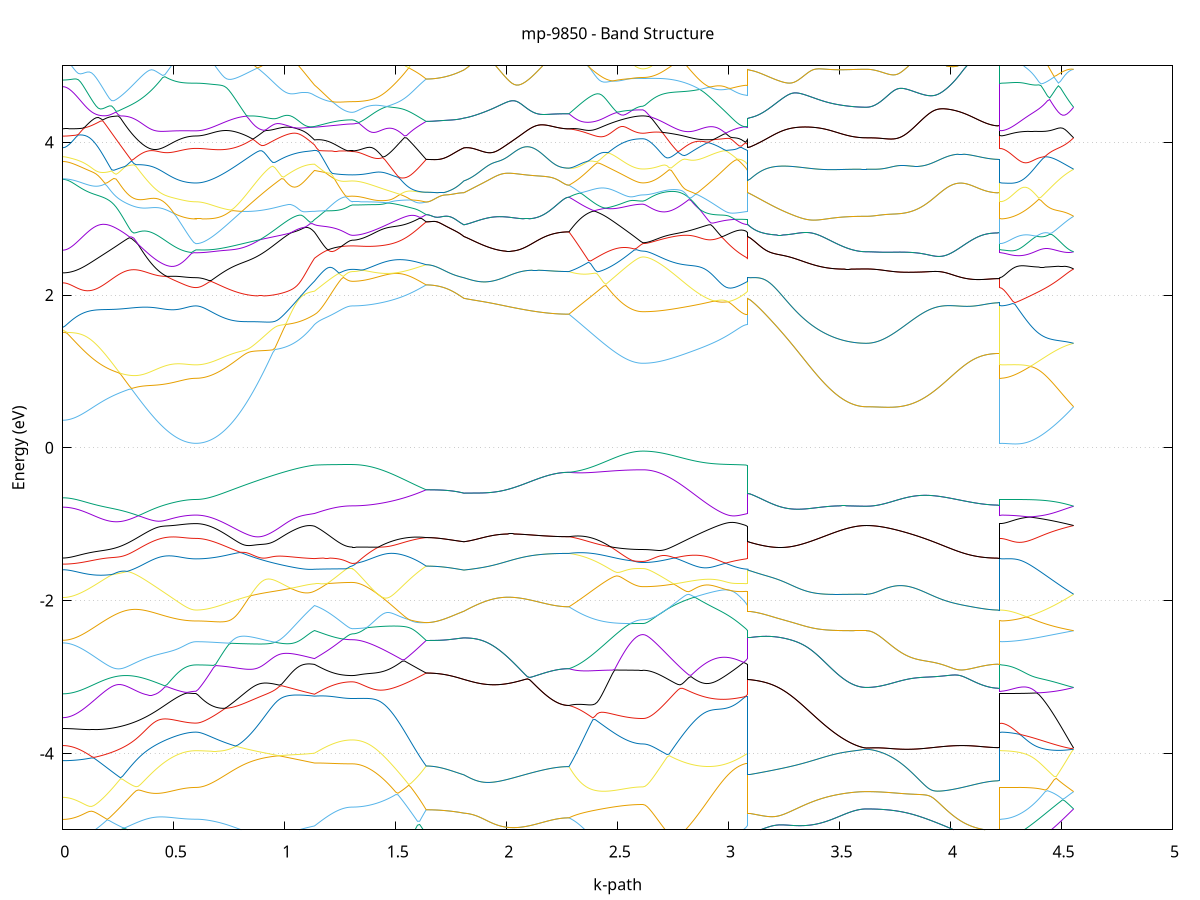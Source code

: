 set title 'mp-9850 - Band Structure'
set xlabel 'k-path'
set ylabel 'Energy (eV)'
set grid y
set yrange [-5:5]
set terminal png size 800,600
set output 'mp-9850_bands_gnuplot.png'
plot '-' using 1:2 with lines notitle, '-' using 1:2 with lines notitle, '-' using 1:2 with lines notitle, '-' using 1:2 with lines notitle, '-' using 1:2 with lines notitle, '-' using 1:2 with lines notitle, '-' using 1:2 with lines notitle, '-' using 1:2 with lines notitle, '-' using 1:2 with lines notitle, '-' using 1:2 with lines notitle, '-' using 1:2 with lines notitle, '-' using 1:2 with lines notitle, '-' using 1:2 with lines notitle, '-' using 1:2 with lines notitle, '-' using 1:2 with lines notitle, '-' using 1:2 with lines notitle, '-' using 1:2 with lines notitle, '-' using 1:2 with lines notitle, '-' using 1:2 with lines notitle, '-' using 1:2 with lines notitle, '-' using 1:2 with lines notitle, '-' using 1:2 with lines notitle, '-' using 1:2 with lines notitle, '-' using 1:2 with lines notitle, '-' using 1:2 with lines notitle, '-' using 1:2 with lines notitle, '-' using 1:2 with lines notitle, '-' using 1:2 with lines notitle, '-' using 1:2 with lines notitle, '-' using 1:2 with lines notitle, '-' using 1:2 with lines notitle, '-' using 1:2 with lines notitle, '-' using 1:2 with lines notitle, '-' using 1:2 with lines notitle, '-' using 1:2 with lines notitle, '-' using 1:2 with lines notitle, '-' using 1:2 with lines notitle, '-' using 1:2 with lines notitle, '-' using 1:2 with lines notitle, '-' using 1:2 with lines notitle, '-' using 1:2 with lines notitle, '-' using 1:2 with lines notitle, '-' using 1:2 with lines notitle, '-' using 1:2 with lines notitle, '-' using 1:2 with lines notitle, '-' using 1:2 with lines notitle, '-' using 1:2 with lines notitle, '-' using 1:2 with lines notitle, '-' using 1:2 with lines notitle, '-' using 1:2 with lines notitle, '-' using 1:2 with lines notitle, '-' using 1:2 with lines notitle, '-' using 1:2 with lines notitle, '-' using 1:2 with lines notitle, '-' using 1:2 with lines notitle, '-' using 1:2 with lines notitle, '-' using 1:2 with lines notitle, '-' using 1:2 with lines notitle, '-' using 1:2 with lines notitle, '-' using 1:2 with lines notitle, '-' using 1:2 with lines notitle, '-' using 1:2 with lines notitle, '-' using 1:2 with lines notitle, '-' using 1:2 with lines notitle, '-' using 1:2 with lines notitle, '-' using 1:2 with lines notitle, '-' using 1:2 with lines notitle, '-' using 1:2 with lines notitle, '-' using 1:2 with lines notitle, '-' using 1:2 with lines notitle, '-' using 1:2 with lines notitle, '-' using 1:2 with lines notitle, '-' using 1:2 with lines notitle, '-' using 1:2 with lines notitle, '-' using 1:2 with lines notitle, '-' using 1:2 with lines notitle, '-' using 1:2 with lines notitle, '-' using 1:2 with lines notitle, '-' using 1:2 with lines notitle, '-' using 1:2 with lines notitle, '-' using 1:2 with lines notitle, '-' using 1:2 with lines notitle, '-' using 1:2 with lines notitle, '-' using 1:2 with lines notitle, '-' using 1:2 with lines notitle, '-' using 1:2 with lines notitle, '-' using 1:2 with lines notitle, '-' using 1:2 with lines notitle, '-' using 1:2 with lines notitle, '-' using 1:2 with lines notitle, '-' using 1:2 with lines notitle, '-' using 1:2 with lines notitle, '-' using 1:2 with lines notitle, '-' using 1:2 with lines notitle, '-' using 1:2 with lines notitle, '-' using 1:2 with lines notitle
0.000000 -23.174938
0.010000 -23.174938
0.020000 -23.174938
0.029999 -23.174938
0.039999 -23.174938
0.049999 -23.174938
0.059999 -23.174938
0.069999 -23.174938
0.079999 -23.174938
0.089998 -23.174938
0.099998 -23.174938
0.109998 -23.174938
0.119998 -23.174938
0.129998 -23.174938
0.139997 -23.174938
0.149997 -23.174938
0.159997 -23.174938
0.169997 -23.174938
0.179997 -23.174938
0.189997 -23.175038
0.199996 -23.175038
0.209996 -23.175038
0.219996 -23.175038
0.229996 -23.175038
0.239996 -23.175038
0.249995 -23.175038
0.259995 -23.175038
0.269995 -23.175038
0.279995 -23.175038
0.289995 -23.175138
0.299995 -23.175138
0.309994 -23.175138
0.319994 -23.175138
0.329994 -23.175138
0.339994 -23.175138
0.349994 -23.175138
0.359993 -23.175138
0.369993 -23.175138
0.379993 -23.175238
0.389993 -23.175238
0.399993 -23.175238
0.409993 -23.175238
0.419992 -23.175238
0.429992 -23.175238
0.439992 -23.175238
0.449992 -23.175238
0.459992 -23.175238
0.469991 -23.175238
0.479991 -23.175338
0.489991 -23.175338
0.499991 -23.175338
0.509991 -23.175338
0.519991 -23.175338
0.529990 -23.175338
0.539990 -23.175338
0.549990 -23.175338
0.559990 -23.175338
0.569990 -23.175338
0.579989 -23.175338
0.589989 -23.175338
0.599989 -23.175338
0.599989 -23.175338
0.609881 -23.175338
0.619772 -23.175338
0.629664 -23.175438
0.639555 -23.175438
0.649446 -23.175438
0.659338 -23.175538
0.669229 -23.175638
0.679121 -23.175738
0.689012 -23.175838
0.698904 -23.175938
0.708795 -23.176038
0.718687 -23.176138
0.728578 -23.176238
0.738470 -23.176438
0.748361 -23.176538
0.758253 -23.176738
0.768144 -23.176838
0.778036 -23.177038
0.787927 -23.177238
0.797819 -23.177438
0.807710 -23.177638
0.817602 -23.177838
0.827493 -23.178038
0.837385 -23.178238
0.847276 -23.178438
0.857168 -23.178638
0.867059 -23.178838
0.876951 -23.179138
0.886842 -23.179338
0.896734 -23.179538
0.906625 -23.179738
0.916517 -23.180038
0.926408 -23.180238
0.936299 -23.180438
0.946191 -23.180738
0.956082 -23.180938
0.965974 -23.181138
0.975865 -23.181338
0.985757 -23.181538
0.995648 -23.181738
1.005540 -23.181938
1.015431 -23.182138
1.025323 -23.182338
1.035214 -23.182538
1.045106 -23.182738
1.054997 -23.182938
1.064889 -23.183038
1.074780 -23.183238
1.084672 -23.183338
1.094563 -23.183538
1.104455 -23.183638
1.114346 -23.183738
1.124238 -23.183838
1.134129 -23.183938
1.134129 -23.183938
1.144129 -23.183938
1.154129 -23.183938
1.164129 -23.183938
1.174128 -23.183938
1.184128 -23.183938
1.194128 -23.183938
1.204128 -23.183938
1.214128 -23.183938
1.224127 -23.183938
1.234127 -23.183938
1.244127 -23.183938
1.254127 -23.183938
1.264127 -23.183938
1.274126 -23.183938
1.284126 -23.183938
1.294126 -23.183938
1.304126 -23.183938
1.304126 -23.183938
1.313925 -23.183838
1.323724 -23.183838
1.333523 -23.183838
1.343322 -23.183838
1.353121 -23.183838
1.362920 -23.183838
1.372719 -23.183838
1.382518 -23.183838
1.392317 -23.183738
1.402116 -23.183738
1.411915 -23.183738
1.421714 -23.183738
1.431513 -23.183638
1.441312 -23.183638
1.451111 -23.183638
1.460909 -23.183538
1.470708 -23.183538
1.480507 -23.183538
1.490306 -23.183438
1.500105 -23.183438
1.509904 -23.183338
1.519703 -23.183338
1.529502 -23.183238
1.539301 -23.183238
1.549100 -23.183138
1.558899 -23.183138
1.568698 -23.183038
1.578497 -23.183038
1.588296 -23.182938
1.598095 -23.182938
1.607894 -23.182838
1.617693 -23.182838
1.627492 -23.182738
1.637291 -23.182738
1.637291 -23.182738
1.647291 -23.182738
1.657291 -23.182738
1.667291 -23.182738
1.677290 -23.182738
1.687290 -23.182738
1.697290 -23.182738
1.707290 -23.182638
1.717290 -23.182638
1.727289 -23.182638
1.737289 -23.182638
1.747289 -23.182638
1.757289 -23.182638
1.767289 -23.182638
1.777288 -23.182638
1.787288 -23.182638
1.797288 -23.182638
1.807288 -23.182638
1.807288 -23.182638
1.817150 -23.182738
1.827011 -23.182738
1.836873 -23.182838
1.846735 -23.182938
1.856597 -23.183038
1.866458 -23.183038
1.876320 -23.183138
1.886182 -23.183238
1.896044 -23.183338
1.905905 -23.183438
1.915767 -23.183438
1.925629 -23.183538
1.935491 -23.183638
1.945352 -23.183738
1.955214 -23.183838
1.965076 -23.183938
1.974938 -23.183938
1.984799 -23.184038
1.994661 -23.184138
2.004523 -23.184238
2.014385 -23.184238
2.024246 -23.184338
2.034108 -23.184438
2.043970 -23.184538
2.053832 -23.184538
2.063693 -23.184638
2.073555 -23.184738
2.083417 -23.184738
2.093279 -23.184838
2.103140 -23.184938
2.113002 -23.184938
2.122864 -23.185038
2.132726 -23.185038
2.142587 -23.185138
2.152449 -23.185138
2.162311 -23.185238
2.172173 -23.185238
2.182034 -23.185238
2.191896 -23.185338
2.201758 -23.185338
2.211620 -23.185338
2.221481 -23.185438
2.231343 -23.185438
2.241205 -23.185438
2.251067 -23.185438
2.260928 -23.185438
2.270790 -23.185438
2.280652 -23.185438
2.280652 -23.185438
2.290451 -23.185538
2.300250 -23.185638
2.310049 -23.185738
2.319848 -23.185838
2.329647 -23.185938
2.339446 -23.186038
2.349245 -23.186138
2.359044 -23.186238
2.368843 -23.186338
2.378642 -23.186438
2.388441 -23.186538
2.398240 -23.186538
2.408039 -23.186638
2.417838 -23.186738
2.427637 -23.186838
2.437436 -23.186938
2.447235 -23.186938
2.457034 -23.187038
2.466833 -23.187138
2.476632 -23.187138
2.486431 -23.187238
2.496230 -23.187238
2.506029 -23.187338
2.515828 -23.187338
2.525627 -23.187438
2.535426 -23.187438
2.545225 -23.187438
2.555023 -23.187538
2.564822 -23.187538
2.574621 -23.187538
2.584420 -23.187538
2.594219 -23.187538
2.604018 -23.187538
2.613817 -23.187638
2.613817 -23.187638
2.623679 -23.187538
2.633541 -23.187538
2.643403 -23.187538
2.653264 -23.187538
2.663126 -23.187538
2.672988 -23.187538
2.682850 -23.187438
2.692711 -23.187438
2.702573 -23.187438
2.712435 -23.187338
2.722297 -23.187338
2.732158 -23.187238
2.742020 -23.187238
2.751882 -23.187138
2.761744 -23.187138
2.771605 -23.187038
2.781467 -23.186938
2.791329 -23.186938
2.801191 -23.186838
2.811052 -23.186738
2.820914 -23.186638
2.830776 -23.186538
2.840638 -23.186438
2.850499 -23.186438
2.860361 -23.186338
2.870223 -23.186238
2.880085 -23.186138
2.889946 -23.186038
2.899808 -23.185938
2.909670 -23.185838
2.919532 -23.185738
2.929393 -23.185638
2.939255 -23.185538
2.949117 -23.185438
2.958979 -23.185338
2.968840 -23.185238
2.978702 -23.185138
2.988564 -23.184938
2.998426 -23.184838
3.008288 -23.184738
3.018149 -23.184638
3.028011 -23.184538
3.037873 -23.184438
3.047735 -23.184338
3.057596 -23.184238
3.067458 -23.184138
3.077320 -23.184038
3.087182 -23.183938
3.087182 -23.182638
3.097073 -23.182538
3.106964 -23.182438
3.116856 -23.182338
3.126747 -23.182138
3.136639 -23.182038
3.146530 -23.181838
3.156422 -23.181738
3.166313 -23.181538
3.176205 -23.181438
3.186096 -23.181238
3.195988 -23.181038
3.205879 -23.180838
3.215771 -23.180638
3.225662 -23.180438
3.235554 -23.180238
3.245445 -23.180038
3.255337 -23.179838
3.265228 -23.179638
3.275120 -23.179438
3.285011 -23.179238
3.294903 -23.179038
3.304794 -23.178838
3.314686 -23.178538
3.324577 -23.178338
3.334469 -23.178138
3.344360 -23.177938
3.354252 -23.177738
3.364143 -23.177538
3.374035 -23.177338
3.383926 -23.177138
3.393817 -23.176938
3.403709 -23.176738
3.413600 -23.176538
3.423492 -23.176338
3.433383 -23.176238
3.443275 -23.176038
3.453166 -23.175838
3.463058 -23.175738
3.472949 -23.175538
3.482841 -23.175438
3.492732 -23.175238
3.502624 -23.175138
3.512515 -23.175038
3.522407 -23.174938
3.532298 -23.174838
3.542190 -23.174738
3.552081 -23.174638
3.561973 -23.174638
3.571864 -23.174538
3.581756 -23.174538
3.591647 -23.174438
3.601539 -23.174438
3.611430 -23.174438
3.621322 -23.174438
3.621322 -23.174438
3.631321 -23.174438
3.641321 -23.174438
3.651321 -23.174438
3.661321 -23.174438
3.671321 -23.174438
3.681320 -23.174438
3.691320 -23.174438
3.701320 -23.174438
3.711320 -23.174438
3.721320 -23.174338
3.731320 -23.174338
3.741319 -23.174338
3.751319 -23.174338
3.761319 -23.174338
3.771319 -23.174338
3.781319 -23.174338
3.791319 -23.174338
3.801318 -23.174338
3.811318 -23.174238
3.821318 -23.174238
3.831318 -23.174238
3.841318 -23.174238
3.851317 -23.174238
3.861317 -23.174238
3.871317 -23.174238
3.881317 -23.174138
3.891317 -23.174138
3.901316 -23.174138
3.911316 -23.174138
3.921316 -23.174138
3.931316 -23.174138
3.941316 -23.174138
3.951316 -23.174038
3.961315 -23.174038
3.971315 -23.174038
3.981315 -23.174038
3.991315 -23.174038
4.001315 -23.174038
4.011314 -23.174038
4.021314 -23.174038
4.031314 -23.173938
4.041314 -23.173938
4.051314 -23.173938
4.061314 -23.173938
4.071313 -23.173938
4.081313 -23.173938
4.091313 -23.173938
4.101313 -23.173938
4.111313 -23.173938
4.121312 -23.173938
4.131312 -23.173938
4.141312 -23.173838
4.151312 -23.173838
4.161312 -23.173838
4.171312 -23.173838
4.181311 -23.173838
4.191311 -23.173838
4.201311 -23.173838
4.211311 -23.173838
4.221311 -23.173838
4.221311 -23.175338
4.231110 -23.175338
4.240909 -23.175338
4.250708 -23.175338
4.260507 -23.175338
4.270306 -23.175338
4.280105 -23.175338
4.289904 -23.175338
4.299703 -23.175238
4.309502 -23.175238
4.319301 -23.175238
4.329100 -23.175238
4.338898 -23.175238
4.348697 -23.175138
4.358496 -23.175138
4.368295 -23.175138
4.378094 -23.175138
4.387893 -23.175038
4.397692 -23.175038
4.407491 -23.175038
4.417290 -23.174938
4.427089 -23.174938
4.436888 -23.174938
4.446687 -23.174838
4.456486 -23.174838
4.466285 -23.174838
4.476084 -23.174738
4.485883 -23.174738
4.495682 -23.174638
4.505481 -23.174638
4.515280 -23.174638
4.525079 -23.174538
4.534878 -23.174538
4.544677 -23.174438
4.554476 -23.174438
e
0.000000 -23.172838
0.010000 -23.172838
0.020000 -23.172838
0.029999 -23.172838
0.039999 -23.172838
0.049999 -23.172838
0.059999 -23.172838
0.069999 -23.172838
0.079999 -23.172838
0.089998 -23.172838
0.099998 -23.172838
0.109998 -23.172838
0.119998 -23.172838
0.129998 -23.172938
0.139997 -23.172938
0.149997 -23.172938
0.159997 -23.172938
0.169997 -23.172938
0.179997 -23.172938
0.189997 -23.172938
0.199996 -23.172938
0.209996 -23.173038
0.219996 -23.173038
0.229996 -23.173038
0.239996 -23.173038
0.249995 -23.173038
0.259995 -23.173038
0.269995 -23.173138
0.279995 -23.173138
0.289995 -23.173138
0.299995 -23.173138
0.309994 -23.173138
0.319994 -23.173138
0.329994 -23.173238
0.339994 -23.173238
0.349994 -23.173238
0.359993 -23.173238
0.369993 -23.173238
0.379993 -23.173238
0.389993 -23.173338
0.399993 -23.173338
0.409993 -23.173338
0.419992 -23.173338
0.429992 -23.173338
0.439992 -23.173338
0.449992 -23.173438
0.459992 -23.173438
0.469991 -23.173438
0.479991 -23.173438
0.489991 -23.173438
0.499991 -23.173438
0.509991 -23.173438
0.519991 -23.173438
0.529990 -23.173438
0.539990 -23.173438
0.549990 -23.173538
0.559990 -23.173538
0.569990 -23.173538
0.579989 -23.173538
0.589989 -23.173538
0.599989 -23.173538
0.599989 -23.173538
0.609881 -23.173538
0.619772 -23.173538
0.629664 -23.173538
0.639555 -23.173538
0.649446 -23.173638
0.659338 -23.173638
0.669229 -23.173738
0.679121 -23.173838
0.689012 -23.173838
0.698904 -23.173938
0.708795 -23.174038
0.718687 -23.174138
0.728578 -23.174338
0.738470 -23.174438
0.748361 -23.174538
0.758253 -23.174638
0.768144 -23.174838
0.778036 -23.174938
0.787927 -23.175138
0.797819 -23.175338
0.807710 -23.175438
0.817602 -23.175638
0.827493 -23.175838
0.837385 -23.176038
0.847276 -23.176238
0.857168 -23.176338
0.867059 -23.176538
0.876951 -23.176738
0.886842 -23.176938
0.896734 -23.177138
0.906625 -23.177338
0.916517 -23.177638
0.926408 -23.177838
0.936299 -23.178038
0.946191 -23.178238
0.956082 -23.178438
0.965974 -23.178638
0.975865 -23.178838
0.985757 -23.179038
0.995648 -23.179238
1.005540 -23.179338
1.015431 -23.179538
1.025323 -23.179738
1.035214 -23.179938
1.045106 -23.180038
1.054997 -23.180238
1.064889 -23.180438
1.074780 -23.180538
1.084672 -23.180638
1.094563 -23.180838
1.104455 -23.180938
1.114346 -23.181038
1.124238 -23.181138
1.134129 -23.181238
1.134129 -23.181238
1.144129 -23.181338
1.154129 -23.181338
1.164129 -23.181338
1.174128 -23.181338
1.184128 -23.181338
1.194128 -23.181438
1.204128 -23.181438
1.214128 -23.181438
1.224127 -23.181438
1.234127 -23.181438
1.244127 -23.181438
1.254127 -23.181438
1.264127 -23.181538
1.274126 -23.181538
1.284126 -23.181538
1.294126 -23.181538
1.304126 -23.181538
1.304126 -23.181538
1.313925 -23.181538
1.323724 -23.181538
1.333523 -23.181538
1.343322 -23.181538
1.353121 -23.181538
1.362920 -23.181538
1.372719 -23.181538
1.382518 -23.181538
1.392317 -23.181638
1.402116 -23.181638
1.411915 -23.181638
1.421714 -23.181638
1.431513 -23.181738
1.441312 -23.181738
1.451111 -23.181738
1.460909 -23.181838
1.470708 -23.181838
1.480507 -23.181938
1.490306 -23.181938
1.500105 -23.181938
1.509904 -23.182038
1.519703 -23.182038
1.529502 -23.182138
1.539301 -23.182138
1.549100 -23.182238
1.558899 -23.182238
1.568698 -23.182338
1.578497 -23.182338
1.588296 -23.182438
1.598095 -23.182438
1.607894 -23.182538
1.617693 -23.182538
1.627492 -23.182638
1.637291 -23.182738
1.637291 -23.182738
1.647291 -23.182738
1.657291 -23.182738
1.667291 -23.182738
1.677290 -23.182738
1.687290 -23.182738
1.697290 -23.182738
1.707290 -23.182638
1.717290 -23.182638
1.727289 -23.182638
1.737289 -23.182638
1.747289 -23.182638
1.757289 -23.182638
1.767289 -23.182638
1.777288 -23.182638
1.787288 -23.182638
1.797288 -23.182638
1.807288 -23.182638
1.807288 -23.182638
1.817150 -23.182738
1.827011 -23.182738
1.836873 -23.182838
1.846735 -23.182938
1.856597 -23.183038
1.866458 -23.183038
1.876320 -23.183138
1.886182 -23.183238
1.896044 -23.183338
1.905905 -23.183438
1.915767 -23.183438
1.925629 -23.183538
1.935491 -23.183638
1.945352 -23.183738
1.955214 -23.183838
1.965076 -23.183938
1.974938 -23.183938
1.984799 -23.184038
1.994661 -23.184138
2.004523 -23.184238
2.014385 -23.184238
2.024246 -23.184338
2.034108 -23.184438
2.043970 -23.184538
2.053832 -23.184538
2.063693 -23.184638
2.073555 -23.184738
2.083417 -23.184738
2.093279 -23.184838
2.103140 -23.184938
2.113002 -23.184938
2.122864 -23.185038
2.132726 -23.185038
2.142587 -23.185138
2.152449 -23.185138
2.162311 -23.185238
2.172173 -23.185238
2.182034 -23.185238
2.191896 -23.185338
2.201758 -23.185338
2.211620 -23.185338
2.221481 -23.185438
2.231343 -23.185438
2.241205 -23.185438
2.251067 -23.185438
2.260928 -23.185438
2.270790 -23.185438
2.280652 -23.185438
2.280652 -23.185438
2.290451 -23.185338
2.300250 -23.185238
2.310049 -23.185138
2.319848 -23.185038
2.329647 -23.184938
2.339446 -23.184838
2.349245 -23.184738
2.359044 -23.184638
2.368843 -23.184638
2.378642 -23.184538
2.388441 -23.184438
2.398240 -23.184338
2.408039 -23.184238
2.417838 -23.184138
2.427637 -23.184138
2.437436 -23.184038
2.447235 -23.183938
2.457034 -23.183838
2.466833 -23.183838
2.476632 -23.183738
2.486431 -23.183738
2.496230 -23.183638
2.506029 -23.183638
2.515828 -23.183538
2.525627 -23.183538
2.535426 -23.183438
2.545225 -23.183438
2.555023 -23.183438
2.564822 -23.183338
2.574621 -23.183338
2.584420 -23.183338
2.594219 -23.183338
2.604018 -23.183338
2.613817 -23.183338
2.613817 -23.183338
2.623679 -23.183338
2.633541 -23.183338
2.643403 -23.183338
2.653264 -23.183338
2.663126 -23.183338
2.672988 -23.183238
2.682850 -23.183238
2.692711 -23.183238
2.702573 -23.183238
2.712435 -23.183238
2.722297 -23.183138
2.732158 -23.183138
2.742020 -23.183138
2.751882 -23.183038
2.761744 -23.183038
2.771605 -23.183038
2.781467 -23.182938
2.791329 -23.182938
2.801191 -23.182838
2.811052 -23.182838
2.820914 -23.182738
2.830776 -23.182738
2.840638 -23.182638
2.850499 -23.182638
2.860361 -23.182538
2.870223 -23.182538
2.880085 -23.182438
2.889946 -23.182438
2.899808 -23.182338
2.909670 -23.182338
2.919532 -23.182238
2.929393 -23.182138
2.939255 -23.182138
2.949117 -23.182038
2.958979 -23.182038
2.968840 -23.181938
2.978702 -23.181838
2.988564 -23.181838
2.998426 -23.181738
3.008288 -23.181738
3.018149 -23.181638
3.028011 -23.181638
3.037873 -23.181538
3.047735 -23.181438
3.057596 -23.181438
3.067458 -23.181338
3.077320 -23.181338
3.087182 -23.181238
3.087182 -23.182638
3.097073 -23.182538
3.106964 -23.182438
3.116856 -23.182338
3.126747 -23.182138
3.136639 -23.182038
3.146530 -23.181838
3.156422 -23.181738
3.166313 -23.181538
3.176205 -23.181438
3.186096 -23.181238
3.195988 -23.181038
3.205879 -23.180838
3.215771 -23.180638
3.225662 -23.180438
3.235554 -23.180238
3.245445 -23.180038
3.255337 -23.179838
3.265228 -23.179638
3.275120 -23.179438
3.285011 -23.179238
3.294903 -23.179038
3.304794 -23.178838
3.314686 -23.178538
3.324577 -23.178338
3.334469 -23.178138
3.344360 -23.177938
3.354252 -23.177738
3.364143 -23.177538
3.374035 -23.177338
3.383926 -23.177138
3.393817 -23.176938
3.403709 -23.176738
3.413600 -23.176538
3.423492 -23.176338
3.433383 -23.176238
3.443275 -23.176038
3.453166 -23.175838
3.463058 -23.175738
3.472949 -23.175538
3.482841 -23.175438
3.492732 -23.175238
3.502624 -23.175138
3.512515 -23.175038
3.522407 -23.174938
3.532298 -23.174838
3.542190 -23.174738
3.552081 -23.174638
3.561973 -23.174638
3.571864 -23.174538
3.581756 -23.174538
3.591647 -23.174438
3.601539 -23.174438
3.611430 -23.174438
3.621322 -23.174438
3.621322 -23.174438
3.631321 -23.174438
3.641321 -23.174438
3.651321 -23.174438
3.661321 -23.174438
3.671321 -23.174438
3.681320 -23.174438
3.691320 -23.174438
3.701320 -23.174438
3.711320 -23.174438
3.721320 -23.174338
3.731320 -23.174338
3.741319 -23.174338
3.751319 -23.174338
3.761319 -23.174338
3.771319 -23.174338
3.781319 -23.174338
3.791319 -23.174338
3.801318 -23.174338
3.811318 -23.174238
3.821318 -23.174238
3.831318 -23.174238
3.841318 -23.174238
3.851317 -23.174238
3.861317 -23.174238
3.871317 -23.174238
3.881317 -23.174138
3.891317 -23.174138
3.901316 -23.174138
3.911316 -23.174138
3.921316 -23.174138
3.931316 -23.174138
3.941316 -23.174138
3.951316 -23.174038
3.961315 -23.174038
3.971315 -23.174038
3.981315 -23.174038
3.991315 -23.174038
4.001315 -23.174038
4.011314 -23.174038
4.021314 -23.174038
4.031314 -23.173938
4.041314 -23.173938
4.051314 -23.173938
4.061314 -23.173938
4.071313 -23.173938
4.081313 -23.173938
4.091313 -23.173938
4.101313 -23.173938
4.111313 -23.173938
4.121312 -23.173938
4.131312 -23.173938
4.141312 -23.173838
4.151312 -23.173838
4.161312 -23.173838
4.171312 -23.173838
4.181311 -23.173838
4.191311 -23.173838
4.201311 -23.173838
4.211311 -23.173838
4.221311 -23.173838
4.221311 -23.173538
4.231110 -23.173538
4.240909 -23.173538
4.250708 -23.173538
4.260507 -23.173538
4.270306 -23.173538
4.280105 -23.173538
4.289904 -23.173538
4.299703 -23.173538
4.309502 -23.173538
4.319301 -23.173638
4.329100 -23.173638
4.338898 -23.173638
4.348697 -23.173638
4.358496 -23.173738
4.368295 -23.173738
4.378094 -23.173738
4.387893 -23.173738
4.397692 -23.173838
4.407491 -23.173838
4.417290 -23.173838
4.427089 -23.173938
4.436888 -23.173938
4.446687 -23.173938
4.456486 -23.174038
4.466285 -23.174038
4.476084 -23.174138
4.485883 -23.174138
4.495682 -23.174138
4.505481 -23.174238
4.515280 -23.174238
4.525079 -23.174338
4.534878 -23.174338
4.544677 -23.174338
4.554476 -23.174438
e
0.000000 -23.030138
0.010000 -23.030138
0.020000 -23.030138
0.029999 -23.030238
0.039999 -23.030238
0.049999 -23.030338
0.059999 -23.030338
0.069999 -23.030438
0.079999 -23.030538
0.089998 -23.030638
0.099998 -23.030838
0.109998 -23.030938
0.119998 -23.031138
0.129998 -23.031238
0.139997 -23.031438
0.149997 -23.031638
0.159997 -23.031838
0.169997 -23.031938
0.179997 -23.032238
0.189997 -23.032438
0.199996 -23.032638
0.209996 -23.032838
0.219996 -23.033138
0.229996 -23.033338
0.239996 -23.033538
0.249995 -23.033838
0.259995 -23.034038
0.269995 -23.034338
0.279995 -23.034638
0.289995 -23.034838
0.299995 -23.035138
0.309994 -23.035338
0.319994 -23.035638
0.329994 -23.035938
0.339994 -23.036138
0.349994 -23.036438
0.359993 -23.036638
0.369993 -23.036938
0.379993 -23.037138
0.389993 -23.037338
0.399993 -23.037638
0.409993 -23.037838
0.419992 -23.038038
0.429992 -23.038238
0.439992 -23.038438
0.449992 -23.038638
0.459992 -23.038838
0.469991 -23.039038
0.479991 -23.039138
0.489991 -23.039338
0.499991 -23.039438
0.509991 -23.039538
0.519991 -23.039638
0.529990 -23.039738
0.539990 -23.039838
0.549990 -23.039938
0.559990 -23.040038
0.569990 -23.040038
0.579989 -23.040038
0.589989 -23.040138
0.599989 -23.040138
0.599989 -23.040138
0.609881 -23.040138
0.619772 -23.040138
0.629664 -23.040138
0.639555 -23.040138
0.649446 -23.040038
0.659338 -23.040038
0.669229 -23.040038
0.679121 -23.040038
0.689012 -23.040038
0.698904 -23.040038
0.708795 -23.040038
0.718687 -23.040038
0.728578 -23.040038
0.738470 -23.039938
0.748361 -23.039938
0.758253 -23.039938
0.768144 -23.039938
0.778036 -23.039838
0.787927 -23.039838
0.797819 -23.039838
0.807710 -23.039838
0.817602 -23.039738
0.827493 -23.039738
0.837385 -23.039738
0.847276 -23.039638
0.857168 -23.039638
0.867059 -23.039638
0.876951 -23.039538
0.886842 -23.039538
0.896734 -23.039438
0.906625 -23.039438
0.916517 -23.039438
0.926408 -23.039338
0.936299 -23.039338
0.946191 -23.039238
0.956082 -23.039238
0.965974 -23.039138
0.975865 -23.039138
0.985757 -23.039038
0.995648 -23.039038
1.005540 -23.038938
1.015431 -23.038938
1.025323 -23.038838
1.035214 -23.038838
1.045106 -23.038738
1.054997 -23.038738
1.064889 -23.038638
1.074780 -23.038638
1.084672 -23.038538
1.094563 -23.038538
1.104455 -23.038438
1.114346 -23.038438
1.124238 -23.038338
1.134129 -23.038238
1.134129 -23.038238
1.144129 -23.038338
1.154129 -23.038438
1.164129 -23.038438
1.174128 -23.038538
1.184128 -23.038538
1.194128 -23.038638
1.204128 -23.038638
1.214128 -23.038638
1.224127 -23.038738
1.234127 -23.038738
1.244127 -23.038738
1.254127 -23.038738
1.264127 -23.038838
1.274126 -23.038838
1.284126 -23.038838
1.294126 -23.038838
1.304126 -23.038838
1.304126 -23.038838
1.313925 -23.038838
1.323724 -23.038838
1.333523 -23.038838
1.343322 -23.038838
1.353121 -23.038838
1.362920 -23.038838
1.372719 -23.038838
1.382518 -23.038938
1.392317 -23.038938
1.402116 -23.038938
1.411915 -23.038938
1.421714 -23.038938
1.431513 -23.039038
1.441312 -23.039038
1.451111 -23.039038
1.460909 -23.039038
1.470708 -23.039038
1.480507 -23.039138
1.490306 -23.039138
1.500105 -23.039138
1.509904 -23.039138
1.519703 -23.039138
1.529502 -23.039138
1.539301 -23.039138
1.549100 -23.039138
1.558899 -23.039238
1.568698 -23.039238
1.578497 -23.039238
1.588296 -23.039238
1.598095 -23.039138
1.607894 -23.039138
1.617693 -23.039138
1.627492 -23.039138
1.637291 -23.039138
1.637291 -23.039138
1.647291 -23.039138
1.657291 -23.039138
1.667291 -23.039138
1.677290 -23.039138
1.687290 -23.039138
1.697290 -23.039038
1.707290 -23.039038
1.717290 -23.039038
1.727289 -23.038938
1.737289 -23.038938
1.747289 -23.038938
1.757289 -23.038838
1.767289 -23.038838
1.777288 -23.038738
1.787288 -23.038638
1.797288 -23.038638
1.807288 -23.038538
1.807288 -23.038538
1.817150 -23.038438
1.827011 -23.038238
1.836873 -23.038138
1.846735 -23.037938
1.856597 -23.037738
1.866458 -23.037538
1.876320 -23.037438
1.886182 -23.037238
1.896044 -23.037038
1.905905 -23.036738
1.915767 -23.036538
1.925629 -23.036338
1.935491 -23.036138
1.945352 -23.035938
1.955214 -23.035638
1.965076 -23.035438
1.974938 -23.035238
1.984799 -23.034938
1.994661 -23.034738
2.004523 -23.034538
2.014385 -23.034238
2.024246 -23.034038
2.034108 -23.033838
2.043970 -23.033538
2.053832 -23.033338
2.063693 -23.033138
2.073555 -23.032938
2.083417 -23.032738
2.093279 -23.032438
2.103140 -23.032338
2.113002 -23.032138
2.122864 -23.031938
2.132726 -23.031738
2.142587 -23.031538
2.152449 -23.031438
2.162311 -23.031238
2.172173 -23.031138
2.182034 -23.031038
2.191896 -23.030938
2.201758 -23.030838
2.211620 -23.030738
2.221481 -23.030638
2.231343 -23.030538
2.241205 -23.030538
2.251067 -23.030438
2.260928 -23.030438
2.270790 -23.030438
2.280652 -23.030438
2.280652 -23.030438
2.290451 -23.030438
2.300250 -23.030438
2.310049 -23.030438
2.319848 -23.030438
2.329647 -23.030438
2.339446 -23.030438
2.349245 -23.030438
2.359044 -23.030438
2.368843 -23.030438
2.378642 -23.030438
2.388441 -23.030438
2.398240 -23.030438
2.408039 -23.030438
2.417838 -23.030438
2.427637 -23.030438
2.437436 -23.030438
2.447235 -23.030438
2.457034 -23.030438
2.466833 -23.030438
2.476632 -23.030438
2.486431 -23.030438
2.496230 -23.030438
2.506029 -23.030438
2.515828 -23.030438
2.525627 -23.030438
2.535426 -23.030438
2.545225 -23.030438
2.555023 -23.030438
2.564822 -23.030438
2.574621 -23.030438
2.584420 -23.030438
2.594219 -23.030438
2.604018 -23.030438
2.613817 -23.030438
2.613817 -23.030438
2.623679 -23.030438
2.633541 -23.030438
2.643403 -23.030438
2.653264 -23.030538
2.663126 -23.030538
2.672988 -23.030638
2.682850 -23.030738
2.692711 -23.030738
2.702573 -23.030838
2.712435 -23.031038
2.722297 -23.031138
2.732158 -23.031238
2.742020 -23.031438
2.751882 -23.031538
2.761744 -23.031738
2.771605 -23.031838
2.781467 -23.032038
2.791329 -23.032238
2.801191 -23.032438
2.811052 -23.032638
2.820914 -23.032838
2.830776 -23.033038
2.840638 -23.033238
2.850499 -23.033438
2.860361 -23.033738
2.870223 -23.033938
2.880085 -23.034138
2.889946 -23.034338
2.899808 -23.034638
2.909670 -23.034838
2.919532 -23.035038
2.929393 -23.035238
2.939255 -23.035538
2.949117 -23.035738
2.958979 -23.035938
2.968840 -23.036138
2.978702 -23.036338
2.988564 -23.036638
2.998426 -23.036838
3.008288 -23.037038
3.018149 -23.037138
3.028011 -23.037338
3.037873 -23.037538
3.047735 -23.037738
3.057596 -23.037838
3.067458 -23.038038
3.077320 -23.038138
3.087182 -23.038238
3.087182 -23.038538
3.097073 -23.038638
3.106964 -23.038638
3.116856 -23.038738
3.126747 -23.038738
3.136639 -23.038838
3.146530 -23.038838
3.156422 -23.038938
3.166313 -23.038938
3.176205 -23.039038
3.186096 -23.039038
3.195988 -23.039138
3.205879 -23.039138
3.215771 -23.039238
3.225662 -23.039238
3.235554 -23.039338
3.245445 -23.039338
3.255337 -23.039438
3.265228 -23.039438
3.275120 -23.039538
3.285011 -23.039538
3.294903 -23.039638
3.304794 -23.039638
3.314686 -23.039738
3.324577 -23.039738
3.334469 -23.039738
3.344360 -23.039838
3.354252 -23.039838
3.364143 -23.039938
3.374035 -23.039938
3.383926 -23.039938
3.393817 -23.040038
3.403709 -23.040038
3.413600 -23.040038
3.423492 -23.040138
3.433383 -23.040138
3.443275 -23.040138
3.453166 -23.040138
3.463058 -23.040238
3.472949 -23.040238
3.482841 -23.040238
3.492732 -23.040238
3.502624 -23.040338
3.512515 -23.040338
3.522407 -23.040338
3.532298 -23.040338
3.542190 -23.040338
3.552081 -23.040338
3.561973 -23.040338
3.571864 -23.040338
3.581756 -23.040438
3.591647 -23.040438
3.601539 -23.040438
3.611430 -23.040438
3.621322 -23.040438
3.621322 -23.040438
3.631321 -23.040438
3.641321 -23.040338
3.651321 -23.040338
3.661321 -23.040338
3.671321 -23.040238
3.681320 -23.040138
3.691320 -23.040038
3.701320 -23.039938
3.711320 -23.039838
3.721320 -23.039738
3.731320 -23.039638
3.741319 -23.039438
3.751319 -23.039238
3.761319 -23.039138
3.771319 -23.038938
3.781319 -23.038738
3.791319 -23.038538
3.801318 -23.038338
3.811318 -23.038138
3.821318 -23.037838
3.831318 -23.037638
3.841318 -23.037438
3.851317 -23.037138
3.861317 -23.036938
3.871317 -23.036638
3.881317 -23.036338
3.891317 -23.036138
3.901316 -23.035838
3.911316 -23.035538
3.921316 -23.035338
3.931316 -23.035038
3.941316 -23.034738
3.951316 -23.034538
3.961315 -23.034238
3.971315 -23.033938
3.981315 -23.033738
3.991315 -23.033438
4.001315 -23.033238
4.011314 -23.032938
4.021314 -23.032738
4.031314 -23.032538
4.041314 -23.032238
4.051314 -23.032038
4.061314 -23.031838
4.071313 -23.031638
4.081313 -23.031438
4.091313 -23.031338
4.101313 -23.031138
4.111313 -23.030938
4.121312 -23.030838
4.131312 -23.030738
4.141312 -23.030538
4.151312 -23.030438
4.161312 -23.030438
4.171312 -23.030338
4.181311 -23.030238
4.191311 -23.030238
4.201311 -23.030138
4.211311 -23.030138
4.221311 -23.030138
4.221311 -23.040138
4.231110 -23.040138
4.240909 -23.040138
4.250708 -23.040138
4.260507 -23.040138
4.270306 -23.040138
4.280105 -23.040138
4.289904 -23.040138
4.299703 -23.040238
4.309502 -23.040238
4.319301 -23.040238
4.329100 -23.040238
4.338898 -23.040238
4.348697 -23.040338
4.358496 -23.040338
4.368295 -23.040338
4.378094 -23.040338
4.387893 -23.040438
4.397692 -23.040438
4.407491 -23.040438
4.417290 -23.040438
4.427089 -23.040438
4.436888 -23.040438
4.446687 -23.040438
4.456486 -23.040538
4.466285 -23.040538
4.476084 -23.040538
4.485883 -23.040538
4.495682 -23.040538
4.505481 -23.040438
4.515280 -23.040438
4.525079 -23.040438
4.534878 -23.040438
4.544677 -23.040438
4.554476 -23.040438
e
0.000000 -23.029138
0.010000 -23.029238
0.020000 -23.029238
0.029999 -23.029238
0.039999 -23.029338
0.049999 -23.029338
0.059999 -23.029438
0.069999 -23.029538
0.079999 -23.029638
0.089998 -23.029738
0.099998 -23.029838
0.109998 -23.030038
0.119998 -23.030138
0.129998 -23.030338
0.139997 -23.030538
0.149997 -23.030738
0.159997 -23.030938
0.169997 -23.031138
0.179997 -23.031338
0.189997 -23.031538
0.199996 -23.031838
0.209996 -23.032038
0.219996 -23.032238
0.229996 -23.032538
0.239996 -23.032838
0.249995 -23.033038
0.259995 -23.033338
0.269995 -23.033538
0.279995 -23.033838
0.289995 -23.034138
0.299995 -23.034438
0.309994 -23.034638
0.319994 -23.034938
0.329994 -23.035238
0.339994 -23.035438
0.349994 -23.035738
0.359993 -23.035938
0.369993 -23.036238
0.379993 -23.036438
0.389993 -23.036738
0.399993 -23.036938
0.409993 -23.037138
0.419992 -23.037438
0.429992 -23.037638
0.439992 -23.037838
0.449992 -23.038038
0.459992 -23.038238
0.469991 -23.038338
0.479991 -23.038538
0.489991 -23.038638
0.499991 -23.038838
0.509991 -23.038938
0.519991 -23.039038
0.529990 -23.039138
0.539990 -23.039238
0.549990 -23.039338
0.559990 -23.039338
0.569990 -23.039438
0.579989 -23.039438
0.589989 -23.039438
0.599989 -23.039538
0.599989 -23.039538
0.609881 -23.039538
0.619772 -23.039538
0.629664 -23.039538
0.639555 -23.039438
0.649446 -23.039438
0.659338 -23.039438
0.669229 -23.039438
0.679121 -23.039438
0.689012 -23.039438
0.698904 -23.039438
0.708795 -23.039438
0.718687 -23.039438
0.728578 -23.039338
0.738470 -23.039338
0.748361 -23.039338
0.758253 -23.039338
0.768144 -23.039238
0.778036 -23.039238
0.787927 -23.039238
0.797819 -23.039238
0.807710 -23.039138
0.817602 -23.039138
0.827493 -23.039138
0.837385 -23.039038
0.847276 -23.039038
0.857168 -23.039038
0.867059 -23.038938
0.876951 -23.038938
0.886842 -23.038938
0.896734 -23.038838
0.906625 -23.038838
0.916517 -23.038738
0.926408 -23.038738
0.936299 -23.038738
0.946191 -23.038638
0.956082 -23.038638
0.965974 -23.038538
0.975865 -23.038538
0.985757 -23.038438
0.995648 -23.038438
1.005540 -23.038338
1.015431 -23.038338
1.025323 -23.038338
1.035214 -23.038238
1.045106 -23.038238
1.054997 -23.038138
1.064889 -23.038138
1.074780 -23.038038
1.084672 -23.038038
1.094563 -23.037938
1.104455 -23.037938
1.114346 -23.037838
1.124238 -23.037838
1.134129 -23.037738
1.134129 -23.037738
1.144129 -23.037838
1.154129 -23.037938
1.164129 -23.037938
1.174128 -23.038038
1.184128 -23.038138
1.194128 -23.038138
1.204128 -23.038238
1.214128 -23.038238
1.224127 -23.038238
1.234127 -23.038338
1.244127 -23.038338
1.254127 -23.038338
1.264127 -23.038438
1.274126 -23.038438
1.284126 -23.038438
1.294126 -23.038438
1.304126 -23.038438
1.304126 -23.038438
1.313925 -23.038438
1.323724 -23.038438
1.333523 -23.038438
1.343322 -23.038438
1.353121 -23.038438
1.362920 -23.038438
1.372719 -23.038538
1.382518 -23.038538
1.392317 -23.038538
1.402116 -23.038538
1.411915 -23.038538
1.421714 -23.038538
1.431513 -23.038638
1.441312 -23.038638
1.451111 -23.038638
1.460909 -23.038638
1.470708 -23.038738
1.480507 -23.038738
1.490306 -23.038738
1.500105 -23.038838
1.509904 -23.038838
1.519703 -23.038838
1.529502 -23.038838
1.539301 -23.038938
1.549100 -23.038938
1.558899 -23.038938
1.568698 -23.039038
1.578497 -23.039038
1.588296 -23.039038
1.598095 -23.039038
1.607894 -23.039138
1.617693 -23.039138
1.627492 -23.039138
1.637291 -23.039138
1.637291 -23.039138
1.647291 -23.039138
1.657291 -23.039138
1.667291 -23.039138
1.677290 -23.039138
1.687290 -23.039138
1.697290 -23.039038
1.707290 -23.039038
1.717290 -23.039038
1.727289 -23.038938
1.737289 -23.038938
1.747289 -23.038938
1.757289 -23.038838
1.767289 -23.038838
1.777288 -23.038738
1.787288 -23.038638
1.797288 -23.038638
1.807288 -23.038538
1.807288 -23.038538
1.817150 -23.038438
1.827011 -23.038238
1.836873 -23.038138
1.846735 -23.037938
1.856597 -23.037738
1.866458 -23.037538
1.876320 -23.037438
1.886182 -23.037238
1.896044 -23.037038
1.905905 -23.036738
1.915767 -23.036538
1.925629 -23.036338
1.935491 -23.036138
1.945352 -23.035938
1.955214 -23.035638
1.965076 -23.035438
1.974938 -23.035238
1.984799 -23.034938
1.994661 -23.034738
2.004523 -23.034538
2.014385 -23.034238
2.024246 -23.034038
2.034108 -23.033838
2.043970 -23.033538
2.053832 -23.033338
2.063693 -23.033138
2.073555 -23.032938
2.083417 -23.032738
2.093279 -23.032438
2.103140 -23.032338
2.113002 -23.032138
2.122864 -23.031938
2.132726 -23.031738
2.142587 -23.031538
2.152449 -23.031438
2.162311 -23.031238
2.172173 -23.031138
2.182034 -23.031038
2.191896 -23.030938
2.201758 -23.030838
2.211620 -23.030738
2.221481 -23.030638
2.231343 -23.030538
2.241205 -23.030538
2.251067 -23.030438
2.260928 -23.030438
2.270790 -23.030438
2.280652 -23.030438
2.280652 -23.030438
2.290451 -23.030338
2.300250 -23.030338
2.310049 -23.030338
2.319848 -23.030338
2.329647 -23.030338
2.339446 -23.030338
2.349245 -23.030238
2.359044 -23.030238
2.368843 -23.030238
2.378642 -23.030238
2.388441 -23.030138
2.398240 -23.030138
2.408039 -23.030138
2.417838 -23.030138
2.427637 -23.030038
2.437436 -23.030038
2.447235 -23.030038
2.457034 -23.029938
2.466833 -23.029938
2.476632 -23.029838
2.486431 -23.029838
2.496230 -23.029838
2.506029 -23.029738
2.515828 -23.029738
2.525627 -23.029738
2.535426 -23.029638
2.545225 -23.029638
2.555023 -23.029638
2.564822 -23.029638
2.574621 -23.029638
2.584420 -23.029538
2.594219 -23.029538
2.604018 -23.029538
2.613817 -23.029538
2.613817 -23.029538
2.623679 -23.029538
2.633541 -23.029538
2.643403 -23.029638
2.653264 -23.029638
2.663126 -23.029738
2.672988 -23.029738
2.682850 -23.029838
2.692711 -23.029938
2.702573 -23.030038
2.712435 -23.030138
2.722297 -23.030338
2.732158 -23.030438
2.742020 -23.030538
2.751882 -23.030738
2.761744 -23.030938
2.771605 -23.031038
2.781467 -23.031238
2.791329 -23.031438
2.801191 -23.031638
2.811052 -23.031838
2.820914 -23.032038
2.830776 -23.032238
2.840638 -23.032538
2.850499 -23.032738
2.860361 -23.032938
2.870223 -23.033238
2.880085 -23.033438
2.889946 -23.033638
2.899808 -23.033938
2.909670 -23.034138
2.919532 -23.034338
2.929393 -23.034638
2.939255 -23.034838
2.949117 -23.035038
2.958979 -23.035338
2.968840 -23.035538
2.978702 -23.035738
2.988564 -23.035938
2.998426 -23.036238
3.008288 -23.036438
3.018149 -23.036638
3.028011 -23.036838
3.037873 -23.036938
3.047735 -23.037138
3.057596 -23.037338
3.067458 -23.037438
3.077320 -23.037638
3.087182 -23.037738
3.087182 -23.038538
3.097073 -23.038638
3.106964 -23.038638
3.116856 -23.038738
3.126747 -23.038738
3.136639 -23.038838
3.146530 -23.038838
3.156422 -23.038938
3.166313 -23.038938
3.176205 -23.039038
3.186096 -23.039038
3.195988 -23.039138
3.205879 -23.039138
3.215771 -23.039238
3.225662 -23.039238
3.235554 -23.039338
3.245445 -23.039338
3.255337 -23.039438
3.265228 -23.039438
3.275120 -23.039538
3.285011 -23.039538
3.294903 -23.039638
3.304794 -23.039638
3.314686 -23.039738
3.324577 -23.039738
3.334469 -23.039738
3.344360 -23.039838
3.354252 -23.039838
3.364143 -23.039938
3.374035 -23.039938
3.383926 -23.039938
3.393817 -23.040038
3.403709 -23.040038
3.413600 -23.040038
3.423492 -23.040138
3.433383 -23.040138
3.443275 -23.040138
3.453166 -23.040138
3.463058 -23.040238
3.472949 -23.040238
3.482841 -23.040238
3.492732 -23.040238
3.502624 -23.040338
3.512515 -23.040338
3.522407 -23.040338
3.532298 -23.040338
3.542190 -23.040338
3.552081 -23.040338
3.561973 -23.040338
3.571864 -23.040338
3.581756 -23.040438
3.591647 -23.040438
3.601539 -23.040438
3.611430 -23.040438
3.621322 -23.040438
3.621322 -23.040438
3.631321 -23.040438
3.641321 -23.040338
3.651321 -23.040338
3.661321 -23.040338
3.671321 -23.040238
3.681320 -23.040138
3.691320 -23.040038
3.701320 -23.039938
3.711320 -23.039838
3.721320 -23.039738
3.731320 -23.039638
3.741319 -23.039438
3.751319 -23.039238
3.761319 -23.039138
3.771319 -23.038938
3.781319 -23.038738
3.791319 -23.038538
3.801318 -23.038338
3.811318 -23.038138
3.821318 -23.037838
3.831318 -23.037638
3.841318 -23.037438
3.851317 -23.037138
3.861317 -23.036938
3.871317 -23.036638
3.881317 -23.036338
3.891317 -23.036138
3.901316 -23.035838
3.911316 -23.035538
3.921316 -23.035338
3.931316 -23.035038
3.941316 -23.034738
3.951316 -23.034538
3.961315 -23.034238
3.971315 -23.033938
3.981315 -23.033738
3.991315 -23.033438
4.001315 -23.033238
4.011314 -23.032938
4.021314 -23.032738
4.031314 -23.032538
4.041314 -23.032238
4.051314 -23.032038
4.061314 -23.031838
4.071313 -23.031638
4.081313 -23.031438
4.091313 -23.031338
4.101313 -23.031138
4.111313 -23.030938
4.121312 -23.030838
4.131312 -23.030738
4.141312 -23.030538
4.151312 -23.030438
4.161312 -23.030438
4.171312 -23.030338
4.181311 -23.030238
4.191311 -23.030238
4.201311 -23.030138
4.211311 -23.030138
4.221311 -23.030138
4.221311 -23.039538
4.231110 -23.039538
4.240909 -23.039538
4.250708 -23.039538
4.260507 -23.039538
4.270306 -23.039538
4.280105 -23.039538
4.289904 -23.039538
4.299703 -23.039538
4.309502 -23.039638
4.319301 -23.039638
4.329100 -23.039638
4.338898 -23.039638
4.348697 -23.039738
4.358496 -23.039738
4.368295 -23.039738
4.378094 -23.039838
4.387893 -23.039838
4.397692 -23.039838
4.407491 -23.039938
4.417290 -23.039938
4.427089 -23.039938
4.436888 -23.040038
4.446687 -23.040038
4.456486 -23.040138
4.466285 -23.040138
4.476084 -23.040138
4.485883 -23.040238
4.495682 -23.040238
4.505481 -23.040238
4.515280 -23.040338
4.525079 -23.040338
4.534878 -23.040338
4.544677 -23.040338
4.554476 -23.040438
e
0.000000 -23.021938
0.010000 -23.021938
0.020000 -23.021838
0.029999 -23.021838
0.039999 -23.021838
0.049999 -23.021838
0.059999 -23.021838
0.069999 -23.021838
0.079999 -23.021738
0.089998 -23.021738
0.099998 -23.021738
0.109998 -23.021638
0.119998 -23.021638
0.129998 -23.021638
0.139997 -23.021538
0.149997 -23.021538
0.159997 -23.021438
0.169997 -23.021438
0.179997 -23.021338
0.189997 -23.021338
0.199996 -23.021238
0.209996 -23.021138
0.219996 -23.021138
0.229996 -23.021038
0.239996 -23.020938
0.249995 -23.020938
0.259995 -23.020838
0.269995 -23.020738
0.279995 -23.020738
0.289995 -23.020638
0.299995 -23.020538
0.309994 -23.020538
0.319994 -23.020438
0.329994 -23.020338
0.339994 -23.020338
0.349994 -23.020238
0.359993 -23.020138
0.369993 -23.020038
0.379993 -23.020038
0.389993 -23.019938
0.399993 -23.019938
0.409993 -23.019838
0.419992 -23.019738
0.429992 -23.019738
0.439992 -23.019638
0.449992 -23.019638
0.459992 -23.019538
0.469991 -23.019538
0.479991 -23.019438
0.489991 -23.019438
0.499991 -23.019338
0.509991 -23.019338
0.519991 -23.019338
0.529990 -23.019238
0.539990 -23.019238
0.549990 -23.019238
0.559990 -23.019238
0.569990 -23.019238
0.579989 -23.019238
0.589989 -23.019138
0.599989 -23.019138
0.599989 -23.019138
0.609881 -23.019138
0.619772 -23.019138
0.629664 -23.019138
0.639555 -23.019138
0.649446 -23.019138
0.659338 -23.019138
0.669229 -23.019138
0.679121 -23.019038
0.689012 -23.019038
0.698904 -23.019038
0.708795 -23.019038
0.718687 -23.018938
0.728578 -23.018938
0.738470 -23.018838
0.748361 -23.018838
0.758253 -23.018838
0.768144 -23.018738
0.778036 -23.018738
0.787927 -23.018638
0.797819 -23.018638
0.807710 -23.018538
0.817602 -23.018438
0.827493 -23.018438
0.837385 -23.018338
0.847276 -23.018338
0.857168 -23.018238
0.867059 -23.018138
0.876951 -23.018138
0.886842 -23.018038
0.896734 -23.017938
0.906625 -23.017938
0.916517 -23.017838
0.926408 -23.017838
0.936299 -23.017738
0.946191 -23.017638
0.956082 -23.017638
0.965974 -23.017538
0.975865 -23.017438
0.985757 -23.017438
0.995648 -23.017338
1.005540 -23.017338
1.015431 -23.017238
1.025323 -23.017238
1.035214 -23.017138
1.045106 -23.017138
1.054997 -23.017038
1.064889 -23.017038
1.074780 -23.016938
1.084672 -23.016938
1.094563 -23.016938
1.104455 -23.016838
1.114346 -23.016838
1.124238 -23.016838
1.134129 -23.016738
1.134129 -23.016738
1.144129 -23.016738
1.154129 -23.016738
1.164129 -23.016738
1.174128 -23.016638
1.184128 -23.016638
1.194128 -23.016638
1.204128 -23.016638
1.214128 -23.016638
1.224127 -23.016538
1.234127 -23.016538
1.244127 -23.016538
1.254127 -23.016538
1.264127 -23.016538
1.274126 -23.016538
1.284126 -23.016538
1.294126 -23.016538
1.304126 -23.016538
1.304126 -23.016538
1.313925 -23.016538
1.323724 -23.016438
1.333523 -23.016438
1.343322 -23.016338
1.353121 -23.016238
1.362920 -23.016138
1.372719 -23.016038
1.382518 -23.015838
1.392317 -23.015738
1.402116 -23.015538
1.411915 -23.015338
1.421714 -23.015138
1.431513 -23.014838
1.441312 -23.014638
1.451111 -23.014338
1.460909 -23.014038
1.470708 -23.013738
1.480507 -23.013438
1.490306 -23.013138
1.500105 -23.012838
1.509904 -23.012538
1.519703 -23.012138
1.529502 -23.011838
1.539301 -23.011438
1.549100 -23.011038
1.558899 -23.010738
1.568698 -23.010338
1.578497 -23.009938
1.588296 -23.009538
1.598095 -23.009238
1.607894 -23.008838
1.617693 -23.008438
1.627492 -23.008038
1.637291 -23.007638
1.637291 -23.007638
1.647291 -23.007638
1.657291 -23.007638
1.667291 -23.007638
1.677290 -23.007638
1.687290 -23.007738
1.697290 -23.007738
1.707290 -23.007738
1.717290 -23.007738
1.727289 -23.007738
1.737289 -23.007738
1.747289 -23.007738
1.757289 -23.007738
1.767289 -23.007738
1.777288 -23.007738
1.787288 -23.007838
1.797288 -23.007838
1.807288 -23.007838
1.807288 -23.007838
1.817150 -23.007838
1.827011 -23.007838
1.836873 -23.007838
1.846735 -23.007838
1.856597 -23.007838
1.866458 -23.007838
1.876320 -23.007838
1.886182 -23.007938
1.896044 -23.007938
1.905905 -23.007938
1.915767 -23.007938
1.925629 -23.007938
1.935491 -23.007938
1.945352 -23.007938
1.955214 -23.008038
1.965076 -23.008038
1.974938 -23.008038
1.984799 -23.008038
1.994661 -23.008038
2.004523 -23.008038
2.014385 -23.008138
2.024246 -23.008138
2.034108 -23.008138
2.043970 -23.008138
2.053832 -23.008138
2.063693 -23.008138
2.073555 -23.008238
2.083417 -23.008238
2.093279 -23.008238
2.103140 -23.008238
2.113002 -23.008238
2.122864 -23.008238
2.132726 -23.008238
2.142587 -23.008338
2.152449 -23.008338
2.162311 -23.008338
2.172173 -23.008338
2.182034 -23.008338
2.191896 -23.008338
2.201758 -23.008338
2.211620 -23.008338
2.221481 -23.008338
2.231343 -23.008338
2.241205 -23.008338
2.251067 -23.008338
2.260928 -23.008338
2.270790 -23.008438
2.280652 -23.008438
2.280652 -23.008438
2.290451 -23.008838
2.300250 -23.009238
2.310049 -23.009638
2.319848 -23.010138
2.329647 -23.010538
2.339446 -23.010938
2.349245 -23.011338
2.359044 -23.011738
2.368843 -23.012138
2.378642 -23.012538
2.388441 -23.012938
2.398240 -23.013338
2.408039 -23.013738
2.417838 -23.014138
2.427637 -23.014438
2.437436 -23.014838
2.447235 -23.015138
2.457034 -23.015438
2.466833 -23.015738
2.476632 -23.016038
2.486431 -23.016338
2.496230 -23.016638
2.506029 -23.016838
2.515828 -23.017038
2.525627 -23.017338
2.535426 -23.017438
2.545225 -23.017638
2.555023 -23.017838
2.564822 -23.017938
2.574621 -23.018038
2.584420 -23.018138
2.594219 -23.018138
2.604018 -23.018238
2.613817 -23.018238
2.613817 -23.018238
2.623679 -23.018238
2.633541 -23.018238
2.643403 -23.018238
2.653264 -23.018238
2.663126 -23.018138
2.672988 -23.018138
2.682850 -23.018138
2.692711 -23.018138
2.702573 -23.018138
2.712435 -23.018138
2.722297 -23.018038
2.732158 -23.018038
2.742020 -23.018038
2.751882 -23.018038
2.761744 -23.017938
2.771605 -23.017938
2.781467 -23.017938
2.791329 -23.017838
2.801191 -23.017838
2.811052 -23.017838
2.820914 -23.017738
2.830776 -23.017738
2.840638 -23.017638
2.850499 -23.017638
2.860361 -23.017638
2.870223 -23.017538
2.880085 -23.017538
2.889946 -23.017438
2.899808 -23.017438
2.909670 -23.017338
2.919532 -23.017338
2.929393 -23.017338
2.939255 -23.017238
2.949117 -23.017238
2.958979 -23.017138
2.968840 -23.017138
2.978702 -23.017138
2.988564 -23.017038
2.998426 -23.017038
3.008288 -23.017038
3.018149 -23.016938
3.028011 -23.016938
3.037873 -23.016938
3.047735 -23.016838
3.057596 -23.016838
3.067458 -23.016838
3.077320 -23.016838
3.087182 -23.016738
3.087182 -23.007838
3.097073 -23.007838
3.106964 -23.007838
3.116856 -23.007938
3.126747 -23.007938
3.136639 -23.007938
3.146530 -23.007938
3.156422 -23.008038
3.166313 -23.008038
3.176205 -23.008038
3.186096 -23.008138
3.195988 -23.008138
3.205879 -23.008238
3.215771 -23.008238
3.225662 -23.008238
3.235554 -23.008338
3.245445 -23.008338
3.255337 -23.008438
3.265228 -23.008438
3.275120 -23.008538
3.285011 -23.008538
3.294903 -23.008638
3.304794 -23.008638
3.314686 -23.008638
3.324577 -23.008738
3.334469 -23.008738
3.344360 -23.008838
3.354252 -23.008838
3.364143 -23.008938
3.374035 -23.008938
3.383926 -23.009038
3.393817 -23.009038
3.403709 -23.009138
3.413600 -23.009138
3.423492 -23.009138
3.433383 -23.009238
3.443275 -23.009238
3.453166 -23.009338
3.463058 -23.009338
3.472949 -23.009338
3.482841 -23.009338
3.492732 -23.009438
3.502624 -23.009438
3.512515 -23.009438
3.522407 -23.009538
3.532298 -23.009538
3.542190 -23.009538
3.552081 -23.009538
3.561973 -23.009538
3.571864 -23.009538
3.581756 -23.009638
3.591647 -23.009638
3.601539 -23.009638
3.611430 -23.009638
3.621322 -23.009638
3.621322 -23.009638
3.631321 -23.009638
3.641321 -23.009638
3.651321 -23.009638
3.661321 -23.009638
3.671321 -23.009638
3.681320 -23.009638
3.691320 -23.009638
3.701320 -23.009638
3.711320 -23.009638
3.721320 -23.009638
3.731320 -23.009738
3.741319 -23.009738
3.751319 -23.009738
3.761319 -23.009738
3.771319 -23.009738
3.781319 -23.009838
3.791319 -23.009838
3.801318 -23.009838
3.811318 -23.009838
3.821318 -23.009938
3.831318 -23.009938
3.841318 -23.009938
3.851317 -23.009938
3.861317 -23.010038
3.871317 -23.010038
3.881317 -23.010038
3.891317 -23.010138
3.901316 -23.010138
3.911316 -23.010138
3.921316 -23.010238
3.931316 -23.010238
3.941316 -23.010238
3.951316 -23.010338
3.961315 -23.010338
3.971315 -23.010338
3.981315 -23.010438
3.991315 -23.010438
4.001315 -23.010438
4.011314 -23.010438
4.021314 -23.010538
4.031314 -23.010538
4.041314 -23.010538
4.051314 -23.010638
4.061314 -23.010638
4.071313 -23.010638
4.081313 -23.010638
4.091313 -23.010738
4.101313 -23.010738
4.111313 -23.010738
4.121312 -23.010738
4.131312 -23.010738
4.141312 -23.010738
4.151312 -23.010838
4.161312 -23.010838
4.171312 -23.010838
4.181311 -23.010838
4.191311 -23.010838
4.201311 -23.010838
4.211311 -23.010838
4.221311 -23.010838
4.221311 -23.019138
4.231110 -23.019138
4.240909 -23.019138
4.250708 -23.019038
4.260507 -23.019038
4.270306 -23.018938
4.280105 -23.018738
4.289904 -23.018638
4.299703 -23.018438
4.309502 -23.018238
4.319301 -23.018038
4.329100 -23.017838
4.338898 -23.017638
4.348697 -23.017338
4.358496 -23.017038
4.368295 -23.016838
4.378094 -23.016538
4.387893 -23.016138
4.397692 -23.015838
4.407491 -23.015538
4.417290 -23.015138
4.427089 -23.014838
4.436888 -23.014438
4.446687 -23.014038
4.456486 -23.013638
4.466285 -23.013238
4.476084 -23.012838
4.485883 -23.012438
4.495682 -23.012038
4.505481 -23.011638
4.515280 -23.011238
4.525079 -23.010838
4.534878 -23.010438
4.544677 -23.010038
4.554476 -23.009638
e
0.000000 -23.000638
0.010000 -23.000638
0.020000 -23.000638
0.029999 -23.000638
0.039999 -23.000638
0.049999 -23.000638
0.059999 -23.000638
0.069999 -23.000638
0.079999 -23.000638
0.089998 -23.000638
0.099998 -23.000738
0.109998 -23.000738
0.119998 -23.000738
0.129998 -23.000738
0.139997 -23.000738
0.149997 -23.000738
0.159997 -23.000738
0.169997 -23.000738
0.179997 -23.000738
0.189997 -23.000738
0.199996 -23.000738
0.209996 -23.000838
0.219996 -23.000838
0.229996 -23.000838
0.239996 -23.000838
0.249995 -23.000838
0.259995 -23.000838
0.269995 -23.000838
0.279995 -23.000838
0.289995 -23.000938
0.299995 -23.000938
0.309994 -23.000938
0.319994 -23.000938
0.329994 -23.000938
0.339994 -23.000938
0.349994 -23.001038
0.359993 -23.001038
0.369993 -23.001038
0.379993 -23.001038
0.389993 -23.001038
0.399993 -23.001038
0.409993 -23.001038
0.419992 -23.001138
0.429992 -23.001138
0.439992 -23.001138
0.449992 -23.001138
0.459992 -23.001138
0.469991 -23.001138
0.479991 -23.001138
0.489991 -23.001138
0.499991 -23.001138
0.509991 -23.001238
0.519991 -23.001238
0.529990 -23.001238
0.539990 -23.001238
0.549990 -23.001238
0.559990 -23.001238
0.569990 -23.001238
0.579989 -23.001238
0.589989 -23.001238
0.599989 -23.001238
0.599989 -23.001238
0.609881 -23.001238
0.619772 -23.001238
0.629664 -23.001238
0.639555 -23.001238
0.649446 -23.001238
0.659338 -23.001238
0.669229 -23.001238
0.679121 -23.001138
0.689012 -23.001138
0.698904 -23.001138
0.708795 -23.001138
0.718687 -23.001138
0.728578 -23.001138
0.738470 -23.001038
0.748361 -23.001038
0.758253 -23.001038
0.768144 -23.001038
0.778036 -23.000938
0.787927 -23.000938
0.797819 -23.000938
0.807710 -23.000838
0.817602 -23.000838
0.827493 -23.000838
0.837385 -23.000838
0.847276 -23.000738
0.857168 -23.000738
0.867059 -23.000738
0.876951 -23.000638
0.886842 -23.000638
0.896734 -23.000638
0.906625 -23.000538
0.916517 -23.000538
0.926408 -23.000438
0.936299 -23.000438
0.946191 -23.000438
0.956082 -23.000338
0.965974 -23.000338
0.975865 -23.000338
0.985757 -23.000238
0.995648 -23.000238
1.005540 -23.000238
1.015431 -23.000138
1.025323 -23.000138
1.035214 -23.000138
1.045106 -23.000138
1.054997 -23.000038
1.064889 -23.000038
1.074780 -23.000038
1.084672 -22.999938
1.094563 -22.999938
1.104455 -22.999938
1.114346 -22.999938
1.124238 -22.999938
1.134129 -22.999838
1.134129 -22.999838
1.144129 -22.999838
1.154129 -22.999838
1.164129 -22.999838
1.174128 -22.999838
1.184128 -22.999838
1.194128 -22.999838
1.204128 -22.999838
1.214128 -22.999838
1.224127 -22.999838
1.234127 -22.999838
1.244127 -22.999838
1.254127 -22.999838
1.264127 -22.999838
1.274126 -22.999838
1.284126 -22.999838
1.294126 -22.999838
1.304126 -22.999838
1.304126 -22.999838
1.313925 -22.999838
1.323724 -22.999838
1.333523 -22.999938
1.343322 -22.999938
1.353121 -23.000038
1.362920 -23.000138
1.372719 -23.000238
1.382518 -23.000338
1.392317 -23.000438
1.402116 -23.000638
1.411915 -23.000738
1.421714 -23.000938
1.431513 -23.001138
1.441312 -23.001338
1.451111 -23.001538
1.460909 -23.001838
1.470708 -23.002038
1.480507 -23.002338
1.490306 -23.002638
1.500105 -23.002838
1.509904 -23.003138
1.519703 -23.003438
1.529502 -23.003738
1.539301 -23.004138
1.549100 -23.004438
1.558899 -23.004738
1.568698 -23.005138
1.578497 -23.005438
1.588296 -23.005838
1.598095 -23.006138
1.607894 -23.006538
1.617693 -23.006938
1.627492 -23.007338
1.637291 -23.007638
1.637291 -23.007638
1.647291 -23.007638
1.657291 -23.007638
1.667291 -23.007638
1.677290 -23.007638
1.687290 -23.007738
1.697290 -23.007738
1.707290 -23.007738
1.717290 -23.007738
1.727289 -23.007738
1.737289 -23.007738
1.747289 -23.007738
1.757289 -23.007738
1.767289 -23.007738
1.777288 -23.007738
1.787288 -23.007838
1.797288 -23.007838
1.807288 -23.007838
1.807288 -23.007838
1.817150 -23.007838
1.827011 -23.007838
1.836873 -23.007838
1.846735 -23.007838
1.856597 -23.007838
1.866458 -23.007838
1.876320 -23.007838
1.886182 -23.007938
1.896044 -23.007938
1.905905 -23.007938
1.915767 -23.007938
1.925629 -23.007938
1.935491 -23.007938
1.945352 -23.007938
1.955214 -23.008038
1.965076 -23.008038
1.974938 -23.008038
1.984799 -23.008038
1.994661 -23.008038
2.004523 -23.008038
2.014385 -23.008138
2.024246 -23.008138
2.034108 -23.008138
2.043970 -23.008138
2.053832 -23.008138
2.063693 -23.008138
2.073555 -23.008238
2.083417 -23.008238
2.093279 -23.008238
2.103140 -23.008238
2.113002 -23.008238
2.122864 -23.008238
2.132726 -23.008238
2.142587 -23.008338
2.152449 -23.008338
2.162311 -23.008338
2.172173 -23.008338
2.182034 -23.008338
2.191896 -23.008338
2.201758 -23.008338
2.211620 -23.008338
2.221481 -23.008338
2.231343 -23.008338
2.241205 -23.008338
2.251067 -23.008338
2.260928 -23.008338
2.270790 -23.008438
2.280652 -23.008438
2.280652 -23.008438
2.290451 -23.007938
2.300250 -23.007538
2.310049 -23.007138
2.319848 -23.006738
2.329647 -23.006238
2.339446 -23.005838
2.349245 -23.005438
2.359044 -23.005038
2.368843 -23.004738
2.378642 -23.004338
2.388441 -23.003938
2.398240 -23.003638
2.408039 -23.003238
2.417838 -23.002938
2.427637 -23.002538
2.437436 -23.002238
2.447235 -23.001938
2.457034 -23.001638
2.466833 -23.001438
2.476632 -23.001138
2.486431 -23.000938
2.496230 -23.000738
2.506029 -23.000438
2.515828 -23.000338
2.525627 -23.000138
2.535426 -22.999938
2.545225 -22.999838
2.555023 -22.999738
2.564822 -22.999638
2.574621 -22.999538
2.584420 -22.999438
2.594219 -22.999438
2.604018 -22.999338
2.613817 -22.999338
2.613817 -22.999338
2.623679 -22.999338
2.633541 -22.999338
2.643403 -22.999338
2.653264 -22.999338
2.663126 -22.999338
2.672988 -22.999338
2.682850 -22.999338
2.692711 -22.999338
2.702573 -22.999338
2.712435 -22.999438
2.722297 -22.999438
2.732158 -22.999438
2.742020 -22.999438
2.751882 -22.999438
2.761744 -22.999438
2.771605 -22.999438
2.781467 -22.999438
2.791329 -22.999438
2.801191 -22.999438
2.811052 -22.999438
2.820914 -22.999538
2.830776 -22.999538
2.840638 -22.999538
2.850499 -22.999538
2.860361 -22.999538
2.870223 -22.999538
2.880085 -22.999538
2.889946 -22.999638
2.899808 -22.999638
2.909670 -22.999638
2.919532 -22.999638
2.929393 -22.999638
2.939255 -22.999638
2.949117 -22.999638
2.958979 -22.999738
2.968840 -22.999738
2.978702 -22.999738
2.988564 -22.999738
2.998426 -22.999738
3.008288 -22.999738
3.018149 -22.999738
3.028011 -22.999838
3.037873 -22.999838
3.047735 -22.999838
3.057596 -22.999838
3.067458 -22.999838
3.077320 -22.999838
3.087182 -22.999838
3.087182 -23.007838
3.097073 -23.007838
3.106964 -23.007838
3.116856 -23.007938
3.126747 -23.007938
3.136639 -23.007938
3.146530 -23.007938
3.156422 -23.008038
3.166313 -23.008038
3.176205 -23.008038
3.186096 -23.008138
3.195988 -23.008138
3.205879 -23.008238
3.215771 -23.008238
3.225662 -23.008238
3.235554 -23.008338
3.245445 -23.008338
3.255337 -23.008438
3.265228 -23.008438
3.275120 -23.008538
3.285011 -23.008538
3.294903 -23.008638
3.304794 -23.008638
3.314686 -23.008638
3.324577 -23.008738
3.334469 -23.008738
3.344360 -23.008838
3.354252 -23.008838
3.364143 -23.008938
3.374035 -23.008938
3.383926 -23.009038
3.393817 -23.009038
3.403709 -23.009138
3.413600 -23.009138
3.423492 -23.009138
3.433383 -23.009238
3.443275 -23.009238
3.453166 -23.009338
3.463058 -23.009338
3.472949 -23.009338
3.482841 -23.009338
3.492732 -23.009438
3.502624 -23.009438
3.512515 -23.009438
3.522407 -23.009538
3.532298 -23.009538
3.542190 -23.009538
3.552081 -23.009538
3.561973 -23.009538
3.571864 -23.009538
3.581756 -23.009638
3.591647 -23.009638
3.601539 -23.009638
3.611430 -23.009638
3.621322 -23.009638
3.621322 -23.009638
3.631321 -23.009638
3.641321 -23.009638
3.651321 -23.009638
3.661321 -23.009638
3.671321 -23.009638
3.681320 -23.009638
3.691320 -23.009638
3.701320 -23.009638
3.711320 -23.009638
3.721320 -23.009638
3.731320 -23.009738
3.741319 -23.009738
3.751319 -23.009738
3.761319 -23.009738
3.771319 -23.009738
3.781319 -23.009838
3.791319 -23.009838
3.801318 -23.009838
3.811318 -23.009838
3.821318 -23.009938
3.831318 -23.009938
3.841318 -23.009938
3.851317 -23.009938
3.861317 -23.010038
3.871317 -23.010038
3.881317 -23.010038
3.891317 -23.010138
3.901316 -23.010138
3.911316 -23.010138
3.921316 -23.010238
3.931316 -23.010238
3.941316 -23.010238
3.951316 -23.010338
3.961315 -23.010338
3.971315 -23.010338
3.981315 -23.010438
3.991315 -23.010438
4.001315 -23.010438
4.011314 -23.010438
4.021314 -23.010538
4.031314 -23.010538
4.041314 -23.010538
4.051314 -23.010638
4.061314 -23.010638
4.071313 -23.010638
4.081313 -23.010638
4.091313 -23.010738
4.101313 -23.010738
4.111313 -23.010738
4.121312 -23.010738
4.131312 -23.010738
4.141312 -23.010738
4.151312 -23.010838
4.161312 -23.010838
4.171312 -23.010838
4.181311 -23.010838
4.191311 -23.010838
4.201311 -23.010838
4.211311 -23.010838
4.221311 -23.010838
4.221311 -23.001238
4.231110 -23.001238
4.240909 -23.001238
4.250708 -23.001338
4.260507 -23.001338
4.270306 -23.001438
4.280105 -23.001538
4.289904 -23.001638
4.299703 -23.001738
4.309502 -23.001938
4.319301 -23.002038
4.329100 -23.002238
4.338898 -23.002438
4.348697 -23.002638
4.358496 -23.002838
4.368295 -23.003138
4.378094 -23.003338
4.387893 -23.003638
4.397692 -23.003838
4.407491 -23.004138
4.417290 -23.004438
4.427089 -23.004738
4.436888 -23.005138
4.446687 -23.005438
4.456486 -23.005738
4.466285 -23.006138
4.476084 -23.006538
4.485883 -23.006838
4.495682 -23.007238
4.505481 -23.007638
4.515280 -23.008038
4.525079 -23.008438
4.534878 -23.008838
4.544677 -23.009238
4.554476 -23.009638
e
0.000000 -14.686638
0.010000 -14.686438
0.020000 -14.685638
0.029999 -14.684438
0.039999 -14.682738
0.049999 -14.680638
0.059999 -14.677938
0.069999 -14.674838
0.079999 -14.671138
0.089998 -14.667138
0.099998 -14.662538
0.109998 -14.657538
0.119998 -14.652038
0.129998 -14.646138
0.139997 -14.639738
0.149997 -14.632838
0.159997 -14.625638
0.169997 -14.617938
0.179997 -14.609838
0.189997 -14.601338
0.199996 -14.592338
0.209996 -14.583038
0.219996 -14.573338
0.229996 -14.563238
0.239996 -14.552838
0.249995 -14.542038
0.259995 -14.530938
0.269995 -14.519538
0.279995 -14.507838
0.289995 -14.495838
0.299995 -14.483638
0.309994 -14.471138
0.319994 -14.458438
0.329994 -14.445538
0.339994 -14.432438
0.349994 -14.419238
0.359993 -14.405938
0.369993 -14.392638
0.379993 -14.379238
0.389993 -14.365738
0.399993 -14.352438
0.409993 -14.339138
0.419992 -14.325938
0.429992 -14.312938
0.439992 -14.300238
0.449992 -14.287738
0.459992 -14.275638
0.469991 -14.263938
0.479991 -14.252738
0.489991 -14.242038
0.499991 -14.231938
0.509991 -14.222538
0.519991 -14.213938
0.529990 -14.206138
0.539990 -14.199138
0.549990 -14.193138
0.559990 -14.188138
0.569990 -14.184238
0.579989 -14.181438
0.589989 -14.179738
0.599989 -14.179138
0.599989 -14.179138
0.609881 -14.179038
0.619772 -14.178838
0.629664 -14.178538
0.639555 -14.178038
0.649446 -14.177338
0.659338 -14.176638
0.669229 -14.175738
0.679121 -14.174738
0.689012 -14.173538
0.698904 -14.172238
0.708795 -14.170838
0.718687 -14.169338
0.728578 -14.167638
0.738470 -14.165938
0.748361 -14.164038
0.758253 -14.162038
0.768144 -14.160038
0.778036 -14.157838
0.787927 -14.155638
0.797819 -14.153338
0.807710 -14.150938
0.817602 -14.148438
0.827493 -14.145938
0.837385 -14.143438
0.847276 -14.140838
0.857168 -14.138138
0.867059 -14.135538
0.876951 -14.132838
0.886842 -14.130138
0.896734 -14.127538
0.906625 -14.124838
0.916517 -14.122238
0.926408 -14.119538
0.936299 -14.117038
0.946191 -14.114538
0.956082 -14.112038
0.965974 -14.109638
0.975865 -14.107338
0.985757 -14.105138
0.995648 -14.103038
1.005540 -14.101038
1.015431 -14.099238
1.025323 -14.097438
1.035214 -14.095938
1.045106 -14.094438
1.054997 -14.093238
1.064889 -14.092138
1.074780 -14.091238
1.084672 -14.090538
1.094563 -14.090038
1.104455 -14.089838
1.114346 -14.089738
1.124238 -14.089938
1.134129 -14.090338
1.134129 -14.090338
1.144129 -14.085438
1.154129 -14.080838
1.164129 -14.076538
1.174128 -14.072538
1.184128 -14.068838
1.194128 -14.065438
1.204128 -14.062238
1.214128 -14.059338
1.224127 -14.056838
1.234127 -14.054538
1.244127 -14.052638
1.254127 -14.050938
1.264127 -14.049538
1.274126 -14.048538
1.284126 -14.047738
1.294126 -14.047238
1.304126 -14.047138
1.304126 -14.047138
1.313925 -14.046838
1.323724 -14.046038
1.333523 -14.044638
1.343322 -14.042738
1.353121 -14.040238
1.362920 -14.037238
1.372719 -14.033638
1.382518 -14.029538
1.392317 -14.024838
1.402116 -14.019638
1.411915 -14.013838
1.421714 -14.007538
1.431513 -14.000638
1.441312 -13.993338
1.451111 -13.985338
1.460909 -13.976938
1.470708 -13.967938
1.480507 -13.958338
1.490306 -13.948338
1.500105 -13.937738
1.509904 -13.926638
1.519703 -13.914938
1.529502 -13.902838
1.539301 -13.890138
1.549100 -13.876938
1.558899 -13.863338
1.568698 -13.849138
1.578497 -13.834438
1.588296 -13.819338
1.598095 -13.803638
1.607894 -13.787538
1.617693 -13.770938
1.627492 -13.753838
1.637291 -13.736338
1.637291 -13.736338
1.647291 -13.736538
1.657291 -13.737038
1.667291 -13.737838
1.677290 -13.739038
1.687290 -13.740538
1.697290 -13.742438
1.707290 -13.744638
1.717290 -13.747138
1.727289 -13.749938
1.737289 -13.753138
1.747289 -13.756638
1.757289 -13.760438
1.767289 -13.764538
1.777288 -13.768938
1.787288 -13.773638
1.797288 -13.778738
1.807288 -13.784038
1.807288 -13.784038
1.817150 -13.791538
1.827011 -13.799438
1.836873 -13.807838
1.846735 -13.816638
1.856597 -13.825838
1.866458 -13.835238
1.876320 -13.844938
1.886182 -13.854838
1.896044 -13.864838
1.905905 -13.875038
1.915767 -13.885238
1.925629 -13.895538
1.935491 -13.905838
1.945352 -13.916038
1.955214 -13.926338
1.965076 -13.936438
1.974938 -13.946438
1.984799 -13.956338
1.994661 -13.966038
2.004523 -13.975638
2.014385 -13.984938
2.024246 -13.994138
2.034108 -14.003038
2.043970 -14.011738
2.053832 -14.020138
2.063693 -14.028238
2.073555 -14.036138
2.083417 -14.043638
2.093279 -14.050938
2.103140 -14.057838
2.113002 -14.064438
2.122864 -14.070638
2.132726 -14.076638
2.142587 -14.082138
2.152449 -14.087338
2.162311 -14.092238
2.172173 -14.096638
2.182034 -14.100838
2.191896 -14.104538
2.201758 -14.107838
2.211620 -14.110838
2.221481 -14.113338
2.231343 -14.115538
2.241205 -14.117338
2.251067 -14.118738
2.260928 -14.119738
2.270790 -14.120338
2.280652 -14.120538
2.280652 -14.120538
2.290451 -14.135638
2.300250 -14.150538
2.310049 -14.164938
2.319848 -14.179038
2.329647 -14.192738
2.339446 -14.206038
2.349245 -14.218938
2.359044 -14.231438
2.368843 -14.243538
2.378642 -14.255238
2.388441 -14.266438
2.398240 -14.277238
2.408039 -14.287638
2.417838 -14.297538
2.427637 -14.306938
2.437436 -14.315938
2.447235 -14.324538
2.457034 -14.332538
2.466833 -14.340138
2.476632 -14.347238
2.486431 -14.353938
2.496230 -14.360038
2.506029 -14.365738
2.515828 -14.370938
2.525627 -14.375638
2.535426 -14.379838
2.545225 -14.383538
2.555023 -14.386738
2.564822 -14.389438
2.574621 -14.391738
2.584420 -14.393438
2.594219 -14.394738
2.604018 -14.395438
2.613817 -14.395638
2.613817 -14.395738
2.623679 -14.395538
2.633541 -14.394938
2.643403 -14.394038
2.653264 -14.392738
2.663126 -14.391138
2.672988 -14.389138
2.682850 -14.386838
2.692711 -14.384138
2.702573 -14.381038
2.712435 -14.377638
2.722297 -14.373938
2.732158 -14.369838
2.742020 -14.365438
2.751882 -14.360738
2.761744 -14.355638
2.771605 -14.350238
2.781467 -14.344538
2.791329 -14.338538
2.801191 -14.332238
2.811052 -14.325638
2.820914 -14.318738
2.830776 -14.311638
2.840638 -14.304138
2.850499 -14.296538
2.860361 -14.288638
2.870223 -14.280538
2.880085 -14.272238
2.889946 -14.263738
2.899808 -14.255038
2.909670 -14.246138
2.919532 -14.237238
2.929393 -14.228138
2.939255 -14.218938
2.949117 -14.209638
2.958979 -14.200338
2.968840 -14.191038
2.978702 -14.181638
2.988564 -14.172438
2.998426 -14.163238
3.008288 -14.154138
3.018149 -14.145238
3.028011 -14.136438
3.037873 -14.127938
3.047735 -14.119638
3.057596 -14.111738
3.067458 -14.104138
3.077320 -14.097038
3.087182 -14.090338
3.087182 -13.784038
3.097073 -13.783438
3.106964 -13.783038
3.116856 -13.782838
3.126747 -13.782838
3.136639 -13.783038
3.146530 -13.783538
3.156422 -13.784138
3.166313 -13.784938
3.176205 -13.785938
3.186096 -13.787038
3.195988 -13.788338
3.205879 -13.789738
3.215771 -13.791338
3.225662 -13.792938
3.235554 -13.794838
3.245445 -13.796738
3.255337 -13.798738
3.265228 -13.800838
3.275120 -13.802938
3.285011 -13.805238
3.294903 -13.807438
3.304794 -13.809838
3.314686 -13.812138
3.324577 -13.814538
3.334469 -13.816938
3.344360 -13.819438
3.354252 -13.821838
3.364143 -13.824238
3.374035 -13.826638
3.383926 -13.829038
3.393817 -13.831338
3.403709 -13.833638
3.413600 -13.835838
3.423492 -13.838038
3.433383 -13.840138
3.443275 -13.842238
3.453166 -13.844238
3.463058 -13.846138
3.472949 -13.847938
3.482841 -13.849638
3.492732 -13.851238
3.502624 -13.852738
3.512515 -13.854138
3.522407 -13.855438
3.532298 -13.856638
3.542190 -13.857738
3.552081 -13.858738
3.561973 -13.859538
3.571864 -13.860238
3.581756 -13.860838
3.591647 -13.861238
3.601539 -13.861638
3.611430 -13.861838
3.621322 -13.861838
3.621322 -13.861838
3.631321 -13.862438
3.641321 -13.864138
3.651321 -13.867038
3.661321 -13.870938
3.671321 -13.875938
3.681320 -13.881938
3.691320 -13.888838
3.701320 -13.896738
3.711320 -13.905438
3.721320 -13.914838
3.731320 -13.924938
3.741319 -13.935638
3.751319 -13.946938
3.761319 -13.958638
3.771319 -13.970838
3.781319 -13.983338
3.791319 -13.996038
3.801318 -14.009138
3.811318 -14.022338
3.821318 -14.035638
3.831318 -14.049038
3.841318 -14.062438
3.851317 -14.075838
3.861317 -14.089238
3.871317 -14.102538
3.881317 -14.115738
3.891317 -14.128738
3.901316 -14.141638
3.911316 -14.154338
3.921316 -14.166838
3.931316 -14.179038
3.941316 -14.190938
3.951316 -14.202638
3.961315 -14.214038
3.971315 -14.225038
3.981315 -14.235838
3.991315 -14.246138
4.001315 -14.256238
4.011314 -14.265838
4.021314 -14.275138
4.031314 -14.283938
4.041314 -14.292438
4.051314 -14.300538
4.061314 -14.308138
4.071313 -14.315338
4.081313 -14.322138
4.091313 -14.328438
4.101313 -14.334338
4.111313 -14.339738
4.121312 -14.344738
4.131312 -14.349238
4.141312 -14.353238
4.151312 -14.356838
4.161312 -14.359938
4.171312 -14.362638
4.181311 -14.364738
4.191311 -14.366438
4.201311 -14.367638
4.211311 -14.368338
4.221311 -14.368638
4.221311 -14.179138
4.231110 -14.178838
4.240909 -14.178038
4.250708 -14.176538
4.260507 -14.174638
4.270306 -14.172038
4.280105 -14.168938
4.289904 -14.165238
4.299703 -14.161038
4.309502 -14.156238
4.319301 -14.150838
4.329100 -14.144938
4.338898 -14.138438
4.348697 -14.131438
4.358496 -14.123838
4.368295 -14.115738
4.378094 -14.107038
4.387893 -14.097838
4.397692 -14.088038
4.407491 -14.077738
4.417290 -14.066938
4.427089 -14.055538
4.436888 -14.043638
4.446687 -14.031238
4.456486 -14.018338
4.466285 -14.004838
4.476084 -13.990938
4.485883 -13.976438
4.495682 -13.961538
4.505481 -13.946038
4.515280 -13.930138
4.525079 -13.913738
4.534878 -13.896938
4.544677 -13.879638
4.554476 -13.861838
e
0.000000 -13.789038
0.010000 -13.788738
0.020000 -13.787938
0.029999 -13.786638
0.039999 -13.784738
0.049999 -13.782338
0.059999 -13.779338
0.069999 -13.775838
0.079999 -13.771838
0.089998 -13.767238
0.099998 -13.762138
0.109998 -13.756538
0.119998 -13.750338
0.129998 -13.743638
0.139997 -13.736438
0.149997 -13.728738
0.159997 -13.720438
0.169997 -13.711638
0.179997 -13.702338
0.189997 -13.692438
0.199996 -13.682138
0.209996 -13.671238
0.219996 -13.659838
0.229996 -13.647938
0.239996 -13.635538
0.249995 -13.622638
0.259995 -13.609238
0.269995 -13.595338
0.279995 -13.581038
0.289995 -13.566138
0.299995 -13.550838
0.309994 -13.535038
0.319994 -13.518838
0.329994 -13.502138
0.339994 -13.485038
0.349994 -13.467438
0.359993 -13.449538
0.369993 -13.431138
0.379993 -13.412438
0.389993 -13.393338
0.399993 -13.373838
0.409993 -13.354138
0.419992 -13.334138
0.429992 -13.313838
0.439992 -13.293438
0.449992 -13.272838
0.459992 -13.252138
0.469991 -13.231438
0.479991 -13.210838
0.489991 -13.190438
0.499991 -13.170338
0.509991 -13.150738
0.519991 -13.141038
0.529990 -13.149238
0.539990 -13.156438
0.549990 -13.162838
0.559990 -13.168038
0.569990 -13.172238
0.579989 -13.175238
0.589989 -13.177038
0.599989 -13.177638
0.599989 -13.177638
0.609881 -13.177538
0.619772 -13.177138
0.629664 -13.176638
0.639555 -13.175938
0.649446 -13.174938
0.659338 -13.173738
0.669229 -13.172338
0.679121 -13.170738
0.689012 -13.168938
0.698904 -13.166938
0.708795 -13.164738
0.718687 -13.162338
0.728578 -13.159838
0.738470 -13.157038
0.748361 -13.154038
0.758253 -13.150938
0.768144 -13.147638
0.778036 -13.144138
0.787927 -13.140538
0.797819 -13.136738
0.807710 -13.132838
0.817602 -13.128738
0.827493 -13.124538
0.837385 -13.120238
0.847276 -13.115738
0.857168 -13.111138
0.867059 -13.106538
0.876951 -13.101738
0.886842 -13.096838
0.896734 -13.091938
0.906625 -13.086938
0.916517 -13.081838
0.926408 -13.076738
0.936299 -13.071638
0.946191 -13.066438
0.956082 -13.061238
0.965974 -13.055938
0.975865 -13.050738
0.985757 -13.045538
0.995648 -13.040338
1.005540 -13.035138
1.015431 -13.030738
1.025323 -13.032038
1.035214 -13.033438
1.045106 -13.035138
1.054997 -13.036938
1.064889 -13.038938
1.074780 -13.041138
1.084672 -13.043538
1.094563 -13.046138
1.104455 -13.048938
1.114346 -13.051938
1.124238 -13.055138
1.134129 -13.058538
1.134129 -13.058538
1.144129 -13.044138
1.154129 -13.029938
1.164129 -13.015938
1.174128 -13.002238
1.184128 -13.001038
1.194128 -13.005538
1.204128 -13.009638
1.214128 -13.013338
1.224127 -13.016738
1.234127 -13.019738
1.244127 -13.022438
1.254127 -13.024638
1.264127 -13.026438
1.274126 -13.027938
1.284126 -13.028938
1.294126 -13.029538
1.304126 -13.029738
1.304126 -13.029738
1.313925 -13.033638
1.323724 -13.044338
1.333523 -13.059838
1.343322 -13.078238
1.353121 -13.098538
1.362920 -13.120138
1.372719 -13.142538
1.382518 -13.165438
1.392317 -13.188838
1.402116 -13.212438
1.411915 -13.236238
1.421714 -13.260138
1.431513 -13.284038
1.441312 -13.307938
1.451111 -13.331838
1.460909 -13.355538
1.470708 -13.379138
1.480507 -13.402538
1.490306 -13.425838
1.500105 -13.448838
1.509904 -13.471538
1.519703 -13.494038
1.529502 -13.516238
1.539301 -13.538138
1.549100 -13.559638
1.558899 -13.580838
1.568698 -13.601638
1.578497 -13.622138
1.588296 -13.642238
1.598095 -13.661838
1.607894 -13.681138
1.617693 -13.699938
1.627492 -13.718438
1.637291 -13.736338
1.637291 -13.736338
1.647291 -13.736538
1.657291 -13.737038
1.667291 -13.737838
1.677290 -13.739038
1.687290 -13.740538
1.697290 -13.742438
1.707290 -13.744638
1.717290 -13.747138
1.727289 -13.749938
1.737289 -13.753138
1.747289 -13.756638
1.757289 -13.760438
1.767289 -13.764538
1.777288 -13.768938
1.787288 -13.773638
1.797288 -13.778738
1.807288 -13.784038
1.807288 -13.784038
1.817150 -13.791538
1.827011 -13.799438
1.836873 -13.807838
1.846735 -13.816638
1.856597 -13.825838
1.866458 -13.835238
1.876320 -13.844938
1.886182 -13.854838
1.896044 -13.864838
1.905905 -13.875038
1.915767 -13.885238
1.925629 -13.895538
1.935491 -13.905838
1.945352 -13.916038
1.955214 -13.926338
1.965076 -13.936438
1.974938 -13.946438
1.984799 -13.956338
1.994661 -13.966038
2.004523 -13.975638
2.014385 -13.984938
2.024246 -13.994138
2.034108 -14.003038
2.043970 -14.011738
2.053832 -14.020138
2.063693 -14.028238
2.073555 -14.036138
2.083417 -14.043638
2.093279 -14.050938
2.103140 -14.057838
2.113002 -14.064438
2.122864 -14.070638
2.132726 -14.076638
2.142587 -14.082138
2.152449 -14.087338
2.162311 -14.092238
2.172173 -14.096638
2.182034 -14.100838
2.191896 -14.104538
2.201758 -14.107838
2.211620 -14.110838
2.221481 -14.113338
2.231343 -14.115538
2.241205 -14.117338
2.251067 -14.118738
2.260928 -14.119738
2.270790 -14.120338
2.280652 -14.120538
2.280652 -14.120538
2.290451 -14.105038
2.300250 -14.089238
2.310049 -14.073138
2.319848 -14.056738
2.329647 -14.040138
2.339446 -14.023238
2.349245 -14.006138
2.359044 -13.988938
2.368843 -13.971538
2.378642 -13.953938
2.388441 -13.936338
2.398240 -13.918638
2.408039 -13.900938
2.417838 -13.883238
2.427637 -13.865638
2.437436 -13.848238
2.447235 -13.830938
2.457034 -13.813938
2.466833 -13.797238
2.476632 -13.781038
2.486431 -13.765238
2.496230 -13.750038
2.506029 -13.735538
2.515828 -13.721838
2.525627 -13.708938
2.535426 -13.697038
2.545225 -13.686138
2.555023 -13.676538
2.564822 -13.668138
2.574621 -13.661238
2.584420 -13.655638
2.594219 -13.651638
2.604018 -13.649238
2.613817 -13.648438
2.613817 -13.648438
2.623679 -13.648138
2.633541 -13.647338
2.643403 -13.645938
2.653264 -13.644038
2.663126 -13.641538
2.672988 -13.638538
2.682850 -13.634938
2.692711 -13.630738
2.702573 -13.626038
2.712435 -13.620838
2.722297 -13.615038
2.732158 -13.608738
2.742020 -13.601838
2.751882 -13.594438
2.761744 -13.586538
2.771605 -13.578038
2.781467 -13.568938
2.791329 -13.559438
2.801191 -13.549338
2.811052 -13.538638
2.820914 -13.527538
2.830776 -13.515838
2.840638 -13.503638
2.850499 -13.490938
2.860361 -13.477738
2.870223 -13.464038
2.880085 -13.449838
2.889946 -13.435138
2.899808 -13.419938
2.909670 -13.404338
2.919532 -13.388138
2.929393 -13.371538
2.939255 -13.354538
2.949117 -13.337038
2.958979 -13.319138
2.968840 -13.300738
2.978702 -13.282038
2.988564 -13.262938
2.998426 -13.243538
3.008288 -13.223738
3.018149 -13.203638
3.028011 -13.183238
3.037873 -13.162738
3.047735 -13.141938
3.057596 -13.121038
3.067458 -13.100138
3.077320 -13.079338
3.087182 -13.058538
3.087182 -13.784038
3.097073 -13.783438
3.106964 -13.783038
3.116856 -13.782838
3.126747 -13.782838
3.136639 -13.783038
3.146530 -13.783538
3.156422 -13.784138
3.166313 -13.784938
3.176205 -13.785938
3.186096 -13.787038
3.195988 -13.788338
3.205879 -13.789738
3.215771 -13.791338
3.225662 -13.792938
3.235554 -13.794838
3.245445 -13.796738
3.255337 -13.798738
3.265228 -13.800838
3.275120 -13.802938
3.285011 -13.805238
3.294903 -13.807438
3.304794 -13.809838
3.314686 -13.812138
3.324577 -13.814538
3.334469 -13.816938
3.344360 -13.819438
3.354252 -13.821838
3.364143 -13.824238
3.374035 -13.826638
3.383926 -13.829038
3.393817 -13.831338
3.403709 -13.833638
3.413600 -13.835838
3.423492 -13.838038
3.433383 -13.840138
3.443275 -13.842238
3.453166 -13.844238
3.463058 -13.846138
3.472949 -13.847938
3.482841 -13.849638
3.492732 -13.851238
3.502624 -13.852738
3.512515 -13.854138
3.522407 -13.855438
3.532298 -13.856638
3.542190 -13.857738
3.552081 -13.858738
3.561973 -13.859538
3.571864 -13.860238
3.581756 -13.860838
3.591647 -13.861238
3.601539 -13.861638
3.611430 -13.861838
3.621322 -13.861838
3.621322 -13.861838
3.631321 -13.862438
3.641321 -13.864138
3.651321 -13.867038
3.661321 -13.870938
3.671321 -13.875938
3.681320 -13.881938
3.691320 -13.888838
3.701320 -13.896738
3.711320 -13.905438
3.721320 -13.914838
3.731320 -13.924938
3.741319 -13.935638
3.751319 -13.946938
3.761319 -13.958638
3.771319 -13.970838
3.781319 -13.983338
3.791319 -13.996038
3.801318 -14.009138
3.811318 -14.022338
3.821318 -14.035638
3.831318 -14.049038
3.841318 -14.062438
3.851317 -14.075838
3.861317 -14.089238
3.871317 -14.102538
3.881317 -14.115738
3.891317 -14.128738
3.901316 -14.141638
3.911316 -14.154338
3.921316 -14.166838
3.931316 -14.179038
3.941316 -14.190938
3.951316 -14.202638
3.961315 -14.214038
3.971315 -14.225038
3.981315 -14.235838
3.991315 -14.246138
4.001315 -14.256238
4.011314 -14.265838
4.021314 -14.275138
4.031314 -14.283938
4.041314 -14.292438
4.051314 -14.300538
4.061314 -14.308138
4.071313 -14.315338
4.081313 -14.322138
4.091313 -14.328438
4.101313 -14.334338
4.111313 -14.339738
4.121312 -14.344738
4.131312 -14.349238
4.141312 -14.353238
4.151312 -14.356838
4.161312 -14.359938
4.171312 -14.362638
4.181311 -14.364738
4.191311 -14.366438
4.201311 -14.367638
4.211311 -14.368338
4.221311 -14.368638
4.221311 -13.177638
4.231110 -13.180938
4.240909 -13.190038
4.250708 -13.203438
4.260507 -13.219838
4.270306 -13.238138
4.280105 -13.257838
4.289904 -13.278538
4.299703 -13.299938
4.309502 -13.321838
4.319301 -13.344238
4.329100 -13.366838
4.338898 -13.389738
4.348697 -13.412738
4.358496 -13.435838
4.368295 -13.458938
4.378094 -13.482038
4.387893 -13.505138
4.397692 -13.528138
4.407491 -13.551038
4.417290 -13.573738
4.427089 -13.596238
4.436888 -13.618538
4.446687 -13.640638
4.456486 -13.662438
4.466285 -13.683938
4.476084 -13.705138
4.485883 -13.726038
4.495682 -13.746538
4.505481 -13.766738
4.515280 -13.786638
4.525079 -13.806038
4.534878 -13.825038
4.544677 -13.843638
4.554476 -13.861838
e
0.000000 -12.759938
0.010000 -12.760038
0.020000 -12.760338
0.029999 -12.760838
0.039999 -12.761538
0.049999 -12.762438
0.059999 -12.763538
0.069999 -12.764838
0.079999 -12.766438
0.089998 -12.768238
0.099998 -12.770238
0.109998 -12.772638
0.119998 -12.775238
0.129998 -12.778038
0.139997 -12.781238
0.149997 -12.784738
0.159997 -12.788538
0.169997 -12.792738
0.179997 -12.797238
0.189997 -12.802138
0.199996 -12.807438
0.209996 -12.813238
0.219996 -12.819338
0.229996 -12.825838
0.239996 -12.832838
0.249995 -12.840338
0.259995 -12.848138
0.269995 -12.856538
0.279995 -12.865338
0.289995 -12.874538
0.299995 -12.884238
0.309994 -12.894338
0.319994 -12.904838
0.329994 -12.915738
0.339994 -12.927038
0.349994 -12.938738
0.359993 -12.950738
0.369993 -12.962938
0.379993 -12.975438
0.389993 -12.988038
0.399993 -13.000838
0.409993 -13.013738
0.419992 -13.026638
0.429992 -13.039538
0.439992 -13.052238
0.449992 -13.064838
0.459992 -13.077138
0.469991 -13.089138
0.479991 -13.100638
0.489991 -13.111738
0.499991 -13.122138
0.509991 -13.131938
0.519991 -13.131838
0.529990 -13.113838
0.539990 -13.097038
0.549990 -13.081938
0.559990 -13.068638
0.569990 -13.057738
0.579989 -13.049538
0.589989 -13.044538
0.599989 -13.042838
0.599989 -13.042838
0.609881 -13.042738
0.619772 -13.042638
0.629664 -13.042538
0.639555 -13.042338
0.649446 -13.042038
0.659338 -13.041738
0.669229 -13.041338
0.679121 -13.040838
0.689012 -13.040338
0.698904 -13.039838
0.708795 -13.039238
0.718687 -13.038638
0.728578 -13.037938
0.738470 -13.037238
0.748361 -13.036538
0.758253 -13.035738
0.768144 -13.035038
0.778036 -13.034238
0.787927 -13.033438
0.797819 -13.032738
0.807710 -13.031938
0.817602 -13.031138
0.827493 -13.030438
0.837385 -13.029738
0.847276 -13.029038
0.857168 -13.028438
0.867059 -13.027938
0.876951 -13.027338
0.886842 -13.026938
0.896734 -13.026538
0.906625 -13.026238
0.916517 -13.026038
0.926408 -13.025938
0.936299 -13.026038
0.946191 -13.026138
0.956082 -13.026338
0.965974 -13.026738
0.975865 -13.027238
0.985757 -13.027838
0.995648 -13.028638
1.005540 -13.029638
1.015431 -13.029938
1.025323 -13.024838
1.035214 -13.019738
1.045106 -13.014838
1.054997 -13.009838
1.064889 -13.005038
1.074780 -13.000238
1.084672 -12.995538
1.094563 -12.991038
1.104455 -12.986538
1.114346 -12.982238
1.124238 -12.977938
1.134129 -12.973838
1.134129 -12.973838
1.144129 -12.979938
1.154129 -12.985638
1.164129 -12.991138
1.174128 -12.996238
1.184128 -12.989038
1.194128 -12.976138
1.204128 -12.963938
1.214128 -12.952238
1.224127 -12.941338
1.234127 -12.931238
1.244127 -12.922138
1.254127 -12.914138
1.264127 -12.907338
1.274126 -12.901938
1.284126 -12.897938
1.294126 -12.895538
1.304126 -12.894738
1.304126 -12.894738
1.313925 -12.891238
1.323724 -12.881738
1.333523 -12.868338
1.343322 -12.852738
1.353121 -12.836038
1.362920 -12.818838
1.372719 -12.801638
1.382518 -12.784538
1.392317 -12.767838
1.402116 -12.751538
1.411915 -12.735738
1.421714 -12.720538
1.431513 -12.705838
1.441312 -12.691738
1.451111 -12.678238
1.460909 -12.665338
1.470708 -12.653038
1.480507 -12.641338
1.490306 -12.630138
1.500105 -12.619538
1.509904 -12.609438
1.519703 -12.599738
1.529502 -12.590638
1.539301 -12.581938
1.549100 -12.573638
1.558899 -12.565838
1.568698 -12.558338
1.578497 -12.551238
1.588296 -12.544538
1.598095 -12.538038
1.607894 -12.531938
1.617693 -12.526138
1.627492 -12.520538
1.637291 -12.515238
1.637291 -12.515238
1.647291 -12.515038
1.657291 -12.514338
1.667291 -12.513138
1.677290 -12.511438
1.687290 -12.509338
1.697290 -12.506738
1.707290 -12.503738
1.717290 -12.500238
1.727289 -12.496238
1.737289 -12.491838
1.747289 -12.486938
1.757289 -12.481638
1.767289 -12.475938
1.777288 -12.469838
1.787288 -12.463238
1.797288 -12.456238
1.807288 -12.448938
1.807288 -12.448938
1.817150 -12.434538
1.827011 -12.419338
1.836873 -12.403338
1.846735 -12.386438
1.856597 -12.368938
1.866458 -12.350738
1.876320 -12.331938
1.886182 -12.312638
1.896044 -12.292938
1.905905 -12.272738
1.915767 -12.252338
1.925629 -12.231538
1.935491 -12.210638
1.945352 -12.189538
1.955214 -12.168438
1.965076 -12.147138
1.974938 -12.125938
1.984799 -12.104838
1.994661 -12.083838
2.004523 -12.062938
2.014385 -12.042338
2.024246 -12.022038
2.034108 -12.001938
2.043970 -11.982238
2.053832 -11.963038
2.063693 -11.944238
2.073555 -11.925938
2.083417 -11.908138
2.093279 -11.890938
2.103140 -11.874438
2.113002 -11.858538
2.122864 -11.843338
2.132726 -11.828838
2.142587 -11.815138
2.152449 -11.802338
2.162311 -11.790238
2.172173 -11.779038
2.182034 -11.768738
2.191896 -11.759338
2.201758 -11.750838
2.211620 -11.743338
2.221481 -11.736738
2.231343 -11.731238
2.241205 -11.726638
2.251067 -11.723038
2.260928 -11.720538
2.270790 -11.718938
2.280652 -11.718438
2.280652 -11.718438
2.290451 -11.748338
2.300250 -11.778338
2.310049 -11.808638
2.319848 -11.839038
2.329647 -11.869538
2.339446 -11.900138
2.349245 -11.930638
2.359044 -11.961138
2.368843 -11.991538
2.378642 -12.021738
2.388441 -12.051638
2.398240 -12.081338
2.408039 -12.110638
2.417838 -12.139538
2.427637 -12.167938
2.437436 -12.195738
2.447235 -12.222838
2.457034 -12.249338
2.466833 -12.274938
2.476632 -12.299638
2.486431 -12.323338
2.496230 -12.345838
2.506029 -12.367238
2.515828 -12.387338
2.525627 -12.405938
2.535426 -12.422938
2.545225 -12.438338
2.555023 -12.451938
2.564822 -12.463638
2.574621 -12.473438
2.584420 -12.481138
2.594219 -12.486638
2.604018 -12.489938
2.613817 -12.491138
2.613817 -12.491138
2.623679 -12.491338
2.633541 -12.492138
2.643403 -12.493538
2.653264 -12.495338
2.663126 -12.497738
2.672988 -12.500638
2.682850 -12.504138
2.692711 -12.508138
2.702573 -12.512638
2.712435 -12.517738
2.722297 -12.523338
2.732158 -12.529438
2.742020 -12.536038
2.751882 -12.543238
2.761744 -12.550938
2.771605 -12.559038
2.781467 -12.567838
2.791329 -12.577038
2.801191 -12.586638
2.811052 -12.596838
2.820914 -12.607538
2.830776 -12.618638
2.840638 -12.630138
2.850499 -12.642138
2.860361 -12.654438
2.870223 -12.667238
2.880085 -12.680338
2.889946 -12.693738
2.899808 -12.707538
2.909670 -12.721538
2.919532 -12.735838
2.929393 -12.750338
2.939255 -12.764938
2.949117 -12.779738
2.958979 -12.794638
2.968840 -12.809538
2.978702 -12.824438
2.988564 -12.839338
2.998426 -12.854138
3.008288 -12.868838
3.018149 -12.883238
3.028011 -12.897438
3.037873 -12.911338
3.047735 -12.924838
3.057596 -12.937838
3.067458 -12.950438
3.077320 -12.962438
3.087182 -12.973838
3.087182 -12.448938
3.097073 -12.454138
3.106964 -12.459538
3.116856 -12.464938
3.126747 -12.470438
3.136639 -12.475938
3.146530 -12.481538
3.156422 -12.487238
3.166313 -12.492938
3.176205 -12.498638
3.186096 -12.504438
3.195988 -12.510238
3.205879 -12.516038
3.215771 -12.521838
3.225662 -12.527638
3.235554 -12.533438
3.245445 -12.539238
3.255337 -12.545038
3.265228 -12.550838
3.275120 -12.556538
3.285011 -12.562238
3.294903 -12.567838
3.304794 -12.573338
3.314686 -12.578838
3.324577 -12.584238
3.334469 -12.589538
3.344360 -12.594738
3.354252 -12.599838
3.364143 -12.604838
3.374035 -12.609738
3.383926 -12.614438
3.393817 -12.619038
3.403709 -12.623538
3.413600 -12.627838
3.423492 -12.632038
3.433383 -12.636038
3.443275 -12.639938
3.453166 -12.643538
3.463058 -12.647038
3.472949 -12.650338
3.482841 -12.653438
3.492732 -12.656438
3.502624 -12.659138
3.512515 -12.661638
3.522407 -12.663938
3.532298 -12.666038
3.542190 -12.667938
3.552081 -12.669638
3.561973 -12.671038
3.571864 -12.672338
3.581756 -12.673338
3.591647 -12.674138
3.601539 -12.674638
3.611430 -12.675038
3.621322 -12.675138
3.621322 -12.675138
3.631321 -12.674338
3.641321 -12.671838
3.651321 -12.667738
3.661321 -12.662138
3.671321 -12.654938
3.681320 -12.646238
3.691320 -12.636138
3.701320 -12.624638
3.711320 -12.611938
3.721320 -12.598038
3.731320 -12.582938
3.741319 -12.566938
3.751319 -12.549938
3.761319 -12.532038
3.771319 -12.513438
3.781319 -12.494038
3.791319 -12.474138
3.801318 -12.453638
3.811318 -12.432738
3.821318 -12.411438
3.831318 -12.389838
3.841318 -12.367938
3.851317 -12.345938
3.861317 -12.323838
3.871317 -12.301638
3.881317 -12.279538
3.891317 -12.257538
3.901316 -12.235638
3.911316 -12.214038
3.921316 -12.192638
3.931316 -12.171538
3.941316 -12.150838
3.951316 -12.130638
3.961315 -12.110838
3.971315 -12.091538
3.981315 -12.072738
3.991315 -12.054638
4.001315 -12.037138
4.011314 -12.020238
4.021314 -12.004038
4.031314 -11.988638
4.041314 -11.973938
4.051314 -11.959938
4.061314 -11.946738
4.071313 -11.934338
4.081313 -11.922738
4.091313 -11.911938
4.101313 -11.901938
4.111313 -11.892738
4.121312 -11.884338
4.131312 -11.876838
4.141312 -11.870038
4.151312 -11.864038
4.161312 -11.858938
4.171312 -11.854538
4.181311 -11.851038
4.191311 -11.848238
4.201311 -11.846238
4.211311 -11.845138
4.221311 -11.844738
4.221311 -13.042838
4.231110 -13.040038
4.240909 -13.032338
4.250708 -13.021338
4.260507 -13.008238
4.270306 -12.994138
4.280105 -12.979538
4.289904 -12.964838
4.299703 -12.950238
4.309502 -12.935738
4.319301 -12.921638
4.329100 -12.907838
4.338898 -12.894438
4.348697 -12.881338
4.358496 -12.868738
4.368295 -12.856438
4.378094 -12.844538
4.387893 -12.832938
4.397692 -12.821738
4.407491 -12.810838
4.417290 -12.800238
4.427089 -12.789938
4.436888 -12.779838
4.446687 -12.770038
4.456486 -12.760438
4.466285 -12.751138
4.476084 -12.741938
4.485883 -12.733038
4.495682 -12.724238
4.505481 -12.715638
4.515280 -12.707238
4.525079 -12.698938
4.534878 -12.690838
4.544677 -12.682938
4.554476 -12.675138
e
0.000000 -11.159838
0.010000 -11.160438
0.020000 -11.162138
0.029999 -11.164838
0.039999 -11.168738
0.049999 -11.173538
0.059999 -11.179538
0.069999 -11.186338
0.079999 -11.194238
0.089998 -11.202938
0.099998 -11.212438
0.109998 -11.222738
0.119998 -11.233738
0.129998 -11.245338
0.139997 -11.257538
0.149997 -11.270338
0.159997 -11.283438
0.169997 -11.296938
0.179997 -11.310738
0.189997 -11.324838
0.199996 -11.339038
0.209996 -11.353338
0.219996 -11.367638
0.229996 -11.382038
0.239996 -11.396238
0.249995 -11.418238
0.259995 -11.460138
0.269995 -11.501838
0.279995 -11.543338
0.289995 -11.584738
0.299995 -11.625738
0.309994 -11.666538
0.319994 -11.707138
0.329994 -11.747338
0.339994 -11.787238
0.349994 -11.826738
0.359993 -11.865938
0.369993 -11.904638
0.379993 -11.943038
0.389993 -11.980938
0.399993 -12.018338
0.409993 -12.055238
0.419992 -12.091538
0.429992 -12.127238
0.439992 -12.162338
0.449992 -12.196638
0.459992 -12.230238
0.469991 -12.263038
0.479991 -12.294738
0.489991 -12.325438
0.499991 -12.354938
0.509991 -12.383038
0.519991 -12.409638
0.529990 -12.434338
0.539990 -12.456938
0.549990 -12.477038
0.559990 -12.494338
0.569990 -12.508438
0.579989 -12.518838
0.589989 -12.525238
0.599989 -12.527438
0.599989 -12.527438
0.609881 -12.527238
0.619772 -12.526938
0.629664 -12.526338
0.639555 -12.525438
0.649446 -12.524438
0.659338 -12.523138
0.669229 -12.521538
0.679121 -12.519838
0.689012 -12.517838
0.698904 -12.515538
0.708795 -12.513038
0.718687 -12.510338
0.728578 -12.507438
0.738470 -12.504338
0.748361 -12.500938
0.758253 -12.497338
0.768144 -12.493538
0.778036 -12.489538
0.787927 -12.485238
0.797819 -12.480838
0.807710 -12.476138
0.817602 -12.471338
0.827493 -12.466238
0.837385 -12.461038
0.847276 -12.455538
0.857168 -12.449938
0.867059 -12.444138
0.876951 -12.438138
0.886842 -12.432038
0.896734 -12.425638
0.906625 -12.419138
0.916517 -12.412538
0.926408 -12.405738
0.936299 -12.398738
0.946191 -12.391638
0.956082 -12.384438
0.965974 -12.377038
0.975865 -12.369538
0.985757 -12.361938
0.995648 -12.354238
1.005540 -12.346438
1.015431 -12.338438
1.025323 -12.330438
1.035214 -12.322338
1.045106 -12.314238
1.054997 -12.305938
1.064889 -12.297638
1.074780 -12.289238
1.084672 -12.280838
1.094563 -12.272338
1.104455 -12.263938
1.114346 -12.255338
1.124238 -12.246838
1.134129 -12.238238
1.134129 -12.238238
1.144129 -12.256838
1.154129 -12.274838
1.164129 -12.292338
1.174128 -12.309338
1.184128 -12.325638
1.194128 -12.341238
1.204128 -12.356038
1.214128 -12.369938
1.224127 -12.382838
1.234127 -12.394738
1.244127 -12.405438
1.254127 -12.414738
1.264127 -12.422538
1.274126 -12.428838
1.284126 -12.433338
1.294126 -12.436138
1.304126 -12.437038
1.304126 -12.437038
1.313925 -12.437138
1.323724 -12.437338
1.333523 -12.437638
1.343322 -12.438038
1.353121 -12.438638
1.362920 -12.439338
1.372719 -12.440138
1.382518 -12.441038
1.392317 -12.442138
1.402116 -12.443338
1.411915 -12.444638
1.421714 -12.446138
1.431513 -12.447738
1.441312 -12.449438
1.451111 -12.451238
1.460909 -12.453238
1.470708 -12.455338
1.480507 -12.457538
1.490306 -12.459938
1.500105 -12.462438
1.509904 -12.465138
1.519703 -12.467938
1.529502 -12.470938
1.539301 -12.474038
1.549100 -12.477338
1.558899 -12.480838
1.568698 -12.484438
1.578497 -12.488238
1.588296 -12.492238
1.598095 -12.496438
1.607894 -12.500838
1.617693 -12.505438
1.627492 -12.510238
1.637291 -12.515238
1.637291 -12.515238
1.647291 -12.515038
1.657291 -12.514338
1.667291 -12.513138
1.677290 -12.511438
1.687290 -12.509338
1.697290 -12.506738
1.707290 -12.503738
1.717290 -12.500238
1.727289 -12.496238
1.737289 -12.491838
1.747289 -12.486938
1.757289 -12.481638
1.767289 -12.475938
1.777288 -12.469838
1.787288 -12.463238
1.797288 -12.456238
1.807288 -12.448938
1.807288 -12.448938
1.817150 -12.434538
1.827011 -12.419338
1.836873 -12.403338
1.846735 -12.386438
1.856597 -12.368938
1.866458 -12.350738
1.876320 -12.331938
1.886182 -12.312638
1.896044 -12.292938
1.905905 -12.272738
1.915767 -12.252338
1.925629 -12.231538
1.935491 -12.210638
1.945352 -12.189538
1.955214 -12.168438
1.965076 -12.147138
1.974938 -12.125938
1.984799 -12.104838
1.994661 -12.083838
2.004523 -12.062938
2.014385 -12.042338
2.024246 -12.022038
2.034108 -12.001938
2.043970 -11.982238
2.053832 -11.963038
2.063693 -11.944238
2.073555 -11.925938
2.083417 -11.908138
2.093279 -11.890938
2.103140 -11.874438
2.113002 -11.858538
2.122864 -11.843338
2.132726 -11.828838
2.142587 -11.815138
2.152449 -11.802338
2.162311 -11.790238
2.172173 -11.779038
2.182034 -11.768738
2.191896 -11.759338
2.201758 -11.750838
2.211620 -11.743338
2.221481 -11.736738
2.231343 -11.731238
2.241205 -11.726638
2.251067 -11.723038
2.260928 -11.720538
2.270790 -11.718938
2.280652 -11.718438
2.280652 -11.718438
2.290451 -11.688938
2.300250 -11.659638
2.310049 -11.630838
2.319848 -11.602338
2.329647 -11.574438
2.339446 -11.546938
2.349245 -11.520038
2.359044 -11.493738
2.368843 -11.468038
2.378642 -11.442938
2.388441 -11.418638
2.398240 -11.395038
2.408039 -11.372238
2.417838 -11.350238
2.427637 -11.329138
2.437436 -11.308838
2.447235 -11.289538
2.457034 -11.271138
2.466833 -11.253638
2.476632 -11.237238
2.486431 -11.221838
2.496230 -11.207438
2.506029 -11.194138
2.515828 -11.181938
2.525627 -11.170838
2.535426 -11.160838
2.545225 -11.151938
2.555023 -11.144238
2.564822 -11.137738
2.574621 -11.132438
2.584420 -11.128238
2.594219 -11.125238
2.604018 -11.123438
2.613817 -11.122838
2.613817 -11.122838
2.623679 -11.123438
2.633541 -11.125338
2.643403 -11.128338
2.653264 -11.132438
2.663126 -11.137638
2.672988 -11.143838
2.682850 -11.150938
2.692711 -11.158838
2.702573 -11.167438
2.712435 -11.176638
2.722297 -11.186438
2.732158 -11.196638
2.742020 -11.207338
2.751882 -11.218238
2.761744 -11.229438
2.771605 -11.240738
2.781467 -11.252238
2.791329 -11.263838
2.801191 -11.275438
2.811052 -11.287038
2.820914 -11.298638
2.830776 -11.310138
2.840638 -11.331838
2.850499 -11.369738
2.860361 -11.407838
2.870223 -11.446038
2.880085 -11.484338
2.889946 -11.522538
2.899808 -11.560738
2.909670 -11.598938
2.919532 -11.637038
2.929393 -11.675038
2.939255 -11.712838
2.949117 -11.750538
2.958979 -11.787938
2.968840 -11.825238
2.978702 -11.862138
2.988564 -11.898738
2.998426 -11.935038
3.008288 -11.970938
3.018149 -12.006438
3.028011 -12.041538
3.037873 -12.076038
3.047735 -12.109938
3.057596 -12.143238
3.067458 -12.175738
3.077320 -12.207438
3.087182 -12.238238
3.087182 -12.448938
3.097073 -12.454138
3.106964 -12.459538
3.116856 -12.464938
3.126747 -12.470438
3.136639 -12.475938
3.146530 -12.481538
3.156422 -12.487238
3.166313 -12.492938
3.176205 -12.498638
3.186096 -12.504438
3.195988 -12.510238
3.205879 -12.516038
3.215771 -12.521838
3.225662 -12.527638
3.235554 -12.533438
3.245445 -12.539238
3.255337 -12.545038
3.265228 -12.550838
3.275120 -12.556538
3.285011 -12.562238
3.294903 -12.567838
3.304794 -12.573338
3.314686 -12.578838
3.324577 -12.584238
3.334469 -12.589538
3.344360 -12.594738
3.354252 -12.599838
3.364143 -12.604838
3.374035 -12.609738
3.383926 -12.614438
3.393817 -12.619038
3.403709 -12.623538
3.413600 -12.627838
3.423492 -12.632038
3.433383 -12.636038
3.443275 -12.639938
3.453166 -12.643538
3.463058 -12.647038
3.472949 -12.650338
3.482841 -12.653438
3.492732 -12.656438
3.502624 -12.659138
3.512515 -12.661638
3.522407 -12.663938
3.532298 -12.666038
3.542190 -12.667938
3.552081 -12.669638
3.561973 -12.671038
3.571864 -12.672338
3.581756 -12.673338
3.591647 -12.674138
3.601539 -12.674638
3.611430 -12.675038
3.621322 -12.675138
3.621322 -12.675138
3.631321 -12.674338
3.641321 -12.671838
3.651321 -12.667738
3.661321 -12.662138
3.671321 -12.654938
3.681320 -12.646238
3.691320 -12.636138
3.701320 -12.624638
3.711320 -12.611938
3.721320 -12.598038
3.731320 -12.582938
3.741319 -12.566938
3.751319 -12.549938
3.761319 -12.532038
3.771319 -12.513438
3.781319 -12.494038
3.791319 -12.474138
3.801318 -12.453638
3.811318 -12.432738
3.821318 -12.411438
3.831318 -12.389838
3.841318 -12.367938
3.851317 -12.345938
3.861317 -12.323838
3.871317 -12.301638
3.881317 -12.279538
3.891317 -12.257538
3.901316 -12.235638
3.911316 -12.214038
3.921316 -12.192638
3.931316 -12.171538
3.941316 -12.150838
3.951316 -12.130638
3.961315 -12.110838
3.971315 -12.091538
3.981315 -12.072738
3.991315 -12.054638
4.001315 -12.037138
4.011314 -12.020238
4.021314 -12.004038
4.031314 -11.988638
4.041314 -11.973938
4.051314 -11.959938
4.061314 -11.946738
4.071313 -11.934338
4.081313 -11.922738
4.091313 -11.911938
4.101313 -11.901938
4.111313 -11.892738
4.121312 -11.884338
4.131312 -11.876838
4.141312 -11.870038
4.151312 -11.864038
4.161312 -11.858938
4.171312 -11.854538
4.181311 -11.851038
4.191311 -11.848238
4.201311 -11.846238
4.211311 -11.845138
4.221311 -11.844738
4.221311 -12.527438
4.231110 -12.527538
4.240909 -12.527938
4.250708 -12.528738
4.260507 -12.529738
4.270306 -12.531038
4.280105 -12.532638
4.289904 -12.534538
4.299703 -12.536738
4.309502 -12.539238
4.319301 -12.541938
4.329100 -12.544938
4.338898 -12.548238
4.348697 -12.551738
4.358496 -12.555538
4.368295 -12.559538
4.378094 -12.563838
4.387893 -12.568338
4.397692 -12.573038
4.407491 -12.578038
4.417290 -12.583238
4.427089 -12.588538
4.436888 -12.594138
4.446687 -12.599938
4.456486 -12.605938
4.466285 -12.612138
4.476084 -12.618438
4.485883 -12.624938
4.495682 -12.631638
4.505481 -12.638538
4.515280 -12.645538
4.525079 -12.652738
4.534878 -12.660038
4.544677 -12.667538
4.554476 -12.675138
e
0.000000 -10.496938
0.010000 -10.501938
0.020000 -10.516438
0.029999 -10.538438
0.039999 -10.566138
0.049999 -10.597938
0.059999 -10.632538
0.069999 -10.669238
0.079999 -10.707438
0.089998 -10.746738
0.099998 -10.786838
0.109998 -10.827538
0.119998 -10.868838
0.129998 -10.910438
0.139997 -10.952338
0.149997 -10.994538
0.159997 -11.036838
0.169997 -11.079238
0.179997 -11.121738
0.189997 -11.164238
0.199996 -11.206738
0.209996 -11.249138
0.219996 -11.291638
0.229996 -11.333938
0.239996 -11.376138
0.249995 -11.410338
0.259995 -11.424238
0.269995 -11.437838
0.279995 -11.451238
0.289995 -11.464238
0.299995 -11.476938
0.309994 -11.489238
0.319994 -11.501138
0.329994 -11.512538
0.339994 -11.523538
0.349994 -11.534038
0.359993 -11.544038
0.369993 -11.553438
0.379993 -11.562438
0.389993 -11.570938
0.399993 -11.578938
0.409993 -11.586438
0.419992 -11.593438
0.429992 -11.599938
0.439992 -11.605938
0.449992 -11.611538
0.459992 -11.616638
0.469991 -11.621338
0.479991 -11.625638
0.489991 -11.629538
0.499991 -11.632938
0.509991 -11.636038
0.519991 -11.638838
0.529990 -11.641238
0.539990 -11.643238
0.549990 -11.644938
0.559990 -11.646338
0.569990 -11.647438
0.579989 -11.648138
0.589989 -11.648638
0.599989 -11.648738
0.599989 -11.648738
0.609881 -11.648638
0.619772 -11.648438
0.629664 -11.647938
0.639555 -11.647338
0.649446 -11.646538
0.659338 -11.645538
0.669229 -11.644438
0.679121 -11.643138
0.689012 -11.641638
0.698904 -11.640038
0.708795 -11.638238
0.718687 -11.636338
0.728578 -11.634238
0.738470 -11.632038
0.748361 -11.629638
0.758253 -11.627238
0.768144 -11.624638
0.778036 -11.621938
0.787927 -11.619038
0.797819 -11.616138
0.807710 -11.613238
0.817602 -11.610138
0.827493 -11.606938
0.837385 -11.603738
0.847276 -11.600538
0.857168 -11.597238
0.867059 -11.593938
0.876951 -11.590538
0.886842 -11.587238
0.896734 -11.583838
0.906625 -11.580538
0.916517 -11.577238
0.926408 -11.573938
0.936299 -11.570738
0.946191 -11.567538
0.956082 -11.564338
0.965974 -11.561238
0.975865 -11.558338
0.985757 -11.555438
0.995648 -11.552538
1.005540 -11.549838
1.015431 -11.547238
1.025323 -11.544738
1.035214 -11.542438
1.045106 -11.540138
1.054997 -11.538038
1.064889 -11.536138
1.074780 -11.534238
1.084672 -11.532538
1.094563 -11.531038
1.104455 -11.529538
1.114346 -11.528338
1.124238 -11.527138
1.134129 -11.526138
1.134129 -11.526138
1.144129 -11.529138
1.154129 -11.532038
1.164129 -11.534738
1.174128 -11.537238
1.184128 -11.539538
1.194128 -11.541738
1.204128 -11.543738
1.214128 -11.545538
1.224127 -11.547138
1.234127 -11.548638
1.244127 -11.549838
1.254127 -11.550938
1.264127 -11.551838
1.274126 -11.552438
1.284126 -11.552938
1.294126 -11.553238
1.304126 -11.553338
1.304126 -11.553338
1.313925 -11.552438
1.323724 -11.549638
1.333523 -11.545138
1.343322 -11.538638
1.353121 -11.530438
1.362920 -11.520438
1.372719 -11.508638
1.382518 -11.495138
1.392317 -11.479838
1.402116 -11.462938
1.411915 -11.444338
1.421714 -11.424038
1.431513 -11.402338
1.441312 -11.378938
1.451111 -11.354238
1.460909 -11.328038
1.470708 -11.300538
1.480507 -11.271738
1.490306 -11.241638
1.500105 -11.210438
1.509904 -11.178238
1.519703 -11.144938
1.529502 -11.110638
1.539301 -11.075538
1.549100 -11.039638
1.558899 -11.002938
1.568698 -10.965638
1.578497 -10.927738
1.588296 -10.889338
1.598095 -10.850538
1.607894 -10.811338
1.617693 -10.771938
1.627492 -10.732338
1.637291 -10.692638
1.637291 -10.692638
1.647291 -10.692638
1.657291 -10.692438
1.667291 -10.692138
1.677290 -10.691838
1.687290 -10.691338
1.697290 -10.690738
1.707290 -10.690038
1.717290 -10.689138
1.727289 -10.688238
1.737289 -10.687138
1.747289 -10.686038
1.757289 -10.684738
1.767289 -10.683338
1.777288 -10.681838
1.787288 -10.680138
1.797288 -10.678438
1.807288 -10.676538
1.807288 -10.676538
1.817150 -10.675938
1.827011 -10.675338
1.836873 -10.674738
1.846735 -10.674238
1.856597 -10.673738
1.866458 -10.673338
1.876320 -10.672938
1.886182 -10.672438
1.896044 -10.672138
1.905905 -10.671738
1.915767 -10.671438
1.925629 -10.671138
1.935491 -10.670838
1.945352 -10.670538
1.955214 -10.670238
1.965076 -10.670038
1.974938 -10.669838
1.984799 -10.669638
1.994661 -10.669438
2.004523 -10.669238
2.014385 -10.669038
2.024246 -10.668938
2.034108 -10.668738
2.043970 -10.668638
2.053832 -10.668438
2.063693 -10.668338
2.073555 -10.668238
2.083417 -10.668138
2.093279 -10.668038
2.103140 -10.667938
2.113002 -10.667838
2.122864 -10.667838
2.132726 -10.667738
2.142587 -10.667638
2.152449 -10.667638
2.162311 -10.667538
2.172173 -10.667538
2.182034 -10.667538
2.191896 -10.667438
2.201758 -10.667438
2.211620 -10.667438
2.221481 -10.667438
2.231343 -10.667338
2.241205 -10.667338
2.251067 -10.667338
2.260928 -10.667338
2.270790 -10.667338
2.280652 -10.667338
2.280652 -10.667338
2.290451 -10.669038
2.300250 -10.670638
2.310049 -10.672338
2.319848 -10.673938
2.329647 -10.675638
2.339446 -10.677238
2.349245 -10.678838
2.359044 -10.680338
2.368843 -10.681938
2.378642 -10.683438
2.388441 -10.684838
2.398240 -10.686238
2.408039 -10.687638
2.417838 -10.688938
2.427637 -10.690138
2.437436 -10.691338
2.447235 -10.692438
2.457034 -10.693538
2.466833 -10.694538
2.476632 -10.695438
2.486431 -10.696338
2.496230 -10.697138
2.506029 -10.697938
2.515828 -10.698538
2.525627 -10.699138
2.535426 -10.699738
2.545225 -10.700138
2.555023 -10.700538
2.564822 -10.700938
2.574621 -10.701138
2.584420 -10.701438
2.594219 -10.701538
2.604018 -10.701638
2.613817 -10.701638
2.613817 -10.701638
2.623679 -10.703838
2.633541 -10.710138
2.643403 -10.720438
2.653264 -10.734438
2.663126 -10.751738
2.672988 -10.772138
2.682850 -10.795038
2.692711 -10.820238
2.702573 -10.847338
2.712435 -10.876238
2.722297 -10.906438
2.732158 -10.938038
2.742020 -10.970638
2.751882 -11.004238
2.761744 -11.038538
2.771605 -11.073638
2.781467 -11.109338
2.791329 -11.145438
2.801191 -11.182138
2.811052 -11.219138
2.820914 -11.256438
2.830776 -11.294038
2.840638 -11.321438
2.850499 -11.332738
2.860361 -11.343838
2.870223 -11.354738
2.880085 -11.365338
2.889946 -11.375838
2.899808 -11.386038
2.909670 -11.396038
2.919532 -11.405738
2.929393 -11.415238
2.939255 -11.424338
2.949117 -11.433238
2.958979 -11.441838
2.968840 -11.450138
2.978702 -11.458138
2.988564 -11.465838
2.998426 -11.473138
3.008288 -11.480238
3.018149 -11.487038
3.028011 -11.493538
3.037873 -11.499738
3.047735 -11.505538
3.057596 -11.511138
3.067458 -11.516438
3.077320 -11.521438
3.087182 -11.526138
3.087182 -10.676538
3.097073 -10.674638
3.106964 -10.672738
3.116856 -10.670938
3.126747 -10.669038
3.136639 -10.667238
3.146530 -10.665438
3.156422 -10.663638
3.166313 -10.661838
3.176205 -10.660238
3.186096 -10.658638
3.195988 -10.657038
3.205879 -10.655538
3.215771 -10.654138
3.225662 -10.652838
3.235554 -10.651638
3.245445 -10.650438
3.255337 -10.649438
3.265228 -10.648438
3.275120 -10.647638
3.285011 -10.646838
3.294903 -10.646238
3.304794 -10.645638
3.314686 -10.645138
3.324577 -10.644738
3.334469 -10.644438
3.344360 -10.644138
3.354252 -10.644038
3.364143 -10.643938
3.374035 -10.643838
3.383926 -10.643938
3.393817 -10.644038
3.403709 -10.644138
3.413600 -10.644338
3.423492 -10.644538
3.433383 -10.644838
3.443275 -10.645038
3.453166 -10.645338
3.463058 -10.645738
3.472949 -10.646038
3.482841 -10.646338
3.492732 -10.646638
3.502624 -10.647038
3.512515 -10.647338
3.522407 -10.647638
3.532298 -10.647938
3.542190 -10.648238
3.552081 -10.648438
3.561973 -10.648638
3.571864 -10.648838
3.581756 -10.649038
3.591647 -10.649138
3.601539 -10.649238
3.611430 -10.649238
3.621322 -10.649238
3.621322 -10.649238
3.631321 -10.649238
3.641321 -10.649238
3.651321 -10.649138
3.661321 -10.649038
3.671321 -10.648938
3.681320 -10.648738
3.691320 -10.648538
3.701320 -10.648238
3.711320 -10.647838
3.721320 -10.647438
3.731320 -10.646838
3.741319 -10.646238
3.751319 -10.645438
3.761319 -10.644538
3.771319 -10.643538
3.781319 -10.642238
3.791319 -10.640838
3.801318 -10.639238
3.811318 -10.637338
3.821318 -10.635238
3.831318 -10.632938
3.841318 -10.630238
3.851317 -10.627338
3.861317 -10.624038
3.871317 -10.620338
3.881317 -10.616338
3.891317 -10.611938
3.901316 -10.607138
3.911316 -10.601938
3.921316 -10.596238
3.931316 -10.590138
3.941316 -10.583638
3.951316 -10.576638
3.961315 -10.569238
3.971315 -10.561338
3.981315 -10.553038
3.991315 -10.544238
4.001315 -10.535138
4.011314 -10.525638
4.021314 -10.515838
4.031314 -10.505638
4.041314 -10.495238
4.051314 -10.484638
4.061314 -10.473938
4.071313 -10.463238
4.081313 -10.452438
4.091313 -10.441838
4.101313 -10.431438
4.111313 -10.421238
4.121312 -10.411538
4.131312 -10.402238
4.141312 -10.393638
4.151312 -10.385638
4.161312 -10.378538
4.171312 -10.372338
4.181311 -10.367138
4.191311 -10.362938
4.201311 -10.359938
4.211311 -10.358138
4.221311 -10.357538
4.221311 -11.648738
4.231110 -11.647638
4.240909 -11.644338
4.250708 -11.638738
4.260507 -11.631038
4.270306 -11.621138
4.280105 -11.609038
4.289904 -11.594938
4.299703 -11.578738
4.309502 -11.560538
4.319301 -11.540438
4.329100 -11.518538
4.338898 -11.494738
4.348697 -11.469238
4.358496 -11.442038
4.368295 -11.413338
4.378094 -11.383038
4.387893 -11.351238
4.397692 -11.318138
4.407491 -11.283638
4.417290 -11.247938
4.427089 -11.211038
4.436888 -11.172938
4.446687 -11.133838
4.456486 -11.093738
4.466285 -11.052638
4.476084 -11.010738
4.485883 -10.967938
4.495682 -10.924338
4.505481 -10.880038
4.515280 -10.835038
4.525079 -10.789438
4.534878 -10.743238
4.544677 -10.696438
4.554476 -10.649238
e
0.000000 -10.134838
0.010000 -10.130038
0.020000 -10.116038
0.029999 -10.094938
0.039999 -10.068438
0.049999 -10.038238
0.059999 -10.005538
0.069999 -9.971138
0.079999 -9.935538
0.089998 -9.899238
0.099998 -9.862338
0.109998 -9.825038
0.119998 -9.787638
0.129998 -9.750138
0.139997 -9.712538
0.149997 -9.675038
0.159997 -9.637538
0.169997 -9.600238
0.179997 -9.563038
0.189997 -9.526038
0.199996 -9.501738
0.209996 -9.495438
0.219996 -9.489038
0.229996 -9.482738
0.239996 -9.476538
0.249995 -9.470338
0.259995 -9.464238
0.269995 -9.458138
0.279995 -9.452238
0.289995 -9.446438
0.299995 -9.440838
0.309994 -9.435238
0.319994 -9.429938
0.329994 -9.424738
0.339994 -9.419638
0.349994 -9.414838
0.359993 -9.410138
0.369993 -9.405638
0.379993 -9.401238
0.389993 -9.397138
0.399993 -9.393138
0.409993 -9.389438
0.419992 -9.385838
0.429992 -9.382438
0.439992 -9.379238
0.449992 -9.376238
0.459992 -9.373438
0.469991 -9.370838
0.479991 -9.368438
0.489991 -9.366238
0.499991 -9.364238
0.509991 -9.362438
0.519991 -9.360738
0.529990 -9.359338
0.539990 -9.358038
0.549990 -9.357038
0.559990 -9.356138
0.569990 -9.355438
0.579989 -9.355038
0.589989 -9.354738
0.599989 -9.354638
0.599989 -9.354638
0.609881 -9.354938
0.619772 -9.355938
0.629664 -9.357638
0.639555 -9.359938
0.649446 -9.362938
0.659338 -9.366538
0.669229 -9.370838
0.679121 -9.375838
0.689012 -9.381538
0.698904 -9.387838
0.708795 -9.394838
0.718687 -9.402538
0.728578 -9.410838
0.738470 -9.419838
0.748361 -9.429538
0.758253 -9.439838
0.768144 -9.450738
0.778036 -9.462338
0.787927 -9.474438
0.797819 -9.487138
0.807710 -9.500438
0.817602 -9.514238
0.827493 -9.528638
0.837385 -9.543338
0.847276 -9.558538
0.857168 -9.574138
0.867059 -9.590038
0.876951 -9.606238
0.886842 -9.622638
0.896734 -9.639238
0.906625 -9.656038
0.916517 -9.672838
0.926408 -9.689738
0.936299 -9.706538
0.946191 -9.723338
0.956082 -9.739938
0.965974 -9.756338
0.975865 -9.772538
0.985757 -9.788538
0.995648 -9.804138
1.005540 -9.819338
1.015431 -9.834138
1.025323 -9.848438
1.035214 -9.862338
1.045106 -9.875638
1.054997 -9.888338
1.064889 -9.900538
1.074780 -9.912038
1.084672 -9.922838
1.094563 -9.933038
1.104455 -9.942538
1.114346 -9.951338
1.124238 -9.959338
1.134129 -9.966638
1.134129 -9.966638
1.144129 -9.960738
1.154129 -9.954938
1.164129 -9.949238
1.174128 -9.943738
1.184128 -9.938438
1.194128 -9.933438
1.204128 -9.928738
1.214128 -9.924338
1.224127 -9.920338
1.234127 -9.916738
1.244127 -9.913538
1.254127 -9.910738
1.264127 -9.908438
1.274126 -9.906638
1.284126 -9.905338
1.294126 -9.904638
1.304126 -9.904338
1.304126 -9.904338
1.313925 -9.904938
1.323724 -9.906838
1.333523 -9.909838
1.343322 -9.914238
1.353121 -9.919838
1.362920 -9.926838
1.372719 -9.935138
1.382518 -9.944938
1.392317 -9.956138
1.402116 -9.968838
1.411915 -9.983038
1.421714 -9.998838
1.431513 -10.016338
1.441312 -10.035438
1.451111 -10.056138
1.460909 -10.078538
1.470708 -10.102638
1.480507 -10.128238
1.490306 -10.155538
1.500105 -10.184238
1.509904 -10.214438
1.519703 -10.245938
1.529502 -10.278738
1.539301 -10.312738
1.549100 -10.347738
1.558899 -10.383738
1.568698 -10.420538
1.578497 -10.458138
1.588296 -10.496238
1.598095 -10.534938
1.607894 -10.574038
1.617693 -10.613438
1.627492 -10.652938
1.637291 -10.692638
1.637291 -10.692638
1.647291 -10.692638
1.657291 -10.692438
1.667291 -10.692138
1.677290 -10.691838
1.687290 -10.691338
1.697290 -10.690738
1.707290 -10.690038
1.717290 -10.689138
1.727289 -10.688238
1.737289 -10.687138
1.747289 -10.686038
1.757289 -10.684738
1.767289 -10.683338
1.777288 -10.681838
1.787288 -10.680138
1.797288 -10.678438
1.807288 -10.676538
1.807288 -10.676538
1.817150 -10.675938
1.827011 -10.675338
1.836873 -10.674738
1.846735 -10.674238
1.856597 -10.673738
1.866458 -10.673338
1.876320 -10.672938
1.886182 -10.672438
1.896044 -10.672138
1.905905 -10.671738
1.915767 -10.671438
1.925629 -10.671138
1.935491 -10.670838
1.945352 -10.670538
1.955214 -10.670238
1.965076 -10.670038
1.974938 -10.669838
1.984799 -10.669638
1.994661 -10.669438
2.004523 -10.669238
2.014385 -10.669038
2.024246 -10.668938
2.034108 -10.668738
2.043970 -10.668638
2.053832 -10.668438
2.063693 -10.668338
2.073555 -10.668238
2.083417 -10.668138
2.093279 -10.668038
2.103140 -10.667938
2.113002 -10.667838
2.122864 -10.667838
2.132726 -10.667738
2.142587 -10.667638
2.152449 -10.667638
2.162311 -10.667538
2.172173 -10.667538
2.182034 -10.667538
2.191896 -10.667438
2.201758 -10.667438
2.211620 -10.667438
2.221481 -10.667438
2.231343 -10.667338
2.241205 -10.667338
2.251067 -10.667338
2.260928 -10.667338
2.270790 -10.667338
2.280652 -10.667338
2.280652 -10.667338
2.290451 -10.665638
2.300250 -10.664038
2.310049 -10.662338
2.319848 -10.660738
2.329647 -10.659138
2.339446 -10.657538
2.349245 -10.656038
2.359044 -10.654538
2.368843 -10.653038
2.378642 -10.651538
2.388441 -10.650238
2.398240 -10.648838
2.408039 -10.647538
2.417838 -10.646338
2.427637 -10.645138
2.437436 -10.644038
2.447235 -10.642938
2.457034 -10.641938
2.466833 -10.640938
2.476632 -10.640038
2.486431 -10.639238
2.496230 -10.638538
2.506029 -10.637838
2.515828 -10.637138
2.525627 -10.636638
2.535426 -10.636138
2.545225 -10.635638
2.555023 -10.635238
2.564822 -10.634938
2.574621 -10.634738
2.584420 -10.634438
2.594219 -10.634338
2.604018 -10.634238
2.613817 -10.634238
2.613817 -10.634238
2.623679 -10.633538
2.633541 -10.631538
2.643403 -10.628138
2.653264 -10.623538
2.663126 -10.617638
2.672988 -10.610638
2.682850 -10.602638
2.692711 -10.593638
2.702573 -10.583638
2.712435 -10.572938
2.722297 -10.561438
2.732158 -10.549238
2.742020 -10.536438
2.751882 -10.523038
2.761744 -10.509138
2.771605 -10.494838
2.781467 -10.480038
2.791329 -10.464938
2.801191 -10.449438
2.811052 -10.433538
2.820914 -10.417438
2.830776 -10.401138
2.840638 -10.384538
2.850499 -10.367638
2.860361 -10.350638
2.870223 -10.333538
2.880085 -10.316238
2.889946 -10.298738
2.899808 -10.281238
2.909670 -10.263638
2.919532 -10.245938
2.929393 -10.228338
2.939255 -10.210638
2.949117 -10.192938
2.958979 -10.175338
2.968840 -10.157838
2.978702 -10.140438
2.988564 -10.123238
2.998426 -10.106138
3.008288 -10.089338
3.018149 -10.072738
3.028011 -10.056338
3.037873 -10.040338
3.047735 -10.024738
3.057596 -10.009538
3.067458 -9.994738
3.077320 -9.980438
3.087182 -9.966638
3.087182 -10.676538
3.097073 -10.674638
3.106964 -10.672738
3.116856 -10.670938
3.126747 -10.669038
3.136639 -10.667238
3.146530 -10.665438
3.156422 -10.663638
3.166313 -10.661838
3.176205 -10.660238
3.186096 -10.658638
3.195988 -10.657038
3.205879 -10.655538
3.215771 -10.654138
3.225662 -10.652838
3.235554 -10.651638
3.245445 -10.650438
3.255337 -10.649438
3.265228 -10.648438
3.275120 -10.647638
3.285011 -10.646838
3.294903 -10.646238
3.304794 -10.645638
3.314686 -10.645138
3.324577 -10.644738
3.334469 -10.644438
3.344360 -10.644138
3.354252 -10.644038
3.364143 -10.643938
3.374035 -10.643838
3.383926 -10.643938
3.393817 -10.644038
3.403709 -10.644138
3.413600 -10.644338
3.423492 -10.644538
3.433383 -10.644838
3.443275 -10.645038
3.453166 -10.645338
3.463058 -10.645738
3.472949 -10.646038
3.482841 -10.646338
3.492732 -10.646638
3.502624 -10.647038
3.512515 -10.647338
3.522407 -10.647638
3.532298 -10.647938
3.542190 -10.648238
3.552081 -10.648438
3.561973 -10.648638
3.571864 -10.648838
3.581756 -10.649038
3.591647 -10.649138
3.601539 -10.649238
3.611430 -10.649238
3.621322 -10.649238
3.621322 -10.649238
3.631321 -10.649238
3.641321 -10.649238
3.651321 -10.649138
3.661321 -10.649038
3.671321 -10.648938
3.681320 -10.648738
3.691320 -10.648538
3.701320 -10.648238
3.711320 -10.647838
3.721320 -10.647438
3.731320 -10.646838
3.741319 -10.646238
3.751319 -10.645438
3.761319 -10.644538
3.771319 -10.643538
3.781319 -10.642238
3.791319 -10.640838
3.801318 -10.639238
3.811318 -10.637338
3.821318 -10.635238
3.831318 -10.632938
3.841318 -10.630238
3.851317 -10.627338
3.861317 -10.624038
3.871317 -10.620338
3.881317 -10.616338
3.891317 -10.611938
3.901316 -10.607138
3.911316 -10.601938
3.921316 -10.596238
3.931316 -10.590138
3.941316 -10.583638
3.951316 -10.576638
3.961315 -10.569238
3.971315 -10.561338
3.981315 -10.553038
3.991315 -10.544238
4.001315 -10.535138
4.011314 -10.525638
4.021314 -10.515838
4.031314 -10.505638
4.041314 -10.495238
4.051314 -10.484638
4.061314 -10.473938
4.071313 -10.463238
4.081313 -10.452438
4.091313 -10.441838
4.101313 -10.431438
4.111313 -10.421238
4.121312 -10.411538
4.131312 -10.402238
4.141312 -10.393638
4.151312 -10.385638
4.161312 -10.378538
4.171312 -10.372338
4.181311 -10.367138
4.191311 -10.362938
4.201311 -10.359938
4.211311 -10.358138
4.221311 -10.357538
4.221311 -9.354638
4.231110 -9.356738
4.240909 -9.363138
4.250708 -9.373538
4.260507 -9.388038
4.270306 -9.406338
4.280105 -9.428138
4.289904 -9.453238
4.299703 -9.481338
4.309502 -9.512238
4.319301 -9.545638
4.329100 -9.581338
4.338898 -9.619038
4.348697 -9.658538
4.358496 -9.699638
4.368295 -9.742038
4.378094 -9.785738
4.387893 -9.830538
4.397692 -9.876238
4.407491 -9.922738
4.417290 -9.969838
4.427089 -10.017538
4.436888 -10.065638
4.446687 -10.114138
4.456486 -10.162838
4.466285 -10.211838
4.476084 -10.260838
4.485883 -10.309938
4.495682 -10.358938
4.505481 -10.407938
4.515280 -10.456738
4.525079 -10.505338
4.534878 -10.553638
4.544677 -10.601638
4.554476 -10.649238
e
0.000000 -9.583938
0.010000 -9.583638
0.020000 -9.582838
0.029999 -9.581538
0.039999 -9.579738
0.049999 -9.577438
0.059999 -9.574638
0.069999 -9.571338
0.079999 -9.567638
0.089998 -9.563538
0.099998 -9.559138
0.109998 -9.554338
0.119998 -9.549238
0.129998 -9.543938
0.139997 -9.538338
0.149997 -9.532538
0.159997 -9.526638
0.169997 -9.520538
0.179997 -9.514338
0.189997 -9.508038
0.199996 -9.489138
0.209996 -9.452538
0.219996 -9.416038
0.229996 -9.379738
0.239996 -9.343638
0.249995 -9.307838
0.259995 -9.272138
0.269995 -9.236738
0.279995 -9.201538
0.289995 -9.166538
0.299995 -9.131638
0.309994 -9.097038
0.319994 -9.062638
0.329994 -9.028438
0.339994 -8.994438
0.349994 -8.960638
0.359993 -8.926938
0.369993 -8.893538
0.379993 -8.860238
0.389993 -8.827138
0.399993 -8.794238
0.409993 -8.761538
0.419992 -8.729038
0.429992 -8.696738
0.439992 -8.664638
0.449992 -8.632838
0.459992 -8.601238
0.469991 -8.569938
0.479991 -8.538938
0.489991 -8.508338
0.499991 -8.478138
0.509991 -8.448638
0.519991 -8.419738
0.529990 -8.391738
0.539990 -8.364938
0.549990 -8.339738
0.559990 -8.316738
0.569990 -8.296838
0.579989 -8.281138
0.589989 -8.270838
0.599989 -8.267238
0.599989 -8.267238
0.609881 -8.267738
0.619772 -8.269038
0.629664 -8.271238
0.639555 -8.274238
0.649446 -8.278138
0.659338 -8.282938
0.669229 -8.288538
0.679121 -8.295038
0.689012 -8.302338
0.698904 -8.310538
0.708795 -8.319538
0.718687 -8.329238
0.728578 -8.339838
0.738470 -8.351038
0.748361 -8.363038
0.758253 -8.375638
0.768144 -8.388838
0.778036 -8.402538
0.787927 -8.416838
0.797819 -8.431638
0.807710 -8.446838
0.817602 -8.462338
0.827493 -8.478238
0.837385 -8.494338
0.847276 -8.510638
0.857168 -8.527138
0.867059 -8.543738
0.876951 -8.560338
0.886842 -8.577038
0.896734 -8.593638
0.906625 -8.610138
0.916517 -8.626538
0.926408 -8.642838
0.936299 -8.658938
0.946191 -8.674738
0.956082 -8.690238
0.965974 -8.705438
0.975865 -8.720338
0.985757 -8.734838
0.995648 -8.748838
1.005540 -8.762538
1.015431 -8.775738
1.025323 -8.788438
1.035214 -8.800638
1.045106 -8.812338
1.054997 -8.823438
1.064889 -8.834038
1.074780 -8.844038
1.084672 -8.853438
1.094563 -8.862338
1.104455 -8.870538
1.114346 -8.878138
1.124238 -8.885138
1.134129 -8.891538
1.134129 -8.891538
1.144129 -8.873938
1.154129 -8.856438
1.164129 -8.839038
1.174128 -8.821938
1.184128 -8.805138
1.194128 -8.788638
1.204128 -8.772638
1.214128 -8.757138
1.224127 -8.742538
1.234127 -8.728738
1.244127 -8.716138
1.254127 -8.704738
1.264127 -8.695038
1.274126 -8.687138
1.284126 -8.681238
1.294126 -8.677638
1.304126 -8.676438
1.304126 -8.676438
1.313925 -8.676838
1.323724 -8.677838
1.333523 -8.679538
1.343322 -8.681938
1.353121 -8.684938
1.362920 -8.688538
1.372719 -8.692738
1.382518 -8.697438
1.392317 -8.702638
1.402116 -8.708238
1.411915 -8.714238
1.421714 -8.720538
1.431513 -8.727238
1.441312 -8.734138
1.451111 -8.741338
1.460909 -8.748638
1.470708 -8.756038
1.480507 -8.763638
1.490306 -8.774638
1.500105 -8.790438
1.509904 -8.804638
1.519703 -8.817138
1.529502 -8.828038
1.539301 -8.837438
1.549100 -8.845338
1.558899 -8.851838
1.568698 -8.856938
1.578497 -8.860738
1.588296 -8.863438
1.598095 -8.864938
1.607894 -8.865438
1.617693 -8.864938
1.627492 -8.863638
1.637291 -8.861438
1.637291 -8.861438
1.647291 -8.862438
1.657291 -8.865338
1.667291 -8.870038
1.677290 -8.876538
1.687290 -8.884638
1.697290 -8.894138
1.707290 -8.905038
1.717290 -8.917038
1.727289 -8.930038
1.737289 -8.943938
1.747289 -8.958438
1.757289 -8.973538
1.767289 -8.989138
1.777288 -9.004938
1.787288 -9.021038
1.797288 -9.037338
1.807288 -9.053738
1.807288 -9.053738
1.817150 -9.074638
1.827011 -9.095438
1.836873 -9.116138
1.846735 -9.136638
1.856597 -9.156938
1.866458 -9.177038
1.876320 -9.196738
1.886182 -9.216138
1.896044 -9.235138
1.905905 -9.253738
1.915767 -9.272038
1.925629 -9.289838
1.935491 -9.307138
1.945352 -9.324038
1.955214 -9.340338
1.965076 -9.356238
1.974938 -9.371638
1.984799 -9.386438
1.994661 -9.400738
2.004523 -9.414438
2.014385 -9.427638
2.024246 -9.440238
2.034108 -9.452338
2.043970 -9.463838
2.053832 -9.474738
2.063693 -9.485138
2.073555 -9.494938
2.083417 -9.504138
2.093279 -9.512838
2.103140 -9.521038
2.113002 -9.528638
2.122864 -9.535738
2.132726 -9.542238
2.142587 -9.548338
2.152449 -9.553838
2.162311 -9.558938
2.172173 -9.563538
2.182034 -9.567738
2.191896 -9.571438
2.201758 -9.574638
2.211620 -9.577538
2.221481 -9.579938
2.231343 -9.582038
2.241205 -9.583638
2.251067 -9.584938
2.260928 -9.585838
2.270790 -9.586438
2.280652 -9.586638
2.280652 -9.586638
2.290451 -9.612538
2.300250 -9.637838
2.310049 -9.662338
2.319848 -9.686038
2.329647 -9.709038
2.339446 -9.731238
2.349245 -9.752638
2.359044 -9.773238
2.368843 -9.793138
2.378642 -9.812138
2.388441 -9.830438
2.398240 -9.847838
2.408039 -9.864538
2.417838 -9.880338
2.427637 -9.895438
2.437436 -9.909638
2.447235 -9.923138
2.457034 -9.935738
2.466833 -9.947638
2.476632 -9.958738
2.486431 -9.969038
2.496230 -9.978538
2.506029 -9.987238
2.515828 -9.995238
2.525627 -10.002438
2.535426 -10.008838
2.545225 -10.014438
2.555023 -10.019338
2.564822 -10.023538
2.574621 -10.026938
2.584420 -10.029538
2.594219 -10.031438
2.604018 -10.032538
2.613817 -10.032938
2.613817 -10.032938
2.623679 -10.031138
2.633541 -10.025838
2.643403 -10.017338
2.653264 -10.005738
2.663126 -9.991538
2.672988 -9.974938
2.682850 -9.956538
2.692711 -9.936338
2.702573 -9.914938
2.712435 -9.892438
2.722297 -9.868938
2.732158 -9.844838
2.742020 -9.820138
2.751882 -9.795038
2.761744 -9.769538
2.771605 -9.743838
2.781467 -9.717838
2.791329 -9.691738
2.801191 -9.665538
2.811052 -9.639138
2.820914 -9.612738
2.830776 -9.586338
2.840638 -9.559938
2.850499 -9.533438
2.860361 -9.506938
2.870223 -9.480338
2.880085 -9.453838
2.889946 -9.427338
2.899808 -9.400738
2.909670 -9.374138
2.919532 -9.347538
2.929393 -9.320938
2.939255 -9.294238
2.949117 -9.267538
2.958979 -9.240838
2.968840 -9.214138
2.978702 -9.187338
2.988564 -9.160438
2.998426 -9.133638
3.008288 -9.106738
3.018149 -9.079738
3.028011 -9.052838
3.037873 -9.025838
3.047735 -8.998938
3.057596 -8.971938
3.067458 -8.945038
3.077320 -8.918238
3.087182 -8.891538
3.087182 -9.053738
3.097073 -9.051738
3.106964 -9.048838
3.116856 -9.045138
3.126747 -9.040538
3.136639 -9.034938
3.146530 -9.028538
3.156422 -9.021138
3.166313 -9.012838
3.176205 -9.003638
3.186096 -8.993538
3.195988 -8.982538
3.205879 -8.970738
3.215771 -8.957938
3.225662 -8.944238
3.235554 -8.929738
3.245445 -8.914338
3.255337 -8.898138
3.265228 -8.881038
3.275120 -8.863238
3.285011 -8.844638
3.294903 -8.825238
3.304794 -8.805138
3.314686 -8.784438
3.324577 -8.762938
3.334469 -8.740938
3.344360 -8.718238
3.354252 -8.695038
3.364143 -8.671338
3.374035 -8.647238
3.383926 -8.622638
3.393817 -8.597638
3.403709 -8.572338
3.413600 -8.546838
3.423492 -8.521138
3.433383 -8.495238
3.443275 -8.469338
3.453166 -8.443438
3.463058 -8.417638
3.472949 -8.391938
3.482841 -8.366638
3.492732 -8.341738
3.502624 -8.317338
3.512515 -8.293538
3.522407 -8.270638
3.532298 -8.248738
3.542190 -8.228138
3.552081 -8.208838
3.561973 -8.191338
3.571864 -8.175838
3.581756 -8.162538
3.591647 -8.151838
3.601539 -8.143938
3.611430 -8.139138
3.621322 -8.137438
3.621322 -8.137438
3.631321 -8.139038
3.641321 -8.143738
3.651321 -8.151338
3.661321 -8.161438
3.671321 -8.173938
3.681320 -8.188338
3.691320 -8.204438
3.701320 -8.221738
3.711320 -8.240238
3.721320 -8.259538
3.731320 -8.279638
3.741319 -8.300338
3.751319 -8.321438
3.761319 -8.342838
3.771319 -8.364638
3.781319 -8.386638
3.791319 -8.408838
3.801318 -8.431238
3.811318 -8.453638
3.821318 -8.476238
3.831318 -8.498838
3.841318 -8.521538
3.851317 -8.544238
3.861317 -8.567038
3.871317 -8.589838
3.881317 -8.612538
3.891317 -8.635338
3.901316 -8.658038
3.911316 -8.680838
3.921316 -8.703438
3.931316 -8.726138
3.941316 -8.748738
3.951316 -8.771238
3.961315 -8.793538
3.971315 -8.815838
3.981315 -8.838038
3.991315 -8.859938
4.001315 -8.881738
4.011314 -8.903238
4.021314 -8.924438
4.031314 -8.945338
4.041314 -8.965838
4.051314 -8.985938
4.061314 -9.005638
4.071313 -9.024638
4.081313 -9.043038
4.091313 -9.060838
4.101313 -9.077738
4.111313 -9.093838
4.121312 -9.108938
4.131312 -9.122938
4.141312 -9.135838
4.151312 -9.147538
4.161312 -9.157838
4.171312 -9.166738
4.181311 -9.174138
4.191311 -9.180038
4.201311 -9.184238
4.211311 -9.186738
4.221311 -9.187638
4.221311 -8.267238
4.231110 -8.266938
4.240909 -8.265938
4.250708 -8.264438
4.260507 -8.262238
4.270306 -8.259638
4.280105 -8.256638
4.289904 -8.253338
4.299703 -8.249738
4.309502 -8.246038
4.319301 -8.242138
4.329100 -8.238138
4.338898 -8.234138
4.348697 -8.230038
4.358496 -8.225938
4.368295 -8.221738
4.378094 -8.217638
4.387893 -8.213438
4.397692 -8.209338
4.407491 -8.205138
4.417290 -8.200838
4.427089 -8.196638
4.436888 -8.192338
4.446687 -8.188038
4.456486 -8.183638
4.466285 -8.179238
4.476084 -8.174738
4.485883 -8.170238
4.495682 -8.165738
4.505481 -8.161138
4.515280 -8.156538
4.525079 -8.151838
4.534878 -8.147138
4.544677 -8.142338
4.554476 -8.137438
e
0.000000 -8.552738
0.010000 -8.552538
0.020000 -8.551938
0.029999 -8.550938
0.039999 -8.549538
0.049999 -8.547738
0.059999 -8.545638
0.069999 -8.543038
0.079999 -8.540138
0.089998 -8.536838
0.099998 -8.533138
0.109998 -8.529038
0.119998 -8.524538
0.129998 -8.519638
0.139997 -8.514338
0.149997 -8.508738
0.159997 -8.502638
0.169997 -8.496238
0.179997 -8.489438
0.189997 -8.482238
0.199996 -8.474638
0.209996 -8.466738
0.219996 -8.458338
0.229996 -8.449638
0.239996 -8.440538
0.249995 -8.431038
0.259995 -8.421138
0.269995 -8.410938
0.279995 -8.400338
0.289995 -8.389238
0.299995 -8.377838
0.309994 -8.366038
0.319994 -8.353838
0.329994 -8.341238
0.339994 -8.328238
0.349994 -8.314938
0.359993 -8.301138
0.369993 -8.286938
0.379993 -8.272338
0.389993 -8.257338
0.399993 -8.241938
0.409993 -8.226138
0.419992 -8.209938
0.429992 -8.193338
0.439992 -8.176238
0.449992 -8.158838
0.459992 -8.140938
0.469991 -8.122538
0.479991 -8.103838
0.489991 -8.084638
0.499991 -8.065038
0.509991 -8.044938
0.519991 -8.024538
0.529990 -8.003638
0.539990 -7.982238
0.549990 -7.960538
0.559990 -7.938438
0.569990 -7.953938
0.579989 -7.969238
0.589989 -7.979138
0.599989 -7.982638
0.599989 -7.982638
0.609881 -7.982738
0.619772 -7.983038
0.629664 -7.983538
0.639555 -7.984238
0.649446 -7.985038
0.659338 -8.007338
0.669229 -8.034838
0.679121 -8.062138
0.689012 -8.089438
0.698904 -8.116438
0.708795 -8.143238
0.718687 -8.169638
0.728578 -8.195738
0.738470 -8.221238
0.748361 -8.246338
0.758253 -8.270738
0.768144 -8.294638
0.778036 -8.317838
0.787927 -8.340338
0.797819 -8.362038
0.807710 -8.383038
0.817602 -8.403138
0.827493 -8.422538
0.837385 -8.441038
0.847276 -8.458738
0.857168 -8.475538
0.867059 -8.491438
0.876951 -8.506438
0.886842 -8.520638
0.896734 -8.533938
0.906625 -8.546338
0.916517 -8.557938
0.926408 -8.568638
0.936299 -8.578438
0.946191 -8.587538
0.956082 -8.595638
0.965974 -8.603038
0.975865 -8.609538
0.985757 -8.615338
0.995648 -8.620238
1.005540 -8.624438
1.015431 -8.627838
1.025323 -8.630438
1.035214 -8.632338
1.045106 -8.633438
1.054997 -8.633838
1.064889 -8.633438
1.074780 -8.632438
1.084672 -8.630638
1.094563 -8.628138
1.104455 -8.625038
1.114346 -8.621138
1.124238 -8.616638
1.134129 -8.611538
1.134129 -8.611538
1.144129 -8.597538
1.154129 -8.583138
1.164129 -8.568138
1.174128 -8.552638
1.184128 -8.536638
1.194128 -8.520138
1.204128 -8.503038
1.214128 -8.485538
1.224127 -8.467538
1.234127 -8.449038
1.244127 -8.430238
1.254127 -8.411138
1.264127 -8.392038
1.274126 -8.373538
1.284126 -8.356438
1.294126 -8.343138
1.304126 -8.337838
1.304126 -8.337838
1.313925 -8.337538
1.323724 -8.336538
1.333523 -8.341738
1.343322 -8.373238
1.353121 -8.405038
1.362920 -8.436938
1.372719 -8.468638
1.382518 -8.500038
1.392317 -8.530838
1.402116 -8.560838
1.411915 -8.590038
1.421714 -8.618038
1.431513 -8.644938
1.441312 -8.670438
1.451111 -8.694438
1.460909 -8.716938
1.470708 -8.737838
1.480507 -8.757038
1.490306 -8.771238
1.500105 -8.778838
1.509904 -8.786438
1.519703 -8.793938
1.529502 -8.801338
1.539301 -8.808538
1.549100 -8.815538
1.558899 -8.822338
1.568698 -8.828838
1.578497 -8.834938
1.588296 -8.840638
1.598095 -8.845938
1.607894 -8.850738
1.617693 -8.854938
1.627492 -8.858538
1.637291 -8.861438
1.637291 -8.861438
1.647291 -8.862438
1.657291 -8.865338
1.667291 -8.870038
1.677290 -8.876538
1.687290 -8.884638
1.697290 -8.894138
1.707290 -8.905038
1.717290 -8.917038
1.727289 -8.930038
1.737289 -8.943938
1.747289 -8.958438
1.757289 -8.973538
1.767289 -8.989138
1.777288 -9.004938
1.787288 -9.021038
1.797288 -9.037338
1.807288 -9.053738
1.807288 -9.053738
1.817150 -9.074638
1.827011 -9.095438
1.836873 -9.116138
1.846735 -9.136638
1.856597 -9.156938
1.866458 -9.177038
1.876320 -9.196738
1.886182 -9.216138
1.896044 -9.235138
1.905905 -9.253738
1.915767 -9.272038
1.925629 -9.289838
1.935491 -9.307138
1.945352 -9.324038
1.955214 -9.340338
1.965076 -9.356238
1.974938 -9.371638
1.984799 -9.386438
1.994661 -9.400738
2.004523 -9.414438
2.014385 -9.427638
2.024246 -9.440238
2.034108 -9.452338
2.043970 -9.463838
2.053832 -9.474738
2.063693 -9.485138
2.073555 -9.494938
2.083417 -9.504138
2.093279 -9.512838
2.103140 -9.521038
2.113002 -9.528638
2.122864 -9.535738
2.132726 -9.542238
2.142587 -9.548338
2.152449 -9.553838
2.162311 -9.558938
2.172173 -9.563538
2.182034 -9.567738
2.191896 -9.571438
2.201758 -9.574638
2.211620 -9.577538
2.221481 -9.579938
2.231343 -9.582038
2.241205 -9.583638
2.251067 -9.584938
2.260928 -9.585838
2.270790 -9.586438
2.280652 -9.586638
2.280652 -9.586638
2.290451 -9.559938
2.300250 -9.532538
2.310049 -9.504438
2.319848 -9.475738
2.329647 -9.446438
2.339446 -9.416538
2.349245 -9.386038
2.359044 -9.355038
2.368843 -9.323538
2.378642 -9.291738
2.388441 -9.259438
2.398240 -9.226938
2.408039 -9.194138
2.417838 -9.161238
2.427637 -9.128238
2.437436 -9.095238
2.447235 -9.062438
2.457034 -9.029838
2.466833 -8.997638
2.476632 -8.965938
2.486431 -8.935038
2.496230 -8.904938
2.506029 -8.875938
2.515828 -8.848138
2.525627 -8.821938
2.535426 -8.797538
2.545225 -8.775038
2.555023 -8.754838
2.564822 -8.737238
2.574621 -8.722338
2.584420 -8.710538
2.594219 -8.701938
2.604018 -8.696738
2.613817 -8.694938
2.613817 -8.694938
2.623679 -8.695138
2.633541 -8.695438
2.643403 -8.696138
2.653264 -8.697038
2.663126 -8.698138
2.672988 -8.699438
2.682850 -8.700938
2.692711 -8.702538
2.702573 -8.704338
2.712435 -8.706238
2.722297 -8.708238
2.732158 -8.710338
2.742020 -8.712338
2.751882 -8.714438
2.761744 -8.716338
2.771605 -8.718338
2.781467 -8.720138
2.791329 -8.721838
2.801191 -8.723338
2.811052 -8.724638
2.820914 -8.725738
2.830776 -8.726638
2.840638 -8.727238
2.850499 -8.727638
2.860361 -8.727638
2.870223 -8.727438
2.880085 -8.726738
2.889946 -8.725838
2.899808 -8.724538
2.909670 -8.722838
2.919532 -8.720738
2.929393 -8.718238
2.939255 -8.715238
2.949117 -8.711938
2.958979 -8.708138
2.968840 -8.703838
2.978702 -8.699138
2.988564 -8.693938
2.998426 -8.688138
3.008288 -8.681938
3.018149 -8.675138
3.028011 -8.667838
3.037873 -8.659938
3.047735 -8.651438
3.057596 -8.642438
3.067458 -8.632738
3.077320 -8.622438
3.087182 -8.611538
3.087182 -9.053738
3.097073 -9.051738
3.106964 -9.048838
3.116856 -9.045138
3.126747 -9.040538
3.136639 -9.034938
3.146530 -9.028538
3.156422 -9.021138
3.166313 -9.012838
3.176205 -9.003638
3.186096 -8.993538
3.195988 -8.982538
3.205879 -8.970738
3.215771 -8.957938
3.225662 -8.944238
3.235554 -8.929738
3.245445 -8.914338
3.255337 -8.898138
3.265228 -8.881038
3.275120 -8.863238
3.285011 -8.844638
3.294903 -8.825238
3.304794 -8.805138
3.314686 -8.784438
3.324577 -8.762938
3.334469 -8.740938
3.344360 -8.718238
3.354252 -8.695038
3.364143 -8.671338
3.374035 -8.647238
3.383926 -8.622638
3.393817 -8.597638
3.403709 -8.572338
3.413600 -8.546838
3.423492 -8.521138
3.433383 -8.495238
3.443275 -8.469338
3.453166 -8.443438
3.463058 -8.417638
3.472949 -8.391938
3.482841 -8.366638
3.492732 -8.341738
3.502624 -8.317338
3.512515 -8.293538
3.522407 -8.270638
3.532298 -8.248738
3.542190 -8.228138
3.552081 -8.208838
3.561973 -8.191338
3.571864 -8.175838
3.581756 -8.162538
3.591647 -8.151838
3.601539 -8.143938
3.611430 -8.139138
3.621322 -8.137438
3.621322 -8.137438
3.631321 -8.139038
3.641321 -8.143738
3.651321 -8.151338
3.661321 -8.161438
3.671321 -8.173938
3.681320 -8.188338
3.691320 -8.204438
3.701320 -8.221738
3.711320 -8.240238
3.721320 -8.259538
3.731320 -8.279638
3.741319 -8.300338
3.751319 -8.321438
3.761319 -8.342838
3.771319 -8.364638
3.781319 -8.386638
3.791319 -8.408838
3.801318 -8.431238
3.811318 -8.453638
3.821318 -8.476238
3.831318 -8.498838
3.841318 -8.521538
3.851317 -8.544238
3.861317 -8.567038
3.871317 -8.589838
3.881317 -8.612538
3.891317 -8.635338
3.901316 -8.658038
3.911316 -8.680838
3.921316 -8.703438
3.931316 -8.726138
3.941316 -8.748738
3.951316 -8.771238
3.961315 -8.793538
3.971315 -8.815838
3.981315 -8.838038
3.991315 -8.859938
4.001315 -8.881738
4.011314 -8.903238
4.021314 -8.924438
4.031314 -8.945338
4.041314 -8.965838
4.051314 -8.985938
4.061314 -9.005638
4.071313 -9.024638
4.081313 -9.043038
4.091313 -9.060838
4.101313 -9.077738
4.111313 -9.093838
4.121312 -9.108938
4.131312 -9.122938
4.141312 -9.135838
4.151312 -9.147538
4.161312 -9.157838
4.171312 -9.166738
4.181311 -9.174138
4.191311 -9.180038
4.201311 -9.184238
4.211311 -9.186738
4.221311 -9.187638
4.221311 -7.982638
4.231110 -7.983038
4.240909 -7.984138
4.250708 -7.985938
4.260507 -7.988338
4.270306 -7.991338
4.280105 -7.994838
4.289904 -7.998738
4.299703 -8.002938
4.309502 -8.007438
4.319301 -8.012238
4.329100 -8.017138
4.338898 -8.022238
4.348697 -8.027438
4.358496 -8.032738
4.368295 -8.038038
4.378094 -8.043438
4.387893 -8.048838
4.397692 -8.054238
4.407491 -8.059638
4.417290 -8.065138
4.427089 -8.070538
4.436888 -8.075838
4.446687 -8.081238
4.456486 -8.086538
4.466285 -8.091838
4.476084 -8.097038
4.485883 -8.102338
4.495682 -8.107438
4.505481 -8.112538
4.515280 -8.117638
4.525079 -8.122638
4.534878 -8.127638
4.544677 -8.132638
4.554476 -8.137438
e
0.000000 -6.915438
0.010000 -6.915738
0.020000 -6.916938
0.029999 -6.918738
0.039999 -6.921338
0.049999 -6.924738
0.059999 -6.928838
0.069999 -6.933738
0.079999 -6.939338
0.089998 -6.945738
0.099998 -6.952938
0.109998 -6.960838
0.119998 -6.969538
0.129998 -6.979038
0.139997 -6.989338
0.149997 -7.000338
0.159997 -7.012138
0.169997 -7.024738
0.179997 -7.038038
0.189997 -7.052138
0.199996 -7.067038
0.209996 -7.082738
0.219996 -7.099138
0.229996 -7.116238
0.239996 -7.134138
0.249995 -7.152638
0.259995 -7.171938
0.269995 -7.191938
0.279995 -7.212538
0.289995 -7.233838
0.299995 -7.255738
0.309994 -7.278238
0.319994 -7.301338
0.329994 -7.324938
0.339994 -7.349138
0.349994 -7.373738
0.359993 -7.398838
0.369993 -7.424438
0.379993 -7.450438
0.389993 -7.476838
0.399993 -7.503538
0.409993 -7.530638
0.419992 -7.557938
0.429992 -7.585538
0.439992 -7.613338
0.449992 -7.641238
0.459992 -7.669338
0.469991 -7.697438
0.479991 -7.725638
0.489991 -7.753638
0.499991 -7.781538
0.509991 -7.809238
0.519991 -7.836338
0.529990 -7.862838
0.539990 -7.888338
0.549990 -7.912538
0.559990 -7.934638
0.569990 -7.915938
0.579989 -7.893238
0.589989 -7.870838
0.599989 -7.855738
0.599989 -7.855738
0.609881 -7.873138
0.619772 -7.898738
0.629664 -7.925438
0.639555 -7.952538
0.649446 -7.979938
0.659338 -7.986038
0.669229 -7.987138
0.679121 -7.988338
0.689012 -7.989638
0.698904 -7.990938
0.708795 -7.992338
0.718687 -7.993638
0.728578 -7.995038
0.738470 -7.996438
0.748361 -7.997738
0.758253 -7.999038
0.768144 -8.000338
0.778036 -8.001538
0.787927 -8.002738
0.797819 -8.003838
0.807710 -8.004938
0.817602 -8.005938
0.827493 -8.006938
0.837385 -8.007838
0.847276 -8.008738
0.857168 -8.009638
0.867059 -8.010438
0.876951 -8.011238
0.886842 -8.012038
0.896734 -8.012838
0.906625 -8.013638
0.916517 -8.014338
0.926408 -8.015138
0.936299 -8.015938
0.946191 -8.016638
0.956082 -8.017438
0.965974 -8.018238
0.975865 -8.018938
0.985757 -8.019738
0.995648 -8.020538
1.005540 -8.021338
1.015431 -8.022138
1.025323 -8.022938
1.035214 -8.023738
1.045106 -8.024538
1.054997 -8.025338
1.064889 -8.026138
1.074780 -8.026838
1.084672 -8.027538
1.094563 -8.028238
1.104455 -8.028938
1.114346 -8.029538
1.124238 -8.030038
1.134129 -8.030538
1.134129 -8.030538
1.144129 -8.049238
1.154129 -8.067838
1.164129 -8.086238
1.174128 -8.104538
1.184128 -8.122438
1.194128 -8.139938
1.204128 -8.156938
1.214128 -8.173238
1.224127 -8.188838
1.234127 -8.203338
1.244127 -8.216738
1.254127 -8.228638
1.264127 -8.238838
1.274126 -8.247138
1.284126 -8.253338
1.294126 -8.257138
1.304126 -8.258338
1.304126 -8.258338
1.313925 -8.280738
1.323724 -8.310738
1.333523 -8.334938
1.343322 -8.332638
1.353121 -8.329838
1.362920 -8.326338
1.372719 -8.322438
1.382518 -8.317938
1.392317 -8.312938
1.402116 -8.307438
1.411915 -8.301538
1.421714 -8.295238
1.431513 -8.288538
1.441312 -8.281538
1.451111 -8.274238
1.460909 -8.266538
1.470708 -8.258538
1.480507 -8.250338
1.490306 -8.241938
1.500105 -8.233238
1.509904 -8.224238
1.519703 -8.215138
1.529502 -8.205838
1.539301 -8.196438
1.549100 -8.186838
1.558899 -8.177038
1.568698 -8.167238
1.578497 -8.157338
1.588296 -8.147238
1.598095 -8.137238
1.607894 -8.127138
1.617693 -8.117138
1.627492 -8.107038
1.637291 -8.097138
1.637291 -8.097138
1.647291 -8.095838
1.657291 -8.091938
1.667291 -8.085538
1.677290 -8.076638
1.687290 -8.065538
1.697290 -8.052338
1.707290 -8.037138
1.717290 -8.020138
1.727289 -8.001538
1.737289 -7.981538
1.747289 -7.960138
1.757289 -7.937638
1.767289 -7.914038
1.777288 -7.889638
1.787288 -7.864338
1.797288 -7.838338
1.807288 -7.811738
1.807288 -7.811738
1.817150 -7.788438
1.827011 -7.764638
1.836873 -7.740538
1.846735 -7.716138
1.856597 -7.691538
1.866458 -7.666738
1.876320 -7.641738
1.886182 -7.616738
1.896044 -7.591838
1.905905 -7.566838
1.915767 -7.541938
1.925629 -7.517238
1.935491 -7.492738
1.945352 -7.468438
1.955214 -7.444338
1.965076 -7.420638
1.974938 -7.397238
1.984799 -7.374338
1.994661 -7.351838
2.004523 -7.329738
2.014385 -7.308238
2.024246 -7.287238
2.034108 -7.266938
2.043970 -7.247138
2.053832 -7.228038
2.063693 -7.209638
2.073555 -7.191838
2.083417 -7.174838
2.093279 -7.158638
2.103140 -7.143138
2.113002 -7.128438
2.122864 -7.114638
2.132726 -7.101538
2.142587 -7.089238
2.152449 -7.077838
2.162311 -7.067338
2.172173 -7.057538
2.182034 -7.048638
2.191896 -7.040638
2.201758 -7.033438
2.211620 -7.027138
2.221481 -7.021638
2.231343 -7.016938
2.241205 -7.013138
2.251067 -7.010238
2.260928 -7.008138
2.270790 -7.006838
2.280652 -7.006438
2.280652 -7.006438
2.290451 -7.024638
2.300250 -7.043138
2.310049 -7.061838
2.319848 -7.080738
2.329647 -7.099938
2.339446 -7.119338
2.349245 -7.138938
2.359044 -7.158638
2.368843 -7.178438
2.378642 -7.198438
2.388441 -7.218438
2.398240 -7.238538
2.408039 -7.258738
2.417838 -7.278938
2.427637 -7.299038
2.437436 -7.319238
2.447235 -7.339238
2.457034 -7.359138
2.466833 -7.378838
2.476632 -7.398238
2.486431 -7.417338
2.496230 -7.436038
2.506029 -7.454138
2.515828 -7.471638
2.525627 -7.488238
2.535426 -7.503938
2.545225 -7.518438
2.555023 -7.531538
2.564822 -7.543138
2.574621 -7.552938
2.584420 -7.560838
2.594219 -7.566538
2.604018 -7.570038
2.613817 -7.571238
2.613817 -7.571238
2.623679 -7.571338
2.633541 -7.571438
2.643403 -7.571738
2.653264 -7.572238
2.663126 -7.572738
2.672988 -7.573538
2.682850 -7.574438
2.692711 -7.575438
2.702573 -7.576738
2.712435 -7.578338
2.722297 -7.580138
2.732158 -7.582238
2.742020 -7.584638
2.751882 -7.587438
2.761744 -7.590638
2.771605 -7.594238
2.781467 -7.598238
2.791329 -7.602738
2.801191 -7.607738
2.811052 -7.613338
2.820914 -7.619438
2.830776 -7.626138
2.840638 -7.633538
2.850499 -7.641538
2.860361 -7.650238
2.870223 -7.659538
2.880085 -7.669538
2.889946 -7.680338
2.899808 -7.691838
2.909670 -7.704038
2.919532 -7.716938
2.929393 -7.730538
2.939255 -7.744938
2.949117 -7.759938
2.958979 -7.775738
2.968840 -7.792138
2.978702 -7.809138
2.988564 -7.826838
2.998426 -7.845138
3.008288 -7.864038
3.018149 -7.883438
3.028011 -7.903338
3.037873 -7.923738
3.047735 -7.944438
3.057596 -7.965638
3.067458 -7.987038
3.077320 -8.008738
3.087182 -8.030538
3.087182 -7.811738
3.097073 -7.801838
3.106964 -7.791538
3.116856 -7.780938
3.126747 -7.769938
3.136639 -7.758638
3.146530 -7.747038
3.156422 -7.735338
3.166313 -7.723338
3.176205 -7.711338
3.186096 -7.699138
3.195988 -7.687038
3.205879 -7.674838
3.215771 -7.662738
3.225662 -7.650738
3.235554 -7.638938
3.245445 -7.627338
3.255337 -7.616038
3.265228 -7.605038
3.275120 -7.594538
3.285011 -7.584338
3.294903 -7.574738
3.304794 -7.565738
3.314686 -7.557238
3.324577 -7.549538
3.334469 -7.542538
3.344360 -7.536238
3.354252 -7.530838
3.364143 -7.526338
3.374035 -7.522638
3.383926 -7.519938
3.393817 -7.518238
3.403709 -7.517538
3.413600 -7.517738
3.423492 -7.519038
3.433383 -7.521338
3.443275 -7.524638
3.453166 -7.528838
3.463058 -7.534038
3.472949 -7.540138
3.482841 -7.547038
3.492732 -7.554638
3.502624 -7.562938
3.512515 -7.571838
3.522407 -7.581038
3.532298 -7.590538
3.542190 -7.600038
3.552081 -7.609438
3.561973 -7.618438
3.571864 -7.626738
3.581756 -7.634038
3.591647 -7.640138
3.601539 -7.644738
3.611430 -7.647538
3.621322 -7.648538
3.621322 -7.648538
3.631321 -7.646638
3.641321 -7.641238
3.651321 -7.632438
3.661321 -7.620538
3.671321 -7.605938
3.681320 -7.588838
3.691320 -7.569638
3.701320 -7.548738
3.711320 -7.526238
3.721320 -7.502438
3.731320 -7.477538
3.741319 -7.451638
3.751319 -7.425038
3.761319 -7.397638
3.771319 -7.369538
3.781319 -7.341038
3.791319 -7.312038
3.801318 -7.282638
3.811318 -7.252938
3.821318 -7.222938
3.831318 -7.192738
3.841318 -7.162438
3.851317 -7.131938
3.861317 -7.101338
3.871317 -7.070738
3.881317 -7.040238
3.891317 -7.009738
3.901316 -6.979338
3.911316 -6.949138
3.921316 -6.919138
3.931316 -6.889438
3.941316 -6.860038
3.951316 -6.830938
3.961315 -6.802338
3.971315 -6.774138
3.981315 -6.746438
3.991315 -6.719438
4.001315 -6.692938
4.011314 -6.667238
4.021314 -6.642238
4.031314 -6.618038
4.041314 -6.594738
4.051314 -6.572338
4.061314 -6.550838
4.071313 -6.530438
4.081313 -6.511138
4.091313 -6.492838
4.101313 -6.475838
4.111313 -6.460038
4.121312 -6.445438
4.131312 -6.432138
4.141312 -6.420138
4.151312 -6.409538
4.161312 -6.400238
4.171312 -6.392438
4.181311 -6.385938
4.191311 -6.380938
4.201311 -6.377338
4.211311 -6.375138
4.221311 -6.374438
4.221311 -7.855738
4.231110 -7.854938
4.240909 -7.852338
4.250708 -7.848138
4.260507 -7.842338
4.270306 -7.835138
4.280105 -7.826638
4.289904 -7.817138
4.299703 -7.807838
4.309502 -7.802238
4.319301 -7.796238
4.329100 -7.789938
4.338898 -7.783438
4.348697 -7.776738
4.358496 -7.769838
4.368295 -7.762838
4.378094 -7.755838
4.387893 -7.748738
4.397692 -7.741538
4.407491 -7.734438
4.417290 -7.727338
4.427089 -7.720338
4.436888 -7.713338
4.446687 -7.706538
4.456486 -7.699938
4.466285 -7.693438
4.476084 -7.687138
4.485883 -7.681038
4.495682 -7.675338
4.505481 -7.669838
4.515280 -7.664738
4.525079 -7.660038
4.534878 -7.655738
4.544677 -7.651838
4.554476 -7.648538
e
0.000000 -6.390138
0.010000 -6.390838
0.020000 -6.393138
0.029999 -6.396838
0.039999 -6.402038
0.049999 -6.408838
0.059999 -6.417038
0.069999 -6.426838
0.079999 -6.438038
0.089998 -6.450738
0.099998 -6.464938
0.109998 -6.480438
0.119998 -6.497438
0.129998 -6.515738
0.139997 -6.535338
0.149997 -6.556138
0.159997 -6.578138
0.169997 -6.601238
0.179997 -6.625338
0.189997 -6.650438
0.199996 -6.676338
0.209996 -6.703138
0.219996 -6.730638
0.229996 -6.758738
0.239996 -6.787538
0.249995 -6.816738
0.259995 -6.846538
0.269995 -6.876638
0.279995 -6.907138
0.289995 -6.937938
0.299995 -6.968938
0.309994 -7.000138
0.319994 -7.031538
0.329994 -7.062938
0.339994 -7.094538
0.349994 -7.126038
0.359993 -7.157538
0.369993 -7.189038
0.379993 -7.220338
0.389993 -7.251638
0.399993 -7.282738
0.409993 -7.313738
0.419992 -7.344438
0.429992 -7.374938
0.439992 -7.405238
0.449992 -7.435238
0.459992 -7.464938
0.469991 -7.494438
0.479991 -7.523538
0.489991 -7.552338
0.499991 -7.580738
0.509991 -7.608738
0.519991 -7.636438
0.529990 -7.663738
0.539990 -7.690638
0.549990 -7.717138
0.559990 -7.743138
0.569990 -7.768638
0.579989 -7.793538
0.589989 -7.817138
0.599989 -7.832638
0.599989 -7.832638
0.609881 -7.815738
0.619772 -7.791338
0.629664 -7.766838
0.639555 -7.742738
0.649446 -7.719238
0.659338 -7.696438
0.669229 -7.674538
0.679121 -7.653438
0.689012 -7.633338
0.698904 -7.614238
0.708795 -7.596138
0.718687 -7.579238
0.728578 -7.563438
0.738470 -7.548838
0.748361 -7.535438
0.758253 -7.523338
0.768144 -7.512538
0.778036 -7.502938
0.787927 -7.494738
0.797819 -7.487738
0.807710 -7.482138
0.817602 -7.477838
0.827493 -7.474838
0.837385 -7.473138
0.847276 -7.472638
0.857168 -7.473438
0.867059 -7.475438
0.876951 -7.478538
0.886842 -7.482838
0.896734 -7.488138
0.906625 -7.494538
0.916517 -7.501838
0.926408 -7.510138
0.936299 -7.519338
0.946191 -7.529238
0.956082 -7.539938
0.965974 -7.551438
0.975865 -7.563438
0.985757 -7.576038
0.995648 -7.589238
1.005540 -7.602838
1.015431 -7.616838
1.025323 -7.631138
1.035214 -7.645738
1.045106 -7.660638
1.054997 -7.675638
1.064889 -7.690838
1.074780 -7.706038
1.084672 -7.721238
1.094563 -7.736338
1.104455 -7.751438
1.114346 -7.766338
1.124238 -7.781138
1.134129 -7.795638
1.134129 -7.795638
1.144129 -7.828138
1.154129 -7.860338
1.164129 -7.892038
1.174128 -7.923338
1.184128 -7.954038
1.194128 -7.984338
1.204128 -8.014038
1.214128 -8.043138
1.224127 -8.071638
1.234127 -8.099338
1.244127 -8.126238
1.254127 -8.152238
1.264127 -8.176938
1.274126 -8.199938
1.284126 -8.220138
1.294126 -8.235338
1.304126 -8.241338
1.304126 -8.241338
1.313925 -8.219938
1.323724 -8.193138
1.333523 -8.167238
1.343322 -8.142738
1.353121 -8.119838
1.362920 -8.098738
1.372719 -8.079438
1.382518 -8.062038
1.392317 -8.046538
1.402116 -8.032938
1.411915 -8.021338
1.421714 -8.011538
1.431513 -8.003638
1.441312 -7.997438
1.451111 -7.992938
1.460909 -7.989938
1.470708 -7.988538
1.480507 -7.988438
1.490306 -7.989538
1.500105 -7.991938
1.509904 -7.995338
1.519703 -7.999738
1.529502 -8.004938
1.539301 -8.010938
1.549100 -8.017638
1.558899 -8.024938
1.568698 -8.032738
1.578497 -8.041038
1.588296 -8.049638
1.598095 -8.058738
1.607894 -8.068038
1.617693 -8.077538
1.627492 -8.087238
1.637291 -8.097138
1.637291 -8.097138
1.647291 -8.095838
1.657291 -8.091938
1.667291 -8.085538
1.677290 -8.076638
1.687290 -8.065538
1.697290 -8.052338
1.707290 -8.037138
1.717290 -8.020138
1.727289 -8.001538
1.737289 -7.981538
1.747289 -7.960138
1.757289 -7.937638
1.767289 -7.914038
1.777288 -7.889638
1.787288 -7.864338
1.797288 -7.838338
1.807288 -7.811738
1.807288 -7.811738
1.817150 -7.788438
1.827011 -7.764638
1.836873 -7.740538
1.846735 -7.716138
1.856597 -7.691538
1.866458 -7.666738
1.876320 -7.641738
1.886182 -7.616738
1.896044 -7.591838
1.905905 -7.566838
1.915767 -7.541938
1.925629 -7.517238
1.935491 -7.492738
1.945352 -7.468438
1.955214 -7.444338
1.965076 -7.420638
1.974938 -7.397238
1.984799 -7.374338
1.994661 -7.351838
2.004523 -7.329738
2.014385 -7.308238
2.024246 -7.287238
2.034108 -7.266938
2.043970 -7.247138
2.053832 -7.228038
2.063693 -7.209638
2.073555 -7.191838
2.083417 -7.174838
2.093279 -7.158638
2.103140 -7.143138
2.113002 -7.128438
2.122864 -7.114638
2.132726 -7.101538
2.142587 -7.089238
2.152449 -7.077838
2.162311 -7.067338
2.172173 -7.057538
2.182034 -7.048638
2.191896 -7.040638
2.201758 -7.033438
2.211620 -7.027138
2.221481 -7.021638
2.231343 -7.016938
2.241205 -7.013138
2.251067 -7.010238
2.260928 -7.008138
2.270790 -7.006838
2.280652 -7.006438
2.280652 -7.006438
2.290451 -6.988538
2.300250 -6.970938
2.310049 -6.953738
2.319848 -6.936938
2.329647 -6.920438
2.339446 -6.904338
2.349245 -6.888638
2.359044 -6.873438
2.368843 -6.858638
2.378642 -6.844338
2.388441 -6.830538
2.398240 -6.817138
2.408039 -6.804338
2.417838 -6.792038
2.427637 -6.780338
2.437436 -6.769138
2.447235 -6.758438
2.457034 -6.748438
2.466833 -6.738938
2.476632 -6.730038
2.486431 -6.721738
2.496230 -6.714038
2.506029 -6.706938
2.515828 -6.700438
2.525627 -6.694538
2.535426 -6.689238
2.545225 -6.684638
2.555023 -6.680538
2.564822 -6.677138
2.574621 -6.674338
2.584420 -6.672238
2.594219 -6.670638
2.604018 -6.669738
2.613817 -6.669438
2.613817 -6.669438
2.623679 -6.670638
2.633541 -6.674438
2.643403 -6.680538
2.653264 -6.688838
2.663126 -6.699238
2.672988 -6.711438
2.682850 -6.725338
2.692711 -6.740838
2.702573 -6.757638
2.712435 -6.775638
2.722297 -6.794838
2.732158 -6.815038
2.742020 -6.836138
2.751882 -6.858138
2.761744 -6.880938
2.771605 -6.904438
2.781467 -6.928538
2.791329 -6.953438
2.801191 -6.978838
2.811052 -7.004738
2.820914 -7.031138
2.830776 -7.058038
2.840638 -7.085438
2.850499 -7.113038
2.860361 -7.141138
2.870223 -7.169438
2.880085 -7.198038
2.889946 -7.226838
2.899808 -7.255838
2.909670 -7.284938
2.919532 -7.314238
2.929393 -7.343538
2.939255 -7.372938
2.949117 -7.402338
2.958979 -7.431738
2.968840 -7.461038
2.978702 -7.490238
2.988564 -7.519238
2.998426 -7.548138
3.008288 -7.576838
3.018149 -7.605338
3.028011 -7.633538
3.037873 -7.661538
3.047735 -7.689138
3.057596 -7.716338
3.067458 -7.743238
3.077320 -7.769638
3.087182 -7.795638
3.087182 -7.811738
3.097073 -7.801838
3.106964 -7.791538
3.116856 -7.780938
3.126747 -7.769938
3.136639 -7.758638
3.146530 -7.747038
3.156422 -7.735338
3.166313 -7.723338
3.176205 -7.711338
3.186096 -7.699138
3.195988 -7.687038
3.205879 -7.674838
3.215771 -7.662738
3.225662 -7.650738
3.235554 -7.638938
3.245445 -7.627338
3.255337 -7.616038
3.265228 -7.605038
3.275120 -7.594538
3.285011 -7.584338
3.294903 -7.574738
3.304794 -7.565738
3.314686 -7.557238
3.324577 -7.549538
3.334469 -7.542538
3.344360 -7.536238
3.354252 -7.530838
3.364143 -7.526338
3.374035 -7.522638
3.383926 -7.519938
3.393817 -7.518238
3.403709 -7.517538
3.413600 -7.517738
3.423492 -7.519038
3.433383 -7.521338
3.443275 -7.524638
3.453166 -7.528838
3.463058 -7.534038
3.472949 -7.540138
3.482841 -7.547038
3.492732 -7.554638
3.502624 -7.562938
3.512515 -7.571838
3.522407 -7.581038
3.532298 -7.590538
3.542190 -7.600038
3.552081 -7.609438
3.561973 -7.618438
3.571864 -7.626738
3.581756 -7.634038
3.591647 -7.640138
3.601539 -7.644738
3.611430 -7.647538
3.621322 -7.648538
3.621322 -7.648538
3.631321 -7.646638
3.641321 -7.641238
3.651321 -7.632438
3.661321 -7.620538
3.671321 -7.605938
3.681320 -7.588838
3.691320 -7.569638
3.701320 -7.548738
3.711320 -7.526238
3.721320 -7.502438
3.731320 -7.477538
3.741319 -7.451638
3.751319 -7.425038
3.761319 -7.397638
3.771319 -7.369538
3.781319 -7.341038
3.791319 -7.312038
3.801318 -7.282638
3.811318 -7.252938
3.821318 -7.222938
3.831318 -7.192738
3.841318 -7.162438
3.851317 -7.131938
3.861317 -7.101338
3.871317 -7.070738
3.881317 -7.040238
3.891317 -7.009738
3.901316 -6.979338
3.911316 -6.949138
3.921316 -6.919138
3.931316 -6.889438
3.941316 -6.860038
3.951316 -6.830938
3.961315 -6.802338
3.971315 -6.774138
3.981315 -6.746438
3.991315 -6.719438
4.001315 -6.692938
4.011314 -6.667238
4.021314 -6.642238
4.031314 -6.618038
4.041314 -6.594738
4.051314 -6.572338
4.061314 -6.550838
4.071313 -6.530438
4.081313 -6.511138
4.091313 -6.492838
4.101313 -6.475838
4.111313 -6.460038
4.121312 -6.445438
4.131312 -6.432138
4.141312 -6.420138
4.151312 -6.409538
4.161312 -6.400238
4.171312 -6.392438
4.181311 -6.385938
4.191311 -6.380938
4.201311 -6.377338
4.211311 -6.375138
4.221311 -6.374438
4.221311 -7.832638
4.231110 -7.832138
4.240909 -7.830838
4.250708 -7.828738
4.260507 -7.825838
4.270306 -7.822138
4.280105 -7.817938
4.289904 -7.813138
4.299703 -7.806538
4.309502 -7.795338
4.319301 -7.783638
4.329100 -7.771538
4.338898 -7.759438
4.348697 -7.747238
4.358496 -7.735338
4.368295 -7.723838
4.378094 -7.712738
4.387893 -7.702338
4.397692 -7.692538
4.407491 -7.683538
4.417290 -7.675338
4.427089 -7.668038
4.436888 -7.661538
4.446687 -7.655938
4.456486 -7.651238
4.466285 -7.647438
4.476084 -7.644538
4.485883 -7.642438
4.495682 -7.641138
4.505481 -7.640638
4.515280 -7.640938
4.525079 -7.641838
4.534878 -7.643438
4.544677 -7.645638
4.554476 -7.648538
e
0.000000 -5.378938
0.010000 -5.379938
0.020000 -5.382938
0.029999 -5.387138
0.039999 -5.392238
0.049999 -5.397438
0.059999 -5.402438
0.069999 -5.407038
0.079999 -5.410938
0.089998 -5.414038
0.099998 -5.416138
0.109998 -5.417438
0.119998 -5.417738
0.129998 -5.417038
0.139997 -5.415538
0.149997 -5.413238
0.159997 -5.410038
0.169997 -5.406238
0.179997 -5.401838
0.189997 -5.396938
0.199996 -5.391538
0.209996 -5.385738
0.219996 -5.379738
0.229996 -5.373638
0.239996 -5.367338
0.249995 -5.360938
0.259995 -5.354538
0.269995 -5.348238
0.279995 -5.342038
0.289995 -5.335938
0.299995 -5.330038
0.309994 -5.324238
0.319994 -5.318638
0.329994 -5.313238
0.339994 -5.308038
0.349994 -5.303138
0.359993 -5.298338
0.369993 -5.293838
0.379993 -5.289538
0.389993 -5.285438
0.399993 -5.281638
0.409993 -5.277938
0.419992 -5.274538
0.429992 -5.271238
0.439992 -5.268238
0.449992 -5.265338
0.459992 -5.262738
0.469991 -5.260338
0.479991 -5.258038
0.489991 -5.256038
0.499991 -5.254138
0.509991 -5.252438
0.519991 -5.250938
0.529990 -5.249638
0.539990 -5.248538
0.549990 -5.247538
0.559990 -5.246738
0.569990 -5.246138
0.579989 -5.245738
0.589989 -5.245438
0.599989 -5.245338
0.599989 -5.245338
0.609881 -5.246238
0.619772 -5.248938
0.629664 -5.253338
0.639555 -5.259438
0.649446 -5.267138
0.659338 -5.276338
0.669229 -5.286938
0.679121 -5.298838
0.689012 -5.311938
0.698904 -5.325938
0.708795 -5.340838
0.718687 -5.356538
0.728578 -5.372838
0.738470 -5.389638
0.748361 -5.406938
0.758253 -5.424438
0.768144 -5.442338
0.778036 -5.460338
0.787927 -5.478538
0.797819 -5.496838
0.807710 -5.515238
0.817602 -5.533638
0.827493 -5.552138
0.837385 -5.570638
0.847276 -5.589138
0.857168 -5.607538
0.867059 -5.626038
0.876951 -5.644338
0.886842 -5.662638
0.896734 -5.680738
0.906625 -5.698738
0.916517 -5.716538
0.926408 -5.734138
0.936299 -5.751438
0.946191 -5.768438
0.956082 -5.785138
0.965974 -5.801538
0.975865 -5.817438
0.985757 -5.833038
0.995648 -5.848138
1.005540 -5.862738
1.015431 -5.876838
1.025323 -5.890538
1.035214 -5.903538
1.045106 -5.916138
1.054997 -5.928038
1.064889 -5.939438
1.074780 -5.950238
1.084672 -5.960438
1.094563 -5.970138
1.104455 -5.979138
1.114346 -5.987538
1.124238 -5.995338
1.134129 -6.002438
1.134129 -6.002438
1.144129 -6.003538
1.154129 -6.004638
1.164129 -6.005838
1.174128 -6.007038
1.184128 -6.008338
1.194128 -6.009538
1.204128 -6.010738
1.214128 -6.011838
1.224127 -6.012938
1.234127 -6.013938
1.244127 -6.019438
1.254127 -6.024638
1.264127 -6.028838
1.274126 -6.032138
1.284126 -6.034538
1.294126 -6.035938
1.304126 -6.036338
1.304126 -6.036338
1.313925 -6.035038
1.323724 -6.031038
1.333523 -6.024238
1.343322 -6.014638
1.353121 -6.002138
1.362920 -5.986638
1.372719 -5.968138
1.382518 -5.946638
1.392317 -5.922238
1.402116 -5.895538
1.411915 -5.870938
1.421714 -5.845938
1.431513 -5.819538
1.441312 -5.791738
1.451111 -5.762738
1.460909 -5.732538
1.470708 -5.701238
1.480507 -5.668838
1.490306 -5.635438
1.500105 -5.601138
1.509904 -5.565938
1.519703 -5.529938
1.529502 -5.493238
1.539301 -5.455738
1.549100 -5.417638
1.558899 -5.379038
1.568698 -5.339738
1.578497 -5.300038
1.588296 -5.259838
1.598095 -5.219338
1.607894 -5.178538
1.617693 -5.137338
1.627492 -5.096038
1.637291 -5.054638
1.637291 -5.054638
1.647291 -5.054638
1.657291 -5.054538
1.667291 -5.054538
1.677290 -5.054438
1.687290 -5.054438
1.697290 -5.054338
1.707290 -5.054338
1.717290 -5.054338
1.727289 -5.054338
1.737289 -5.054338
1.747289 -5.054538
1.757289 -5.054738
1.767289 -5.055038
1.777288 -5.055438
1.787288 -5.055938
1.797288 -5.056538
1.807288 -5.057338
1.807288 -5.057338
1.817150 -5.067038
1.827011 -5.077438
1.836873 -5.088638
1.846735 -5.100638
1.856597 -5.113538
1.866458 -5.127438
1.876320 -5.142538
1.886182 -5.158938
1.896044 -5.176738
1.905905 -5.196238
1.915767 -5.217538
1.925629 -5.240738
1.935491 -5.265738
1.945352 -5.292738
1.955214 -5.321438
1.965076 -5.351838
1.974938 -5.383538
1.984799 -5.416538
1.994661 -5.450438
2.004523 -5.485138
2.014385 -5.520238
2.024246 -5.555638
2.034108 -5.591138
2.043970 -5.626538
2.053832 -5.661638
2.063693 -5.696238
2.073555 -5.730238
2.083417 -5.763538
2.093279 -5.796038
2.103140 -5.827438
2.113002 -5.857838
2.122864 -5.887038
2.132726 -5.914938
2.142587 -5.941538
2.152449 -5.966638
2.162311 -5.990138
2.172173 -6.012038
2.182034 -6.032338
2.191896 -6.050838
2.201758 -6.067638
2.211620 -6.082438
2.221481 -6.095438
2.231343 -6.106538
2.241205 -6.115638
2.251067 -6.122738
2.260928 -6.127838
2.270790 -6.130838
2.280652 -6.131938
2.280652 -6.131938
2.290451 -6.140738
2.300250 -6.149938
2.310049 -6.159438
2.319848 -6.169238
2.329647 -6.179138
2.339446 -6.189138
2.349245 -6.199238
2.359044 -6.209238
2.368843 -6.219238
2.378642 -6.229138
2.388441 -6.238838
2.398240 -6.248438
2.408039 -6.257738
2.417838 -6.266838
2.427637 -6.275638
2.437436 -6.284038
2.447235 -6.292238
2.457034 -6.300038
2.466833 -6.307438
2.476632 -6.314438
2.486431 -6.321038
2.496230 -6.327238
2.506029 -6.332938
2.515828 -6.338238
2.525627 -6.343038
2.535426 -6.347338
2.545225 -6.351138
2.555023 -6.354538
2.564822 -6.357338
2.574621 -6.359638
2.584420 -6.361438
2.594219 -6.362738
2.604018 -6.363538
2.613817 -6.363838
2.613817 -6.363838
2.623679 -6.364638
2.633541 -6.365038
2.643403 -6.363838
2.653264 -6.361138
2.663126 -6.356938
2.672988 -6.351538
2.682850 -6.344938
2.692711 -6.337438
2.702573 -6.329238
2.712435 -6.320438
2.722297 -6.311338
2.732158 -6.301938
2.742020 -6.292338
2.751882 -6.282638
2.761744 -6.272938
2.771605 -6.263238
2.781467 -6.253438
2.791329 -6.243738
2.801191 -6.234138
2.811052 -6.224538
2.820914 -6.214938
2.830776 -6.205538
2.840638 -6.196138
2.850499 -6.186738
2.860361 -6.177538
2.870223 -6.168438
2.880085 -6.159338
2.889946 -6.150338
2.899808 -6.141438
2.909670 -6.132738
2.919532 -6.124038
2.929393 -6.115438
2.939255 -6.107038
2.949117 -6.098738
2.958979 -6.090538
2.968840 -6.082538
2.978702 -6.074638
2.988564 -6.067038
2.998426 -6.059538
3.008288 -6.052238
3.018149 -6.045138
3.028011 -6.038238
3.037873 -6.031638
3.047735 -6.025238
3.057596 -6.019138
3.067458 -6.013338
3.077320 -6.007738
3.087182 -6.002438
3.087182 -5.057338
3.097073 -5.048038
3.106964 -5.038438
3.116856 -5.028338
3.126747 -5.018038
3.136639 -5.007538
3.146530 -4.996938
3.156422 -4.986438
3.166313 -4.976138
3.176205 -4.966338
3.186096 -4.957338
3.195988 -4.949638
3.205879 -4.943538
3.215771 -4.939138
3.225662 -4.936638
3.235554 -4.935838
3.245445 -4.936138
3.255337 -4.937438
3.265228 -4.939138
3.275120 -4.941038
3.285011 -4.942838
3.294903 -4.944438
3.304794 -4.945638
3.314686 -4.946338
3.324577 -4.946438
3.334469 -4.945938
3.344360 -4.944638
3.354252 -4.942538
3.364143 -4.939738
3.374035 -4.936038
3.383926 -4.931538
3.393817 -4.926138
3.403709 -4.919938
3.413600 -4.912938
3.423492 -4.905038
3.433383 -4.896338
3.443275 -4.887038
3.453166 -4.877038
3.463058 -4.866438
3.472949 -4.855338
3.482841 -4.843838
3.492732 -4.832038
3.502624 -4.820238
3.512515 -4.808338
3.522407 -4.796638
3.532298 -4.785338
3.542190 -4.774538
3.552081 -4.764438
3.561973 -4.755138
3.571864 -4.747038
3.581756 -4.740138
3.591647 -4.734638
3.601539 -4.730538
3.611430 -4.728138
3.621322 -4.727338
3.621322 -4.727338
3.631321 -4.727438
3.641321 -4.727738
3.651321 -4.728438
3.661321 -4.729238
3.671321 -4.730438
3.681320 -4.731838
3.691320 -4.733538
3.701320 -4.735538
3.711320 -4.737938
3.721320 -4.740638
3.731320 -4.743638
3.741319 -4.747138
3.751319 -4.751038
3.761319 -4.755438
3.771319 -4.760238
3.781319 -4.765538
3.791319 -4.771438
3.801318 -4.777738
3.811318 -4.784638
3.821318 -4.792038
3.831318 -4.799938
3.841318 -4.808338
3.851317 -4.817238
3.861317 -4.826538
3.871317 -4.836238
3.881317 -4.846238
3.891317 -4.856638
3.901316 -4.867238
3.911316 -4.878138
3.921316 -4.889338
3.931316 -4.900638
3.941316 -4.912138
3.951316 -4.923738
3.961315 -4.935438
3.971315 -4.947338
3.981315 -4.959338
3.991315 -4.971438
4.001315 -4.983638
4.011314 -4.996038
4.021314 -5.008638
4.031314 -5.021338
4.041314 -5.034138
4.051314 -5.047038
4.061314 -5.060038
4.071313 -5.072938
4.081313 -5.085638
4.091313 -5.098038
4.101313 -5.110138
4.111313 -5.121538
4.121312 -5.132438
4.131312 -5.142438
4.141312 -5.151638
4.151312 -5.159838
4.161312 -5.167138
4.171312 -5.173338
4.181311 -5.178438
4.191311 -5.182538
4.201311 -5.185338
4.211311 -5.187138
4.221311 -5.187638
4.221311 -5.245338
4.231110 -5.245438
4.240909 -5.245538
4.250708 -5.245638
4.260507 -5.245238
4.270306 -5.244338
4.280105 -5.242638
4.289904 -5.239838
4.299703 -5.235938
4.309502 -5.230738
4.319301 -5.224238
4.329100 -5.216338
4.338898 -5.207038
4.348697 -5.196238
4.358496 -5.184138
4.368295 -5.170538
4.378094 -5.155638
4.387893 -5.139438
4.397692 -5.121838
4.407491 -5.103138
4.417290 -5.083238
4.427089 -5.062338
4.436888 -5.040338
4.446687 -5.017438
4.456486 -4.993638
4.466285 -4.969138
4.476084 -4.943838
4.485883 -4.917938
4.495682 -4.891538
4.505481 -4.864638
4.515280 -4.837438
4.525079 -4.809938
4.534878 -4.782338
4.544677 -4.754738
4.554476 -4.727338
e
0.000000 -5.260238
0.010000 -5.258538
0.020000 -5.253538
0.029999 -5.245838
0.039999 -5.236238
0.049999 -5.225238
0.059999 -5.213538
0.069999 -5.201538
0.079999 -5.189738
0.089998 -5.178438
0.099998 -5.167838
0.109998 -5.157738
0.119998 -5.148238
0.129998 -5.138938
0.139997 -5.129838
0.149997 -5.120738
0.159997 -5.111438
0.169997 -5.101938
0.179997 -5.092038
0.189997 -5.081938
0.199996 -5.071338
0.209996 -5.060438
0.219996 -5.049138
0.229996 -5.037538
0.239996 -5.025538
0.249995 -5.013138
0.259995 -5.000538
0.269995 -4.987738
0.279995 -4.984138
0.289995 -4.996438
0.299995 -5.008138
0.309994 -5.019138
0.319994 -5.029538
0.329994 -5.039238
0.339994 -5.048338
0.349994 -5.056738
0.359993 -5.064638
0.369993 -5.071938
0.379993 -5.078638
0.389993 -5.084838
0.399993 -5.090538
0.409993 -5.095738
0.419992 -5.100438
0.429992 -5.104738
0.439992 -5.108638
0.449992 -5.112138
0.459992 -5.115238
0.469991 -5.118038
0.479991 -5.120438
0.489991 -5.122638
0.499991 -5.124538
0.509991 -5.126238
0.519991 -5.127638
0.529990 -5.128938
0.539990 -5.129938
0.549990 -5.130738
0.559990 -5.131438
0.569990 -5.131938
0.579989 -5.132338
0.589989 -5.132538
0.599989 -5.132638
0.599989 -5.132638
0.609881 -5.132938
0.619772 -5.133838
0.629664 -5.135338
0.639555 -5.137538
0.649446 -5.140438
0.659338 -5.143938
0.669229 -5.148238
0.679121 -5.153238
0.689012 -5.159038
0.698904 -5.165538
0.708795 -5.173038
0.718687 -5.181338
0.728578 -5.190438
0.738470 -5.200538
0.748361 -5.211438
0.758253 -5.223338
0.768144 -5.236038
0.778036 -5.249638
0.787927 -5.264038
0.797819 -5.279238
0.807710 -5.295138
0.817602 -5.311838
0.827493 -5.329238
0.837385 -5.347138
0.847276 -5.365638
0.857168 -5.384638
0.867059 -5.404038
0.876951 -5.423738
0.886842 -5.443838
0.896734 -5.464138
0.906625 -5.484638
0.916517 -5.505338
0.926408 -5.526038
0.936299 -5.546738
0.946191 -5.567438
0.956082 -5.587938
0.965974 -5.608438
0.975865 -5.628638
0.985757 -5.648738
0.995648 -5.668538
1.005540 -5.687938
1.015431 -5.707138
1.025323 -5.725838
1.035214 -5.744238
1.045106 -5.762138
1.054997 -5.779538
1.064889 -5.796538
1.074780 -5.812938
1.084672 -5.828838
1.094563 -5.844138
1.104455 -5.858938
1.114346 -5.873038
1.124238 -5.886538
1.134129 -5.899438
1.134129 -5.899438
1.144129 -5.915138
1.154129 -5.929938
1.164129 -5.943738
1.174128 -5.956538
1.184128 -5.968438
1.194128 -5.979338
1.204128 -5.989238
1.214128 -5.998238
1.224127 -6.006238
1.234127 -6.013338
1.244127 -6.014838
1.254127 -6.015638
1.264127 -6.016238
1.274126 -6.016738
1.284126 -6.017138
1.294126 -6.017338
1.304126 -6.017438
1.304126 -6.017438
1.313925 -6.016038
1.323724 -6.011938
1.333523 -6.005138
1.343322 -5.995738
1.353121 -5.984038
1.362920 -5.969938
1.372719 -5.953838
1.382518 -5.935638
1.392317 -5.915638
1.402116 -5.893038
1.411915 -5.863838
1.421714 -5.830738
1.431513 -5.794838
1.441312 -5.756338
1.451111 -5.715438
1.460909 -5.672238
1.470708 -5.627038
1.480507 -5.579838
1.490306 -5.530938
1.500105 -5.480538
1.509904 -5.428838
1.519703 -5.376038
1.529502 -5.322338
1.539301 -5.267938
1.549100 -5.213138
1.558899 -5.158038
1.568698 -5.102938
1.578497 -5.048138
1.588296 -4.993838
1.598095 -4.940338
1.607894 -4.930138
1.617693 -4.971538
1.627492 -5.013138
1.637291 -5.054638
1.637291 -5.054638
1.647291 -5.054638
1.657291 -5.054538
1.667291 -5.054538
1.677290 -5.054438
1.687290 -5.054438
1.697290 -5.054338
1.707290 -5.054338
1.717290 -5.054338
1.727289 -5.054338
1.737289 -5.054338
1.747289 -5.054538
1.757289 -5.054738
1.767289 -5.055038
1.777288 -5.055438
1.787288 -5.055938
1.797288 -5.056538
1.807288 -5.057338
1.807288 -5.057338
1.817150 -5.067038
1.827011 -5.077438
1.836873 -5.088638
1.846735 -5.100638
1.856597 -5.113538
1.866458 -5.127438
1.876320 -5.142538
1.886182 -5.158938
1.896044 -5.176738
1.905905 -5.196238
1.915767 -5.217538
1.925629 -5.240738
1.935491 -5.265738
1.945352 -5.292738
1.955214 -5.321438
1.965076 -5.351838
1.974938 -5.383538
1.984799 -5.416538
1.994661 -5.450438
2.004523 -5.485138
2.014385 -5.520238
2.024246 -5.555638
2.034108 -5.591138
2.043970 -5.626538
2.053832 -5.661638
2.063693 -5.696238
2.073555 -5.730238
2.083417 -5.763538
2.093279 -5.796038
2.103140 -5.827438
2.113002 -5.857838
2.122864 -5.887038
2.132726 -5.914938
2.142587 -5.941538
2.152449 -5.966638
2.162311 -5.990138
2.172173 -6.012038
2.182034 -6.032338
2.191896 -6.050838
2.201758 -6.067638
2.211620 -6.082438
2.221481 -6.095438
2.231343 -6.106538
2.241205 -6.115638
2.251067 -6.122738
2.260928 -6.127838
2.270790 -6.130838
2.280652 -6.131938
2.280652 -6.131938
2.290451 -6.123538
2.300250 -6.115738
2.310049 -6.108538
2.319848 -6.102238
2.329647 -6.096738
2.339446 -6.092338
2.349245 -6.089138
2.359044 -6.087138
2.368843 -6.086638
2.378642 -6.087638
2.388441 -6.090338
2.398240 -6.094738
2.408039 -6.101038
2.417838 -6.109138
2.427637 -6.119138
2.437436 -6.130738
2.447235 -6.144038
2.457034 -6.158638
2.466833 -6.174538
2.476632 -6.191238
2.486431 -6.208538
2.496230 -6.226138
2.506029 -6.243638
2.515828 -6.260838
2.525627 -6.277338
2.535426 -6.292838
2.545225 -6.307238
2.555023 -6.320138
2.564822 -6.331338
2.574621 -6.340738
2.584420 -6.348238
2.594219 -6.353738
2.604018 -6.356938
2.613817 -6.358038
2.613817 -6.358038
2.623679 -6.355338
2.633541 -6.349438
2.643403 -6.341438
2.653264 -6.331538
2.663126 -6.319838
2.672988 -6.306438
2.682850 -6.291338
2.692711 -6.274538
2.702573 -6.256038
2.712435 -6.235738
2.722297 -6.213738
2.732158 -6.189938
2.742020 -6.164538
2.751882 -6.137538
2.761744 -6.108938
2.771605 -6.078938
2.781467 -6.047438
2.791329 -6.014638
2.801191 -5.980638
2.811052 -5.945438
2.820914 -5.909238
2.830776 -5.872038
2.840638 -5.834038
2.850499 -5.795338
2.860361 -5.755938
2.870223 -5.716038
2.880085 -5.675738
2.889946 -5.635138
2.899808 -5.620738
2.909670 -5.643538
2.919532 -5.665338
2.929393 -5.686138
2.939255 -5.705938
2.949117 -5.724738
2.958979 -5.742638
2.968840 -5.759538
2.978702 -5.775438
2.988564 -5.790538
2.998426 -5.804738
3.008288 -5.818138
3.018149 -5.830738
3.028011 -5.842538
3.037873 -5.853638
3.047735 -5.864038
3.057596 -5.873738
3.067458 -5.882938
3.077320 -5.891438
3.087182 -5.899438
3.087182 -5.057338
3.097073 -5.048138
3.106964 -5.038438
3.116856 -5.028338
3.126747 -5.018038
3.136639 -5.007538
3.146530 -4.996938
3.156422 -4.986438
3.166313 -4.976138
3.176205 -4.966338
3.186096 -4.957338
3.195988 -4.949638
3.205879 -4.943538
3.215771 -4.939138
3.225662 -4.936638
3.235554 -4.935838
3.245445 -4.936138
3.255337 -4.937438
3.265228 -4.939138
3.275120 -4.941038
3.285011 -4.942838
3.294903 -4.944438
3.304794 -4.945638
3.314686 -4.946338
3.324577 -4.946438
3.334469 -4.945938
3.344360 -4.944638
3.354252 -4.942538
3.364143 -4.939738
3.374035 -4.936038
3.383926 -4.931538
3.393817 -4.926138
3.403709 -4.919938
3.413600 -4.912938
3.423492 -4.905038
3.433383 -4.896338
3.443275 -4.887038
3.453166 -4.877038
3.463058 -4.866438
3.472949 -4.855338
3.482841 -4.843838
3.492732 -4.832038
3.502624 -4.820238
3.512515 -4.808338
3.522407 -4.796638
3.532298 -4.785338
3.542190 -4.774538
3.552081 -4.764438
3.561973 -4.755138
3.571864 -4.747038
3.581756 -4.740138
3.591647 -4.734638
3.601539 -4.730538
3.611430 -4.728138
3.621322 -4.727338
3.621322 -4.727338
3.631321 -4.727438
3.641321 -4.727738
3.651321 -4.728438
3.661321 -4.729238
3.671321 -4.730438
3.681320 -4.731838
3.691320 -4.733538
3.701320 -4.735538
3.711320 -4.737938
3.721320 -4.740638
3.731320 -4.743638
3.741319 -4.747138
3.751319 -4.751038
3.761319 -4.755438
3.771319 -4.760238
3.781319 -4.765538
3.791319 -4.771438
3.801318 -4.777738
3.811318 -4.784638
3.821318 -4.792038
3.831318 -4.799938
3.841318 -4.808338
3.851317 -4.817238
3.861317 -4.826538
3.871317 -4.836238
3.881317 -4.846238
3.891317 -4.856638
3.901316 -4.867238
3.911316 -4.878138
3.921316 -4.889338
3.931316 -4.900638
3.941316 -4.912138
3.951316 -4.923738
3.961315 -4.935438
3.971315 -4.947338
3.981315 -4.959338
3.991315 -4.971438
4.001315 -4.983638
4.011314 -4.996038
4.021314 -5.008638
4.031314 -5.021338
4.041314 -5.034138
4.051314 -5.047038
4.061314 -5.060038
4.071313 -5.072938
4.081313 -5.085638
4.091313 -5.098038
4.101313 -5.110138
4.111313 -5.121538
4.121312 -5.132438
4.131312 -5.142438
4.141312 -5.151638
4.151312 -5.159838
4.161312 -5.167138
4.171312 -5.173338
4.181311 -5.178438
4.191311 -5.182538
4.201311 -5.185338
4.211311 -5.187138
4.221311 -5.187638
4.221311 -5.132638
4.231110 -5.131238
4.240909 -5.127138
4.250708 -5.120538
4.260507 -5.111638
4.270306 -5.100738
4.280105 -5.088138
4.289904 -5.074038
4.299703 -5.058638
4.309502 -5.041938
4.319301 -5.024338
4.329100 -5.005738
4.338898 -4.986338
4.348697 -4.966238
4.358496 -4.945438
4.368295 -4.924138
4.378094 -4.902438
4.387893 -4.880238
4.397692 -4.857738
4.407491 -4.835038
4.417290 -4.812038
4.427089 -4.789038
4.436888 -4.765838
4.446687 -4.742738
4.456486 -4.719638
4.466285 -4.696638
4.476084 -4.673838
4.485883 -4.651138
4.495682 -4.628838
4.505481 -4.606738
4.515280 -4.623338
4.525079 -4.647938
4.534878 -4.673638
4.544677 -4.700238
4.554476 -4.727338
e
0.000000 -5.143238
0.010000 -5.142838
0.020000 -5.141438
0.029999 -5.139138
0.039999 -5.135638
0.049999 -5.131038
0.059999 -5.125138
0.069999 -5.117538
0.079999 -5.108238
0.089998 -5.096838
0.099998 -5.083438
0.109998 -5.068138
0.119998 -5.051038
0.129998 -5.032338
0.139997 -5.012338
0.149997 -4.991038
0.159997 -4.968738
0.169997 -4.945538
0.179997 -4.921338
0.189997 -4.896238
0.199996 -4.870338
0.209996 -4.880538
0.219996 -4.896938
0.229996 -4.912938
0.239996 -4.928338
0.249995 -4.943238
0.259995 -4.957538
0.269995 -4.971138
0.279995 -4.974738
0.289995 -4.961638
0.299995 -4.948538
0.309994 -4.935538
0.319994 -4.922738
0.329994 -4.910138
0.339994 -4.898038
0.349994 -4.886538
0.359993 -4.875738
0.369993 -4.865838
0.379993 -4.856938
0.389993 -4.849338
0.399993 -4.842938
0.409993 -4.838038
0.419992 -4.834538
0.429992 -4.832338
0.439992 -4.831438
0.449992 -4.831638
0.459992 -4.832738
0.469991 -4.834538
0.479991 -4.836938
0.489991 -4.839738
0.499991 -4.842638
0.509991 -4.845638
0.519991 -4.848638
0.529990 -4.851438
0.539990 -4.853938
0.549990 -4.856238
0.559990 -4.858138
0.569990 -4.859738
0.579989 -4.860838
0.589989 -4.861538
0.599989 -4.861738
0.599989 -4.861738
0.609881 -4.862238
0.619772 -4.863638
0.629664 -4.865938
0.639555 -4.869138
0.649446 -4.872938
0.659338 -4.877438
0.669229 -4.882538
0.679121 -4.888138
0.689012 -4.894238
0.698904 -4.900938
0.708795 -4.908038
0.718687 -4.915838
0.728578 -4.924138
0.738470 -4.932938
0.748361 -4.942138
0.758253 -4.951938
0.768144 -4.961938
0.778036 -4.972238
0.787927 -4.982638
0.797819 -4.992938
0.807710 -5.003138
0.817602 -5.013038
0.827493 -5.022438
0.837385 -5.031338
0.847276 -5.039438
0.857168 -5.046838
0.867059 -5.053338
0.876951 -5.058938
0.886842 -5.063538
0.896734 -5.067138
0.906625 -5.069738
0.916517 -5.071238
0.926408 -5.071738
0.936299 -5.071238
0.946191 -5.069738
0.956082 -5.067338
0.965974 -5.064138
0.975865 -5.060138
0.985757 -5.055338
0.995648 -5.049938
1.005540 -5.043938
1.015431 -5.037438
1.025323 -5.030438
1.035214 -5.023138
1.045106 -5.015538
1.054997 -5.007838
1.064889 -5.000038
1.074780 -4.992138
1.084672 -4.984438
1.094563 -4.976838
1.104455 -4.969538
1.114346 -4.962538
1.124238 -4.956038
1.134129 -4.949938
1.134129 -4.949938
1.144129 -4.927538
1.154129 -4.905438
1.164129 -4.883838
1.174128 -4.862638
1.184128 -4.842138
1.194128 -4.822538
1.204128 -4.803838
1.214128 -4.786238
1.224127 -4.769938
1.234127 -4.755038
1.244127 -4.741838
1.254127 -4.730338
1.264127 -4.720638
1.274126 -4.713038
1.284126 -4.707438
1.294126 -4.704138
1.304126 -4.703038
1.304126 -4.703038
1.313925 -4.702638
1.323724 -4.701438
1.333523 -4.699438
1.343322 -4.696638
1.353121 -4.693138
1.362920 -4.688738
1.372719 -4.683638
1.382518 -4.677638
1.392317 -4.670838
1.402116 -4.663238
1.411915 -4.654838
1.421714 -4.645638
1.431513 -4.635538
1.441312 -4.624538
1.451111 -4.612738
1.460909 -4.600038
1.470708 -4.586438
1.480507 -4.571838
1.490306 -4.556338
1.500105 -4.539738
1.509904 -4.540738
1.519703 -4.576138
1.529502 -4.612638
1.539301 -4.650038
1.549100 -4.688338
1.558899 -4.727338
1.568698 -4.767038
1.578497 -4.807238
1.588296 -4.847938
1.598095 -4.888938
1.607894 -4.887838
1.617693 -4.836438
1.627492 -4.786538
1.637291 -4.738138
1.637291 -4.738138
1.647291 -4.738238
1.657291 -4.738738
1.667291 -4.739438
1.677290 -4.740538
1.687290 -4.741838
1.697290 -4.743538
1.707290 -4.745538
1.717290 -4.747738
1.727289 -4.750338
1.737289 -4.753138
1.747289 -4.756238
1.757289 -4.759738
1.767289 -4.763538
1.777288 -4.767638
1.787288 -4.772038
1.797288 -4.776938
1.807288 -4.782138
1.807288 -4.782138
1.817150 -4.785038
1.827011 -4.789138
1.836873 -4.794638
1.846735 -4.801738
1.856597 -4.810538
1.866458 -4.820738
1.876320 -4.832438
1.886182 -4.845238
1.896044 -4.858938
1.905905 -4.872938
1.915767 -4.886938
1.925629 -4.900638
1.935491 -4.913438
1.945352 -4.925238
1.955214 -4.935838
1.965076 -4.945038
1.974938 -4.952838
1.984799 -4.959338
1.994661 -4.964338
2.004523 -4.968038
2.014385 -4.970538
2.024246 -4.971738
2.034108 -4.971838
2.043970 -4.970938
2.053832 -4.969038
2.063693 -4.966138
2.073555 -4.962338
2.083417 -4.957838
2.093279 -4.952538
2.103140 -4.946738
2.113002 -4.940238
2.122864 -4.933338
2.132726 -4.926038
2.142587 -4.918438
2.152449 -4.910738
2.162311 -4.902938
2.172173 -4.895138
2.182034 -4.887538
2.191896 -4.880238
2.201758 -4.873338
2.211620 -4.866838
2.221481 -4.861038
2.231343 -4.855938
2.241205 -4.851638
2.251067 -4.848138
2.260928 -4.845638
2.270790 -4.844138
2.280652 -4.843638
2.280652 -4.843638
2.290451 -4.858438
2.300250 -4.875138
2.310049 -4.893938
2.319848 -4.914838
2.329647 -4.937938
2.339446 -4.962938
2.349245 -4.989638
2.359044 -5.017538
2.368843 -5.046238
2.378642 -5.075138
2.388441 -5.103838
2.398240 -5.131738
2.408039 -5.158338
2.417838 -5.183438
2.427637 -5.206738
2.437436 -5.228038
2.447235 -5.247138
2.457034 -5.264038
2.466833 -5.278938
2.476632 -5.291738
2.486431 -5.302638
2.496230 -5.311838
2.506029 -5.319438
2.515828 -5.325738
2.525627 -5.330838
2.535426 -5.334838
2.545225 -5.338138
2.555023 -5.340638
2.564822 -5.342538
2.574621 -5.343938
2.584420 -5.344938
2.594219 -5.345638
2.604018 -5.346038
2.613817 -5.346138
2.613817 -5.346138
2.623679 -5.345238
2.633541 -5.342638
2.643403 -5.338238
2.653264 -5.332038
2.663126 -5.324138
2.672988 -5.314538
2.682850 -5.303338
2.692711 -5.290538
2.702573 -5.276438
2.712435 -5.261038
2.722297 -5.245038
2.732158 -5.229238
2.742020 -5.216438
2.751882 -5.212538
2.761744 -5.224338
2.771605 -5.248538
2.781467 -5.277938
2.791329 -5.309238
2.801191 -5.340938
2.811052 -5.372338
2.820914 -5.403338
2.830776 -5.433638
2.840638 -5.463138
2.850499 -5.491738
2.860361 -5.519538
2.870223 -5.546338
2.880085 -5.572138
2.889946 -5.596938
2.899808 -5.594338
2.909670 -5.553538
2.919532 -5.512738
2.929393 -5.472238
2.939255 -5.432038
2.949117 -5.392338
2.958979 -5.353238
2.968840 -5.314838
2.978702 -5.277338
2.988564 -5.240738
2.998426 -5.205338
3.008288 -5.171138
3.018149 -5.138238
3.028011 -5.106838
3.037873 -5.076738
3.047735 -5.048238
3.057596 -5.021338
3.067458 -4.995938
3.077320 -4.972138
3.087182 -4.949938
3.087182 -4.782138
3.097073 -4.786938
3.106964 -4.791938
3.116856 -4.797238
3.126747 -4.802638
3.136639 -4.808038
3.146530 -4.813238
3.156422 -4.818138
3.166313 -4.822538
3.176205 -4.826038
3.186096 -4.828238
3.195988 -4.828938
3.205879 -4.827638
3.215771 -4.824038
3.225662 -4.818238
3.235554 -4.810238
3.245445 -4.800638
3.255337 -4.789638
3.265228 -4.777638
3.275120 -4.765038
3.285011 -4.751938
3.294903 -4.738738
3.304794 -4.725338
3.314686 -4.712038
3.324577 -4.698838
3.334469 -4.685838
3.344360 -4.673138
3.354252 -4.660838
3.364143 -4.648838
3.374035 -4.637438
3.383926 -4.626438
3.393817 -4.615938
3.403709 -4.605938
3.413600 -4.596438
3.423492 -4.587538
3.433383 -4.579138
3.443275 -4.571238
3.453166 -4.563838
3.463058 -4.556938
3.472949 -4.550438
3.482841 -4.544438
3.492732 -4.538838
3.502624 -4.533638
3.512515 -4.528738
3.522407 -4.524238
3.532298 -4.520138
3.542190 -4.516338
3.552081 -4.512938
3.561973 -4.509838
3.571864 -4.507138
3.581756 -4.504938
3.591647 -4.503038
3.601539 -4.501738
3.611430 -4.500938
3.621322 -4.500638
3.621322 -4.500638
3.631321 -4.500838
3.641321 -4.501138
3.651321 -4.501738
3.661321 -4.502538
3.671321 -4.503638
3.681320 -4.504938
3.691320 -4.506438
3.701320 -4.508138
3.711320 -4.509938
3.721320 -4.511938
3.731320 -4.514138
3.741319 -4.516338
3.751319 -4.518638
3.761319 -4.521038
3.771319 -4.523338
3.781319 -4.525538
3.791319 -4.527638
3.801318 -4.529638
3.811318 -4.531538
3.821318 -4.533138
3.831318 -4.534638
3.841318 -4.535938
3.851317 -4.537238
3.861317 -4.538538
3.871317 -4.540138
3.881317 -4.542438
3.891317 -4.546338
3.901316 -4.553238
3.911316 -4.565138
3.921316 -4.583038
3.931316 -4.605838
3.941316 -4.631438
3.951316 -4.658338
3.961315 -4.685538
3.971315 -4.712638
3.981315 -4.739138
3.991315 -4.764838
4.001315 -4.789538
4.011314 -4.813138
4.021314 -4.835438
4.031314 -4.856238
4.041314 -4.875638
4.051314 -4.893538
4.061314 -4.909838
4.071313 -4.924638
4.081313 -4.938038
4.091313 -4.949938
4.101313 -4.960638
4.111313 -4.970138
4.121312 -4.978538
4.131312 -4.985838
4.141312 -4.992238
4.151312 -4.997838
4.161312 -5.002438
4.171312 -5.006338
4.181311 -5.009538
4.191311 -5.011938
4.201311 -5.013638
4.211311 -5.014638
4.221311 -5.015038
4.221311 -4.861738
4.231110 -4.860938
4.240909 -4.858538
4.250708 -4.854538
4.260507 -4.849038
4.270306 -4.841838
4.280105 -4.833038
4.289904 -4.822638
4.299703 -4.810638
4.309502 -4.796838
4.319301 -4.781538
4.329100 -4.764438
4.338898 -4.745638
4.348697 -4.725138
4.358496 -4.702838
4.368295 -4.678938
4.378094 -4.653138
4.387893 -4.625738
4.397692 -4.596538
4.407491 -4.565538
4.417290 -4.532938
4.427089 -4.498738
4.436888 -4.488438
4.446687 -4.498738
4.456486 -4.510638
4.466285 -4.524538
4.476084 -4.540438
4.485883 -4.558338
4.495682 -4.578238
4.505481 -4.599938
4.515280 -4.584938
4.525079 -4.563438
4.534878 -4.542238
4.544677 -4.521338
4.554476 -4.500638
e
0.000000 -4.864438
0.010000 -4.863638
0.020000 -4.861138
0.029999 -4.856938
0.039999 -4.851138
0.049999 -4.843738
0.059999 -4.834738
0.069999 -4.824238
0.079999 -4.812238
0.089998 -4.799138
0.099998 -4.785138
0.109998 -4.771138
0.119998 -4.759938
0.129998 -4.756838
0.139997 -4.764538
0.149997 -4.778338
0.159997 -4.794538
0.169997 -4.811638
0.179997 -4.829038
0.189997 -4.846438
0.199996 -4.863638
0.209996 -4.843738
0.219996 -4.816338
0.229996 -4.788238
0.239996 -4.759538
0.249995 -4.730138
0.259995 -4.700238
0.269995 -4.669838
0.279995 -4.639138
0.289995 -4.608138
0.299995 -4.577038
0.309994 -4.546238
0.319994 -4.516438
0.329994 -4.490538
0.339994 -4.479038
0.349994 -4.483838
0.359993 -4.492738
0.369993 -4.501638
0.379993 -4.509438
0.389993 -4.515738
0.399993 -4.520238
0.409993 -4.523038
0.419992 -4.524038
0.429992 -4.523238
0.439992 -4.520938
0.449992 -4.517338
0.459992 -4.512538
0.469991 -4.506838
0.479991 -4.500638
0.489991 -4.493938
0.499991 -4.487238
0.509991 -4.480538
0.519991 -4.474038
0.529990 -4.467938
0.539990 -4.462438
0.549990 -4.457538
0.559990 -4.453438
0.569990 -4.450138
0.579989 -4.447738
0.589989 -4.446338
0.599989 -4.445838
0.599989 -4.445838
0.609881 -4.444538
0.619772 -4.440738
0.629664 -4.434538
0.639555 -4.426138
0.649446 -4.415838
0.659338 -4.403738
0.669229 -4.390238
0.679121 -4.375538
0.689012 -4.359838
0.698904 -4.343438
0.708795 -4.326438
0.718687 -4.309038
0.728578 -4.291438
0.738470 -4.273738
0.748361 -4.256038
0.758253 -4.238538
0.768144 -4.221238
0.778036 -4.204538
0.787927 -4.188338
0.797819 -4.172838
0.807710 -4.158138
0.817602 -4.144338
0.827493 -4.131438
0.837385 -4.119538
0.847276 -4.108538
0.857168 -4.098438
0.867059 -4.089138
0.876951 -4.080738
0.886842 -4.073038
0.896734 -4.066138
0.906625 -4.059838
0.916517 -4.054138
0.926408 -4.048938
0.936299 -4.044338
0.946191 -4.040238
0.956082 -4.036538
0.965974 -4.033338
0.975865 -4.031938
0.985757 -4.037738
0.995648 -4.043538
1.005540 -4.049338
1.015431 -4.055138
1.025323 -4.061038
1.035214 -4.066838
1.045106 -4.072738
1.054997 -4.078638
1.064889 -4.084538
1.074780 -4.090438
1.084672 -4.096338
1.094563 -4.102338
1.104455 -4.108238
1.114346 -4.114138
1.124238 -4.120138
1.134129 -4.126038
1.134129 -4.126038
1.144129 -4.125938
1.154129 -4.126138
1.164129 -4.126638
1.174128 -4.127338
1.184128 -4.128238
1.194128 -4.129138
1.204128 -4.130138
1.214128 -4.131238
1.224127 -4.132238
1.234127 -4.133238
1.244127 -4.134138
1.254127 -4.134938
1.264127 -4.135538
1.274126 -4.136138
1.284126 -4.136538
1.294126 -4.136738
1.304126 -4.136838
1.304126 -4.136838
1.313925 -4.137938
1.323724 -4.141138
1.333523 -4.146538
1.343322 -4.153938
1.353121 -4.163438
1.362920 -4.174838
1.372719 -4.188138
1.382518 -4.203238
1.392317 -4.220038
1.402116 -4.238538
1.411915 -4.258638
1.421714 -4.280338
1.431513 -4.303538
1.441312 -4.328238
1.451111 -4.354438
1.460909 -4.382138
1.470708 -4.411138
1.480507 -4.441638
1.490306 -4.473438
1.500105 -4.506438
1.509904 -4.522138
1.519703 -4.503438
1.529502 -4.483638
1.539301 -4.462538
1.549100 -4.440238
1.558899 -4.416438
1.568698 -4.444338
1.578497 -4.482038
1.588296 -4.520838
1.598095 -4.561138
1.607894 -4.602838
1.617693 -4.646238
1.627492 -4.691338
1.637291 -4.738138
1.637291 -4.738138
1.647291 -4.738238
1.657291 -4.738738
1.667291 -4.739438
1.677290 -4.740538
1.687290 -4.741838
1.697290 -4.743538
1.707290 -4.745538
1.717290 -4.747738
1.727289 -4.750338
1.737289 -4.753138
1.747289 -4.756238
1.757289 -4.759738
1.767289 -4.763538
1.777288 -4.767638
1.787288 -4.772038
1.797288 -4.776938
1.807288 -4.782138
1.807288 -4.782138
1.817150 -4.785038
1.827011 -4.789138
1.836873 -4.794638
1.846735 -4.801738
1.856597 -4.810538
1.866458 -4.820738
1.876320 -4.832438
1.886182 -4.845238
1.896044 -4.858938
1.905905 -4.872938
1.915767 -4.886938
1.925629 -4.900638
1.935491 -4.913438
1.945352 -4.925238
1.955214 -4.935838
1.965076 -4.945038
1.974938 -4.952838
1.984799 -4.959338
1.994661 -4.964338
2.004523 -4.968038
2.014385 -4.970538
2.024246 -4.971738
2.034108 -4.971838
2.043970 -4.970938
2.053832 -4.969038
2.063693 -4.966138
2.073555 -4.962338
2.083417 -4.957838
2.093279 -4.952538
2.103140 -4.946738
2.113002 -4.940238
2.122864 -4.933338
2.132726 -4.926038
2.142587 -4.918438
2.152449 -4.910738
2.162311 -4.902938
2.172173 -4.895138
2.182034 -4.887538
2.191896 -4.880238
2.201758 -4.873338
2.211620 -4.866838
2.221481 -4.861038
2.231343 -4.855938
2.241205 -4.851638
2.251067 -4.848138
2.260928 -4.845638
2.270790 -4.844138
2.280652 -4.843638
2.280652 -4.843638
2.290451 -4.830438
2.300250 -4.818838
2.310049 -4.808338
2.319848 -4.798938
2.329647 -4.790338
2.339446 -4.782438
2.349245 -4.775138
2.359044 -4.768338
2.368843 -4.761838
2.378642 -4.755638
2.388441 -4.749638
2.398240 -4.743938
2.408039 -4.738438
2.417838 -4.733038
2.427637 -4.727738
2.437436 -4.722638
2.447235 -4.717638
2.457034 -4.712838
2.466833 -4.708138
2.476632 -4.703638
2.486431 -4.699338
2.496230 -4.695238
2.506029 -4.691438
2.515828 -4.687738
2.525627 -4.684338
2.535426 -4.681338
2.545225 -4.678538
2.555023 -4.676038
2.564822 -4.673938
2.574621 -4.672238
2.584420 -4.670838
2.594219 -4.669838
2.604018 -4.669238
2.613817 -4.669038
2.613817 -4.669038
2.623679 -4.677238
2.633541 -4.698938
2.643403 -4.728938
2.653264 -4.763538
2.663126 -4.800538
2.672988 -4.838738
2.682850 -4.877338
2.692711 -4.916038
2.702573 -4.954438
2.712435 -4.992038
2.722297 -5.028238
2.732158 -5.062038
2.742020 -5.090838
2.751882 -5.108338
2.761744 -5.108038
2.771605 -5.093038
2.781467 -5.070538
2.791329 -5.044038
2.801191 -5.014938
2.811052 -4.983738
2.820914 -4.950938
2.830776 -4.916738
2.840638 -4.881238
2.850499 -4.844738
2.860361 -4.807138
2.870223 -4.768738
2.880085 -4.729538
2.889946 -4.689938
2.899808 -4.649838
2.909670 -4.609538
2.919532 -4.569338
2.929393 -4.529238
2.939255 -4.489638
2.949117 -4.450738
2.958979 -4.412938
2.968840 -4.376438
2.978702 -4.341538
2.988564 -4.308638
2.998426 -4.278138
3.008288 -4.250038
3.018149 -4.224838
3.028011 -4.202438
3.037873 -4.183038
3.047735 -4.166638
3.057596 -4.152838
3.067458 -4.141738
3.077320 -4.132838
3.087182 -4.126038
3.087182 -4.782138
3.097073 -4.786938
3.106964 -4.791938
3.116856 -4.797238
3.126747 -4.802638
3.136639 -4.808038
3.146530 -4.813238
3.156422 -4.818138
3.166313 -4.822538
3.176205 -4.826038
3.186096 -4.828238
3.195988 -4.828938
3.205879 -4.827638
3.215771 -4.824038
3.225662 -4.818238
3.235554 -4.810238
3.245445 -4.800638
3.255337 -4.789638
3.265228 -4.777638
3.275120 -4.765038
3.285011 -4.751938
3.294903 -4.738738
3.304794 -4.725338
3.314686 -4.712038
3.324577 -4.698838
3.334469 -4.685838
3.344360 -4.673138
3.354252 -4.660838
3.364143 -4.648838
3.374035 -4.637438
3.383926 -4.626438
3.393817 -4.615938
3.403709 -4.605938
3.413600 -4.596438
3.423492 -4.587538
3.433383 -4.579138
3.443275 -4.571238
3.453166 -4.563838
3.463058 -4.556938
3.472949 -4.550438
3.482841 -4.544438
3.492732 -4.538838
3.502624 -4.533638
3.512515 -4.528738
3.522407 -4.524238
3.532298 -4.520138
3.542190 -4.516338
3.552081 -4.512938
3.561973 -4.509838
3.571864 -4.507138
3.581756 -4.504938
3.591647 -4.503038
3.601539 -4.501738
3.611430 -4.500938
3.621322 -4.500638
3.621322 -4.500638
3.631321 -4.500838
3.641321 -4.501138
3.651321 -4.501738
3.661321 -4.502538
3.671321 -4.503638
3.681320 -4.504938
3.691320 -4.506438
3.701320 -4.508138
3.711320 -4.509938
3.721320 -4.511938
3.731320 -4.514138
3.741319 -4.516338
3.751319 -4.518638
3.761319 -4.521038
3.771319 -4.523338
3.781319 -4.525538
3.791319 -4.527638
3.801318 -4.529638
3.811318 -4.531538
3.821318 -4.533138
3.831318 -4.534638
3.841318 -4.535938
3.851317 -4.537238
3.861317 -4.538538
3.871317 -4.540138
3.881317 -4.542438
3.891317 -4.546338
3.901316 -4.553238
3.911316 -4.565138
3.921316 -4.583038
3.931316 -4.605838
3.941316 -4.631438
3.951316 -4.658338
3.961315 -4.685538
3.971315 -4.712638
3.981315 -4.739138
3.991315 -4.764838
4.001315 -4.789538
4.011314 -4.813138
4.021314 -4.835438
4.031314 -4.856238
4.041314 -4.875638
4.051314 -4.893538
4.061314 -4.909838
4.071313 -4.924638
4.081313 -4.938038
4.091313 -4.949938
4.101313 -4.960638
4.111313 -4.970138
4.121312 -4.978538
4.131312 -4.985838
4.141312 -4.992238
4.151312 -4.997838
4.161312 -5.002438
4.171312 -5.006338
4.181311 -5.009538
4.191311 -5.011938
4.201311 -5.013638
4.211311 -5.014638
4.221311 -5.015038
4.221311 -4.445838
4.231110 -4.445738
4.240909 -4.445738
4.250708 -4.445638
4.260507 -4.445638
4.270306 -4.445538
4.280105 -4.445538
4.289904 -4.445538
4.299703 -4.445538
4.309502 -4.445738
4.319301 -4.446138
4.329100 -4.446638
4.338898 -4.447438
4.348697 -4.448538
4.358496 -4.450038
4.368295 -4.452038
4.378094 -4.454538
4.387893 -4.457738
4.397692 -4.461738
4.407491 -4.466638
4.417290 -4.472638
4.427089 -4.479838
4.436888 -4.462838
4.446687 -4.425338
4.456486 -4.386438
4.466285 -4.346038
4.476084 -4.326238
4.485883 -4.350538
4.495682 -4.373838
4.505481 -4.396138
4.515280 -4.417738
4.525079 -4.438838
4.534878 -4.459538
4.544677 -4.480138
4.554476 -4.500638
e
0.000000 -4.575338
0.010000 -4.576438
0.020000 -4.579838
0.029999 -4.585538
0.039999 -4.593138
0.049999 -4.602738
0.059999 -4.613938
0.069999 -4.626538
0.079999 -4.640338
0.089998 -4.654838
0.099998 -4.669438
0.109998 -4.683138
0.119998 -4.693238
0.129998 -4.694038
0.139997 -4.682738
0.149997 -4.664038
0.159997 -4.641538
0.169997 -4.616538
0.179997 -4.589738
0.189997 -4.561438
0.199996 -4.531738
0.209996 -4.500838
0.219996 -4.468838
0.229996 -4.435838
0.239996 -4.401938
0.249995 -4.367438
0.259995 -4.332438
0.269995 -4.339838
0.279995 -4.359438
0.289995 -4.378138
0.299995 -4.395938
0.309994 -4.412438
0.319994 -4.426838
0.329994 -4.436238
0.339994 -4.430338
0.349994 -4.407038
0.359993 -4.378438
0.369993 -4.348838
0.379993 -4.319238
0.389993 -4.290138
0.399993 -4.261738
0.409993 -4.234238
0.419992 -4.207738
0.429992 -4.182338
0.439992 -4.158138
0.449992 -4.135138
0.459992 -4.113538
0.469991 -4.093338
0.479991 -4.074538
0.489991 -4.057238
0.499991 -4.041338
0.509991 -4.026938
0.519991 -4.013938
0.529990 -4.002538
0.539990 -3.992538
0.549990 -3.984138
0.559990 -3.977138
0.569990 -3.971738
0.579989 -3.967938
0.589989 -3.965538
0.599989 -3.964838
0.599989 -3.964838
0.609881 -3.965038
0.619772 -3.965638
0.629664 -3.966538
0.639555 -3.967738
0.649446 -3.969138
0.659338 -3.970438
0.669229 -3.971538
0.679121 -3.972238
0.689012 -3.972238
0.698904 -3.971438
0.708795 -3.969538
0.718687 -3.966338
0.728578 -3.961538
0.738470 -3.955038
0.748361 -3.946738
0.758253 -3.936338
0.768144 -3.923938
0.778036 -3.909238
0.787927 -3.911638
0.797819 -3.919638
0.807710 -3.927338
0.817602 -3.934638
0.827493 -3.941738
0.837385 -3.948538
0.847276 -3.955038
0.857168 -3.961438
0.867059 -3.967738
0.876951 -3.973838
0.886842 -3.979838
0.896734 -3.985738
0.906625 -3.991538
0.916517 -3.997338
0.926408 -4.003138
0.936299 -4.008938
0.946191 -4.014638
0.956082 -4.020438
0.965974 -4.026138
0.975865 -4.030338
0.985757 -4.027738
0.995648 -4.025438
1.005540 -4.023338
1.015431 -4.021438
1.025323 -4.019738
1.035214 -4.018038
1.045106 -4.016438
1.054997 -4.014938
1.064889 -4.013238
1.074780 -4.011638
1.084672 -4.009838
1.094563 -4.007838
1.104455 -4.005638
1.114346 -4.003138
1.124238 -4.000338
1.134129 -3.997338
1.134129 -3.997338
1.144129 -3.980338
1.154129 -3.963838
1.164129 -3.947738
1.174128 -3.932338
1.184128 -3.917738
1.194128 -3.903738
1.204128 -3.890738
1.214128 -3.878638
1.224127 -3.867638
1.234127 -3.857638
1.244127 -3.848938
1.254127 -3.841338
1.264127 -3.835138
1.274126 -3.830238
1.284126 -3.826738
1.294126 -3.824638
1.304126 -3.823838
1.304126 -3.823838
1.313925 -3.824738
1.323724 -3.827538
1.333523 -3.832138
1.343322 -3.838738
1.353121 -3.847438
1.362920 -3.858138
1.372719 -3.871238
1.382518 -3.886438
1.392317 -3.903938
1.402116 -3.923638
1.411915 -3.945338
1.421714 -3.969038
1.431513 -3.994338
1.441312 -4.021238
1.451111 -4.049438
1.460909 -4.078738
1.470708 -4.108938
1.480507 -4.139938
1.490306 -4.171538
1.500105 -4.203638
1.509904 -4.236338
1.519703 -4.269438
1.529502 -4.303138
1.539301 -4.337338
1.549100 -4.372138
1.558899 -4.407838
1.568698 -4.391238
1.578497 -4.364438
1.588296 -4.335938
1.598095 -4.305738
1.607894 -4.273538
1.617693 -4.239438
1.627492 -4.203238
1.637291 -4.165138
1.637291 -4.165138
1.647291 -4.165738
1.657291 -4.167338
1.667291 -4.170038
1.677290 -4.173838
1.687290 -4.178638
1.697290 -4.184338
1.707290 -4.190838
1.717290 -4.198138
1.727289 -4.206138
1.737289 -4.214738
1.747289 -4.223738
1.757289 -4.233038
1.767289 -4.242638
1.777288 -4.252338
1.787288 -4.262038
1.797288 -4.271538
1.807288 -4.280838
1.807288 -4.280838
1.817150 -4.296038
1.827011 -4.310838
1.836873 -4.324838
1.846735 -4.337738
1.856597 -4.349138
1.866458 -4.358938
1.876320 -4.366938
1.886182 -4.372938
1.896044 -4.377238
1.905905 -4.379638
1.915767 -4.380438
1.925629 -4.379738
1.935491 -4.377738
1.945352 -4.374538
1.955214 -4.370438
1.965076 -4.365438
1.974938 -4.359838
1.984799 -4.353538
1.994661 -4.346838
2.004523 -4.339838
2.014385 -4.332438
2.024246 -4.324838
2.034108 -4.317038
2.043970 -4.309138
2.053832 -4.301138
2.063693 -4.293238
2.073555 -4.285238
2.083417 -4.277238
2.093279 -4.269438
2.103140 -4.261638
2.113002 -4.254038
2.122864 -4.246538
2.132726 -4.239138
2.142587 -4.232038
2.152449 -4.225138
2.162311 -4.218438
2.172173 -4.212138
2.182034 -4.206038
2.191896 -4.200338
2.201758 -4.195038
2.211620 -4.190238
2.221481 -4.185938
2.231343 -4.182138
2.241205 -4.178938
2.251067 -4.176338
2.260928 -4.174538
2.270790 -4.173438
2.280652 -4.173038
2.280652 -4.173038
2.290451 -4.219338
2.300250 -4.262338
2.310049 -4.301638
2.319848 -4.336938
2.329647 -4.368238
2.339446 -4.395338
2.349245 -4.418538
2.359044 -4.437938
2.368843 -4.453838
2.378642 -4.466538
2.388441 -4.476538
2.398240 -4.484138
2.408039 -4.489538
2.417838 -4.493138
2.427637 -4.495138
2.437436 -4.495738
2.447235 -4.495238
2.457034 -4.493738
2.466833 -4.491338
2.476632 -4.488138
2.486431 -4.484438
2.496230 -4.480338
2.506029 -4.475838
2.515828 -4.471138
2.525627 -4.466238
2.535426 -4.461538
2.545225 -4.456938
2.555023 -4.452538
2.564822 -4.448638
2.574621 -4.445238
2.584420 -4.442438
2.594219 -4.440438
2.604018 -4.439138
2.613817 -4.438738
2.613817 -4.438738
2.623679 -4.430338
2.633541 -4.408038
2.643403 -4.376938
2.653264 -4.340938
2.663126 -4.302038
2.672988 -4.261438
2.682850 -4.219938
2.692711 -4.177938
2.702573 -4.135638
2.712435 -4.093238
2.722297 -4.050938
2.732158 -4.029538
2.742020 -4.044138
2.751882 -4.058138
2.761744 -4.071538
2.771605 -4.084038
2.781467 -4.095838
2.791329 -4.106838
2.801191 -4.117038
2.811052 -4.126438
2.820914 -4.134938
2.830776 -4.142638
2.840638 -4.149438
2.850499 -4.155338
2.860361 -4.160438
2.870223 -4.164538
2.880085 -4.167838
2.889946 -4.170138
2.899808 -4.171538
2.909670 -4.171938
2.919532 -4.171338
2.929393 -4.169738
2.939255 -4.167138
2.949117 -4.163438
2.958979 -4.158538
2.968840 -4.152638
2.978702 -4.145438
2.988564 -4.137138
2.998426 -4.127738
3.008288 -4.117038
3.018149 -4.105338
3.028011 -4.092438
3.037873 -4.078538
3.047735 -4.063638
3.057596 -4.048038
3.067458 -4.031638
3.077320 -4.014638
3.087182 -3.997338
3.087182 -4.280838
3.097073 -4.275938
3.106964 -4.270938
3.116856 -4.265838
3.126747 -4.260738
3.136639 -4.255438
3.146530 -4.250038
3.156422 -4.244638
3.166313 -4.239238
3.176205 -4.233638
3.186096 -4.228038
3.195988 -4.222438
3.205879 -4.216638
3.215771 -4.210838
3.225662 -4.205038
3.235554 -4.199038
3.245445 -4.192938
3.255337 -4.186738
3.265228 -4.180338
3.275120 -4.173838
3.285011 -4.167138
3.294903 -4.160338
3.304794 -4.153238
3.314686 -4.145938
3.324577 -4.138438
3.334469 -4.130738
3.344360 -4.122838
3.354252 -4.114738
3.364143 -4.106438
3.374035 -4.097938
3.383926 -4.089338
3.393817 -4.080638
3.403709 -4.071938
3.413600 -4.063238
3.423492 -4.054638
3.433383 -4.046138
3.443275 -4.037738
3.453166 -4.029738
3.463058 -4.022038
3.472949 -4.014638
3.482841 -4.007738
3.492732 -4.001338
3.502624 -3.995338
3.512515 -3.989838
3.522407 -3.984838
3.532298 -3.980238
3.542190 -3.975938
3.552081 -3.971938
3.561973 -3.968138
3.571864 -3.964338
3.581756 -3.960538
3.591647 -3.956638
3.601539 -3.952538
3.611430 -3.948738
3.621322 -3.946938
3.621322 -3.946938
3.631321 -3.948238
3.641321 -3.951838
3.651321 -3.957138
3.661321 -3.963838
3.671321 -3.971638
3.681320 -3.980538
3.691320 -3.990638
3.701320 -4.001938
3.711320 -4.014438
3.721320 -4.028138
3.731320 -4.043238
3.741319 -4.059738
3.751319 -4.077538
3.761319 -4.096838
3.771319 -4.117538
3.781319 -4.139538
3.791319 -4.162838
3.801318 -4.187438
3.811318 -4.213138
3.821318 -4.239838
3.831318 -4.267338
3.841318 -4.295638
3.851317 -4.324338
3.861317 -4.353238
3.871317 -4.381938
3.881317 -4.409938
3.891317 -4.436138
3.901316 -4.459038
3.911316 -4.476438
3.921316 -4.487238
3.931316 -4.492538
3.941316 -4.494238
3.951316 -4.493738
3.961315 -4.491738
3.971315 -4.488838
3.981315 -4.485138
3.991315 -4.480938
4.001315 -4.476138
4.011314 -4.470938
4.021314 -4.465338
4.031314 -4.459538
4.041314 -4.453338
4.051314 -4.446838
4.061314 -4.440238
4.071313 -4.433438
4.081313 -4.426538
4.091313 -4.419538
4.101313 -4.412538
4.111313 -4.405638
4.121312 -4.398938
4.131312 -4.392338
4.141312 -4.386138
4.151312 -4.380338
4.161312 -4.375038
4.171312 -4.370338
4.181311 -4.366238
4.191311 -4.363038
4.201311 -4.360738
4.211311 -4.359238
4.221311 -4.358738
4.221311 -3.964838
4.231110 -3.965038
4.240909 -3.965738
4.250708 -3.967038
4.260507 -3.968738
4.270306 -3.971038
4.280105 -3.973938
4.289904 -3.977438
4.299703 -3.981738
4.309502 -3.986838
4.319301 -3.993038
4.329100 -4.000538
4.338898 -4.009538
4.348697 -4.020538
4.358496 -4.033938
4.368295 -4.049938
4.378094 -4.068738
4.387893 -4.090138
4.397692 -4.113838
4.407491 -4.139238
4.417290 -4.165838
4.427089 -4.193138
4.436888 -4.220638
4.446687 -4.247938
4.456486 -4.274838
4.466285 -4.301038
4.476084 -4.304238
4.485883 -4.261238
4.495682 -4.217038
4.505481 -4.171738
4.515280 -4.125538
4.525079 -4.078538
4.534878 -4.030938
4.544677 -3.983138
4.554476 -3.946938
e
0.000000 -4.095238
0.010000 -4.095038
0.020000 -4.094438
0.029999 -4.093438
0.039999 -4.091938
0.049999 -4.090138
0.059999 -4.087838
0.069999 -4.085138
0.079999 -4.081938
0.089998 -4.078338
0.099998 -4.074238
0.109998 -4.069638
0.119998 -4.064638
0.129998 -4.059138
0.139997 -4.061238
0.149997 -4.081738
0.159997 -4.102838
0.169997 -4.124338
0.179997 -4.146138
0.189997 -4.168138
0.199996 -4.190238
0.209996 -4.212338
0.219996 -4.234338
0.229996 -4.256138
0.239996 -4.277738
0.249995 -4.298938
0.259995 -4.319638
0.269995 -4.297138
0.279995 -4.261638
0.289995 -4.226438
0.299995 -4.191538
0.309994 -4.157538
0.319994 -4.124638
0.329994 -4.093138
0.339994 -4.063338
0.349994 -4.035438
0.359993 -4.009438
0.369993 -3.985438
0.379993 -3.963238
0.389993 -3.942738
0.399993 -3.923638
0.409993 -3.905838
0.419992 -3.889038
0.429992 -3.873238
0.439992 -3.858338
0.449992 -3.844238
0.459992 -3.830738
0.469991 -3.817938
0.479991 -3.805838
0.489991 -3.794338
0.499991 -3.783438
0.509991 -3.773138
0.519991 -3.763638
0.529990 -3.754738
0.539990 -3.746738
0.549990 -3.739538
0.559990 -3.733438
0.569990 -3.728438
0.579989 -3.724638
0.589989 -3.722338
0.599989 -3.721538
0.599989 -3.721538
0.609881 -3.723638
0.619772 -3.729538
0.629664 -3.738138
0.639555 -3.748638
0.649446 -3.760138
0.659338 -3.772138
0.669229 -3.784438
0.679121 -3.796838
0.689012 -3.809038
0.698904 -3.821038
0.708795 -3.832738
0.718687 -3.844038
0.728578 -3.854938
0.738470 -3.865538
0.748361 -3.875538
0.758253 -3.885238
0.768144 -3.894438
0.778036 -3.903238
0.787927 -3.892138
0.797819 -3.872838
0.807710 -3.851138
0.817602 -3.827138
0.827493 -3.800838
0.837385 -3.772338
0.847276 -3.741938
0.857168 -3.709638
0.867059 -3.675638
0.876951 -3.640138
0.886842 -3.603438
0.896734 -3.565838
0.906625 -3.527538
0.916517 -3.488938
0.926408 -3.450538
0.936299 -3.413138
0.946191 -3.377438
0.956082 -3.344638
0.965974 -3.316038
0.975865 -3.292638
0.985757 -3.274638
0.995648 -3.261338
1.005540 -3.251838
1.015431 -3.245238
1.025323 -3.240738
1.035214 -3.237838
1.045106 -3.236238
1.054997 -3.235738
1.064889 -3.235938
1.074780 -3.236838
1.084672 -3.238238
1.094563 -3.240138
1.104455 -3.242338
1.114346 -3.244838
1.124238 -3.247638
1.134129 -3.250638
1.134129 -3.250638
1.144129 -3.248938
1.154129 -3.247938
1.164129 -3.247438
1.174128 -3.247738
1.184128 -3.248738
1.194128 -3.250538
1.204128 -3.252938
1.214128 -3.255938
1.224127 -3.259438
1.234127 -3.263238
1.244127 -3.267138
1.254127 -3.270938
1.264127 -3.274438
1.274126 -3.277338
1.284126 -3.279638
1.294126 -3.281038
1.304126 -3.281438
1.304126 -3.281438
1.313925 -3.281438
1.323724 -3.281138
1.333523 -3.280838
1.343322 -3.280438
1.353121 -3.280238
1.362920 -3.280338
1.372719 -3.280938
1.382518 -3.282538
1.392317 -3.285438
1.402116 -3.290538
1.411915 -3.298238
1.421714 -3.309438
1.431513 -3.324338
1.441312 -3.343338
1.451111 -3.366238
1.460909 -3.393038
1.470708 -3.423238
1.480507 -3.456838
1.490306 -3.493338
1.500105 -3.532538
1.509904 -3.574138
1.519703 -3.617638
1.529502 -3.662838
1.539301 -3.709238
1.549100 -3.756638
1.558899 -3.804538
1.568698 -3.852538
1.578497 -3.900438
1.588296 -3.947738
1.598095 -3.994138
1.607894 -4.039338
1.617693 -4.083038
1.627492 -4.125038
1.637291 -4.165138
1.637291 -4.165138
1.647291 -4.165738
1.657291 -4.167338
1.667291 -4.170038
1.677290 -4.173838
1.687290 -4.178638
1.697290 -4.184338
1.707290 -4.190838
1.717290 -4.198138
1.727289 -4.206138
1.737289 -4.214738
1.747289 -4.223738
1.757289 -4.233038
1.767289 -4.242638
1.777288 -4.252338
1.787288 -4.262038
1.797288 -4.271538
1.807288 -4.280838
1.807288 -4.280838
1.817150 -4.296038
1.827011 -4.310838
1.836873 -4.324838
1.846735 -4.337738
1.856597 -4.349138
1.866458 -4.358938
1.876320 -4.366938
1.886182 -4.372938
1.896044 -4.377238
1.905905 -4.379638
1.915767 -4.380438
1.925629 -4.379738
1.935491 -4.377738
1.945352 -4.374538
1.955214 -4.370438
1.965076 -4.365438
1.974938 -4.359838
1.984799 -4.353538
1.994661 -4.346838
2.004523 -4.339838
2.014385 -4.332438
2.024246 -4.324838
2.034108 -4.317038
2.043970 -4.309138
2.053832 -4.301138
2.063693 -4.293238
2.073555 -4.285238
2.083417 -4.277238
2.093279 -4.269438
2.103140 -4.261638
2.113002 -4.254038
2.122864 -4.246538
2.132726 -4.239138
2.142587 -4.232038
2.152449 -4.225138
2.162311 -4.218438
2.172173 -4.212138
2.182034 -4.206038
2.191896 -4.200338
2.201758 -4.195038
2.211620 -4.190238
2.221481 -4.185938
2.231343 -4.182138
2.241205 -4.178938
2.251067 -4.176338
2.260928 -4.174538
2.270790 -4.173438
2.280652 -4.173038
2.280652 -4.173038
2.290451 -4.123738
2.300250 -4.071838
2.310049 -4.017838
2.319848 -3.961938
2.329647 -3.904638
2.339446 -3.846338
2.349245 -3.787238
2.359044 -3.728138
2.368843 -3.669438
2.378642 -3.612338
2.388441 -3.558938
2.398240 -3.556438
2.408039 -3.576738
2.417838 -3.597238
2.427637 -3.617738
2.437436 -3.638238
2.447235 -3.658638
2.457034 -3.678638
2.466833 -3.698438
2.476632 -3.717638
2.486431 -3.736438
2.496230 -3.754438
2.506029 -3.771738
2.515828 -3.788138
2.525627 -3.803538
2.535426 -3.817738
2.545225 -3.830738
2.555023 -3.842338
2.564822 -3.852438
2.574621 -3.860938
2.584420 -3.867638
2.594219 -3.872438
2.604018 -3.875438
2.613817 -3.876438
2.613817 -3.876438
2.623679 -3.878438
2.633541 -3.884338
2.643403 -3.893638
2.653264 -3.905538
2.663126 -3.919338
2.672988 -3.934438
2.682850 -3.950238
2.692711 -3.966338
2.702573 -3.982538
2.712435 -3.998538
2.722297 -4.014238
2.732158 -4.008838
2.742020 -3.967038
2.751882 -3.925838
2.761744 -3.885038
2.771605 -3.845038
2.781467 -3.805738
2.791329 -3.767338
2.801191 -3.729938
2.811052 -3.693738
2.820914 -3.658838
2.830776 -3.625438
2.840638 -3.593738
2.850499 -3.564038
2.860361 -3.536738
2.870223 -3.511938
2.880085 -3.490038
2.889946 -3.471538
2.899808 -3.456338
2.909670 -3.444638
2.919532 -3.436038
2.929393 -3.430138
2.939255 -3.426238
2.949117 -3.423438
2.958979 -3.421038
2.968840 -3.418238
2.978702 -3.414438
2.988564 -3.408938
2.998426 -3.401338
3.008288 -3.391338
3.018149 -3.378538
3.028011 -3.363138
3.037873 -3.344938
3.047735 -3.324238
3.057596 -3.301438
3.067458 -3.277038
3.077320 -3.256038
3.087182 -3.250638
3.087182 -4.280838
3.097073 -4.275938
3.106964 -4.270938
3.116856 -4.265838
3.126747 -4.260738
3.136639 -4.255438
3.146530 -4.250038
3.156422 -4.244638
3.166313 -4.239238
3.176205 -4.233638
3.186096 -4.228038
3.195988 -4.222438
3.205879 -4.216638
3.215771 -4.210838
3.225662 -4.205038
3.235554 -4.199038
3.245445 -4.192938
3.255337 -4.186738
3.265228 -4.180338
3.275120 -4.173838
3.285011 -4.167138
3.294903 -4.160338
3.304794 -4.153238
3.314686 -4.145938
3.324577 -4.138438
3.334469 -4.130738
3.344360 -4.122838
3.354252 -4.114738
3.364143 -4.106438
3.374035 -4.097938
3.383926 -4.089338
3.393817 -4.080638
3.403709 -4.071938
3.413600 -4.063238
3.423492 -4.054638
3.433383 -4.046138
3.443275 -4.037738
3.453166 -4.029738
3.463058 -4.022038
3.472949 -4.014638
3.482841 -4.007738
3.492732 -4.001338
3.502624 -3.995338
3.512515 -3.989838
3.522407 -3.984838
3.532298 -3.980238
3.542190 -3.975938
3.552081 -3.971938
3.561973 -3.968138
3.571864 -3.964338
3.581756 -3.960538
3.591647 -3.956638
3.601539 -3.952538
3.611430 -3.948738
3.621322 -3.946938
3.621322 -3.946938
3.631321 -3.948238
3.641321 -3.951838
3.651321 -3.957138
3.661321 -3.963838
3.671321 -3.971638
3.681320 -3.980538
3.691320 -3.990638
3.701320 -4.001938
3.711320 -4.014438
3.721320 -4.028138
3.731320 -4.043238
3.741319 -4.059738
3.751319 -4.077538
3.761319 -4.096838
3.771319 -4.117538
3.781319 -4.139538
3.791319 -4.162838
3.801318 -4.187438
3.811318 -4.213138
3.821318 -4.239838
3.831318 -4.267338
3.841318 -4.295638
3.851317 -4.324338
3.861317 -4.353238
3.871317 -4.381938
3.881317 -4.409938
3.891317 -4.436138
3.901316 -4.459038
3.911316 -4.476438
3.921316 -4.487238
3.931316 -4.492538
3.941316 -4.494238
3.951316 -4.493738
3.961315 -4.491738
3.971315 -4.488838
3.981315 -4.485138
3.991315 -4.480938
4.001315 -4.476138
4.011314 -4.470938
4.021314 -4.465338
4.031314 -4.459538
4.041314 -4.453338
4.051314 -4.446838
4.061314 -4.440238
4.071313 -4.433438
4.081313 -4.426538
4.091313 -4.419538
4.101313 -4.412538
4.111313 -4.405638
4.121312 -4.398938
4.131312 -4.392338
4.141312 -4.386138
4.151312 -4.380338
4.161312 -4.375038
4.171312 -4.370338
4.181311 -4.366238
4.191311 -4.363038
4.201311 -4.360738
4.211311 -4.359238
4.221311 -4.358738
4.221311 -3.721538
4.231110 -3.721938
4.240909 -3.723038
4.250708 -3.724838
4.260507 -3.727338
4.270306 -3.730638
4.280105 -3.734438
4.289904 -3.739038
4.299703 -3.744138
4.309502 -3.749738
4.319301 -3.766638
4.329100 -3.791338
4.338898 -3.815538
4.348697 -3.838638
4.358496 -3.859938
4.368295 -3.879038
4.378094 -3.895538
4.387893 -3.909538
4.397692 -3.921138
4.407491 -3.930538
4.417290 -3.938338
4.427089 -3.944638
4.436888 -3.949638
4.446687 -3.953638
4.456486 -3.956738
4.466285 -3.958838
4.476084 -3.960138
4.485883 -3.960638
4.495682 -3.960438
4.505481 -3.959338
4.515280 -3.957638
4.525079 -3.955138
4.534878 -3.952038
4.544677 -3.948538
4.554476 -3.946938
e
0.000000 -3.897538
0.010000 -3.898538
0.020000 -3.901338
0.029999 -3.906138
0.039999 -3.912738
0.049999 -3.921038
0.059999 -3.931138
0.069999 -3.942938
0.079999 -3.956138
0.089998 -3.970838
0.099998 -3.986838
0.109998 -4.003938
0.119998 -4.022138
0.129998 -4.041338
0.139997 -4.053138
0.149997 -4.046638
0.159997 -4.039638
0.169997 -4.032138
0.179997 -4.024138
0.189997 -4.015638
0.199996 -4.006538
0.209996 -3.996838
0.219996 -3.986538
0.229996 -3.975638
0.239996 -3.964038
0.249995 -3.951538
0.259995 -3.938338
0.269995 -3.924138
0.279995 -3.908838
0.289995 -3.892438
0.299995 -3.874538
0.309994 -3.855138
0.319994 -3.834138
0.329994 -3.811238
0.339994 -3.786538
0.349994 -3.760138
0.359993 -3.732438
0.369993 -3.703838
0.379993 -3.675138
0.389993 -3.647238
0.399993 -3.621338
0.409993 -3.598438
0.419992 -3.579538
0.429992 -3.565238
0.439992 -3.555638
0.449992 -3.550338
0.459992 -3.548538
0.469991 -3.549438
0.479991 -3.552238
0.489991 -3.556438
0.499991 -3.561538
0.509991 -3.567138
0.519991 -3.572938
0.529990 -3.578838
0.539990 -3.584438
0.549990 -3.589638
0.559990 -3.594338
0.569990 -3.598238
0.579989 -3.601138
0.589989 -3.603038
0.599989 -3.603638
0.599989 -3.603638
0.609881 -3.601238
0.619772 -3.594638
0.629664 -3.584738
0.639555 -3.572438
0.649446 -3.558538
0.659338 -3.543438
0.669229 -3.527438
0.679121 -3.510638
0.689012 -3.493038
0.698904 -3.474938
0.708795 -3.456238
0.718687 -3.436938
0.728578 -3.417038
0.738470 -3.408838
0.748361 -3.405338
0.758253 -3.400238
0.768144 -3.393638
0.778036 -3.385738
0.787927 -3.376738
0.797819 -3.366838
0.807710 -3.356038
0.817602 -3.344738
0.827493 -3.333038
0.837385 -3.320938
0.847276 -3.308738
0.857168 -3.296438
0.867059 -3.284238
0.876951 -3.272138
0.886842 -3.260138
0.896734 -3.248338
0.906625 -3.236538
0.916517 -3.224738
0.926408 -3.212538
0.936299 -3.199538
0.946191 -3.185138
0.956082 -3.168238
0.965974 -3.147938
0.975865 -3.123338
0.985757 -3.113738
0.995648 -3.120938
1.005540 -3.128438
1.015431 -3.135938
1.025323 -3.143638
1.035214 -3.151338
1.045106 -3.159038
1.054997 -3.166738
1.064889 -3.174338
1.074780 -3.181938
1.084672 -3.189538
1.094563 -3.196938
1.104455 -3.204238
1.114346 -3.211538
1.124238 -3.218638
1.134129 -3.225538
1.134129 -3.225538
1.144129 -3.209238
1.154129 -3.193338
1.164129 -3.177738
1.174128 -3.162938
1.184128 -3.148738
1.194128 -3.135438
1.204128 -3.123138
1.214128 -3.111838
1.224127 -3.101738
1.234127 -3.092638
1.244127 -3.084838
1.254127 -3.078138
1.264127 -3.072738
1.274126 -3.068538
1.284126 -3.065538
1.294126 -3.063638
1.304126 -3.063038
1.304126 -3.063038
1.313925 -3.065638
1.323724 -3.072438
1.333523 -3.082438
1.343322 -3.094038
1.353121 -3.106438
1.362920 -3.118938
1.372719 -3.130938
1.382518 -3.142138
1.392317 -3.152038
1.402116 -3.160338
1.411915 -3.166738
1.421714 -3.170738
1.431513 -3.172338
1.441312 -3.171638
1.451111 -3.168938
1.460909 -3.164338
1.470708 -3.158338
1.480507 -3.151038
1.490306 -3.142638
1.500105 -3.133338
1.509904 -3.123238
1.519703 -3.112338
1.529502 -3.100938
1.539301 -3.088838
1.549100 -3.076338
1.558899 -3.063438
1.568698 -3.050038
1.578497 -3.036338
1.588296 -3.022238
1.598095 -3.007938
1.607894 -2.993338
1.617693 -2.978538
1.627492 -2.963538
1.637291 -2.948238
1.637291 -2.948238
1.647291 -2.948538
1.657291 -2.949338
1.667291 -2.950738
1.677290 -2.952638
1.687290 -2.955138
1.697290 -2.958238
1.707290 -2.962038
1.717290 -2.966538
1.727289 -2.971638
1.737289 -2.977438
1.747289 -2.983838
1.757289 -2.990738
1.767289 -2.998238
1.777288 -3.006138
1.787288 -3.014438
1.797288 -3.023138
1.807288 -3.031938
1.807288 -3.031938
1.817150 -3.040038
1.827011 -3.048038
1.836873 -3.055938
1.846735 -3.063438
1.856597 -3.070538
1.866458 -3.077038
1.876320 -3.082838
1.886182 -3.087938
1.896044 -3.092338
1.905905 -3.095838
1.915767 -3.098538
1.925629 -3.100438
1.935491 -3.101438
1.945352 -3.101638
1.955214 -3.101038
1.965076 -3.099538
1.974938 -3.097338
1.984799 -3.094338
1.994661 -3.090538
2.004523 -3.086138
2.014385 -3.081038
2.024246 -3.075338
2.034108 -3.069038
2.043970 -3.062138
2.053832 -3.054838
2.063693 -3.047138
2.073555 -3.039138
2.083417 -3.031238
2.093279 -3.025138
2.103140 -3.035138
2.113002 -3.061838
2.122864 -3.090338
2.132726 -3.118638
2.142587 -3.146438
2.152449 -3.173438
2.162311 -3.199538
2.172173 -3.224438
2.182034 -3.247938
2.191896 -3.269938
2.201758 -3.290338
2.211620 -3.308738
2.221481 -3.325238
2.231343 -3.339438
2.241205 -3.351338
2.251067 -3.360638
2.260928 -3.367438
2.270790 -3.371538
2.280652 -3.372938
2.280652 -3.372938
2.290451 -3.380938
2.300250 -3.390538
2.310049 -3.401938
2.319848 -3.414838
2.329647 -3.429138
2.339446 -3.444738
2.349245 -3.461438
2.359044 -3.479138
2.368843 -3.497638
2.378642 -3.516738
2.388441 -3.536438
2.398240 -3.513338
2.408039 -3.481638
2.417838 -3.465938
2.427637 -3.461338
2.437436 -3.462438
2.447235 -3.466538
2.457034 -3.472038
2.466833 -3.478338
2.476632 -3.484938
2.486431 -3.491638
2.496230 -3.498338
2.506029 -3.504838
2.515828 -3.511038
2.525627 -3.516838
2.535426 -3.522238
2.545225 -3.527038
2.555023 -3.531338
2.564822 -3.535038
2.574621 -3.538138
2.584420 -3.540538
2.594219 -3.542338
2.604018 -3.543338
2.613817 -3.543738
2.613817 -3.543738
2.623679 -3.540938
2.633541 -3.532738
2.643403 -3.519738
2.653264 -3.502738
2.663126 -3.482338
2.672988 -3.459238
2.682850 -3.434138
2.692711 -3.407338
2.702573 -3.379238
2.712435 -3.350138
2.722297 -3.320238
2.732158 -3.289838
2.742020 -3.259238
2.751882 -3.228538
2.761744 -3.198438
2.771605 -3.170238
2.781467 -3.149438
2.791329 -3.147738
2.801191 -3.157838
2.811052 -3.170538
2.820914 -3.183538
2.830776 -3.196238
2.840638 -3.208438
2.850499 -3.220038
2.860361 -3.230838
2.870223 -3.240938
2.880085 -3.250138
2.889946 -3.258538
2.899808 -3.265938
2.909670 -3.272538
2.919532 -3.278138
2.929393 -3.282838
2.939255 -3.286638
2.949117 -3.289438
2.958979 -3.291338
2.968840 -3.292338
2.978702 -3.292438
2.988564 -3.291738
2.998426 -3.290238
3.008288 -3.287838
3.018149 -3.284838
3.028011 -3.281138
3.037873 -3.276838
3.047735 -3.272038
3.057596 -3.266938
3.067458 -3.261538
3.077320 -3.251538
3.087182 -3.225538
3.087182 -3.031938
3.097073 -3.035038
3.106964 -3.038538
3.116856 -3.042538
3.126747 -3.047038
3.136639 -3.052138
3.146530 -3.057938
3.156422 -3.064538
3.166313 -3.072038
3.176205 -3.080538
3.186096 -3.090038
3.195988 -3.100638
3.205879 -3.112538
3.215771 -3.125638
3.225662 -3.140038
3.235554 -3.155638
3.245445 -3.172638
3.255337 -3.190838
3.265228 -3.210238
3.275120 -3.230738
3.285011 -3.252438
3.294903 -3.275038
3.304794 -3.298438
3.314686 -3.322738
3.324577 -3.347538
3.334469 -3.372938
3.344360 -3.398638
3.354252 -3.424738
3.364143 -3.450838
3.374035 -3.477038
3.383926 -3.503238
3.393817 -3.529238
3.403709 -3.554938
3.413600 -3.580338
3.423492 -3.605238
3.433383 -3.629738
3.443275 -3.653638
3.453166 -3.676838
3.463058 -3.699438
3.472949 -3.721338
3.482841 -3.742338
3.492732 -3.762638
3.502624 -3.782038
3.512515 -3.800638
3.522407 -3.818238
3.532298 -3.834838
3.542190 -3.850538
3.552081 -3.865138
3.561973 -3.878638
3.571864 -3.890938
3.581756 -3.902138
3.591647 -3.912038
3.601539 -3.920438
3.611430 -3.926838
3.621322 -3.929638
3.621322 -3.929638
3.631321 -3.929138
3.641321 -3.928238
3.651321 -3.927438
3.661321 -3.927038
3.671321 -3.927138
3.681320 -3.927838
3.691320 -3.929038
3.701320 -3.930638
3.711320 -3.932538
3.721320 -3.934638
3.731320 -3.936838
3.741319 -3.939038
3.751319 -3.941038
3.761319 -3.942738
3.771319 -3.944238
3.781319 -3.945338
3.791319 -3.946038
3.801318 -3.946338
3.811318 -3.946238
3.821318 -3.945738
3.831318 -3.944838
3.841318 -3.943538
3.851317 -3.941838
3.861317 -3.939838
3.871317 -3.937538
3.881317 -3.935038
3.891317 -3.932338
3.901316 -3.929438
3.911316 -3.926538
3.921316 -3.923538
3.931316 -3.920438
3.941316 -3.917438
3.951316 -3.914538
3.961315 -3.911738
3.971315 -3.909038
3.981315 -3.906538
3.991315 -3.904338
4.001315 -3.902438
4.011314 -3.900738
4.021314 -3.899438
4.031314 -3.898538
4.041314 -3.897938
4.051314 -3.897738
4.061314 -3.897938
4.071313 -3.898538
4.081313 -3.899438
4.091313 -3.900838
4.101313 -3.902538
4.111313 -3.904438
4.121312 -3.906738
4.131312 -3.909138
4.141312 -3.911638
4.151312 -3.914138
4.161312 -3.916538
4.171312 -3.918838
4.181311 -3.920938
4.191311 -3.922538
4.201311 -3.923838
4.211311 -3.924638
4.221311 -3.924938
4.221311 -3.603638
4.231110 -3.605838
4.240909 -3.612238
4.250708 -3.622738
4.260507 -3.636638
4.270306 -3.653738
4.280105 -3.673238
4.289904 -3.694838
4.299703 -3.717838
4.309502 -3.742038
4.319301 -3.755938
4.329100 -3.762638
4.338898 -3.769738
4.348697 -3.777238
4.358496 -3.785138
4.368295 -3.793238
4.378094 -3.801638
4.387893 -3.810238
4.397692 -3.818938
4.407491 -3.827838
4.417290 -3.836738
4.427089 -3.845738
4.436888 -3.854638
4.446687 -3.863438
4.456486 -3.872138
4.466285 -3.880738
4.476084 -3.889038
4.485883 -3.897138
4.495682 -3.904938
4.505481 -3.912438
4.515280 -3.919438
4.525079 -3.926038
4.534878 -3.932038
4.544677 -3.937038
4.554476 -3.929638
e
0.000000 -3.674338
0.010000 -3.674538
0.020000 -3.675138
0.029999 -3.676138
0.039999 -3.677438
0.049999 -3.678938
0.059999 -3.680638
0.069999 -3.682338
0.079999 -3.684038
0.089998 -3.685638
0.099998 -3.686938
0.109998 -3.688038
0.119998 -3.688838
0.129998 -3.689138
0.139997 -3.689138
0.149997 -3.688638
0.159997 -3.687638
0.169997 -3.686138
0.179997 -3.684138
0.189997 -3.681538
0.199996 -3.678438
0.209996 -3.674738
0.219996 -3.670438
0.229996 -3.665538
0.239996 -3.660138
0.249995 -3.654038
0.259995 -3.647438
0.269995 -3.640138
0.279995 -3.632238
0.289995 -3.623638
0.299995 -3.614338
0.309994 -3.604438
0.319994 -3.593838
0.329994 -3.582538
0.339994 -3.570438
0.349994 -3.557638
0.359993 -3.544038
0.369993 -3.529738
0.379993 -3.514638
0.389993 -3.498738
0.399993 -3.482138
0.409993 -3.464838
0.419992 -3.446938
0.429992 -3.428338
0.439992 -3.409338
0.449992 -3.390038
0.459992 -3.370438
0.469991 -3.350838
0.479991 -3.331238
0.489991 -3.312138
0.499991 -3.293538
0.509991 -3.275738
0.519991 -3.258938
0.529990 -3.243538
0.539990 -3.229638
0.549990 -3.217938
0.559990 -3.210438
0.569990 -3.211538
0.579989 -3.214138
0.589989 -3.215938
0.599989 -3.216538
0.599989 -3.216538
0.609881 -3.236838
0.619772 -3.264938
0.629664 -3.291438
0.639555 -3.315538
0.649446 -3.336938
0.659338 -3.355538
0.669229 -3.371338
0.679121 -3.384238
0.689012 -3.394538
0.698904 -3.402138
0.708795 -3.407238
0.718687 -3.409938
0.728578 -3.410338
0.738470 -3.396538
0.748361 -3.375438
0.758253 -3.353838
0.768144 -3.331738
0.778036 -3.309138
0.787927 -3.286138
0.797819 -3.262738
0.807710 -3.239238
0.817602 -3.215838
0.827493 -3.192738
0.837385 -3.170338
0.847276 -3.149038
0.857168 -3.129738
0.867059 -3.112838
0.876951 -3.099138
0.886842 -3.089038
0.896734 -3.082638
0.906625 -3.079438
0.916517 -3.078938
0.926408 -3.080638
0.936299 -3.084038
0.946191 -3.088538
0.956082 -3.093938
0.965974 -3.100138
0.975865 -3.106738
0.985757 -3.094738
0.995648 -3.063038
1.005540 -3.029438
1.015431 -2.995538
1.025323 -2.962638
1.035214 -2.931738
1.045106 -2.904038
1.054997 -2.880338
1.064889 -2.861138
1.074780 -2.846838
1.084672 -2.837038
1.094563 -2.831238
1.104455 -2.828738
1.114346 -2.828938
1.124238 -2.831238
1.134129 -2.835138
1.134129 -2.835138
1.144129 -2.850138
1.154129 -2.865038
1.164129 -2.879738
1.174128 -2.893838
1.184128 -2.907338
1.194128 -2.919838
1.204128 -2.931238
1.214128 -2.941538
1.224127 -2.950538
1.234127 -2.958338
1.244127 -2.964838
1.254127 -2.970138
1.264127 -2.974238
1.274126 -2.977438
1.284126 -2.979538
1.294126 -2.980838
1.304126 -2.981238
1.304126 -2.981238
1.313925 -2.979938
1.323724 -2.976338
1.333523 -2.971838
1.343322 -2.967138
1.353121 -2.963038
1.362920 -2.959538
1.372719 -2.956538
1.382518 -2.954038
1.392317 -2.951638
1.402116 -2.948938
1.411915 -2.945638
1.421714 -2.941238
1.431513 -2.935638
1.441312 -2.928538
1.451111 -2.919838
1.460909 -2.909438
1.470708 -2.897338
1.480507 -2.883638
1.490306 -2.868338
1.500105 -2.851638
1.509904 -2.833538
1.519703 -2.814238
1.529502 -2.793738
1.539301 -2.790138
1.549100 -2.806138
1.558899 -2.822138
1.568698 -2.838138
1.578497 -2.854138
1.588296 -2.870038
1.598095 -2.885938
1.607894 -2.901738
1.617693 -2.917338
1.627492 -2.932938
1.637291 -2.948238
1.637291 -2.948238
1.647291 -2.948538
1.657291 -2.949338
1.667291 -2.950738
1.677290 -2.952638
1.687290 -2.955138
1.697290 -2.958238
1.707290 -2.962038
1.717290 -2.966538
1.727289 -2.971638
1.737289 -2.977438
1.747289 -2.983838
1.757289 -2.990738
1.767289 -2.998238
1.777288 -3.006138
1.787288 -3.014438
1.797288 -3.023138
1.807288 -3.031938
1.807288 -3.031938
1.817150 -3.040038
1.827011 -3.048038
1.836873 -3.055938
1.846735 -3.063438
1.856597 -3.070538
1.866458 -3.077038
1.876320 -3.082838
1.886182 -3.087938
1.896044 -3.092338
1.905905 -3.095838
1.915767 -3.098538
1.925629 -3.100438
1.935491 -3.101438
1.945352 -3.101638
1.955214 -3.101038
1.965076 -3.099538
1.974938 -3.097338
1.984799 -3.094338
1.994661 -3.090538
2.004523 -3.086138
2.014385 -3.081038
2.024246 -3.075338
2.034108 -3.069038
2.043970 -3.062138
2.053832 -3.054838
2.063693 -3.047138
2.073555 -3.039138
2.083417 -3.031238
2.093279 -3.025138
2.103140 -3.035138
2.113002 -3.061838
2.122864 -3.090338
2.132726 -3.118638
2.142587 -3.146438
2.152449 -3.173438
2.162311 -3.199538
2.172173 -3.224438
2.182034 -3.247938
2.191896 -3.269938
2.201758 -3.290338
2.211620 -3.308738
2.221481 -3.325238
2.231343 -3.339438
2.241205 -3.351338
2.251067 -3.360638
2.260928 -3.367438
2.270790 -3.371538
2.280652 -3.372938
2.280652 -3.372938
2.290451 -3.366738
2.300250 -3.362238
2.310049 -3.359338
2.319848 -3.358038
2.329647 -3.357938
2.339446 -3.358938
2.349245 -3.360738
2.359044 -3.362938
2.368843 -3.364938
2.378642 -3.365638
2.388441 -3.362938
2.398240 -3.352838
2.408039 -3.329238
2.417838 -3.290238
2.427637 -3.240738
2.437436 -3.186038
2.447235 -3.129138
2.457034 -3.071538
2.466833 -3.014038
2.476632 -2.957138
2.486431 -2.909338
2.496230 -2.909238
2.506029 -2.909338
2.515828 -2.909438
2.525627 -2.909638
2.535426 -2.909938
2.545225 -2.910238
2.555023 -2.910538
2.564822 -2.910938
2.574621 -2.911138
2.584420 -2.911438
2.594219 -2.911538
2.604018 -2.911738
2.613817 -2.911738
2.613817 -2.911738
2.623679 -2.912938
2.633541 -2.916338
2.643403 -2.922038
2.653264 -2.929738
2.663126 -2.939338
2.672988 -2.950438
2.682850 -2.962938
2.692711 -2.976638
2.702573 -2.991138
2.712435 -3.006338
2.722297 -3.022038
2.732158 -3.037938
2.742020 -3.053838
2.751882 -3.069538
2.761744 -3.084538
2.771605 -3.097438
2.781467 -3.102838
2.791329 -3.088938
2.801191 -3.063338
2.811052 -3.035138
2.820914 -3.006638
2.830776 -2.995438
2.840638 -3.016038
2.850499 -3.034738
2.860361 -3.051138
2.870223 -3.064838
2.880085 -3.075438
2.889946 -3.082538
2.899808 -3.085738
2.909670 -3.085038
2.919532 -3.080538
2.929393 -3.072438
2.939255 -3.061338
2.949117 -3.047838
2.958979 -3.032338
2.968840 -3.015338
2.978702 -2.997338
2.988564 -2.978638
2.998426 -2.959238
3.008288 -2.939438
3.018149 -2.919238
3.028011 -2.898638
3.037873 -2.877538
3.047735 -2.855838
3.057596 -2.833338
3.067458 -2.809938
3.077320 -2.821638
3.087182 -2.835138
3.087182 -3.031938
3.097073 -3.035038
3.106964 -3.038538
3.116856 -3.042538
3.126747 -3.047038
3.136639 -3.052138
3.146530 -3.057938
3.156422 -3.064538
3.166313 -3.072038
3.176205 -3.080538
3.186096 -3.090038
3.195988 -3.100638
3.205879 -3.112538
3.215771 -3.125638
3.225662 -3.140038
3.235554 -3.155638
3.245445 -3.172638
3.255337 -3.190838
3.265228 -3.210238
3.275120 -3.230738
3.285011 -3.252438
3.294903 -3.275038
3.304794 -3.298438
3.314686 -3.322738
3.324577 -3.347538
3.334469 -3.372938
3.344360 -3.398638
3.354252 -3.424738
3.364143 -3.450838
3.374035 -3.477038
3.383926 -3.503238
3.393817 -3.529238
3.403709 -3.554938
3.413600 -3.580338
3.423492 -3.605238
3.433383 -3.629738
3.443275 -3.653638
3.453166 -3.676838
3.463058 -3.699438
3.472949 -3.721338
3.482841 -3.742338
3.492732 -3.762638
3.502624 -3.782038
3.512515 -3.800638
3.522407 -3.818238
3.532298 -3.834838
3.542190 -3.850538
3.552081 -3.865138
3.561973 -3.878638
3.571864 -3.890938
3.581756 -3.902138
3.591647 -3.912038
3.601539 -3.920438
3.611430 -3.926838
3.621322 -3.929638
3.621322 -3.929638
3.631321 -3.929138
3.641321 -3.928238
3.651321 -3.927438
3.661321 -3.927038
3.671321 -3.927138
3.681320 -3.927838
3.691320 -3.929038
3.701320 -3.930638
3.711320 -3.932538
3.721320 -3.934638
3.731320 -3.936838
3.741319 -3.939038
3.751319 -3.941038
3.761319 -3.942738
3.771319 -3.944238
3.781319 -3.945338
3.791319 -3.946038
3.801318 -3.946338
3.811318 -3.946238
3.821318 -3.945738
3.831318 -3.944838
3.841318 -3.943538
3.851317 -3.941838
3.861317 -3.939838
3.871317 -3.937538
3.881317 -3.935038
3.891317 -3.932338
3.901316 -3.929438
3.911316 -3.926538
3.921316 -3.923538
3.931316 -3.920438
3.941316 -3.917438
3.951316 -3.914538
3.961315 -3.911738
3.971315 -3.909038
3.981315 -3.906638
3.991315 -3.904338
4.001315 -3.902438
4.011314 -3.900738
4.021314 -3.899438
4.031314 -3.898538
4.041314 -3.897938
4.051314 -3.897738
4.061314 -3.897938
4.071313 -3.898538
4.081313 -3.899538
4.091313 -3.900838
4.101313 -3.902538
4.111313 -3.904438
4.121312 -3.906738
4.131312 -3.909138
4.141312 -3.911638
4.151312 -3.914138
4.161312 -3.916538
4.171312 -3.918838
4.181311 -3.920938
4.191311 -3.922538
4.201311 -3.923838
4.211311 -3.924638
4.221311 -3.924938
4.221311 -3.216538
4.231110 -3.216438
4.240909 -3.216438
4.250708 -3.216338
4.260507 -3.216238
4.270306 -3.216138
4.280105 -3.215938
4.289904 -3.215638
4.299703 -3.215438
4.309502 -3.215038
4.319301 -3.214638
4.329100 -3.214238
4.338898 -3.213638
4.348697 -3.212938
4.358496 -3.212138
4.368295 -3.211238
4.378094 -3.210138
4.387893 -3.208838
4.397692 -3.228638
4.407491 -3.259938
4.417290 -3.294338
4.427089 -3.331338
4.436888 -3.370638
4.446687 -3.411938
4.456486 -3.454838
4.466285 -3.499338
4.476084 -3.544938
4.485883 -3.591738
4.495682 -3.639238
4.505481 -3.687538
4.515280 -3.736238
4.525079 -3.785238
4.534878 -3.834438
4.544677 -3.883338
4.554476 -3.929638
e
0.000000 -3.532338
0.010000 -3.530838
0.020000 -3.526438
0.029999 -3.519138
0.039999 -3.509138
0.049999 -3.496638
0.059999 -3.481738
0.069999 -3.464738
0.079999 -3.445938
0.089998 -3.425538
0.099998 -3.403838
0.109998 -3.380938
0.119998 -3.357238
0.129998 -3.332838
0.139997 -3.308138
0.149997 -3.283238
0.159997 -3.258338
0.169997 -3.233838
0.179997 -3.209838
0.189997 -3.186738
0.199996 -3.165038
0.209996 -3.145138
0.219996 -3.127638
0.229996 -3.113538
0.239996 -3.103738
0.249995 -3.098838
0.259995 -3.099138
0.269995 -3.104238
0.279995 -3.112938
0.289995 -3.124338
0.299995 -3.137338
0.309994 -3.151238
0.319994 -3.165438
0.329994 -3.179438
0.339994 -3.193038
0.349994 -3.205538
0.359993 -3.216838
0.369993 -3.226238
0.379993 -3.233138
0.389993 -3.237038
0.399993 -3.237038
0.409993 -3.232338
0.419992 -3.222238
0.429992 -3.206538
0.439992 -3.185338
0.449992 -3.159638
0.459992 -3.130238
0.469991 -3.127238
0.479991 -3.138238
0.489991 -3.148938
0.499991 -3.159138
0.509991 -3.168838
0.519991 -3.177838
0.529990 -3.186038
0.539990 -3.193338
0.549990 -3.199338
0.559990 -3.201838
0.569990 -3.196738
0.579989 -3.191338
0.589989 -3.187838
0.599989 -3.186638
0.599989 -3.186638
0.609881 -3.164038
0.619772 -3.129038
0.629664 -3.091138
0.639555 -3.051238
0.649446 -3.009638
0.659338 -2.966738
0.669229 -2.922638
0.679121 -2.877738
0.689012 -2.850438
0.698904 -2.852638
0.708795 -2.855238
0.718687 -2.858038
0.728578 -2.861138
0.738470 -2.864538
0.748361 -2.868238
0.758253 -2.872038
0.768144 -2.876138
0.778036 -2.880238
0.787927 -2.884438
0.797819 -2.888438
0.807710 -2.892238
0.817602 -2.895538
0.827493 -2.898138
0.837385 -2.899638
0.847276 -2.899538
0.857168 -2.897338
0.867059 -2.892238
0.876951 -2.883838
0.886842 -2.871738
0.896734 -2.856038
0.906625 -2.837338
0.916517 -2.816538
0.926408 -2.794438
0.936299 -2.772338
0.946191 -2.751138
0.956082 -2.732138
0.965974 -2.716338
0.975865 -2.704438
0.985757 -2.696438
0.995648 -2.691838
1.005540 -2.690138
1.015431 -2.690638
1.025323 -2.692838
1.035214 -2.696238
1.045106 -2.700538
1.054997 -2.705738
1.064889 -2.711438
1.074780 -2.717638
1.084672 -2.724138
1.094563 -2.730938
1.104455 -2.737938
1.114346 -2.745038
1.124238 -2.752138
1.134129 -2.759238
1.134129 -2.759238
1.144129 -2.742138
1.154129 -2.724838
1.164129 -2.707138
1.174128 -2.689038
1.184128 -2.670538
1.194128 -2.651438
1.204128 -2.631738
1.214128 -2.611538
1.224127 -2.590838
1.234127 -2.569538
1.244127 -2.547738
1.254127 -2.525738
1.264127 -2.503538
1.274126 -2.507138
1.284126 -2.509938
1.294126 -2.511638
1.304126 -2.512138
1.304126 -2.512138
1.313925 -2.513038
1.323724 -2.515738
1.333523 -2.520038
1.343322 -2.525838
1.353121 -2.533038
1.362920 -2.541438
1.372719 -2.550938
1.382518 -2.561238
1.392317 -2.572438
1.402116 -2.584238
1.411915 -2.596738
1.421714 -2.609738
1.431513 -2.623238
1.441312 -2.637138
1.451111 -2.651438
1.460909 -2.666038
1.470708 -2.680938
1.480507 -2.696038
1.490306 -2.711338
1.500105 -2.726938
1.509904 -2.742538
1.519703 -2.758338
1.529502 -2.774238
1.539301 -2.772238
1.549100 -2.749838
1.558899 -2.726538
1.568698 -2.702538
1.578497 -2.677938
1.588296 -2.652738
1.598095 -2.627038
1.607894 -2.600938
1.617693 -2.574638
1.627492 -2.548138
1.637291 -2.521638
1.637291 -2.521638
1.647291 -2.521638
1.657291 -2.521538
1.667291 -2.521338
1.677290 -2.521038
1.687290 -2.520438
1.697290 -2.519538
1.707290 -2.518138
1.717290 -2.516338
1.727289 -2.514138
1.737289 -2.511438
1.747289 -2.508338
1.757289 -2.505038
1.767289 -2.501438
1.777288 -2.497838
1.787288 -2.494238
1.797288 -2.490838
1.807288 -2.487838
1.807288 -2.487838
1.817150 -2.488638
1.827011 -2.489938
1.836873 -2.491938
1.846735 -2.494838
1.856597 -2.498838
1.866458 -2.504238
1.876320 -2.511038
1.886182 -2.519338
1.896044 -2.529338
1.905905 -2.540938
1.915767 -2.554238
1.925629 -2.569138
1.935491 -2.585638
1.945352 -2.603638
1.955214 -2.623138
1.965076 -2.644138
1.974938 -2.666338
1.984799 -2.689838
1.994661 -2.714438
2.004523 -2.740038
2.014385 -2.766638
2.024246 -2.794038
2.034108 -2.822138
2.043970 -2.850838
2.053832 -2.880038
2.063693 -2.909538
2.073555 -2.939038
2.083417 -2.968338
2.093279 -2.995638
2.103140 -3.006238
2.113002 -2.999838
2.122864 -2.991138
2.132726 -2.981938
2.142587 -2.972738
2.152449 -2.963538
2.162311 -2.954438
2.172173 -2.945638
2.182034 -2.937238
2.191896 -2.929238
2.201758 -2.921838
2.211620 -2.915038
2.221481 -2.908938
2.231343 -2.903638
2.241205 -2.899238
2.251067 -2.895738
2.260928 -2.893138
2.270790 -2.891638
2.280652 -2.891138
2.280652 -2.891138
2.290451 -2.899338
2.300250 -2.906038
2.310049 -2.911238
2.319848 -2.915138
2.329647 -2.917838
2.339446 -2.919438
2.349245 -2.920238
2.359044 -2.920338
2.368843 -2.919938
2.378642 -2.919138
2.388441 -2.918038
2.398240 -2.916838
2.408039 -2.915638
2.417838 -2.914438
2.427637 -2.913238
2.437436 -2.912138
2.447235 -2.911238
2.457034 -2.910538
2.466833 -2.909938
2.476632 -2.909538
2.486431 -2.901338
2.496230 -2.846838
2.506029 -2.793938
2.515828 -2.743138
2.525627 -2.694638
2.535426 -2.648738
2.545225 -2.606038
2.555023 -2.567038
2.564822 -2.532138
2.574621 -2.502138
2.584420 -2.477738
2.594219 -2.459538
2.604018 -2.448438
2.613817 -2.444638
2.613817 -2.444638
2.623679 -2.449838
2.633541 -2.463838
2.643403 -2.483638
2.653264 -2.506838
2.663126 -2.532238
2.672988 -2.559038
2.682850 -2.586738
2.692711 -2.615038
2.702573 -2.643738
2.712435 -2.672638
2.722297 -2.701738
2.732158 -2.730738
2.742020 -2.759638
2.751882 -2.788338
2.761744 -2.816738
2.771605 -2.844638
2.781467 -2.872038
2.791329 -2.898738
2.801191 -2.924538
2.811052 -2.949438
2.820914 -2.973138
2.830776 -2.978638
2.840638 -2.951438
2.850499 -2.925238
2.860361 -2.900138
2.870223 -2.876438
2.880085 -2.854238
2.889946 -2.833738
2.899808 -2.814938
2.909670 -2.798138
2.919532 -2.783438
2.929393 -2.770838
2.939255 -2.760438
2.949117 -2.752238
2.958979 -2.746438
2.968840 -2.742838
2.978702 -2.741438
2.988564 -2.742238
2.998426 -2.745038
3.008288 -2.749738
3.018149 -2.756138
3.028011 -2.764138
3.037873 -2.773538
3.047735 -2.784238
3.057596 -2.795938
3.067458 -2.808438
3.077320 -2.785338
3.087182 -2.759238
3.087182 -2.487838
3.097073 -2.483538
3.106964 -2.479738
3.116856 -2.476338
3.126747 -2.473438
3.136639 -2.471038
3.146530 -2.469238
3.156422 -2.468138
3.166313 -2.467638
3.176205 -2.467738
3.186096 -2.468738
3.195988 -2.470338
3.205879 -2.472738
3.215771 -2.475938
3.225662 -2.479838
3.235554 -2.484438
3.245445 -2.489738
3.255337 -2.495838
3.265228 -2.502538
3.275120 -2.510038
3.285011 -2.518438
3.294903 -2.527638
3.304794 -2.537938
3.314686 -2.549338
3.324577 -2.562238
3.334469 -2.576538
3.344360 -2.592438
3.354252 -2.610138
3.364143 -2.629538
3.374035 -2.650738
3.383926 -2.673438
3.393817 -2.697638
3.403709 -2.723138
3.413600 -2.749538
3.423492 -2.776738
3.433383 -2.804438
3.443275 -2.832238
3.453166 -2.860038
3.463058 -2.887538
3.472949 -2.914538
3.482841 -2.940638
3.492732 -2.965738
3.502624 -2.989638
3.512515 -3.012138
3.522407 -3.033138
3.532298 -3.052438
3.542190 -3.069938
3.552081 -3.085438
3.561973 -3.099038
3.571864 -3.110638
3.581756 -3.120138
3.591647 -3.127538
3.601539 -3.132838
3.611430 -3.135938
3.621322 -3.137038
3.621322 -3.137038
3.631321 -3.136538
3.641321 -3.135038
3.651321 -3.132538
3.661321 -3.129138
3.671321 -3.124838
3.681320 -3.119738
3.691320 -3.113838
3.701320 -3.107338
3.711320 -3.100338
3.721320 -3.092838
3.731320 -3.085038
3.741319 -3.077038
3.751319 -3.068938
3.761319 -3.060938
3.771319 -3.053138
3.781319 -3.045638
3.791319 -3.038638
3.801318 -3.032138
3.811318 -3.026238
3.821318 -3.021038
3.831318 -3.016538
3.841318 -3.012838
3.851317 -3.009638
3.861317 -3.007138
3.871317 -3.005038
3.881317 -3.003238
3.891317 -3.001738
3.901316 -3.000238
3.911316 -2.998738
3.921316 -2.997138
3.931316 -2.995338
3.941316 -2.993238
3.951316 -2.990838
3.961315 -2.988238
3.971315 -2.985338
3.981315 -2.982338
3.991315 -2.979238
4.001315 -2.976438
4.011314 -2.974238
4.021314 -2.973438
4.031314 -2.975138
4.041314 -2.980038
4.051314 -2.988338
4.061314 -2.999338
4.071313 -3.012038
4.081313 -3.025538
4.091313 -3.039438
4.101313 -3.053238
4.111313 -3.066738
4.121312 -3.079638
4.131312 -3.091738
4.141312 -3.102838
4.151312 -3.113038
4.161312 -3.121938
4.171312 -3.129738
4.181311 -3.136138
4.191311 -3.141138
4.201311 -3.144838
4.211311 -3.147038
4.221311 -3.147738
4.221311 -3.186638
4.231110 -3.185538
4.240909 -3.182338
4.250708 -3.177338
4.260507 -3.170938
4.270306 -3.163738
4.280105 -3.156038
4.289904 -3.148638
4.299703 -3.141738
4.309502 -3.136038
4.319301 -3.131938
4.329100 -3.130138
4.338898 -3.131138
4.348697 -3.135838
4.358496 -3.144838
4.368295 -3.158638
4.378094 -3.177438
4.387893 -3.200938
4.397692 -3.207338
4.407491 -3.205538
4.417290 -3.203538
4.427089 -3.201238
4.436888 -3.198538
4.446687 -3.195638
4.456486 -3.192338
4.466285 -3.188638
4.476084 -3.184538
4.485883 -3.180038
4.495682 -3.175038
4.505481 -3.169738
4.515280 -3.163938
4.525079 -3.157838
4.534878 -3.151238
4.544677 -3.144338
4.554476 -3.137038
e
0.000000 -3.220238
0.010000 -3.219438
0.020000 -3.217138
0.029999 -3.213338
0.039999 -3.208038
0.049999 -3.201338
0.059999 -3.193338
0.069999 -3.184238
0.079999 -3.174038
0.089998 -3.162938
0.099998 -3.151038
0.109998 -3.138538
0.119998 -3.125638
0.129998 -3.112438
0.139997 -3.099138
0.149997 -3.085838
0.159997 -3.072738
0.169997 -3.060138
0.179997 -3.047938
0.189997 -3.036438
0.199996 -3.025838
0.209996 -3.016138
0.219996 -3.007438
0.229996 -2.999938
0.239996 -2.993538
0.249995 -2.988438
0.259995 -2.984638
0.269995 -2.982138
0.279995 -2.980938
0.289995 -2.981038
0.299995 -2.982338
0.309994 -2.984838
0.319994 -2.988438
0.329994 -2.993138
0.339994 -2.998738
0.349994 -3.005438
0.359993 -3.012838
0.369993 -3.021138
0.379993 -3.030038
0.389993 -3.039538
0.399993 -3.049638
0.409993 -3.060138
0.419992 -3.070938
0.429992 -3.082038
0.439992 -3.093338
0.449992 -3.104738
0.459992 -3.116038
0.469991 -3.098538
0.479991 -3.065638
0.489991 -3.032638
0.499991 -3.000338
0.509991 -2.969838
0.519991 -2.941938
0.529990 -2.917038
0.539990 -2.895838
0.549990 -2.878338
0.559990 -2.864638
0.569990 -2.854338
0.579989 -2.847338
0.589989 -2.843238
0.599989 -2.841838
0.599989 -2.841838
0.609881 -2.841938
0.619772 -2.842238
0.629664 -2.842738
0.639555 -2.843438
0.649446 -2.844338
0.659338 -2.845438
0.669229 -2.846838
0.679121 -2.848538
0.689012 -2.832138
0.698904 -2.786338
0.708795 -2.740738
0.718687 -2.695638
0.728578 -2.652038
0.738470 -2.610538
0.748361 -2.572538
0.758253 -2.558338
0.768144 -2.559638
0.778036 -2.560738
0.787927 -2.561738
0.797819 -2.562738
0.807710 -2.563638
0.817602 -2.564438
0.827493 -2.565238
0.837385 -2.565938
0.847276 -2.566538
0.857168 -2.567138
0.867059 -2.567638
0.876951 -2.568038
0.886842 -2.568238
0.896734 -2.568138
0.906625 -2.567638
0.916517 -2.566438
0.926408 -2.564238
0.936299 -2.560538
0.946191 -2.554738
0.956082 -2.545938
0.965974 -2.550538
0.975865 -2.555438
0.985757 -2.559538
0.995648 -2.562738
1.005540 -2.564538
1.015431 -2.564838
1.025323 -2.563138
1.035214 -2.558838
1.045106 -2.551538
1.054997 -2.540938
1.064889 -2.526738
1.074780 -2.509338
1.084672 -2.489538
1.094563 -2.468238
1.104455 -2.446738
1.114346 -2.426138
1.124238 -2.407538
1.134129 -2.391738
1.134129 -2.391738
1.144129 -2.401738
1.154129 -2.411938
1.164129 -2.422338
1.174128 -2.432538
1.184128 -2.442638
1.194128 -2.452438
1.204128 -2.461738
1.214128 -2.470538
1.224127 -2.478738
1.234127 -2.486138
1.244127 -2.492738
1.254127 -2.498538
1.264127 -2.503338
1.274126 -2.481638
1.284126 -2.460838
1.294126 -2.443438
1.304126 -2.435638
1.304126 -2.435638
1.313925 -2.433638
1.323724 -2.427538
1.333523 -2.417638
1.343322 -2.404238
1.353121 -2.387538
1.362920 -2.368138
1.372719 -2.353938
1.382518 -2.351038
1.392317 -2.348338
1.402116 -2.345638
1.411915 -2.343238
1.421714 -2.341038
1.431513 -2.339038
1.441312 -2.337338
1.451111 -2.335938
1.460909 -2.334838
1.470708 -2.333938
1.480507 -2.333438
1.490306 -2.333238
1.500105 -2.333338
1.509904 -2.333938
1.519703 -2.335138
1.529502 -2.337038
1.539301 -2.340138
1.549100 -2.345038
1.558899 -2.352438
1.568698 -2.363438
1.578497 -2.378738
1.588296 -2.397838
1.598095 -2.419938
1.607894 -2.444038
1.617693 -2.469238
1.627492 -2.495238
1.637291 -2.521638
1.637291 -2.521638
1.647291 -2.521638
1.657291 -2.521538
1.667291 -2.521338
1.677290 -2.521038
1.687290 -2.520438
1.697290 -2.519538
1.707290 -2.518138
1.717290 -2.516338
1.727289 -2.514138
1.737289 -2.511438
1.747289 -2.508338
1.757289 -2.505038
1.767289 -2.501438
1.777288 -2.497838
1.787288 -2.494238
1.797288 -2.490838
1.807288 -2.487838
1.807288 -2.487838
1.817150 -2.488638
1.827011 -2.489938
1.836873 -2.491938
1.846735 -2.494838
1.856597 -2.498838
1.866458 -2.504238
1.876320 -2.511038
1.886182 -2.519338
1.896044 -2.529338
1.905905 -2.540938
1.915767 -2.554238
1.925629 -2.569138
1.935491 -2.585638
1.945352 -2.603638
1.955214 -2.623138
1.965076 -2.644138
1.974938 -2.666338
1.984799 -2.689838
1.994661 -2.714438
2.004523 -2.740038
2.014385 -2.766638
2.024246 -2.794038
2.034108 -2.822138
2.043970 -2.850838
2.053832 -2.880038
2.063693 -2.909538
2.073555 -2.939038
2.083417 -2.968338
2.093279 -2.995638
2.103140 -3.006238
2.113002 -2.999838
2.122864 -2.991138
2.132726 -2.981938
2.142587 -2.972738
2.152449 -2.963538
2.162311 -2.954438
2.172173 -2.945638
2.182034 -2.937238
2.191896 -2.929238
2.201758 -2.921838
2.211620 -2.915038
2.221481 -2.908938
2.231343 -2.903638
2.241205 -2.899238
2.251067 -2.895738
2.260928 -2.893138
2.270790 -2.891638
2.280652 -2.891138
2.280652 -2.891138
2.290451 -2.881138
2.300250 -2.869538
2.310049 -2.856338
2.319848 -2.841538
2.329647 -2.825238
2.339446 -2.807538
2.349245 -2.788638
2.359044 -2.768538
2.368843 -2.747538
2.378642 -2.725538
2.388441 -2.702838
2.398240 -2.679538
2.408039 -2.655638
2.417838 -2.631338
2.427637 -2.606638
2.437436 -2.581738
2.447235 -2.556638
2.457034 -2.531438
2.466833 -2.506238
2.476632 -2.481238
2.486431 -2.456538
2.496230 -2.432138
2.506029 -2.408338
2.515828 -2.385238
2.525627 -2.363138
2.535426 -2.342138
2.545225 -2.322538
2.555023 -2.304738
2.564822 -2.300538
2.574621 -2.300638
2.584420 -2.300738
2.594219 -2.300738
2.604018 -2.300738
2.613817 -2.300738
2.613817 -2.300738
2.623679 -2.296138
2.633541 -2.284038
2.643403 -2.267238
2.653264 -2.248238
2.663126 -2.228338
2.672988 -2.208138
2.682850 -2.188138
2.692711 -2.171038
2.702573 -2.152638
2.712435 -2.133138
2.722297 -2.113938
2.732158 -2.097338
2.742020 -2.081438
2.751882 -2.066338
2.761744 -2.051938
2.771605 -2.038338
2.781467 -2.025438
2.791329 -2.013138
2.801191 -2.001438
2.811052 -1.990338
2.820914 -1.979738
2.830776 -1.969538
2.840638 -1.959838
2.850499 -1.960338
2.860361 -1.976738
2.870223 -1.993138
2.880085 -2.009238
2.889946 -2.025038
2.899808 -2.040638
2.909670 -2.055938
2.919532 -2.070938
2.929393 -2.085838
2.939255 -2.100538
2.949117 -2.115238
2.958979 -2.130138
2.968840 -2.145438
2.978702 -2.161138
2.988564 -2.177538
2.998426 -2.194838
3.008288 -2.213038
3.018149 -2.232238
3.028011 -2.252538
3.037873 -2.273838
3.047735 -2.296038
3.057596 -2.319138
3.067458 -2.342838
3.077320 -2.367138
3.087182 -2.391738
3.087182 -2.487838
3.097073 -2.483538
3.106964 -2.479738
3.116856 -2.476338
3.126747 -2.473438
3.136639 -2.471038
3.146530 -2.469238
3.156422 -2.468138
3.166313 -2.467638
3.176205 -2.467738
3.186096 -2.468738
3.195988 -2.470338
3.205879 -2.472738
3.215771 -2.475938
3.225662 -2.479838
3.235554 -2.484438
3.245445 -2.489738
3.255337 -2.495838
3.265228 -2.502538
3.275120 -2.510038
3.285011 -2.518438
3.294903 -2.527638
3.304794 -2.537938
3.314686 -2.549338
3.324577 -2.562238
3.334469 -2.576538
3.344360 -2.592438
3.354252 -2.610138
3.364143 -2.629538
3.374035 -2.650738
3.383926 -2.673438
3.393817 -2.697638
3.403709 -2.723138
3.413600 -2.749538
3.423492 -2.776738
3.433383 -2.804438
3.443275 -2.832238
3.453166 -2.860038
3.463058 -2.887538
3.472949 -2.914438
3.482841 -2.940638
3.492732 -2.965738
3.502624 -2.989638
3.512515 -3.012138
3.522407 -3.033138
3.532298 -3.052438
3.542190 -3.069938
3.552081 -3.085438
3.561973 -3.099038
3.571864 -3.110638
3.581756 -3.120138
3.591647 -3.127538
3.601539 -3.132838
3.611430 -3.135938
3.621322 -3.137038
3.621322 -3.137038
3.631321 -3.136538
3.641321 -3.135038
3.651321 -3.132538
3.661321 -3.129138
3.671321 -3.124838
3.681320 -3.119738
3.691320 -3.113838
3.701320 -3.107338
3.711320 -3.100338
3.721320 -3.092838
3.731320 -3.085038
3.741319 -3.077038
3.751319 -3.068938
3.761319 -3.060938
3.771319 -3.053138
3.781319 -3.045638
3.791319 -3.038638
3.801318 -3.032138
3.811318 -3.026238
3.821318 -3.021038
3.831318 -3.016538
3.841318 -3.012838
3.851317 -3.009638
3.861317 -3.007138
3.871317 -3.005038
3.881317 -3.003238
3.891317 -3.001738
3.901316 -3.000238
3.911316 -2.998738
3.921316 -2.997138
3.931316 -2.995338
3.941316 -2.993238
3.951316 -2.990838
3.961315 -2.988238
3.971315 -2.985338
3.981315 -2.982338
3.991315 -2.979238
4.001315 -2.976438
4.011314 -2.974238
4.021314 -2.973438
4.031314 -2.975138
4.041314 -2.980038
4.051314 -2.988338
4.061314 -2.999338
4.071313 -3.012038
4.081313 -3.025538
4.091313 -3.039438
4.101313 -3.053238
4.111313 -3.066738
4.121312 -3.079638
4.131312 -3.091738
4.141312 -3.102838
4.151312 -3.113038
4.161312 -3.121938
4.171312 -3.129738
4.181311 -3.136138
4.191311 -3.141138
4.201311 -3.144838
4.211311 -3.147038
4.221311 -3.147738
4.221311 -2.841838
4.231110 -2.842638
4.240909 -2.845138
4.250708 -2.849238
4.260507 -2.854938
4.270306 -2.862238
4.280105 -2.871138
4.289904 -2.881538
4.299703 -2.893438
4.309502 -2.906438
4.319301 -2.920538
4.329100 -2.935238
4.338898 -2.950038
4.348697 -2.964438
4.358496 -2.977738
4.368295 -2.989538
4.378094 -2.999538
4.387893 -3.008038
4.397692 -3.015538
4.407491 -3.022338
4.417290 -3.028938
4.427089 -3.035538
4.436888 -3.042338
4.446687 -3.049438
4.456486 -3.056838
4.466285 -3.064438
4.476084 -3.072438
4.485883 -3.080538
4.495682 -3.088738
4.505481 -3.097038
4.515280 -3.105338
4.525079 -3.113538
4.534878 -3.121638
4.544677 -3.129438
4.554476 -3.137038
e
0.000000 -2.553638
0.010000 -2.554838
0.020000 -2.558338
0.029999 -2.564038
0.039999 -2.571938
0.049999 -2.581738
0.059999 -2.593338
0.069999 -2.606538
0.079999 -2.621138
0.089998 -2.637038
0.099998 -2.653838
0.109998 -2.671638
0.119998 -2.690038
0.129998 -2.709038
0.139997 -2.728338
0.149997 -2.747938
0.159997 -2.767638
0.169997 -2.787138
0.179997 -2.806338
0.189997 -2.824838
0.199996 -2.842438
0.209996 -2.858638
0.219996 -2.872638
0.229996 -2.883838
0.239996 -2.891238
0.249995 -2.894038
0.259995 -2.892138
0.269995 -2.886038
0.279995 -2.876538
0.289995 -2.864838
0.299995 -2.851838
0.309994 -2.838238
0.319994 -2.824438
0.329994 -2.810738
0.339994 -2.797338
0.349994 -2.784538
0.359993 -2.772338
0.369993 -2.760738
0.379993 -2.749838
0.389993 -2.739638
0.399993 -2.730138
0.409993 -2.721138
0.419992 -2.712838
0.429992 -2.704938
0.439992 -2.697438
0.449992 -2.690138
0.459992 -2.682938
0.469991 -2.675738
0.479991 -2.668038
0.489991 -2.659838
0.499991 -2.650738
0.509991 -2.640538
0.519991 -2.628938
0.529990 -2.615938
0.539990 -2.601638
0.549990 -2.586738
0.559990 -2.571938
0.569990 -2.558538
0.579989 -2.547638
0.589989 -2.540438
0.599989 -2.538038
0.599989 -2.538038
0.609881 -2.538138
0.619772 -2.538538
0.629664 -2.539238
0.639555 -2.540238
0.649446 -2.541338
0.659338 -2.542738
0.669229 -2.544238
0.679121 -2.545738
0.689012 -2.547438
0.698904 -2.549138
0.708795 -2.550838
0.718687 -2.552438
0.728578 -2.554038
0.738470 -2.555638
0.748361 -2.557038
0.758253 -2.539338
0.768144 -2.512238
0.778036 -2.491938
0.787927 -2.478138
0.797819 -2.470038
0.807710 -2.466138
0.817602 -2.465438
0.827493 -2.467038
0.837385 -2.470238
0.847276 -2.474738
0.857168 -2.480038
0.867059 -2.485938
0.876951 -2.492238
0.886842 -2.498838
0.896734 -2.505638
0.906625 -2.512538
0.916517 -2.519438
0.926408 -2.526138
0.936299 -2.532738
0.946191 -2.539038
0.956082 -2.545038
0.965974 -2.533438
0.975865 -2.516938
0.985757 -2.496338
0.995648 -2.472438
1.005540 -2.445838
1.015431 -2.417438
1.025323 -2.387738
1.035214 -2.357338
1.045106 -2.326538
1.054997 -2.295638
1.064889 -2.264838
1.074780 -2.234338
1.084672 -2.204238
1.094563 -2.174738
1.104455 -2.146038
1.114346 -2.118038
1.124238 -2.090838
1.134129 -2.064638
1.134129 -2.064638
1.144129 -2.075338
1.154129 -2.087638
1.164129 -2.101538
1.174128 -2.116838
1.184128 -2.133538
1.194128 -2.151338
1.204128 -2.170338
1.214128 -2.190238
1.224127 -2.210938
1.234127 -2.232338
1.244127 -2.254338
1.254127 -2.276638
1.264127 -2.299038
1.274126 -2.321238
1.284126 -2.342138
1.294126 -2.359738
1.304126 -2.367538
1.304126 -2.367538
1.313925 -2.367138
1.323724 -2.366038
1.333523 -2.364338
1.343322 -2.362138
1.353121 -2.359538
1.362920 -2.356838
1.372719 -2.346338
1.382518 -2.322638
1.392317 -2.297738
1.402116 -2.271938
1.411915 -2.246038
1.421714 -2.220738
1.431513 -2.197338
1.441312 -2.177338
1.451111 -2.162838
1.460909 -2.155738
1.470708 -2.156238
1.480507 -2.162538
1.490306 -2.172438
1.500105 -2.184038
1.509904 -2.196138
1.519703 -2.208038
1.529502 -2.219338
1.539301 -2.229838
1.549100 -2.239538
1.558899 -2.248338
1.568698 -2.262138
1.578497 -2.273938
1.588296 -2.281738
1.598095 -2.286438
1.607894 -2.288838
1.617693 -2.289638
1.627492 -2.289338
1.637291 -2.288038
1.637291 -2.288038
1.647291 -2.287238
1.657291 -2.284838
1.667291 -2.280838
1.677290 -2.275538
1.687290 -2.268938
1.697290 -2.261138
1.707290 -2.252338
1.717290 -2.242638
1.727289 -2.232238
1.737289 -2.221238
1.747289 -2.209838
1.757289 -2.198038
1.767289 -2.186138
1.777288 -2.174138
1.787288 -2.162238
1.797288 -2.150538
1.807288 -2.139238
1.807288 -2.139238
1.817150 -2.123838
1.827011 -2.108938
1.836873 -2.094438
1.846735 -2.080438
1.856597 -2.066938
1.866458 -2.053938
1.876320 -2.041438
1.886182 -2.029638
1.896044 -2.018538
1.905905 -2.008038
1.915767 -1.998438
1.925629 -1.989738
1.935491 -1.981938
1.945352 -1.975138
1.955214 -1.969238
1.965076 -1.964538
1.974938 -1.960738
1.984799 -1.958038
1.994661 -1.956338
2.004523 -1.955538
2.014385 -1.955738
2.024246 -1.956838
2.034108 -1.958738
2.043970 -1.961438
2.053832 -1.964738
2.063693 -1.968838
2.073555 -1.973438
2.083417 -1.978538
2.093279 -1.984238
2.103140 -1.990238
2.113002 -1.996538
2.122864 -2.003138
2.132726 -2.009938
2.142587 -2.016838
2.152449 -2.023738
2.162311 -2.030638
2.172173 -2.037338
2.182034 -2.043938
2.191896 -2.050138
2.201758 -2.056038
2.211620 -2.061538
2.221481 -2.066438
2.231343 -2.070638
2.241205 -2.074238
2.251067 -2.077138
2.260928 -2.079238
2.270790 -2.080538
2.280652 -2.080938
2.280652 -2.080938
2.290451 -2.098538
2.300250 -2.115538
2.310049 -2.131938
2.319848 -2.147538
2.329647 -2.162538
2.339446 -2.176738
2.349245 -2.190138
2.359044 -2.202738
2.368843 -2.214438
2.378642 -2.225438
2.388441 -2.235438
2.398240 -2.244638
2.408039 -2.253038
2.417838 -2.260538
2.427637 -2.267238
2.437436 -2.273238
2.447235 -2.278338
2.457034 -2.282838
2.466833 -2.286638
2.476632 -2.289838
2.486431 -2.292538
2.496230 -2.294638
2.506029 -2.296438
2.515828 -2.297738
2.525627 -2.298738
2.535426 -2.299438
2.545225 -2.300038
2.555023 -2.300338
2.564822 -2.288938
2.574621 -2.275538
2.584420 -2.264738
2.594219 -2.256838
2.604018 -2.252138
2.613817 -2.250538
2.613817 -2.250538
2.623679 -2.249138
2.633541 -2.244938
2.643403 -2.238138
2.653264 -2.228838
2.663126 -2.217138
2.672988 -2.203538
2.682850 -2.188038
2.692711 -2.168638
2.702573 -2.149638
2.712435 -2.131438
2.722297 -2.112738
2.732158 -2.091638
2.742020 -2.070038
2.751882 -2.048138
2.761744 -2.026038
2.771605 -2.003838
2.781467 -1.982038
2.791329 -1.960638
2.801191 -1.940438
2.811052 -1.923338
2.820914 -1.918138
2.830776 -1.928838
2.840638 -1.944138
2.850499 -1.950438
2.860361 -1.941438
2.870223 -1.932638
2.880085 -1.924238
2.889946 -1.916038
2.899808 -1.908038
2.909670 -1.900438
2.919532 -1.893038
2.929393 -1.885938
2.939255 -1.879238
2.949117 -1.873038
2.958979 -1.867438
2.968840 -1.862938
2.978702 -1.859738
2.988564 -1.858638
2.998426 -1.862138
3.008288 -1.868438
3.018149 -1.877738
3.028011 -1.893938
3.037873 -1.914638
3.047735 -1.939238
3.057596 -1.967038
3.067458 -1.997438
3.077320 -2.030138
3.087182 -2.064638
3.087182 -2.139238
3.097073 -2.142438
3.106964 -2.146238
3.116856 -2.150838
3.126747 -2.156238
3.136639 -2.162338
3.146530 -2.169138
3.156422 -2.176438
3.166313 -2.184338
3.176205 -2.192438
3.186096 -2.200838
3.195988 -2.209438
3.205879 -2.217938
3.215771 -2.226438
3.225662 -2.234738
3.235554 -2.243038
3.245445 -2.251138
3.255337 -2.259238
3.265228 -2.267338
3.275120 -2.275538
3.285011 -2.283738
3.294903 -2.292138
3.304794 -2.300638
3.314686 -2.309138
3.324577 -2.317738
3.334469 -2.326138
3.344360 -2.334238
3.354252 -2.341938
3.364143 -2.349138
3.374035 -2.355738
3.383926 -2.361738
3.393817 -2.366938
3.403709 -2.371638
3.413600 -2.375538
3.423492 -2.379038
3.433383 -2.381838
3.443275 -2.384338
3.453166 -2.386338
3.463058 -2.388038
3.472949 -2.389338
3.482841 -2.390438
3.492732 -2.391338
3.502624 -2.392038
3.512515 -2.392638
3.522407 -2.393038
3.532298 -2.393338
3.542190 -2.393538
3.552081 -2.393738
3.561973 -2.393838
3.571864 -2.393938
3.581756 -2.393938
3.591647 -2.393938
3.601539 -2.393938
3.611430 -2.393938
3.621322 -2.393938
3.621322 -2.393938
3.631321 -2.396438
3.641321 -2.403438
3.651321 -2.414838
3.661321 -2.429738
3.671321 -2.447638
3.681320 -2.467838
3.691320 -2.489638
3.701320 -2.512538
3.711320 -2.535938
3.721320 -2.559538
3.731320 -2.582838
3.741319 -2.605538
3.751319 -2.627438
3.761319 -2.648238
3.771319 -2.667838
3.781319 -2.686038
3.791319 -2.702638
3.801318 -2.717738
3.811318 -2.731138
3.821318 -2.742938
3.831318 -2.753238
3.841318 -2.762138
3.851317 -2.769638
3.861317 -2.776238
3.871317 -2.781938
3.881317 -2.787138
3.891317 -2.792038
3.901316 -2.796938
3.911316 -2.802038
3.921316 -2.807438
3.931316 -2.813538
3.941316 -2.820338
3.951316 -2.827938
3.961315 -2.836338
3.971315 -2.845538
3.981315 -2.855538
3.991315 -2.866038
4.001315 -2.876738
4.011314 -2.887238
4.021314 -2.896638
4.031314 -2.903838
4.041314 -2.907938
4.051314 -2.908538
4.061314 -2.906338
4.071313 -2.902238
4.081313 -2.896938
4.091313 -2.890938
4.101313 -2.884538
4.111313 -2.877938
4.121312 -2.871338
4.131312 -2.864838
4.141312 -2.858638
4.151312 -2.852938
4.161312 -2.847638
4.171312 -2.843038
4.181311 -2.839038
4.191311 -2.835938
4.201311 -2.833638
4.211311 -2.832238
4.221311 -2.831738
4.221311 -2.538038
4.231110 -2.537838
4.240909 -2.537138
4.250708 -2.536138
4.260507 -2.534738
4.270306 -2.532938
4.280105 -2.530738
4.289904 -2.528238
4.299703 -2.525338
4.309502 -2.522038
4.319301 -2.518538
4.329100 -2.514738
4.338898 -2.510638
4.348697 -2.506238
4.358496 -2.501638
4.368295 -2.496938
4.378094 -2.491938
4.387893 -2.486938
4.397692 -2.481638
4.407491 -2.476338
4.417290 -2.471038
4.427089 -2.465538
4.436888 -2.460038
4.446687 -2.454538
4.456486 -2.449038
4.466285 -2.443538
4.476084 -2.438038
4.485883 -2.432538
4.495682 -2.427038
4.505481 -2.421538
4.515280 -2.416038
4.525079 -2.410538
4.534878 -2.405038
4.544677 -2.399538
4.554476 -2.393938
e
0.000000 -2.519338
0.010000 -2.518238
0.020000 -2.515038
0.029999 -2.509738
0.039999 -2.502438
0.049999 -2.493338
0.059999 -2.482338
0.069999 -2.469838
0.079999 -2.455938
0.089998 -2.440738
0.099998 -2.424538
0.109998 -2.407438
0.119998 -2.389638
0.129998 -2.371338
0.139997 -2.352738
0.149997 -2.333938
0.159997 -2.315038
0.169997 -2.296238
0.179997 -2.277738
0.189997 -2.259638
0.199996 -2.241938
0.209996 -2.224838
0.219996 -2.208538
0.229996 -2.193038
0.239996 -2.178638
0.249995 -2.165238
0.259995 -2.153238
0.269995 -2.142638
0.279995 -2.133638
0.289995 -2.126338
0.299995 -2.120738
0.309994 -2.117038
0.319994 -2.115038
0.329994 -2.114738
0.339994 -2.116138
0.349994 -2.118938
0.359993 -2.123138
0.369993 -2.128438
0.379993 -2.134638
0.389993 -2.141738
0.399993 -2.149338
0.409993 -2.157438
0.419992 -2.165838
0.429992 -2.174438
0.439992 -2.183138
0.449992 -2.191738
0.459992 -2.200138
0.469991 -2.208338
0.479991 -2.216138
0.489991 -2.223638
0.499991 -2.230638
0.509991 -2.237138
0.519991 -2.243038
0.529990 -2.248438
0.539990 -2.253138
0.549990 -2.257138
0.559990 -2.260438
0.569990 -2.263138
0.579989 -2.264938
0.589989 -2.266138
0.599989 -2.266538
0.599989 -2.266538
0.609881 -2.266638
0.619772 -2.267138
0.629664 -2.268038
0.639555 -2.269138
0.649446 -2.270438
0.659338 -2.272038
0.669229 -2.273638
0.679121 -2.275338
0.689012 -2.276838
0.698904 -2.278038
0.708795 -2.278538
0.718687 -2.278038
0.728578 -2.275838
0.738470 -2.271238
0.748361 -2.263238
0.758253 -2.250338
0.768144 -2.231538
0.778036 -2.206238
0.787927 -2.174638
0.797819 -2.138138
0.807710 -2.097938
0.817602 -2.055438
0.827493 -2.011838
0.837385 -1.968038
0.847276 -1.936238
0.857168 -1.929338
0.867059 -1.922938
0.876951 -1.916838
0.886842 -1.911038
0.896734 -1.905538
0.906625 -1.900338
0.916517 -1.895238
0.926408 -1.890438
0.936299 -1.885638
0.946191 -1.880938
0.956082 -1.876338
0.965974 -1.871538
0.975865 -1.866738
0.985757 -1.861838
0.995648 -1.856738
1.005540 -1.851438
1.015431 -1.846038
1.025323 -1.840338
1.035214 -1.849238
1.045106 -1.861838
1.054997 -1.873138
1.064889 -1.882938
1.074780 -1.890738
1.084672 -1.896438
1.094563 -1.899338
1.104455 -1.899238
1.114346 -1.895538
1.124238 -1.888038
1.134129 -1.876438
1.134129 -1.876438
1.144129 -1.862238
1.154129 -1.846538
1.164129 -1.829438
1.174128 -1.811138
1.184128 -1.791838
1.194128 -1.776538
1.204128 -1.774738
1.214128 -1.772938
1.224127 -1.771038
1.234127 -1.769238
1.244127 -1.767538
1.254127 -1.766038
1.264127 -1.764738
1.274126 -1.763738
1.284126 -1.763038
1.294126 -1.762538
1.304126 -1.762338
1.304126 -1.762338
1.313925 -1.763938
1.323724 -1.768438
1.333523 -1.775738
1.343322 -1.785538
1.353121 -1.797438
1.362920 -1.811238
1.372719 -1.826538
1.382518 -1.843238
1.392317 -1.861038
1.402116 -1.879938
1.411915 -1.899838
1.421714 -1.921538
1.431513 -1.942538
1.441312 -1.963938
1.451111 -1.986738
1.460909 -2.009938
1.470708 -2.033738
1.480507 -2.057938
1.490306 -2.082438
1.500105 -2.107138
1.509904 -2.131938
1.519703 -2.156638
1.529502 -2.181038
1.539301 -2.204538
1.549100 -2.226538
1.558899 -2.246138
1.568698 -2.256238
1.578497 -2.263138
1.588296 -2.269338
1.598095 -2.274638
1.607894 -2.279138
1.617693 -2.282838
1.627492 -2.285838
1.637291 -2.288038
1.637291 -2.288038
1.647291 -2.287238
1.657291 -2.284838
1.667291 -2.280838
1.677290 -2.275538
1.687290 -2.268938
1.697290 -2.261138
1.707290 -2.252338
1.717290 -2.242638
1.727289 -2.232238
1.737289 -2.221238
1.747289 -2.209838
1.757289 -2.198038
1.767289 -2.186138
1.777288 -2.174138
1.787288 -2.162238
1.797288 -2.150538
1.807288 -2.139238
1.807288 -2.139238
1.817150 -2.123838
1.827011 -2.108938
1.836873 -2.094438
1.846735 -2.080438
1.856597 -2.066938
1.866458 -2.053938
1.876320 -2.041438
1.886182 -2.029638
1.896044 -2.018538
1.905905 -2.008038
1.915767 -1.998438
1.925629 -1.989738
1.935491 -1.981938
1.945352 -1.975138
1.955214 -1.969238
1.965076 -1.964538
1.974938 -1.960738
1.984799 -1.958038
1.994661 -1.956338
2.004523 -1.955538
2.014385 -1.955738
2.024246 -1.956838
2.034108 -1.958738
2.043970 -1.961438
2.053832 -1.964738
2.063693 -1.968838
2.073555 -1.973438
2.083417 -1.978538
2.093279 -1.984238
2.103140 -1.990238
2.113002 -1.996538
2.122864 -2.003138
2.132726 -2.009938
2.142587 -2.016838
2.152449 -2.023738
2.162311 -2.030638
2.172173 -2.037338
2.182034 -2.043938
2.191896 -2.050138
2.201758 -2.056038
2.211620 -2.061538
2.221481 -2.066438
2.231343 -2.070638
2.241205 -2.074238
2.251067 -2.077138
2.260928 -2.079238
2.270790 -2.080538
2.280652 -2.080938
2.280652 -2.080938
2.290451 -2.062738
2.300250 -2.044138
2.310049 -2.025038
2.319848 -2.005538
2.329647 -1.985738
2.339446 -1.965638
2.349245 -1.945338
2.359044 -1.924838
2.368843 -1.904238
2.378642 -1.883638
2.388441 -1.863138
2.398240 -1.842738
2.408039 -1.822538
2.417838 -1.802638
2.427637 -1.783038
2.437436 -1.763938
2.447235 -1.745438
2.457034 -1.727738
2.466833 -1.711038
2.476632 -1.695738
2.486431 -1.683138
2.496230 -1.676638
2.506029 -1.681538
2.515828 -1.694938
2.525627 -1.711338
2.535426 -1.728638
2.545225 -1.745638
2.555023 -1.762038
2.564822 -1.777238
2.574621 -1.790738
2.584420 -1.801938
2.594219 -1.810438
2.604018 -1.815738
2.613817 -1.817538
2.613817 -1.817538
2.623679 -1.817438
2.633541 -1.816838
2.643403 -1.815938
2.653264 -1.814638
2.663126 -1.812938
2.672988 -1.810938
2.682850 -1.808638
2.692711 -1.805938
2.702573 -1.802838
2.712435 -1.799538
2.722297 -1.795838
2.732158 -1.791938
2.742020 -1.787738
2.751882 -1.783238
2.761744 -1.798238
2.771605 -1.815738
2.781467 -1.833138
2.791329 -1.850238
2.801191 -1.866638
2.811052 -1.880338
2.820914 -1.882938
2.830776 -1.870438
2.840638 -1.854438
2.850499 -1.838838
2.860361 -1.824838
2.870223 -1.813038
2.880085 -1.803938
2.889946 -1.797938
2.899808 -1.795238
2.909670 -1.795638
2.919532 -1.798938
2.929393 -1.804438
2.939255 -1.811738
2.949117 -1.820138
2.958979 -1.829038
2.968840 -1.838038
2.978702 -1.846738
2.988564 -1.854938
2.998426 -1.860538
3.008288 -1.866638
3.018149 -1.873538
3.028011 -1.877438
3.037873 -1.880138
3.047735 -1.881638
3.057596 -1.881938
3.067458 -1.881138
3.077320 -1.879338
3.087182 -1.876438
3.087182 -2.139238
3.097073 -2.142438
3.106964 -2.146238
3.116856 -2.150838
3.126747 -2.156238
3.136639 -2.162338
3.146530 -2.169138
3.156422 -2.176438
3.166313 -2.184338
3.176205 -2.192438
3.186096 -2.200838
3.195988 -2.209438
3.205879 -2.217938
3.215771 -2.226438
3.225662 -2.234738
3.235554 -2.243038
3.245445 -2.251138
3.255337 -2.259238
3.265228 -2.267338
3.275120 -2.275538
3.285011 -2.283738
3.294903 -2.292138
3.304794 -2.300638
3.314686 -2.309138
3.324577 -2.317738
3.334469 -2.326138
3.344360 -2.334238
3.354252 -2.341938
3.364143 -2.349138
3.374035 -2.355738
3.383926 -2.361738
3.393817 -2.366938
3.403709 -2.371638
3.413600 -2.375538
3.423492 -2.379038
3.433383 -2.381838
3.443275 -2.384338
3.453166 -2.386338
3.463058 -2.388038
3.472949 -2.389338
3.482841 -2.390438
3.492732 -2.391338
3.502624 -2.392038
3.512515 -2.392638
3.522407 -2.393038
3.532298 -2.393338
3.542190 -2.393538
3.552081 -2.393738
3.561973 -2.393838
3.571864 -2.393938
3.581756 -2.393938
3.591647 -2.393938
3.601539 -2.393938
3.611430 -2.393938
3.621322 -2.393938
3.621322 -2.393938
3.631321 -2.396438
3.641321 -2.403438
3.651321 -2.414838
3.661321 -2.429738
3.671321 -2.447638
3.681320 -2.467838
3.691320 -2.489638
3.701320 -2.512538
3.711320 -2.535938
3.721320 -2.559538
3.731320 -2.582838
3.741319 -2.605538
3.751319 -2.627438
3.761319 -2.648238
3.771319 -2.667838
3.781319 -2.686038
3.791319 -2.702638
3.801318 -2.717738
3.811318 -2.731138
3.821318 -2.742938
3.831318 -2.753238
3.841318 -2.762138
3.851317 -2.769638
3.861317 -2.776238
3.871317 -2.781938
3.881317 -2.787138
3.891317 -2.792038
3.901316 -2.796938
3.911316 -2.802038
3.921316 -2.807438
3.931316 -2.813538
3.941316 -2.820338
3.951316 -2.827938
3.961315 -2.836338
3.971315 -2.845538
3.981315 -2.855538
3.991315 -2.866038
4.001315 -2.876738
4.011314 -2.887238
4.021314 -2.896638
4.031314 -2.903838
4.041314 -2.907938
4.051314 -2.908538
4.061314 -2.906338
4.071313 -2.902238
4.081313 -2.896938
4.091313 -2.890938
4.101313 -2.884538
4.111313 -2.877938
4.121312 -2.871338
4.131312 -2.864838
4.141312 -2.858638
4.151312 -2.852938
4.161312 -2.847638
4.171312 -2.843038
4.181311 -2.839038
4.191311 -2.835938
4.201311 -2.833638
4.211311 -2.832238
4.221311 -2.831738
4.221311 -2.266538
4.231110 -2.266138
4.240909 -2.265038
4.250708 -2.263238
4.260507 -2.260638
4.270306 -2.257338
4.280105 -2.253438
4.289904 -2.248738
4.299703 -2.243338
4.309502 -2.237338
4.319301 -2.230638
4.329100 -2.223338
4.338898 -2.215438
4.348697 -2.219338
4.358496 -2.230638
4.368295 -2.241838
4.378094 -2.252838
4.387893 -2.263638
4.397692 -2.274238
4.407491 -2.284338
4.417290 -2.294138
4.427089 -2.303538
4.436888 -2.312438
4.446687 -2.320938
4.456486 -2.329038
4.466285 -2.336838
4.476084 -2.344138
4.485883 -2.351238
4.495682 -2.357938
4.505481 -2.364438
4.515280 -2.370638
4.525079 -2.376738
4.534878 -2.382538
4.544677 -2.388338
4.554476 -2.393938
e
0.000000 -1.959738
0.010000 -1.958638
0.020000 -1.955538
0.029999 -1.950538
0.039999 -1.943638
0.049999 -1.935038
0.059999 -1.924838
0.069999 -1.913238
0.079999 -1.900338
0.089998 -1.886438
0.099998 -1.871638
0.109998 -1.855938
0.119998 -1.839538
0.129998 -1.822638
0.139997 -1.805238
0.149997 -1.787438
0.159997 -1.769438
0.169997 -1.751238
0.179997 -1.733138
0.189997 -1.715038
0.199996 -1.697338
0.209996 -1.680238
0.219996 -1.664038
0.229996 -1.655038
0.239996 -1.650738
0.249995 -1.645738
0.259995 -1.640038
0.269995 -1.633538
0.279995 -1.626138
0.289995 -1.617838
0.299995 -1.624838
0.309994 -1.634638
0.319994 -1.646738
0.329994 -1.660638
0.339994 -1.675938
0.349994 -1.692338
0.359993 -1.709638
0.369993 -1.727538
0.379993 -1.745938
0.389993 -1.764638
0.399993 -1.783638
0.409993 -1.802738
0.419992 -1.821938
0.429992 -1.841238
0.439992 -1.860638
0.449992 -1.880138
0.459992 -1.899638
0.469991 -1.919238
0.479991 -1.938838
0.489991 -1.958638
0.499991 -1.978338
0.509991 -1.998138
0.519991 -2.017738
0.529990 -2.037038
0.539990 -2.055738
0.549990 -2.073438
0.559990 -2.089538
0.569990 -2.103438
0.579989 -2.114238
0.589989 -2.121138
0.599989 -2.123538
0.599989 -2.123538
0.609881 -2.122938
0.619772 -2.121238
0.629664 -2.118438
0.639555 -2.114538
0.649446 -2.109638
0.659338 -2.103738
0.669229 -2.097138
0.679121 -2.089638
0.689012 -2.081538
0.698904 -2.072838
0.708795 -2.063738
0.718687 -2.054238
0.728578 -2.044538
0.738470 -2.034638
0.748361 -2.024638
0.758253 -2.014638
0.768144 -2.004838
0.778036 -1.995138
0.787927 -1.985738
0.797819 -1.976538
0.807710 -1.967738
0.817602 -1.959238
0.827493 -1.951138
0.837385 -1.943538
0.847276 -1.924838
0.857168 -1.883038
0.867059 -1.843638
0.876951 -1.807638
0.886842 -1.776138
0.896734 -1.750538
0.906625 -1.731938
0.916517 -1.720838
0.926408 -1.716838
0.936299 -1.718938
0.946191 -1.725738
0.956082 -1.735738
0.965974 -1.748038
0.975865 -1.761838
0.985757 -1.776438
0.995648 -1.791438
1.005540 -1.806438
1.015431 -1.821238
1.025323 -1.835638
1.035214 -1.834438
1.045106 -1.828338
1.054997 -1.822138
1.064889 -1.815938
1.074780 -1.809638
1.084672 -1.803438
1.094563 -1.797538
1.104455 -1.792038
1.114346 -1.787238
1.124238 -1.783238
1.134129 -1.780438
1.134129 -1.780438
1.144129 -1.781138
1.154129 -1.781138
1.164129 -1.780538
1.174128 -1.779538
1.184128 -1.778138
1.194128 -1.771638
1.204128 -1.750738
1.214128 -1.729038
1.224127 -1.706938
1.234127 -1.684438
1.244127 -1.661738
1.254127 -1.638938
1.264127 -1.616438
1.274126 -1.594438
1.284126 -1.583938
1.294126 -1.583938
1.304126 -1.583938
1.304126 -1.583938
1.313925 -1.599638
1.323724 -1.626838
1.333523 -1.656338
1.343322 -1.686838
1.353121 -1.717938
1.362920 -1.749138
1.372719 -1.780338
1.382518 -1.811138
1.392317 -1.841138
1.402116 -1.869938
1.411915 -1.897038
1.421714 -1.920438
1.431513 -1.941838
1.441312 -1.958338
1.451111 -1.967038
1.460909 -1.966638
1.470708 -1.957238
1.480507 -1.940338
1.490306 -1.918638
1.500105 -1.893938
1.509904 -1.867738
1.519703 -1.840638
1.529502 -1.813238
1.539301 -1.785938
1.549100 -1.759038
1.558899 -1.732438
1.568698 -1.706538
1.578497 -1.681338
1.588296 -1.656938
1.598095 -1.633338
1.607894 -1.610638
1.617693 -1.588938
1.627492 -1.568138
1.637291 -1.548438
1.637291 -1.548438
1.647291 -1.548638
1.657291 -1.549238
1.667291 -1.550238
1.677290 -1.551538
1.687290 -1.553338
1.697290 -1.555438
1.707290 -1.558038
1.717290 -1.560938
1.727289 -1.564238
1.737289 -1.567938
1.747289 -1.571938
1.757289 -1.576238
1.767289 -1.580738
1.777288 -1.585538
1.787288 -1.590338
1.797288 -1.595238
1.807288 -1.600038
1.807288 -1.600038
1.817150 -1.596838
1.827011 -1.593438
1.836873 -1.589838
1.846735 -1.586038
1.856597 -1.582038
1.866458 -1.577838
1.876320 -1.573438
1.886182 -1.568738
1.896044 -1.563738
1.905905 -1.558338
1.915767 -1.552538
1.925629 -1.546338
1.935491 -1.539738
1.945352 -1.532738
1.955214 -1.525438
1.965076 -1.517738
1.974938 -1.509738
1.984799 -1.501638
1.994661 -1.493438
2.004523 -1.485138
2.014385 -1.476938
2.024246 -1.468738
2.034108 -1.460938
2.043970 -1.453238
2.053832 -1.445938
2.063693 -1.439038
2.073555 -1.432538
2.083417 -1.426438
2.093279 -1.420838
2.103140 -1.415738
2.113002 -1.411038
2.122864 -1.406838
2.132726 -1.403038
2.142587 -1.399738
2.152449 -1.396738
2.162311 -1.394138
2.172173 -1.391838
2.182034 -1.389938
2.191896 -1.388238
2.201758 -1.386838
2.211620 -1.385638
2.221481 -1.384738
2.231343 -1.383938
2.241205 -1.383238
2.251067 -1.382838
2.260928 -1.382438
2.270790 -1.382338
2.280652 -1.382238
2.280652 -1.382238
2.290451 -1.386338
2.300250 -1.391138
2.310049 -1.396738
2.319848 -1.403138
2.329647 -1.410338
2.339446 -1.418238
2.349245 -1.427038
2.359044 -1.436538
2.368843 -1.446938
2.378642 -1.458138
2.388441 -1.470038
2.398240 -1.482738
2.408039 -1.496138
2.417838 -1.510338
2.427637 -1.525138
2.437436 -1.540638
2.447235 -1.556638
2.457034 -1.573038
2.466833 -1.589638
2.476632 -1.606038
2.486431 -1.620938
2.496230 -1.630938
2.506029 -1.630738
2.515828 -1.623238
2.525627 -1.613838
2.535426 -1.604638
2.545225 -1.596538
2.555023 -1.589838
2.564822 -1.584838
2.574621 -1.581738
2.584420 -1.580238
2.594219 -1.579838
2.604018 -1.580138
2.613817 -1.580238
2.613817 -1.580238
2.623679 -1.583138
2.633541 -1.590938
2.643403 -1.602138
2.653264 -1.615338
2.663126 -1.629938
2.672988 -1.645238
2.682850 -1.661238
2.692711 -1.677638
2.702573 -1.694338
2.712435 -1.711238
2.722297 -1.728438
2.732158 -1.745738
2.742020 -1.763138
2.751882 -1.780638
2.761744 -1.778638
2.771605 -1.773838
2.781467 -1.768938
2.791329 -1.763838
2.801191 -1.758838
2.811052 -1.753738
2.820914 -1.748838
2.830776 -1.744038
2.840638 -1.739438
2.850499 -1.735138
2.860361 -1.731138
2.870223 -1.727638
2.880085 -1.724738
2.889946 -1.722438
2.899808 -1.720938
2.909670 -1.720238
2.919532 -1.720538
2.929393 -1.721938
2.939255 -1.724538
2.949117 -1.728438
2.958979 -1.733538
2.968840 -1.739838
2.978702 -1.747138
2.988564 -1.754938
2.998426 -1.762438
3.008288 -1.768638
3.018149 -1.772838
3.028011 -1.775038
3.037873 -1.775838
3.047735 -1.775838
3.057596 -1.775938
3.067458 -1.776438
3.077320 -1.777938
3.087182 -1.780438
3.087182 -1.600038
3.097073 -1.609538
3.106964 -1.618938
3.116856 -1.628238
3.126747 -1.637338
3.136639 -1.646338
3.146530 -1.654938
3.156422 -1.663538
3.166313 -1.671938
3.176205 -1.680338
3.186096 -1.688938
3.195988 -1.697738
3.205879 -1.706938
3.215771 -1.716638
3.225662 -1.727038
3.235554 -1.737938
3.245445 -1.749538
3.255337 -1.761738
3.265228 -1.774338
3.275120 -1.787238
3.285011 -1.800338
3.294903 -1.813338
3.304794 -1.825938
3.314686 -1.838138
3.324577 -1.849638
3.334469 -1.860338
3.344360 -1.870038
3.354252 -1.878738
3.364143 -1.886438
3.374035 -1.893138
3.383926 -1.898838
3.393817 -1.903638
3.403709 -1.907538
3.413600 -1.910738
3.423492 -1.913238
3.433383 -1.915238
3.443275 -1.916638
3.453166 -1.917738
3.463058 -1.918438
3.472949 -1.918838
3.482841 -1.919038
3.492732 -1.919038
3.502624 -1.918938
3.512515 -1.918738
3.522407 -1.918438
3.532298 -1.918138
3.542190 -1.917738
3.552081 -1.917438
3.561973 -1.917138
3.571864 -1.916938
3.581756 -1.916638
3.591647 -1.916438
3.601539 -1.916338
3.611430 -1.916238
3.621322 -1.916238
3.621322 -1.916238
3.631321 -1.914638
3.641321 -1.910038
3.651321 -1.902738
3.661321 -1.893338
3.671321 -1.882638
3.681320 -1.871138
3.691320 -1.859538
3.701320 -1.848138
3.711320 -1.837638
3.721320 -1.828138
3.731320 -1.819938
3.741319 -1.813338
3.751319 -1.808338
3.761319 -1.805138
3.771319 -1.803738
3.781319 -1.804138
3.791319 -1.806238
3.801318 -1.810038
3.811318 -1.815438
3.821318 -1.822238
3.831318 -1.830438
3.841318 -1.839838
3.851317 -1.850238
3.861317 -1.861538
3.871317 -1.873538
3.881317 -1.886038
3.891317 -1.898838
3.901316 -1.911838
3.911316 -1.924838
3.921316 -1.937638
3.931316 -1.950138
3.941316 -1.962238
3.951316 -1.973738
3.961315 -1.984738
3.971315 -1.995038
3.981315 -2.004738
3.991315 -2.013738
4.001315 -2.022138
4.011314 -2.029938
4.021314 -2.037138
4.031314 -2.043938
4.041314 -2.050338
4.051314 -2.056338
4.061314 -2.062238
4.071313 -2.067838
4.081313 -2.073238
4.091313 -2.078638
4.101313 -2.083838
4.111313 -2.089038
4.121312 -2.094038
4.131312 -2.098838
4.141312 -2.103438
4.151312 -2.107738
4.161312 -2.111738
4.171312 -2.115238
4.181311 -2.118238
4.191311 -2.120738
4.201311 -2.122438
4.211311 -2.123538
4.221311 -2.123938
4.221311 -2.123538
4.231110 -2.124238
4.240909 -2.126438
4.250708 -2.130038
4.260507 -2.134938
4.270306 -2.141138
4.280105 -2.148438
4.289904 -2.156738
4.299703 -2.165938
4.309502 -2.175738
4.319301 -2.186138
4.329100 -2.196938
4.338898 -2.208038
4.348697 -2.206938
4.358496 -2.197738
4.368295 -2.188038
4.378094 -2.177838
4.387893 -2.167038
4.397692 -2.155738
4.407491 -2.143938
4.417290 -2.131638
4.427089 -2.118838
4.436888 -2.105638
4.446687 -2.091938
4.456486 -2.077938
4.466285 -2.063438
4.476084 -2.048438
4.485883 -2.033238
4.495682 -2.017538
4.505481 -2.001438
4.515280 -1.985138
4.525079 -1.968338
4.534878 -1.951338
4.544677 -1.933938
4.554476 -1.916238
e
0.000000 -1.595838
0.010000 -1.596738
0.020000 -1.599438
0.029999 -1.603538
0.039999 -1.608738
0.049999 -1.614738
0.059999 -1.621238
0.069999 -1.627838
0.079999 -1.634438
0.089998 -1.640738
0.099998 -1.646638
0.109998 -1.651938
0.119998 -1.656538
0.129998 -1.660438
0.139997 -1.663538
0.149997 -1.665738
0.159997 -1.667138
0.169997 -1.667638
0.179997 -1.667338
0.189997 -1.666238
0.199996 -1.664338
0.209996 -1.661838
0.219996 -1.658738
0.229996 -1.649138
0.239996 -1.636138
0.249995 -1.625538
0.259995 -1.618038
0.269995 -1.614238
0.279995 -1.614138
0.289995 -1.617738
0.299995 -1.608238
0.309994 -1.597638
0.319994 -1.585938
0.329994 -1.573238
0.339994 -1.559638
0.349994 -1.545338
0.359993 -1.530638
0.369993 -1.515538
0.379993 -1.500638
0.389993 -1.486038
0.399993 -1.472038
0.409993 -1.459038
0.419992 -1.447238
0.429992 -1.437038
0.439992 -1.428438
0.449992 -1.421838
0.459992 -1.417238
0.469991 -1.414638
0.479991 -1.414038
0.489991 -1.415038
0.499991 -1.417538
0.509991 -1.421238
0.519991 -1.425738
0.529990 -1.430638
0.539990 -1.435738
0.549990 -1.440538
0.559990 -1.444938
0.569990 -1.448638
0.579989 -1.451338
0.589989 -1.453038
0.599989 -1.453638
0.599989 -1.453638
0.609881 -1.453338
0.619772 -1.452538
0.629664 -1.451238
0.639555 -1.449438
0.649446 -1.447038
0.659338 -1.444238
0.669229 -1.440838
0.679121 -1.437038
0.689012 -1.432838
0.698904 -1.428138
0.708795 -1.423038
0.718687 -1.417538
0.728578 -1.411738
0.738470 -1.405638
0.748361 -1.399338
0.758253 -1.392938
0.768144 -1.386638
0.778036 -1.380438
0.787927 -1.374938
0.797819 -1.370438
0.807710 -1.377138
0.817602 -1.388138
0.827493 -1.398938
0.837385 -1.409438
0.847276 -1.419538
0.857168 -1.429438
0.867059 -1.439038
0.876951 -1.448238
0.886842 -1.457238
0.896734 -1.465838
0.906625 -1.474238
0.916517 -1.482338
0.926408 -1.490138
0.936299 -1.497638
0.946191 -1.505038
0.956082 -1.512138
0.965974 -1.519038
0.975865 -1.525738
0.985757 -1.532238
0.995648 -1.538638
1.005540 -1.544838
1.015431 -1.550838
1.025323 -1.556638
1.035214 -1.562238
1.045106 -1.567638
1.054997 -1.572738
1.064889 -1.577438
1.074780 -1.581638
1.084672 -1.585338
1.094563 -1.588338
1.104455 -1.590438
1.114346 -1.591438
1.124238 -1.591138
1.134129 -1.589438
1.134129 -1.589438
1.144129 -1.588638
1.154129 -1.588038
1.164129 -1.587438
1.174128 -1.586838
1.184128 -1.586338
1.194128 -1.585938
1.204128 -1.585538
1.214128 -1.585238
1.224127 -1.584938
1.234127 -1.584638
1.244127 -1.584438
1.254127 -1.584238
1.264127 -1.584138
1.274126 -1.584038
1.284126 -1.573538
1.294126 -1.555238
1.304126 -1.545838
1.304126 -1.545838
1.313925 -1.531038
1.323724 -1.508838
1.333523 -1.503438
1.343322 -1.496438
1.353121 -1.487938
1.362920 -1.478538
1.372719 -1.468438
1.382518 -1.457838
1.392317 -1.446938
1.402116 -1.436138
1.411915 -1.425538
1.421714 -1.415438
1.431513 -1.406038
1.441312 -1.397738
1.451111 -1.390838
1.460909 -1.385638
1.470708 -1.382338
1.480507 -1.381038
1.490306 -1.381838
1.500105 -1.384338
1.509904 -1.388338
1.519703 -1.393838
1.529502 -1.400638
1.539301 -1.408638
1.549100 -1.417838
1.558899 -1.428038
1.568698 -1.439338
1.578497 -1.451738
1.588296 -1.465238
1.598095 -1.479738
1.607894 -1.495338
1.617693 -1.512038
1.627492 -1.529738
1.637291 -1.548438
1.637291 -1.548438
1.647291 -1.548638
1.657291 -1.549238
1.667291 -1.550238
1.677290 -1.551538
1.687290 -1.553338
1.697290 -1.555438
1.707290 -1.558038
1.717290 -1.560938
1.727289 -1.564238
1.737289 -1.567938
1.747289 -1.571938
1.757289 -1.576238
1.767289 -1.580738
1.777288 -1.585538
1.787288 -1.590338
1.797288 -1.595238
1.807288 -1.600038
1.807288 -1.600038
1.817150 -1.596838
1.827011 -1.593438
1.836873 -1.589838
1.846735 -1.586038
1.856597 -1.582038
1.866458 -1.577838
1.876320 -1.573438
1.886182 -1.568738
1.896044 -1.563738
1.905905 -1.558338
1.915767 -1.552538
1.925629 -1.546338
1.935491 -1.539738
1.945352 -1.532738
1.955214 -1.525438
1.965076 -1.517738
1.974938 -1.509738
1.984799 -1.501638
1.994661 -1.493438
2.004523 -1.485138
2.014385 -1.476938
2.024246 -1.468738
2.034108 -1.460938
2.043970 -1.453238
2.053832 -1.445938
2.063693 -1.439038
2.073555 -1.432538
2.083417 -1.426438
2.093279 -1.420838
2.103140 -1.415738
2.113002 -1.411038
2.122864 -1.406838
2.132726 -1.403038
2.142587 -1.399738
2.152449 -1.396738
2.162311 -1.394138
2.172173 -1.391838
2.182034 -1.389938
2.191896 -1.388238
2.201758 -1.386838
2.211620 -1.385638
2.221481 -1.384738
2.231343 -1.383938
2.241205 -1.383238
2.251067 -1.382838
2.260928 -1.382438
2.270790 -1.382338
2.280652 -1.382238
2.280652 -1.382238
2.290451 -1.378838
2.300250 -1.376238
2.310049 -1.374338
2.319848 -1.373138
2.329647 -1.372638
2.339446 -1.372738
2.349245 -1.373538
2.359044 -1.375038
2.368843 -1.377138
2.378642 -1.379938
2.388441 -1.383238
2.398240 -1.387138
2.408039 -1.391638
2.417838 -1.396638
2.427637 -1.402038
2.437436 -1.407838
2.447235 -1.413938
2.457034 -1.420138
2.466833 -1.426538
2.476632 -1.432938
2.486431 -1.439338
2.496230 -1.445538
2.506029 -1.451538
2.515828 -1.457238
2.525627 -1.462638
2.535426 -1.467538
2.545225 -1.471938
2.555023 -1.475938
2.564822 -1.479338
2.574621 -1.483838
2.584420 -1.492038
2.594219 -1.497538
2.604018 -1.500538
2.613817 -1.501538
2.613817 -1.501538
2.623679 -1.501138
2.633541 -1.500038
2.643403 -1.498238
2.653264 -1.495838
2.663126 -1.492638
2.672988 -1.488938
2.682850 -1.484538
2.692711 -1.479738
2.702573 -1.474438
2.712435 -1.468738
2.722297 -1.462738
2.732158 -1.456538
2.742020 -1.450138
2.751882 -1.443838
2.761744 -1.445338
2.771605 -1.455938
2.781467 -1.467238
2.791329 -1.478738
2.801191 -1.490538
2.811052 -1.502438
2.820914 -1.514238
2.830776 -1.525638
2.840638 -1.536638
2.850499 -1.546638
2.860361 -1.555538
2.870223 -1.562738
2.880085 -1.567938
2.889946 -1.570838
2.899808 -1.571138
2.909670 -1.568838
2.919532 -1.564338
2.929393 -1.558138
2.939255 -1.550638
2.949117 -1.542438
2.958979 -1.533738
2.968840 -1.525038
2.978702 -1.516438
2.988564 -1.513438
2.998426 -1.524838
3.008288 -1.535838
3.018149 -1.546138
3.028011 -1.555738
3.037873 -1.564438
3.047735 -1.572038
3.057596 -1.578438
3.067458 -1.583538
3.077320 -1.587238
3.087182 -1.589438
3.087182 -1.600038
3.097073 -1.609538
3.106964 -1.618938
3.116856 -1.628238
3.126747 -1.637338
3.136639 -1.646338
3.146530 -1.654938
3.156422 -1.663538
3.166313 -1.671938
3.176205 -1.680338
3.186096 -1.688938
3.195988 -1.697738
3.205879 -1.706938
3.215771 -1.716638
3.225662 -1.727038
3.235554 -1.737938
3.245445 -1.749538
3.255337 -1.761738
3.265228 -1.774338
3.275120 -1.787238
3.285011 -1.800338
3.294903 -1.813338
3.304794 -1.825938
3.314686 -1.838138
3.324577 -1.849638
3.334469 -1.860338
3.344360 -1.870038
3.354252 -1.878738
3.364143 -1.886438
3.374035 -1.893138
3.383926 -1.898838
3.393817 -1.903638
3.403709 -1.907538
3.413600 -1.910738
3.423492 -1.913238
3.433383 -1.915238
3.443275 -1.916638
3.453166 -1.917738
3.463058 -1.918438
3.472949 -1.918838
3.482841 -1.919038
3.492732 -1.919038
3.502624 -1.918938
3.512515 -1.918738
3.522407 -1.918438
3.532298 -1.918138
3.542190 -1.917738
3.552081 -1.917438
3.561973 -1.917138
3.571864 -1.916938
3.581756 -1.916638
3.591647 -1.916438
3.601539 -1.916338
3.611430 -1.916238
3.621322 -1.916238
3.621322 -1.916238
3.631321 -1.914638
3.641321 -1.910038
3.651321 -1.902738
3.661321 -1.893338
3.671321 -1.882638
3.681320 -1.871138
3.691320 -1.859538
3.701320 -1.848138
3.711320 -1.837638
3.721320 -1.828138
3.731320 -1.819938
3.741319 -1.813338
3.751319 -1.808338
3.761319 -1.805138
3.771319 -1.803738
3.781319 -1.804138
3.791319 -1.806238
3.801318 -1.810038
3.811318 -1.815438
3.821318 -1.822238
3.831318 -1.830438
3.841318 -1.839838
3.851317 -1.850238
3.861317 -1.861538
3.871317 -1.873538
3.881317 -1.886038
3.891317 -1.898838
3.901316 -1.911838
3.911316 -1.924838
3.921316 -1.937638
3.931316 -1.950138
3.941316 -1.962238
3.951316 -1.973738
3.961315 -1.984738
3.971315 -1.995038
3.981315 -2.004738
3.991315 -2.013738
4.001315 -2.022138
4.011314 -2.029938
4.021314 -2.037138
4.031314 -2.043938
4.041314 -2.050338
4.051314 -2.056338
4.061314 -2.062238
4.071313 -2.067838
4.081313 -2.073238
4.091313 -2.078638
4.101313 -2.083838
4.111313 -2.089038
4.121312 -2.094038
4.131312 -2.098838
4.141312 -2.103438
4.151312 -2.107738
4.161312 -2.111738
4.171312 -2.115238
4.181311 -2.118238
4.191311 -2.120738
4.201311 -2.122438
4.211311 -2.123538
4.221311 -2.123938
4.221311 -1.453638
4.231110 -1.453438
4.240909 -1.453038
4.250708 -1.452438
4.260507 -1.452038
4.270306 -1.452138
4.280105 -1.453338
4.289904 -1.456138
4.299703 -1.460838
4.309502 -1.467838
4.319301 -1.477138
4.329100 -1.488738
4.338898 -1.502238
4.348697 -1.517338
4.358496 -1.533738
4.368295 -1.551138
4.378094 -1.569238
4.387893 -1.588038
4.397692 -1.607138
4.407491 -1.626638
4.417290 -1.646338
4.427089 -1.666138
4.436888 -1.686038
4.446687 -1.705938
4.456486 -1.725838
4.466285 -1.745638
4.476084 -1.765438
4.485883 -1.785038
4.495682 -1.804438
4.505481 -1.823638
4.515280 -1.842638
4.525079 -1.861438
4.534878 -1.879938
4.544677 -1.898238
4.554476 -1.916238
e
0.000000 -1.522538
0.010000 -1.522238
0.020000 -1.521338
0.029999 -1.519638
0.039999 -1.517438
0.049999 -1.514638
0.059999 -1.511238
0.069999 -1.507338
0.079999 -1.502938
0.089998 -1.498138
0.099998 -1.493038
0.109998 -1.487638
0.119998 -1.481938
0.129998 -1.476238
0.139997 -1.470538
0.149997 -1.464938
0.159997 -1.459538
0.169997 -1.454538
0.179997 -1.449938
0.189997 -1.445938
0.199996 -1.442438
0.209996 -1.439638
0.219996 -1.437138
0.229996 -1.434938
0.239996 -1.432438
0.249995 -1.429238
0.259995 -1.424638
0.269995 -1.418038
0.279995 -1.409338
0.289995 -1.398438
0.299995 -1.385638
0.309994 -1.371338
0.319994 -1.355938
0.329994 -1.339938
0.339994 -1.323638
0.349994 -1.307238
0.359993 -1.291038
0.369993 -1.275338
0.379993 -1.260038
0.389993 -1.245638
0.399993 -1.232038
0.409993 -1.219438
0.419992 -1.208038
0.429992 -1.197838
0.439992 -1.188938
0.449992 -1.181538
0.459992 -1.175638
0.469991 -1.171238
0.479991 -1.168238
0.489991 -1.166738
0.499991 -1.166438
0.509991 -1.167238
0.519991 -1.169038
0.529990 -1.171438
0.539990 -1.174138
0.549990 -1.177138
0.559990 -1.179938
0.569990 -1.182338
0.579989 -1.184238
0.589989 -1.185438
0.599989 -1.185838
0.599989 -1.185838
0.609881 -1.186638
0.619772 -1.188838
0.629664 -1.192538
0.639555 -1.197538
0.649446 -1.203838
0.659338 -1.211238
0.669229 -1.219638
0.679121 -1.228838
0.689012 -1.238738
0.698904 -1.249338
0.708795 -1.260338
0.718687 -1.271638
0.728578 -1.283338
0.738470 -1.295138
0.748361 -1.307038
0.758253 -1.318938
0.768144 -1.330838
0.778036 -1.342638
0.787927 -1.354338
0.797819 -1.365838
0.807710 -1.368038
0.817602 -1.368538
0.827493 -1.373138
0.837385 -1.381638
0.847276 -1.392838
0.857168 -1.405238
0.867059 -1.417538
0.876951 -1.428638
0.886842 -1.437338
0.896734 -1.442738
0.906625 -1.444238
0.916517 -1.441938
0.926408 -1.436938
0.936299 -1.430738
0.946191 -1.425038
0.956082 -1.420738
0.965974 -1.418238
0.975865 -1.417438
0.985757 -1.417838
0.995648 -1.419138
1.005540 -1.421038
1.015431 -1.423438
1.025323 -1.426038
1.035214 -1.428638
1.045106 -1.431438
1.054997 -1.434038
1.064889 -1.436638
1.074780 -1.439138
1.084672 -1.441438
1.094563 -1.443538
1.104455 -1.445538
1.114346 -1.447238
1.124238 -1.448738
1.134129 -1.450038
1.134129 -1.450038
1.144129 -1.447738
1.154129 -1.445838
1.164129 -1.444338
1.174128 -1.443338
1.184128 -1.442838
1.194128 -1.442838
1.204128 -1.443438
1.214128 -1.444838
1.224127 -1.447138
1.234127 -1.450438
1.244127 -1.455238
1.254127 -1.461538
1.264127 -1.469838
1.274126 -1.480238
1.284126 -1.492638
1.294126 -1.505738
1.304126 -1.513438
1.304126 -1.513438
1.313925 -1.512238
1.323724 -1.506638
1.333523 -1.481638
1.343322 -1.457238
1.353121 -1.433838
1.362920 -1.411438
1.372719 -1.390138
1.382518 -1.369938
1.392317 -1.350938
1.402116 -1.332938
1.411915 -1.315938
1.421714 -1.300438
1.431513 -1.299838
1.441312 -1.298638
1.451111 -1.296538
1.460909 -1.293438
1.470708 -1.289038
1.480507 -1.283438
1.490306 -1.276738
1.500105 -1.269238
1.509904 -1.261238
1.519703 -1.252838
1.529502 -1.244438
1.539301 -1.236038
1.549100 -1.227838
1.558899 -1.219938
1.568698 -1.212438
1.578497 -1.205438
1.588296 -1.198838
1.598095 -1.192838
1.607894 -1.187338
1.617693 -1.182538
1.627492 -1.178338
1.637291 -1.174938
1.637291 -1.174938
1.647291 -1.175238
1.657291 -1.176138
1.667291 -1.177538
1.677290 -1.179538
1.687290 -1.182038
1.697290 -1.185038
1.707290 -1.188338
1.717290 -1.192038
1.727289 -1.195938
1.737289 -1.200138
1.747289 -1.204438
1.757289 -1.208738
1.767289 -1.213138
1.777288 -1.217338
1.787288 -1.221538
1.797288 -1.225538
1.807288 -1.229338
1.807288 -1.229338
1.817150 -1.225238
1.827011 -1.220338
1.836873 -1.214738
1.846735 -1.208538
1.856597 -1.201838
1.866458 -1.194838
1.876320 -1.187638
1.886182 -1.180438
1.896044 -1.173338
1.905905 -1.166438
1.915767 -1.159938
1.925629 -1.153938
1.935491 -1.148438
1.945352 -1.143438
1.955214 -1.139238
1.965076 -1.135638
1.974938 -1.132738
1.984799 -1.130538
1.994661 -1.128938
2.004523 -1.127938
2.014385 -1.127438
2.024246 -1.127438
2.034108 -1.127938
2.043970 -1.128838
2.053832 -1.129938
2.063693 -1.131438
2.073555 -1.133038
2.083417 -1.134938
2.093279 -1.136838
2.103140 -1.138938
2.113002 -1.140938
2.122864 -1.143038
2.132726 -1.145138
2.142587 -1.147238
2.152449 -1.149138
2.162311 -1.151038
2.172173 -1.152838
2.182034 -1.154538
2.191896 -1.156138
2.201758 -1.157638
2.211620 -1.158838
2.221481 -1.160038
2.231343 -1.161038
2.241205 -1.161838
2.251067 -1.162438
2.260928 -1.162938
2.270790 -1.163138
2.280652 -1.163238
2.280652 -1.163238
2.290451 -1.168038
2.300250 -1.173638
2.310049 -1.179938
2.319848 -1.186838
2.329647 -1.194138
2.339446 -1.201938
2.349245 -1.210038
2.359044 -1.218238
2.368843 -1.226538
2.378642 -1.234738
2.388441 -1.242838
2.398240 -1.250738
2.408039 -1.258238
2.417838 -1.265538
2.427637 -1.272338
2.437436 -1.278738
2.447235 -1.284838
2.457034 -1.290338
2.466833 -1.295538
2.476632 -1.311438
2.486431 -1.330138
2.496230 -1.349338
2.506029 -1.368738
2.515828 -1.388238
2.525627 -1.407338
2.535426 -1.425838
2.545225 -1.443238
2.555023 -1.459038
2.564822 -1.472738
2.574621 -1.482138
2.584420 -1.484438
2.594219 -1.486038
2.604018 -1.486938
2.613817 -1.487338
2.613817 -1.487338
2.623679 -1.484638
2.633541 -1.477538
2.643403 -1.467538
2.653264 -1.456238
2.663126 -1.444338
2.672988 -1.432838
2.682850 -1.422438
2.692711 -1.414338
2.702573 -1.409838
2.712435 -1.409438
2.722297 -1.412638
2.732158 -1.418538
2.742020 -1.426238
2.751882 -1.435338
2.761744 -1.437638
2.771605 -1.431638
2.781467 -1.426038
2.791329 -1.420838
2.801191 -1.416238
2.811052 -1.412338
2.820914 -1.409238
2.830776 -1.407038
2.840638 -1.405838
2.850499 -1.405638
2.860361 -1.406638
2.870223 -1.408838
2.880085 -1.412238
2.889946 -1.416838
2.899808 -1.422638
2.909670 -1.429538
2.919532 -1.437638
2.929393 -1.446638
2.939255 -1.456538
2.949117 -1.467238
2.958979 -1.478438
2.968840 -1.490038
2.978702 -1.501838
2.988564 -1.508238
2.998426 -1.500338
3.008288 -1.493038
3.018149 -1.486138
3.028011 -1.479738
3.037873 -1.473838
3.047735 -1.468438
3.057596 -1.463438
3.067458 -1.458638
3.077320 -1.454238
3.087182 -1.450038
3.087182 -1.229338
3.097073 -1.237938
3.106964 -1.246138
3.116856 -1.253938
3.126747 -1.261338
3.136639 -1.268238
3.146530 -1.274738
3.156422 -1.280738
3.166313 -1.286138
3.176205 -1.291038
3.186096 -1.295238
3.195988 -1.298838
3.205879 -1.301638
3.215771 -1.303638
3.225662 -1.304738
3.235554 -1.304938
3.245445 -1.304138
3.255337 -1.302438
3.265228 -1.299738
3.275120 -1.296138
3.285011 -1.291638
3.294903 -1.286238
3.304794 -1.280038
3.314686 -1.273138
3.324577 -1.265538
3.334469 -1.257338
3.344360 -1.248638
3.354252 -1.239438
3.364143 -1.229838
3.374035 -1.219938
3.383926 -1.209738
3.393817 -1.199238
3.403709 -1.188638
3.413600 -1.177838
3.423492 -1.166938
3.433383 -1.156038
3.443275 -1.145138
3.453166 -1.134238
3.463058 -1.123538
3.472949 -1.112938
3.482841 -1.102638
3.492732 -1.092538
3.502624 -1.082838
3.512515 -1.073538
3.522407 -1.064738
3.532298 -1.056438
3.542190 -1.048738
3.552081 -1.041738
3.561973 -1.035538
3.571864 -1.030038
3.581756 -1.025538
3.591647 -1.021938
3.601539 -1.019238
3.611430 -1.017738
3.621322 -1.017138
3.621322 -1.017138
3.631321 -1.017538
3.641321 -1.018738
3.651321 -1.020638
3.661321 -1.023238
3.671321 -1.026538
3.681320 -1.030438
3.691320 -1.034938
3.701320 -1.039938
3.711320 -1.045438
3.721320 -1.051338
3.731320 -1.057638
3.741319 -1.064338
3.751319 -1.071338
3.761319 -1.078638
3.771319 -1.086238
3.781319 -1.094038
3.791319 -1.102138
3.801318 -1.110438
3.811318 -1.118938
3.821318 -1.127738
3.831318 -1.136738
3.841318 -1.145938
3.851317 -1.155338
3.861317 -1.165038
3.871317 -1.174938
3.881317 -1.185038
3.891317 -1.195438
3.901316 -1.206038
3.911316 -1.216838
3.921316 -1.227838
3.931316 -1.239038
3.941316 -1.250438
3.951316 -1.261938
3.961315 -1.273538
3.971315 -1.285138
3.981315 -1.296738
3.991315 -1.308238
4.001315 -1.319638
4.011314 -1.330838
4.021314 -1.341738
4.031314 -1.352238
4.041314 -1.362338
4.051314 -1.372038
4.061314 -1.381138
4.071313 -1.389738
4.081313 -1.397638
4.091313 -1.404838
4.101313 -1.411438
4.111313 -1.417338
4.121312 -1.422538
4.131312 -1.427138
4.141312 -1.431138
4.151312 -1.434438
4.161312 -1.437238
4.171312 -1.439538
4.181311 -1.441338
4.191311 -1.442738
4.201311 -1.443638
4.211311 -1.444238
4.221311 -1.444338
4.221311 -1.185838
4.231110 -1.187538
4.240909 -1.192338
4.250708 -1.199338
4.260507 -1.207838
4.270306 -1.216538
4.280105 -1.224638
4.289904 -1.231238
4.299703 -1.235738
4.309502 -1.237538
4.319301 -1.236638
4.329100 -1.233038
4.338898 -1.227238
4.348697 -1.219538
4.358496 -1.210438
4.368295 -1.200138
4.378094 -1.189138
4.387893 -1.177638
4.397692 -1.165938
4.407491 -1.154238
4.417290 -1.142638
4.427089 -1.131238
4.436888 -1.120338
4.446687 -1.109738
4.456486 -1.099638
4.466285 -1.089938
4.476084 -1.080638
4.485883 -1.071738
4.495682 -1.063238
4.505481 -1.054938
4.515280 -1.047038
4.525079 -1.039238
4.534878 -1.031738
4.544677 -1.024338
4.554476 -1.017138
e
0.000000 -1.442538
0.010000 -1.441638
0.020000 -1.438838
0.029999 -1.434438
0.039999 -1.428838
0.049999 -1.422338
0.059999 -1.415238
0.069999 -1.407938
0.079999 -1.400538
0.089998 -1.393338
0.099998 -1.386338
0.109998 -1.379838
0.119998 -1.373638
0.129998 -1.368038
0.139997 -1.362738
0.149997 -1.357938
0.159997 -1.353338
0.169997 -1.349038
0.179997 -1.344638
0.189997 -1.340138
0.199996 -1.335238
0.209996 -1.329738
0.219996 -1.323538
0.229996 -1.316438
0.239996 -1.308238
0.249995 -1.298938
0.259995 -1.288438
0.269995 -1.276738
0.279995 -1.263938
0.289995 -1.250138
0.299995 -1.235338
0.309994 -1.219738
0.319994 -1.203638
0.329994 -1.186938
0.339994 -1.170038
0.349994 -1.153038
0.359993 -1.136038
0.369993 -1.119338
0.379993 -1.103038
0.389993 -1.087438
0.399993 -1.072738
0.409993 -1.059238
0.419992 -1.047538
0.429992 -1.038038
0.439992 -1.031138
0.449992 -1.026738
0.459992 -1.024038
0.469991 -1.022138
0.479991 -1.020338
0.489991 -1.018238
0.499991 -1.015738
0.509991 -1.012838
0.519991 -1.009638
0.529990 -1.006338
0.539990 -1.003038
0.549990 -1.000038
0.559990 -0.997338
0.569990 -0.995038
0.579989 -0.993438
0.589989 -0.992438
0.599989 -0.992038
0.599989 -0.992038
0.609881 -0.992938
0.619772 -0.995638
0.629664 -0.999938
0.639555 -1.006038
0.649446 -1.013738
0.659338 -1.022938
0.669229 -1.033638
0.679121 -1.045738
0.689012 -1.059038
0.698904 -1.073438
0.708795 -1.088938
0.718687 -1.105338
0.728578 -1.122438
0.738470 -1.140238
0.748361 -1.158338
0.758253 -1.176838
0.768144 -1.195238
0.778036 -1.213438
0.787927 -1.230938
0.797819 -1.247138
0.807710 -1.261138
0.817602 -1.271738
0.827493 -1.277938
0.837385 -1.279838
0.847276 -1.278538
0.857168 -1.275438
0.867059 -1.271838
0.876951 -1.268538
0.886842 -1.266038
0.896734 -1.263938
0.906625 -1.261738
0.916517 -1.258538
0.926408 -1.253138
0.936299 -1.245038
0.946191 -1.233838
0.956082 -1.219838
0.965974 -1.203738
0.975865 -1.186438
0.985757 -1.168638
0.995648 -1.150838
1.005540 -1.133438
1.015431 -1.116838
1.025323 -1.100938
1.035214 -1.085938
1.045106 -1.071938
1.054997 -1.059038
1.064889 -1.047338
1.074780 -1.037138
1.084672 -1.028638
1.094563 -1.022238
1.104455 -1.018438
1.114346 -1.017538
1.124238 -1.019838
1.134129 -1.025638
1.134129 -1.025638
1.144129 -1.040738
1.154129 -1.057438
1.164129 -1.075538
1.174128 -1.094838
1.184128 -1.114938
1.194128 -1.135638
1.204128 -1.156738
1.214128 -1.177938
1.224127 -1.198838
1.234127 -1.219038
1.244127 -1.238038
1.254127 -1.255338
1.264127 -1.270438
1.274126 -1.282638
1.284126 -1.291638
1.294126 -1.297138
1.304126 -1.299038
1.304126 -1.299038
1.313925 -1.299038
1.323724 -1.299138
1.333523 -1.299238
1.343322 -1.299338
1.353121 -1.299538
1.362920 -1.299738
1.372719 -1.299938
1.382518 -1.300238
1.392317 -1.300438
1.402116 -1.300638
1.411915 -1.300738
1.421714 -1.300038
1.431513 -1.285138
1.441312 -1.271238
1.451111 -1.258338
1.460909 -1.246338
1.470708 -1.235238
1.480507 -1.225038
1.490306 -1.215738
1.500105 -1.207238
1.509904 -1.199638
1.519703 -1.192838
1.529502 -1.186938
1.539301 -1.181838
1.549100 -1.177538
1.558899 -1.174138
1.568698 -1.171438
1.578497 -1.169638
1.588296 -1.168538
1.598095 -1.168338
1.607894 -1.168838
1.617693 -1.170138
1.627492 -1.172138
1.637291 -1.174938
1.637291 -1.174938
1.647291 -1.175238
1.657291 -1.176138
1.667291 -1.177538
1.677290 -1.179538
1.687290 -1.182038
1.697290 -1.185038
1.707290 -1.188338
1.717290 -1.192038
1.727289 -1.195938
1.737289 -1.200138
1.747289 -1.204438
1.757289 -1.208738
1.767289 -1.213138
1.777288 -1.217338
1.787288 -1.221538
1.797288 -1.225538
1.807288 -1.229338
1.807288 -1.229338
1.817150 -1.225238
1.827011 -1.220338
1.836873 -1.214738
1.846735 -1.208538
1.856597 -1.201838
1.866458 -1.194838
1.876320 -1.187638
1.886182 -1.180438
1.896044 -1.173338
1.905905 -1.166438
1.915767 -1.159938
1.925629 -1.153938
1.935491 -1.148438
1.945352 -1.143438
1.955214 -1.139238
1.965076 -1.135638
1.974938 -1.132738
1.984799 -1.130538
1.994661 -1.128938
2.004523 -1.127938
2.014385 -1.127438
2.024246 -1.127438
2.034108 -1.127938
2.043970 -1.128838
2.053832 -1.129938
2.063693 -1.131438
2.073555 -1.133038
2.083417 -1.134938
2.093279 -1.136838
2.103140 -1.138938
2.113002 -1.140938
2.122864 -1.143038
2.132726 -1.145138
2.142587 -1.147238
2.152449 -1.149138
2.162311 -1.151038
2.172173 -1.152838
2.182034 -1.154538
2.191896 -1.156138
2.201758 -1.157638
2.211620 -1.158838
2.221481 -1.160038
2.231343 -1.161038
2.241205 -1.161838
2.251067 -1.162438
2.260928 -1.162938
2.270790 -1.163138
2.280652 -1.163238
2.280652 -1.163238
2.290451 -1.159438
2.300250 -1.156538
2.310049 -1.154738
2.319848 -1.154038
2.329647 -1.154538
2.339446 -1.156238
2.349245 -1.159238
2.359044 -1.163538
2.368843 -1.169138
2.378642 -1.176038
2.388441 -1.184338
2.398240 -1.193838
2.408039 -1.204638
2.417838 -1.216638
2.427637 -1.229838
2.437436 -1.244238
2.447235 -1.259638
2.457034 -1.276038
2.466833 -1.293338
2.476632 -1.300338
2.486431 -1.304738
2.496230 -1.308738
2.506029 -1.312438
2.515828 -1.315738
2.525627 -1.318738
2.535426 -1.321338
2.545225 -1.323738
2.555023 -1.325738
2.564822 -1.327438
2.574621 -1.328838
2.584420 -1.329938
2.594219 -1.330738
2.604018 -1.331238
2.613817 -1.331338
2.613817 -1.331338
2.623679 -1.331738
2.633541 -1.332738
2.643403 -1.334438
2.653264 -1.336638
2.663126 -1.339138
2.672988 -1.341538
2.682850 -1.343238
2.692711 -1.343238
2.702573 -1.340338
2.712435 -1.334038
2.722297 -1.324838
2.732158 -1.313538
2.742020 -1.301038
2.751882 -1.287738
2.761744 -1.274138
2.771605 -1.260238
2.781467 -1.246238
2.791329 -1.232138
2.801191 -1.218138
2.811052 -1.204138
2.820914 -1.190138
2.830776 -1.176338
2.840638 -1.162538
2.850499 -1.148938
2.860361 -1.135438
2.870223 -1.122138
2.880085 -1.108938
2.889946 -1.095938
2.899808 -1.083238
2.909670 -1.070638
2.919532 -1.058438
2.929393 -1.046438
2.939255 -1.034838
2.949117 -1.023638
2.958979 -1.013038
2.968840 -1.003138
2.978702 -0.994138
2.988564 -0.986338
2.998426 -0.980438
3.008288 -0.976838
3.018149 -0.976138
3.028011 -0.978438
3.037873 -0.983338
3.047735 -0.990038
3.057596 -0.997938
3.067458 -1.006638
3.077320 -1.015938
3.087182 -1.025638
3.087182 -1.229338
3.097073 -1.237938
3.106964 -1.246138
3.116856 -1.253938
3.126747 -1.261338
3.136639 -1.268238
3.146530 -1.274738
3.156422 -1.280738
3.166313 -1.286138
3.176205 -1.291038
3.186096 -1.295238
3.195988 -1.298838
3.205879 -1.301638
3.215771 -1.303638
3.225662 -1.304738
3.235554 -1.304938
3.245445 -1.304138
3.255337 -1.302438
3.265228 -1.299738
3.275120 -1.296138
3.285011 -1.291638
3.294903 -1.286238
3.304794 -1.280038
3.314686 -1.273138
3.324577 -1.265538
3.334469 -1.257338
3.344360 -1.248638
3.354252 -1.239438
3.364143 -1.229838
3.374035 -1.219938
3.383926 -1.209738
3.393817 -1.199238
3.403709 -1.188638
3.413600 -1.177838
3.423492 -1.166938
3.433383 -1.156038
3.443275 -1.145138
3.453166 -1.134238
3.463058 -1.123538
3.472949 -1.112938
3.482841 -1.102638
3.492732 -1.092538
3.502624 -1.082838
3.512515 -1.073538
3.522407 -1.064738
3.532298 -1.056438
3.542190 -1.048738
3.552081 -1.041738
3.561973 -1.035538
3.571864 -1.030038
3.581756 -1.025538
3.591647 -1.021938
3.601539 -1.019238
3.611430 -1.017738
3.621322 -1.017138
3.621322 -1.017138
3.631321 -1.017538
3.641321 -1.018738
3.651321 -1.020638
3.661321 -1.023238
3.671321 -1.026538
3.681320 -1.030438
3.691320 -1.034938
3.701320 -1.039938
3.711320 -1.045438
3.721320 -1.051338
3.731320 -1.057638
3.741319 -1.064338
3.751319 -1.071338
3.761319 -1.078638
3.771319 -1.086238
3.781319 -1.094038
3.791319 -1.102138
3.801318 -1.110438
3.811318 -1.118938
3.821318 -1.127738
3.831318 -1.136738
3.841318 -1.145938
3.851317 -1.155338
3.861317 -1.165038
3.871317 -1.174938
3.881317 -1.185038
3.891317 -1.195438
3.901316 -1.206038
3.911316 -1.216838
3.921316 -1.227838
3.931316 -1.239038
3.941316 -1.250438
3.951316 -1.261938
3.961315 -1.273538
3.971315 -1.285138
3.981315 -1.296738
3.991315 -1.308238
4.001315 -1.319638
4.011314 -1.330838
4.021314 -1.341738
4.031314 -1.352238
4.041314 -1.362338
4.051314 -1.372038
4.061314 -1.381138
4.071313 -1.389738
4.081313 -1.397638
4.091313 -1.404838
4.101313 -1.411438
4.111313 -1.417338
4.121312 -1.422538
4.131312 -1.427138
4.141312 -1.431138
4.151312 -1.434438
4.161312 -1.437238
4.171312 -1.439538
4.181311 -1.441338
4.191311 -1.442738
4.201311 -1.443638
4.211311 -1.444238
4.221311 -1.444338
4.221311 -0.992038
4.231110 -0.990538
4.240909 -0.986038
4.250708 -0.979238
4.260507 -0.971038
4.270306 -0.962038
4.280105 -0.952938
4.289904 -0.944138
4.299703 -0.936038
4.309502 -0.928738
4.319301 -0.922338
4.329100 -0.916938
4.338898 -0.912338
4.348697 -0.908438
4.358496 -0.906638
4.368295 -0.910338
4.378094 -0.914338
4.387893 -0.918538
4.397692 -0.922938
4.407491 -0.927538
4.417290 -0.932338
4.427089 -0.937338
4.436888 -0.942438
4.446687 -0.947838
4.456486 -0.953338
4.466285 -0.959038
4.476084 -0.964938
4.485883 -0.970938
4.495682 -0.977138
4.505481 -0.983438
4.515280 -0.989938
4.525079 -0.996538
4.534878 -1.003238
4.544677 -1.010138
4.554476 -1.017138
e
0.000000 -0.776738
0.010000 -0.777438
0.020000 -0.779438
0.029999 -0.782938
0.039999 -0.787638
0.049999 -0.793638
0.059999 -0.800838
0.069999 -0.809038
0.079999 -0.818338
0.089998 -0.828538
0.099998 -0.839438
0.109998 -0.851038
0.119998 -0.863038
0.129998 -0.875338
0.139997 -0.887738
0.149997 -0.900038
0.159997 -0.912038
0.169997 -0.923438
0.179997 -0.934038
0.189997 -0.943538
0.199996 -0.951838
0.209996 -0.958538
0.219996 -0.963638
0.229996 -0.966838
0.239996 -0.968038
0.249995 -0.967338
0.259995 -0.964638
0.269995 -0.960038
0.279995 -0.953738
0.289995 -0.945838
0.299995 -0.936638
0.309994 -0.926138
0.319994 -0.914738
0.329994 -0.902538
0.339994 -0.889738
0.349994 -0.897938
0.359993 -0.908238
0.369993 -0.918538
0.379993 -0.928438
0.389993 -0.937738
0.399993 -0.946138
0.409993 -0.953138
0.419992 -0.958238
0.429992 -0.960738
0.439992 -0.960238
0.449992 -0.956638
0.459992 -0.950638
0.469991 -0.943338
0.479991 -0.935438
0.489991 -0.927438
0.499991 -0.919838
0.509991 -0.912638
0.519991 -0.906038
0.529990 -0.900138
0.539990 -0.895038
0.549990 -0.890638
0.559990 -0.887038
0.569990 -0.884238
0.579989 -0.882138
0.589989 -0.880938
0.599989 -0.880538
0.599989 -0.880538
0.609881 -0.881238
0.619772 -0.883438
0.629664 -0.886938
0.639555 -0.891838
0.649446 -0.898038
0.659338 -0.905438
0.669229 -0.914138
0.679121 -0.923838
0.689012 -0.934638
0.698904 -0.946238
0.708795 -0.958738
0.718687 -0.972038
0.728578 -0.985838
0.738470 -1.000138
0.748361 -1.014738
0.758253 -1.029638
0.768144 -1.044738
0.778036 -1.059738
0.787927 -1.074538
0.797819 -1.089138
0.807710 -1.103238
0.817602 -1.116738
0.827493 -1.129238
0.837385 -1.140638
0.847276 -1.150438
0.857168 -1.158238
0.867059 -1.163538
0.876951 -1.165738
0.886842 -1.164538
0.896734 -1.159938
0.906625 -1.152338
0.916517 -1.142038
0.926408 -1.129538
0.936299 -1.115238
0.946191 -1.099438
0.956082 -1.082338
0.965974 -1.064238
0.975865 -1.045238
0.985757 -1.025838
0.995648 -1.006438
1.005540 -0.987338
1.015431 -0.968938
1.025323 -0.951838
1.035214 -0.936138
1.045106 -0.922038
1.054997 -0.909838
1.064889 -0.899538
1.074780 -0.890938
1.084672 -0.884038
1.094563 -0.878338
1.104455 -0.873438
1.114346 -0.868938
1.124238 -0.864338
1.134129 -0.859438
1.134129 -0.859438
1.144129 -0.850038
1.154129 -0.840638
1.164129 -0.831338
1.174128 -0.822438
1.184128 -0.813838
1.194128 -0.805738
1.204128 -0.798138
1.214128 -0.791138
1.224127 -0.784738
1.234127 -0.778938
1.244127 -0.773938
1.254127 -0.769638
1.264127 -0.766038
1.274126 -0.763238
1.284126 -0.761238
1.294126 -0.760038
1.304126 -0.759638
1.304126 -0.759638
1.313925 -0.759438
1.323724 -0.758838
1.333523 -0.757838
1.343322 -0.756438
1.353121 -0.754638
1.362920 -0.752438
1.372719 -0.749938
1.382518 -0.746938
1.392317 -0.743738
1.402116 -0.740038
1.411915 -0.736038
1.421714 -0.731738
1.431513 -0.727038
1.441312 -0.722038
1.451111 -0.716738
1.460909 -0.711038
1.470708 -0.705038
1.480507 -0.698738
1.490306 -0.692038
1.500105 -0.685038
1.509904 -0.677638
1.519703 -0.669938
1.529502 -0.661938
1.539301 -0.653538
1.549100 -0.644738
1.558899 -0.635638
1.568698 -0.626138
1.578497 -0.616238
1.588296 -0.606038
1.598095 -0.595338
1.607894 -0.584338
1.617693 -0.573038
1.627492 -0.561338
1.637291 -0.549238
1.637291 -0.549238
1.647291 -0.549338
1.657291 -0.549538
1.667291 -0.549838
1.677290 -0.550338
1.687290 -0.551038
1.697290 -0.552038
1.707290 -0.553238
1.717290 -0.554838
1.727289 -0.556838
1.737289 -0.559338
1.747289 -0.562338
1.757289 -0.565838
1.767289 -0.569938
1.777288 -0.574738
1.787288 -0.580238
1.797288 -0.586438
1.807288 -0.593338
1.807288 -0.593338
1.817150 -0.592838
1.827011 -0.592538
1.836873 -0.592338
1.846735 -0.592238
1.856597 -0.592138
1.866458 -0.591938
1.876320 -0.591538
1.886182 -0.591038
1.896044 -0.590138
1.905905 -0.588838
1.915767 -0.587138
1.925629 -0.584938
1.935491 -0.582238
1.945352 -0.578838
1.955214 -0.574838
1.965076 -0.570138
1.974938 -0.564738
1.984799 -0.558738
1.994661 -0.552038
2.004523 -0.544638
2.014385 -0.536738
2.024246 -0.528138
2.034108 -0.519138
2.043970 -0.509638
2.053832 -0.499738
2.063693 -0.489438
2.073555 -0.478938
2.083417 -0.468138
2.093279 -0.457238
2.103140 -0.446338
2.113002 -0.435338
2.122864 -0.424438
2.132726 -0.413838
2.142587 -0.403338
2.152449 -0.393238
2.162311 -0.383538
2.172173 -0.374238
2.182034 -0.365538
2.191896 -0.357438
2.201758 -0.350038
2.211620 -0.343338
2.221481 -0.337438
2.231343 -0.332338
2.241205 -0.328138
2.251067 -0.324838
2.260928 -0.322438
2.270790 -0.320938
2.280652 -0.320538
2.280652 -0.320538
2.290451 -0.323138
2.300250 -0.325038
2.310049 -0.326438
2.319848 -0.327238
2.329647 -0.327538
2.339446 -0.327338
2.349245 -0.326738
2.359044 -0.325838
2.368843 -0.324638
2.378642 -0.323138
2.388441 -0.321438
2.398240 -0.319538
2.408039 -0.317538
2.417838 -0.315438
2.427637 -0.313338
2.437436 -0.311138
2.447235 -0.308938
2.457034 -0.306838
2.466833 -0.304738
2.476632 -0.302738
2.486431 -0.300738
2.496230 -0.298938
2.506029 -0.297238
2.515828 -0.295638
2.525627 -0.294138
2.535426 -0.292738
2.545225 -0.291638
2.555023 -0.290538
2.564822 -0.289638
2.574621 -0.288938
2.584420 -0.288338
2.594219 -0.287938
2.604018 -0.287738
2.613817 -0.287638
2.613817 -0.287638
2.623679 -0.288338
2.633541 -0.290538
2.643403 -0.294138
2.653264 -0.299038
2.663126 -0.305438
2.672988 -0.313138
2.682850 -0.322238
2.692711 -0.332538
2.702573 -0.344138
2.712435 -0.356838
2.722297 -0.370738
2.732158 -0.385638
2.742020 -0.401538
2.751882 -0.418338
2.761744 -0.436038
2.771605 -0.454438
2.781467 -0.473538
2.791329 -0.493338
2.801191 -0.513538
2.811052 -0.534238
2.820914 -0.555238
2.830776 -0.576538
2.840638 -0.598038
2.850499 -0.619538
2.860361 -0.640938
2.870223 -0.662338
2.880085 -0.683438
2.889946 -0.704238
2.899808 -0.724638
2.909670 -0.744538
2.919532 -0.763738
2.929393 -0.782338
2.939255 -0.800038
2.949117 -0.816938
2.958979 -0.832738
2.968840 -0.847338
2.978702 -0.860438
2.988564 -0.871938
2.998426 -0.881138
3.008288 -0.887638
3.018149 -0.890938
3.028011 -0.891038
3.037873 -0.888438
3.047735 -0.883938
3.057596 -0.878438
3.067458 -0.872338
3.077320 -0.865838
3.087182 -0.859438
3.087182 -0.593338
3.097073 -0.603938
3.106964 -0.615338
3.116856 -0.627438
3.126747 -0.640238
3.136639 -0.653438
3.146530 -0.666938
3.156422 -0.680638
3.166313 -0.694138
3.176205 -0.707438
3.186096 -0.720338
3.195988 -0.732738
3.205879 -0.744338
3.215771 -0.755138
3.225662 -0.764938
3.235554 -0.773638
3.245445 -0.781338
3.255337 -0.787838
3.265228 -0.793138
3.275120 -0.797338
3.285011 -0.800438
3.294903 -0.802538
3.304794 -0.803638
3.314686 -0.803838
3.324577 -0.803238
3.334469 -0.801938
3.344360 -0.800038
3.354252 -0.797538
3.364143 -0.794738
3.374035 -0.791638
3.383926 -0.788338
3.393817 -0.784838
3.403709 -0.781438
3.413600 -0.778038
3.423492 -0.774838
3.433383 -0.771738
3.443275 -0.769038
3.453166 -0.766538
3.463058 -0.764338
3.472949 -0.762638
3.482841 -0.761238
3.492732 -0.760138
3.502624 -0.759538
3.512515 -0.759238
3.522407 -0.759238
3.532298 -0.759438
3.542190 -0.759938
3.552081 -0.760638
3.561973 -0.761338
3.571864 -0.762138
3.581756 -0.762838
3.591647 -0.763538
3.601539 -0.764038
3.611430 -0.764338
3.621322 -0.764438
3.621322 -0.764438
3.631321 -0.763838
3.641321 -0.762238
3.651321 -0.759438
3.661321 -0.755738
3.671321 -0.750938
3.681320 -0.745338
3.691320 -0.738938
3.701320 -0.731938
3.711320 -0.724338
3.721320 -0.716238
3.731320 -0.707938
3.741319 -0.699338
3.751319 -0.690738
3.761319 -0.682138
3.771319 -0.673838
3.781319 -0.665738
3.791319 -0.658138
3.801318 -0.651138
3.811318 -0.644638
3.821318 -0.638938
3.831318 -0.633938
3.841318 -0.629838
3.851317 -0.626538
3.861317 -0.624038
3.871317 -0.622438
3.881317 -0.621638
3.891317 -0.621738
3.901316 -0.622538
3.911316 -0.624038
3.921316 -0.626338
3.931316 -0.629138
3.941316 -0.632538
3.951316 -0.636338
3.961315 -0.640638
3.971315 -0.645338
3.981315 -0.650238
3.991315 -0.655438
4.001315 -0.660838
4.011314 -0.666438
4.021314 -0.672138
4.031314 -0.677838
4.041314 -0.683538
4.051314 -0.689338
4.061314 -0.695038
4.071313 -0.700538
4.081313 -0.706038
4.091313 -0.711338
4.101313 -0.716438
4.111313 -0.721338
4.121312 -0.725938
4.131312 -0.730238
4.141312 -0.734138
4.151312 -0.737738
4.161312 -0.740938
4.171312 -0.743638
4.181311 -0.745938
4.191311 -0.747738
4.201311 -0.749038
4.211311 -0.749838
4.221311 -0.750138
4.221311 -0.880538
4.231110 -0.880738
4.240909 -0.881138
4.250708 -0.881838
4.260507 -0.882738
4.270306 -0.883938
4.280105 -0.885438
4.289904 -0.887238
4.299703 -0.889238
4.309502 -0.891538
4.319301 -0.894038
4.329100 -0.896838
4.338898 -0.899838
4.348697 -0.903138
4.358496 -0.905038
4.368295 -0.902038
4.378094 -0.899038
4.387893 -0.895938
4.397692 -0.892538
4.407491 -0.888538
4.417290 -0.884038
4.427089 -0.878738
4.436888 -0.872638
4.446687 -0.865738
4.456486 -0.858138
4.466285 -0.849838
4.476084 -0.841038
4.485883 -0.831738
4.495682 -0.822038
4.505481 -0.812238
4.515280 -0.802438
4.525079 -0.792638
4.534878 -0.782938
4.544677 -0.773538
4.554476 -0.764438
e
0.000000 -0.654238
0.010000 -0.654838
0.020000 -0.656838
0.029999 -0.660138
0.039999 -0.664638
0.049999 -0.670038
0.059999 -0.676438
0.069999 -0.683538
0.079999 -0.691138
0.089998 -0.699138
0.099998 -0.707338
0.109998 -0.715638
0.119998 -0.723838
0.129998 -0.731838
0.139997 -0.739638
0.149997 -0.747038
0.159997 -0.754138
0.169997 -0.760938
0.179997 -0.767438
0.189997 -0.773738
0.199996 -0.779838
0.209996 -0.785838
0.219996 -0.791838
0.229996 -0.797938
0.239996 -0.804238
0.249995 -0.810738
0.259995 -0.817638
0.269995 -0.824838
0.279995 -0.832538
0.289995 -0.840638
0.299995 -0.849238
0.309994 -0.858338
0.319994 -0.867738
0.329994 -0.877538
0.339994 -0.887638
0.349994 -0.876638
0.359993 -0.863238
0.369993 -0.849938
0.379993 -0.836738
0.389993 -0.823738
0.399993 -0.811138
0.409993 -0.799038
0.419992 -0.787538
0.429992 -0.776538
0.439992 -0.766238
0.449992 -0.756538
0.459992 -0.747338
0.469991 -0.738738
0.479991 -0.730638
0.489991 -0.722938
0.499991 -0.715738
0.509991 -0.709038
0.519991 -0.702738
0.529990 -0.697038
0.539990 -0.691838
0.549990 -0.687238
0.559990 -0.683338
0.569990 -0.680238
0.579989 -0.677938
0.589989 -0.676638
0.599989 -0.676138
0.599989 -0.676138
0.609881 -0.675438
0.619772 -0.673338
0.629664 -0.669838
0.639555 -0.665238
0.649446 -0.659338
0.659338 -0.652538
0.669229 -0.644738
0.679121 -0.636338
0.689012 -0.627238
0.698904 -0.617638
0.708795 -0.607638
0.718687 -0.597338
0.728578 -0.586838
0.738470 -0.576138
0.748361 -0.565438
0.758253 -0.554738
0.768144 -0.543938
0.778036 -0.533138
0.787927 -0.522438
0.797819 -0.511838
0.807710 -0.501238
0.817602 -0.490738
0.827493 -0.480238
0.837385 -0.469938
0.847276 -0.459738
0.857168 -0.449538
0.867059 -0.439438
0.876951 -0.429538
0.886842 -0.419638
0.896734 -0.409838
0.906625 -0.400138
0.916517 -0.390538
0.926408 -0.381038
0.936299 -0.371738
0.946191 -0.362438
0.956082 -0.353338
0.965974 -0.344338
0.975865 -0.335438
0.985757 -0.326738
0.995648 -0.318238
1.005540 -0.309838
1.015431 -0.301638
1.025323 -0.293738
1.035214 -0.285938
1.045106 -0.278438
1.054997 -0.271238
1.064889 -0.264338
1.074780 -0.257738
1.084672 -0.251438
1.094563 -0.245638
1.104455 -0.240138
1.114346 -0.235138
1.124238 -0.230638
1.134129 -0.226538
1.134129 -0.226538
1.144129 -0.225138
1.154129 -0.224038
1.164129 -0.223038
1.174128 -0.222238
1.184128 -0.221538
1.194128 -0.221038
1.204128 -0.220538
1.214128 -0.220138
1.224127 -0.219838
1.234127 -0.219638
1.244127 -0.219438
1.254127 -0.219338
1.264127 -0.219138
1.274126 -0.219138
1.284126 -0.219038
1.294126 -0.219038
1.304126 -0.219038
1.304126 -0.219038
1.313925 -0.219438
1.323724 -0.220638
1.333523 -0.222638
1.343322 -0.225338
1.353121 -0.228938
1.362920 -0.233338
1.372719 -0.238438
1.382518 -0.244338
1.392317 -0.250838
1.402116 -0.258238
1.411915 -0.266138
1.421714 -0.274838
1.431513 -0.284138
1.441312 -0.294038
1.451111 -0.304538
1.460909 -0.315438
1.470708 -0.326938
1.480507 -0.338838
1.490306 -0.351138
1.500105 -0.363838
1.509904 -0.376838
1.519703 -0.390038
1.529502 -0.403438
1.539301 -0.416938
1.549100 -0.430538
1.558899 -0.444238
1.568698 -0.457838
1.578497 -0.471438
1.588296 -0.484938
1.598095 -0.498238
1.607894 -0.511338
1.617693 -0.524238
1.627492 -0.536938
1.637291 -0.549238
1.637291 -0.549238
1.647291 -0.549338
1.657291 -0.549538
1.667291 -0.549838
1.677290 -0.550338
1.687290 -0.551038
1.697290 -0.552038
1.707290 -0.553238
1.717290 -0.554838
1.727289 -0.556838
1.737289 -0.559338
1.747289 -0.562338
1.757289 -0.565838
1.767289 -0.569938
1.777288 -0.574738
1.787288 -0.580238
1.797288 -0.586438
1.807288 -0.593338
1.807288 -0.593338
1.817150 -0.592838
1.827011 -0.592538
1.836873 -0.592338
1.846735 -0.592238
1.856597 -0.592138
1.866458 -0.591938
1.876320 -0.591538
1.886182 -0.591038
1.896044 -0.590138
1.905905 -0.588838
1.915767 -0.587138
1.925629 -0.584938
1.935491 -0.582238
1.945352 -0.578838
1.955214 -0.574838
1.965076 -0.570138
1.974938 -0.564738
1.984799 -0.558738
1.994661 -0.552038
2.004523 -0.544638
2.014385 -0.536738
2.024246 -0.528138
2.034108 -0.519138
2.043970 -0.509638
2.053832 -0.499738
2.063693 -0.489438
2.073555 -0.478938
2.083417 -0.468138
2.093279 -0.457238
2.103140 -0.446338
2.113002 -0.435338
2.122864 -0.424438
2.132726 -0.413838
2.142587 -0.403338
2.152449 -0.393238
2.162311 -0.383538
2.172173 -0.374238
2.182034 -0.365538
2.191896 -0.357438
2.201758 -0.350038
2.211620 -0.343338
2.221481 -0.337438
2.231343 -0.332338
2.241205 -0.328138
2.251067 -0.324838
2.260928 -0.322438
2.270790 -0.320938
2.280652 -0.320538
2.280652 -0.320538
2.290451 -0.317238
2.300250 -0.313238
2.310049 -0.308538
2.319848 -0.303138
2.329647 -0.297038
2.339446 -0.290138
2.349245 -0.282538
2.359044 -0.274338
2.368843 -0.265438
2.378642 -0.255938
2.388441 -0.245938
2.398240 -0.235438
2.408039 -0.224538
2.417838 -0.213238
2.427637 -0.201738
2.437436 -0.190038
2.447235 -0.178138
2.457034 -0.166338
2.466833 -0.154438
2.476632 -0.142738
2.486431 -0.131238
2.496230 -0.120038
2.506029 -0.109238
2.515828 -0.098938
2.525627 -0.089238
2.535426 -0.080238
2.545225 -0.072038
2.555023 -0.064638
2.564822 -0.058238
2.574621 -0.052838
2.584420 -0.048538
2.594219 -0.045438
2.604018 -0.043638
2.613817 -0.042938
2.613817 -0.042938
2.623679 -0.043338
2.633541 -0.044438
2.643403 -0.046138
2.653264 -0.048538
2.663126 -0.051638
2.672988 -0.055338
2.682850 -0.059638
2.692711 -0.064538
2.702573 -0.069838
2.712435 -0.075738
2.722297 -0.081938
2.732158 -0.088538
2.742020 -0.095438
2.751882 -0.102638
2.761744 -0.109938
2.771605 -0.117338
2.781467 -0.124838
2.791329 -0.132238
2.801191 -0.139638
2.811052 -0.146838
2.820914 -0.153838
2.830776 -0.160538
2.840638 -0.167038
2.850499 -0.173138
2.860361 -0.178838
2.870223 -0.184138
2.880085 -0.189038
2.889946 -0.193538
2.899808 -0.197538
2.909670 -0.201038
2.919532 -0.204238
2.929393 -0.206938
2.939255 -0.209338
2.949117 -0.211338
2.958979 -0.213038
2.968840 -0.214438
2.978702 -0.215638
2.988564 -0.216638
2.998426 -0.217538
3.008288 -0.218338
3.018149 -0.219038
3.028011 -0.219838
3.037873 -0.220638
3.047735 -0.221538
3.057596 -0.222538
3.067458 -0.223638
3.077320 -0.225038
3.087182 -0.226538
3.087182 -0.593338
3.097073 -0.603938
3.106964 -0.615338
3.116856 -0.627438
3.126747 -0.640238
3.136639 -0.653438
3.146530 -0.666938
3.156422 -0.680638
3.166313 -0.694138
3.176205 -0.707438
3.186096 -0.720338
3.195988 -0.732738
3.205879 -0.744338
3.215771 -0.755138
3.225662 -0.764938
3.235554 -0.773638
3.245445 -0.781338
3.255337 -0.787838
3.265228 -0.793138
3.275120 -0.797338
3.285011 -0.800438
3.294903 -0.802538
3.304794 -0.803638
3.314686 -0.803838
3.324577 -0.803238
3.334469 -0.801938
3.344360 -0.800038
3.354252 -0.797538
3.364143 -0.794738
3.374035 -0.791638
3.383926 -0.788338
3.393817 -0.784838
3.403709 -0.781438
3.413600 -0.778038
3.423492 -0.774838
3.433383 -0.771738
3.443275 -0.769038
3.453166 -0.766538
3.463058 -0.764338
3.472949 -0.762638
3.482841 -0.761238
3.492732 -0.760138
3.502624 -0.759538
3.512515 -0.759238
3.522407 -0.759238
3.532298 -0.759438
3.542190 -0.759938
3.552081 -0.760638
3.561973 -0.761338
3.571864 -0.762138
3.581756 -0.762838
3.591647 -0.763538
3.601539 -0.764038
3.611430 -0.764338
3.621322 -0.764438
3.621322 -0.764438
3.631321 -0.763838
3.641321 -0.762238
3.651321 -0.759438
3.661321 -0.755738
3.671321 -0.750938
3.681320 -0.745338
3.691320 -0.738938
3.701320 -0.731938
3.711320 -0.724338
3.721320 -0.716238
3.731320 -0.707938
3.741319 -0.699338
3.751319 -0.690738
3.761319 -0.682138
3.771319 -0.673838
3.781319 -0.665738
3.791319 -0.658138
3.801318 -0.651138
3.811318 -0.644638
3.821318 -0.638938
3.831318 -0.633938
3.841318 -0.629838
3.851317 -0.626538
3.861317 -0.624038
3.871317 -0.622438
3.881317 -0.621638
3.891317 -0.621738
3.901316 -0.622538
3.911316 -0.624038
3.921316 -0.626338
3.931316 -0.629138
3.941316 -0.632538
3.951316 -0.636338
3.961315 -0.640638
3.971315 -0.645338
3.981315 -0.650238
3.991315 -0.655438
4.001315 -0.660838
4.011314 -0.666438
4.021314 -0.672138
4.031314 -0.677838
4.041314 -0.683538
4.051314 -0.689338
4.061314 -0.695038
4.071313 -0.700538
4.081313 -0.706038
4.091313 -0.711338
4.101313 -0.716438
4.111313 -0.721338
4.121312 -0.725938
4.131312 -0.730238
4.141312 -0.734138
4.151312 -0.737738
4.161312 -0.740938
4.171312 -0.743638
4.181311 -0.745938
4.191311 -0.747738
4.201311 -0.749038
4.211311 -0.749838
4.221311 -0.750138
4.221311 -0.676138
4.231110 -0.676138
4.240909 -0.676138
4.250708 -0.676138
4.260507 -0.676138
4.270306 -0.676138
4.280105 -0.676138
4.289904 -0.676238
4.299703 -0.676338
4.309502 -0.676538
4.319301 -0.676738
4.329100 -0.677038
4.338898 -0.677438
4.348697 -0.677938
4.358496 -0.678638
4.368295 -0.679538
4.378094 -0.680538
4.387893 -0.681838
4.397692 -0.683438
4.407491 -0.685238
4.417290 -0.687338
4.427089 -0.689838
4.436888 -0.692738
4.446687 -0.696038
4.456486 -0.699738
4.466285 -0.703938
4.476084 -0.708638
4.485883 -0.713738
4.495682 -0.719438
4.505481 -0.725738
4.515280 -0.732438
4.525079 -0.739738
4.534878 -0.747438
4.544677 -0.755738
4.554476 -0.764438
e
0.000000 0.361162
0.010000 0.362362
0.020000 0.365962
0.029999 0.371862
0.039999 0.379862
0.049999 0.389962
0.059999 0.401962
0.069999 0.415562
0.079999 0.430562
0.089998 0.446762
0.099998 0.463962
0.109998 0.481862
0.119998 0.500262
0.129998 0.518862
0.139997 0.537662
0.149997 0.556262
0.159997 0.574562
0.169997 0.592362
0.179997 0.609662
0.189997 0.626362
0.199996 0.642262
0.209996 0.657462
0.219996 0.672062
0.229996 0.685862
0.239996 0.698962
0.249995 0.711562
0.259995 0.723662
0.269995 0.735262
0.279995 0.746362
0.289995 0.756962
0.299995 0.767062
0.309994 0.769462
0.319994 0.730462
0.329994 0.691662
0.339994 0.653162
0.349994 0.615062
0.359993 0.577462
0.369993 0.540562
0.379993 0.504262
0.389993 0.468762
0.399993 0.434162
0.409993 0.400562
0.419992 0.368062
0.429992 0.336762
0.439992 0.306762
0.449992 0.278262
0.459992 0.251162
0.469991 0.225662
0.479991 0.201762
0.489991 0.179662
0.499991 0.159162
0.509991 0.140562
0.519991 0.123662
0.529990 0.108762
0.539990 0.095662
0.549990 0.084462
0.559990 0.075362
0.569990 0.068162
0.579989 0.062962
0.589989 0.059862
0.599989 0.058862
0.599989 0.058862
0.609881 0.059862
0.619772 0.062762
0.629664 0.067662
0.639555 0.074562
0.649446 0.083362
0.659338 0.094262
0.669229 0.107062
0.679121 0.121962
0.689012 0.138962
0.698904 0.157862
0.708795 0.178962
0.718687 0.202062
0.728578 0.227262
0.738470 0.254562
0.748361 0.283862
0.758253 0.315262
0.768144 0.348562
0.778036 0.383962
0.787927 0.421262
0.797819 0.460562
0.807710 0.501662
0.817602 0.544662
0.827493 0.589462
0.837385 0.635962
0.847276 0.684262
0.857168 0.734062
0.867059 0.785562
0.876951 0.838462
0.886842 0.892862
0.896734 0.948662
0.906625 1.005662
0.916517 1.063962
0.926408 1.123362
0.936299 1.183762
0.946191 1.245162
0.956082 1.286662
0.965974 1.291562
0.975865 1.297362
0.985757 1.304362
0.995648 1.312562
1.005540 1.322162
1.015431 1.333362
1.025323 1.346162
1.035214 1.360662
1.045106 1.377062
1.054997 1.395362
1.064889 1.415762
1.074780 1.438162
1.084672 1.462562
1.094563 1.489162
1.104455 1.517662
1.114346 1.548162
1.124238 1.580462
1.134129 1.614362
1.134129 1.614362
1.144129 1.638662
1.154129 1.658562
1.164129 1.674962
1.174128 1.689262
1.184128 1.702862
1.194128 1.716362
1.204128 1.730462
1.214128 1.745062
1.224127 1.760362
1.234127 1.776162
1.244127 1.792262
1.254127 1.808162
1.264127 1.823362
1.274126 1.836962
1.284126 1.847962
1.294126 1.855262
1.304126 1.857762
1.304126 1.857762
1.313925 1.858062
1.323724 1.858762
1.333523 1.860062
1.343322 1.861762
1.353121 1.864062
1.362920 1.866762
1.372719 1.869862
1.382518 1.873462
1.392317 1.877462
1.402116 1.881862
1.411915 1.886662
1.421714 1.891962
1.431513 1.897562
1.441312 1.903562
1.451111 1.909962
1.460909 1.916762
1.470708 1.924062
1.480507 1.931762
1.490306 1.940062
1.500105 1.948762
1.509904 1.958162
1.519703 1.968062
1.529502 1.978562
1.539301 1.989762
1.549100 2.001462
1.558899 2.013962
1.568698 2.027062
1.578497 2.040662
1.588296 2.054962
1.598095 2.069762
1.607894 2.085062
1.617693 2.100662
1.627492 2.116662
1.637291 2.132862
1.637291 2.132862
1.647291 2.132362
1.657291 2.130762
1.667291 2.128062
1.677290 2.124262
1.687290 2.119362
1.697290 2.113262
1.707290 2.105862
1.717290 2.097162
1.727289 2.086962
1.737289 2.075262
1.747289 2.062062
1.757289 2.047262
1.767289 2.031162
1.777288 2.013862
1.787288 1.995562
1.797288 1.976562
1.807288 1.957062
1.807288 1.957062
1.817150 1.951662
1.827011 1.946362
1.836873 1.941362
1.846735 1.936462
1.856597 1.931762
1.866458 1.926962
1.876320 1.922262
1.886182 1.917462
1.896044 1.912662
1.905905 1.907562
1.915767 1.902462
1.925629 1.897062
1.935491 1.891562
1.945352 1.885962
1.955214 1.880262
1.965076 1.874362
1.974938 1.868562
1.984799 1.862662
1.994661 1.856762
2.004523 1.850862
2.014385 1.844962
2.024246 1.839262
2.034108 1.833562
2.043970 1.827962
2.053832 1.822462
2.063693 1.817062
2.073555 1.811862
2.083417 1.806762
2.093279 1.801762
2.103140 1.796962
2.113002 1.792362
2.122864 1.787862
2.132726 1.783562
2.142587 1.779562
2.152449 1.775662
2.162311 1.771962
2.172173 1.768562
2.182034 1.765362
2.191896 1.762462
2.201758 1.759862
2.211620 1.757462
2.221481 1.755362
2.231343 1.753662
2.241205 1.752162
2.251067 1.751062
2.260928 1.750162
2.270790 1.749662
2.280652 1.749562
2.280652 1.749562
2.290451 1.726162
2.300250 1.702562
2.310049 1.678862
2.319848 1.654962
2.329647 1.630962
2.339446 1.606762
2.349245 1.582562
2.359044 1.558262
2.368843 1.533862
2.378642 1.509562
2.388441 1.485262
2.398240 1.461062
2.408039 1.437062
2.417838 1.413162
2.427637 1.389662
2.437436 1.366362
2.447235 1.343562
2.457034 1.321162
2.466833 1.299262
2.476632 1.278062
2.486431 1.257562
2.496230 1.237862
2.506029 1.219062
2.515828 1.201262
2.525627 1.184662
2.535426 1.169262
2.545225 1.155362
2.555023 1.142962
2.564822 1.132162
2.574621 1.123262
2.584420 1.116162
2.594219 1.110962
2.604018 1.107862
2.613817 1.106862
2.613817 1.106862
2.623679 1.107262
2.633541 1.108562
2.643403 1.110662
2.653264 1.113662
2.663126 1.117362
2.672988 1.121962
2.682850 1.127162
2.692711 1.133062
2.702573 1.139562
2.712435 1.146762
2.722297 1.154362
2.732158 1.162462
2.742020 1.170962
2.751882 1.179762
2.761744 1.188962
2.771605 1.198362
2.781467 1.208062
2.791329 1.217862
2.801191 1.227862
2.811052 1.238062
2.820914 1.248262
2.830776 1.258662
2.840638 1.269162
2.850499 1.279762
2.860361 1.290562
2.870223 1.301462
2.880085 1.312662
2.889946 1.323962
2.899808 1.335662
2.909670 1.347562
2.919532 1.359862
2.929393 1.372562
2.939255 1.385762
2.949117 1.399462
2.958979 1.413662
2.968840 1.428562
2.978702 1.443962
2.988564 1.460062
2.998426 1.476762
3.008288 1.494162
3.018149 1.512062
3.028011 1.530462
3.037873 1.549062
3.047735 1.567462
3.057596 1.585062
3.067458 1.600262
3.077320 1.610862
3.087182 1.614362
3.087182 1.957062
3.097073 1.936462
3.106964 1.913362
3.116856 1.888362
3.126747 1.861962
3.136639 1.834362
3.146530 1.805962
3.156422 1.776662
3.166313 1.746862
3.176205 1.716562
3.186096 1.685862
3.195988 1.654762
3.205879 1.623162
3.215771 1.591262
3.225662 1.559062
3.235554 1.526362
3.245445 1.493262
3.255337 1.459862
3.265228 1.425962
3.275120 1.391662
3.285011 1.356962
3.294903 1.321962
3.304794 1.286662
3.314686 1.250962
3.324577 1.215262
3.334469 1.179362
3.344360 1.143462
3.354252 1.107662
3.364143 1.072162
3.374035 1.036962
3.383926 1.002262
3.393817 0.968162
3.403709 0.934762
3.413600 0.902162
3.423492 0.870462
3.433383 0.839862
3.443275 0.810362
3.453166 0.782062
3.463058 0.755062
3.472949 0.729462
3.482841 0.705262
3.492732 0.682562
3.502624 0.661362
3.512515 0.641862
3.522407 0.623862
3.532298 0.607562
3.542190 0.592962
3.552081 0.580062
3.561973 0.568762
3.571864 0.559262
3.581756 0.551462
3.591647 0.545362
3.601539 0.541062
3.611430 0.538462
3.621322 0.537562
3.621322 0.537562
3.631321 0.537462
3.641321 0.536962
3.651321 0.536262
3.661321 0.535362
3.671321 0.534362
3.681320 0.533262
3.691320 0.532262
3.701320 0.531462
3.711320 0.530862
3.721320 0.530762
3.731320 0.531062
3.741319 0.532062
3.751319 0.533762
3.761319 0.536262
3.771319 0.539762
3.781319 0.544162
3.791319 0.549662
3.801318 0.556262
3.811318 0.564062
3.821318 0.573062
3.831318 0.583362
3.841318 0.594962
3.851317 0.607762
3.861317 0.621962
3.871317 0.637362
3.881317 0.654062
3.891317 0.671962
3.901316 0.690962
3.911316 0.711162
3.921316 0.732462
3.931316 0.754662
3.941316 0.777762
3.951316 0.801662
3.961315 0.826262
3.971315 0.851362
3.981315 0.876962
3.991315 0.902762
4.001315 0.928662
4.011314 0.954562
4.021314 0.980162
4.031314 1.005362
4.041314 1.029962
4.051314 1.053662
4.061314 1.076362
4.071313 1.097862
4.081313 1.117962
4.091313 1.136562
4.101313 1.153362
4.111313 1.168562
4.121312 1.181862
4.131312 1.193462
4.141312 1.203462
4.151312 1.211762
4.161312 1.218562
4.171312 1.224062
4.181311 1.228362
4.191311 1.231562
4.201311 1.233762
4.211311 1.234962
4.221311 1.235462
4.221311 0.058862
4.231110 0.058462
4.240909 0.057562
4.250708 0.056062
4.260507 0.054362
4.270306 0.052662
4.280105 0.051362
4.289904 0.050762
4.299703 0.051062
4.309502 0.052662
4.319301 0.055762
4.329100 0.060562
4.338898 0.067162
4.348697 0.075462
4.358496 0.085662
4.368295 0.097562
4.378094 0.111162
4.387893 0.126362
4.397692 0.142962
4.407491 0.160862
4.417290 0.179962
4.427089 0.200162
4.436888 0.221362
4.446687 0.243462
4.456486 0.266462
4.466285 0.290262
4.476084 0.314862
4.485883 0.340162
4.495682 0.366262
4.505481 0.393062
4.515280 0.420562
4.525079 0.448762
4.534878 0.477662
4.544677 0.507262
4.554476 0.537562
e
0.000000 1.511362
0.010000 1.511262
0.020000 1.497562
0.029999 1.467562
0.039999 1.436862
0.049999 1.406162
0.059999 1.375662
0.069999 1.345462
0.079999 1.315862
0.089998 1.286862
0.099998 1.258862
0.109998 1.231762
0.119998 1.205762
0.129998 1.180962
0.139997 1.157462
0.149997 1.135162
0.159997 1.114262
0.169997 1.094762
0.179997 1.076562
0.189997 1.059662
0.199996 1.044162
0.209996 1.029862
0.219996 1.016762
0.229996 1.004762
0.239996 0.993862
0.249995 0.983962
0.259995 0.965762
0.269995 0.926662
0.279995 0.887362
0.289995 0.848062
0.299995 0.808762
0.309994 0.776362
0.319994 0.784862
0.329994 0.792362
0.339994 0.798662
0.349994 0.803862
0.359993 0.807862
0.369993 0.810862
0.379993 0.813262
0.389993 0.815262
0.399993 0.817062
0.409993 0.818962
0.419992 0.821062
0.429992 0.823562
0.439992 0.826662
0.449992 0.830262
0.459992 0.834462
0.469991 0.839262
0.479991 0.844662
0.489991 0.850662
0.499991 0.857062
0.509991 0.863862
0.519991 0.870862
0.529990 0.877962
0.539990 0.884962
0.549990 0.891662
0.559990 0.897762
0.569990 0.902862
0.579989 0.906862
0.589989 0.909362
0.599989 0.910262
0.599989 0.910262
0.609881 0.911062
0.619772 0.913662
0.629664 0.917862
0.639555 0.923662
0.649446 0.931062
0.659338 0.939962
0.669229 0.950362
0.679121 0.962162
0.689012 0.975162
0.698904 0.989462
0.708795 1.004862
0.718687 1.021362
0.728578 1.038762
0.738470 1.056962
0.748361 1.075962
0.758253 1.095662
0.768144 1.115962
0.778036 1.136762
0.787927 1.157762
0.797819 1.178962
0.807710 1.199862
0.817602 1.219762
0.827493 1.237362
0.837385 1.250462
0.847276 1.258662
0.857168 1.263562
0.867059 1.266562
0.876951 1.268662
0.886842 1.270262
0.896734 1.271662
0.906625 1.273162
0.916517 1.274862
0.926408 1.276962
0.936299 1.279562
0.946191 1.282762
0.956082 1.307262
0.965974 1.369962
0.975865 1.433262
0.985757 1.496762
0.995648 1.560362
1.005540 1.615362
1.015431 1.619162
1.025323 1.623562
1.035214 1.628862
1.045106 1.635262
1.054997 1.642662
1.064889 1.651362
1.074780 1.661162
1.084672 1.672162
1.094563 1.684362
1.104455 1.697762
1.114346 1.712162
1.124238 1.727662
1.134129 1.744162
1.134129 1.744162
1.144129 1.764062
1.154129 1.791562
1.164129 1.825662
1.174128 1.864462
1.184128 1.906462
1.194128 1.950462
1.204128 1.995362
1.214128 2.040562
1.224127 2.085162
1.234127 2.128362
1.244127 2.169262
1.254127 2.206762
1.264127 2.231362
1.274126 2.211762
1.284126 2.194662
1.294126 2.183562
1.304126 2.179762
1.304126 2.179762
1.313925 2.180262
1.323724 2.181762
1.333523 2.184162
1.343322 2.187562
1.353121 2.191762
1.362920 2.196762
1.372719 2.202462
1.382518 2.208862
1.392317 2.215762
1.402116 2.223062
1.411915 2.230762
1.421714 2.238562
1.431513 2.246462
1.441312 2.254162
1.451111 2.261362
1.460909 2.268062
1.470708 2.273762
1.480507 2.278362
1.490306 2.281462
1.500105 2.282962
1.509904 2.282562
1.519703 2.280162
1.529502 2.275762
1.539301 2.269262
1.549100 2.260862
1.558899 2.250762
1.568698 2.239062
1.578497 2.226062
1.588296 2.211862
1.598095 2.196962
1.607894 2.181362
1.617693 2.165362
1.627492 2.149162
1.637291 2.132862
1.637291 2.132862
1.647291 2.132362
1.657291 2.130762
1.667291 2.128062
1.677290 2.124262
1.687290 2.119362
1.697290 2.113262
1.707290 2.105862
1.717290 2.097162
1.727289 2.086962
1.737289 2.075262
1.747289 2.062062
1.757289 2.047262
1.767289 2.031162
1.777288 2.013862
1.787288 1.995562
1.797288 1.976562
1.807288 1.957062
1.807288 1.957062
1.817150 1.951662
1.827011 1.946362
1.836873 1.941362
1.846735 1.936462
1.856597 1.931762
1.866458 1.926962
1.876320 1.922262
1.886182 1.917462
1.896044 1.912662
1.905905 1.907562
1.915767 1.902462
1.925629 1.897062
1.935491 1.891562
1.945352 1.885962
1.955214 1.880262
1.965076 1.874362
1.974938 1.868562
1.984799 1.862662
1.994661 1.856762
2.004523 1.850862
2.014385 1.844962
2.024246 1.839262
2.034108 1.833562
2.043970 1.827962
2.053832 1.822462
2.063693 1.817062
2.073555 1.811862
2.083417 1.806762
2.093279 1.801762
2.103140 1.796962
2.113002 1.792362
2.122864 1.787862
2.132726 1.783562
2.142587 1.779562
2.152449 1.775662
2.162311 1.771962
2.172173 1.768562
2.182034 1.765362
2.191896 1.762462
2.201758 1.759862
2.211620 1.757462
2.221481 1.755362
2.231343 1.753662
2.241205 1.752162
2.251067 1.751062
2.260928 1.750162
2.270790 1.749662
2.280652 1.749562
2.280652 1.749562
2.290451 1.772762
2.300250 1.795862
2.310049 1.818762
2.319848 1.841562
2.329647 1.864362
2.339446 1.887062
2.349245 1.909662
2.359044 1.932362
2.368843 1.955062
2.378642 1.977862
2.388441 2.000862
2.398240 2.023862
2.408039 2.047062
2.417838 2.070362
2.427637 2.093962
2.437436 2.117662
2.447235 2.125262
2.457034 2.089162
2.466833 2.054662
2.476632 2.021562
2.486431 1.990262
2.496230 1.960762
2.506029 1.933262
2.515828 1.907762
2.525627 1.884362
2.535426 1.863262
2.545225 1.844462
2.555023 1.828062
2.564822 1.814062
2.574621 1.802562
2.584420 1.793562
2.594219 1.787162
2.604018 1.783262
2.613817 1.781962
2.613817 1.781962
2.623679 1.782162
2.633541 1.782762
2.643403 1.783862
2.653264 1.785362
2.663126 1.787162
2.672988 1.789362
2.682850 1.791962
2.692711 1.794962
2.702573 1.798162
2.712435 1.801762
2.722297 1.805562
2.732158 1.809662
2.742020 1.813862
2.751882 1.818262
2.761744 1.822862
2.771605 1.827562
2.781467 1.832462
2.791329 1.837362
2.801191 1.842362
2.811052 1.847462
2.820914 1.852562
2.830776 1.857862
2.840638 1.863262
2.850499 1.868762
2.860361 1.874362
2.870223 1.880162
2.880085 1.886062
2.889946 1.892262
2.899808 1.898462
2.909670 1.904862
2.919532 1.911262
2.929393 1.917562
2.939255 1.919562
2.949117 1.913462
2.958979 1.909262
2.968840 1.907162
2.978702 1.907262
2.988564 1.909562
2.998426 1.911062
3.008288 1.891862
3.018149 1.868962
3.028011 1.844162
3.037873 1.819162
3.047735 1.795262
3.057596 1.773662
3.067458 1.756262
3.077320 1.745462
3.087182 1.744162
3.087182 1.957062
3.097073 1.936462
3.106964 1.913362
3.116856 1.888362
3.126747 1.861962
3.136639 1.834362
3.146530 1.805962
3.156422 1.776662
3.166313 1.746862
3.176205 1.716562
3.186096 1.685862
3.195988 1.654762
3.205879 1.623162
3.215771 1.591262
3.225662 1.559062
3.235554 1.526362
3.245445 1.493262
3.255337 1.459862
3.265228 1.425962
3.275120 1.391662
3.285011 1.356962
3.294903 1.321962
3.304794 1.286662
3.314686 1.250962
3.324577 1.215262
3.334469 1.179362
3.344360 1.143462
3.354252 1.107662
3.364143 1.072162
3.374035 1.036962
3.383926 1.002262
3.393817 0.968162
3.403709 0.934762
3.413600 0.902162
3.423492 0.870462
3.433383 0.839862
3.443275 0.810362
3.453166 0.782062
3.463058 0.755062
3.472949 0.729462
3.482841 0.705262
3.492732 0.682562
3.502624 0.661362
3.512515 0.641862
3.522407 0.623862
3.532298 0.607562
3.542190 0.592962
3.552081 0.580062
3.561973 0.568762
3.571864 0.559262
3.581756 0.551462
3.591647 0.545362
3.601539 0.541062
3.611430 0.538462
3.621322 0.537562
3.621322 0.537562
3.631321 0.537462
3.641321 0.536962
3.651321 0.536262
3.661321 0.535362
3.671321 0.534362
3.681320 0.533262
3.691320 0.532262
3.701320 0.531462
3.711320 0.530862
3.721320 0.530762
3.731320 0.531062
3.741319 0.532062
3.751319 0.533762
3.761319 0.536262
3.771319 0.539762
3.781319 0.544162
3.791319 0.549662
3.801318 0.556262
3.811318 0.564062
3.821318 0.573062
3.831318 0.583362
3.841318 0.594962
3.851317 0.607762
3.861317 0.621962
3.871317 0.637362
3.881317 0.654062
3.891317 0.671962
3.901316 0.690962
3.911316 0.711162
3.921316 0.732462
3.931316 0.754662
3.941316 0.777762
3.951316 0.801662
3.961315 0.826262
3.971315 0.851362
3.981315 0.876962
3.991315 0.902762
4.001315 0.928662
4.011314 0.954562
4.021314 0.980162
4.031314 1.005362
4.041314 1.029962
4.051314 1.053662
4.061314 1.076362
4.071313 1.097862
4.081313 1.117962
4.091313 1.136562
4.101313 1.153362
4.111313 1.168562
4.121312 1.181862
4.131312 1.193462
4.141312 1.203462
4.151312 1.211762
4.161312 1.218562
4.171312 1.224062
4.181311 1.228362
4.191311 1.231562
4.201311 1.233762
4.211311 1.234962
4.221311 1.235462
4.221311 0.910262
4.231110 0.911262
4.240909 0.914362
4.250708 0.919462
4.260507 0.926462
4.270306 0.935062
4.280105 0.945262
4.289904 0.956862
4.299703 0.969562
4.309502 0.983462
4.319301 0.998162
4.329100 1.013662
4.338898 1.029762
4.348697 1.046562
4.358496 1.063762
4.368295 1.059362
4.378094 1.048062
4.387893 1.034062
4.397692 1.017162
4.407491 0.997262
4.417290 0.974562
4.427089 0.949162
4.436888 0.921662
4.446687 0.892262
4.456486 0.861462
4.466285 0.829562
4.476084 0.796962
4.485883 0.763962
4.495682 0.730762
4.505481 0.697662
4.515280 0.664762
4.525079 0.632162
4.534878 0.600062
4.544677 0.568562
4.554476 0.537562
e
0.000000 1.542962
0.010000 1.525762
0.020000 1.510762
0.029999 1.509762
0.039999 1.508062
0.049999 1.505462
0.059999 1.501462
0.069999 1.495762
0.079999 1.487962
0.089998 1.477662
0.099998 1.464562
0.109998 1.448562
0.119998 1.429462
0.129998 1.407562
0.139997 1.382862
0.149997 1.355762
0.159997 1.326462
0.169997 1.295162
0.179997 1.262362
0.189997 1.228162
0.199996 1.192762
0.209996 1.156462
0.219996 1.119362
0.229996 1.081662
0.239996 1.043362
0.249995 1.004762
0.259995 0.975062
0.269995 0.967062
0.279995 0.960262
0.289995 0.954462
0.299995 0.949962
0.309994 0.946862
0.319994 0.945462
0.329994 0.945962
0.339994 0.948462
0.349994 0.953062
0.359993 0.959662
0.369993 0.968062
0.379993 0.978062
0.389993 0.989162
0.399993 1.001162
0.409993 1.013562
0.419992 1.026062
0.429992 1.038362
0.439992 1.050262
0.449992 1.061262
0.459992 1.071262
0.469991 1.080062
0.479991 1.087362
0.489991 1.093062
0.499991 1.097062
0.509991 1.099562
0.519991 1.100362
0.529990 1.099962
0.539990 1.098362
0.549990 1.096062
0.559990 1.093262
0.569990 1.090562
0.579989 1.088262
0.589989 1.086762
0.599989 1.086162
0.599989 1.086162
0.609881 1.086962
0.619772 1.089362
0.629664 1.093262
0.639555 1.098562
0.649446 1.105362
0.659338 1.113362
0.669229 1.122462
0.679121 1.132562
0.689012 1.143462
0.698904 1.154962
0.708795 1.166862
0.718687 1.178962
0.728578 1.191062
0.738470 1.202862
0.748361 1.214262
0.758253 1.224962
0.768144 1.234962
0.778036 1.244162
0.787927 1.252462
0.797819 1.260062
0.807710 1.267262
0.817602 1.274862
0.827493 1.284262
0.837385 1.297662
0.847276 1.315662
0.857168 1.336862
0.867059 1.359762
0.876951 1.383862
0.886842 1.408562
0.896734 1.433762
0.906625 1.459262
0.916517 1.484862
0.926408 1.510362
0.936299 1.535262
0.946191 1.558662
0.956082 1.578662
0.965974 1.593362
0.975865 1.602462
0.985757 1.607962
0.995648 1.611862
1.005540 1.623562
1.015431 1.685862
1.025323 1.746762
1.035214 1.804962
1.045106 1.859062
1.054997 1.906962
1.064889 1.946562
1.074780 1.977162
1.084672 1.999762
1.094563 2.016262
1.104455 2.028562
1.114346 2.037962
1.124238 2.045062
1.134129 2.050462
1.134129 2.050462
1.144129 2.073462
1.154129 2.096362
1.164129 2.119062
1.174128 2.141662
1.184128 2.164062
1.194128 2.186062
1.204128 2.207562
1.214128 2.228362
1.224127 2.248262
1.234127 2.266762
1.244127 2.283762
1.254127 2.260462
1.264127 2.243662
1.274126 2.268962
1.284126 2.289662
1.294126 2.302662
1.304126 2.307162
1.304126 2.307162
1.313925 2.308062
1.323724 2.310862
1.333523 2.315462
1.343322 2.321662
1.353121 2.323362
1.362920 2.318462
1.372719 2.313362
1.382518 2.308062
1.392317 2.302862
1.402116 2.297962
1.411915 2.293562
1.421714 2.289762
1.431513 2.286662
1.441312 2.284362
1.451111 2.282962
1.460909 2.282562
1.470708 2.283062
1.480507 2.284562
1.490306 2.287062
1.500105 2.290462
1.509904 2.294662
1.519703 2.299762
1.529502 2.305562
1.539301 2.312162
1.549100 2.319262
1.558899 2.326862
1.568698 2.334962
1.578497 2.343462
1.588296 2.352162
1.598095 2.361162
1.607894 2.370162
1.617693 2.379262
1.627492 2.388362
1.637291 2.397262
1.637291 2.397262
1.647291 2.395762
1.657291 2.391562
1.667291 2.384662
1.677290 2.375462
1.687290 2.364262
1.697290 2.351662
1.707290 2.337962
1.717290 2.323862
1.727289 2.309662
1.737289 2.295862
1.747289 2.282862
1.757289 2.270862
1.767289 2.260062
1.777288 2.250462
1.787288 2.241762
1.797288 2.233962
1.807288 2.226562
1.807288 2.226562
1.817150 2.217762
1.827011 2.209062
1.836873 2.200662
1.846735 2.192962
1.856597 2.186262
1.866458 2.180562
1.876320 2.176262
1.886182 2.173462
1.896044 2.172162
1.905905 2.172462
1.915767 2.174362
1.925629 2.177862
1.935491 2.182862
1.945352 2.189262
1.955214 2.196962
1.965076 2.205762
1.974938 2.215562
1.984799 2.225962
1.994661 2.236962
2.004523 2.248262
2.014385 2.259462
2.024246 2.270362
2.034108 2.280762
2.043970 2.290262
2.053832 2.298862
2.063693 2.306162
2.073555 2.312262
2.083417 2.317162
2.093279 2.320762
2.103140 2.323262
2.113002 2.324862
2.122864 2.325562
2.132726 2.325562
2.142587 2.325062
2.152449 2.324062
2.162311 2.322762
2.172173 2.321162
2.182034 2.319462
2.191896 2.317662
2.201758 2.315862
2.211620 2.314162
2.221481 2.312562
2.231343 2.311162
2.241205 2.309962
2.251067 2.308962
2.260928 2.308262
2.270790 2.307762
2.280652 2.307662
2.280652 2.307662
2.290451 2.298862
2.300250 2.291262
2.310049 2.284962
2.319848 2.280062
2.329647 2.276462
2.339446 2.274162
2.349245 2.273262
2.359044 2.273762
2.368843 2.275662
2.378642 2.278762
2.388441 2.282962
2.398240 2.286962
2.408039 2.276062
2.417838 2.239662
2.427637 2.200762
2.437436 2.162462
2.447235 2.141462
2.457034 2.165462
2.466833 2.189662
2.476632 2.213962
2.486431 2.238262
2.496230 2.262662
2.506029 2.286962
2.515828 2.311162
2.525627 2.335262
2.535426 2.358962
2.545225 2.382262
2.555023 2.404862
2.564822 2.426662
2.574621 2.447362
2.584420 2.466262
2.594219 2.482562
2.604018 2.494462
2.613817 2.498962
2.613817 2.498962
2.623679 2.496962
2.633541 2.491262
2.643403 2.482162
2.653264 2.470462
2.663126 2.456562
2.672988 2.440962
2.682850 2.423962
2.692711 2.405762
2.702573 2.386462
2.712435 2.366262
2.722297 2.345362
2.732158 2.323662
2.742020 2.301262
2.751882 2.278462
2.761744 2.255262
2.771605 2.231862
2.781467 2.208262
2.791329 2.184562
2.801191 2.161162
2.811052 2.137862
2.820914 2.115062
2.830776 2.092762
2.840638 2.071162
2.850499 2.050362
2.860361 2.030462
2.870223 2.011662
2.880085 1.993962
2.889946 1.977662
2.899808 1.962762
2.909670 1.949362
2.919532 1.937662
2.929393 1.927662
2.939255 1.923562
2.949117 1.928862
2.958979 1.932762
2.968840 1.934362
2.978702 1.932162
2.988564 1.924662
2.998426 1.914062
3.008288 1.920762
3.018149 1.929762
3.028011 1.940962
3.037873 1.954362
3.047735 1.969762
3.057596 1.987262
3.067458 2.006662
3.077320 2.027762
3.087182 2.050462
3.087182 2.226562
3.097073 2.226962
3.106964 2.227762
3.116856 2.228162
3.126747 2.227262
3.136639 2.224262
3.146530 2.218462
3.156422 2.209262
3.166313 2.196062
3.176205 2.178862
3.186096 2.157562
3.195988 2.132862
3.205879 2.105162
3.215771 2.075262
3.225662 2.043662
3.235554 2.011062
3.245445 1.977862
3.255337 1.944562
3.265228 1.911462
3.275120 1.878862
3.285011 1.846962
3.294903 1.815962
3.304794 1.785862
3.314686 1.756962
3.324577 1.729162
3.334469 1.702662
3.344360 1.677262
3.354252 1.653062
3.364143 1.630162
3.374035 1.608362
3.383926 1.587762
3.393817 1.568162
3.403709 1.549762
3.413600 1.532362
3.423492 1.516062
3.433383 1.500662
3.443275 1.486262
3.453166 1.472762
3.463058 1.460262
3.472949 1.448562
3.482841 1.437762
3.492732 1.427862
3.502624 1.418762
3.512515 1.410462
3.522407 1.402962
3.532298 1.396262
3.542190 1.390362
3.552081 1.385162
3.561973 1.380662
3.571864 1.376962
3.581756 1.373862
3.591647 1.371462
3.601539 1.369862
3.611430 1.368862
3.621322 1.368462
3.621322 1.368462
3.631321 1.369462
3.641321 1.372362
3.651321 1.377262
3.661321 1.384062
3.671321 1.392562
3.681320 1.402862
3.691320 1.414662
3.701320 1.428062
3.711320 1.442762
3.721320 1.458762
3.731320 1.475862
3.741319 1.494062
3.751319 1.512962
3.761319 1.532762
3.771319 1.553062
3.781319 1.573762
3.791319 1.594862
3.801318 1.616162
3.811318 1.637362
3.821318 1.658562
3.831318 1.679462
3.841318 1.699862
3.851317 1.719662
3.861317 1.738762
3.871317 1.756862
3.881317 1.773862
3.891317 1.789562
3.901316 1.803862
3.911316 1.816662
3.921316 1.827862
3.931316 1.837262
3.941316 1.845062
3.951316 1.851262
3.961315 1.855762
3.971315 1.858962
3.981315 1.860762
3.991315 1.861462
4.001315 1.861262
4.011314 1.860262
4.021314 1.858862
4.031314 1.857162
4.041314 1.855362
4.051314 1.853862
4.061314 1.852662
4.071313 1.852062
4.081313 1.852262
4.091313 1.853262
4.101313 1.855162
4.111313 1.857962
4.121312 1.861662
4.131312 1.866062
4.141312 1.870862
4.151312 1.875962
4.161312 1.881162
4.171312 1.885962
4.181311 1.890362
4.191311 1.893962
4.201311 1.896762
4.211311 1.898462
4.221311 1.898962
4.221311 1.086162
4.231110 1.086262
4.240909 1.086462
4.250708 1.086762
4.260507 1.087062
4.270306 1.087462
4.280105 1.087762
4.289904 1.087862
4.299703 1.087562
4.309502 1.086862
4.319301 1.085462
4.329100 1.083262
4.338898 1.079762
4.348697 1.074862
4.358496 1.068262
4.368295 1.081262
4.378094 1.099262
4.387893 1.117362
4.397692 1.135662
4.407491 1.154062
4.417290 1.172362
4.427089 1.190562
4.436888 1.208562
4.446687 1.226162
4.456486 1.243362
4.466285 1.259962
4.476084 1.275862
4.485883 1.290962
4.495682 1.305162
4.505481 1.318362
4.515280 1.330562
4.525079 1.341662
4.534878 1.351662
4.544677 1.360562
4.554476 1.368462
e
0.000000 1.577662
0.010000 1.594062
0.020000 1.619562
0.029999 1.645162
0.039999 1.669462
0.049999 1.692062
0.059999 1.712662
0.069999 1.731162
0.079999 1.747362
0.089998 1.761362
0.099998 1.773162
0.109998 1.782862
0.119998 1.790562
0.129998 1.796662
0.139997 1.801162
0.149997 1.804462
0.159997 1.806662
0.169997 1.808262
0.179997 1.809262
0.189997 1.809862
0.199996 1.810462
0.209996 1.811062
0.219996 1.811862
0.229996 1.812862
0.239996 1.814162
0.249995 1.815862
0.259995 1.817862
0.269995 1.820162
0.279995 1.822762
0.289995 1.825462
0.299995 1.828262
0.309994 1.831062
0.319994 1.833662
0.329994 1.836162
0.339994 1.838262
0.349994 1.839962
0.359993 1.841062
0.369993 1.841562
0.379993 1.841362
0.389993 1.840262
0.399993 1.838462
0.409993 1.835762
0.419992 1.832362
0.429992 1.828362
0.439992 1.823862
0.449992 1.819362
0.459992 1.815062
0.469991 1.811362
0.479991 1.808662
0.489991 1.807262
0.499991 1.807462
0.509991 1.809362
0.519991 1.812962
0.529990 1.818062
0.539990 1.824462
0.549990 1.831762
0.559990 1.839362
0.569990 1.846562
0.579989 1.852562
0.589989 1.856562
0.599989 1.857962
0.599989 1.857962
0.609881 1.855562
0.619772 1.848962
0.629664 1.838962
0.639555 1.826362
0.649446 1.812162
0.659338 1.797062
0.669229 1.781662
0.679121 1.766262
0.689012 1.751262
0.698904 1.736862
0.708795 1.723262
0.718687 1.710762
0.728578 1.699262
0.738470 1.689062
0.748361 1.680062
0.758253 1.672462
0.768144 1.666162
0.778036 1.661262
0.787927 1.657462
0.797819 1.654762
0.807710 1.653062
0.817602 1.652062
0.827493 1.651562
0.837385 1.651262
0.847276 1.651162
0.857168 1.650962
0.867059 1.650662
0.876951 1.650062
0.886842 1.649162
0.896734 1.648162
0.906625 1.647062
0.916517 1.646162
0.926408 1.645762
0.936299 1.646462
0.946191 1.649262
0.956082 1.656262
0.965974 1.669462
0.975865 1.689262
0.985757 1.713962
0.995648 1.741462
1.005540 1.770862
1.015431 1.801262
1.025323 1.832562
1.035214 1.864462
1.045106 1.896762
1.054997 1.929362
1.064889 1.962062
1.074780 1.994862
1.084672 2.027462
1.094563 2.059762
1.104455 2.091562
1.114346 2.122662
1.124238 2.152862
1.134129 2.181862
1.134129 2.181862
1.144129 2.217062
1.154129 2.251062
1.164129 2.283362
1.174128 2.312962
1.184128 2.338162
1.194128 2.356262
1.204128 2.363462
1.214128 2.357162
1.224127 2.339462
1.234127 2.314862
1.244127 2.287562
1.254127 2.298962
1.264127 2.311862
1.274126 2.322362
1.284126 2.330062
1.294126 2.334762
1.304126 2.336262
1.304126 2.336262
1.313925 2.335762
1.323724 2.334062
1.333523 2.331262
1.343322 2.327662
1.353121 2.329362
1.362920 2.338362
1.372719 2.348362
1.382518 2.359162
1.392317 2.370362
1.402116 2.381862
1.411915 2.393162
1.421714 2.404262
1.431513 2.414762
1.441312 2.424662
1.451111 2.433562
1.460909 2.441462
1.470708 2.448262
1.480507 2.453862
1.490306 2.458162
1.500105 2.461262
1.509904 2.462962
1.519703 2.463462
1.529502 2.462762
1.539301 2.460862
1.549100 2.457962
1.558899 2.453962
1.568698 2.449062
1.578497 2.443462
1.588296 2.437062
1.598095 2.429962
1.607894 2.422362
1.617693 2.414362
1.627492 2.405962
1.637291 2.397262
1.637291 2.397262
1.647291 2.395762
1.657291 2.391562
1.667291 2.384662
1.677290 2.375462
1.687290 2.364262
1.697290 2.351662
1.707290 2.337962
1.717290 2.323862
1.727289 2.309662
1.737289 2.295862
1.747289 2.282862
1.757289 2.270862
1.767289 2.260062
1.777288 2.250462
1.787288 2.241762
1.797288 2.233962
1.807288 2.226562
1.807288 2.226562
1.817150 2.217762
1.827011 2.209062
1.836873 2.200662
1.846735 2.192962
1.856597 2.186262
1.866458 2.180562
1.876320 2.176262
1.886182 2.173462
1.896044 2.172162
1.905905 2.172462
1.915767 2.174362
1.925629 2.177862
1.935491 2.182862
1.945352 2.189262
1.955214 2.196962
1.965076 2.205762
1.974938 2.215562
1.984799 2.225962
1.994661 2.236962
2.004523 2.248262
2.014385 2.259462
2.024246 2.270362
2.034108 2.280762
2.043970 2.290262
2.053832 2.298862
2.063693 2.306162
2.073555 2.312262
2.083417 2.317162
2.093279 2.320762
2.103140 2.323262
2.113002 2.324862
2.122864 2.325562
2.132726 2.325562
2.142587 2.325062
2.152449 2.324062
2.162311 2.322762
2.172173 2.321162
2.182034 2.319462
2.191896 2.317662
2.201758 2.315862
2.211620 2.314162
2.221481 2.312562
2.231343 2.311162
2.241205 2.309962
2.251067 2.308962
2.260928 2.308262
2.270790 2.307762
2.280652 2.307662
2.280652 2.307662
2.290451 2.317662
2.300250 2.328762
2.310049 2.340862
2.319848 2.353962
2.329647 2.367862
2.339446 2.382562
2.349245 2.397862
2.359044 2.413762
2.368843 2.429962
2.378642 2.409362
2.388441 2.367362
2.398240 2.327462
2.408039 2.304462
2.417838 2.309162
2.427637 2.318362
2.437436 2.329362
2.447235 2.341762
2.457034 2.355462
2.466833 2.370262
2.476632 2.386162
2.486431 2.403062
2.496230 2.420962
2.506029 2.439762
2.515828 2.459362
2.525627 2.479662
2.535426 2.500662
2.545225 2.522162
2.555023 2.544062
2.564822 2.566262
2.574621 2.588762
2.584420 2.594462
2.594219 2.585562
2.604018 2.578062
2.613817 2.575062
2.613817 2.575062
2.623679 2.572962
2.633541 2.566962
2.643403 2.558162
2.653264 2.547362
2.663126 2.535262
2.672988 2.522462
2.682850 2.509362
2.692711 2.496262
2.702573 2.483362
2.712435 2.470862
2.722297 2.459062
2.732158 2.447862
2.742020 2.437562
2.751882 2.428262
2.761744 2.419962
2.771605 2.412562
2.781467 2.406262
2.791329 2.400962
2.801191 2.396462
2.811052 2.392762
2.820914 2.389462
2.830776 2.386462
2.840638 2.383362
2.850499 2.379562
2.860361 2.374462
2.870223 2.367462
2.880085 2.357862
2.889946 2.345062
2.899808 2.328462
2.909670 2.308062
2.919532 2.284262
2.929393 2.257462
2.939255 2.228762
2.949117 2.199162
2.958979 2.169962
2.968840 2.142862
2.978702 2.119862
2.988564 2.102962
2.998426 2.093362
3.008288 2.090862
3.018149 2.093962
3.028011 2.101062
3.037873 2.110962
3.047735 2.122862
3.057596 2.136262
3.067458 2.150662
3.077320 2.165962
3.087182 2.181862
3.087182 2.226562
3.097073 2.226962
3.106964 2.227762
3.116856 2.228162
3.126747 2.227262
3.136639 2.224262
3.146530 2.218462
3.156422 2.209262
3.166313 2.196062
3.176205 2.178862
3.186096 2.157562
3.195988 2.132862
3.205879 2.105162
3.215771 2.075262
3.225662 2.043662
3.235554 2.011062
3.245445 1.977862
3.255337 1.944562
3.265228 1.911462
3.275120 1.878862
3.285011 1.846962
3.294903 1.815962
3.304794 1.785862
3.314686 1.756962
3.324577 1.729162
3.334469 1.702662
3.344360 1.677262
3.354252 1.653062
3.364143 1.630162
3.374035 1.608362
3.383926 1.587762
3.393817 1.568162
3.403709 1.549762
3.413600 1.532362
3.423492 1.516062
3.433383 1.500662
3.443275 1.486262
3.453166 1.472762
3.463058 1.460262
3.472949 1.448562
3.482841 1.437762
3.492732 1.427862
3.502624 1.418762
3.512515 1.410462
3.522407 1.402962
3.532298 1.396262
3.542190 1.390362
3.552081 1.385162
3.561973 1.380662
3.571864 1.376962
3.581756 1.373862
3.591647 1.371462
3.601539 1.369862
3.611430 1.368862
3.621322 1.368462
3.621322 1.368462
3.631321 1.369462
3.641321 1.372362
3.651321 1.377262
3.661321 1.384062
3.671321 1.392562
3.681320 1.402862
3.691320 1.414662
3.701320 1.428062
3.711320 1.442762
3.721320 1.458762
3.731320 1.475862
3.741319 1.494062
3.751319 1.512962
3.761319 1.532762
3.771319 1.553062
3.781319 1.573762
3.791319 1.594862
3.801318 1.616162
3.811318 1.637362
3.821318 1.658562
3.831318 1.679462
3.841318 1.699862
3.851317 1.719662
3.861317 1.738762
3.871317 1.756862
3.881317 1.773862
3.891317 1.789562
3.901316 1.803862
3.911316 1.816662
3.921316 1.827862
3.931316 1.837262
3.941316 1.845062
3.951316 1.851262
3.961315 1.855762
3.971315 1.858962
3.981315 1.860762
3.991315 1.861462
4.001315 1.861262
4.011314 1.860262
4.021314 1.858862
4.031314 1.857162
4.041314 1.855362
4.051314 1.853862
4.061314 1.852662
4.071313 1.852062
4.081313 1.852262
4.091313 1.853262
4.101313 1.855162
4.111313 1.857962
4.121312 1.861662
4.131312 1.866062
4.141312 1.870862
4.151312 1.875962
4.161312 1.881162
4.171312 1.885962
4.181311 1.890362
4.191311 1.893962
4.201311 1.896762
4.211311 1.898462
4.221311 1.898962
4.221311 1.857962
4.231110 1.858862
4.240909 1.861662
4.250708 1.866162
4.260507 1.872462
4.270306 1.880162
4.280105 1.889262
4.289904 1.879862
4.299703 1.839562
4.309502 1.799362
4.319301 1.759462
4.329100 1.720162
4.338898 1.682062
4.348697 1.645362
4.358496 1.610562
4.368295 1.578162
4.378094 1.548362
4.387893 1.521662
4.397692 1.498262
4.407491 1.478062
4.417290 1.461162
4.427089 1.447162
4.436888 1.435862
4.446687 1.426662
4.456486 1.419362
4.466285 1.413262
4.476084 1.408262
4.485883 1.403862
4.495682 1.399762
4.505481 1.395662
4.515280 1.391462
4.525079 1.386762
4.534878 1.381462
4.544677 1.375362
4.554476 1.368462
e
0.000000 2.159862
0.010000 2.157562
0.020000 2.150662
0.029999 2.140162
0.039999 2.127162
0.049999 2.112962
0.059999 2.098662
0.069999 2.085262
0.079999 2.073662
0.089998 2.064562
0.099998 2.058662
0.109998 2.056062
0.119998 2.057062
0.129998 2.061462
0.139997 2.069262
0.149997 2.079962
0.159997 2.093362
0.169997 2.108962
0.179997 2.126362
0.189997 2.145262
0.199996 2.165062
0.209996 2.185562
0.219996 2.206162
0.229996 2.226462
0.239996 2.246062
0.249995 2.264662
0.259995 2.281562
0.269995 2.296562
0.279995 2.309162
0.289995 2.319162
0.299995 2.326262
0.309994 2.330562
0.319994 2.331862
0.329994 2.330462
0.339994 2.326662
0.349994 2.320862
0.359993 2.313462
0.369993 2.304862
0.379993 2.295662
0.389993 2.286162
0.399993 2.276962
0.409993 2.268362
0.419992 2.260762
0.429992 2.254462
0.439992 2.249662
0.449992 2.246362
0.459992 2.244662
0.469991 2.239962
0.479991 2.224562
0.489991 2.210362
0.499991 2.196962
0.509991 2.183962
0.519991 2.171162
0.529990 2.158562
0.539990 2.146062
0.549990 2.133862
0.559990 2.122562
0.569990 2.112562
0.579989 2.104662
0.589989 2.099462
0.599989 2.097762
0.599989 2.097762
0.609881 2.100462
0.619772 2.108162
0.629664 2.120062
0.639555 2.135262
0.649446 2.152662
0.659338 2.171562
0.669229 2.177862
0.679121 2.165562
0.689012 2.152762
0.698904 2.139762
0.708795 2.126662
0.718687 2.113662
0.728578 2.100962
0.738470 2.088562
0.748361 2.076662
0.758253 2.065362
0.768144 2.054662
0.778036 2.044562
0.787927 2.035262
0.797819 2.026762
0.807710 2.018962
0.817602 2.012062
0.827493 2.005962
0.837385 2.000762
0.847276 1.996462
0.857168 1.992962
0.867059 1.990362
0.876951 1.988662
0.886842 1.987762
0.896734 1.987762
0.906625 1.988562
0.916517 1.990162
0.926408 1.992562
0.936299 1.995862
0.946191 1.999862
0.956082 2.004662
0.965974 2.010262
0.975865 2.016562
0.985757 2.023762
0.995648 2.031962
1.005540 2.041162
1.015431 2.051662
1.025323 2.064062
1.035214 2.078962
1.045106 2.097862
1.054997 2.122262
1.064889 2.153962
1.074780 2.193362
1.084672 2.238862
1.094563 2.288062
1.104455 2.338562
1.114346 2.388462
1.124238 2.436662
1.134129 2.481962
1.134129 2.481962
1.144129 2.503762
1.154129 2.524362
1.164129 2.543462
1.174128 2.560762
1.184128 2.576162
1.194128 2.589562
1.204128 2.572962
1.214128 2.568962
1.224127 2.577062
1.234127 2.592662
1.244127 2.612162
1.254127 2.633262
1.264127 2.638062
1.274126 2.640462
1.284126 2.642062
1.294126 2.642962
1.304126 2.643262
1.304126 2.643262
1.313925 2.642962
1.323724 2.642062
1.333523 2.640862
1.343322 2.639662
1.353121 2.638462
1.362920 2.637662
1.372719 2.637162
1.382518 2.637262
1.392317 2.637862
1.402116 2.638962
1.411915 2.640562
1.421714 2.642862
1.431513 2.645662
1.441312 2.649162
1.451111 2.653262
1.460909 2.658162
1.470708 2.663862
1.480507 2.670662
1.490306 2.678562
1.500105 2.687662
1.509904 2.698262
1.519703 2.710362
1.529502 2.724062
1.539301 2.739462
1.549100 2.756362
1.558899 2.774962
1.568698 2.794862
1.578497 2.816262
1.588296 2.838662
1.598095 2.862062
1.607894 2.886162
1.617693 2.910462
1.627492 2.934662
1.637291 2.958262
1.637291 2.958262
1.647291 2.959062
1.657291 2.961262
1.667291 2.963562
1.677290 2.963462
1.687290 2.957562
1.697290 2.946062
1.707290 2.931462
1.717290 2.915962
1.727289 2.900462
1.737289 2.885262
1.747289 2.870362
1.757289 2.855762
1.767289 2.840862
1.777288 2.825162
1.787288 2.808062
1.797288 2.788562
1.807288 2.766362
1.807288 2.766362
1.817150 2.754462
1.827011 2.741662
1.836873 2.728362
1.846735 2.714862
1.856597 2.701462
1.866458 2.688162
1.876320 2.675362
1.886182 2.662862
1.896044 2.650962
1.905905 2.639662
1.915767 2.628962
1.925629 2.618962
1.935491 2.609862
1.945352 2.601462
1.955214 2.594062
1.965076 2.587562
1.974938 2.582162
1.984799 2.577862
1.994661 2.574962
2.004523 2.573362
2.014385 2.573362
2.024246 2.575062
2.034108 2.578562
2.043970 2.583962
2.053832 2.591362
2.063693 2.600762
2.073555 2.612062
2.083417 2.625062
2.093279 2.639362
2.103140 2.654862
2.113002 2.671062
2.122864 2.687662
2.132726 2.704162
2.142587 2.720262
2.152449 2.735562
2.162311 2.749962
2.172173 2.763062
2.182034 2.774962
2.191896 2.785462
2.201758 2.794562
2.211620 2.802462
2.221481 2.809162
2.231343 2.814762
2.241205 2.819262
2.251067 2.822662
2.260928 2.825162
2.270790 2.826562
2.280652 2.827062
2.280652 2.827062
2.290451 2.788462
2.300250 2.748462
2.310049 2.707562
2.319848 2.665862
2.329647 2.623562
2.339446 2.580862
2.349245 2.537862
2.359044 2.494862
2.368843 2.451862
2.378642 2.446462
2.388441 2.463062
2.398240 2.479762
2.408039 2.496162
2.417838 2.512262
2.427637 2.527962
2.437436 2.542962
2.447235 2.557262
2.457034 2.570462
2.466833 2.582562
2.476632 2.593362
2.486431 2.602762
2.496230 2.610462
2.506029 2.616462
2.515828 2.620562
2.525627 2.622662
2.535426 2.622662
2.545225 2.620662
2.555023 2.616662
2.564822 2.610762
2.574621 2.603262
2.584420 2.611262
2.594219 2.633862
2.604018 2.656162
2.613817 2.673862
2.613817 2.673862
2.623679 2.675362
2.633541 2.679762
2.643403 2.686062
2.653264 2.693462
2.663126 2.701462
2.672988 2.709562
2.682850 2.717562
2.692711 2.725462
2.702573 2.733062
2.712435 2.740262
2.722297 2.747262
2.732158 2.753762
2.742020 2.759862
2.751882 2.765362
2.761744 2.770362
2.771605 2.774762
2.781467 2.778262
2.791329 2.780862
2.801191 2.782362
2.811052 2.782562
2.820914 2.781262
2.830776 2.778262
2.840638 2.773462
2.850499 2.766962
2.860361 2.758962
2.870223 2.749962
2.880085 2.740962
2.889946 2.732962
2.899808 2.726762
2.909670 2.723262
2.919532 2.722862
2.929393 2.725462
2.939255 2.730962
2.949117 2.738762
2.958979 2.748662
2.968840 2.759962
2.978702 2.731262
2.988564 2.701262
2.998426 2.672662
3.008288 2.645462
3.018149 2.619562
3.028011 2.595262
3.037873 2.572362
3.047735 2.551062
3.057596 2.531262
3.067458 2.513162
3.077320 2.496662
3.087182 2.481962
3.087182 2.766362
3.097073 2.747162
3.106964 2.725762
3.116856 2.702562
3.126747 2.678162
3.136639 2.653662
3.146530 2.630262
3.156422 2.608662
3.166313 2.589762
3.176205 2.573862
3.186096 2.560962
3.195988 2.550762
3.205879 2.542562
3.215771 2.535762
3.225662 2.529862
3.235554 2.524162
3.245445 2.518462
3.255337 2.512262
3.265228 2.505462
3.275120 2.497962
3.285011 2.489762
3.294903 2.480962
3.304794 2.471562
3.314686 2.461862
3.324577 2.451962
3.334469 2.441962
3.344360 2.431962
3.354252 2.422162
3.364143 2.412662
3.374035 2.403562
3.383926 2.394962
3.393817 2.386862
3.403709 2.379462
3.413600 2.372562
3.423492 2.366462
3.433383 2.360962
3.443275 2.356162
3.453166 2.352062
3.463058 2.348562
3.472949 2.345762
3.482841 2.343462
3.492732 2.341762
3.502624 2.340462
3.512515 2.339662
3.522407 2.339162
3.532298 2.339062
3.542190 2.339062
3.552081 2.339362
3.561973 2.339662
3.571864 2.340062
3.581756 2.340462
3.591647 2.340862
3.601539 2.341062
3.611430 2.341262
3.621322 2.341362
3.621322 2.341362
3.631321 2.340962
3.641321 2.340062
3.651321 2.338362
3.661321 2.336162
3.671321 2.333362
3.681320 2.330162
3.691320 2.326562
3.701320 2.322662
3.711320 2.318762
3.721320 2.314962
3.731320 2.311362
3.741319 2.308062
3.751319 2.305162
3.761319 2.302762
3.771319 2.300862
3.781319 2.299562
3.791319 2.298662
3.801318 2.298262
3.811318 2.298162
3.821318 2.298262
3.831318 2.298662
3.841318 2.299262
3.851317 2.299962
3.861317 2.300762
3.871317 2.301762
3.881317 2.302962
3.891317 2.304362
3.901316 2.305862
3.911316 2.307262
3.921316 2.308362
3.931316 2.308962
3.941316 2.308362
3.951316 2.306362
3.961315 2.302562
3.971315 2.297062
3.981315 2.289962
3.991315 2.281562
4.001315 2.272462
4.011314 2.263062
4.021314 2.253662
4.031314 2.244662
4.041314 2.236262
4.051314 2.228662
4.061314 2.221862
4.071313 2.216162
4.081313 2.211462
4.091313 2.207862
4.101313 2.205162
4.111313 2.203462
4.121312 2.202662
4.131312 2.202762
4.141312 2.203562
4.151312 2.204862
4.161312 2.206562
4.171312 2.208562
4.181311 2.210662
4.191311 2.212462
4.201311 2.213962
4.211311 2.214862
4.221311 2.215262
4.221311 2.097762
4.231110 2.087862
4.240909 2.063562
4.250708 2.031862
4.260507 1.996362
4.270306 1.958662
4.280105 1.919662
4.289904 1.899562
4.299703 1.910762
4.309502 1.922762
4.319301 1.935362
4.329100 1.948362
4.338898 1.961662
4.348697 1.975162
4.358496 1.988762
4.368295 2.002562
4.378094 2.016462
4.387893 2.030462
4.397692 2.044762
4.407491 2.059462
4.417290 2.074562
4.427089 2.090162
4.436888 2.106362
4.446687 2.123262
4.456486 2.140962
4.466285 2.159462
4.476084 2.178762
4.485883 2.198962
4.495682 2.219762
4.505481 2.241162
4.515280 2.262862
4.525079 2.284362
4.534878 2.305162
4.544677 2.324362
4.554476 2.341362
e
0.000000 2.290262
0.010000 2.291162
0.020000 2.293962
0.029999 2.298562
0.039999 2.305062
0.049999 2.313362
0.059999 2.323462
0.069999 2.335262
0.079999 2.348562
0.089998 2.363362
0.099998 2.379262
0.109998 2.396162
0.119998 2.413862
0.129998 2.432062
0.139997 2.450562
0.149997 2.469262
0.159997 2.487962
0.169997 2.506662
0.179997 2.525362
0.189997 2.544062
0.199996 2.562762
0.209996 2.581562
0.219996 2.600462
0.229996 2.619462
0.239996 2.638662
0.249995 2.658062
0.259995 2.677562
0.269995 2.696962
0.279995 2.716062
0.289995 2.734362
0.299995 2.750562
0.309994 2.739162
0.319994 2.714862
0.329994 2.689462
0.339994 2.659562
0.349994 2.613662
0.359993 2.568862
0.369993 2.525962
0.379993 2.485062
0.389993 2.446762
0.399993 2.411062
0.409993 2.378262
0.419992 2.348362
0.429992 2.321462
0.439992 2.297462
0.449992 2.276062
0.459992 2.257062
0.469991 2.244162
0.479991 2.244662
0.489991 2.245462
0.499991 2.245862
0.509991 2.245362
0.519991 2.243762
0.529990 2.241462
0.539990 2.238562
0.549990 2.235662
0.559990 2.232862
0.569990 2.230562
0.579989 2.228862
0.589989 2.227762
0.599989 2.227362
0.599989 2.227362
0.609881 2.226162
0.619772 2.222662
0.629664 2.216962
0.639555 2.209262
0.649446 2.200062
0.659338 2.189462
0.669229 2.191362
0.679121 2.211662
0.689012 2.231962
0.698904 2.252062
0.708795 2.271762
0.718687 2.290762
0.728578 2.308962
0.738470 2.326162
0.748361 2.342462
0.758253 2.357762
0.768144 2.371962
0.778036 2.385262
0.787927 2.397662
0.797819 2.409362
0.807710 2.420562
0.817602 2.431562
0.827493 2.442562
0.837385 2.453962
0.847276 2.466062
0.857168 2.478862
0.867059 2.492762
0.876951 2.507762
0.886842 2.523962
0.896734 2.541262
0.906625 2.559762
0.916517 2.579162
0.926408 2.599462
0.936299 2.620462
0.946191 2.642062
0.956082 2.663962
0.965974 2.686062
0.975865 2.708162
0.985757 2.729962
0.995648 2.751262
1.005540 2.771862
1.015431 2.791562
1.025323 2.810162
1.035214 2.820562
1.045106 2.829362
1.054997 2.839062
1.064889 2.850062
1.074780 2.862462
1.084672 2.876762
1.094563 2.886462
1.104455 2.883362
1.114346 2.872262
1.124238 2.851562
1.134129 2.823362
1.134129 2.823362
1.144129 2.782562
1.154129 2.739362
1.164129 2.696562
1.174128 2.655962
1.184128 2.619762
1.194128 2.590862
1.204128 2.601062
1.214128 2.610762
1.224127 2.618862
1.234127 2.625462
1.244127 2.630762
1.254127 2.634962
1.264127 2.654762
1.274126 2.675662
1.284126 2.695162
1.294126 2.711062
1.304126 2.717962
1.304126 2.717962
1.313925 2.719262
1.323724 2.722862
1.333523 2.728762
1.343322 2.736662
1.353121 2.746062
1.362920 2.756962
1.372719 2.769162
1.382518 2.782262
1.392317 2.796062
1.402116 2.810262
1.411915 2.824462
1.421714 2.838262
1.431513 2.851062
1.441312 2.862562
1.451111 2.872262
1.460909 2.880262
1.470708 2.886462
1.480507 2.891462
1.490306 2.895762
1.500105 2.899762
1.509904 2.904062
1.519703 2.909162
1.529502 2.915262
1.539301 2.922562
1.549100 2.931162
1.558899 2.941062
1.568698 2.952062
1.578497 2.964062
1.588296 2.977162
1.598095 2.991062
1.607894 3.005562
1.617693 3.000462
1.627492 2.980462
1.637291 2.958262
1.637291 2.958262
1.647291 2.959062
1.657291 2.961262
1.667291 2.963562
1.677290 2.963462
1.687290 2.957562
1.697290 2.946062
1.707290 2.931462
1.717290 2.915962
1.727289 2.900462
1.737289 2.885262
1.747289 2.870362
1.757289 2.855762
1.767289 2.840862
1.777288 2.825162
1.787288 2.808062
1.797288 2.788562
1.807288 2.766362
1.807288 2.766362
1.817150 2.754462
1.827011 2.741662
1.836873 2.728362
1.846735 2.714862
1.856597 2.701462
1.866458 2.688162
1.876320 2.675362
1.886182 2.662862
1.896044 2.650962
1.905905 2.639662
1.915767 2.628962
1.925629 2.618962
1.935491 2.609862
1.945352 2.601462
1.955214 2.594062
1.965076 2.587562
1.974938 2.582162
1.984799 2.577862
1.994661 2.574962
2.004523 2.573362
2.014385 2.573362
2.024246 2.575062
2.034108 2.578562
2.043970 2.583962
2.053832 2.591362
2.063693 2.600762
2.073555 2.612062
2.083417 2.625062
2.093279 2.639362
2.103140 2.654862
2.113002 2.671062
2.122864 2.687662
2.132726 2.704162
2.142587 2.720262
2.152449 2.735562
2.162311 2.749962
2.172173 2.763062
2.182034 2.774962
2.191896 2.785462
2.201758 2.794562
2.211620 2.802462
2.221481 2.809162
2.231343 2.814762
2.241205 2.819262
2.251067 2.822662
2.260928 2.825162
2.270790 2.826562
2.280652 2.827062
2.280652 2.827062
2.290451 2.864262
2.300250 2.899562
2.310049 2.932862
2.319848 2.963762
2.329647 2.991862
2.339446 3.017062
2.349245 3.039062
2.359044 3.057962
2.368843 3.073762
2.378642 3.086762
2.388441 3.097462
2.398240 3.097062
2.408039 3.084862
2.417838 3.072162
2.427637 3.058462
2.437436 3.043462
2.447235 3.026962
2.457034 3.009262
2.466833 2.990662
2.476632 2.971462
2.486431 2.951862
2.496230 2.931862
2.506029 2.911862
2.515828 2.891662
2.525627 2.871262
2.535426 2.850862
2.545225 2.830162
2.555023 2.809362
2.564822 2.788362
2.574621 2.767162
2.584420 2.745662
2.594219 2.723962
2.604018 2.702162
2.613817 2.684662
2.613817 2.684662
2.623679 2.686362
2.633541 2.691262
2.643403 2.698662
2.653264 2.707962
2.663126 2.718362
2.672988 2.729362
2.682850 2.740362
2.692711 2.751062
2.702573 2.761062
2.712435 2.770162
2.722297 2.778362
2.732158 2.785562
2.742020 2.792062
2.751882 2.798062
2.761744 2.803662
2.771605 2.809262
2.781467 2.814962
2.791329 2.820962
2.801191 2.827262
2.811052 2.834062
2.820914 2.841362
2.830776 2.849062
2.840638 2.857262
2.850499 2.865762
2.860361 2.874662
2.870223 2.883662
2.880085 2.892862
2.889946 2.901962
2.899808 2.910762
2.909670 2.918762
2.919532 2.920662
2.929393 2.895762
2.939255 2.861962
2.949117 2.827962
2.958979 2.794662
2.968840 2.762362
2.978702 2.772362
2.988564 2.785262
2.998426 2.798362
3.008288 2.811162
3.018149 2.823162
3.028011 2.833962
3.037873 2.842762
3.047735 2.848762
3.057596 2.850862
3.067458 2.847562
3.077320 2.838062
3.087182 2.823362
3.087182 2.766362
3.097073 2.747162
3.106964 2.725762
3.116856 2.702562
3.126747 2.678162
3.136639 2.653662
3.146530 2.630262
3.156422 2.608662
3.166313 2.589762
3.176205 2.573862
3.186096 2.560962
3.195988 2.550762
3.205879 2.542562
3.215771 2.535762
3.225662 2.529862
3.235554 2.524162
3.245445 2.518462
3.255337 2.512262
3.265228 2.505462
3.275120 2.497962
3.285011 2.489762
3.294903 2.480962
3.304794 2.471562
3.314686 2.461862
3.324577 2.451962
3.334469 2.441962
3.344360 2.431962
3.354252 2.422162
3.364143 2.412662
3.374035 2.403562
3.383926 2.394962
3.393817 2.386862
3.403709 2.379462
3.413600 2.372562
3.423492 2.366462
3.433383 2.360962
3.443275 2.356162
3.453166 2.352062
3.463058 2.348562
3.472949 2.345762
3.482841 2.343462
3.492732 2.341762
3.502624 2.340462
3.512515 2.339662
3.522407 2.339162
3.532298 2.339062
3.542190 2.339062
3.552081 2.339362
3.561973 2.339662
3.571864 2.340062
3.581756 2.340462
3.591647 2.340862
3.601539 2.341062
3.611430 2.341262
3.621322 2.341362
3.621322 2.341362
3.631321 2.340962
3.641321 2.340062
3.651321 2.338362
3.661321 2.336162
3.671321 2.333362
3.681320 2.330162
3.691320 2.326562
3.701320 2.322662
3.711320 2.318762
3.721320 2.314962
3.731320 2.311362
3.741319 2.308062
3.751319 2.305162
3.761319 2.302762
3.771319 2.300862
3.781319 2.299562
3.791319 2.298662
3.801318 2.298262
3.811318 2.298162
3.821318 2.298262
3.831318 2.298662
3.841318 2.299262
3.851317 2.299962
3.861317 2.300762
3.871317 2.301762
3.881317 2.302962
3.891317 2.304362
3.901316 2.305862
3.911316 2.307262
3.921316 2.308362
3.931316 2.308962
3.941316 2.308362
3.951316 2.306362
3.961315 2.302562
3.971315 2.297062
3.981315 2.289962
3.991315 2.281562
4.001315 2.272462
4.011314 2.263062
4.021314 2.253662
4.031314 2.244662
4.041314 2.236262
4.051314 2.228662
4.061314 2.221862
4.071313 2.216162
4.081313 2.211462
4.091313 2.207862
4.101313 2.205162
4.111313 2.203462
4.121312 2.202662
4.131312 2.202762
4.141312 2.203562
4.151312 2.204862
4.161312 2.206562
4.171312 2.208562
4.181311 2.210662
4.191311 2.212462
4.201311 2.213962
4.211311 2.214862
4.221311 2.215262
4.221311 2.227362
4.231110 2.235762
4.240909 2.255762
4.250708 2.280062
4.260507 2.304662
4.270306 2.327662
4.280105 2.347662
4.289904 2.363362
4.299703 2.374362
4.309502 2.380762
4.319301 2.383362
4.329100 2.383162
4.338898 2.381262
4.348697 2.378462
4.358496 2.375362
4.368295 2.372462
4.378094 2.369862
4.387893 2.367862
4.397692 2.366462
4.407491 2.365762
4.417290 2.365762
4.427089 2.366362
4.436888 2.367462
4.446687 2.369062
4.456486 2.370962
4.466285 2.372962
4.476084 2.374962
4.485883 2.376762
4.495682 2.377762
4.505481 2.377762
4.515280 2.376162
4.525079 2.372262
4.534878 2.365462
4.544677 2.355162
4.554476 2.341362
e
0.000000 2.587462
0.010000 2.590662
0.020000 2.600162
0.029999 2.615062
0.039999 2.634362
0.049999 2.657162
0.059999 2.682362
0.069999 2.709062
0.079999 2.736662
0.089998 2.764462
0.099998 2.791862
0.109998 2.818262
0.119998 2.843062
0.129998 2.865662
0.139997 2.885462
0.149997 2.901762
0.159997 2.914062
0.169997 2.922162
0.179997 2.925962
0.189997 2.925462
0.199996 2.921162
0.209996 2.913462
0.219996 2.902962
0.229996 2.890262
0.239996 2.875662
0.249995 2.859562
0.259995 2.842262
0.269995 2.823862
0.279995 2.804462
0.289995 2.783862
0.299995 2.762162
0.309994 2.759962
0.319994 2.745062
0.329994 2.705162
0.339994 2.663162
0.349994 2.636362
0.359993 2.609362
0.369993 2.582662
0.379993 2.556462
0.389993 2.531162
0.399993 2.507062
0.409993 2.484262
0.419992 2.463062
0.429992 2.443462
0.439992 2.425662
0.449992 2.409862
0.459992 2.396462
0.469991 2.385762
0.479991 2.378262
0.489991 2.374662
0.499991 2.375862
0.509991 2.382062
0.519991 2.393562
0.529990 2.409862
0.539990 2.430662
0.549990 2.455262
0.559990 2.483162
0.569990 2.513562
0.579989 2.545362
0.589989 2.554362
0.599989 2.553562
0.599989 2.553562
0.609881 2.553862
0.619772 2.554762
0.629664 2.556262
0.639555 2.558262
0.649446 2.560662
0.659338 2.563462
0.669229 2.566562
0.679121 2.569762
0.689012 2.573062
0.698904 2.576162
0.708795 2.579162
0.718687 2.581862
0.728578 2.584362
0.738470 2.586762
0.748361 2.589262
0.758253 2.591862
0.768144 2.595062
0.778036 2.598962
0.787927 2.603962
0.797819 2.610062
0.807710 2.617562
0.817602 2.626362
0.827493 2.636462
0.837385 2.647962
0.847276 2.660662
0.857168 2.674462
0.867059 2.689262
0.876951 2.705062
0.886842 2.721662
0.896734 2.730062
0.906625 2.736362
0.916517 2.742562
0.926408 2.748662
0.936299 2.754662
0.946191 2.760762
0.956082 2.766762
0.965974 2.772762
0.975865 2.778862
0.985757 2.785062
0.995648 2.791462
1.005540 2.798162
1.015431 2.805062
1.025323 2.812562
1.035214 2.827362
1.045106 2.843062
1.054997 2.856862
1.064889 2.868662
1.074780 2.877862
1.084672 2.884162
1.094563 2.893162
1.104455 2.912062
1.114346 2.933962
1.124238 2.934662
1.134129 2.921262
1.134129 2.921262
1.144129 2.912662
1.154129 2.907762
1.164129 2.903962
1.174128 2.900562
1.184128 2.896962
1.194128 2.892862
1.204128 2.888062
1.214128 2.882162
1.224127 2.875062
1.234127 2.866662
1.244127 2.856562
1.254127 2.844762
1.264127 2.831262
1.274126 2.816462
1.284126 2.801262
1.294126 2.787862
1.304126 2.781762
1.304126 2.781762
1.313925 2.782462
1.323724 2.784862
1.333523 2.788662
1.343322 2.793962
1.353121 2.800462
1.362920 2.808162
1.372719 2.816762
1.382518 2.826362
1.392317 2.836562
1.402116 2.847462
1.411915 2.858862
1.421714 2.870762
1.431513 2.882962
1.441312 2.895462
1.451111 2.908262
1.460909 2.921162
1.470708 2.934162
1.480507 2.947262
1.490306 2.960362
1.500105 2.973262
1.509904 2.986062
1.519703 2.998462
1.529502 3.010262
1.539301 3.021162
1.549100 3.030662
1.558899 3.038162
1.568698 3.042762
1.578497 3.043462
1.588296 3.039562
1.598095 3.030762
1.607894 3.017462
1.617693 3.020862
1.627492 3.036662
1.637291 3.053062
1.637291 3.053062
1.647291 3.049662
1.657291 3.040962
1.667291 3.029962
1.677290 3.020862
1.687290 3.017562
1.697290 3.020162
1.707290 3.025462
1.717290 3.030262
1.727289 3.032362
1.737289 3.030262
1.747289 3.023062
1.757289 3.010662
1.767289 2.994162
1.777288 2.974962
1.787288 2.954962
1.797288 2.935962
1.807288 2.919562
1.807288 2.919562
1.817150 2.925962
1.827011 2.933762
1.836873 2.942562
1.846735 2.951862
1.856597 2.961262
1.866458 2.970562
1.876320 2.979662
1.886182 2.988262
1.896044 2.996162
1.905905 3.003462
1.915767 3.009862
1.925629 3.015262
1.935491 3.019662
1.945352 3.022862
1.955214 3.024962
1.965076 3.026062
1.974938 3.025962
1.984799 3.024962
1.994661 3.023062
2.004523 3.020562
2.014385 3.017462
2.024246 3.013962
2.034108 3.010362
2.043970 3.006862
2.053832 3.003562
2.063693 3.000862
2.073555 2.998762
2.083417 2.997562
2.093279 2.997562
2.103140 2.998862
2.113002 3.001762
2.122864 3.006362
2.132726 3.013062
2.142587 3.021862
2.152449 3.033062
2.162311 3.046462
2.172173 3.062262
2.182034 3.080262
2.191896 3.100262
2.201758 3.122062
2.211620 3.145162
2.221481 3.169262
2.231343 3.193762
2.241205 3.218062
2.251067 3.241162
2.260928 3.261362
2.270790 3.275962
2.280652 3.281462
2.280652 3.281462
2.290451 3.265762
2.300250 3.248962
2.310049 3.231662
2.319848 3.214262
2.329647 3.197062
2.339446 3.180462
2.349245 3.164562
2.359044 3.149462
2.368843 3.135262
2.378642 3.121962
2.388441 3.109262
2.398240 3.106262
2.408039 3.113762
2.417838 3.120262
2.427637 3.126262
2.437436 3.132162
2.447235 3.135462
2.457034 3.131362
2.466833 3.129762
2.476632 3.130162
2.486431 3.132262
2.496230 3.135662
2.506029 3.140162
2.515828 3.145462
2.525627 3.151262
2.535426 3.157362
2.545225 3.163562
2.555023 3.169562
2.564822 3.175162
2.574621 3.180062
2.584420 3.184162
2.594219 3.187162
2.604018 3.189062
2.613817 3.189662
2.613817 3.189662
2.623679 3.181962
2.633541 3.166762
2.643403 3.150462
2.653264 3.134862
2.663126 3.120762
2.672988 3.108762
2.682850 3.099162
2.692711 3.092462
2.702573 3.088962
2.712435 3.088662
2.722297 3.091662
2.732158 3.097962
2.742020 3.107262
2.751882 3.119162
2.761744 3.133462
2.771605 3.149662
2.781467 3.167562
2.791329 3.186662
2.801191 3.206862
2.811052 3.227862
2.820914 3.249162
2.830776 3.237362
2.840638 3.202862
2.850499 3.171662
2.860361 3.144362
2.870223 3.118662
2.880085 3.082762
2.889946 3.046262
2.899808 3.009762
2.909670 2.974062
2.919532 2.944462
2.929393 2.941862
2.939255 2.948362
2.949117 2.955362
2.958979 2.962062
2.968840 2.968162
2.978702 2.973662
2.988564 2.978462
2.998426 2.982462
3.008288 2.985762
3.018149 2.988362
3.028011 2.990162
3.037873 2.974762
3.047735 2.958162
3.057596 2.943562
3.067458 2.932262
3.077320 2.925062
3.087182 2.921262
3.087182 2.919562
3.097073 2.895562
3.106964 2.874462
3.116856 2.856562
3.126747 2.841862
3.136639 2.829762
3.146530 2.819862
3.156422 2.811662
3.166313 2.804962
3.176205 2.799462
3.186096 2.794862
3.195988 2.791262
3.205879 2.788562
3.215771 2.786662
3.225662 2.785662
3.235554 2.785662
3.245445 2.786462
3.255337 2.788262
3.265228 2.790762
3.275120 2.794062
3.285011 2.797962
3.294903 2.802162
3.304794 2.806562
3.314686 2.810762
3.324577 2.814462
3.334469 2.817262
3.344360 2.818862
3.354252 2.818662
3.364143 2.816562
3.374035 2.812362
3.383926 2.805862
3.393817 2.797362
3.403709 2.787262
3.413600 2.775662
3.423492 2.762962
3.433383 2.749462
3.443275 2.735462
3.453166 2.721262
3.463058 2.706862
3.472949 2.692562
3.482841 2.678562
3.492732 2.664962
3.502624 2.651762
3.512515 2.639262
3.522407 2.627462
3.532298 2.616462
3.542190 2.606462
3.552081 2.597362
3.561973 2.589362
3.571864 2.582562
3.581756 2.576862
3.591647 2.572362
3.601539 2.569162
3.611430 2.567262
3.621322 2.566562
3.621322 2.566562
3.631321 2.566362
3.641321 2.565762
3.651321 2.564762
3.661321 2.563662
3.671321 2.562562
3.681320 2.561462
3.691320 2.560762
3.701320 2.560262
3.711320 2.560062
3.721320 2.560162
3.731320 2.560462
3.741319 2.560862
3.751319 2.561362
3.761319 2.561662
3.771319 2.561762
3.781319 2.561662
3.791319 2.561262
3.801318 2.560562
3.811318 2.559562
3.821318 2.558062
3.831318 2.556062
3.841318 2.553662
3.851317 2.550562
3.861317 2.546862
3.871317 2.542362
3.881317 2.537162
3.891317 2.531362
3.901316 2.525162
3.911316 2.519062
3.921316 2.513362
3.931316 2.508662
3.941316 2.505862
3.951316 2.505462
3.961315 2.507962
3.971315 2.513662
3.981315 2.522362
3.991315 2.533762
4.001315 2.547562
4.011314 2.563162
4.021314 2.580362
4.031314 2.598562
4.041314 2.617462
4.051314 2.636762
4.061314 2.656162
4.071313 2.675362
4.081313 2.694062
4.091313 2.712062
4.101313 2.728962
4.111313 2.744662
4.121312 2.758962
4.131312 2.771462
4.141312 2.782262
4.151312 2.791262
4.161312 2.798462
4.171312 2.803962
4.181311 2.807862
4.191311 2.810662
4.201311 2.812362
4.211311 2.813262
4.221311 2.813562
4.221311 2.553562
4.231110 2.551862
4.240909 2.547062
4.250708 2.540662
4.260507 2.533762
4.270306 2.527262
4.280105 2.521862
4.289904 2.517862
4.299703 2.515562
4.309502 2.515162
4.319301 2.516762
4.329100 2.520362
4.338898 2.525962
4.348697 2.533462
4.358496 2.542562
4.368295 2.553062
4.378094 2.564562
4.387893 2.576462
4.397692 2.587962
4.407491 2.597962
4.417290 2.605262
4.427089 2.608962
4.436888 2.608962
4.446687 2.605662
4.456486 2.600162
4.466285 2.593262
4.476084 2.585862
4.485883 2.578362
4.495682 2.571362
4.505481 2.565262
4.515280 2.560562
4.525079 2.557662
4.534878 2.557162
4.544677 2.559962
4.554476 2.566562
e
0.000000 3.514662
0.010000 3.511962
0.020000 3.504162
0.029999 3.492062
0.039999 3.476762
0.049999 3.459362
0.059999 3.440862
0.069999 3.422262
0.079999 3.404062
0.089998 3.386862
0.099998 3.370962
0.109998 3.356562
0.119998 3.343562
0.129998 3.331962
0.139997 3.321462
0.149997 3.311562
0.159997 3.301962
0.169997 3.291962
0.179997 3.281062
0.189997 3.268662
0.199996 3.253962
0.209996 3.236162
0.219996 3.214162
0.229996 3.186362
0.239996 3.152362
0.249995 3.112362
0.259995 3.068062
0.269995 3.020662
0.279995 2.971662
0.289995 2.922262
0.299995 2.873762
0.309994 2.831262
0.319994 2.812062
0.329994 2.816762
0.339994 2.825762
0.349994 2.833262
0.359993 2.837762
0.369993 2.838662
0.379993 2.835662
0.389993 2.828962
0.399993 2.819062
0.409993 2.806262
0.419992 2.791162
0.429992 2.774362
0.439992 2.756062
0.449992 2.736962
0.459992 2.717362
0.469991 2.697562
0.479991 2.678062
0.489991 2.659262
0.499991 2.641362
0.509991 2.624762
0.519991 2.609562
0.529990 2.596162
0.539990 2.584562
0.549990 2.574862
0.559990 2.567062
0.569990 2.561062
0.579989 2.556862
0.589989 2.575362
0.599989 2.591062
0.599989 2.591062
0.609881 2.590962
0.619772 2.590562
0.629664 2.590162
0.639555 2.590262
0.649446 2.590962
0.659338 2.592262
0.669229 2.594362
0.679121 2.597062
0.689012 2.600462
0.698904 2.604462
0.708795 2.608962
0.718687 2.613862
0.728578 2.619262
0.738470 2.624962
0.748361 2.630962
0.758253 2.637162
0.768144 2.643562
0.778036 2.650162
0.787927 2.656862
0.797819 2.663662
0.807710 2.670462
0.817602 2.677262
0.827493 2.684062
0.837385 2.690862
0.847276 2.697562
0.857168 2.704162
0.867059 2.710762
0.876951 2.717262
0.886842 2.723762
0.896734 2.739062
0.906625 2.757262
0.916517 2.776062
0.926408 2.795562
0.936299 2.815562
0.946191 2.835962
0.956082 2.856762
0.965974 2.877762
0.975865 2.898862
0.985757 2.919862
0.995648 2.940462
1.005540 2.960362
1.015431 2.979362
1.025323 2.996962
1.035214 3.012962
1.045106 3.026862
1.054997 3.038062
1.064889 3.045562
1.074780 3.045162
1.084672 3.030162
1.094563 3.004362
1.104455 2.976662
1.114346 2.952562
1.124238 2.959162
1.134129 2.987662
1.134129 2.987662
1.144129 3.009862
1.154129 3.032862
1.164129 3.056862
1.174128 3.081662
1.184128 3.102362
1.194128 3.102462
1.204128 3.102862
1.214128 3.103662
1.224127 3.105262
1.234127 3.108062
1.244127 3.112462
1.254127 3.118862
1.264127 3.127562
1.274126 3.138962
1.284126 3.153062
1.294126 3.168962
1.304126 3.178762
1.304126 3.178762
1.313925 3.178862
1.323724 3.179162
1.333523 3.179562
1.343322 3.180162
1.353121 3.180862
1.362920 3.181562
1.372719 3.182262
1.382518 3.182862
1.392317 3.183262
1.402116 3.183562
1.411915 3.183862
1.421714 3.184662
1.431513 3.186462
1.441312 3.189962
1.451111 3.195662
1.460909 3.203662
1.470708 3.204162
1.480507 3.200262
1.490306 3.195762
1.500105 3.190562
1.509904 3.184862
1.519703 3.178462
1.529502 3.171562
1.539301 3.164362
1.549100 3.156762
1.558899 3.149362
1.568698 3.142062
1.578497 3.134862
1.588296 3.126862
1.598095 3.116262
1.607894 3.102562
1.617693 3.086662
1.627492 3.069862
1.637291 3.053062
1.637291 3.053062
1.647291 3.049662
1.657291 3.040962
1.667291 3.029962
1.677290 3.020862
1.687290 3.017562
1.697290 3.020162
1.707290 3.025462
1.717290 3.030262
1.727289 3.032362
1.737289 3.030262
1.747289 3.023062
1.757289 3.010662
1.767289 2.994162
1.777288 2.974962
1.787288 2.954962
1.797288 2.935962
1.807288 2.919562
1.807288 2.919562
1.817150 2.925962
1.827011 2.933762
1.836873 2.942562
1.846735 2.951862
1.856597 2.961262
1.866458 2.970562
1.876320 2.979662
1.886182 2.988262
1.896044 2.996162
1.905905 3.003462
1.915767 3.009862
1.925629 3.015262
1.935491 3.019662
1.945352 3.022862
1.955214 3.024962
1.965076 3.026062
1.974938 3.025962
1.984799 3.024962
1.994661 3.023062
2.004523 3.020562
2.014385 3.017462
2.024246 3.013962
2.034108 3.010362
2.043970 3.006862
2.053832 3.003562
2.063693 3.000862
2.073555 2.998762
2.083417 2.997562
2.093279 2.997562
2.103140 2.998862
2.113002 3.001762
2.122864 3.006362
2.132726 3.013062
2.142587 3.021862
2.152449 3.033062
2.162311 3.046462
2.172173 3.062262
2.182034 3.080262
2.191896 3.100262
2.201758 3.122062
2.211620 3.145162
2.221481 3.169262
2.231343 3.193762
2.241205 3.218062
2.251067 3.241162
2.260928 3.261362
2.270790 3.275962
2.280652 3.281462
2.280652 3.281462
2.290451 3.295562
2.300250 3.307962
2.310049 3.318362
2.319848 3.327162
2.329647 3.334962
2.339446 3.324462
2.349245 3.303062
2.359044 3.281462
2.368843 3.259962
2.378642 3.238762
2.388441 3.218262
2.398240 3.198862
2.408039 3.180962
2.417838 3.165262
2.427637 3.152262
2.437436 3.142362
2.447235 3.138062
2.457034 3.144462
2.466833 3.151262
2.476632 3.158762
2.486431 3.166962
2.496230 3.175862
2.506029 3.185462
2.515828 3.195662
2.525627 3.206262
2.535426 3.216862
2.545225 3.226762
2.555023 3.234562
2.564822 3.238362
2.574621 3.237862
2.584420 3.235262
2.594219 3.232562
2.604018 3.230662
2.613817 3.229962
2.613817 3.229962
2.623679 3.237762
2.633541 3.253162
2.643403 3.269762
2.653264 3.285662
2.663126 3.300262
2.672988 3.313162
2.682850 3.324162
2.692711 3.333462
2.702573 3.341062
2.712435 3.347062
2.722297 3.351762
2.732158 3.354862
2.742020 3.356462
2.751882 3.356262
2.761744 3.353962
2.771605 3.349162
2.781467 3.341462
2.791329 3.330362
2.801191 3.315662
2.811052 3.297062
2.820914 3.274062
2.830776 3.247662
2.840638 3.218962
2.850499 3.187362
2.860361 3.153762
2.870223 3.121162
2.880085 3.102162
2.889946 3.086962
2.899808 3.075162
2.909670 3.066362
2.919532 3.059762
2.929393 3.055062
2.939255 3.051862
2.949117 3.049662
2.958979 3.048162
2.968840 3.046962
2.978702 3.045462
2.988564 3.042562
2.998426 3.036162
3.008288 3.024562
3.018149 3.009162
3.028011 2.992162
3.037873 2.991362
3.047735 2.991762
3.057596 2.991562
3.067458 2.990762
3.077320 2.989462
3.087182 2.987662
3.087182 2.919562
3.097073 2.895562
3.106964 2.874462
3.116856 2.856562
3.126747 2.841862
3.136639 2.829762
3.146530 2.819862
3.156422 2.811662
3.166313 2.804962
3.176205 2.799462
3.186096 2.794862
3.195988 2.791262
3.205879 2.788562
3.215771 2.786662
3.225662 2.785662
3.235554 2.785662
3.245445 2.786462
3.255337 2.788262
3.265228 2.790762
3.275120 2.794062
3.285011 2.797962
3.294903 2.802162
3.304794 2.806562
3.314686 2.810762
3.324577 2.814462
3.334469 2.817262
3.344360 2.818862
3.354252 2.818662
3.364143 2.816562
3.374035 2.812362
3.383926 2.805862
3.393817 2.797362
3.403709 2.787262
3.413600 2.775662
3.423492 2.762962
3.433383 2.749462
3.443275 2.735462
3.453166 2.721262
3.463058 2.706862
3.472949 2.692562
3.482841 2.678562
3.492732 2.664962
3.502624 2.651762
3.512515 2.639262
3.522407 2.627462
3.532298 2.616462
3.542190 2.606462
3.552081 2.597362
3.561973 2.589362
3.571864 2.582562
3.581756 2.576862
3.591647 2.572362
3.601539 2.569162
3.611430 2.567262
3.621322 2.566562
3.621322 2.566562
3.631321 2.566362
3.641321 2.565762
3.651321 2.564762
3.661321 2.563662
3.671321 2.562562
3.681320 2.561462
3.691320 2.560762
3.701320 2.560262
3.711320 2.560062
3.721320 2.560162
3.731320 2.560462
3.741319 2.560862
3.751319 2.561362
3.761319 2.561662
3.771319 2.561762
3.781319 2.561662
3.791319 2.561262
3.801318 2.560562
3.811318 2.559562
3.821318 2.558062
3.831318 2.556062
3.841318 2.553662
3.851317 2.550562
3.861317 2.546862
3.871317 2.542362
3.881317 2.537162
3.891317 2.531362
3.901316 2.525162
3.911316 2.519062
3.921316 2.513362
3.931316 2.508662
3.941316 2.505862
3.951316 2.505462
3.961315 2.507962
3.971315 2.513662
3.981315 2.522362
3.991315 2.533762
4.001315 2.547562
4.011314 2.563162
4.021314 2.580362
4.031314 2.598562
4.041314 2.617462
4.051314 2.636762
4.061314 2.656162
4.071313 2.675362
4.081313 2.694062
4.091313 2.712062
4.101313 2.728962
4.111313 2.744662
4.121312 2.758962
4.131312 2.771462
4.141312 2.782262
4.151312 2.791262
4.161312 2.798462
4.171312 2.803962
4.181311 2.807862
4.191311 2.810662
4.201311 2.812362
4.211311 2.813262
4.221311 2.813562
4.221311 2.591062
4.231110 2.590262
4.240909 2.587862
4.250708 2.584462
4.260507 2.581062
4.270306 2.578862
4.280105 2.579062
4.289904 2.583062
4.299703 2.591462
4.309502 2.604562
4.319301 2.621562
4.329100 2.641462
4.338898 2.663262
4.348697 2.685962
4.358496 2.708762
4.368295 2.731162
4.378094 2.752362
4.387893 2.769062
4.397692 2.764462
4.407491 2.762162
4.417290 2.763362
4.427089 2.769262
4.436888 2.779962
4.446687 2.794962
4.456486 2.791762
4.466285 2.771762
4.476084 2.747662
4.485883 2.720762
4.495682 2.692762
4.505481 2.664862
4.515280 2.638262
4.525079 2.614162
4.534878 2.593762
4.544677 2.577762
4.554476 2.566562
e
0.000000 3.521562
0.010000 3.520662
0.020000 3.518262
0.029999 3.514262
0.039999 3.508662
0.049999 3.501862
0.059999 3.493762
0.069999 3.484862
0.079999 3.475162
0.089998 3.465162
0.099998 3.455262
0.109998 3.445862
0.119998 3.437462
0.129998 3.430662
0.139997 3.426062
0.149997 3.424362
0.159997 3.426062
0.169997 3.431362
0.179997 3.440662
0.189997 3.453662
0.199996 3.424762
0.209996 3.387362
0.219996 3.351262
0.229996 3.318462
0.239996 3.290062
0.249995 3.266062
0.259995 3.245562
0.269995 3.227662
0.279995 3.211662
0.289995 3.197162
0.299995 3.183962
0.309994 3.172162
0.319994 3.161762
0.329994 3.153062
0.339994 3.146162
0.349994 3.141362
0.359993 3.138762
0.369993 3.138162
0.379993 3.139162
0.389993 3.141162
0.399993 3.143362
0.409993 3.144962
0.419992 3.145162
0.429992 3.143262
0.439992 3.138662
0.449992 3.131362
0.459992 3.121562
0.469991 3.109862
0.479991 3.096762
0.489991 3.083162
0.499991 3.069562
0.509991 3.033562
0.519991 2.990262
0.529990 2.945762
0.539990 2.900562
0.549990 2.855362
0.559990 2.810562
0.569990 2.767062
0.579989 2.725862
0.589989 2.690262
0.599989 2.672662
0.599989 2.672662
0.609881 2.674762
0.619772 2.680962
0.629664 2.690762
0.639555 2.703562
0.649446 2.718862
0.659338 2.736262
0.669229 2.755262
0.679121 2.775762
0.689012 2.797462
0.698904 2.820062
0.708795 2.843462
0.718687 2.867562
0.728578 2.892062
0.738470 2.917062
0.748361 2.942362
0.758253 2.967862
0.768144 2.993462
0.778036 3.019262
0.787927 3.045062
0.797819 3.070862
0.807710 3.095262
0.817602 3.094462
0.827493 3.094362
0.837385 3.094762
0.847276 3.095862
0.857168 3.097562
0.867059 3.099862
0.876951 3.102762
0.886842 3.106162
0.896734 3.110062
0.906625 3.114562
0.916517 3.119562
0.926408 3.124962
0.936299 3.130862
0.946191 3.137162
0.956082 3.143962
0.965974 3.150962
0.975865 3.158262
0.985757 3.165562
0.995648 3.172562
1.005540 3.178562
1.015431 3.182462
1.025323 3.182462
1.035214 3.176562
1.045106 3.163462
1.054997 3.143862
1.064889 3.120662
1.074780 3.099962
1.084672 3.090362
1.094563 3.089862
1.104455 3.091862
1.114346 3.093862
1.124238 3.095262
1.134129 3.095662
1.134129 3.095662
1.144129 3.098362
1.154129 3.100262
1.164129 3.101462
1.174128 3.102062
1.184128 3.107362
1.194128 3.133462
1.204128 3.159562
1.214128 3.185262
1.224127 3.209662
1.234127 3.232162
1.244127 3.251662
1.254127 3.267462
1.264127 3.279162
1.274126 3.286962
1.284126 3.262862
1.294126 3.234562
1.304126 3.220562
1.304126 3.220562
1.313925 3.220562
1.323724 3.220562
1.333523 3.220562
1.343322 3.220462
1.353121 3.220362
1.362920 3.220162
1.372719 3.219962
1.382518 3.219562
1.392317 3.218962
1.402116 3.218262
1.411915 3.217362
1.421714 3.216062
1.431513 3.214562
1.441312 3.212662
1.451111 3.210262
1.460909 3.207462
1.470708 3.213062
1.480507 3.222062
1.490306 3.228762
1.500105 3.233262
1.509904 3.236462
1.519703 3.238962
1.529502 3.240962
1.539301 3.242562
1.549100 3.243662
1.558899 3.244262
1.568698 3.244162
1.578497 3.231462
1.588296 3.217462
1.598095 3.208362
1.607894 3.205162
1.617693 3.206762
1.627492 3.211262
1.637291 3.217262
1.637291 3.217262
1.647291 3.220962
1.657291 3.231062
1.667291 3.245162
1.677290 3.260862
1.687290 3.276662
1.697290 3.290862
1.707290 3.301962
1.717290 3.308462
1.727289 3.311162
1.737289 3.313062
1.747289 3.316262
1.757289 3.320862
1.767289 3.326162
1.777288 3.331262
1.787288 3.335462
1.797288 3.338262
1.807288 3.339662
1.807288 3.339662
1.817150 3.353562
1.827011 3.368062
1.836873 3.382862
1.846735 3.397662
1.856597 3.412362
1.866458 3.427062
1.876320 3.441662
1.886182 3.456362
1.896044 3.471262
1.905905 3.486362
1.915767 3.501662
1.925629 3.517062
1.935491 3.532362
1.945352 3.547162
1.955214 3.560862
1.965076 3.572862
1.974938 3.582462
1.984799 3.589362
1.994661 3.593462
2.004523 3.595062
2.014385 3.594862
2.024246 3.593162
2.034108 3.590662
2.043970 3.587662
2.053832 3.584262
2.063693 3.580862
2.073555 3.577462
2.083417 3.574262
2.093279 3.571162
2.103140 3.568362
2.113002 3.565762
2.122864 3.563362
2.132726 3.561262
2.142587 3.559162
2.152449 3.557162
2.162311 3.554962
2.172173 3.552462
2.182034 3.549162
2.191896 3.544862
2.201758 3.538862
2.211620 3.530662
2.221481 3.519662
2.231343 3.505762
2.241205 3.489462
2.251067 3.471862
2.260928 3.455162
2.270790 3.442562
2.280652 3.437662
2.280652 3.437662
2.290451 3.420762
2.300250 3.403362
2.310049 3.384962
2.319848 3.365562
2.329647 3.345362
2.339446 3.342262
2.349245 3.349562
2.359044 3.357362
2.368843 3.365462
2.378642 3.373762
2.388441 3.381862
2.398240 3.389162
2.408039 3.395362
2.417838 3.399662
2.427637 3.401862
2.437436 3.401562
2.447235 3.398762
2.457034 3.393362
2.466833 3.385562
2.476632 3.375862
2.486431 3.364462
2.496230 3.351962
2.506029 3.338862
2.515828 3.325762
2.525627 3.313062
2.535426 3.301562
2.545225 3.292062
2.555023 3.286062
2.564822 3.285362
2.574621 3.289862
2.584420 3.296962
2.594219 3.304062
2.604018 3.309162
2.613817 3.310962
2.613817 3.310962
2.623679 3.311862
2.633541 3.314462
2.643403 3.318662
2.653264 3.324162
2.663126 3.330762
2.672988 3.338062
2.682850 3.345762
2.692711 3.353262
2.702573 3.360462
2.712435 3.366962
2.722297 3.372362
2.732158 3.376562
2.742020 3.379362
2.751882 3.380562
2.761744 3.380162
2.771605 3.377762
2.781467 3.372762
2.791329 3.363162
2.801191 3.343462
2.811052 3.311162
2.820914 3.274862
2.830776 3.272462
2.840638 3.294562
2.850499 3.317362
2.860361 3.312962
2.870223 3.298662
2.880085 3.283462
2.889946 3.267462
2.899808 3.250862
2.909670 3.233662
2.919532 3.215962
2.929393 3.197862
2.939255 3.179362
2.949117 3.160762
2.958979 3.142262
2.968840 3.123862
2.978702 3.106362
2.988564 3.090762
2.998426 3.079262
3.008288 3.073362
3.018149 3.071962
3.028011 3.073162
3.037873 3.075662
3.047735 3.079062
3.057596 3.083062
3.067458 3.087362
3.077320 3.091662
3.087182 3.095662
3.087182 3.339662
3.097073 3.325362
3.106964 3.310362
3.116856 3.295062
3.126747 3.279562
3.136639 3.263962
3.146530 3.248362
3.156422 3.232762
3.166313 3.217262
3.176205 3.201862
3.186096 3.186662
3.195988 3.171662
3.205879 3.156862
3.215771 3.142562
3.225662 3.128562
3.235554 3.114962
3.245445 3.101762
3.255337 3.088862
3.265228 3.076462
3.275120 3.064462
3.285011 3.052762
3.294903 3.041462
3.304794 3.030562
3.314686 3.020262
3.324577 3.010662
3.334469 3.001962
3.344360 2.994462
3.354252 2.988462
3.364143 2.984062
3.374035 2.981462
3.383926 2.980562
3.393817 2.981262
3.403709 2.983162
3.413600 2.986062
3.423492 2.989562
3.433383 2.993362
3.443275 2.997362
3.453166 3.001362
3.463058 3.005262
3.472949 3.008862
3.482841 3.012262
3.492732 3.015262
3.502624 3.018062
3.512515 3.020462
3.522407 3.022562
3.532298 3.024362
3.542190 3.025962
3.552081 3.027162
3.561973 3.028262
3.571864 3.029062
3.581756 3.029762
3.591647 3.030262
3.601539 3.030562
3.611430 3.030762
3.621322 3.030862
3.621322 3.030862
3.631321 3.031362
3.641321 3.033062
3.651321 3.035762
3.661321 3.039062
3.671321 3.042662
3.681320 3.046362
3.691320 3.049762
3.701320 3.052762
3.711320 3.055162
3.721320 3.057062
3.731320 3.058562
3.741319 3.059962
3.751319 3.061362
3.761319 3.063162
3.771319 3.065462
3.781319 3.068662
3.791319 3.072962
3.801318 3.078362
3.811318 3.085162
3.821318 3.093362
3.831318 3.102962
3.841318 3.114262
3.851317 3.127062
3.861317 3.141562
3.871317 3.157762
3.881317 3.175662
3.891317 3.195262
3.901316 3.216362
3.911316 3.238662
3.921316 3.262062
3.931316 3.286162
3.941316 3.310562
3.951316 3.334662
3.961315 3.358062
3.971315 3.380262
3.981315 3.400662
3.991315 3.418962
4.001315 3.434462
4.011314 3.447162
4.021314 3.456562
4.031314 3.462762
4.041314 3.465562
4.051314 3.465262
4.061314 3.461962
4.071313 3.456062
4.081313 3.447962
4.091313 3.438162
4.101313 3.427062
4.111313 3.415262
4.121312 3.403262
4.131312 3.391462
4.141312 3.380262
4.151312 3.370162
4.161312 3.361262
4.171312 3.353762
4.181311 3.347662
4.191311 3.343162
4.201311 3.339962
4.211311 3.338062
4.221311 3.337462
4.221311 2.672662
4.231110 2.675462
4.240909 2.683362
4.250708 2.694762
4.260507 2.708462
4.270306 2.723062
4.280105 2.737762
4.289904 2.751662
4.299703 2.763962
4.309502 2.774162
4.319301 2.781662
4.329100 2.786462
4.338898 2.788362
4.348697 2.787662
4.358496 2.784762
4.368295 2.780162
4.378094 2.774562
4.387893 2.771862
4.397692 2.788762
4.407491 2.802462
4.417290 2.811962
4.427089 2.816262
4.436888 2.814562
4.446687 2.806262
4.456486 2.813262
4.466285 2.833962
4.476084 2.856262
4.485883 2.879462
4.495682 2.903062
4.505481 2.926562
4.515280 2.949762
4.525079 2.971962
4.534878 2.993162
4.544677 3.012862
4.554476 3.030862
e
0.000000 3.748162
0.010000 3.746662
0.020000 3.742062
0.029999 3.734962
0.039999 3.725762
0.049999 3.715262
0.059999 3.703662
0.069999 3.691462
0.079999 3.678862
0.089998 3.666062
0.099998 3.653162
0.109998 3.640362
0.119998 3.627862
0.129998 3.615262
0.139997 3.601862
0.149997 3.584862
0.159997 3.561262
0.169997 3.531662
0.179997 3.498162
0.189997 3.462162
0.199996 3.469862
0.209996 3.488762
0.219996 3.508962
0.229996 3.526262
0.239996 3.518462
0.249995 3.480562
0.259995 3.438762
0.269995 3.398762
0.279995 3.362462
0.289995 3.330462
0.299995 3.303562
0.309994 3.282162
0.319994 3.266162
0.329994 3.255562
0.339994 3.249762
0.349994 3.247962
0.359993 3.249362
0.369993 3.252862
0.379993 3.257462
0.389993 3.261962
0.399993 3.265362
0.409993 3.266462
0.419992 3.264362
0.429992 3.258062
0.439992 3.246862
0.449992 3.230362
0.459992 3.208462
0.469991 3.181462
0.479991 3.149762
0.489991 3.114062
0.499991 3.075062
0.509991 3.056462
0.519991 3.044262
0.529990 3.033262
0.539990 3.023562
0.549990 3.015262
0.559990 3.008362
0.569990 3.003062
0.579989 2.999162
0.589989 2.996962
0.599989 2.996162
0.599989 2.996162
0.609881 2.996162
0.619772 2.996162
0.629664 2.996262
0.639555 2.996562
0.649446 2.997162
0.659338 2.998362
0.669229 3.000462
0.679121 3.003562
0.689012 3.008162
0.698904 3.014562
0.708795 3.023062
0.718687 3.033962
0.728578 3.047362
0.738470 3.063462
0.748361 3.082162
0.758253 3.101562
0.768144 3.104762
0.778036 3.101762
0.787927 3.098962
0.797819 3.096762
0.807710 3.096562
0.817602 3.122262
0.827493 3.147862
0.837385 3.173262
0.847276 3.198462
0.857168 3.223562
0.867059 3.248462
0.876951 3.273062
0.886842 3.297462
0.896734 3.321562
0.906625 3.345462
0.916517 3.369062
0.926408 3.392362
0.936299 3.415262
0.946191 3.437862
0.956082 3.460062
0.965974 3.481962
0.975865 3.503262
0.985757 3.524162
0.995648 3.518062
1.005540 3.484262
1.015431 3.454662
1.025323 3.431262
1.035214 3.416662
1.045106 3.412262
1.054997 3.418162
1.064889 3.432462
1.074780 3.453162
1.084672 3.478562
1.094563 3.507262
1.104455 3.538062
1.114346 3.569762
1.124238 3.601262
1.134129 3.631162
1.134129 3.631162
1.144129 3.625462
1.154129 3.619762
1.164129 3.614262
1.174128 3.608862
1.184128 3.600062
1.194128 3.578462
1.204128 3.557962
1.214128 3.539162
1.224127 3.520262
1.234127 3.471162
1.244127 3.423662
1.254127 3.378362
1.264127 3.336062
1.274126 3.297262
1.284126 3.291462
1.294126 3.293662
1.304126 3.294362
1.304126 3.294362
1.313925 3.293562
1.323724 3.291462
1.333523 3.287962
1.343322 3.283162
1.353121 3.277362
1.362920 3.270862
1.372719 3.263862
1.382518 3.256862
1.392317 3.250362
1.402116 3.244662
1.411915 3.240262
1.421714 3.237362
1.431513 3.235862
1.441312 3.235762
1.451111 3.236962
1.460909 3.239462
1.470708 3.243962
1.480507 3.251962
1.490306 3.264662
1.500105 3.281062
1.509904 3.299262
1.519703 3.316762
1.529502 3.306062
1.539301 3.294062
1.549100 3.280362
1.558899 3.264862
1.568698 3.248062
1.578497 3.243362
1.588296 3.241462
1.598095 3.238562
1.607894 3.234562
1.617693 3.229462
1.627492 3.223462
1.637291 3.217262
1.637291 3.217262
1.647291 3.220962
1.657291 3.231062
1.667291 3.245162
1.677290 3.260862
1.687290 3.276662
1.697290 3.290862
1.707290 3.301962
1.717290 3.308462
1.727289 3.311162
1.737289 3.313062
1.747289 3.316262
1.757289 3.320862
1.767289 3.326162
1.777288 3.331262
1.787288 3.335462
1.797288 3.338262
1.807288 3.339662
1.807288 3.339662
1.817150 3.353562
1.827011 3.368062
1.836873 3.382862
1.846735 3.397662
1.856597 3.412362
1.866458 3.427062
1.876320 3.441662
1.886182 3.456362
1.896044 3.471262
1.905905 3.486362
1.915767 3.501662
1.925629 3.517062
1.935491 3.532362
1.945352 3.547162
1.955214 3.560862
1.965076 3.572862
1.974938 3.582462
1.984799 3.589362
1.994661 3.593462
2.004523 3.595062
2.014385 3.594862
2.024246 3.593162
2.034108 3.590662
2.043970 3.587662
2.053832 3.584262
2.063693 3.580862
2.073555 3.577462
2.083417 3.574262
2.093279 3.571162
2.103140 3.568362
2.113002 3.565762
2.122864 3.563362
2.132726 3.561262
2.142587 3.559162
2.152449 3.557162
2.162311 3.554962
2.172173 3.552462
2.182034 3.549162
2.191896 3.544862
2.201758 3.538862
2.211620 3.530662
2.221481 3.519662
2.231343 3.505762
2.241205 3.489462
2.251067 3.471862
2.260928 3.455162
2.270790 3.442562
2.280652 3.437662
2.280652 3.437662
2.290451 3.454462
2.300250 3.471862
2.310049 3.490562
2.319848 3.510862
2.329647 3.532762
2.339446 3.556062
2.349245 3.580462
2.359044 3.605762
2.368843 3.631662
2.378642 3.657862
2.388441 3.684062
2.398240 3.709662
2.408039 3.729462
2.417838 3.724762
2.427637 3.713062
2.437436 3.699762
2.447235 3.685762
2.457034 3.671562
2.466833 3.657362
2.476632 3.643062
2.486431 3.628862
2.496230 3.614662
2.506029 3.600262
2.515828 3.585662
2.525627 3.570862
2.535426 3.555962
2.545225 3.541062
2.555023 3.526262
2.564822 3.511862
2.574621 3.498362
2.584420 3.486362
2.594219 3.476662
2.604018 3.470262
2.613817 3.467962
2.613817 3.467962
2.623679 3.469262
2.633541 3.473062
2.643403 3.479562
2.653264 3.488762
2.663126 3.500762
2.672988 3.515362
2.682850 3.532362
2.692711 3.551462
2.702573 3.572262
2.712435 3.594362
2.722297 3.617162
2.732158 3.640562
2.742020 3.631362
2.751882 3.590662
2.761744 3.547862
2.771605 3.504462
2.781467 3.461662
2.791329 3.422162
2.801191 3.392062
2.811052 3.374462
2.820914 3.362262
2.830776 3.350862
2.840638 3.339062
2.850499 3.326462
2.860361 3.340362
2.870223 3.363662
2.880085 3.387262
2.889946 3.411062
2.899808 3.435162
2.909670 3.459462
2.919532 3.484262
2.929393 3.509362
2.939255 3.534962
2.949117 3.560862
2.958979 3.587262
2.968840 3.613962
2.978702 3.640762
2.988564 3.667662
2.998426 3.694162
3.008288 3.719462
3.018149 3.742662
3.028011 3.761662
3.037873 3.773862
3.047735 3.754762
3.057596 3.726262
3.067458 3.695962
3.077320 3.664062
3.087182 3.631162
3.087182 3.339662
3.097073 3.325362
3.106964 3.310362
3.116856 3.295062
3.126747 3.279562
3.136639 3.263962
3.146530 3.248362
3.156422 3.232762
3.166313 3.217262
3.176205 3.201862
3.186096 3.186662
3.195988 3.171662
3.205879 3.156862
3.215771 3.142562
3.225662 3.128562
3.235554 3.114962
3.245445 3.101762
3.255337 3.088862
3.265228 3.076462
3.275120 3.064462
3.285011 3.052762
3.294903 3.041462
3.304794 3.030562
3.314686 3.020262
3.324577 3.010662
3.334469 3.001962
3.344360 2.994462
3.354252 2.988462
3.364143 2.984062
3.374035 2.981462
3.383926 2.980562
3.393817 2.981262
3.403709 2.983162
3.413600 2.986062
3.423492 2.989562
3.433383 2.993362
3.443275 2.997362
3.453166 3.001362
3.463058 3.005262
3.472949 3.008862
3.482841 3.012262
3.492732 3.015262
3.502624 3.018062
3.512515 3.020462
3.522407 3.022562
3.532298 3.024362
3.542190 3.025962
3.552081 3.027162
3.561973 3.028262
3.571864 3.029062
3.581756 3.029762
3.591647 3.030262
3.601539 3.030562
3.611430 3.030762
3.621322 3.030862
3.621322 3.030862
3.631321 3.031362
3.641321 3.033062
3.651321 3.035762
3.661321 3.039062
3.671321 3.042662
3.681320 3.046362
3.691320 3.049762
3.701320 3.052762
3.711320 3.055162
3.721320 3.057062
3.731320 3.058562
3.741319 3.059962
3.751319 3.061362
3.761319 3.063162
3.771319 3.065462
3.781319 3.068662
3.791319 3.072962
3.801318 3.078362
3.811318 3.085162
3.821318 3.093362
3.831318 3.102962
3.841318 3.114262
3.851317 3.127062
3.861317 3.141562
3.871317 3.157762
3.881317 3.175662
3.891317 3.195262
3.901316 3.216362
3.911316 3.238662
3.921316 3.262062
3.931316 3.286162
3.941316 3.310562
3.951316 3.334662
3.961315 3.358062
3.971315 3.380262
3.981315 3.400662
3.991315 3.418962
4.001315 3.434462
4.011314 3.447162
4.021314 3.456562
4.031314 3.462762
4.041314 3.465562
4.051314 3.465262
4.061314 3.461962
4.071313 3.456062
4.081313 3.447962
4.091313 3.438162
4.101313 3.427062
4.111313 3.415262
4.121312 3.403262
4.131312 3.391462
4.141312 3.380262
4.151312 3.370162
4.161312 3.361262
4.171312 3.353762
4.181311 3.347662
4.191311 3.343162
4.201311 3.339962
4.211311 3.338062
4.221311 3.337462
4.221311 2.996162
4.231110 2.996962
4.240909 2.999462
4.250708 3.003662
4.260507 3.009462
4.270306 3.016862
4.280105 3.025862
4.289904 3.036362
4.299703 3.048562
4.309502 3.062262
4.319301 3.077662
4.329100 3.094662
4.338898 3.113262
4.348697 3.133462
4.358496 3.155162
4.368295 3.178162
4.378094 3.202262
4.387893 3.227562
4.397692 3.253762
4.407491 3.238462
4.417290 3.209062
4.427089 3.182462
4.436888 3.159862
4.446687 3.141662
4.456486 3.127962
4.466285 3.117862
4.476084 3.110262
4.485883 3.103962
4.495682 3.097762
4.505481 3.090962
4.515280 3.082762
4.525079 3.072762
4.534878 3.060862
4.544677 3.046862
4.554476 3.030862
e
0.000000 3.810962
0.010000 3.808662
0.020000 3.802962
0.029999 3.795962
0.039999 3.788562
0.049999 3.780662
0.059999 3.771962
0.069999 3.762062
0.079999 3.750562
0.089998 3.737362
0.099998 3.722162
0.109998 3.704862
0.119998 3.685662
0.129998 3.664862
0.139997 3.643562
0.149997 3.625062
0.159997 3.612662
0.169997 3.606162
0.179997 3.603962
0.189997 3.605162
0.199996 3.609262
0.209996 3.615562
0.219996 3.623862
0.229996 3.596462
0.239996 3.580962
0.249995 3.598462
0.259995 3.623362
0.269995 3.649962
0.279995 3.677062
0.289995 3.690562
0.299995 3.696662
0.309994 3.701262
0.319994 3.704362
0.329994 3.683762
0.339994 3.645662
0.349994 3.608162
0.359993 3.571562
0.369993 3.535962
0.379993 3.501562
0.389993 3.468662
0.399993 3.437662
0.409993 3.408762
0.419992 3.382462
0.429992 3.359062
0.439992 3.338862
0.449992 3.321962
0.459992 3.307962
0.469991 3.296562
0.479991 3.286962
0.489991 3.278562
0.499991 3.270862
0.509991 3.263562
0.519991 3.256462
0.529990 3.249562
0.539990 3.242962
0.549990 3.236862
0.559990 3.231462
0.569990 3.226962
0.579989 3.223562
0.589989 3.221462
0.599989 3.220762
0.599989 3.220762
0.609881 3.219662
0.619772 3.216662
0.629664 3.211762
0.639555 3.205362
0.649446 3.197762
0.659338 3.189262
0.669229 3.180162
0.679121 3.170862
0.689012 3.161662
0.698904 3.152662
0.708795 3.144062
0.718687 3.136062
0.728578 3.128662
0.738470 3.122062
0.748361 3.116462
0.758253 3.113562
0.768144 3.130262
0.778036 3.156462
0.787927 3.185362
0.797819 3.216262
0.807710 3.248862
0.817602 3.282862
0.827493 3.317862
0.837385 3.353662
0.847276 3.389862
0.857168 3.426162
0.867059 3.462162
0.876951 3.497562
0.886842 3.531962
0.896734 3.565062
0.906625 3.596462
0.916517 3.625762
0.926408 3.652462
0.936299 3.675162
0.946191 3.686462
0.956082 3.666262
0.965974 3.630462
0.975865 3.592262
0.985757 3.554462
0.995648 3.544462
1.005540 3.564262
1.015431 3.583262
1.025323 3.601562
1.035214 3.618862
1.045106 3.635262
1.054997 3.650462
1.064889 3.664362
1.074780 3.676862
1.084672 3.687662
1.094563 3.696662
1.104455 3.703762
1.114346 3.708862
1.124238 3.711962
1.134129 3.713162
1.134129 3.713162
1.144129 3.690762
1.154129 3.668062
1.164129 3.645162
1.174128 3.622462
1.184128 3.603762
1.194128 3.598762
1.204128 3.593362
1.214128 3.569462
1.224127 3.522362
1.234127 3.508462
1.244127 3.497962
1.254127 3.491262
1.264127 3.488462
1.274126 3.488662
1.284126 3.490562
1.294126 3.492562
1.304126 3.493362
1.304126 3.493362
1.313925 3.492562
1.323724 3.490062
1.333523 3.485962
1.343322 3.480562
1.353121 3.473962
1.362920 3.466462
1.372719 3.458162
1.382518 3.449362
1.392317 3.440162
1.402116 3.430662
1.411915 3.421062
1.421714 3.411262
1.431513 3.401562
1.441312 3.391962
1.451111 3.382362
1.460909 3.372962
1.470708 3.363662
1.480507 3.354462
1.490306 3.345362
1.500105 3.336162
1.509904 3.326662
1.519703 3.317562
1.529502 3.334262
1.539301 3.347762
1.549100 3.356862
1.558899 3.361262
1.568698 3.361862
1.578497 3.359662
1.588296 3.356262
1.598095 3.352462
1.607894 3.349162
1.617693 3.346762
1.627492 3.345562
1.637291 3.345662
1.637291 3.345662
1.647291 3.345462
1.657291 3.344662
1.667291 3.343462
1.677290 3.341662
1.687290 3.339562
1.697290 3.337762
1.707290 3.337762
1.717290 3.341562
1.727289 3.349562
1.737289 3.359962
1.747289 3.371962
1.757289 3.385862
1.767289 3.402262
1.777288 3.421562
1.787288 3.443562
1.797288 3.468062
1.807288 3.494262
1.807288 3.494262
1.817150 3.505162
1.827011 3.518062
1.836873 3.532962
1.846735 3.549962
1.856597 3.568562
1.866458 3.588762
1.876320 3.609962
1.886182 3.631662
1.896044 3.653362
1.905905 3.674262
1.915767 3.693562
1.925629 3.710562
1.935491 3.724562
1.945352 3.735662
1.955214 3.744762
1.965076 3.753662
1.974938 3.763862
1.984799 3.776462
1.994661 3.791962
2.004523 3.809962
2.014385 3.829762
2.024246 3.850462
2.034108 3.871162
2.043970 3.890662
2.053832 3.908062
2.063693 3.922562
2.073555 3.933262
2.083417 3.939762
2.093279 3.941762
2.103140 3.939062
2.113002 3.931862
2.122864 3.920362
2.132726 3.904962
2.142587 3.886162
2.152449 3.864762
2.162311 3.841262
2.172173 3.816562
2.182034 3.791462
2.191896 3.766662
2.201758 3.743062
2.211620 3.721762
2.221481 3.703462
2.231343 3.688662
2.241205 3.677562
2.251067 3.669862
2.260928 3.664862
2.270790 3.662062
2.280652 3.661162
2.280652 3.661162
2.290451 3.659162
2.300250 3.660962
2.310049 3.666662
2.319848 3.675762
2.329647 3.687862
2.339446 3.702562
2.349245 3.719262
2.359044 3.737562
2.368843 3.752062
2.378642 3.754162
2.388441 3.752562
2.398240 3.747862
2.408039 3.745962
2.417838 3.765862
2.427637 3.790762
2.437436 3.815662
2.447235 3.840062
2.457034 3.861562
2.466833 3.851262
2.476632 3.837662
2.486431 3.821662
2.496230 3.804162
2.506029 3.785762
2.515828 3.766962
2.525627 3.748362
2.535426 3.730362
2.545225 3.713362
2.555023 3.697762
2.564822 3.683962
2.574621 3.672162
2.584420 3.662662
2.594219 3.655662
2.604018 3.651462
2.613817 3.650062
2.613817 3.650062
2.623679 3.650662
2.633541 3.652662
2.643403 3.655862
2.653264 3.660462
2.663126 3.666462
2.672988 3.673662
2.682850 3.682062
2.692711 3.690962
2.702573 3.699062
2.712435 3.702462
2.722297 3.693162
2.732158 3.667462
2.742020 3.664162
2.751882 3.687662
2.761744 3.710762
2.771605 3.733162
2.781467 3.754062
2.791329 3.771662
2.801191 3.779762
2.811052 3.775862
2.820914 3.769462
2.830776 3.765262
2.840638 3.764362
2.850499 3.766662
2.860361 3.771762
2.870223 3.779062
2.880085 3.788162
2.889946 3.798662
2.899808 3.810062
2.909670 3.821762
2.919532 3.833662
2.929393 3.845162
2.939255 3.855962
2.949117 3.865962
2.958979 3.874662
2.968840 3.882162
2.978702 3.888262
2.988564 3.887462
2.998426 3.868862
3.008288 3.849162
3.018149 3.828162
3.028011 3.805562
3.037873 3.781162
3.047735 3.777162
3.057596 3.771262
3.067458 3.757562
3.077320 3.737762
3.087182 3.713162
3.087182 3.494262
3.097073 3.518562
3.106964 3.542462
3.116856 3.565162
3.126747 3.586362
3.136639 3.605462
3.146530 3.622462
3.156422 3.637162
3.166313 3.649662
3.176205 3.659962
3.186096 3.668362
3.195988 3.674962
3.205879 3.679962
3.215771 3.683662
3.225662 3.686062
3.235554 3.687462
3.245445 3.688062
3.255337 3.687762
3.265228 3.686862
3.275120 3.685362
3.285011 3.683462
3.294903 3.681062
3.304794 3.678362
3.314686 3.675362
3.324577 3.672262
3.334469 3.668962
3.344360 3.665662
3.354252 3.662362
3.364143 3.659062
3.374035 3.655962
3.383926 3.653062
3.393817 3.650462
3.403709 3.648062
3.413600 3.646062
3.423492 3.644362
3.433383 3.643162
3.443275 3.642162
3.453166 3.641662
3.463058 3.641462
3.472949 3.641562
3.482841 3.641862
3.492732 3.642462
3.502624 3.643062
3.512515 3.643762
3.522407 3.644562
3.532298 3.645162
3.542190 3.645762
3.552081 3.646362
3.561973 3.646662
3.571864 3.646962
3.581756 3.647162
3.591647 3.647262
3.601539 3.647362
3.611430 3.647362
3.621322 3.647362
3.621322 3.647362
3.631321 3.647262
3.641321 3.646962
3.651321 3.646762
3.661321 3.646962
3.671321 3.647762
3.681320 3.649462
3.691320 3.652462
3.701320 3.656762
3.711320 3.662162
3.721320 3.668462
3.731320 3.675262
3.741319 3.681862
3.751319 3.687762
3.761319 3.692362
3.771319 3.695162
3.781319 3.696162
3.791319 3.695562
3.801318 3.693662
3.811318 3.690962
3.821318 3.688262
3.831318 3.685962
3.841318 3.684562
3.851317 3.684562
3.861317 3.686262
3.871317 3.689762
3.881317 3.695162
3.891317 3.702462
3.901316 3.711462
3.911316 3.721862
3.921316 3.733562
3.931316 3.746062
3.941316 3.759162
3.951316 3.772262
3.961315 3.785162
3.971315 3.797462
3.981315 3.808862
3.991315 3.818962
4.001315 3.827562
4.011314 3.834462
4.021314 3.839662
4.031314 3.843062
4.041314 3.844762
4.051314 3.844762
4.061314 3.843362
4.071313 3.840562
4.081313 3.836762
4.091313 3.832062
4.101313 3.826662
4.111313 3.820962
4.121312 3.814962
4.131312 3.808862
4.141312 3.802862
4.151312 3.797262
4.161312 3.791962
4.171312 3.787262
4.181311 3.783262
4.191311 3.779962
4.201311 3.777562
4.211311 3.776162
4.221311 3.775662
4.221311 3.220762
4.231110 3.223762
4.240909 3.232662
4.250708 3.246962
4.260507 3.265662
4.270306 3.287962
4.280105 3.312362
4.289904 3.337762
4.299703 3.362362
4.309502 3.384262
4.319301 3.401162
4.329100 3.410662
4.338898 3.410862
4.348697 3.401562
4.358496 3.383862
4.368295 3.359862
4.378094 3.331662
4.387893 3.301062
4.397692 3.269562
4.407491 3.280662
4.417290 3.308262
4.427089 3.336262
4.436888 3.364562
4.446687 3.392862
4.456486 3.421062
4.466285 3.448862
4.476084 3.476062
4.485883 3.502262
4.495682 3.527362
4.505481 3.550962
4.515280 3.573062
4.525079 3.593562
4.534878 3.612662
4.544677 3.630462
4.554476 3.647362
e
0.000000 3.928062
0.010000 3.934162
0.020000 3.950762
0.029999 3.974762
0.039999 4.003362
0.049999 4.034862
0.059999 4.067962
0.069999 4.095362
0.079999 4.096162
0.089998 4.094162
0.099998 4.088162
0.109998 4.077062
0.119998 4.060062
0.129998 4.036662
0.139997 4.006962
0.149997 3.971362
0.159997 3.930962
0.169997 3.886562
0.179997 3.839162
0.189997 3.789962
0.199996 3.739562
0.209996 3.689162
0.219996 3.639962
0.229996 3.633362
0.239996 3.643662
0.249995 3.654262
0.259995 3.664662
0.269995 3.674362
0.279995 3.683062
0.289995 3.703962
0.299995 3.730362
0.309994 3.755862
0.319994 3.722662
0.329994 3.706362
0.339994 3.706762
0.349994 3.706062
0.359993 3.704262
0.369993 3.701362
0.379993 3.697162
0.389993 3.691362
0.399993 3.683762
0.409993 3.673862
0.419992 3.661862
0.429992 3.647862
0.439992 3.632262
0.449992 3.615562
0.459992 3.598362
0.469991 3.581162
0.479991 3.564362
0.489991 3.548462
0.499991 3.533662
0.509991 3.520162
0.519991 3.508262
0.529990 3.497962
0.539990 3.489262
0.549990 3.482162
0.559990 3.476462
0.569990 3.472262
0.579989 3.469262
0.589989 3.467462
0.599989 3.466962
0.599989 3.466962
0.609881 3.467962
0.619772 3.470962
0.629664 3.475862
0.639555 3.482562
0.649446 3.490762
0.659338 3.500462
0.669229 3.511362
0.679121 3.523462
0.689012 3.536562
0.698904 3.550662
0.708795 3.565462
0.718687 3.581162
0.728578 3.597462
0.738470 3.614462
0.748361 3.631962
0.758253 3.649962
0.768144 3.668462
0.778036 3.687262
0.787927 3.706262
0.797819 3.725662
0.807710 3.745062
0.817602 3.764662
0.827493 3.784262
0.837385 3.803662
0.847276 3.822962
0.857168 3.841762
0.867059 3.859762
0.876951 3.876162
0.886842 3.888362
0.896734 3.888262
0.906625 3.868062
0.916517 3.836062
0.926408 3.800062
0.936299 3.763862
0.946191 3.735962
0.956082 3.737162
0.965974 3.752162
0.975865 3.768262
0.985757 3.783362
0.995648 3.797362
1.005540 3.810262
1.015431 3.821862
1.025323 3.832462
1.035214 3.842062
1.045106 3.850662
1.054997 3.858162
1.064889 3.864762
1.074780 3.870262
1.084672 3.874962
1.094563 3.878762
1.104455 3.882062
1.114346 3.885162
1.124238 3.888762
1.134129 3.893662
1.134129 3.893662
1.144129 3.891362
1.154129 3.873562
1.164129 3.826162
1.174128 3.776562
1.184128 3.725962
1.194128 3.674862
1.204128 3.624262
1.214128 3.592862
1.224127 3.587762
1.234127 3.584262
1.244127 3.581262
1.254127 3.578762
1.264127 3.576762
1.274126 3.575262
1.284126 3.574062
1.294126 3.573462
1.304126 3.573162
1.304126 3.573162
1.313925 3.573462
1.323724 3.574462
1.333523 3.575962
1.343322 3.578262
1.353121 3.581162
1.362920 3.584862
1.372719 3.589262
1.382518 3.594162
1.392317 3.599262
1.402116 3.604162
1.411915 3.608062
1.421714 3.610062
1.431513 3.609562
1.441312 3.606162
1.451111 3.599962
1.460909 3.591662
1.470708 3.581862
1.480507 3.571362
1.490306 3.560762
1.500105 3.550662
1.509904 3.541862
1.519703 3.520862
1.529502 3.488962
1.539301 3.459562
1.549100 3.433562
1.558899 3.411462
1.568698 3.393462
1.578497 3.379362
1.588296 3.368562
1.598095 3.360362
1.607894 3.354362
1.617693 3.349962
1.627492 3.347162
1.637291 3.345662
1.637291 3.345662
1.647291 3.345462
1.657291 3.344662
1.667291 3.343462
1.677290 3.341662
1.687290 3.339562
1.697290 3.337762
1.707290 3.337762
1.717290 3.341562
1.727289 3.349562
1.737289 3.359962
1.747289 3.371962
1.757289 3.385862
1.767289 3.402262
1.777288 3.421562
1.787288 3.443562
1.797288 3.468062
1.807288 3.494262
1.807288 3.494262
1.817150 3.505162
1.827011 3.518062
1.836873 3.532962
1.846735 3.549962
1.856597 3.568562
1.866458 3.588762
1.876320 3.609962
1.886182 3.631662
1.896044 3.653362
1.905905 3.674262
1.915767 3.693562
1.925629 3.710562
1.935491 3.724562
1.945352 3.735662
1.955214 3.744762
1.965076 3.753662
1.974938 3.763862
1.984799 3.776462
1.994661 3.791962
2.004523 3.809962
2.014385 3.829762
2.024246 3.850462
2.034108 3.871162
2.043970 3.890662
2.053832 3.908062
2.063693 3.922562
2.073555 3.933262
2.083417 3.939762
2.093279 3.941762
2.103140 3.939062
2.113002 3.931862
2.122864 3.920362
2.132726 3.904962
2.142587 3.886162
2.152449 3.864762
2.162311 3.841262
2.172173 3.816562
2.182034 3.791462
2.191896 3.766662
2.201758 3.743062
2.211620 3.721762
2.221481 3.703462
2.231343 3.688662
2.241205 3.677562
2.251067 3.669862
2.260928 3.664862
2.270790 3.662062
2.280652 3.661162
2.280652 3.661162
2.290451 3.666862
2.300250 3.675762
2.310049 3.687162
2.319848 3.699962
2.329647 3.713262
2.339446 3.726062
2.349245 3.737362
2.359044 3.746362
2.368843 3.756962
2.378642 3.777062
2.388441 3.797162
2.398240 3.816762
2.408039 3.834762
2.417838 3.850162
2.427637 3.861362
2.437436 3.867262
2.447235 3.867162
2.457034 3.863762
2.466833 3.886462
2.476632 3.908062
2.486431 3.928462
2.496230 3.947462
2.506029 3.964862
2.515828 3.980562
2.525627 3.994462
2.535426 4.006562
2.545225 4.016862
2.555023 4.025462
2.564822 4.032262
2.574621 4.037562
2.584420 4.041562
2.594219 4.044162
2.604018 4.045762
2.613817 4.046262
2.613817 4.046262
2.623679 4.041762
2.633541 4.029462
2.643403 4.011262
2.653264 3.988562
2.663126 3.962362
2.672988 3.933262
2.682850 3.901962
2.692711 3.869362
2.702573 3.837262
2.712435 3.809862
2.722297 3.795162
2.732158 3.797262
2.742020 3.809862
2.751882 3.827662
2.761744 3.847962
2.771605 3.869662
2.781467 3.850562
2.791329 3.831762
2.801191 3.825962
2.811052 3.836062
2.820914 3.852662
2.830776 3.870662
2.840638 3.888662
2.850499 3.906262
2.860361 3.923362
2.870223 3.939862
2.880085 3.955862
2.889946 3.971462
2.899808 3.986762
2.909670 3.994862
2.919532 3.986062
2.929393 3.975762
2.939255 3.964062
2.949117 3.951062
2.958979 3.936762
2.968840 3.921362
2.978702 3.904962
2.988564 3.892862
2.998426 3.896262
3.008288 3.898962
3.018149 3.901562
3.028011 3.905962
3.037873 3.914362
3.047735 3.928762
3.057596 3.932462
3.067458 3.916062
3.077320 3.903162
3.087182 3.893662
3.087182 3.494262
3.097073 3.518562
3.106964 3.542462
3.116856 3.565162
3.126747 3.586362
3.136639 3.605462
3.146530 3.622462
3.156422 3.637162
3.166313 3.649662
3.176205 3.659962
3.186096 3.668362
3.195988 3.674962
3.205879 3.679962
3.215771 3.683662
3.225662 3.686062
3.235554 3.687462
3.245445 3.688062
3.255337 3.687762
3.265228 3.686862
3.275120 3.685362
3.285011 3.683462
3.294903 3.681062
3.304794 3.678362
3.314686 3.675362
3.324577 3.672262
3.334469 3.668962
3.344360 3.665662
3.354252 3.662362
3.364143 3.659062
3.374035 3.655962
3.383926 3.653062
3.393817 3.650462
3.403709 3.648062
3.413600 3.646062
3.423492 3.644362
3.433383 3.643162
3.443275 3.642162
3.453166 3.641662
3.463058 3.641462
3.472949 3.641562
3.482841 3.641862
3.492732 3.642462
3.502624 3.643062
3.512515 3.643762
3.522407 3.644562
3.532298 3.645162
3.542190 3.645762
3.552081 3.646362
3.561973 3.646662
3.571864 3.646962
3.581756 3.647162
3.591647 3.647262
3.601539 3.647362
3.611430 3.647362
3.621322 3.647362
3.621322 3.647362
3.631321 3.647262
3.641321 3.646962
3.651321 3.646762
3.661321 3.646962
3.671321 3.647762
3.681320 3.649462
3.691320 3.652462
3.701320 3.656762
3.711320 3.662162
3.721320 3.668462
3.731320 3.675262
3.741319 3.681862
3.751319 3.687762
3.761319 3.692362
3.771319 3.695162
3.781319 3.696162
3.791319 3.695562
3.801318 3.693662
3.811318 3.690962
3.821318 3.688262
3.831318 3.685962
3.841318 3.684562
3.851317 3.684562
3.861317 3.686262
3.871317 3.689762
3.881317 3.695162
3.891317 3.702462
3.901316 3.711462
3.911316 3.721862
3.921316 3.733562
3.931316 3.746062
3.941316 3.759162
3.951316 3.772262
3.961315 3.785162
3.971315 3.797462
3.981315 3.808862
3.991315 3.818962
4.001315 3.827562
4.011314 3.834462
4.021314 3.839662
4.031314 3.843062
4.041314 3.844762
4.051314 3.844762
4.061314 3.843362
4.071313 3.840562
4.081313 3.836762
4.091313 3.832062
4.101313 3.826662
4.111313 3.820962
4.121312 3.814962
4.131312 3.808862
4.141312 3.802862
4.151312 3.797262
4.161312 3.791962
4.171312 3.787262
4.181311 3.783262
4.191311 3.779962
4.201311 3.777562
4.211311 3.776162
4.221311 3.775662
4.221311 3.466962
4.231110 3.466562
4.240909 3.465662
4.250708 3.464462
4.260507 3.463462
4.270306 3.463262
4.280105 3.464662
4.289904 3.468362
4.299703 3.474962
4.309502 3.485062
4.319301 3.499162
4.329100 3.517362
4.338898 3.539562
4.348697 3.565562
4.358496 3.594662
4.368295 3.626362
4.378094 3.659662
4.387893 3.693662
4.397692 3.727462
4.407491 3.760062
4.417290 3.790462
4.427089 3.810262
4.436888 3.808562
4.446687 3.803562
4.456486 3.795562
4.466285 3.785062
4.476084 3.772462
4.485883 3.758362
4.495682 3.743362
4.505481 3.727662
4.515280 3.711762
4.525079 3.695762
4.534878 3.679762
4.544677 3.663762
4.554476 3.647362
e
0.000000 4.080662
0.010000 4.081162
0.020000 4.082362
0.029999 4.084462
0.039999 4.087062
0.049999 4.090062
0.059999 4.093062
0.069999 4.101762
0.079999 4.135562
0.089998 4.168662
0.099998 4.190362
0.109998 4.198162
0.119998 4.208062
0.129998 4.219662
0.139997 4.232662
0.149997 4.246662
0.159997 4.261562
0.169997 4.276862
0.179997 4.280562
0.189997 4.243362
0.199996 4.203562
0.209996 4.162962
0.219996 4.122162
0.229996 4.081462
0.239996 4.040862
0.249995 4.000562
0.259995 3.960362
0.269995 3.920262
0.279995 3.880362
0.289995 3.840662
0.299995 3.801062
0.309994 3.761662
0.319994 3.780262
0.329994 3.803262
0.339994 3.824362
0.349994 3.843362
0.359993 3.859762
0.369993 3.873062
0.379993 3.882962
0.389993 3.888962
0.399993 3.890962
0.409993 3.889262
0.419992 3.884862
0.429992 3.878862
0.439992 3.872762
0.449992 3.867762
0.459992 3.864562
0.469991 3.863562
0.479991 3.864862
0.489991 3.868062
0.499991 3.872762
0.509991 3.878562
0.519991 3.884962
0.529990 3.891662
0.539990 3.898062
0.549990 3.904062
0.559990 3.909362
0.569990 3.913662
0.579989 3.916862
0.589989 3.918862
0.599989 3.919562
0.599989 3.919562
0.609881 3.919162
0.619772 3.918062
0.629664 3.916362
0.639555 3.914162
0.649446 3.911762
0.659338 3.909262
0.669229 3.906962
0.679121 3.904962
0.689012 3.903462
0.698904 3.902662
0.708795 3.902562
0.718687 3.903462
0.728578 3.905362
0.738470 3.908262
0.748361 3.912462
0.758253 3.917762
0.768144 3.924362
0.778036 3.932262
0.787927 3.941462
0.797819 3.951962
0.807710 3.963862
0.817602 3.976962
0.827493 3.991462
0.837385 4.007162
0.847276 4.023962
0.857168 4.037762
0.867059 4.017262
0.876951 3.994262
0.886842 3.971162
0.896734 3.956362
0.906625 3.958662
0.916517 3.970562
0.926408 3.985362
0.936299 4.000862
0.946191 4.016262
0.956082 4.031362
0.965974 4.045962
0.975865 4.059762
0.985757 4.072862
0.995648 4.084962
1.005540 4.095862
1.015431 4.105362
1.025323 4.112962
1.035214 4.117962
1.045106 4.119462
1.054997 4.116062
1.064889 4.107462
1.074780 4.094062
1.084672 4.076962
1.094563 4.057262
1.104455 4.035662
1.114346 4.012862
1.124238 3.989362
1.134129 3.965562
1.134129 3.965562
1.144129 3.922162
1.154129 3.891962
1.164129 3.889562
1.174128 3.888262
1.184128 3.887262
1.194128 3.886462
1.204128 3.885862
1.214128 3.885562
1.224127 3.885462
1.234127 3.885462
1.244127 3.885562
1.254127 3.885862
1.264127 3.886162
1.274126 3.886462
1.284126 3.886762
1.294126 3.881162
1.304126 3.878762
1.304126 3.878762
1.313925 3.877262
1.323724 3.872862
1.333523 3.865862
1.343322 3.856762
1.353121 3.846262
1.362920 3.834962
1.372719 3.823362
1.382518 3.812162
1.392317 3.801962
1.402116 3.793762
1.411915 3.788362
1.421714 3.786962
1.431513 3.790462
1.441312 3.799262
1.451111 3.772262
1.460909 3.736262
1.470708 3.699662
1.480507 3.662862
1.490306 3.626162
1.500105 3.590062
1.509904 3.554762
1.519703 3.535362
1.529502 3.532162
1.539301 3.533762
1.549100 3.541062
1.558899 3.554562
1.568698 3.573362
1.578497 3.596462
1.588296 3.622562
1.598095 3.650862
1.607894 3.680662
1.617693 3.711462
1.627492 3.743062
1.637291 3.775162
1.637291 3.775162
1.647291 3.774862
1.657291 3.773962
1.667291 3.773162
1.677290 3.772862
1.687290 3.773862
1.697290 3.776862
1.707290 3.782562
1.717290 3.791062
1.727289 3.802362
1.737289 3.816062
1.747289 3.831562
1.757289 3.848262
1.767289 3.865362
1.777288 3.882162
1.787288 3.898262
1.797288 3.913162
1.807288 3.926762
1.807288 3.926762
1.817150 3.929462
1.827011 3.928962
1.836873 3.925562
1.846735 3.919862
1.856597 3.912262
1.866458 3.903462
1.876320 3.894062
1.886182 3.884562
1.896044 3.875862
1.905905 3.868562
1.915767 3.863762
1.925629 3.862462
1.935491 3.865462
1.945352 3.873262
1.955214 3.885362
1.965076 3.900662
1.974938 3.918062
1.984799 3.936662
1.994661 3.955962
2.004523 3.975462
2.014385 3.995062
2.024246 4.014762
2.034108 4.034562
2.043970 4.054462
2.053832 4.074662
2.063693 4.095162
2.073555 4.115862
2.083417 4.136362
2.093279 4.156262
2.103140 4.174862
2.113002 4.191562
2.122864 4.205662
2.132726 4.216662
2.142587 4.224062
2.152449 4.227862
2.162311 4.228462
2.172173 4.226362
2.182034 4.222262
2.191896 4.216862
2.201758 4.210662
2.211620 4.204162
2.221481 4.197662
2.231343 4.191562
2.241205 4.186162
2.251067 4.181762
2.260928 4.178362
2.270790 4.176262
2.280652 4.175562
2.280652 4.175562
2.290451 4.172062
2.300250 4.167462
2.310049 4.161962
2.319848 4.155462
2.329647 4.148262
2.339446 4.140262
2.349245 4.131662
2.359044 4.122462
2.368843 4.112862
2.378642 4.103162
2.388441 4.093562
2.398240 4.084762
2.408039 4.077462
2.417838 4.072662
2.427637 4.071662
2.437436 4.075562
2.447235 4.084962
2.457034 4.099262
2.466833 4.117262
2.476632 4.137562
2.486431 4.158662
2.496230 4.178862
2.506029 4.195662
2.515828 4.205862
2.525627 4.206462
2.535426 4.198162
2.545225 4.184662
2.555023 4.169662
2.564822 4.155162
2.574621 4.142362
2.584420 4.131962
2.594219 4.124262
2.604018 4.119562
2.613817 4.117962
2.613817 4.117962
2.623679 4.119562
2.633541 4.123262
2.643403 4.127362
2.653264 4.130662
2.663126 4.132762
2.672988 4.133562
2.682850 4.133162
2.692711 4.131662
2.702573 4.124662
2.712435 4.086062
2.722297 4.047862
2.732158 4.010162
2.742020 3.973662
2.751882 3.938662
2.761744 3.905862
2.771605 3.876162
2.781467 3.891762
2.791329 3.913762
2.801191 3.934962
2.811052 3.954662
2.820914 3.972362
2.830776 3.987362
2.840638 3.999162
2.850499 4.007462
2.860361 4.012162
2.870223 4.013462
2.880085 4.011862
2.889946 4.007962
2.899808 4.002262
2.909670 4.001762
2.919532 4.016662
2.929393 4.031562
2.939255 4.036462
2.949117 4.038662
2.958979 4.041262
2.968840 4.044062
2.978702 4.046962
2.988564 4.049662
2.998426 4.051162
3.008288 4.046962
3.018149 4.026162
3.028011 4.000362
3.037873 3.975262
3.047735 3.952362
3.057596 3.949062
3.067458 3.973862
3.077320 3.992762
3.087182 3.965562
3.087182 3.926762
3.097073 3.938962
3.106964 3.951562
3.116856 3.964662
3.126747 3.978362
3.136639 3.992562
3.146530 4.007362
3.156422 4.022562
3.166313 4.038262
3.176205 4.054162
3.186096 4.070062
3.195988 4.085762
3.205879 4.101062
3.215771 4.115662
3.225662 4.129262
3.235554 4.141862
3.245445 4.153262
3.255337 4.163262
3.265228 4.171962
3.275120 4.179262
3.285011 4.185262
3.294903 4.190162
3.304794 4.193862
3.314686 4.196662
3.324577 4.198462
3.334469 4.199562
3.344360 4.199962
3.354252 4.199662
3.364143 4.198762
3.374035 4.197162
3.383926 4.194962
3.393817 4.192062
3.403709 4.188462
3.413600 4.183962
3.423492 4.178762
3.433383 4.172862
3.443275 4.166062
3.453166 4.158662
3.463058 4.150662
3.472949 4.142162
3.482841 4.133462
3.492732 4.124662
3.502624 4.115862
3.512515 4.107362
3.522407 4.099262
3.532298 4.091662
3.542190 4.084762
3.552081 4.078562
3.561973 4.073162
3.571864 4.068662
3.581756 4.064962
3.591647 4.062062
3.601539 4.060062
3.611430 4.058862
3.621322 4.058462
3.621322 4.058462
3.631321 4.058362
3.641321 4.057962
3.651321 4.057262
3.661321 4.056262
3.671321 4.054662
3.681320 4.052562
3.691320 4.050162
3.701320 4.047462
3.711320 4.044962
3.721320 4.043062
3.731320 4.042262
3.741319 4.043162
3.751319 4.046562
3.761319 4.052862
3.771319 4.062562
3.781319 4.075762
3.791319 4.092462
3.801318 4.112162
3.811318 4.134562
3.821318 4.158962
3.831318 4.185062
3.841318 4.212262
3.851317 4.239962
3.861317 4.267762
3.871317 4.295362
3.881317 4.322062
3.891317 4.347362
3.901316 4.370762
3.911316 4.391562
3.921316 4.408862
3.931316 4.422162
3.941316 4.431362
3.951316 4.436562
3.961315 4.438562
3.971315 4.438062
3.981315 4.435762
3.991315 4.432162
4.001315 4.427362
4.011314 4.421562
4.021314 4.414762
4.031314 4.406962
4.041314 4.398262
4.051314 4.388462
4.061314 4.377762
4.071313 4.366162
4.081313 4.353662
4.091313 4.340562
4.101313 4.327062
4.111313 4.313262
4.121312 4.299362
4.131312 4.285662
4.141312 4.272562
4.151312 4.260062
4.161312 4.248662
4.171312 4.238462
4.181311 4.229862
4.191311 4.222862
4.201311 4.217762
4.211311 4.214662
4.221311 4.213562
4.221311 3.919562
4.231110 3.916062
4.240909 3.906262
4.250708 3.891362
4.260507 3.872662
4.270306 3.851262
4.280105 3.828362
4.289904 3.804962
4.299703 3.782162
4.309502 3.761562
4.319301 3.744862
4.329100 3.734062
4.338898 3.730562
4.348697 3.734262
4.358496 3.743662
4.368295 3.756262
4.378094 3.770062
4.387893 3.783262
4.397692 3.794562
4.407491 3.803062
4.417290 3.808362
4.427089 3.817962
4.436888 3.842262
4.446687 3.863262
4.456486 3.881262
4.466285 3.896662
4.476084 3.910562
4.485883 3.923662
4.495682 3.937062
4.505481 3.951562
4.515280 3.967962
4.525079 3.986662
4.534878 4.008062
4.544677 4.032062
4.554476 4.058462
e
0.000000 4.176062
0.010000 4.176162
0.020000 4.176162
0.029999 4.176262
0.039999 4.176462
0.049999 4.176862
0.059999 4.177462
0.069999 4.178762
0.079999 4.180962
0.089998 4.184662
0.099998 4.200462
0.109998 4.230562
0.119998 4.258562
0.129998 4.283662
0.139997 4.305162
0.149997 4.320562
0.159997 4.324662
0.169997 4.310462
0.179997 4.292162
0.189997 4.307062
0.199996 4.320262
0.209996 4.329862
0.219996 4.335662
0.229996 4.339362
0.239996 4.342062
0.249995 4.343962
0.259995 4.316762
0.269995 4.273762
0.279995 4.232062
0.289995 4.192162
0.299995 4.154162
0.309994 4.118262
0.319994 4.084562
0.329994 4.053062
0.339994 4.023862
0.349994 3.997262
0.359993 3.973262
0.369993 3.952162
0.379993 3.934362
0.389993 3.920362
0.399993 3.910562
0.409993 3.905462
0.419992 3.904962
0.429992 3.908862
0.439992 3.916562
0.449992 3.927262
0.459992 3.940362
0.469991 3.955062
0.479991 3.970562
0.489991 3.986362
0.499991 4.001762
0.509991 4.016562
0.519991 4.030162
0.529990 4.042362
0.539990 4.053062
0.549990 4.062062
0.559990 4.069462
0.569990 4.075062
0.579989 4.079062
0.589989 4.081462
0.599989 4.082262
0.599989 4.082262
0.609881 4.083162
0.619772 4.085962
0.629664 4.090462
0.639555 4.096362
0.649446 4.103462
0.659338 4.111262
0.669229 4.119462
0.679121 4.127562
0.689012 4.135262
0.698904 4.141962
0.708795 4.147462
0.718687 4.151362
0.728578 4.153562
0.738470 4.153862
0.748361 4.152262
0.758253 4.148762
0.768144 4.143462
0.778036 4.136662
0.787927 4.128462
0.797819 4.119062
0.807710 4.108562
0.817602 4.097162
0.827493 4.084562
0.837385 4.070862
0.847276 4.055362
0.857168 4.041962
0.867059 4.060962
0.876951 4.080862
0.886842 4.101562
0.896734 4.122962
0.906625 4.144562
0.916517 4.154362
0.926408 4.155562
0.936299 4.159362
0.946191 4.164962
0.956082 4.171662
0.965974 4.178762
0.975865 4.185462
0.985757 4.191162
0.995648 4.195362
1.005540 4.197562
1.015431 4.197662
1.025323 4.195862
1.035214 4.192562
1.045106 4.187162
1.054997 4.177862
1.064889 4.168262
1.074780 4.157662
1.084672 4.145062
1.094563 4.128862
1.104455 4.108362
1.114346 4.084362
1.124238 4.058062
1.134129 4.030662
1.134129 4.030662
1.144129 4.033262
1.154129 4.033762
1.164129 4.032062
1.174128 4.028062
1.184128 4.021662
1.194128 4.013062
1.204128 4.002162
1.214128 3.989362
1.224127 3.974962
1.234127 3.959262
1.244127 3.943062
1.254127 3.926962
1.264127 3.911762
1.274126 3.898362
1.284126 3.887862
1.294126 3.886962
1.304126 3.886962
1.304126 3.886962
1.313925 3.888362
1.323724 3.892362
1.333523 3.898662
1.343322 3.906762
1.353121 3.915862
1.362920 3.924662
1.372719 3.931662
1.382518 3.934262
1.392317 3.930062
1.402116 3.917462
1.411915 3.897162
1.421714 3.870762
1.431513 3.840262
1.441312 3.807162
1.451111 3.813362
1.460909 3.832062
1.470708 3.854762
1.480507 3.880562
1.490306 3.908762
1.500105 3.938562
1.509904 3.969362
1.519703 4.000362
1.529502 4.030962
1.539301 4.060562
1.549100 4.056562
1.558899 4.028162
1.568698 3.998462
1.578497 3.967862
1.588296 3.936562
1.598095 3.904662
1.607894 3.872362
1.617693 3.839962
1.627492 3.807462
1.637291 3.775162
1.637291 3.775162
1.647291 3.774862
1.657291 3.773962
1.667291 3.773162
1.677290 3.772862
1.687290 3.773862
1.697290 3.776862
1.707290 3.782562
1.717290 3.791062
1.727289 3.802362
1.737289 3.816062
1.747289 3.831562
1.757289 3.848262
1.767289 3.865362
1.777288 3.882162
1.787288 3.898262
1.797288 3.913162
1.807288 3.926762
1.807288 3.926762
1.817150 3.929462
1.827011 3.928962
1.836873 3.925562
1.846735 3.919862
1.856597 3.912262
1.866458 3.903462
1.876320 3.894062
1.886182 3.884562
1.896044 3.875862
1.905905 3.868562
1.915767 3.863762
1.925629 3.862462
1.935491 3.865462
1.945352 3.873262
1.955214 3.885362
1.965076 3.900662
1.974938 3.918062
1.984799 3.936662
1.994661 3.955962
2.004523 3.975462
2.014385 3.995062
2.024246 4.014762
2.034108 4.034562
2.043970 4.054462
2.053832 4.074662
2.063693 4.095162
2.073555 4.115862
2.083417 4.136362
2.093279 4.156262
2.103140 4.174862
2.113002 4.191562
2.122864 4.205662
2.132726 4.216662
2.142587 4.224062
2.152449 4.227862
2.162311 4.228462
2.172173 4.226362
2.182034 4.222262
2.191896 4.216862
2.201758 4.210662
2.211620 4.204162
2.221481 4.197662
2.231343 4.191562
2.241205 4.186162
2.251067 4.181762
2.260928 4.178362
2.270790 4.176262
2.280652 4.175562
2.280652 4.175562
2.290451 4.177962
2.300250 4.179062
2.310049 4.178562
2.319848 4.176262
2.329647 4.172362
2.339446 4.167162
2.349245 4.161662
2.359044 4.157262
2.368843 4.154962
2.378642 4.155762
2.388441 4.159862
2.398240 4.167062
2.408039 4.176662
2.417838 4.187762
2.427637 4.199662
2.437436 4.211662
2.447235 4.223362
2.457034 4.234762
2.466833 4.245662
2.476632 4.256162
2.486431 4.266162
2.496230 4.275762
2.506029 4.284962
2.515828 4.293562
2.525627 4.301762
2.535426 4.309462
2.545225 4.316562
2.555023 4.323262
2.564822 4.329262
2.574621 4.334662
2.584420 4.339062
2.594219 4.342462
2.604018 4.344562
2.613817 4.345262
2.613817 4.345262
2.623679 4.344062
2.633541 4.340362
2.643403 4.334562
2.653264 4.312062
2.663126 4.276062
2.672988 4.239162
2.682850 4.201462
2.692711 4.163162
2.702573 4.129362
2.712435 4.126162
2.722297 4.122462
2.732158 4.118362
2.742020 4.113862
2.751882 4.109062
2.761744 4.103962
2.771605 4.098562
2.781467 4.092762
2.791329 4.086462
2.801191 4.079562
2.811052 4.072362
2.820914 4.065062
2.830776 4.057962
2.840638 4.051462
2.850499 4.045662
2.860361 4.040962
2.870223 4.037562
2.880085 4.035262
2.889946 4.033962
2.899808 4.033262
2.909670 4.033162
2.919532 4.033662
2.929393 4.034862
2.939255 4.046562
2.949117 4.061562
2.958979 4.076762
2.968840 4.091862
2.978702 4.106762
2.988564 4.112662
2.998426 4.087462
3.008288 4.066262
3.018149 4.060362
3.028011 4.058362
3.037873 4.054462
3.047735 4.046862
3.057596 4.034262
3.067458 4.016062
3.077320 4.001462
3.087182 4.030662
3.087182 3.926762
3.097073 3.938962
3.106964 3.951562
3.116856 3.964662
3.126747 3.978362
3.136639 3.992562
3.146530 4.007362
3.156422 4.022562
3.166313 4.038262
3.176205 4.054162
3.186096 4.070062
3.195988 4.085762
3.205879 4.101062
3.215771 4.115662
3.225662 4.129262
3.235554 4.141862
3.245445 4.153262
3.255337 4.163262
3.265228 4.171962
3.275120 4.179262
3.285011 4.185362
3.294903 4.190162
3.304794 4.193862
3.314686 4.196662
3.324577 4.198462
3.334469 4.199562
3.344360 4.199962
3.354252 4.199662
3.364143 4.198762
3.374035 4.197162
3.383926 4.194962
3.393817 4.192062
3.403709 4.188462
3.413600 4.183962
3.423492 4.178762
3.433383 4.172862
3.443275 4.166062
3.453166 4.158662
3.463058 4.150662
3.472949 4.142162
3.482841 4.133462
3.492732 4.124662
3.502624 4.115862
3.512515 4.107362
3.522407 4.099262
3.532298 4.091662
3.542190 4.084762
3.552081 4.078562
3.561973 4.073162
3.571864 4.068662
3.581756 4.064962
3.591647 4.062062
3.601539 4.060062
3.611430 4.058862
3.621322 4.058462
3.621322 4.058462
3.631321 4.058362
3.641321 4.057962
3.651321 4.057262
3.661321 4.056262
3.671321 4.054662
3.681320 4.052562
3.691320 4.050162
3.701320 4.047462
3.711320 4.044962
3.721320 4.043062
3.731320 4.042262
3.741319 4.043162
3.751319 4.046562
3.761319 4.052862
3.771319 4.062562
3.781319 4.075762
3.791319 4.092462
3.801318 4.112162
3.811318 4.134562
3.821318 4.158962
3.831318 4.185062
3.841318 4.212262
3.851317 4.239962
3.861317 4.267762
3.871317 4.295362
3.881317 4.322062
3.891317 4.347362
3.901316 4.370762
3.911316 4.391562
3.921316 4.408862
3.931316 4.422162
3.941316 4.431362
3.951316 4.436562
3.961315 4.438562
3.971315 4.438062
3.981315 4.435762
3.991315 4.432162
4.001315 4.427362
4.011314 4.421562
4.021314 4.414762
4.031314 4.406962
4.041314 4.398262
4.051314 4.388462
4.061314 4.377762
4.071313 4.366162
4.081313 4.353662
4.091313 4.340562
4.101313 4.327062
4.111313 4.313262
4.121312 4.299362
4.131312 4.285662
4.141312 4.272562
4.151312 4.260062
4.161312 4.248662
4.171312 4.238462
4.181311 4.229862
4.191311 4.222862
4.201311 4.217762
4.211311 4.214662
4.221311 4.213562
4.221311 4.082262
4.231110 4.083962
4.240909 4.088762
4.250708 4.095462
4.260507 4.103062
4.270306 4.110662
4.280105 4.117762
4.289904 4.124162
4.299703 4.129462
4.309502 4.133862
4.319301 4.137262
4.329100 4.139862
4.338898 4.141562
4.348697 4.142662
4.358496 4.143162
4.368295 4.143162
4.378094 4.142862
4.387893 4.142362
4.397692 4.141962
4.407491 4.141762
4.417290 4.142362
4.427089 4.143962
4.436888 4.147162
4.446687 4.152062
4.456486 4.158762
4.466285 4.167162
4.476084 4.176262
4.485883 4.184562
4.495682 4.188462
4.505481 4.183662
4.515280 4.167862
4.525079 4.143662
4.534878 4.115662
4.544677 4.086662
4.554476 4.058462
e
0.000000 4.727962
0.010000 4.723962
0.020000 4.712162
0.029999 4.693762
0.039999 4.669962
0.049999 4.642162
0.059999 4.611362
0.069999 4.578662
0.079999 4.544862
0.089998 4.511162
0.099998 4.478562
0.109998 4.448162
0.119998 4.421062
0.129998 4.398162
0.139997 4.379762
0.149997 4.365962
0.159997 4.356262
0.169997 4.350062
0.179997 4.346862
0.189997 4.346362
0.199996 4.349062
0.209996 4.356262
0.219996 4.367762
0.229996 4.381262
0.239996 4.395362
0.249995 4.360862
0.259995 4.344762
0.269995 4.344262
0.279995 4.342062
0.289995 4.337762
0.299995 4.330962
0.309994 4.321562
0.319994 4.309362
0.329994 4.294662
0.339994 4.277562
0.349994 4.258762
0.359993 4.238862
0.369993 4.218762
0.379993 4.199562
0.389993 4.182262
0.399993 4.167862
0.409993 4.156862
0.419992 4.149462
0.429992 4.144962
0.439992 4.142962
0.449992 4.142662
0.459992 4.143262
0.469991 4.144462
0.479991 4.145862
0.489991 4.147162
0.499991 4.148362
0.509991 4.149362
0.519991 4.149962
0.529990 4.150362
0.539990 4.150562
0.549990 4.150462
0.559990 4.150362
0.569990 4.150162
0.579989 4.149962
0.589989 4.149862
0.599989 4.149762
0.599989 4.149762
0.609881 4.150762
0.619772 4.153762
0.629664 4.158562
0.639555 4.164962
0.649446 4.172862
0.659338 4.181962
0.669229 4.192062
0.679121 4.202962
0.689012 4.214462
0.698904 4.226262
0.708795 4.238262
0.718687 4.250262
0.728578 4.262062
0.738470 4.273662
0.748361 4.284662
0.758253 4.295062
0.768144 4.304862
0.778036 4.313662
0.787927 4.321562
0.797819 4.328362
0.807710 4.333962
0.817602 4.338462
0.827493 4.341762
0.837385 4.310562
0.847276 4.273862
0.857168 4.240962
0.867059 4.212762
0.876951 4.190162
0.886842 4.173562
0.896734 4.162562
0.906625 4.156462
0.916517 4.166362
0.926408 4.187762
0.936299 4.208062
0.946191 4.225762
0.956082 4.238862
0.965974 4.244762
0.975865 4.244062
0.985757 4.239062
0.995648 4.231862
1.005540 4.223662
1.015431 4.214762
1.025323 4.205662
1.035214 4.196362
1.045106 4.189062
1.054997 4.186462
1.064889 4.185762
1.074780 4.186562
1.084672 4.188262
1.094563 4.190262
1.104455 4.192362
1.114346 4.194262
1.124238 4.196062
1.134129 4.197962
1.134129 4.197962
1.144129 4.199562
1.154129 4.201962
1.164129 4.204562
1.174128 4.207262
1.184128 4.210062
1.194128 4.212662
1.204128 4.215362
1.214128 4.218062
1.224127 4.220762
1.234127 4.223662
1.244127 4.226562
1.254127 4.229562
1.264127 4.232462
1.274126 4.235262
1.284126 4.237562
1.294126 4.239062
1.304126 4.239662
1.304126 4.239662
1.313925 4.241762
1.323724 4.248062
1.333523 4.251162
1.343322 4.227862
1.353121 4.203562
1.362920 4.179862
1.372719 4.158262
1.382518 4.141162
1.392317 4.130762
1.402116 4.128162
1.411915 4.132562
1.421714 4.141662
1.431513 4.152962
1.441312 4.164462
1.451111 4.174362
1.460909 4.181462
1.470708 4.184562
1.480507 4.182962
1.490306 4.176462
1.500105 4.165262
1.509904 4.149662
1.519703 4.130462
1.529502 4.108062
1.539301 4.083362
1.549100 4.088662
1.558899 4.114962
1.568698 4.139362
1.578497 4.161862
1.588296 4.182662
1.598095 4.202262
1.607894 4.220762
1.617693 4.238462
1.627492 4.255862
1.637291 4.273062
1.637291 4.273062
1.647291 4.273362
1.657291 4.274362
1.667291 4.275762
1.677290 4.277662
1.687290 4.279662
1.697290 4.281662
1.707290 4.283662
1.717290 4.285562
1.727289 4.287362
1.737289 4.289062
1.747289 4.290862
1.757289 4.292962
1.767289 4.295662
1.777288 4.299062
1.787288 4.303562
1.797288 4.309362
1.807288 4.316362
1.807288 4.316362
1.817150 4.321562
1.827011 4.327962
1.836873 4.335362
1.846735 4.343562
1.856597 4.352362
1.866458 4.361762
1.876320 4.371562
1.886182 4.381762
1.896044 4.392362
1.905905 4.403362
1.915767 4.414762
1.925629 4.426662
1.935491 4.438962
1.945352 4.451762
1.955214 4.464962
1.965076 4.478462
1.974938 4.491962
1.984799 4.505262
1.994661 4.517962
2.004523 4.529362
2.014385 4.538462
2.024246 4.543662
2.034108 4.543362
2.043970 4.536262
2.053832 4.522562
2.063693 4.504062
2.073555 4.482962
2.083417 4.460962
2.093279 4.439662
2.103140 4.420062
2.113002 4.402862
2.122864 4.388662
2.132726 4.377762
2.142587 4.370162
2.152449 4.365662
2.162311 4.363762
2.172173 4.363662
2.182034 4.364562
2.191896 4.366062
2.201758 4.367662
2.211620 4.369162
2.221481 4.370362
2.231343 4.371362
2.241205 4.372162
2.251067 4.372762
2.260928 4.373162
2.270790 4.373362
2.280652 4.373462
2.280652 4.373462
2.290451 4.350462
2.300250 4.328862
2.310049 4.309462
2.319848 4.292962
2.329647 4.279862
2.339446 4.270462
2.349245 4.264662
2.359044 4.261862
2.368843 4.261562
2.378642 4.263462
2.388441 4.267362
2.398240 4.273262
2.408039 4.281062
2.417838 4.290862
2.427637 4.302462
2.437436 4.315462
2.447235 4.329462
2.457034 4.343562
2.466833 4.357162
2.476632 4.369562
2.486431 4.380462
2.496230 4.389762
2.506029 4.372262
2.515828 4.357962
2.525627 4.355462
2.535426 4.363962
2.545225 4.379262
2.555023 4.397662
2.564822 4.416662
2.574621 4.421762
2.584420 4.422862
2.594219 4.423562
2.604018 4.423962
2.613817 4.424162
2.613817 4.424162
2.623679 4.408462
2.633541 4.379462
2.643403 4.346662
2.653264 4.326662
2.663126 4.316962
2.672988 4.305862
2.682850 4.293562
2.692711 4.280262
2.702573 4.266162
2.712435 4.251662
2.722297 4.236762
2.732158 4.221962
2.742020 4.207262
2.751882 4.193162
2.761744 4.179862
2.771605 4.167762
2.781467 4.157362
2.791329 4.149062
2.801191 4.143062
2.811052 4.139662
2.820914 4.139062
2.830776 4.141162
2.840638 4.145862
2.850499 4.152762
2.860361 4.161462
2.870223 4.170962
2.880085 4.180562
2.889946 4.189362
2.899808 4.196662
2.909670 4.201862
2.919532 4.204162
2.929393 4.203062
2.939255 4.197962
2.949117 4.188762
2.958979 4.175162
2.968840 4.157562
2.978702 4.136462
2.988564 4.121362
2.998426 4.135362
3.008288 4.148562
3.018149 4.160762
3.028011 4.171562
3.037873 4.180962
3.047735 4.188862
3.057596 4.195262
3.067458 4.200262
3.077320 4.200162
3.087182 4.197962
3.087182 4.316362
3.097073 4.321862
3.106964 4.329062
3.116856 4.338062
3.126747 4.348962
3.136639 4.361762
3.146530 4.376562
3.156422 4.392962
3.166313 4.411062
3.176205 4.430362
3.186096 4.450862
3.195988 4.471962
3.205879 4.493662
3.215771 4.515562
3.225662 4.537362
3.235554 4.558662
3.245445 4.579362
3.255337 4.598662
3.265228 4.616062
3.275120 4.630462
3.285011 4.640762
3.294903 4.645962
3.304794 4.646462
3.314686 4.643162
3.324577 4.637362
3.334469 4.629662
3.344360 4.620962
3.354252 4.611462
3.364143 4.601462
3.374035 4.591262
3.383926 4.581062
3.393817 4.570862
3.403709 4.560862
3.413600 4.551162
3.423492 4.541962
3.433383 4.533262
3.443275 4.525062
3.453166 4.517462
3.463058 4.510462
3.472949 4.504062
3.482841 4.498162
3.492732 4.492862
3.502624 4.487962
3.512515 4.483462
3.522407 4.479362
3.532298 4.475662
3.542190 4.472262
3.552081 4.469262
3.561973 4.466562
3.571864 4.464162
3.581756 4.462262
3.591647 4.460662
3.601539 4.459562
3.611430 4.458862
3.621322 4.458662
3.621322 4.458662
3.631321 4.460562
3.641321 4.466462
3.651321 4.476062
3.661321 4.489362
3.671321 4.505962
3.681320 4.525462
3.691320 4.547562
3.701320 4.571462
3.711320 4.596662
3.721320 4.622162
3.731320 4.646862
3.741319 4.669062
3.751319 4.687262
3.761319 4.699562
3.771319 4.705562
3.781319 4.705962
3.791319 4.702162
3.801318 4.695562
3.811318 4.687262
3.821318 4.677862
3.831318 4.667962
3.841318 4.657762
3.851317 4.647762
3.861317 4.638162
3.871317 4.629162
3.881317 4.621262
3.891317 4.614762
3.901316 4.610262
3.911316 4.608462
3.921316 4.610062
3.931316 4.615662
3.941316 4.625662
3.951316 4.639662
3.961315 4.657362
3.971315 4.677962
3.981315 4.700962
3.991315 4.726262
4.001315 4.753662
4.011314 4.783262
4.021314 4.815062
4.031314 4.849062
4.041314 4.885162
4.051314 4.922562
4.061314 4.959862
4.071313 4.993062
4.081313 5.017962
4.091313 5.036062
4.101313 5.050762
4.111313 5.063562
4.121312 5.074962
4.131312 5.085162
4.141312 5.094162
4.151312 5.101862
4.161312 5.108462
4.171312 5.113862
4.181311 5.118162
4.191311 5.121462
4.201311 5.123762
4.211311 5.125162
4.221311 5.125662
4.221311 4.149762
4.231110 4.151562
4.240909 4.156962
4.250708 4.165562
4.260507 4.177162
4.270306 4.191362
4.280105 4.207662
4.289904 4.225662
4.299703 4.244662
4.309502 4.264462
4.319301 4.284462
4.329100 4.304362
4.338898 4.323962
4.348697 4.343162
4.358496 4.361762
4.368295 4.380062
4.378094 4.398362
4.387893 4.417162
4.397692 4.437162
4.407491 4.459062
4.417290 4.483762
4.427089 4.511762
4.436888 4.543662
4.446687 4.559162
4.456486 4.513762
4.466285 4.470262
4.476084 4.429762
4.485883 4.394362
4.495682 4.367562
4.505481 4.354062
4.515280 4.356262
4.525079 4.371362
4.534878 4.395162
4.544677 4.424762
4.554476 4.458662
e
0.000000 4.814662
0.010000 4.815262
0.020000 4.817262
0.029999 4.820362
0.039999 4.824262
0.049999 4.828062
0.059999 4.828862
0.069999 4.818462
0.079999 4.789062
0.089998 4.747562
0.099998 4.701562
0.109998 4.653962
0.119998 4.606162
0.129998 4.559462
0.139997 4.514962
0.149997 4.475362
0.159997 4.446462
0.169997 4.435262
0.179997 4.439562
0.189997 4.450962
0.199996 4.464262
0.209996 4.475762
0.219996 4.474662
0.229996 4.446562
0.239996 4.405062
0.249995 4.409362
0.259995 4.423062
0.269995 4.436662
0.279995 4.450162
0.289995 4.463862
0.299995 4.477962
0.309994 4.492662
0.319994 4.508362
0.329994 4.525062
0.339994 4.543062
0.349994 4.562462
0.359993 4.583362
0.369993 4.605762
0.379993 4.629962
0.389993 4.655762
0.399993 4.683362
0.409993 4.712662
0.419992 4.743762
0.429992 4.776462
0.439992 4.810962
0.449992 4.846962
0.459992 4.858062
0.469991 4.842662
0.479991 4.828762
0.489991 4.816462
0.499991 4.805962
0.509991 4.797162
0.519991 4.790062
0.529990 4.784562
0.539990 4.780462
0.549990 4.777562
0.559990 4.775662
0.569990 4.774462
0.579989 4.773862
0.589989 4.773562
0.599989 4.773462
0.599989 4.773462
0.609881 4.773062
0.619772 4.772062
0.629664 4.770362
0.639555 4.768162
0.649446 4.765562
0.659338 4.762762
0.669229 4.759862
0.679121 4.756962
0.689012 4.754262
0.698904 4.751462
0.708795 4.747962
0.718687 4.742462
0.728578 4.731662
0.738470 4.711562
0.748361 4.681562
0.758253 4.644762
0.768144 4.604362
0.778036 4.562262
0.787927 4.519262
0.797819 4.476062
0.807710 4.433062
0.817602 4.390862
0.827493 4.349762
0.837385 4.343762
0.847276 4.344562
0.857168 4.344262
0.867059 4.342762
0.876951 4.340162
0.886842 4.336662
0.896734 4.332362
0.906625 4.327362
0.916517 4.321962
0.926408 4.316562
0.936299 4.311562
0.946191 4.308262
0.956082 4.308462
0.965974 4.314262
0.975865 4.324562
0.985757 4.336162
0.995648 4.345962
1.005540 4.351862
1.015431 4.352162
1.025323 4.346162
1.035214 4.334162
1.045106 4.317062
1.054997 4.296462
1.064889 4.274162
1.074780 4.251862
1.084672 4.231762
1.094563 4.216162
1.104455 4.206362
1.114346 4.202162
1.124238 4.202562
1.134129 4.206762
1.134129 4.206762
1.144129 4.213562
1.154129 4.220762
1.164129 4.228262
1.174128 4.235862
1.184128 4.243362
1.194128 4.250662
1.204128 4.257662
1.214128 4.264162
1.224127 4.270162
1.234127 4.275562
1.244127 4.280262
1.254127 4.284262
1.264127 4.287562
1.274126 4.290062
1.284126 4.291962
1.294126 4.293062
1.304126 4.293362
1.304126 4.293362
1.313925 4.287362
1.323724 4.271862
1.333523 4.258062
1.343322 4.271262
1.353121 4.287062
1.362920 4.304662
1.372719 4.323562
1.382518 4.343162
1.392317 4.362862
1.402116 4.382162
1.411915 4.400362
1.421714 4.417162
1.431513 4.432362
1.441312 4.445862
1.451111 4.457962
1.460909 4.467062
1.470708 4.462762
1.480507 4.458962
1.490306 4.455762
1.500105 4.452462
1.509904 4.448462
1.519703 4.443262
1.529502 4.436362
1.539301 4.427462
1.549100 4.416662
1.558899 4.403962
1.568698 4.389862
1.578497 4.374462
1.588296 4.358262
1.598095 4.341562
1.607894 4.324462
1.617693 4.307362
1.627492 4.290262
1.637291 4.273062
1.637291 4.273062
1.647291 4.273362
1.657291 4.274362
1.667291 4.275762
1.677290 4.277662
1.687290 4.279662
1.697290 4.281662
1.707290 4.283662
1.717290 4.285562
1.727289 4.287362
1.737289 4.289062
1.747289 4.290862
1.757289 4.292962
1.767289 4.295662
1.777288 4.299062
1.787288 4.303562
1.797288 4.309362
1.807288 4.316362
1.807288 4.316362
1.817150 4.321562
1.827011 4.327962
1.836873 4.335362
1.846735 4.343562
1.856597 4.352362
1.866458 4.361762
1.876320 4.371562
1.886182 4.381762
1.896044 4.392362
1.905905 4.403362
1.915767 4.414762
1.925629 4.426662
1.935491 4.438962
1.945352 4.451762
1.955214 4.464962
1.965076 4.478462
1.974938 4.491962
1.984799 4.505362
1.994661 4.517962
2.004523 4.529362
2.014385 4.538462
2.024246 4.543662
2.034108 4.543362
2.043970 4.536262
2.053832 4.522562
2.063693 4.504062
2.073555 4.482962
2.083417 4.460962
2.093279 4.439662
2.103140 4.420062
2.113002 4.402862
2.122864 4.388662
2.132726 4.377762
2.142587 4.370162
2.152449 4.365662
2.162311 4.363762
2.172173 4.363662
2.182034 4.364562
2.191896 4.366062
2.201758 4.367662
2.211620 4.369162
2.221481 4.370362
2.231343 4.371362
2.241205 4.372162
2.251067 4.372762
2.260928 4.373162
2.270790 4.373362
2.280652 4.373462
2.280652 4.373462
2.290451 4.397362
2.300250 4.421862
2.310049 4.446562
2.319848 4.471062
2.329647 4.495262
2.339446 4.518862
2.349245 4.541462
2.359044 4.563062
2.368843 4.583062
2.378642 4.601262
2.388441 4.616762
2.398240 4.628562
2.408039 4.634762
2.417838 4.632462
2.427637 4.619162
2.437436 4.595062
2.447235 4.563762
2.457034 4.528862
2.466833 4.493062
2.476632 4.457962
2.486431 4.424962
2.496230 4.395662
2.506029 4.397362
2.515828 4.403462
2.525627 4.408362
2.535426 4.412362
2.545225 4.415562
2.555023 4.418162
2.564822 4.420262
2.574621 4.434462
2.584420 4.449862
2.594219 4.461762
2.604018 4.469362
2.613817 4.471962
2.613817 4.471962
2.623679 4.485762
2.633541 4.509562
2.643403 4.533462
2.653264 4.555562
2.663126 4.575462
2.672988 4.592762
2.682850 4.607462
2.692711 4.619762
2.702573 4.629662
2.712435 4.637462
2.722297 4.643662
2.732158 4.648362
2.742020 4.652062
2.751882 4.654962
2.761744 4.657262
2.771605 4.659262
2.781467 4.661062
2.791329 4.662962
2.801191 4.665062
2.811052 4.667362
2.820914 4.670162
2.830776 4.673362
2.840638 4.677162
2.850499 4.681662
2.860361 4.686662
2.870223 4.691462
2.880085 4.672962
2.889946 4.652362
2.899808 4.629562
2.909670 4.605162
2.919532 4.579462
2.929393 4.553062
2.939255 4.526462
2.949117 4.499762
2.958979 4.472962
2.968840 4.446162
2.978702 4.419062
2.988564 4.391562
2.998426 4.363762
3.008288 4.335762
3.018149 4.307962
3.028011 4.281162
3.037873 4.256262
3.047735 4.234762
3.057596 4.217962
3.067458 4.206462
3.077320 4.204062
3.087182 4.206762
3.087182 4.316362
3.097073 4.321862
3.106964 4.329062
3.116856 4.338062
3.126747 4.348962
3.136639 4.361762
3.146530 4.376562
3.156422 4.392962
3.166313 4.411062
3.176205 4.430362
3.186096 4.450862
3.195988 4.471962
3.205879 4.493662
3.215771 4.515562
3.225662 4.537362
3.235554 4.558662
3.245445 4.579362
3.255337 4.598662
3.265228 4.616062
3.275120 4.630462
3.285011 4.640762
3.294903 4.645962
3.304794 4.646462
3.314686 4.643162
3.324577 4.637362
3.334469 4.629662
3.344360 4.620962
3.354252 4.611462
3.364143 4.601462
3.374035 4.591262
3.383926 4.581062
3.393817 4.570862
3.403709 4.560862
3.413600 4.551162
3.423492 4.541962
3.433383 4.533262
3.443275 4.525062
3.453166 4.517462
3.463058 4.510462
3.472949 4.504062
3.482841 4.498162
3.492732 4.492862
3.502624 4.487962
3.512515 4.483462
3.522407 4.479362
3.532298 4.475662
3.542190 4.472262
3.552081 4.469262
3.561973 4.466562
3.571864 4.464162
3.581756 4.462262
3.591647 4.460662
3.601539 4.459562
3.611430 4.458862
3.621322 4.458662
3.621322 4.458662
3.631321 4.460562
3.641321 4.466462
3.651321 4.476062
3.661321 4.489362
3.671321 4.505962
3.681320 4.525462
3.691320 4.547562
3.701320 4.571462
3.711320 4.596662
3.721320 4.622162
3.731320 4.646862
3.741319 4.669062
3.751319 4.687262
3.761319 4.699562
3.771319 4.705562
3.781319 4.705962
3.791319 4.702162
3.801318 4.695562
3.811318 4.687262
3.821318 4.677862
3.831318 4.667962
3.841318 4.657762
3.851317 4.647762
3.861317 4.638162
3.871317 4.629162
3.881317 4.621262
3.891317 4.614762
3.901316 4.610262
3.911316 4.608462
3.921316 4.610062
3.931316 4.615662
3.941316 4.625662
3.951316 4.639662
3.961315 4.657362
3.971315 4.677962
3.981315 4.700962
3.991315 4.726262
4.001315 4.753662
4.011314 4.783262
4.021314 4.815062
4.031314 4.849062
4.041314 4.885162
4.051314 4.922562
4.061314 4.959862
4.071313 4.993062
4.081313 5.017962
4.091313 5.036062
4.101313 5.050762
4.111313 5.063562
4.121312 5.074962
4.131312 5.085162
4.141312 5.094162
4.151312 5.101862
4.161312 5.108462
4.171312 5.113862
4.181311 5.118162
4.191311 5.121462
4.201311 5.123762
4.211311 5.125162
4.221311 5.125662
4.221311 4.773462
4.231110 4.773762
4.240909 4.774662
4.250708 4.775962
4.260507 4.777662
4.270306 4.779562
4.280105 4.781162
4.289904 4.782262
4.299703 4.782462
4.309502 4.781462
4.319301 4.778862
4.329100 4.774762
4.338898 4.769362
4.348697 4.763262
4.358496 4.757362
4.368295 4.752562
4.378094 4.749562
4.387893 4.749162
4.397692 4.751162
4.407491 4.741062
4.417290 4.698562
4.427089 4.652362
4.436888 4.605662
4.446687 4.579462
4.456486 4.618862
4.466285 4.660862
4.476084 4.704162
4.485883 4.739162
4.495682 4.710562
4.505481 4.665462
4.515280 4.620562
4.525079 4.577062
4.534878 4.535262
4.544677 4.495662
4.554476 4.458662
e
0.000000 5.083562
0.010000 5.078962
0.020000 5.059762
0.029999 5.031762
0.039999 4.998062
0.049999 4.961462
0.059999 4.926162
0.069999 4.901262
0.079999 4.895162
0.089998 4.900962
0.099998 4.910562
0.109998 4.918862
0.119998 4.919862
0.129998 4.907662
0.139997 4.881462
0.149997 4.845562
0.159997 4.803962
0.169997 4.759062
0.179997 4.712262
0.189997 4.664762
0.199996 4.617862
0.209996 4.574462
0.219996 4.544962
0.229996 4.544162
0.239996 4.558762
0.249995 4.578262
0.259995 4.600262
0.269995 4.624162
0.279995 4.649462
0.289995 4.676162
0.299995 4.703962
0.309994 4.732562
0.319994 4.761762
0.329994 4.791262
0.339994 4.820562
0.349994 4.849262
0.359993 4.876762
0.369993 4.902462
0.379993 4.925062
0.389993 4.942262
0.399993 4.949362
0.409993 4.943262
0.419992 4.928562
0.429992 4.910762
0.439992 4.892562
0.449992 4.874762
0.459992 4.884462
0.469991 4.923262
0.479991 4.963362
0.489991 5.004562
0.499991 5.046562
0.509991 5.089162
0.519991 5.132062
0.529990 5.174662
0.539990 5.186162
0.549990 5.194162
0.559990 5.200962
0.569990 5.206562
0.579989 5.210662
0.589989 5.213162
0.599989 5.213962
0.599989 5.213962
0.609881 5.210162
0.619772 5.199062
0.629664 5.181262
0.639555 5.157762
0.649446 5.129662
0.659338 5.097962
0.669229 5.063362
0.679121 5.026862
0.689012 4.988962
0.698904 4.950562
0.708795 4.912862
0.718687 4.877862
0.728578 4.848862
0.738470 4.830262
0.748361 4.822962
0.758253 4.823662
0.768144 4.829262
0.778036 4.837962
0.787927 4.848662
0.797819 4.860762
0.807710 4.873862
0.817602 4.887562
0.827493 4.901562
0.837385 4.915762
0.847276 4.929962
0.857168 4.944062
0.867059 4.957862
0.876951 4.971462
0.886842 4.949562
0.896734 4.925762
0.906625 4.900962
0.916517 4.875262
0.926408 4.848762
0.936299 4.821662
0.946191 4.794262
0.956082 4.766862
0.965974 4.739962
0.975865 4.714162
0.985757 4.690362
0.995648 4.669462
1.005540 4.652662
1.015431 4.640962
1.025323 4.634662
1.035214 4.633562
1.045106 4.636062
1.054997 4.640862
1.064889 4.646262
1.074780 4.650862
1.084672 4.653662
1.094563 4.653662
1.104455 4.650062
1.114346 4.642462
1.124238 4.630662
1.134129 4.614462
1.134129 4.614462
1.144129 4.599562
1.154129 4.585362
1.164129 4.572062
1.174128 4.560062
1.184128 4.549762
1.194128 4.541162
1.204128 4.534562
1.214128 4.529862
1.224127 4.508562
1.234127 4.484662
1.244127 4.462662
1.254127 4.442762
1.264127 4.425462
1.274126 4.411262
1.284126 4.400562
1.294126 4.393862
1.304126 4.391662
1.304126 4.391662
1.313925 4.396262
1.323724 4.407462
1.333523 4.421162
1.343322 4.435162
1.353121 4.448162
1.362920 4.459662
1.372719 4.469062
1.382518 4.476362
1.392317 4.481362
1.402116 4.484062
1.411915 4.484662
1.421714 4.483362
1.431513 4.480462
1.441312 4.476362
1.451111 4.471662
1.460909 4.468862
1.470708 4.479162
1.480507 4.489362
1.490306 4.499862
1.500105 4.511262
1.509904 4.523962
1.519703 4.538462
1.529502 4.555062
1.539301 4.573862
1.549100 4.595062
1.558899 4.618362
1.568698 4.643662
1.578497 4.670262
1.588296 4.697662
1.598095 4.725162
1.607894 4.752362
1.617693 4.778662
1.627492 4.803962
1.637291 4.827762
1.637291 4.827762
1.647291 4.828162
1.657291 4.829462
1.667291 4.831462
1.677290 4.834262
1.687290 4.837862
1.697290 4.842362
1.707290 4.847562
1.717290 4.853662
1.727289 4.860462
1.737289 4.868162
1.747289 4.876762
1.757289 4.886162
1.767289 4.896462
1.777288 4.907762
1.787288 4.919962
1.797288 4.932962
1.807288 4.946762
1.807288 4.946662
1.817150 4.966562
1.827011 4.987662
1.836873 5.009762
1.846735 5.032262
1.856597 5.054662
1.866458 5.076262
1.876320 5.095862
1.886182 5.111962
1.896044 5.121162
1.905905 5.118862
1.915767 5.103262
1.925629 5.078962
1.935491 5.050062
1.945352 5.018662
1.955214 4.985762
1.965076 4.952262
1.974938 4.918462
1.984799 4.885062
1.994661 4.852662
2.004523 4.822162
2.014385 4.794762
2.024246 4.772062
2.034108 4.756262
2.043970 4.748662
2.053832 4.749562
2.063693 4.757562
2.073555 4.771062
2.083417 4.788462
2.093279 4.809062
2.103140 4.832062
2.113002 4.857162
2.122864 4.883962
2.132726 4.912062
2.142587 4.941162
2.152449 4.970662
2.162311 4.999962
2.172173 5.028362
2.182034 5.055062
2.191896 5.079162
2.201758 5.100162
2.211620 5.117862
2.221481 5.132262
2.231343 5.143762
2.241205 5.152662
2.251067 5.159262
2.260928 5.163762
2.270790 5.166462
2.280652 5.167362
2.280652 5.167362
2.290451 5.155462
2.300250 5.140062
2.310049 5.122162
2.319848 5.102362
2.329647 5.081162
2.339446 5.058962
2.349245 5.035962
2.359044 5.012562
2.368843 4.988862
2.378642 4.955462
2.388441 4.914862
2.398240 4.875862
2.408039 4.840762
2.417838 4.812862
2.427637 4.795262
2.437436 4.787762
2.447235 4.787362
2.457034 4.790862
2.466833 4.796062
2.476632 4.801762
2.486431 4.800462
2.496230 4.801062
2.506029 4.804062
2.515828 4.808662
2.525627 4.814362
2.535426 4.820562
2.545225 4.826662
2.555023 4.831962
2.564822 4.833362
2.574621 4.834362
2.584420 4.835162
2.594219 4.835662
2.604018 4.835962
2.613817 4.836062
2.613817 4.836062
2.623679 4.836062
2.633541 4.836162
2.643403 4.836362
2.653264 4.836462
2.663126 4.836362
2.672988 4.836162
2.682850 4.835662
2.692711 4.834762
2.702573 4.833362
2.712435 4.831462
2.722297 4.828862
2.732158 4.825662
2.742020 4.821662
2.751882 4.816862
2.761744 4.811362
2.771605 4.804962
2.781467 4.797762
2.791329 4.789662
2.801191 4.780862
2.811052 4.771062
2.820914 4.760562
2.830776 4.749062
2.840638 4.736562
2.850499 4.722962
2.860361 4.708062
2.870223 4.692262
2.880085 4.698362
2.889946 4.704962
2.899808 4.711762
2.909670 4.718562
2.919532 4.714862
2.929393 4.704062
2.939255 4.695962
2.949117 4.690462
2.958979 4.687562
2.968840 4.687262
2.978702 4.689162
2.988564 4.693062
2.998426 4.698462
3.008288 4.694862
3.018149 4.679662
3.028011 4.664462
3.037873 4.650462
3.047735 4.638262
3.057596 4.628462
3.067458 4.621262
3.077320 4.616662
3.087182 4.614462
3.087182 4.946662
3.097073 4.943062
3.106964 4.937162
3.116856 4.929562
3.126747 4.920462
3.136639 4.910262
3.146530 4.899162
3.156422 4.887462
3.166313 4.875362
3.176205 4.863162
3.186096 4.850962
3.195988 4.839062
3.205879 4.827362
3.215771 4.816262
3.225662 4.805762
3.235554 4.795962
3.245445 4.787362
3.255337 4.780262
3.265228 4.775562
3.275120 4.774062
3.285011 4.777162
3.294903 4.785562
3.304794 4.799062
3.314686 4.816662
3.324577 4.837062
3.334469 4.859062
3.344360 4.881762
3.354252 4.903962
3.364143 4.924362
3.374035 4.941162
3.383926 4.952662
3.393817 4.958762
3.403709 4.960962
3.413600 4.960862
3.423492 4.959462
3.433383 4.957562
3.443275 4.955562
3.453166 4.953662
3.463058 4.951962
3.472949 4.950762
3.482841 4.949762
3.492732 4.949262
3.502624 4.949062
3.512515 4.949162
3.522407 4.949562
3.532298 4.950162
3.542190 4.950862
3.552081 4.951662
3.561973 4.952562
3.571864 4.953362
3.581756 4.954062
3.591647 4.954662
3.601539 4.955062
3.611430 4.955362
3.621322 4.955462
3.621322 4.955462
3.631321 4.954562
3.641321 4.951862
3.651321 4.947362
3.661321 4.941462
3.671321 4.934162
3.681320 4.925762
3.691320 4.916762
3.701320 4.907462
3.711320 4.898462
3.721320 4.890462
3.731320 4.884462
3.741319 4.881662
3.751319 4.883662
3.761319 4.891762
3.771319 4.906362
3.781319 4.926162
3.791319 4.949362
3.801318 4.974262
3.811318 4.999162
3.821318 5.022762
3.831318 5.044262
3.841318 5.062462
3.851317 5.076862
3.861317 5.086862
3.871317 5.092262
3.881317 5.093262
3.891317 5.090262
3.901316 5.083862
3.911316 5.074862
3.921316 5.063962
3.931316 5.051862
3.941316 5.039462
3.951316 5.027362
3.961315 5.016162
3.971315 5.006362
3.981315 4.998562
3.991315 4.992962
4.001315 4.989862
4.011314 4.989562
4.021314 4.991862
4.031314 4.997062
4.041314 5.004962
4.051314 5.015862
4.061314 5.031162
4.071313 5.054062
4.081313 5.087962
4.091313 5.130862
4.101313 5.178462
4.111313 5.228462
4.121312 5.279462
4.131312 5.330362
4.141312 5.379862
4.151312 5.426262
4.161312 5.467162
4.171312 5.500562
4.181311 5.525362
4.191311 5.542462
4.201311 5.553562
4.211311 5.559762
4.221311 5.561762
4.221311 5.213962
4.231110 5.210562
4.240909 5.200662
4.250708 5.185262
4.260507 5.165562
4.270306 5.142862
4.280105 5.118462
4.289904 5.093462
4.299703 5.068762
4.309502 5.044862
4.319301 5.022062
4.329100 5.000262
4.338898 4.978662
4.348697 4.956062
4.358496 4.930962
4.368295 4.902062
4.378094 4.868962
4.387893 4.831662
4.397692 4.791562
4.407491 4.764262
4.417290 4.770862
4.427089 4.783262
4.436888 4.798462
4.446687 4.815662
4.456486 4.834162
4.466285 4.853362
4.476084 4.813562
4.485883 4.774862
4.495682 4.799662
4.505481 4.839562
4.515280 4.876162
4.525079 4.906862
4.534878 4.930462
4.544677 4.946562
4.554476 4.955462
e
0.000000 5.085862
0.010000 5.086662
0.020000 5.095562
0.029999 5.109362
0.039999 5.126562
0.049999 5.146262
0.059999 5.167362
0.069999 5.189162
0.079999 5.170162
0.089998 5.146662
0.099998 5.121862
0.109998 5.099062
0.119998 5.083862
0.129998 5.082362
0.139997 5.095262
0.149997 5.118662
0.159997 5.148462
0.169997 5.182362
0.179997 5.218862
0.189997 5.256662
0.199996 5.294862
0.209996 5.332362
0.219996 5.367462
0.229996 5.398062
0.239996 5.409462
0.249995 5.413362
0.259995 5.416962
0.269995 5.400862
0.279995 5.372062
0.289995 5.339562
0.299995 5.305462
0.309994 5.271062
0.319994 5.236962
0.329994 5.203762
0.339994 5.171662
0.349994 5.140862
0.359993 5.111662
0.369993 5.084462
0.379993 5.060162
0.389993 5.040962
0.399993 5.031362
0.409993 5.034262
0.419992 5.045262
0.429992 5.058762
0.439992 5.072762
0.449992 5.086362
0.459992 5.099362
0.469991 5.111862
0.479991 5.123862
0.489991 5.135462
0.499991 5.146662
0.509991 5.157462
0.519991 5.167662
0.529990 5.177362
0.539990 5.216662
0.549990 5.256962
0.559990 5.294762
0.569990 5.328162
0.579989 5.355262
0.589989 5.373262
0.599989 5.379562
0.599989 5.379562
0.609881 5.378662
0.619772 5.375862
0.629664 5.371162
0.639555 5.364762
0.649446 5.356762
0.659338 5.347262
0.669229 5.336262
0.679121 5.324162
0.689012 5.310862
0.698904 5.296662
0.708795 5.281662
0.718687 5.266062
0.728578 5.249862
0.738470 5.233262
0.748361 5.216262
0.758253 5.199062
0.768144 5.181762
0.778036 5.164262
0.787927 5.146562
0.797819 5.128762
0.807710 5.110762
0.817602 5.092562
0.827493 5.074062
0.837385 5.055062
0.847276 5.035462
0.857168 5.015262
0.867059 4.994262
0.876951 4.972462
0.886842 4.984662
0.896734 4.997562
0.906625 5.010062
0.916517 5.022462
0.926408 5.034562
0.936299 5.046662
0.946191 5.058662
0.956082 5.070762
0.965974 5.082762
0.975865 5.094462
0.985757 5.105262
0.995648 5.113762
1.005540 5.117662
1.015431 5.114162
1.025323 5.101762
1.035214 5.081262
1.045106 5.055062
1.054997 5.025262
1.064889 4.993062
1.074780 4.959462
1.084672 4.924862
1.094563 4.889662
1.104455 4.854262
1.114346 4.818762
1.124238 4.783462
1.134129 4.748762
1.134129 4.748762
1.144129 4.723362
1.154129 4.697062
1.164129 4.670062
1.174128 4.642562
1.184128 4.614962
1.194128 4.587362
1.204128 4.560262
1.214128 4.533862
1.224127 4.526962
1.234127 4.525562
1.244127 4.525462
1.254127 4.526262
1.264127 4.527562
1.274126 4.528962
1.284126 4.530262
1.294126 4.531162
1.304126 4.531462
1.304126 4.531462
1.313925 4.531762
1.323724 4.532662
1.333523 4.534162
1.343322 4.536362
1.353121 4.539162
1.362920 4.542862
1.372719 4.547562
1.382518 4.553362
1.392317 4.560562
1.402116 4.569562
1.411915 4.580462
1.421714 4.593762
1.431513 4.609462
1.441312 4.627762
1.451111 4.648462
1.460909 4.671162
1.470708 4.695762
1.480507 4.721862
1.490306 4.749262
1.500105 4.777862
1.509904 4.807562
1.519703 4.838362
1.529502 4.870462
1.539301 4.903862
1.549100 4.938662
1.558899 4.973962
1.568698 4.958762
1.578497 4.943062
1.588296 4.926662
1.598095 4.909362
1.607894 4.890962
1.617693 4.871262
1.627492 4.850262
1.637291 4.827762
1.637291 4.827762
1.647291 4.828162
1.657291 4.829462
1.667291 4.831462
1.677290 4.834262
1.687290 4.837862
1.697290 4.842362
1.707290 4.847562
1.717290 4.853662
1.727289 4.860462
1.737289 4.868162
1.747289 4.876762
1.757289 4.886162
1.767289 4.896462
1.777288 4.907762
1.787288 4.919962
1.797288 4.932962
1.807288 4.946762
1.807288 4.946662
1.817150 4.966562
1.827011 4.987662
1.836873 5.009762
1.846735 5.032262
1.856597 5.054662
1.866458 5.076262
1.876320 5.095862
1.886182 5.111962
1.896044 5.121162
1.905905 5.118862
1.915767 5.103262
1.925629 5.078962
1.935491 5.050062
1.945352 5.018662
1.955214 4.985762
1.965076 4.952262
1.974938 4.918462
1.984799 4.885062
1.994661 4.852662
2.004523 4.822162
2.014385 4.794762
2.024246 4.772062
2.034108 4.756262
2.043970 4.748662
2.053832 4.749562
2.063693 4.757562
2.073555 4.771062
2.083417 4.788462
2.093279 4.809062
2.103140 4.832062
2.113002 4.857162
2.122864 4.883962
2.132726 4.912062
2.142587 4.941162
2.152449 4.970662
2.162311 4.999962
2.172173 5.028362
2.182034 5.055062
2.191896 5.079162
2.201758 5.100162
2.211620 5.117862
2.221481 5.132262
2.231343 5.143762
2.241205 5.152662
2.251067 5.159262
2.260928 5.163762
2.270790 5.166462
2.280652 5.167362
2.280652 5.167362
2.290451 5.174562
2.300250 5.175662
2.310049 5.169362
2.319848 5.155162
2.329647 5.133462
2.339446 5.105362
2.349245 5.072262
2.359044 5.035462
2.368843 4.996062
2.378642 4.965362
2.388441 4.942062
2.398240 4.919462
2.408039 4.897862
2.417838 4.877462
2.427637 4.858762
2.437436 4.842062
2.447235 4.827862
2.457034 4.816462
2.466833 4.807962
2.476632 4.802662
2.486431 4.807462
2.496230 4.812662
2.506029 4.817362
2.515828 4.821462
2.525627 4.824862
2.535426 4.827762
2.545225 4.830062
2.555023 4.832262
2.564822 4.837062
2.574621 4.841062
2.584420 4.844162
2.594219 4.846262
2.604018 4.847562
2.613817 4.847962
2.613817 4.847962
2.623679 4.848862
2.633541 4.851462
2.643403 4.856062
2.653264 4.862562
2.663126 4.871062
2.672988 4.881562
2.682850 4.894162
2.692711 4.908662
2.702573 4.924662
2.712435 4.942062
2.722297 4.960362
2.732158 4.979162
2.742020 4.998262
2.751882 5.017262
2.761744 5.035862
2.771605 5.053762
2.781467 5.070762
2.791329 5.066262
2.801191 5.033462
2.811052 5.000062
2.820914 4.966762
2.830776 4.933762
2.840638 4.901462
2.850499 4.870162
2.860361 4.840362
2.870223 4.812462
2.880085 4.787062
2.889946 4.764462
2.899808 4.744962
2.909670 4.728462
2.919532 4.725162
2.929393 4.730962
2.939255 4.735662
2.949117 4.738662
2.958979 4.739162
2.968840 4.736662
2.978702 4.730762
2.988564 4.721362
2.998426 4.709162
3.008288 4.704862
3.018149 4.711862
3.028011 4.718962
3.037873 4.725762
3.047735 4.732162
3.057596 4.737762
3.067458 4.742362
3.077320 4.746062
3.087182 4.748762
3.087182 4.946662
3.097073 4.943062
3.106964 4.937162
3.116856 4.929562
3.126747 4.920462
3.136639 4.910262
3.146530 4.899162
3.156422 4.887462
3.166313 4.875362
3.176205 4.863162
3.186096 4.850962
3.195988 4.839062
3.205879 4.827362
3.215771 4.816262
3.225662 4.805762
3.235554 4.795962
3.245445 4.787362
3.255337 4.780262
3.265228 4.775562
3.275120 4.774062
3.285011 4.777162
3.294903 4.785562
3.304794 4.799062
3.314686 4.816662
3.324577 4.837062
3.334469 4.859062
3.344360 4.881762
3.354252 4.903962
3.364143 4.924362
3.374035 4.941162
3.383926 4.952662
3.393817 4.958762
3.403709 4.960962
3.413600 4.960862
3.423492 4.959462
3.433383 4.957562
3.443275 4.955562
3.453166 4.953662
3.463058 4.951962
3.472949 4.950762
3.482841 4.949762
3.492732 4.949262
3.502624 4.949062
3.512515 4.949162
3.522407 4.949562
3.532298 4.950162
3.542190 4.950862
3.552081 4.951662
3.561973 4.952562
3.571864 4.953362
3.581756 4.954062
3.591647 4.954662
3.601539 4.955062
3.611430 4.955362
3.621322 4.955462
3.621322 4.955462
3.631321 4.954562
3.641321 4.951862
3.651321 4.947362
3.661321 4.941462
3.671321 4.934162
3.681320 4.925762
3.691320 4.916762
3.701320 4.907462
3.711320 4.898462
3.721320 4.890462
3.731320 4.884462
3.741319 4.881662
3.751319 4.883662
3.761319 4.891762
3.771319 4.906362
3.781319 4.926162
3.791319 4.949362
3.801318 4.974262
3.811318 4.999162
3.821318 5.022762
3.831318 5.044262
3.841318 5.062462
3.851317 5.076862
3.861317 5.086862
3.871317 5.092262
3.881317 5.093262
3.891317 5.090262
3.901316 5.083862
3.911316 5.074862
3.921316 5.063962
3.931316 5.051862
3.941316 5.039462
3.951316 5.027362
3.961315 5.016162
3.971315 5.006362
3.981315 4.998562
3.991315 4.992962
4.001315 4.989862
4.011314 4.989562
4.021314 4.991862
4.031314 4.997062
4.041314 5.004962
4.051314 5.015862
4.061314 5.031162
4.071313 5.054062
4.081313 5.087962
4.091313 5.130862
4.101313 5.178462
4.111313 5.228462
4.121312 5.279462
4.131312 5.330362
4.141312 5.379862
4.151312 5.426262
4.161312 5.467162
4.171312 5.500562
4.181311 5.525362
4.191311 5.542462
4.201311 5.553562
4.211311 5.559762
4.221311 5.561762
4.221311 5.379562
4.231110 5.379362
4.240909 5.378762
4.250708 5.377762
4.260507 5.376262
4.270306 5.374462
4.280105 5.372162
4.289904 5.369262
4.299703 5.365962
4.309502 5.361862
4.319301 5.357062
4.329100 5.350962
4.338898 5.343062
4.348697 5.332562
4.358496 5.318162
4.368295 5.298162
4.378094 5.271562
4.387893 5.238162
4.397692 5.199062
4.407491 5.155562
4.417290 5.109162
4.427089 5.060862
4.436888 5.011462
4.446687 4.961462
4.456486 4.911462
4.466285 4.861862
4.476084 4.872462
4.485883 4.890962
4.495682 4.908262
4.505481 4.923962
4.515280 4.937462
4.525079 4.948062
4.534878 4.955262
4.544677 4.958062
4.554476 4.955462
e
0.000000 5.221462
0.010000 5.222962
0.020000 5.225862
0.029999 5.227362
0.039999 5.225262
0.049999 5.218562
0.059999 5.206962
0.069999 5.190562
0.079999 5.211062
0.089998 5.232662
0.099998 5.253562
0.109998 5.273562
0.119998 5.292262
0.129998 5.309662
0.139997 5.325462
0.149997 5.339762
0.159997 5.352362
0.169997 5.363562
0.179997 5.373262
0.189997 5.381762
0.199996 5.388962
0.209996 5.395162
0.219996 5.400562
0.229996 5.405262
0.239996 5.420362
0.249995 5.429262
0.259995 5.421762
0.269995 5.420662
0.279995 5.424462
0.289995 5.428562
0.299995 5.433062
0.309994 5.438262
0.319994 5.444162
0.329994 5.450962
0.339994 5.458762
0.349994 5.467662
0.359993 5.477662
0.369993 5.488962
0.379993 5.501462
0.389993 5.515262
0.399993 5.530462
0.409993 5.546862
0.419992 5.564662
0.429992 5.581262
0.439992 5.592562
0.449992 5.605862
0.459992 5.620762
0.469991 5.636862
0.479991 5.653462
0.489991 5.670362
0.499991 5.686862
0.509991 5.702562
0.519991 5.716962
0.529990 5.729562
0.539990 5.739962
0.549990 5.747762
0.559990 5.753162
0.569990 5.756562
0.579989 5.758362
0.589989 5.759162
0.599989 5.759462
0.599989 5.759462
0.609881 5.761962
0.619772 5.769362
0.629664 5.772662
0.639555 5.773362
0.649446 5.774162
0.659338 5.774762
0.669229 5.775162
0.679121 5.774962
0.689012 5.773862
0.698904 5.771462
0.708795 5.767162
0.718687 5.760362
0.728578 5.750562
0.738470 5.737262
0.748361 5.720762
0.758253 5.701362
0.768144 5.679562
0.778036 5.655962
0.787927 5.630962
0.797819 5.604962
0.807710 5.578262
0.817602 5.551162
0.827493 5.523962
0.837385 5.496862
0.847276 5.469962
0.857168 5.443462
0.867059 5.417662
0.876951 5.392662
0.886842 5.368562
0.896734 5.345562
0.906625 5.323562
0.916517 5.302862
0.926408 5.283462
0.936299 5.265262
0.946191 5.248362
0.956082 5.232862
0.965974 5.218862
0.975865 5.206162
0.985757 5.194962
0.995648 5.185262
1.005540 5.177062
1.015431 5.170362
1.025323 5.165162
1.035214 5.161262
1.045106 5.158362
1.054997 5.155962
1.064889 5.153262
1.074780 5.148862
1.084672 5.141762
1.094563 5.131062
1.104455 5.117462
1.114346 5.102462
1.124238 5.087662
1.134129 5.074062
1.134129 5.074062
1.144129 5.070762
1.154129 5.067662
1.164129 5.064462
1.174128 5.061262
1.184128 5.057862
1.194128 5.054262
1.204128 5.050462
1.214128 5.046362
1.224127 5.042162
1.234127 5.037762
1.244127 5.033362
1.254127 5.029262
1.264127 5.025462
1.274126 5.022262
1.284126 5.019862
1.294126 5.018362
1.304126 5.017762
1.304126 5.017762
1.313925 5.017562
1.323724 5.016762
1.333523 5.015662
1.343322 5.014162
1.353121 5.012462
1.362920 5.010862
1.372719 5.009262
1.382518 5.008162
1.392317 5.007562
1.402116 5.007762
1.411915 5.008862
1.421714 5.010862
1.431513 5.014062
1.441312 5.018262
1.451111 5.023562
1.460909 5.029862
1.470708 5.036762
1.480507 5.043562
1.490306 5.048762
1.500105 5.049662
1.509904 5.043762
1.519703 5.032362
1.529502 5.018562
1.539301 5.003862
1.549100 4.988962
1.558899 4.975162
1.568698 5.013362
1.578497 5.053562
1.588296 5.095662
1.598095 5.139662
1.607894 5.185262
1.617693 5.232162
1.627492 5.279862
1.637291 5.327362
1.637291 5.327362
1.647291 5.326862
1.657291 5.325462
1.667291 5.322962
1.677290 5.319662
1.687290 5.315562
1.697290 5.310562
1.707290 5.305062
1.717290 5.298862
1.727289 5.292362
1.737289 5.285562
1.747289 5.278562
1.757289 5.271562
1.767289 5.264662
1.777288 5.257962
1.787288 5.251662
1.797288 5.245862
1.807288 5.240662
1.807288 5.240662
1.817150 5.249362
1.827011 5.256962
1.836873 5.262662
1.846735 5.265362
1.856597 5.263462
1.866458 5.256262
1.876320 5.243962
1.886182 5.228662
1.896044 5.214362
1.905905 5.206762
1.915767 5.207762
1.925629 5.213862
1.935491 5.221262
1.945352 5.228262
1.955214 5.234462
1.965076 5.239562
1.974938 5.243562
1.984799 5.246462
1.994661 5.248362
2.004523 5.249462
2.014385 5.249662
2.024246 5.249162
2.034108 5.248062
2.043970 5.246362
2.053832 5.244362
2.063693 5.242062
2.073555 5.239662
2.083417 5.237362
2.093279 5.235362
2.103140 5.233862
2.113002 5.233262
2.122864 5.233562
2.132726 5.235162
2.142587 5.238262
2.152449 5.243162
2.162311 5.250362
2.172173 5.259962
2.182034 5.272562
2.191896 5.288162
2.201758 5.306862
2.211620 5.328062
2.221481 5.350862
2.231343 5.374062
2.241205 5.396162
2.251067 5.415662
2.260928 5.430962
2.270790 5.440862
2.280652 5.444262
2.280652 5.444262
2.290451 5.434062
2.300250 5.425862
2.310049 5.421062
2.319848 5.420262
2.329647 5.423362
2.339446 5.429462
2.349245 5.437262
2.359044 5.445762
2.368843 5.453662
2.378642 5.460062
2.388441 5.454462
2.398240 5.444562
2.408039 5.434062
2.417838 5.423462
2.427637 5.412862
2.437436 5.402662
2.447235 5.389062
2.457034 5.361662
2.466833 5.331962
2.476632 5.300662
2.486431 5.268462
2.496230 5.235762
2.506029 5.203062
2.515828 5.170662
2.525627 5.138962
2.535426 5.108262
2.545225 5.079062
2.555023 5.051562
2.564822 5.026562
2.574621 5.004562
2.584420 4.986162
2.594219 4.972362
2.604018 4.963662
2.613817 4.960762
2.613817 4.960762
2.623679 4.963062
2.633541 4.970062
2.643403 4.981362
2.653264 4.996562
2.663126 5.015062
2.672988 5.036262
2.682850 5.059362
2.692711 5.083662
2.702573 5.108362
2.712435 5.132062
2.722297 5.152962
2.732158 5.168462
2.742020 5.174562
2.751882 5.168662
2.761744 5.151662
2.771605 5.126962
2.781467 5.097862
2.791329 5.086562
2.801191 5.100962
2.811052 5.113862
2.820914 5.124962
2.830776 5.134162
2.840638 5.141362
2.850499 5.146362
2.860361 5.149062
2.870223 5.149262
2.880085 5.146962
2.889946 5.141862
2.899808 5.134162
2.909670 5.123962
2.919532 5.111362
2.929393 5.097062
2.939255 5.081762
2.949117 5.066362
2.958979 5.051962
2.968840 5.039662
2.978702 5.030262
2.988564 5.024262
2.998426 5.021662
3.008288 5.022162
3.018149 5.025262
3.028011 5.030062
3.037873 5.036262
3.047735 5.043262
3.057596 5.050662
3.067458 5.058362
3.077320 5.066162
3.087182 5.074062
3.087182 5.240662
3.097073 5.224362
3.106964 5.207462
3.116856 5.190262
3.126747 5.173062
3.136639 5.155962
3.146530 5.139262
3.156422 5.123062
3.166313 5.107762
3.176205 5.093362
3.186096 5.080262
3.195988 5.068562
3.205879 5.058362
3.215771 5.049862
3.225662 5.043162
3.235554 5.038062
3.245445 5.034662
3.255337 5.032662
3.265228 5.031762
3.275120 5.031662
3.285011 5.032062
3.294903 5.032662
3.304794 5.033062
3.314686 5.033262
3.324577 5.033062
3.334469 5.032862
3.344360 5.032762
3.354252 5.033662
3.364143 5.036762
3.374035 5.043662
3.383926 5.055962
3.393817 5.073862
3.403709 5.095762
3.413600 5.120162
3.423492 5.145762
3.433383 5.171862
3.443275 5.197962
3.453166 5.223662
3.463058 5.248662
3.472949 5.272562
3.482841 5.295362
3.492732 5.316662
3.502624 5.336362
3.512515 5.354362
3.522407 5.370462
3.532298 5.384762
3.542190 5.397062
3.552081 5.407562
3.561973 5.416362
3.571864 5.423362
3.581756 5.428962
3.591647 5.433162
3.601539 5.435962
3.611430 5.437662
3.621322 5.438262
3.621322 5.438262
3.631321 5.438162
3.641321 5.437662
3.651321 5.437062
3.661321 5.436362
3.671321 5.435662
3.681320 5.435062
3.691320 5.434762
3.701320 5.434762
3.711320 5.435262
3.721320 5.436362
3.731320 5.437962
3.741319 5.440162
3.751319 5.442962
3.761319 5.446262
3.771319 5.450162
3.781319 5.454662
3.791319 5.459462
3.801318 5.464762
3.811318 5.470462
3.821318 5.476562
3.831318 5.482862
3.841318 5.489462
3.851317 5.496162
3.861317 5.502762
3.871317 5.508662
3.881317 5.513662
3.891317 5.517562
3.901316 5.520162
3.911316 5.521562
3.921316 5.522062
3.931316 5.521862
3.941316 5.521062
3.951316 5.519862
3.961315 5.518362
3.971315 5.516662
3.981315 5.515062
3.991315 5.513562
4.001315 5.512262
4.011314 5.511362
4.021314 5.510962
4.031314 5.511262
4.041314 5.512362
4.051314 5.514362
4.061314 5.517462
4.071313 5.521662
4.081313 5.527162
4.091313 5.533962
4.101313 5.542162
4.111313 5.551862
4.121312 5.563162
4.131312 5.576362
4.141312 5.591962
4.151312 5.610862
4.161312 5.634562
4.171312 5.664462
4.181311 5.700362
4.191311 5.739962
4.201311 5.779162
4.211311 5.811262
4.221311 5.824762
4.221311 5.759462
4.231110 5.756362
4.240909 5.747462
4.250708 5.733162
4.260507 5.714262
4.270306 5.691762
4.280105 5.666762
4.289904 5.640162
4.299703 5.597962
4.309502 5.546462
4.319301 5.496862
4.329100 5.450162
4.338898 5.407862
4.348697 5.371162
4.358496 5.341562
4.368295 5.319862
4.378094 5.306462
4.387893 5.300862
4.397692 5.302262
4.407491 5.309462
4.417290 5.321362
4.427089 5.337162
4.436888 5.355862
4.446687 5.354862
4.456486 5.348162
4.466285 5.343062
4.476084 5.339662
4.485883 5.338462
4.495682 5.340262
4.505481 5.345762
4.515280 5.355662
4.525079 5.370462
4.534878 5.390162
4.544677 5.413462
4.554476 5.438262
e
0.000000 5.772662
0.010000 5.772862
0.020000 5.773662
0.029999 5.774862
0.039999 5.776662
0.049999 5.779162
0.059999 5.782362
0.069999 5.786262
0.079999 5.791062
0.089998 5.796762
0.099998 5.803462
0.109998 5.811262
0.119998 5.819962
0.129998 5.829462
0.139997 5.839862
0.149997 5.850662
0.159997 5.861662
0.169997 5.872462
0.179997 5.874662
0.189997 5.832362
0.199996 5.790362
0.209996 5.749462
0.219996 5.710962
0.229996 5.676762
0.239996 5.650262
0.249995 5.635862
0.259995 5.635862
0.269995 5.646062
0.279995 5.658762
0.289995 5.666862
0.299995 5.666162
0.309994 5.657062
0.319994 5.643162
0.329994 5.627462
0.339994 5.611862
0.349994 5.597462
0.359993 5.585062
0.369993 5.575162
0.379993 5.568162
0.389993 5.564362
0.399993 5.563762
0.409993 5.566562
0.419992 5.572462
0.429992 5.583762
0.439992 5.604162
0.449992 5.625962
0.459992 5.648962
0.469991 5.673162
0.479991 5.698462
0.489991 5.724962
0.499991 5.752362
0.509991 5.780662
0.519991 5.809462
0.529990 5.838462
0.539990 5.865062
0.549990 5.864462
0.559990 5.839262
0.569990 5.813662
0.579989 5.791762
0.589989 5.776862
0.599989 5.771462
0.599989 5.771462
0.609881 5.771562
0.619772 5.771962
0.629664 5.780762
0.639555 5.795262
0.649446 5.811662
0.659338 5.829062
0.669229 5.846462
0.679121 5.863162
0.689012 5.878362
0.698904 5.891462
0.708795 5.901962
0.718687 5.893462
0.728578 5.883262
0.738470 5.875262
0.748361 5.869362
0.758253 5.865262
0.768144 5.862562
0.778036 5.860762
0.787927 5.859662
0.797819 5.858862
0.807710 5.855862
0.817602 5.838162
0.827493 5.818362
0.837385 5.796762
0.847276 5.773462
0.857168 5.748462
0.867059 5.722162
0.876951 5.694462
0.886842 5.665662
0.896734 5.635762
0.906625 5.605062
0.916517 5.573762
0.926408 5.541862
0.936299 5.509662
0.946191 5.477362
0.956082 5.445162
0.965974 5.413562
0.975865 5.383162
0.985757 5.354762
0.995648 5.330062
1.005540 5.311362
1.015431 5.301562
1.025323 5.302062
1.035214 5.311762
1.045106 5.327962
1.054997 5.348162
1.064889 5.358962
1.074780 5.336262
1.084672 5.321162
1.094563 5.314562
1.104455 5.316262
1.114346 5.324862
1.124238 5.338862
1.134129 5.357062
1.134129 5.357062
1.144129 5.377662
1.154129 5.399362
1.164129 5.421262
1.174128 5.442562
1.184128 5.462362
1.194128 5.479462
1.204128 5.493462
1.214128 5.503862
1.224127 5.511062
1.234127 5.515862
1.244127 5.518762
1.254127 5.520662
1.264127 5.521762
1.274126 5.522362
1.284126 5.522862
1.294126 5.523062
1.304126 5.523162
1.304126 5.523162
1.313925 5.521362
1.323724 5.516262
1.333523 5.507762
1.343322 5.496062
1.353121 5.481362
1.362920 5.463862
1.372719 5.443862
1.382518 5.421662
1.392317 5.397562
1.402116 5.371862
1.411915 5.344962
1.421714 5.317262
1.431513 5.289062
1.441312 5.260862
1.451111 5.233162
1.460909 5.206462
1.470708 5.181462
1.480507 5.159362
1.490306 5.142062
1.500105 5.132562
1.509904 5.133362
1.519703 5.143262
1.529502 5.159162
1.539301 5.179062
1.549100 5.201762
1.558899 5.226662
1.568698 5.253162
1.578497 5.280862
1.588296 5.309362
1.598095 5.338162
1.607894 5.366562
1.617693 5.391762
1.627492 5.373062
1.637291 5.327362
1.637291 5.327362
1.647291 5.326862
1.657291 5.325462
1.667291 5.322962
1.677290 5.319662
1.687290 5.315562
1.697290 5.310562
1.707290 5.305062
1.717290 5.298862
1.727289 5.292362
1.737289 5.285562
1.747289 5.278562
1.757289 5.271562
1.767289 5.264662
1.777288 5.257962
1.787288 5.251662
1.797288 5.245862
1.807288 5.240762
1.807288 5.240662
1.817150 5.249362
1.827011 5.256962
1.836873 5.262662
1.846735 5.265362
1.856597 5.263462
1.866458 5.256262
1.876320 5.243962
1.886182 5.228662
1.896044 5.214362
1.905905 5.206762
1.915767 5.207762
1.925629 5.213862
1.935491 5.221262
1.945352 5.228262
1.955214 5.234462
1.965076 5.239562
1.974938 5.243562
1.984799 5.246462
1.994661 5.248362
2.004523 5.249462
2.014385 5.249662
2.024246 5.249162
2.034108 5.248062
2.043970 5.246362
2.053832 5.244362
2.063693 5.242062
2.073555 5.239662
2.083417 5.237362
2.093279 5.235362
2.103140 5.233862
2.113002 5.233262
2.122864 5.233562
2.132726 5.235162
2.142587 5.238262
2.152449 5.243162
2.162311 5.250362
2.172173 5.259962
2.182034 5.272562
2.191896 5.288162
2.201758 5.306862
2.211620 5.328062
2.221481 5.350862
2.231343 5.374062
2.241205 5.396162
2.251067 5.415662
2.260928 5.430962
2.270790 5.440862
2.280652 5.444262
2.280652 5.444262
2.290451 5.454862
2.300250 5.464762
2.310049 5.472862
2.319848 5.478862
2.329647 5.482262
2.339446 5.482962
2.349245 5.481262
2.359044 5.477262
2.368843 5.471162
2.378642 5.463462
2.388441 5.463762
2.398240 5.463762
2.408039 5.459062
2.417838 5.448962
2.427637 5.433662
2.437436 5.413362
2.447235 5.393162
2.457034 5.384462
2.466833 5.376962
2.476632 5.370762
2.486431 5.366262
2.496230 5.363562
2.506029 5.362862
2.515828 5.364262
2.525627 5.367962
2.535426 5.373962
2.545225 5.381962
2.555023 5.391762
2.564822 5.402962
2.574621 5.414662
2.584420 5.426062
2.594219 5.435862
2.604018 5.442562
2.613817 5.445062
2.613817 5.445062
2.623679 5.445062
2.633541 5.445362
2.643403 5.445762
2.653264 5.446362
2.663126 5.447162
2.672988 5.448162
2.682850 5.449262
2.692711 5.450462
2.702573 5.451862
2.712435 5.425362
2.722297 5.400162
2.732158 5.380262
2.742020 5.369162
2.751882 5.369662
2.761744 5.380762
2.771605 5.399062
2.781467 5.421162
2.791329 5.445262
2.801191 5.459062
2.811052 5.456262
2.820914 5.452162
2.830776 5.446562
2.840638 5.439362
2.850499 5.430762
2.860361 5.420762
2.870223 5.409762
2.880085 5.397962
2.889946 5.385962
2.899808 5.374062
2.909670 5.362862
2.919532 5.352462
2.929393 5.343262
2.939255 5.335262
2.949117 5.328562
2.958979 5.323262
2.968840 5.319162
2.978702 5.316362
2.988564 5.314762
2.998426 5.314462
3.008288 5.315362
3.018149 5.317662
3.028011 5.321162
3.037873 5.325762
3.047735 5.331362
3.057596 5.337762
3.067458 5.344462
3.077320 5.351162
3.087182 5.357062
3.087182 5.240662
3.097073 5.224362
3.106964 5.207462
3.116856 5.190262
3.126747 5.173062
3.136639 5.155962
3.146530 5.139262
3.156422 5.123062
3.166313 5.107762
3.176205 5.093362
3.186096 5.080262
3.195988 5.068562
3.205879 5.058362
3.215771 5.049862
3.225662 5.043162
3.235554 5.038062
3.245445 5.034662
3.255337 5.032662
3.265228 5.031762
3.275120 5.031662
3.285011 5.032062
3.294903 5.032662
3.304794 5.033062
3.314686 5.033262
3.324577 5.033062
3.334469 5.032862
3.344360 5.032762
3.354252 5.033662
3.364143 5.036762
3.374035 5.043662
3.383926 5.055962
3.393817 5.073862
3.403709 5.095762
3.413600 5.120162
3.423492 5.145762
3.433383 5.171862
3.443275 5.197962
3.453166 5.223662
3.463058 5.248662
3.472949 5.272562
3.482841 5.295362
3.492732 5.316662
3.502624 5.336362
3.512515 5.354362
3.522407 5.370462
3.532298 5.384762
3.542190 5.397062
3.552081 5.407562
3.561973 5.416362
3.571864 5.423362
3.581756 5.428962
3.591647 5.433162
3.601539 5.435962
3.611430 5.437662
3.621322 5.438262
3.621322 5.438262
3.631321 5.438162
3.641321 5.437662
3.651321 5.437062
3.661321 5.436362
3.671321 5.435662
3.681320 5.435062
3.691320 5.434762
3.701320 5.434762
3.711320 5.435262
3.721320 5.436362
3.731320 5.437962
3.741319 5.440162
3.751319 5.442962
3.761319 5.446262
3.771319 5.450162
3.781319 5.454662
3.791319 5.459462
3.801318 5.464762
3.811318 5.470462
3.821318 5.476562
3.831318 5.482862
3.841318 5.489462
3.851317 5.496162
3.861317 5.502762
3.871317 5.508662
3.881317 5.513662
3.891317 5.517562
3.901316 5.520162
3.911316 5.521562
3.921316 5.522062
3.931316 5.521862
3.941316 5.521062
3.951316 5.519862
3.961315 5.518362
3.971315 5.516662
3.981315 5.515062
3.991315 5.513562
4.001315 5.512262
4.011314 5.511362
4.021314 5.510962
4.031314 5.511262
4.041314 5.512362
4.051314 5.514362
4.061314 5.517462
4.071313 5.521662
4.081313 5.527162
4.091313 5.533962
4.101313 5.542162
4.111313 5.551862
4.121312 5.563162
4.131312 5.576362
4.141312 5.591962
4.151312 5.610862
4.161312 5.634562
4.171312 5.664462
4.181311 5.700362
4.191311 5.739962
4.201311 5.779162
4.211311 5.811262
4.221311 5.824762
4.221311 5.771462
4.231110 5.774662
4.240909 5.783662
4.250708 5.794462
4.260507 5.788862
4.270306 5.750762
4.280105 5.701862
4.289904 5.650162
4.299703 5.612962
4.309502 5.585862
4.319301 5.559762
4.329100 5.535162
4.338898 5.512362
4.348697 5.491562
4.358496 5.472662
4.368295 5.454962
4.378094 5.437862
4.387893 5.421762
4.397692 5.406962
4.407491 5.393762
4.417290 5.382062
4.427089 5.371762
4.436888 5.362762
4.446687 5.376862
4.456486 5.399262
4.466285 5.422062
4.476084 5.444362
4.485883 5.464662
4.495682 5.481462
4.505481 5.492962
4.515280 5.497262
4.525079 5.493262
4.534878 5.480962
4.544677 5.461762
4.554476 5.438262
e
0.000000 6.091162
0.010000 6.090362
0.020000 6.088762
0.029999 6.087262
0.039999 6.086662
0.049999 6.087162
0.059999 6.088562
0.069999 6.090462
0.079999 6.092562
0.089998 6.093962
0.099998 6.093162
0.109998 6.088362
0.119998 6.076762
0.129998 6.056862
0.139997 6.028962
0.149997 5.994962
0.159997 5.956962
0.169997 5.916462
0.179997 5.882662
0.189997 5.891862
0.199996 5.899462
0.209996 5.905162
0.219996 5.908762
0.229996 5.909862
0.239996 5.908662
0.249995 5.883662
0.259995 5.858962
0.269995 5.837362
0.279995 5.821062
0.289995 5.813162
0.299995 5.815862
0.309994 5.827562
0.319994 5.844362
0.329994 5.861662
0.339994 5.861962
0.349994 5.864562
0.359993 5.869362
0.369993 5.876262
0.379993 5.885262
0.389993 5.895862
0.399993 5.907862
0.409993 5.920862
0.419992 5.934462
0.429992 5.947962
0.439992 5.960962
0.449992 5.968962
0.459992 5.964862
0.469991 5.959562
0.479991 5.953262
0.489991 5.946462
0.499991 5.939562
0.509991 5.933262
0.519991 5.927962
0.529990 5.924362
0.539990 5.902862
0.549990 5.905462
0.559990 5.926162
0.569990 5.930062
0.579989 5.934062
0.589989 5.936962
0.599989 5.938062
0.599989 5.938062
0.609881 5.938262
0.619772 5.938662
0.629664 5.939562
0.639555 5.940862
0.649446 5.942762
0.659338 5.945462
0.669229 5.948962
0.679121 5.945062
0.689012 5.931762
0.698904 5.918362
0.708795 5.905362
0.718687 5.909562
0.728578 5.914162
0.738470 5.915862
0.748361 5.914762
0.758253 5.911062
0.768144 5.904862
0.778036 5.896162
0.787927 5.885062
0.797819 5.871562
0.807710 5.858162
0.817602 5.857562
0.827493 5.856762
0.837385 5.855662
0.847276 5.854362
0.857168 5.852562
0.867059 5.850362
0.876951 5.847662
0.886842 5.844162
0.896734 5.839862
0.906625 5.834362
0.916517 5.827262
0.926408 5.817362
0.936299 5.803262
0.946191 5.782862
0.956082 5.755562
0.965974 5.722862
0.975865 5.686662
0.985757 5.648562
0.995648 5.609562
1.005540 5.570262
1.015431 5.531062
1.025323 5.492562
1.035214 5.455262
1.045106 5.419862
1.054997 5.387362
1.064889 5.370462
1.074780 5.393362
1.084672 5.415662
1.094563 5.436562
1.104455 5.455262
1.114346 5.471262
1.124238 5.484462
1.134129 5.495162
1.134129 5.495162
1.144129 5.503562
1.154129 5.513162
1.164129 5.524062
1.174128 5.536162
1.184128 5.549562
1.194128 5.564062
1.204128 5.579562
1.214128 5.595862
1.224127 5.612762
1.234127 5.629962
1.244127 5.647062
1.254127 5.663562
1.264127 5.678962
1.274126 5.692462
1.284126 5.703162
1.294126 5.710162
1.304126 5.712562
1.304126 5.712562
1.313925 5.712862
1.323724 5.713862
1.333523 5.715362
1.343322 5.717262
1.353121 5.719662
1.362920 5.722262
1.372719 5.725062
1.382518 5.727862
1.392317 5.730662
1.402116 5.733162
1.411915 5.735262
1.421714 5.737062
1.431513 5.729262
1.441312 5.721762
1.451111 5.714562
1.460909 5.707562
1.470708 5.700762
1.480507 5.693962
1.490306 5.687062
1.500105 5.679762
1.509904 5.672062
1.519703 5.663662
1.529502 5.654262
1.539301 5.643862
1.549100 5.632062
1.558899 5.618862
1.568698 5.603962
1.578497 5.579962
1.588296 5.546062
1.598095 5.508462
1.607894 5.467862
1.617693 5.427362
1.627492 5.428162
1.637291 5.453662
1.637291 5.453662
1.647291 5.453962
1.657291 5.454762
1.667291 5.456162
1.677290 5.458062
1.687290 5.460562
1.697290 5.463462
1.707290 5.466862
1.717290 5.470662
1.727289 5.474762
1.737289 5.479062
1.747289 5.483562
1.757289 5.488162
1.767289 5.492862
1.777288 5.497362
1.787288 5.501862
1.797288 5.506162
1.807288 5.510362
1.807288 5.510362
1.817150 5.492062
1.827011 5.474362
1.836873 5.458362
1.846735 5.445362
1.856597 5.437262
1.866458 5.435562
1.876320 5.440662
1.886182 5.451962
1.896044 5.468262
1.905905 5.488562
1.915767 5.511962
1.925629 5.537662
1.935491 5.564762
1.945352 5.592562
1.955214 5.620562
1.965076 5.648062
1.974938 5.674662
1.984799 5.699962
1.994661 5.723762
2.004523 5.746062
2.014385 5.766662
2.024246 5.785862
2.034108 5.803862
2.043970 5.820862
2.053832 5.837162
2.063693 5.852962
2.073555 5.868662
2.083417 5.884362
2.093279 5.900162
2.103140 5.916062
2.113002 5.932162
2.122864 5.948162
2.132726 5.964062
2.142587 5.979362
2.152449 5.993762
2.162311 6.006762
2.172173 6.017762
2.182034 6.025962
2.191896 6.030562
2.201758 6.030962
2.211620 6.026762
2.221481 6.018262
2.231343 6.006662
2.241205 5.993462
2.251067 5.980462
2.260928 5.969462
2.270790 5.962162
2.280652 5.959562
2.280652 5.959562
2.290451 5.951462
2.300250 5.939262
2.310049 5.924062
2.319848 5.906662
2.329647 5.887762
2.339446 5.868162
2.349245 5.848162
2.359044 5.828262
2.368843 5.808762
2.378642 5.790162
2.388441 5.773362
2.398240 5.759062
2.408039 5.747962
2.417838 5.740762
2.427637 5.737562
2.437436 5.737962
2.447235 5.741162
2.457034 5.746562
2.466833 5.753362
2.476632 5.760962
2.486431 5.768862
2.496230 5.776762
2.506029 5.773862
2.515828 5.760362
2.525627 5.746062
2.535426 5.730962
2.545225 5.715362
2.555023 5.699362
2.564822 5.683462
2.574621 5.668062
2.584420 5.654162
2.594219 5.642662
2.604018 5.634962
2.613817 5.632162
2.613817 5.632162
2.623679 5.628862
2.633541 5.619262
2.643403 5.604262
2.653264 5.584962
2.663126 5.562162
2.672988 5.536862
2.682850 5.509762
2.692711 5.481562
2.702573 5.453062
2.712435 5.453362
2.722297 5.454962
2.732158 5.456562
2.742020 5.458062
2.751882 5.459462
2.761744 5.460562
2.771605 5.461262
2.781467 5.461362
2.791329 5.460762
2.801191 5.469962
2.811052 5.494562
2.820914 5.518762
2.830776 5.542062
2.840638 5.564462
2.850499 5.585662
2.860361 5.605562
2.870223 5.623862
2.880085 5.640162
2.889946 5.653762
2.899808 5.663462
2.909670 5.668162
2.919532 5.666662
2.929393 5.659462
2.939255 5.647662
2.949117 5.632862
2.958979 5.616462
2.968840 5.599262
2.978702 5.582262
2.988564 5.566062
2.998426 5.551062
3.008288 5.537662
3.018149 5.526162
3.028011 5.516562
3.037873 5.508862
3.047735 5.502962
3.057596 5.498862
3.067458 5.496262
3.077320 5.495062
3.087182 5.495162
3.087182 5.510362
3.097073 5.536462
3.106964 5.563862
3.116856 5.591662
3.126747 5.619262
3.136639 5.646062
3.146530 5.671362
3.156422 5.694562
3.166313 5.715362
3.176205 5.733262
3.186096 5.748262
3.195988 5.760162
3.205879 5.769362
3.215771 5.775962
3.225662 5.780562
3.235554 5.783562
3.245445 5.785562
3.255337 5.786962
3.265228 5.788362
3.275120 5.790162
3.285011 5.792662
3.294903 5.796362
3.304794 5.801162
3.314686 5.807462
3.324577 5.815062
3.334469 5.824062
3.344360 5.834162
3.354252 5.845262
3.364143 5.857162
3.374035 5.869462
3.383926 5.881862
3.393817 5.894262
3.403709 5.906162
3.413600 5.917362
3.423492 5.927462
3.433383 5.936262
3.443275 5.943362
3.453166 5.948662
3.463058 5.951962
3.472949 5.953462
3.482841 5.953462
3.492732 5.952462
3.502624 5.950962
3.512515 5.949462
3.522407 5.948462
3.532298 5.947962
3.542190 5.948262
3.552081 5.949262
3.561973 5.950862
3.571864 5.952762
3.581756 5.954862
3.591647 5.956762
3.601539 5.958262
3.611430 5.959262
3.621322 5.959662
3.621322 5.959662
3.631321 5.958262
3.641321 5.954062
3.651321 5.947562
3.661321 5.938762
3.671321 5.928262
3.681320 5.916062
3.691320 5.902562
3.701320 5.887962
3.711320 5.872262
3.721320 5.855762
3.731320 5.838462
3.741319 5.820662
3.751319 5.802562
3.761319 5.784162
3.771319 5.765862
3.781319 5.747862
3.791319 5.730462
3.801318 5.713962
3.811318 5.698962
3.821318 5.685662
3.831318 5.674762
3.841318 5.666662
3.851317 5.662162
3.861317 5.661762
3.871317 5.665762
3.881317 5.674562
3.891317 5.687862
3.901316 5.705262
3.911316 5.725862
3.921316 5.749062
3.931316 5.773862
3.941316 5.799762
3.951316 5.826162
3.961315 5.852562
3.971315 5.878662
3.981315 5.904262
3.991315 5.929062
4.001315 5.953062
4.011314 5.976262
4.021314 5.998762
4.031314 6.020562
4.041314 6.041962
4.051314 6.062962
4.061314 6.083762
4.071313 6.104662
4.081313 6.125462
4.091313 6.146262
4.101313 6.166862
4.111313 6.186662
4.121312 6.204862
4.131312 6.218862
4.141312 6.224262
4.151312 6.214962
4.161312 6.191262
4.171312 6.158762
4.181311 6.121562
4.191311 6.082562
4.201311 6.044962
4.211311 6.014162
4.221311 6.001162
4.221311 5.938062
4.231110 5.928062
4.240909 5.901762
4.250708 5.868362
4.260507 5.849562
4.270306 5.863062
4.280105 5.882562
4.289904 5.846062
4.299703 5.807062
4.309502 5.766362
4.319301 5.724662
4.329100 5.682862
4.338898 5.642162
4.348697 5.603962
4.358496 5.570662
4.368295 5.544862
4.378094 5.528662
4.387893 5.522262
4.397692 5.524362
4.407491 5.533362
4.417290 5.547862
4.427089 5.566962
4.436888 5.589862
4.446687 5.615862
4.456486 5.644562
4.466285 5.675362
4.476084 5.707762
4.485883 5.741362
4.495682 5.775662
4.505481 5.810162
4.515280 5.844262
4.525079 5.877262
4.534878 5.908262
4.544677 5.936162
4.554476 5.959662
e
0.000000 6.141262
0.010000 6.144362
0.020000 6.152562
0.029999 6.164362
0.039999 6.177862
0.049999 6.191562
0.059999 6.203962
0.069999 6.213462
0.079999 6.218862
0.089998 6.219562
0.099998 6.215562
0.109998 6.207762
0.119998 6.197062
0.129998 6.183662
0.139997 6.166962
0.149997 6.146962
0.159997 6.124562
0.169997 6.100362
0.179997 6.074862
0.189997 6.048262
0.199996 6.021062
0.209996 5.993262
0.219996 5.965262
0.229996 5.937462
0.239996 5.910062
0.249995 5.905262
0.259995 5.900062
0.269995 5.893562
0.279995 5.886462
0.289995 5.879262
0.299995 5.872762
0.309994 5.867362
0.319994 5.863562
0.329994 5.863162
0.339994 5.882062
0.349994 5.899962
0.359993 5.916362
0.369993 5.930862
0.379993 5.943362
0.389993 5.953562
0.399993 5.961562
0.409993 5.967362
0.419992 5.970762
0.429992 5.972162
0.439992 5.971462
0.449992 5.972462
0.459992 5.981862
0.469991 5.988162
0.479991 5.990362
0.489991 5.987662
0.499991 5.979562
0.509991 5.966062
0.519991 5.947662
0.529990 5.925462
0.539990 5.922862
0.549990 5.923562
0.559990 5.931462
0.569990 5.957862
0.579989 5.980962
0.589989 5.997362
0.599989 6.003462
0.599989 6.003462
0.609881 6.002462
0.619772 5.999462
0.629664 5.994462
0.639555 5.987662
0.649446 5.979162
0.659338 5.969062
0.669229 5.957562
0.679121 5.953462
0.689012 5.959362
0.698904 5.966662
0.708795 5.975862
0.718687 5.986862
0.728578 5.999762
0.738470 6.014262
0.748361 6.030162
0.758253 6.047362
0.768144 6.065662
0.778036 6.084862
0.787927 6.104962
0.797819 6.125662
0.807710 6.146762
0.817602 6.167962
0.827493 6.189162
0.837385 6.209862
0.847276 6.199462
0.857168 6.170162
0.867059 6.138762
0.876951 6.105962
0.886842 6.072062
0.896734 6.037462
0.906625 6.002562
0.916517 5.968162
0.926408 5.935262
0.936299 5.905662
0.946191 5.881462
0.956082 5.863262
0.965974 5.850062
0.975865 5.839862
0.985757 5.831262
0.995648 5.823662
1.005540 5.816662
1.015431 5.810162
1.025323 5.803862
1.035214 5.797862
1.045106 5.792262
1.054997 5.786862
1.064889 5.781862
1.074780 5.777162
1.084672 5.772862
1.094563 5.768862
1.104455 5.765262
1.114346 5.761962
1.124238 5.758862
1.134129 5.756062
1.134129 5.756062
1.144129 5.741762
1.154129 5.729362
1.164129 5.719462
1.174128 5.712662
1.184128 5.709562
1.194128 5.710662
1.204128 5.716362
1.214128 5.726262
1.224127 5.739562
1.234127 5.755062
1.244127 5.771262
1.254127 5.787062
1.264127 5.801262
1.274126 5.813262
1.284126 5.822162
1.294126 5.827662
1.304126 5.829562
1.304126 5.829562
1.313925 5.827962
1.323724 5.823562
1.333523 5.816962
1.343322 5.808962
1.353121 5.800062
1.362920 5.790762
1.372719 5.781362
1.382518 5.771962
1.392317 5.762762
1.402116 5.753862
1.411915 5.745262
1.421714 5.737062
1.431513 5.738262
1.441312 5.738762
1.451111 5.738562
1.460909 5.737462
1.470708 5.735462
1.480507 5.732262
1.490306 5.727662
1.500105 5.721562
1.509904 5.713762
1.519703 5.703762
1.529502 5.691362
1.539301 5.676162
1.549100 5.657762
1.558899 5.635762
1.568698 5.609862
1.578497 5.587462
1.588296 5.569162
1.598095 5.549162
1.607894 5.527462
1.617693 5.504162
1.627492 5.479462
1.637291 5.453662
1.637291 5.453662
1.647291 5.453962
1.657291 5.454762
1.667291 5.456162
1.677290 5.458062
1.687290 5.460562
1.697290 5.463462
1.707290 5.466862
1.717290 5.470662
1.727289 5.474762
1.737289 5.479062
1.747289 5.483562
1.757289 5.488162
1.767289 5.492862
1.777288 5.497362
1.787288 5.501862
1.797288 5.506162
1.807288 5.510362
1.807288 5.510362
1.817150 5.492062
1.827011 5.474362
1.836873 5.458362
1.846735 5.445362
1.856597 5.437262
1.866458 5.435562
1.876320 5.440662
1.886182 5.451962
1.896044 5.468262
1.905905 5.488562
1.915767 5.511962
1.925629 5.537662
1.935491 5.564762
1.945352 5.592562
1.955214 5.620562
1.965076 5.648062
1.974938 5.674662
1.984799 5.699962
1.994661 5.723762
2.004523 5.746062
2.014385 5.766662
2.024246 5.785862
2.034108 5.803862
2.043970 5.820862
2.053832 5.837162
2.063693 5.852962
2.073555 5.868662
2.083417 5.884362
2.093279 5.900162
2.103140 5.916062
2.113002 5.932162
2.122864 5.948162
2.132726 5.964062
2.142587 5.979362
2.152449 5.993762
2.162311 6.006762
2.172173 6.017762
2.182034 6.025962
2.191896 6.030562
2.201758 6.030962
2.211620 6.026762
2.221481 6.018262
2.231343 6.006662
2.241205 5.993462
2.251067 5.980462
2.260928 5.969462
2.270790 5.962162
2.280652 5.959562
2.280652 5.959562
2.290451 5.962962
2.300250 5.961662
2.310049 5.956162
2.319848 5.947762
2.329647 5.937762
2.339446 5.927162
2.349245 5.916562
2.359044 5.906662
2.368843 5.897362
2.378642 5.888862
2.388441 5.880962
2.398240 5.873562
2.408039 5.866362
2.417838 5.859262
2.427637 5.852062
2.437436 5.844562
2.447235 5.836662
2.457034 5.828062
2.466833 5.818962
2.476632 5.808962
2.486431 5.798162
2.496230 5.786462
2.506029 5.784462
2.515828 5.791662
2.525627 5.798262
2.535426 5.804262
2.545225 5.809462
2.555023 5.813962
2.564822 5.817762
2.574621 5.820862
2.584420 5.823262
2.594219 5.824962
2.604018 5.825962
2.613817 5.826262
2.613817 5.826262
2.623679 5.827462
2.633541 5.830762
2.643403 5.835462
2.653264 5.840662
2.663126 5.845862
2.672988 5.850662
2.682850 5.854962
2.692711 5.858862
2.702573 5.862462
2.712435 5.865862
2.722297 5.869262
2.732158 5.872662
2.742020 5.876262
2.751882 5.879762
2.761744 5.883062
2.771605 5.885962
2.781467 5.888062
2.791329 5.888862
2.801191 5.888162
2.811052 5.885562
2.820914 5.880962
2.830776 5.874462
2.840638 5.866262
2.850499 5.856762
2.860361 5.846362
2.870223 5.835462
2.880085 5.824862
2.889946 5.815162
2.899808 5.807562
2.909670 5.803162
2.919532 5.802262
2.929393 5.803962
2.939255 5.805962
2.949117 5.805762
2.958979 5.802162
2.968840 5.795262
2.978702 5.786262
2.988564 5.776462
2.998426 5.766962
3.008288 5.758562
3.018149 5.751762
3.028011 5.747062
3.037873 5.744862
3.047735 5.745462
3.057596 5.748862
3.067458 5.755362
3.077320 5.764962
3.087182 5.756062
3.087182 5.510362
3.097073 5.536462
3.106964 5.563862
3.116856 5.591662
3.126747 5.619262
3.136639 5.646062
3.146530 5.671362
3.156422 5.694562
3.166313 5.715362
3.176205 5.733262
3.186096 5.748262
3.195988 5.760162
3.205879 5.769362
3.215771 5.775962
3.225662 5.780562
3.235554 5.783662
3.245445 5.785562
3.255337 5.786962
3.265228 5.788362
3.275120 5.790162
3.285011 5.792662
3.294903 5.796362
3.304794 5.801162
3.314686 5.807462
3.324577 5.815062
3.334469 5.824062
3.344360 5.834162
3.354252 5.845262
3.364143 5.857162
3.374035 5.869462
3.383926 5.881862
3.393817 5.894262
3.403709 5.906162
3.413600 5.917362
3.423492 5.927462
3.433383 5.936262
3.443275 5.943362
3.453166 5.948662
3.463058 5.951962
3.472949 5.953462
3.482841 5.953462
3.492732 5.952462
3.502624 5.950962
3.512515 5.949462
3.522407 5.948462
3.532298 5.947962
3.542190 5.948262
3.552081 5.949262
3.561973 5.950862
3.571864 5.952762
3.581756 5.954862
3.591647 5.956762
3.601539 5.958262
3.611430 5.959262
3.621322 5.959662
3.621322 5.959662
3.631321 5.958262
3.641321 5.954062
3.651321 5.947562
3.661321 5.938762
3.671321 5.928262
3.681320 5.916062
3.691320 5.902562
3.701320 5.887962
3.711320 5.872262
3.721320 5.855762
3.731320 5.838462
3.741319 5.820662
3.751319 5.802562
3.761319 5.784162
3.771319 5.765862
3.781319 5.747862
3.791319 5.730462
3.801318 5.713962
3.811318 5.698962
3.821318 5.685662
3.831318 5.674762
3.841318 5.666662
3.851317 5.662162
3.861317 5.661762
3.871317 5.665762
3.881317 5.674562
3.891317 5.687862
3.901316 5.705262
3.911316 5.725862
3.921316 5.749062
3.931316 5.773862
3.941316 5.799762
3.951316 5.826162
3.961315 5.852562
3.971315 5.878662
3.981315 5.904262
3.991315 5.929062
4.001315 5.953062
4.011314 5.976262
4.021314 5.998762
4.031314 6.020562
4.041314 6.041962
4.051314 6.062962
4.061314 6.083762
4.071313 6.104662
4.081313 6.125462
4.091313 6.146262
4.101313 6.166862
4.111313 6.186662
4.121312 6.204862
4.131312 6.218862
4.141312 6.224262
4.151312 6.214962
4.161312 6.191262
4.171312 6.158762
4.181311 6.121562
4.191311 6.082562
4.201311 6.044962
4.211311 6.014162
4.221311 6.001162
4.221311 6.003462
4.231110 5.999562
4.240909 5.988062
4.250708 5.969662
4.260507 5.945362
4.270306 5.915962
4.280105 5.887862
4.289904 5.916262
4.299703 5.946062
4.309502 5.976262
4.319301 6.006062
4.329100 6.035062
4.338898 6.062762
4.348697 6.088662
4.358496 6.112462
4.368295 6.133862
4.378094 6.152462
4.387893 6.168062
4.397692 6.180362
4.407491 6.189062
4.417290 6.193762
4.427089 6.194362
4.436888 6.190462
4.446687 6.181762
4.456486 6.168362
4.466285 6.150262
4.476084 6.128062
4.485883 6.102962
4.495682 6.076562
4.505481 6.051162
4.515280 6.028562
4.525079 6.009862
4.534878 5.994062
4.544677 5.978362
4.554476 5.959662
e
0.000000 6.411362
0.010000 6.410362
0.020000 6.407362
0.029999 6.402162
0.039999 6.394862
0.049999 6.385262
0.059999 6.372962
0.069999 6.357862
0.079999 6.339962
0.089998 6.319762
0.099998 6.298362
0.109998 6.277862
0.119998 6.261062
0.129998 6.250762
0.139997 6.248762
0.149997 6.253862
0.159997 6.264462
0.169997 6.278962
0.179997 6.296662
0.189997 6.316962
0.199996 6.339662
0.209996 6.364662
0.219996 6.391862
0.229996 6.421162
0.239996 6.452562
0.249995 6.486162
0.259995 6.521762
0.269995 6.559262
0.279995 6.598562
0.289995 6.639362
0.299995 6.631362
0.309994 6.618462
0.319994 6.605662
0.329994 6.592662
0.339994 6.579362
0.349994 6.565762
0.359993 6.551762
0.369993 6.537062
0.379993 6.521762
0.389993 6.505862
0.399993 6.489162
0.409993 6.471962
0.419992 6.454162
0.429992 6.436062
0.439992 6.417862
0.449992 6.400062
0.459992 6.382862
0.469991 6.367162
0.479991 6.353162
0.489991 6.341562
0.499991 6.332062
0.509991 6.324362
0.519991 6.317262
0.529990 6.309162
0.539990 6.298562
0.549990 6.284462
0.559990 6.266862
0.569990 6.247262
0.579989 6.228362
0.589989 6.214162
0.599989 6.208662
0.599989 6.208662
0.609881 6.208662
0.619772 6.208662
0.629664 6.208662
0.639555 6.208662
0.649446 6.208762
0.659338 6.208962
0.669229 6.209362
0.679121 6.209962
0.689012 6.210962
0.698904 6.212262
0.708795 6.213862
0.718687 6.216062
0.728578 6.218662
0.738470 6.221762
0.748361 6.225462
0.758253 6.229762
0.768144 6.234562
0.778036 6.239862
0.787927 6.245462
0.797819 6.250962
0.807710 6.255162
0.817602 6.254962
0.827493 6.245262
0.837385 6.225362
0.847276 6.229762
0.857168 6.248362
0.867059 6.265162
0.876951 6.279862
0.886842 6.291862
0.896734 6.300562
0.906625 6.305562
0.916517 6.306462
0.926408 6.302662
0.936299 6.294162
0.946191 6.280662
0.956082 6.262162
0.965974 6.238962
0.975865 6.211562
0.985757 6.180462
0.995648 6.146362
1.005540 6.110162
1.015431 6.072562
1.025323 6.034462
1.035214 5.996562
1.045106 5.959562
1.054997 5.924362
1.064889 5.891562
1.074780 5.861962
1.084672 5.836062
1.094563 5.814562
1.104455 5.797862
1.114346 5.786262
1.124238 5.779562
1.134129 5.777362
1.134129 5.777362
1.144129 5.790562
1.154129 5.806762
1.164129 5.825362
1.174128 5.846062
1.184128 5.868262
1.194128 5.891262
1.204128 5.914262
1.214128 5.936462
1.224127 5.956562
1.234127 5.972662
1.244127 5.982462
1.254127 5.984562
1.264127 5.980362
1.274126 5.972962
1.284126 5.965462
1.294126 5.960062
1.304126 5.958162
1.304126 5.958162
1.313925 5.960262
1.323724 5.966562
1.333523 5.976262
1.343322 5.988562
1.353121 6.002862
1.362920 6.018662
1.372719 6.035462
1.382518 6.053062
1.392317 6.070962
1.402116 6.088662
1.411915 6.105862
1.421714 6.122162
1.431513 6.137162
1.441312 6.150862
1.451111 6.163062
1.460909 6.173962
1.470708 6.183462
1.480507 6.191762
1.490306 6.198962
1.500105 6.205162
1.509904 6.210562
1.519703 6.215162
1.529502 6.219162
1.539301 6.222762
1.549100 6.226062
1.558899 6.229262
1.568698 6.232262
1.578497 6.235262
1.588296 6.238562
1.598095 6.242062
1.607894 6.246162
1.617693 6.251062
1.627492 6.257062
1.637291 6.264562
1.637291 6.264562
1.647291 6.265962
1.657291 6.270262
1.667291 6.277262
1.677290 6.286962
1.687290 6.299162
1.697290 6.313662
1.707290 6.330262
1.717290 6.348862
1.727289 6.368862
1.737289 6.390062
1.747289 6.411562
1.757289 6.431962
1.767289 6.448362
1.777288 6.457462
1.787288 6.460462
1.797288 6.460762
1.807288 6.460162
1.807288 6.460162
1.817150 6.463462
1.827011 6.463862
1.836873 6.461762
1.846735 6.457562
1.856597 6.451862
1.866458 6.444962
1.876320 6.437262
1.886182 6.429062
1.896044 6.420662
1.905905 6.412262
1.915767 6.404262
1.925629 6.396762
1.935491 6.390162
1.945352 6.384662
1.955214 6.380462
1.965076 6.377762
1.974938 6.376762
1.984799 6.377562
1.994661 6.380262
2.004523 6.384662
2.014385 6.390762
2.024246 6.398262
2.034108 6.406962
2.043970 6.416362
2.053832 6.426162
2.063693 6.435962
2.073555 6.445262
2.083417 6.453562
2.093279 6.460262
2.103140 6.464362
2.113002 6.464462
2.122864 6.458962
2.132726 6.446862
2.142587 6.428662
2.152449 6.406362
2.162311 6.382062
2.172173 6.357562
2.182034 6.334162
2.191896 6.313162
2.201758 6.295462
2.211620 6.281662
2.221481 6.272062
2.231343 6.265962
2.241205 6.262562
2.251067 6.260962
2.260928 6.260362
2.270790 6.260262
2.280652 6.260162
2.280652 6.260162
2.290451 6.257762
2.300250 6.260362
2.310049 6.267762
2.319848 6.278962
2.329647 6.267362
2.339446 6.245862
2.349245 6.217962
2.359044 6.187062
2.368843 6.155462
2.378642 6.124762
2.388441 6.095762
2.398240 6.069062
2.408039 6.044962
2.417838 6.023462
2.427637 6.004662
2.437436 5.988462
2.447235 5.974662
2.457034 5.963062
2.466833 5.953562
2.476632 5.945862
2.486431 5.939862
2.496230 5.935362
2.506029 5.932162
2.515828 5.930162
2.525627 5.928962
2.535426 5.928662
2.545225 5.928862
2.555023 5.929462
2.564822 5.930262
2.574621 5.931062
2.584420 5.931962
2.594219 5.932562
2.604018 5.933062
2.613817 5.933162
2.613817 5.933162
2.623679 5.933162
2.633541 5.933362
2.643403 5.933562
2.653264 5.933762
2.663126 5.934062
2.672988 5.934262
2.682850 5.934362
2.692711 5.934362
2.702573 5.934262
2.712435 5.934062
2.722297 5.933662
2.732158 5.933062
2.742020 5.932462
2.751882 5.931762
2.761744 5.931162
2.771605 5.930762
2.781467 5.930862
2.791329 5.931462
2.801191 5.932762
2.811052 5.935062
2.820914 5.938462
2.830776 5.942962
2.840638 5.948562
2.850499 5.955262
2.860361 5.962762
2.870223 5.970662
2.880085 5.978762
2.889946 5.986362
2.899808 5.992962
2.909670 5.998162
2.919532 6.001362
2.929393 6.002262
2.939255 6.000462
2.949117 5.995862
2.958979 5.988462
2.968840 5.978262
2.978702 5.965662
2.988564 5.950762
2.998426 5.933962
3.008288 5.915462
3.018149 5.895762
3.028011 5.875162
3.037873 5.853962
3.047735 5.832662
3.057596 5.811762
3.067458 5.791562
3.077320 5.772762
3.087182 5.777362
3.087182 6.460162
3.097073 6.451462
3.106964 6.440562
3.116856 6.429862
3.126747 6.420162
3.136639 6.412162
3.146530 6.406162
3.156422 6.402262
3.166313 6.400462
3.176205 6.400762
3.186096 6.402862
3.195988 6.406462
3.205879 6.410962
3.215771 6.415662
3.225662 6.419962
3.235554 6.423262
3.245445 6.424862
3.255337 6.424562
3.265228 6.421962
3.275120 6.416862
3.285011 6.409262
3.294903 6.399362
3.304794 6.387162
3.314686 6.373062
3.324577 6.357162
3.334469 6.339862
3.344360 6.321462
3.354252 6.302162
3.364143 6.282262
3.374035 6.262162
3.383926 6.242062
3.393817 6.222262
3.403709 6.203162
3.413600 6.185062
3.423492 6.168262
3.433383 6.153262
3.443275 6.140262
3.453166 6.129762
3.463058 6.121762
3.472949 6.116462
3.482841 6.113462
3.492732 6.112362
3.502624 6.112862
3.512515 6.114462
3.522407 6.116562
3.532298 6.119162
3.542190 6.121762
3.552081 6.124362
3.561973 6.126762
3.571864 6.128862
3.581756 6.130662
3.591647 6.132162
3.601539 6.133262
3.611430 6.133862
3.621322 6.134062
3.621322 6.134062
3.631321 6.135662
3.641321 6.140462
3.651321 6.148062
3.661321 6.158062
3.671321 6.170162
3.681320 6.183962
3.691320 6.199262
3.701320 6.215662
3.711320 6.233262
3.721320 6.251662
3.731320 6.270962
3.741319 6.291062
3.751319 6.311862
3.761319 6.333362
3.771319 6.355562
3.781319 6.378362
3.791319 6.401862
3.801318 6.425962
3.811318 6.450562
3.821318 6.475662
3.831318 6.500862
3.841318 6.526162
3.851317 6.550862
3.861317 6.574662
3.871317 6.596762
3.881317 6.616162
3.891317 6.631762
3.901316 6.642262
3.911316 6.646962
3.921316 6.645362
3.931316 6.638462
3.941316 6.627362
3.951316 6.613762
3.961315 6.599062
3.971315 6.584162
3.981315 6.569862
3.991315 6.556662
4.001315 6.544562
4.011314 6.533562
4.021314 6.523362
4.031314 6.513762
4.041314 6.504162
4.051314 6.494062
4.061314 6.483062
4.071313 6.470462
4.081313 6.455962
4.091313 6.439262
4.101313 6.420362
4.111313 6.399462
4.121312 6.377362
4.131312 6.356362
4.141312 6.340962
4.151312 6.336962
4.161312 6.343862
4.171312 6.356162
4.181311 6.369562
4.191311 6.381862
4.201311 6.391562
4.211311 6.397762
4.221311 6.399962
4.221311 6.208662
4.231110 6.217162
4.240909 6.239062
4.250708 6.268462
4.260507 6.289062
4.270306 6.283562
4.280105 6.279462
4.289904 6.276562
4.299703 6.274662
4.309502 6.273362
4.319301 6.272662
4.329100 6.272262
4.338898 6.272162
4.348697 6.272062
4.358496 6.272062
4.368295 6.271962
4.378094 6.271662
4.387893 6.271062
4.397692 6.270062
4.407491 6.268662
4.417290 6.266462
4.427089 6.263462
4.436888 6.259562
4.446687 6.254362
4.456486 6.247862
4.466285 6.239762
4.476084 6.230062
4.485883 6.218662
4.495682 6.205562
4.505481 6.191162
4.515280 6.175962
4.525079 6.160862
4.534878 6.147362
4.544677 6.137562
4.554476 6.134062
e
0.000000 7.133562
0.010000 7.107162
0.020000 7.059862
0.029999 7.011662
0.039999 6.967362
0.049999 6.929062
0.059999 6.898862
0.069999 6.878362
0.079999 6.868862
0.089998 6.871062
0.099998 6.884462
0.109998 6.908062
0.119998 6.940162
0.129998 6.967862
0.139997 6.942362
0.149997 6.917262
0.159997 6.892662
0.169997 6.868462
0.179997 6.844762
0.189997 6.821762
0.199996 6.799462
0.209996 6.778062
0.219996 6.757562
0.229996 6.738162
0.239996 6.719962
0.249995 6.702962
0.259995 6.687062
0.269995 6.672162
0.279995 6.658062
0.289995 6.644562
0.299995 6.681462
0.309994 6.724062
0.319994 6.766562
0.329994 6.807362
0.339994 6.844162
0.349994 6.873362
0.359993 6.890762
0.369993 6.893962
0.379993 6.884862
0.389993 6.867462
0.399993 6.845062
0.409993 6.819662
0.419992 6.792162
0.429992 6.763262
0.439992 6.733362
0.449992 6.702462
0.459992 6.670762
0.469991 6.638362
0.479991 6.605562
0.489991 6.572462
0.499991 6.539262
0.509991 6.506362
0.519991 6.474162
0.529990 6.442862
0.539990 6.413262
0.549990 6.385962
0.559990 6.361662
0.569990 6.341162
0.579989 6.325662
0.589989 6.315862
0.599989 6.312462
0.599989 6.312462
0.609881 6.314062
0.619772 6.318762
0.629664 6.326662
0.639555 6.337562
0.649446 6.351262
0.659338 6.367862
0.669229 6.386962
0.679121 6.408562
0.689012 6.432362
0.698904 6.458262
0.708795 6.485862
0.718687 6.480262
0.728578 6.470862
0.738470 6.459662
0.748361 6.446662
0.758253 6.431962
0.768144 6.415462
0.778036 6.397462
0.787927 6.378162
0.797819 6.358162
0.807710 6.338662
0.817602 6.322962
0.827493 6.316362
0.837385 6.319662
0.847276 6.328862
0.857168 6.341462
0.867059 6.356362
0.876951 6.373162
0.886842 6.391562
0.896734 6.411562
0.906625 6.433062
0.916517 6.455762
0.926408 6.479762
0.936299 6.504862
0.946191 6.530962
0.956082 6.537862
0.965974 6.503762
0.975865 6.471962
0.985757 6.442762
0.995648 6.416162
1.005540 6.392162
1.015431 6.370962
1.025323 6.352762
1.035214 6.337562
1.045106 6.325662
1.054997 6.317262
1.064889 6.312662
1.074780 6.311962
1.084672 6.315362
1.094563 6.322762
1.104455 6.333262
1.114346 6.341462
1.124238 6.327762
1.134129 6.297862
1.134129 6.297862
1.144129 6.279462
1.154129 6.258662
1.164129 6.237162
1.174128 6.215462
1.184128 6.194062
1.194128 6.173062
1.204128 6.152962
1.214128 6.134062
1.224127 6.117462
1.234127 6.104362
1.244127 6.096762
1.254127 6.095962
1.264127 6.100462
1.274126 6.107362
1.284126 6.113762
1.294126 6.118162
1.304126 6.119662
1.304126 6.119662
1.313925 6.120462
1.323724 6.122962
1.333523 6.126962
1.343322 6.132662
1.353121 6.139862
1.362920 6.148462
1.372719 6.158662
1.382518 6.170262
1.392317 6.183562
1.402116 6.198462
1.411915 6.215062
1.421714 6.233262
1.431513 6.252962
1.441312 6.273762
1.451111 6.294862
1.460909 6.315462
1.470708 6.334662
1.480507 6.351562
1.490306 6.365562
1.500105 6.376562
1.509904 6.385162
1.519703 6.391862
1.529502 6.397662
1.539301 6.403162
1.549100 6.408962
1.558899 6.415462
1.568698 6.389162
1.578497 6.362262
1.588296 6.338362
1.598095 6.317762
1.607894 6.300262
1.617693 6.285762
1.627492 6.273962
1.637291 6.264562
1.637291 6.264562
1.647291 6.265962
1.657291 6.270262
1.667291 6.277262
1.677290 6.286962
1.687290 6.299162
1.697290 6.313662
1.707290 6.330262
1.717290 6.348862
1.727289 6.368862
1.737289 6.390062
1.747289 6.411562
1.757289 6.431962
1.767289 6.448362
1.777288 6.457462
1.787288 6.460462
1.797288 6.460762
1.807288 6.460162
1.807288 6.460162
1.817150 6.463462
1.827011 6.463862
1.836873 6.461762
1.846735 6.457562
1.856597 6.451862
1.866458 6.444962
1.876320 6.437262
1.886182 6.429062
1.896044 6.420662
1.905905 6.412262
1.915767 6.404262
1.925629 6.396762
1.935491 6.390162
1.945352 6.384662
1.955214 6.380462
1.965076 6.377762
1.974938 6.376762
1.984799 6.377562
1.994661 6.380262
2.004523 6.384662
2.014385 6.390762
2.024246 6.398262
2.034108 6.406962
2.043970 6.416362
2.053832 6.426162
2.063693 6.435962
2.073555 6.445262
2.083417 6.453562
2.093279 6.460262
2.103140 6.464362
2.113002 6.464462
2.122864 6.458962
2.132726 6.446862
2.142587 6.428662
2.152449 6.406362
2.162311 6.382062
2.172173 6.357562
2.182034 6.334162
2.191896 6.313162
2.201758 6.295462
2.211620 6.281662
2.221481 6.272062
2.231343 6.265962
2.241205 6.262562
2.251067 6.260962
2.260928 6.260362
2.270790 6.260262
2.280652 6.260162
2.280652 6.260162
2.290451 6.266762
2.300250 6.274762
2.310049 6.280462
2.319848 6.279062
2.329647 6.292562
2.339446 6.307262
2.349245 6.322062
2.359044 6.335862
2.368843 6.348162
2.378642 6.358362
2.388441 6.366262
2.398240 6.371662
2.408039 6.374662
2.417838 6.375362
2.427637 6.373962
2.437436 6.370562
2.447235 6.365662
2.457034 6.359462
2.466833 6.352062
2.476632 6.343962
2.486431 6.335362
2.496230 6.326362
2.506029 6.317362
2.515828 6.308362
2.525627 6.299762
2.535426 6.291562
2.545225 6.283962
2.555023 6.277162
2.564822 6.271262
2.574621 6.266262
2.584420 6.262262
2.594219 6.259362
2.604018 6.257562
2.613817 6.257062
2.613817 6.257062
2.623679 6.256462
2.633541 6.254662
2.643403 6.251862
2.653264 6.248062
2.663126 6.243362
2.672988 6.237762
2.682850 6.231362
2.692711 6.224062
2.702573 6.215762
2.712435 6.206562
2.722297 6.196462
2.732158 6.185562
2.742020 6.174162
2.751882 6.162462
2.761744 6.150862
2.771605 6.139762
2.781467 6.129862
2.791329 6.121462
2.801191 6.115262
2.811052 6.111462
2.820914 6.110462
2.830776 6.112162
2.840638 6.116462
2.850499 6.122862
2.860361 6.130862
2.870223 6.139362
2.880085 6.145862
2.889946 6.141562
2.899808 6.119262
2.909670 6.090662
2.919532 6.063762
2.929393 6.041662
2.939255 6.026362
2.949117 6.019462
2.958979 6.021262
2.968840 6.031162
2.978702 6.047262
2.988564 6.067962
2.998426 6.091662
3.008288 6.117362
3.018149 6.144062
3.028011 6.171162
3.037873 6.197762
3.047735 6.223362
3.057596 6.247062
3.067458 6.267962
3.077320 6.285162
3.087182 6.297862
3.087182 6.460162
3.097073 6.451462
3.106964 6.440562
3.116856 6.429862
3.126747 6.420162
3.136639 6.412162
3.146530 6.406162
3.156422 6.402262
3.166313 6.400462
3.176205 6.400762
3.186096 6.402962
3.195988 6.406462
3.205879 6.410962
3.215771 6.415662
3.225662 6.419962
3.235554 6.423262
3.245445 6.424862
3.255337 6.424562
3.265228 6.421962
3.275120 6.416862
3.285011 6.409262
3.294903 6.399362
3.304794 6.387162
3.314686 6.373062
3.324577 6.357162
3.334469 6.339862
3.344360 6.321462
3.354252 6.302162
3.364143 6.282262
3.374035 6.262162
3.383926 6.242062
3.393817 6.222262
3.403709 6.203162
3.413600 6.185062
3.423492 6.168262
3.433383 6.153262
3.443275 6.140262
3.453166 6.129762
3.463058 6.121762
3.472949 6.116462
3.482841 6.113462
3.492732 6.112362
3.502624 6.112862
3.512515 6.114462
3.522407 6.116562
3.532298 6.119162
3.542190 6.121762
3.552081 6.124362
3.561973 6.126762
3.571864 6.128862
3.581756 6.130662
3.591647 6.132162
3.601539 6.133262
3.611430 6.133862
3.621322 6.134062
3.621322 6.134062
3.631321 6.135662
3.641321 6.140462
3.651321 6.148062
3.661321 6.158062
3.671321 6.170162
3.681320 6.183962
3.691320 6.199262
3.701320 6.215662
3.711320 6.233262
3.721320 6.251662
3.731320 6.270962
3.741319 6.291062
3.751319 6.311862
3.761319 6.333362
3.771319 6.355562
3.781319 6.378362
3.791319 6.401862
3.801318 6.425962
3.811318 6.450562
3.821318 6.475662
3.831318 6.500862
3.841318 6.526162
3.851317 6.550862
3.861317 6.574662
3.871317 6.596762
3.881317 6.616162
3.891317 6.631762
3.901316 6.642362
3.911316 6.646962
3.921316 6.645362
3.931316 6.638462
3.941316 6.627362
3.951316 6.613762
3.961315 6.599062
3.971315 6.584162
3.981315 6.569862
3.991315 6.556662
4.001315 6.544562
4.011314 6.533562
4.021314 6.523362
4.031314 6.513762
4.041314 6.504162
4.051314 6.494062
4.061314 6.483062
4.071313 6.470462
4.081313 6.455962
4.091313 6.439262
4.101313 6.420362
4.111313 6.399462
4.121312 6.377362
4.131312 6.356362
4.141312 6.340962
4.151312 6.336962
4.161312 6.343862
4.171312 6.356162
4.181311 6.369562
4.191311 6.381862
4.201311 6.391562
4.211311 6.397862
4.221311 6.399962
4.221311 6.312462
4.231110 6.309862
4.240909 6.303462
4.250708 6.295962
4.260507 6.300662
4.270306 6.332962
4.280105 6.363862
4.289904 6.392362
4.299703 6.417962
4.309502 6.440362
4.319301 6.459462
4.329100 6.475062
4.338898 6.487162
4.348697 6.495862
4.358496 6.501062
4.368295 6.502862
4.378094 6.501262
4.387893 6.496062
4.397692 6.487362
4.407491 6.475062
4.417290 6.459162
4.427089 6.439762
4.436888 6.417162
4.446687 6.391862
4.456486 6.364462
4.466285 6.335862
4.476084 6.306862
4.485883 6.277962
4.495682 6.249562
4.505481 6.221962
4.515280 6.195762
4.525079 6.171862
4.534878 6.152162
4.544677 6.138862
4.554476 6.134062
e
0.000000 7.214762
0.010000 7.212462
0.020000 7.205662
0.029999 7.194762
0.039999 7.180062
0.049999 7.162262
0.059999 7.141862
0.069999 7.119462
0.079999 7.095562
0.089998 7.070662
0.099998 7.045162
0.109998 7.019362
0.119998 6.993562
0.129998 6.979162
0.139997 7.023462
0.149997 7.071962
0.159997 7.123462
0.169997 7.177062
0.179997 7.173262
0.189997 7.141962
0.199996 7.114862
0.209996 7.092662
0.219996 7.075562
0.229996 7.063762
0.239996 7.057362
0.249995 7.056262
0.259995 7.060262
0.269995 7.069162
0.279995 7.082462
0.289995 7.099762
0.299995 7.120462
0.309994 7.143762
0.319994 7.169062
0.329994 7.181262
0.339994 7.160862
0.349994 7.149862
0.359993 7.152162
0.369993 7.169562
0.379993 7.199562
0.389993 7.222962
0.399993 7.185462
0.409993 7.142362
0.419992 7.095962
0.429992 7.047662
0.439992 6.998062
0.449992 6.948062
0.459992 6.897962
0.469991 6.848362
0.479991 6.799662
0.489991 6.752362
0.499991 6.707162
0.509991 6.664862
0.519991 6.626162
0.529990 6.592362
0.539990 6.564362
0.549990 6.542862
0.559990 6.527762
0.569990 6.517962
0.579989 6.512262
0.589989 6.509462
0.599989 6.508562
0.599989 6.508562
0.609881 6.508562
0.619772 6.508662
0.629664 6.508662
0.639555 6.508462
0.649446 6.507962
0.659338 6.507062
0.669229 6.505362
0.679121 6.502862
0.689012 6.499262
0.698904 6.494362
0.708795 6.488162
0.718687 6.515162
0.728578 6.545762
0.738470 6.577362
0.748361 6.609862
0.758253 6.643062
0.768144 6.676662
0.778036 6.710462
0.787927 6.744262
0.797819 6.777962
0.807710 6.811162
0.817602 6.843562
0.827493 6.874362
0.837385 6.901762
0.847276 6.919962
0.857168 6.917462
0.867059 6.892662
0.876951 6.857162
0.886842 6.817662
0.896734 6.776362
0.906625 6.734662
0.916517 6.693062
0.926408 6.652162
0.936299 6.612462
0.946191 6.574262
0.956082 6.557862
0.965974 6.585362
0.975865 6.613162
0.985757 6.641162
0.995648 6.669062
1.005540 6.696462
1.015431 6.723162
1.025323 6.748662
1.035214 6.745762
1.045106 6.694162
1.054997 6.644262
1.064889 6.596062
1.074780 6.549662
1.084672 6.505262
1.094563 6.463162
1.104455 6.424462
1.114346 6.394762
1.124238 6.393662
1.134129 6.415562
1.134129 6.415562
1.144129 6.452062
1.154129 6.493262
1.164129 6.537262
1.174128 6.582662
1.184128 6.628762
1.194128 6.674862
1.204128 6.720262
1.214128 6.764362
1.224127 6.806362
1.234127 6.802262
1.244127 6.798562
1.254127 6.795862
1.264127 6.794162
1.274126 6.793262
1.284126 6.792962
1.294126 6.792862
1.304126 6.792862
1.304126 6.792862
1.313925 6.790762
1.323724 6.784462
1.333523 6.774462
1.343322 6.761562
1.353121 6.746462
1.362920 6.729862
1.372719 6.712462
1.382518 6.694862
1.392317 6.677562
1.402116 6.661062
1.411915 6.645662
1.421714 6.631962
1.431513 6.620362
1.441312 6.611462
1.451111 6.605862
1.460909 6.604362
1.470708 6.607862
1.480507 6.617062
1.490306 6.632462
1.500105 6.623862
1.509904 6.588762
1.519703 6.553462
1.529502 6.518362
1.539301 6.483862
1.549100 6.450462
1.558899 6.418662
1.568698 6.423262
1.578497 6.432462
1.588296 6.443562
1.598095 6.456662
1.607894 6.471862
1.617693 6.489362
1.627492 6.509162
1.637291 6.531162
1.637291 6.531162
1.647291 6.530662
1.657291 6.529362
1.667291 6.527162
1.677290 6.524262
1.687290 6.520762
1.697290 6.516762
1.707290 6.512562
1.717290 6.508162
1.727289 6.504062
1.737289 6.500462
1.747289 6.498162
1.757289 6.498262
1.767289 6.503862
1.777288 6.517962
1.787288 6.539262
1.797288 6.564162
1.807288 6.590862
1.807288 6.590862
1.817150 6.593462
1.827011 6.598462
1.836873 6.605462
1.846735 6.614262
1.856597 6.624462
1.866458 6.635662
1.876320 6.647862
1.886182 6.660662
1.896044 6.674062
1.905905 6.687962
1.915767 6.702162
1.925629 6.716662
1.935491 6.731262
1.945352 6.745862
1.955214 6.760162
1.965076 6.773962
1.974938 6.786862
1.984799 6.798462
1.994661 6.808062
2.004523 6.814562
2.014385 6.816762
2.024246 6.813162
2.034108 6.803062
2.043970 6.786662
2.053832 6.765562
2.063693 6.741062
2.073555 6.714662
2.083417 6.687562
2.093279 6.660762
2.103140 6.635362
2.113002 6.613162
2.122864 6.595962
2.132726 6.585162
2.142587 6.580462
2.152449 6.580262
2.162311 6.583162
2.172173 6.587962
2.182034 6.594062
2.191896 6.601062
2.201758 6.608862
2.211620 6.617162
2.221481 6.625762
2.231343 6.634362
2.241205 6.642562
2.251067 6.649862
2.260928 6.655662
2.270790 6.659462
2.280652 6.660762
2.280652 6.660762
2.290451 6.616962
2.300250 6.578462
2.310049 6.548562
2.319848 6.530962
2.329647 6.528362
2.339446 6.539462
2.349245 6.560462
2.359044 6.587662
2.368843 6.618362
2.378642 6.650662
2.388441 6.683362
2.398240 6.715162
2.408039 6.745362
2.417838 6.772762
2.427637 6.795862
2.437436 6.812962
2.447235 6.822062
2.457034 6.824762
2.466833 6.823662
2.476632 6.820762
2.486431 6.816962
2.496230 6.812762
2.506029 6.808262
2.515828 6.803762
2.525627 6.799362
2.535426 6.795162
2.545225 6.791162
2.555023 6.787562
2.564822 6.784462
2.574621 6.781762
2.584420 6.779662
2.594219 6.778062
2.604018 6.777162
2.613817 6.776862
2.613817 6.776862
2.623679 6.777562
2.633541 6.779762
2.643403 6.782962
2.653264 6.786762
2.663126 6.790362
2.672988 6.793262
2.682850 6.794762
2.692711 6.794162
2.702573 6.790862
2.712435 6.784462
2.722297 6.774162
2.732158 6.759762
2.742020 6.741062
2.751882 6.717962
2.761744 6.690962
2.771605 6.660262
2.781467 6.626462
2.791329 6.589962
2.801191 6.551262
2.811052 6.510862
2.820914 6.469062
2.830776 6.426362
2.840638 6.383262
2.850499 6.340262
2.860361 6.298062
2.870223 6.257862
2.880085 6.222562
2.889946 6.201162
2.899808 6.201362
2.909670 6.211862
2.919532 6.225562
2.929393 6.240362
2.939255 6.255462
2.949117 6.270562
2.958979 6.285062
2.968840 6.298962
2.978702 6.312062
2.988564 6.324062
2.998426 6.335062
3.008288 6.344962
3.018149 6.353962
3.028011 6.361962
3.037873 6.369462
3.047735 6.376662
3.057596 6.384162
3.067458 6.392662
3.077320 6.402962
3.087182 6.415562
3.087182 6.590862
3.097073 6.627762
3.106964 6.667662
3.116856 6.708362
3.126747 6.748662
3.136639 6.788162
3.146530 6.826462
3.156422 6.863262
3.166313 6.898662
3.176205 6.932462
3.186096 6.964762
3.195988 6.995762
3.205879 7.025462
3.215771 7.054062
3.225662 7.081662
3.235554 7.108262
3.245445 7.133562
3.255337 7.157362
3.265228 7.179362
3.275120 7.198862
3.285011 7.215962
3.294903 7.230362
3.304794 7.242462
3.314686 7.252462
3.324577 7.260662
3.334469 7.267062
3.344360 7.271762
3.354252 7.274762
3.364143 7.275962
3.374035 7.275162
3.383926 7.272262
3.393817 7.267262
3.403709 7.259962
3.413600 7.250462
3.423492 7.238762
3.433383 7.224962
3.443275 7.209362
3.453166 7.192062
3.463058 7.173462
3.472949 7.153662
3.482841 7.132962
3.492732 7.111862
3.502624 7.090462
3.512515 7.069162
3.522407 7.048262
3.532298 7.027962
3.542190 7.008762
3.552081 6.990862
3.561973 6.974662
3.571864 6.960262
3.581756 6.948062
3.591647 6.938362
3.601539 6.931162
3.611430 6.926862
3.621322 6.925362
3.621322 6.925362
3.631321 6.927162
3.641321 6.932262
3.651321 6.940762
3.661321 6.952462
3.671321 6.967162
3.681320 6.984562
3.691320 7.004362
3.701320 7.026162
3.711320 7.049762
3.721320 7.074762
3.731320 7.100562
3.741319 7.126862
3.751319 7.153162
3.761319 7.178962
3.771319 7.203562
3.781319 7.226262
3.791319 7.245762
3.801318 7.260162
3.811318 7.266662
3.821318 7.261162
3.831318 7.242462
3.841318 7.213362
3.851317 7.179162
3.861317 7.143662
3.871317 7.109762
3.881317 7.079162
3.891317 7.053762
3.901316 7.034962
3.911316 7.023662
3.921316 7.020062
3.931316 7.023262
3.941316 7.031762
3.951316 7.043662
3.961315 7.057562
3.971315 7.071862
3.981315 7.085762
3.991315 7.098562
4.001315 7.109862
4.011314 7.119362
4.021314 7.127062
4.031314 7.132962
4.041314 7.137362
4.051314 7.140262
4.061314 7.141962
4.071313 7.142662
4.081313 7.142362
4.091313 7.141162
4.101313 7.139062
4.111313 7.135962
4.121312 7.131862
4.131312 7.126562
4.141312 7.120162
4.151312 7.112762
4.161312 7.104562
4.171312 7.095862
4.181311 7.087362
4.191311 7.079762
4.201311 7.073662
4.211311 7.069762
4.221311 7.068362
4.221311 6.508562
4.231110 6.516562
4.240909 6.538662
4.250708 6.571262
4.260507 6.611262
4.270306 6.656162
4.280105 6.704462
4.289904 6.755062
4.299703 6.806962
4.309502 6.859362
4.319301 6.911562
4.329100 6.962662
4.338898 7.011862
4.348697 7.058262
4.358496 7.100862
4.368295 7.138362
4.378094 7.169662
4.387893 7.193462
4.397692 7.209062
4.407491 7.191762
4.417290 7.150062
4.427089 7.110762
4.436888 7.074462
4.446687 7.041662
4.456486 7.012662
4.466285 6.987662
4.476084 6.966562
4.485883 6.949362
4.495682 6.935862
4.505481 6.925862
4.515280 6.919262
4.525079 6.915862
4.534878 6.915762
4.544677 6.918862
4.554476 6.925362
e
0.000000 7.238362
0.010000 7.267462
0.020000 7.323062
0.029999 7.385562
0.039999 7.450862
0.049999 7.517562
0.059999 7.584962
0.069999 7.601762
0.079999 7.570662
0.089998 7.535762
0.099998 7.497662
0.109998 7.457062
0.119998 7.414962
0.129998 7.372062
0.139997 7.329062
0.149997 7.286962
0.159997 7.246462
0.169997 7.208362
0.179997 7.232162
0.189997 7.287862
0.199996 7.343762
0.209996 7.399062
0.219996 7.452962
0.229996 7.503362
0.239996 7.497962
0.249995 7.458662
0.259995 7.419262
0.269995 7.380562
0.279995 7.342762
0.289995 7.306162
0.299995 7.271062
0.309994 7.238062
0.319994 7.207662
0.329994 7.195362
0.339994 7.221162
0.349994 7.244062
0.359993 7.260262
0.369993 7.263962
0.379993 7.250762
0.389993 7.237362
0.399993 7.278662
0.409993 7.319962
0.419992 7.357962
0.429992 7.389962
0.439992 7.414262
0.449992 7.431862
0.459992 7.445262
0.469991 7.456962
0.479991 7.468562
0.489991 7.481062
0.499991 7.494662
0.509991 7.509562
0.519991 7.525562
0.529990 7.542362
0.539990 7.559562
0.549990 7.576662
0.559990 7.592962
0.569990 7.607862
0.579989 7.615262
0.589989 7.612262
0.599989 7.611262
0.599989 7.611262
0.609881 7.612162
0.619772 7.614862
0.629664 7.612362
0.639555 7.599062
0.649446 7.583362
0.659338 7.565762
0.669229 7.546362
0.679121 7.525762
0.689012 7.503862
0.698904 7.481062
0.708795 7.457262
0.718687 7.432462
0.728578 7.406862
0.738470 7.380262
0.748361 7.352762
0.758253 7.324162
0.768144 7.294562
0.778036 7.263762
0.787927 7.231762
0.797819 7.198662
0.807710 7.164562
0.817602 7.129762
0.827493 7.095062
0.837385 7.062462
0.847276 7.037662
0.857168 7.032462
0.867059 7.048862
0.876951 7.075362
0.886842 7.105762
0.896734 7.138062
0.906625 7.171362
0.916517 7.205262
0.926408 7.239362
0.936299 7.271262
0.946191 7.263562
0.956082 7.205862
0.965974 7.145062
0.975865 7.084662
0.985757 7.025062
0.995648 6.966662
1.005540 6.909362
1.015431 6.853362
1.025323 6.798862
1.035214 6.772662
1.045106 6.794862
1.054997 6.814862
1.064889 6.832162
1.074780 6.846562
1.084672 6.857862
1.094563 6.865662
1.104455 6.870062
1.114346 6.871062
1.124238 6.868762
1.134129 6.863462
1.134129 6.863462
1.144129 6.858062
1.154129 6.852162
1.164129 6.845762
1.174128 6.839162
1.184128 6.832262
1.194128 6.825462
1.204128 6.818762
1.214128 6.812562
1.224127 6.806962
1.234127 6.845462
1.244127 6.880762
1.254127 6.911762
1.264127 6.937462
1.274126 6.957562
1.284126 6.971862
1.294126 6.980262
1.304126 6.983062
1.304126 6.983062
1.313925 6.983162
1.323724 6.983362
1.333523 6.983462
1.343322 6.982962
1.353121 6.981162
1.362920 6.977162
1.372719 6.970162
1.382518 6.959162
1.392317 6.943962
1.402116 6.924762
1.411915 6.902162
1.421714 6.876962
1.431513 6.849562
1.441312 6.820462
1.451111 6.790062
1.460909 6.758562
1.470708 6.726062
1.480507 6.692662
1.490306 6.658562
1.500105 6.653962
1.509904 6.681062
1.519703 6.712962
1.529502 6.748762
1.539301 6.787762
1.549100 6.822562
1.558899 6.783462
1.568698 6.745562
1.578497 6.709062
1.588296 6.674362
1.598095 6.641562
1.607894 6.610762
1.617693 6.581962
1.627492 6.555462
1.637291 6.531162
1.637291 6.531162
1.647291 6.530662
1.657291 6.529362
1.667291 6.527162
1.677290 6.524262
1.687290 6.520762
1.697290 6.516762
1.707290 6.512562
1.717290 6.508162
1.727289 6.504062
1.737289 6.500562
1.747289 6.498162
1.757289 6.498262
1.767289 6.503862
1.777288 6.517962
1.787288 6.539262
1.797288 6.564262
1.807288 6.590862
1.807288 6.590862
1.817150 6.593462
1.827011 6.598462
1.836873 6.605462
1.846735 6.614262
1.856597 6.624462
1.866458 6.635662
1.876320 6.647862
1.886182 6.660662
1.896044 6.674062
1.905905 6.687962
1.915767 6.702162
1.925629 6.716662
1.935491 6.731262
1.945352 6.745862
1.955214 6.760162
1.965076 6.773962
1.974938 6.786862
1.984799 6.798462
1.994661 6.808062
2.004523 6.814562
2.014385 6.816762
2.024246 6.813162
2.034108 6.803062
2.043970 6.786662
2.053832 6.765562
2.063693 6.741062
2.073555 6.714662
2.083417 6.687562
2.093279 6.660762
2.103140 6.635362
2.113002 6.613162
2.122864 6.595962
2.132726 6.585162
2.142587 6.580462
2.152449 6.580262
2.162311 6.583162
2.172173 6.587962
2.182034 6.594062
2.191896 6.601062
2.201758 6.608862
2.211620 6.617162
2.221481 6.625762
2.231343 6.634362
2.241205 6.642562
2.251067 6.649862
2.260928 6.655662
2.270790 6.659462
2.280652 6.660762
2.280652 6.660762
2.290451 6.707962
2.300250 6.757262
2.310049 6.807862
2.319848 6.858762
2.329647 6.883162
2.339446 6.881862
2.349245 6.880462
2.359044 6.878662
2.368843 6.876762
2.378642 6.874562
2.388441 6.872262
2.398240 6.869962
2.408039 6.867862
2.417838 6.866362
2.427637 6.866362
2.437436 6.869462
2.447235 6.877162
2.457034 6.888062
2.466833 6.899562
2.476632 6.909862
2.486431 6.918562
2.496230 6.925562
2.506029 6.931062
2.515828 6.935362
2.525627 6.938562
2.535426 6.940962
2.545225 6.942662
2.555023 6.943962
2.564822 6.944862
2.574621 6.945562
2.584420 6.945962
2.594219 6.946262
2.604018 6.946462
2.613817 6.946462
2.613817 6.946462
2.623679 6.945662
2.633541 6.943262
2.643403 6.939562
2.653264 6.934862
2.663126 6.929462
2.672988 6.923662
2.682850 6.917562
2.692711 6.911462
2.702573 6.905362
2.712435 6.899662
2.722297 6.894462
2.732158 6.890262
2.742020 6.887262
2.751882 6.885562
2.761744 6.885162
2.771605 6.886162
2.781467 6.888462
2.791329 6.892062
2.801191 6.897062
2.811052 6.903362
2.820914 6.911062
2.830776 6.920062
2.840638 6.901662
2.850499 6.869862
2.860361 6.840462
2.870223 6.813662
2.880085 6.789862
2.889946 6.769262
2.899808 6.752162
2.909670 6.738762
2.919532 6.729262
2.929393 6.723762
2.939255 6.722162
2.949117 6.724262
2.958979 6.729762
2.968840 6.738262
2.978702 6.749262
2.988564 6.762062
2.998426 6.776062
3.008288 6.790662
3.018149 6.805262
3.028011 6.819162
3.037873 6.831862
3.047735 6.842862
3.057596 6.851862
3.067458 6.858362
3.077320 6.862262
3.087182 6.863462
3.087182 6.590862
3.097073 6.627762
3.106964 6.667662
3.116856 6.708362
3.126747 6.748662
3.136639 6.788162
3.146530 6.826462
3.156422 6.863262
3.166313 6.898662
3.176205 6.932462
3.186096 6.964762
3.195988 6.995762
3.205879 7.025462
3.215771 7.054062
3.225662 7.081662
3.235554 7.108262
3.245445 7.133562
3.255337 7.157362
3.265228 7.179362
3.275120 7.198862
3.285011 7.215962
3.294903 7.230362
3.304794 7.242462
3.314686 7.252462
3.324577 7.260662
3.334469 7.267062
3.344360 7.271762
3.354252 7.274762
3.364143 7.275962
3.374035 7.275162
3.383926 7.272262
3.393817 7.267262
3.403709 7.259962
3.413600 7.250462
3.423492 7.238762
3.433383 7.224962
3.443275 7.209362
3.453166 7.192062
3.463058 7.173462
3.472949 7.153662
3.482841 7.132962
3.492732 7.111862
3.502624 7.090462
3.512515 7.069162
3.522407 7.048262
3.532298 7.027962
3.542190 7.008762
3.552081 6.990862
3.561973 6.974662
3.571864 6.960262
3.581756 6.948062
3.591647 6.938362
3.601539 6.931162
3.611430 6.926862
3.621322 6.925362
3.621322 6.925362
3.631321 6.927162
3.641321 6.932262
3.651321 6.940762
3.661321 6.952462
3.671321 6.967162
3.681320 6.984562
3.691320 7.004362
3.701320 7.026162
3.711320 7.049762
3.721320 7.074762
3.731320 7.100562
3.741319 7.126862
3.751319 7.153162
3.761319 7.178962
3.771319 7.203562
3.781319 7.226262
3.791319 7.245762
3.801318 7.260162
3.811318 7.266662
3.821318 7.261162
3.831318 7.242462
3.841318 7.213362
3.851317 7.179162
3.861317 7.143662
3.871317 7.109762
3.881317 7.079162
3.891317 7.053762
3.901316 7.034962
3.911316 7.023662
3.921316 7.020062
3.931316 7.023262
3.941316 7.031762
3.951316 7.043662
3.961315 7.057562
3.971315 7.071862
3.981315 7.085762
3.991315 7.098562
4.001315 7.109862
4.011314 7.119362
4.021314 7.127062
4.031314 7.132962
4.041314 7.137362
4.051314 7.140262
4.061314 7.141962
4.071313 7.142662
4.081313 7.142362
4.091313 7.141162
4.101313 7.139062
4.111313 7.135962
4.121312 7.131862
4.131312 7.126562
4.141312 7.120162
4.151312 7.112762
4.161312 7.104562
4.171312 7.095862
4.181311 7.087362
4.191311 7.079762
4.201311 7.073662
4.211311 7.069762
4.221311 7.068362
4.221311 7.611262
4.231110 7.610262
4.240909 7.608062
4.250708 7.605362
4.260507 7.601862
4.270306 7.597062
4.280105 7.590362
4.289904 7.581262
4.299703 7.568862
4.309502 7.552662
4.319301 7.532062
4.329100 7.506962
4.338898 7.477262
4.348697 7.443362
4.358496 7.405762
4.368295 7.365262
4.378094 7.322662
4.387893 7.278962
4.397692 7.235062
4.407491 7.215962
4.417290 7.214362
4.427089 7.205062
4.436888 7.189062
4.446687 7.168062
4.456486 7.143262
4.466285 7.116162
4.476084 7.087962
4.485883 7.059962
4.495682 7.032862
4.505481 7.007762
4.515280 6.984962
4.525079 6.965162
4.534878 6.948562
4.544677 6.935262
4.554476 6.925362
e
0.000000 7.699562
0.010000 7.697662
0.020000 7.692062
0.029999 7.682562
0.039999 7.668962
0.049999 7.651062
0.059999 7.628662
0.069999 7.652262
0.079999 7.718962
0.089998 7.783762
0.099998 7.844862
0.109998 7.897362
0.119998 7.930362
0.129998 7.931262
0.139997 7.907462
0.149997 7.872662
0.159997 7.833562
0.169997 7.792562
0.179997 7.750762
0.189997 7.708662
0.199996 7.666562
0.209996 7.624662
0.219996 7.583162
0.229996 7.543862
0.239996 7.558062
0.249995 7.602962
0.259995 7.644162
0.269995 7.679562
0.279995 7.708062
0.289995 7.699662
0.299995 7.670162
0.309994 7.638962
0.319994 7.606362
0.329994 7.572962
0.339994 7.539862
0.349994 7.508962
0.359993 7.484062
0.369993 7.470662
0.379993 7.472662
0.389993 7.487862
0.399993 7.510962
0.409993 7.537462
0.419992 7.564762
0.429992 7.591062
0.439992 7.615162
0.449992 7.635762
0.459992 7.652162
0.469991 7.663662
0.479991 7.670262
0.489991 7.672262
0.499991 7.670462
0.509991 7.665762
0.519991 7.658962
0.529990 7.650962
0.539990 7.642462
0.549990 7.634162
0.559990 7.626562
0.569990 7.620162
0.579989 7.620062
0.589989 7.628262
0.599989 7.631162
0.599989 7.631162
0.609881 7.628962
0.619772 7.622462
0.629664 7.619362
0.639555 7.625662
0.649446 7.633762
0.659338 7.643662
0.669229 7.655262
0.679121 7.668562
0.689012 7.683362
0.698904 7.699762
0.708795 7.717462
0.718687 7.736462
0.728578 7.756362
0.738470 7.776962
0.748361 7.797962
0.758253 7.818962
0.768144 7.839562
0.778036 7.859262
0.787927 7.852762
0.797819 7.844162
0.807710 7.833462
0.817602 7.820662
0.827493 7.805962
0.837385 7.789262
0.847276 7.770662
0.857168 7.749562
0.867059 7.724362
0.876951 7.691062
0.886842 7.644662
0.896734 7.587862
0.906625 7.526462
0.916517 7.463462
0.926408 7.400562
0.936299 7.340362
0.946191 7.320662
0.956082 7.351862
0.965974 7.386762
0.975865 7.421862
0.985757 7.455962
0.995648 7.488262
1.005540 7.517362
1.015431 7.541662
1.025323 7.558962
1.035214 7.567962
1.045106 7.568862
1.054997 7.563062
1.064889 7.551862
1.074780 7.536762
1.084672 7.518762
1.094563 7.498762
1.104455 7.477462
1.114346 7.455262
1.124238 7.432762
1.134129 7.410062
1.134129 7.410062
1.144129 7.408462
1.154129 7.404962
1.164129 7.399062
1.174128 7.390562
1.184128 7.379762
1.194128 7.367562
1.204128 7.354662
1.214128 7.341962
1.224127 7.329962
1.234127 7.319362
1.244127 7.310562
1.254127 7.303962
1.264127 7.299962
1.274126 7.298362
1.284126 7.298562
1.294126 7.299562
1.304126 7.300062
1.304126 7.300062
1.313925 7.295862
1.323724 7.281262
1.333523 7.262562
1.343322 7.242562
1.353121 7.223062
1.362920 7.205662
1.372719 7.191362
1.382518 7.180962
1.392317 7.174662
1.402116 7.171362
1.411915 7.169762
1.421714 7.167962
1.431513 7.163962
1.441312 7.156262
1.451111 7.143962
1.460909 7.126862
1.470708 7.105062
1.480507 7.078962
1.490306 7.048962
1.500105 7.015662
1.509904 6.979662
1.519703 6.941562
1.529502 6.902262
1.539301 6.862362
1.549100 6.829462
1.558899 6.873162
1.568698 6.918562
1.578497 6.965462
1.588296 7.013362
1.598095 7.062262
1.607894 7.111762
1.617693 7.161662
1.627492 7.211762
1.637291 7.261562
1.637291 7.261562
1.647291 7.263062
1.657291 7.267662
1.667291 7.275262
1.677290 7.285662
1.687290 7.298862
1.697290 7.314562
1.707290 7.332662
1.717290 7.352962
1.727289 7.375162
1.737289 7.398962
1.747289 7.424162
1.757289 7.450062
1.767289 7.475862
1.777288 7.495662
1.787288 7.496862
1.797288 7.488862
1.807288 7.476562
1.807288 7.476562
1.817150 7.467662
1.827011 7.455662
1.836873 7.440862
1.846735 7.423962
1.856597 7.405062
1.866458 7.384462
1.876320 7.362562
1.886182 7.339462
1.896044 7.315262
1.905905 7.290262
1.915767 7.264362
1.925629 7.237862
1.935491 7.210862
1.945352 7.183462
1.955214 7.155862
1.965076 7.128262
1.974938 7.100862
1.984799 7.074162
1.994661 7.048862
2.004523 7.025862
2.014385 7.006262
2.024246 6.991462
2.034108 6.982262
2.043970 6.978162
2.053832 6.977862
2.063693 6.979762
2.073555 6.982562
2.083417 6.985562
2.093279 6.988062
2.103140 6.989762
2.113002 6.990462
2.122864 6.989962
2.132726 6.988262
2.142587 6.985362
2.152449 6.981262
2.162311 6.975862
2.172173 6.969462
2.182034 6.962062
2.191896 6.953762
2.201758 6.944662
2.211620 6.935162
2.221481 6.925362
2.231343 6.915662
2.241205 6.906662
2.251067 6.898662
2.260928 6.892362
2.270790 6.888262
2.280652 6.886862
2.280652 6.886862
2.290451 6.886162
2.300250 6.885562
2.310049 6.884962
2.319848 6.884162
2.329647 6.894162
2.339446 6.899862
2.349245 6.905862
2.359044 6.913362
2.368843 6.922462
2.378642 6.933362
2.388441 6.945962
2.398240 6.960062
2.408039 6.975662
2.417838 6.992262
2.427637 7.009662
2.437436 7.027562
2.447235 7.045562
2.457034 7.063462
2.466833 7.080862
2.476632 7.097762
2.486431 7.113762
2.496230 7.128862
2.506029 7.142862
2.515828 7.155762
2.525627 7.167362
2.535426 7.177862
2.545225 7.187062
2.555023 7.195062
2.564822 7.201862
2.574621 7.207362
2.584420 7.211662
2.594219 7.214662
2.604018 7.216562
2.613817 7.217162
2.613817 7.217162
2.623679 7.218162
2.633541 7.221162
2.643403 7.225962
2.653264 7.232262
2.663126 7.240062
2.672988 7.248862
2.682850 7.258762
2.692711 7.269562
2.702573 7.281262
2.712435 7.293762
2.722297 7.306962
2.732158 7.320762
2.742020 7.309762
2.751882 7.264162
2.761744 7.219062
2.771605 7.174862
2.781467 7.131662
2.791329 7.089462
2.801191 7.048662
2.811052 7.009362
2.820914 6.971562
2.830776 6.935662
2.840638 6.930262
2.850499 6.941762
2.860361 6.954162
2.870223 6.967462
2.880085 6.981362
2.889946 6.995862
2.899808 7.010662
2.909670 7.025862
2.919532 7.041362
2.929393 7.057162
2.939255 7.073362
2.949117 7.090162
2.958979 7.107762
2.968840 7.126262
2.978702 7.145862
2.988564 7.166562
2.998426 7.188462
3.008288 7.211562
3.018149 7.235862
3.028011 7.261062
3.037873 7.287062
3.047735 7.313362
3.057596 7.339462
3.067458 7.364862
3.077320 7.388662
3.087182 7.410062
3.087182 7.476562
3.097073 7.464262
3.106964 7.450162
3.116856 7.435562
3.126747 7.421162
3.136639 7.407362
3.146530 7.394462
3.156422 7.382562
3.166313 7.371862
3.176205 7.362562
3.186096 7.354862
3.195988 7.348962
3.205879 7.344962
3.215771 7.343262
3.225662 7.344062
3.235554 7.347562
3.245445 7.354262
3.255337 7.364662
3.265228 7.379062
3.275120 7.397762
3.285011 7.420962
3.294903 7.448162
3.304794 7.478862
3.314686 7.512462
3.324577 7.548062
3.334469 7.585162
3.344360 7.623062
3.354252 7.661462
3.364143 7.699762
3.374035 7.737662
3.383926 7.774862
3.393817 7.811162
3.403709 7.846162
3.413600 7.879862
3.423492 7.912162
3.433383 7.943062
3.443275 7.972762
3.453166 8.001462
3.463058 8.029262
3.472949 8.056162
3.482841 8.082262
3.492732 8.107562
3.502624 8.131962
3.512515 8.155262
3.522407 8.177362
3.532298 8.198062
3.542190 8.217262
3.552081 8.234662
3.561973 8.250162
3.571864 8.263562
3.581756 8.274662
3.591647 8.283562
3.601539 8.289862
3.611430 8.293762
3.621322 8.295062
3.621322 8.295062
3.631321 8.290262
3.641321 8.276062
3.651321 8.253262
3.661321 8.222962
3.671321 8.186362
3.681320 8.144662
3.691320 8.098862
3.701320 8.049862
3.711320 7.998462
3.721320 7.945262
3.731320 7.890862
3.741319 7.835762
3.751319 7.780462
3.761319 7.725362
3.771319 7.671262
3.781319 7.618862
3.791319 7.569462
3.801318 7.524862
3.811318 7.488262
3.821318 7.463662
3.831318 7.452762
3.841318 7.452962
3.851317 7.459562
3.861317 7.469462
3.871317 7.480662
3.881317 7.492262
3.891317 7.503962
3.901316 7.515662
3.911316 7.527062
3.921316 7.538562
3.931316 7.549962
3.941316 7.561362
3.951316 7.572862
3.961315 7.584262
3.971315 7.595362
3.981315 7.605962
3.991315 7.615562
4.001315 7.623862
4.011314 7.630462
4.021314 7.634962
4.031314 7.637262
4.041314 7.637262
4.051314 7.635162
4.061314 7.631262
4.071313 7.625762
4.081313 7.619162
4.091313 7.611762
4.101313 7.603962
4.111313 7.596062
4.121312 7.588562
4.131312 7.581662
4.141312 7.575562
4.151312 7.570462
4.161312 7.566262
4.171312 7.563162
4.181311 7.560862
4.191311 7.559362
4.201311 7.558362
4.211311 7.557962
4.221311 7.557762
4.221311 7.631162
4.231110 7.634262
4.240909 7.642862
4.250708 7.656062
4.260507 7.673662
4.270306 7.695762
4.280105 7.722162
4.289904 7.752662
4.299703 7.787062
4.309502 7.824762
4.319301 7.865162
4.329100 7.907462
4.338898 7.950262
4.348697 7.991862
4.358496 8.012362
4.368295 8.011262
4.378094 8.011762
4.387893 8.015862
4.397692 8.024962
4.407491 8.039862
4.417290 8.060662
4.427089 8.086862
4.436888 8.117362
4.446687 8.150562
4.456486 8.184462
4.466285 8.217062
4.476084 8.243162
4.485883 8.252262
4.495682 8.260462
4.505481 8.267862
4.515280 8.274562
4.525079 8.280562
4.534878 8.285962
4.544677 8.290862
4.554476 8.295062
e
0.000000 8.057862
0.010000 8.055562
0.020000 8.049062
0.029999 8.039062
0.039999 8.026662
0.049999 8.013062
0.059999 7.999262
0.069999 7.986162
0.079999 7.974162
0.089998 7.963562
0.099998 7.954362
0.109998 7.946262
0.119998 7.939062
0.129998 7.932362
0.139997 7.925962
0.149997 7.919362
0.159997 7.912462
0.169997 7.904862
0.179997 7.896462
0.189997 7.886862
0.199996 7.876062
0.209996 7.863762
0.219996 7.849962
0.229996 7.834362
0.239996 7.816862
0.249995 7.797562
0.259995 7.776162
0.269995 7.752662
0.279995 7.727162
0.289995 7.728562
0.299995 7.740662
0.309994 7.744462
0.319994 7.740662
0.329994 7.730662
0.339994 7.715862
0.349994 7.697962
0.359993 7.678362
0.369993 7.658562
0.379993 7.639762
0.389993 7.623362
0.399993 7.610862
0.409993 7.603862
0.419992 7.604662
0.429992 7.615462
0.439992 7.637062
0.449992 7.668062
0.459992 7.705062
0.469991 7.744162
0.479991 7.782062
0.489991 7.815362
0.499991 7.840662
0.509991 7.855762
0.519991 7.860462
0.529990 7.856862
0.539990 7.847862
0.549990 7.835962
0.559990 7.822962
0.569990 7.810462
0.579989 7.799762
0.589989 7.792462
0.599989 7.789862
0.599989 7.789862
0.609881 7.790962
0.619772 7.794362
0.629664 7.799462
0.639555 7.805762
0.649446 7.812662
0.659338 7.819962
0.669229 7.827262
0.679121 7.834362
0.689012 7.841262
0.698904 7.847562
0.708795 7.853362
0.718687 7.858262
0.728578 7.862162
0.738470 7.864962
0.748361 7.866162
0.758253 7.865762
0.768144 7.863562
0.778036 7.859262
0.787927 7.877662
0.797819 7.894462
0.807710 7.909462
0.817602 7.922562
0.827493 7.933962
0.837385 7.943762
0.847276 7.949762
0.857168 7.886362
0.867059 7.826162
0.876951 7.773862
0.886842 7.734762
0.896734 7.706662
0.906625 7.684462
0.916517 7.665762
0.926408 7.649762
0.936299 7.636362
0.946191 7.625662
0.956082 7.617662
0.965974 7.612462
0.975865 7.609762
0.985757 7.609562
0.995648 7.611462
1.005540 7.615262
1.015431 7.620862
1.025323 7.628462
1.035214 7.637362
1.045106 7.646262
1.054997 7.652962
1.064889 7.656062
1.074780 7.653862
1.084672 7.645062
1.094563 7.629262
1.104455 7.606562
1.114346 7.578262
1.124238 7.545462
1.134129 7.509462
1.134129 7.509462
1.144129 7.493562
1.154129 7.478962
1.164129 7.466062
1.174128 7.455162
1.184128 7.446062
1.194128 7.438062
1.204128 7.430562
1.214128 7.422962
1.224127 7.415062
1.234127 7.406862
1.244127 7.398462
1.254127 7.379462
1.264127 7.353362
1.274126 7.331662
1.284126 7.315362
1.294126 7.305262
1.304126 7.301762
1.304126 7.301762
1.313925 7.302862
1.323724 7.311262
1.333523 7.324562
1.343322 7.342162
1.353121 7.363062
1.362920 7.369262
1.372719 7.363562
1.382518 7.356662
1.392317 7.349162
1.402116 7.341862
1.411915 7.335662
1.421714 7.331362
1.431513 7.330162
1.441312 7.332462
1.451111 7.338462
1.460909 7.347362
1.470708 7.358262
1.480507 7.370062
1.490306 7.381862
1.500105 7.393062
1.509904 7.403162
1.519703 7.412062
1.529502 7.419662
1.539301 7.426262
1.549100 7.431962
1.558899 7.437062
1.568698 7.441462
1.578497 7.444562
1.588296 7.444262
1.598095 7.432562
1.607894 7.401262
1.617693 7.358062
1.627492 7.310662
1.637291 7.261562
1.637291 7.261562
1.647291 7.263062
1.657291 7.267662
1.667291 7.275262
1.677290 7.285662
1.687290 7.298862
1.697290 7.314562
1.707290 7.332662
1.717290 7.352962
1.727289 7.375162
1.737289 7.398962
1.747289 7.424162
1.757289 7.450062
1.767289 7.475862
1.777288 7.495662
1.787288 7.496862
1.797288 7.488862
1.807288 7.476562
1.807288 7.476562
1.817150 7.467662
1.827011 7.455662
1.836873 7.440862
1.846735 7.423962
1.856597 7.405062
1.866458 7.384562
1.876320 7.362562
1.886182 7.339462
1.896044 7.315262
1.905905 7.290262
1.915767 7.264362
1.925629 7.237862
1.935491 7.210862
1.945352 7.183462
1.955214 7.155862
1.965076 7.128262
1.974938 7.100862
1.984799 7.074262
1.994661 7.048862
2.004523 7.025862
2.014385 7.006262
2.024246 6.991462
2.034108 6.982262
2.043970 6.978162
2.053832 6.977862
2.063693 6.979762
2.073555 6.982562
2.083417 6.985562
2.093279 6.988062
2.103140 6.989762
2.113002 6.990462
2.122864 6.989962
2.132726 6.988262
2.142587 6.985362
2.152449 6.981262
2.162311 6.975862
2.172173 6.969462
2.182034 6.962062
2.191896 6.953762
2.201758 6.944662
2.211620 6.935162
2.221481 6.925362
2.231343 6.915662
2.241205 6.906662
2.251067 6.898662
2.260928 6.892362
2.270790 6.888262
2.280652 6.886862
2.280652 6.886862
2.290451 6.887662
2.300250 6.888862
2.310049 6.890562
2.319848 6.893362
2.329647 6.912862
2.339446 6.963162
2.349245 7.014162
2.359044 7.064762
2.368843 7.114562
2.378642 7.163462
2.388441 7.211362
2.398240 7.258162
2.408039 7.303762
2.417838 7.348062
2.427637 7.391162
2.437436 7.432862
2.447235 7.473062
2.457034 7.511662
2.466833 7.548562
2.476632 7.578862
2.486431 7.603862
2.496230 7.630662
2.506029 7.658762
2.515828 7.687562
2.525627 7.715662
2.535426 7.731262
2.545225 7.743062
2.555023 7.751362
2.564822 7.756762
2.574621 7.759962
2.584420 7.761662
2.594219 7.762462
2.604018 7.762762
2.613817 7.762762
2.613817 7.762762
2.623679 7.758162
2.633541 7.744462
2.643403 7.722762
2.653264 7.694262
2.663126 7.660462
2.672988 7.622562
2.682850 7.581562
2.692711 7.538462
2.702573 7.493762
2.712435 7.448162
2.722297 7.402062
2.732158 7.355862
2.742020 7.335062
2.751882 7.349462
2.761744 7.363662
2.771605 7.377562
2.781467 7.390762
2.791329 7.403062
2.801191 7.414362
2.811052 7.424462
2.820914 7.433362
2.830776 7.441162
2.840638 7.447962
2.850499 7.453962
2.860361 7.459262
2.870223 7.464062
2.880085 7.468362
2.889946 7.472362
2.899808 7.476062
2.909670 7.479162
2.919532 7.481662
2.929393 7.483462
2.939255 7.484462
2.949117 7.484562
2.958979 7.483862
2.968840 7.482362
2.978702 7.480462
2.988564 7.478262
2.998426 7.475962
3.008288 7.474062
3.018149 7.472662
3.028011 7.472162
3.037873 7.472962
3.047735 7.475362
3.057596 7.479662
3.067458 7.486562
3.077320 7.496362
3.087182 7.509462
3.087182 7.476562
3.097073 7.464262
3.106964 7.450162
3.116856 7.435562
3.126747 7.421162
3.136639 7.407362
3.146530 7.394462
3.156422 7.382562
3.166313 7.371862
3.176205 7.362562
3.186096 7.354862
3.195988 7.348962
3.205879 7.344962
3.215771 7.343262
3.225662 7.344062
3.235554 7.347562
3.245445 7.354262
3.255337 7.364662
3.265228 7.379062
3.275120 7.397762
3.285011 7.420962
3.294903 7.448162
3.304794 7.478862
3.314686 7.512462
3.324577 7.548062
3.334469 7.585162
3.344360 7.623062
3.354252 7.661462
3.364143 7.699762
3.374035 7.737662
3.383926 7.774862
3.393817 7.811162
3.403709 7.846162
3.413600 7.879862
3.423492 7.912162
3.433383 7.943062
3.443275 7.972762
3.453166 8.001462
3.463058 8.029262
3.472949 8.056162
3.482841 8.082262
3.492732 8.107562
3.502624 8.131962
3.512515 8.155262
3.522407 8.177362
3.532298 8.198062
3.542190 8.217262
3.552081 8.234662
3.561973 8.250162
3.571864 8.263562
3.581756 8.274662
3.591647 8.283562
3.601539 8.289862
3.611430 8.293762
3.621322 8.295062
3.621322 8.295062
3.631321 8.290262
3.641321 8.276062
3.651321 8.253262
3.661321 8.222962
3.671321 8.186362
3.681320 8.144662
3.691320 8.098862
3.701320 8.049862
3.711320 7.998462
3.721320 7.945262
3.731320 7.890862
3.741319 7.835762
3.751319 7.780462
3.761319 7.725362
3.771319 7.671262
3.781319 7.618862
3.791319 7.569462
3.801318 7.524862
3.811318 7.488262
3.821318 7.463662
3.831318 7.452762
3.841318 7.452962
3.851317 7.459562
3.861317 7.469462
3.871317 7.480662
3.881317 7.492262
3.891317 7.503962
3.901316 7.515662
3.911316 7.527062
3.921316 7.538562
3.931316 7.549962
3.941316 7.561362
3.951316 7.572862
3.961315 7.584262
3.971315 7.595362
3.981315 7.605962
3.991315 7.615562
4.001315 7.623862
4.011314 7.630462
4.021314 7.634962
4.031314 7.637262
4.041314 7.637262
4.051314 7.635162
4.061314 7.631262
4.071313 7.625762
4.081313 7.619162
4.091313 7.611762
4.101313 7.603962
4.111313 7.596062
4.121312 7.588562
4.131312 7.581662
4.141312 7.575562
4.151312 7.570462
4.161312 7.566262
4.171312 7.563162
4.181311 7.560862
4.191311 7.559362
4.201311 7.558362
4.211311 7.557962
4.221311 7.557762
4.221311 7.789862
4.231110 7.792562
4.240909 7.800762
4.250708 7.814262
4.260507 7.832362
4.270306 7.854662
4.280105 7.880262
4.289904 7.907962
4.299703 7.936262
4.309502 7.962962
4.319301 7.985462
4.329100 8.001362
4.338898 8.010062
4.348697 8.012862
4.358496 8.030362
4.368295 8.063762
4.378094 8.091562
4.387893 8.114562
4.397692 8.134262
4.407491 8.151762
4.417290 8.167862
4.427089 8.182862
4.436888 8.196962
4.446687 8.209962
4.456486 8.222062
4.466285 8.233162
4.476084 8.245762
4.485883 8.268662
4.495682 8.284762
4.505481 8.294662
4.515280 8.299762
4.525079 8.301462
4.534878 8.300762
4.544677 8.298462
4.554476 8.295062
e
0.000000 8.342862
0.010000 8.347162
0.020000 8.359562
0.029999 8.379462
0.039999 8.406062
0.049999 8.381562
0.059999 8.333462
0.069999 8.286562
0.079999 8.241062
0.089998 8.197862
0.099998 8.158562
0.109998 8.127462
0.119998 8.115462
0.129998 8.134562
0.139997 8.177162
0.149997 8.229162
0.159997 8.283462
0.169997 8.337262
0.179997 8.388762
0.189997 8.437162
0.199996 8.481162
0.209996 8.519662
0.219996 8.551062
0.229996 8.573462
0.239996 8.585062
0.249995 8.564662
0.259995 8.524062
0.269995 8.483562
0.279995 8.443362
0.289995 8.403862
0.299995 8.365362
0.309994 8.328062
0.319994 8.292162
0.329994 8.257862
0.339994 8.225262
0.349994 8.194562
0.359993 8.165662
0.369993 8.138862
0.379993 8.114162
0.389993 8.091562
0.399993 8.071462
0.409993 8.053762
0.419992 8.038962
0.429992 8.027362
0.439992 8.019362
0.449992 8.015462
0.459992 8.016062
0.469991 8.021362
0.479991 8.031162
0.489991 8.044762
0.499991 8.061462
0.509991 8.080162
0.519991 8.099962
0.529990 8.120062
0.539990 8.139662
0.549990 8.158162
0.559990 8.174862
0.569990 8.189062
0.579989 8.200062
0.589989 8.207062
0.599989 8.209462
0.599989 8.209462
0.609881 8.208962
0.619772 8.207562
0.629664 8.205162
0.639555 8.201962
0.649446 8.198162
0.659338 8.193762
0.669229 8.189162
0.679121 8.184462
0.689012 8.179862
0.698904 8.175562
0.708795 8.171962
0.718687 8.169162
0.728578 8.167462
0.738470 8.167262
0.748361 8.168762
0.758253 8.172562
0.768144 8.178862
0.778036 8.188062
0.787927 8.200462
0.797819 8.216462
0.807710 8.208162
0.817602 8.144162
0.827493 8.079362
0.837385 8.014362
0.847276 7.952162
0.857168 7.959562
0.867059 7.966062
0.876951 7.971762
0.886842 7.976762
0.896734 7.981362
0.906625 7.985362
0.916517 7.988862
0.926408 7.991762
0.936299 7.994162
0.946191 7.995862
0.956082 7.996962
0.965974 7.992362
0.975865 7.970862
0.985757 7.951262
0.995648 7.934062
1.005540 7.919762
1.015431 7.909262
1.025323 7.902862
1.035214 7.900262
1.045106 7.899562
1.054997 7.897662
1.064889 7.891762
1.074780 7.882562
1.084672 7.872962
1.094563 7.865362
1.104455 7.860562
1.114346 7.846462
1.124238 7.820362
1.134129 7.791062
1.134129 7.791062
1.144129 7.756762
1.154129 7.721962
1.164129 7.686762
1.174128 7.651462
1.184128 7.615862
1.194128 7.580262
1.204128 7.544762
1.214128 7.509462
1.224127 7.474662
1.234127 7.440962
1.244127 7.408962
1.254127 7.389962
1.264127 7.381662
1.274126 7.373862
1.284126 7.367262
1.294126 7.362562
1.304126 7.360862
1.304126 7.360862
1.313925 7.363562
1.323724 7.368862
1.333523 7.372962
1.343322 7.374462
1.353121 7.373062
1.362920 7.386562
1.372719 7.411762
1.382518 7.437962
1.392317 7.464562
1.402116 7.490762
1.411915 7.516162
1.421714 7.540062
1.431513 7.562062
1.441312 7.581662
1.451111 7.598462
1.460909 7.612162
1.470708 7.622562
1.480507 7.629562
1.490306 7.633162
1.500105 7.633762
1.509904 7.631562
1.519703 7.626862
1.529502 7.620162
1.539301 7.611862
1.549100 7.602262
1.558899 7.591862
1.568698 7.580862
1.578497 7.569562
1.588296 7.531062
1.598095 7.502262
1.607894 7.492362
1.617693 7.493862
1.627492 7.499562
1.637291 7.507262
1.637291 7.507262
1.647291 7.507362
1.657291 7.507862
1.667291 7.508462
1.677290 7.509462
1.687290 7.510562
1.697290 7.511862
1.707290 7.513162
1.717290 7.514462
1.727289 7.515662
1.737289 7.516462
1.747289 7.516762
1.757289 7.516362
1.767289 7.515662
1.777288 7.519162
1.787288 7.538962
1.797288 7.564462
1.807288 7.590062
1.807288 7.590062
1.817150 7.597662
1.827011 7.606362
1.836873 7.615062
1.846735 7.622762
1.856597 7.628362
1.866458 7.631462
1.876320 7.631662
1.886182 7.629362
1.896044 7.625062
1.905905 7.618962
1.915767 7.611862
1.925629 7.603862
1.935491 7.595462
1.945352 7.586962
1.955214 7.578662
1.965076 7.570762
1.974938 7.563362
1.984799 7.556962
1.994661 7.551462
2.004523 7.547062
2.014385 7.543962
2.024246 7.542362
2.034108 7.542162
2.043970 7.543462
2.053832 7.546362
2.063693 7.550762
2.073555 7.556662
2.083417 7.563962
2.093279 7.572462
2.103140 7.582062
2.113002 7.592662
2.122864 7.603862
2.132726 7.615662
2.142587 7.627762
2.152449 7.639862
2.162311 7.651962
2.172173 7.663862
2.182034 7.675262
2.191896 7.686062
2.201758 7.696162
2.211620 7.705462
2.221481 7.713662
2.231343 7.720862
2.241205 7.726862
2.251067 7.731662
2.260928 7.735062
2.270790 7.737162
2.280652 7.737862
2.280652 7.737862
2.290451 7.706962
2.300250 7.677862
2.310049 7.650662
2.319848 7.625162
2.329647 7.601662
2.339446 7.580162
2.349245 7.560662
2.359044 7.543362
2.368843 7.528362
2.378642 7.515962
2.388441 7.506362
2.398240 7.499762
2.408039 7.496462
2.417838 7.496862
2.427637 7.501062
2.437436 7.509162
2.447235 7.521262
2.457034 7.537062
2.466833 7.556462
2.476632 7.583362
2.486431 7.615862
2.496230 7.645762
2.506029 7.672662
2.515828 7.695962
2.525627 7.716362
2.535426 7.744762
2.545225 7.771962
2.555023 7.797562
2.564822 7.820762
2.574621 7.841162
2.584420 7.857962
2.594219 7.870562
2.604018 7.878362
2.613817 7.881062
2.613817 7.881062
2.623679 7.880362
2.633541 7.878462
2.643403 7.875462
2.653264 7.871262
2.663126 7.866262
2.672988 7.860462
2.682850 7.854262
2.692711 7.847762
2.702573 7.841362
2.712435 7.835062
2.722297 7.829262
2.732158 7.824062
2.742020 7.819762
2.751882 7.816362
2.761744 7.813962
2.771605 7.812762
2.781467 7.812662
2.791329 7.813662
2.801191 7.815662
2.811052 7.818662
2.820914 7.822362
2.830776 7.826662
2.840638 7.831362
2.850499 7.836362
2.860361 7.841562
2.870223 7.847062
2.880085 7.852762
2.889946 7.858962
2.899808 7.865962
2.909670 7.873862
2.919532 7.883062
2.929393 7.893362
2.939255 7.904962
2.949117 7.917262
2.958979 7.929762
2.968840 7.941762
2.978702 7.952062
2.988564 7.959862
2.998426 7.954962
3.008288 7.931462
3.018149 7.909062
3.028011 7.887762
3.037873 7.867962
3.047735 7.849562
3.057596 7.832762
3.067458 7.817462
3.077320 7.803662
3.087182 7.791062
3.087182 7.590062
3.097073 7.617062
3.106964 7.645162
3.116856 7.672562
3.126747 7.698762
3.136639 7.723562
3.146530 7.747062
3.156422 7.769762
3.166313 7.791962
3.176205 7.813862
3.186096 7.835562
3.195988 7.857062
3.205879 7.878362
3.215771 7.899262
3.225662 7.919562
3.235554 7.938862
3.245445 7.956862
3.255337 7.973362
3.265228 7.988062
3.275120 8.000762
3.285011 8.011362
3.294903 8.019862
3.304794 8.026562
3.314686 8.031662
3.324577 8.035462
3.334469 8.038662
3.344360 8.041562
3.354252 8.044862
3.364143 8.049062
3.374035 8.054662
3.383926 8.062162
3.393817 8.072062
3.403709 8.084462
3.413600 8.099662
3.423492 8.117562
3.433383 8.138062
3.443275 8.160862
3.453166 8.185662
3.463058 8.212062
3.472949 8.239562
3.482841 8.268162
3.492732 8.297362
3.502624 8.327062
3.512515 8.357262
3.522407 8.387762
3.532298 8.418462
3.542190 8.449362
3.552081 8.480362
3.561973 8.511462
3.571864 8.542462
3.581756 8.573262
3.591647 8.603762
3.601539 8.633262
3.611430 8.660262
3.621322 8.675162
3.621322 8.675162
3.631321 8.670962
3.641321 8.662462
3.651321 8.654262
3.661321 8.647662
3.671321 8.642962
3.681320 8.639762
3.691320 8.638062
3.701320 8.637262
3.711320 8.637362
3.721320 8.637862
3.731320 8.638762
3.741319 8.639662
3.751319 8.640462
3.761319 8.640662
3.771319 8.639762
3.781319 8.636762
3.791319 8.630162
3.801318 8.618662
3.811318 8.602062
3.821318 8.581462
3.831318 8.558262
3.841318 8.533562
3.851317 8.508262
3.861317 8.482562
3.871317 8.456862
3.881317 8.431462
3.891317 8.406462
3.901316 8.382062
3.911316 8.358362
3.921316 8.335562
3.931316 8.313962
3.941316 8.293662
3.951316 8.274862
3.961315 8.258062
3.971315 8.243362
3.981315 8.231062
3.991315 8.221562
4.001315 8.214962
4.011314 8.211162
4.021314 8.210162
4.031314 8.211562
4.041314 8.214762
4.051314 8.219062
4.061314 8.223662
4.071313 8.227762
4.081313 8.230762
4.091313 8.232262
4.101313 8.231962
4.111313 8.229762
4.121312 8.225862
4.131312 8.220662
4.141312 8.214362
4.151312 8.207562
4.161312 8.200562
4.171312 8.193862
4.181311 8.187862
4.191311 8.182862
4.201311 8.179162
4.211311 8.176862
4.221311 8.176062
4.221311 8.209462
4.231110 8.209162
4.240909 8.208062
4.250708 8.206362
4.260507 8.204062
4.270306 8.201462
4.280105 8.198862
4.289904 8.197062
4.299703 8.197162
4.309502 8.200862
4.319301 8.210762
4.329100 8.225562
4.338898 8.222862
4.348697 8.228262
4.358496 8.242962
4.368295 8.267762
4.378094 8.302062
4.387893 8.343662
4.397692 8.389762
4.407491 8.408762
4.417290 8.412262
4.427089 8.415962
4.436888 8.420162
4.446687 8.425262
4.456486 8.432162
4.466285 8.441962
4.476084 8.455962
4.485883 8.475662
4.495682 8.501062
4.505481 8.531162
4.515280 8.563762
4.525079 8.596762
4.534878 8.628162
4.544677 8.655362
4.554476 8.675162
e
0.000000 8.614062
0.010000 8.579062
0.020000 8.529862
0.029999 8.479962
0.039999 8.430462
0.049999 8.438262
0.059999 8.474962
0.069999 8.515162
0.079999 8.557562
0.089998 8.601162
0.099998 8.644462
0.109998 8.686162
0.119998 8.724562
0.129998 8.757662
0.139997 8.783762
0.149997 8.801062
0.159997 8.808362
0.169997 8.805662
0.179997 8.793662
0.189997 8.773662
0.199996 8.747262
0.209996 8.715962
0.219996 8.681162
0.229996 8.643762
0.239996 8.604762
0.249995 8.585862
0.259995 8.579062
0.269995 8.569962
0.279995 8.563162
0.289995 8.561962
0.299995 8.568362
0.309994 8.582862
0.319994 8.605062
0.329994 8.632562
0.339994 8.646362
0.349994 8.621062
0.359993 8.587162
0.369993 8.550562
0.379993 8.512462
0.389993 8.473462
0.399993 8.434262
0.409993 8.395162
0.419992 8.356762
0.429992 8.319462
0.439992 8.283862
0.449992 8.250462
0.459992 8.220162
0.469991 8.193862
0.479991 8.173162
0.489991 8.159962
0.499991 8.156662
0.509991 8.164962
0.519991 8.184262
0.529990 8.211662
0.539990 8.243662
0.549990 8.276862
0.559990 8.308662
0.569990 8.336462
0.579989 8.358362
0.589989 8.372362
0.599989 8.377162
0.599989 8.377162
0.609881 8.377962
0.619772 8.380262
0.629664 8.383962
0.639555 8.388862
0.649446 8.394662
0.659338 8.401062
0.669229 8.407662
0.679121 8.414162
0.689012 8.420262
0.698904 8.425462
0.708795 8.429562
0.718687 8.432362
0.728578 8.433762
0.738470 8.433462
0.748361 8.431162
0.758253 8.425562
0.768144 8.412262
0.778036 8.380762
0.787927 8.329962
0.797819 8.270662
0.807710 8.235962
0.817602 8.258862
0.827493 8.284862
0.837385 8.313662
0.847276 8.344662
0.857168 8.320162
0.867059 8.287562
0.876951 8.253962
0.886842 8.220262
0.896734 8.187062
0.906625 8.154862
0.916517 8.124062
0.926408 8.094662
0.936299 8.066862
0.946191 8.040462
0.956082 8.015662
0.965974 7.997162
0.975865 7.996562
0.985757 7.994962
0.995648 7.992262
1.005540 7.988462
1.015431 7.983462
1.025323 7.977062
1.035214 7.969462
1.045106 7.960362
1.054997 7.949762
1.064889 7.937562
1.074780 7.923662
1.084672 7.907862
1.094563 7.889962
1.104455 7.869562
1.114346 7.858262
1.124238 7.857262
1.134129 7.856762
1.134129 7.856762
1.144129 7.839862
1.154129 7.823462
1.164129 7.807662
1.174128 7.792762
1.184128 7.779162
1.194128 7.766962
1.204128 7.756262
1.214128 7.747262
1.224127 7.739862
1.234127 7.734062
1.244127 7.729462
1.254127 7.726062
1.264127 7.723462
1.274126 7.721762
1.284126 7.720562
1.294126 7.715062
1.304126 7.713162
1.304126 7.713162
1.313925 7.713862
1.323724 7.716362
1.333523 7.720662
1.343322 7.726362
1.353121 7.733262
1.362920 7.740962
1.372719 7.749062
1.382518 7.757362
1.392317 7.765662
1.402116 7.773662
1.411915 7.781062
1.421714 7.787762
1.431513 7.793562
1.441312 7.798162
1.451111 7.801462
1.460909 7.803462
1.470708 7.804062
1.480507 7.803362
1.490306 7.801862
1.500105 7.799762
1.509904 7.794962
1.519703 7.777662
1.529502 7.751062
1.539301 7.720462
1.549100 7.686562
1.558899 7.649662
1.568698 7.610362
1.578497 7.569862
1.588296 7.558162
1.598095 7.547062
1.607894 7.536162
1.617693 7.525862
1.627492 7.516162
1.637291 7.507262
1.637291 7.507262
1.647291 7.507462
1.657291 7.507862
1.667291 7.508462
1.677290 7.509462
1.687290 7.510562
1.697290 7.511862
1.707290 7.513162
1.717290 7.514462
1.727289 7.515662
1.737289 7.516462
1.747289 7.516762
1.757289 7.516362
1.767289 7.515662
1.777288 7.519162
1.787288 7.538962
1.797288 7.564462
1.807288 7.590062
1.807288 7.590062
1.817150 7.597662
1.827011 7.606362
1.836873 7.615062
1.846735 7.622762
1.856597 7.628362
1.866458 7.631462
1.876320 7.631662
1.886182 7.629362
1.896044 7.625062
1.905905 7.618962
1.915767 7.611862
1.925629 7.603862
1.935491 7.595462
1.945352 7.586962
1.955214 7.578662
1.965076 7.570762
1.974938 7.563362
1.984799 7.556962
1.994661 7.551462
2.004523 7.547062
2.014385 7.543962
2.024246 7.542362
2.034108 7.542162
2.043970 7.543462
2.053832 7.546362
2.063693 7.550762
2.073555 7.556662
2.083417 7.563962
2.093279 7.572462
2.103140 7.582062
2.113002 7.592662
2.122864 7.603862
2.132726 7.615662
2.142587 7.627762
2.152449 7.639862
2.162311 7.651962
2.172173 7.663862
2.182034 7.675262
2.191896 7.686062
2.201758 7.696162
2.211620 7.705462
2.221481 7.713662
2.231343 7.720862
2.241205 7.726862
2.251067 7.731662
2.260928 7.735062
2.270790 7.737162
2.280652 7.737862
2.280652 7.737862
2.290451 7.770462
2.300250 7.804662
2.310049 7.840362
2.319848 7.877362
2.329647 7.915262
2.339446 7.953862
2.349245 7.992262
2.359044 8.029862
2.368843 8.065462
2.378642 8.097762
2.388441 8.125362
2.398240 8.147162
2.408039 8.162562
2.417838 8.171962
2.427637 8.175962
2.437436 8.175562
2.447235 8.171662
2.457034 8.165162
2.466833 8.156962
2.476632 8.147762
2.486431 8.138462
2.496230 8.129862
2.506029 8.122862
2.515828 8.118162
2.525627 8.116262
2.535426 8.117462
2.545225 8.121762
2.555023 8.128562
2.564822 8.137062
2.574621 8.146362
2.584420 8.155062
2.594219 8.162262
2.604018 8.166962
2.613817 8.168662
2.613817 8.168662
2.623679 8.167662
2.633541 8.164862
2.643403 8.160862
2.653264 8.156362
2.663126 8.152062
2.672988 8.148862
2.682850 8.147662
2.692711 8.149062
2.702573 8.153362
2.712435 8.161062
2.722297 8.172162
2.732158 8.186562
2.742020 8.204062
2.751882 8.224162
2.761744 8.246262
2.771605 8.269562
2.781467 8.293162
2.791329 8.315762
2.801191 8.336062
2.811052 8.332162
2.820914 8.324762
2.830776 8.315362
2.840638 8.303962
2.850499 8.290662
2.860361 8.275362
2.870223 8.258362
2.880085 8.239762
2.889946 8.219762
2.899808 8.198462
2.909670 8.176162
2.919532 8.152862
2.929393 8.128862
2.939255 8.104362
2.949117 8.079362
2.958979 8.054162
2.968840 8.028962
2.978702 8.003862
2.988564 7.979162
2.998426 7.964262
3.008288 7.964862
3.018149 7.961262
3.028011 7.953962
3.037873 7.943062
3.047735 7.929362
3.057596 7.913262
3.067458 7.895462
3.077320 7.876362
3.087182 7.856762
3.087182 7.590062
3.097073 7.617062
3.106964 7.645162
3.116856 7.672662
3.126747 7.698762
3.136639 7.723562
3.146530 7.747062
3.156422 7.769762
3.166313 7.791962
3.176205 7.813862
3.186096 7.835562
3.195988 7.857062
3.205879 7.878362
3.215771 7.899262
3.225662 7.919562
3.235554 7.938862
3.245445 7.956862
3.255337 7.973362
3.265228 7.988062
3.275120 8.000762
3.285011 8.011362
3.294903 8.019862
3.304794 8.026562
3.314686 8.031662
3.324577 8.035462
3.334469 8.038662
3.344360 8.041562
3.354252 8.044862
3.364143 8.049062
3.374035 8.054662
3.383926 8.062162
3.393817 8.072062
3.403709 8.084462
3.413600 8.099662
3.423492 8.117562
3.433383 8.138062
3.443275 8.160862
3.453166 8.185662
3.463058 8.212062
3.472949 8.239562
3.482841 8.268162
3.492732 8.297362
3.502624 8.327062
3.512515 8.357262
3.522407 8.387762
3.532298 8.418462
3.542190 8.449362
3.552081 8.480362
3.561973 8.511462
3.571864 8.542462
3.581756 8.573262
3.591647 8.603762
3.601539 8.633262
3.611430 8.660262
3.621322 8.675162
3.621322 8.675162
3.631321 8.670962
3.641321 8.662462
3.651321 8.654262
3.661321 8.647662
3.671321 8.642962
3.681320 8.639762
3.691320 8.638062
3.701320 8.637262
3.711320 8.637362
3.721320 8.637862
3.731320 8.638762
3.741319 8.639662
3.751319 8.640462
3.761319 8.640662
3.771319 8.639762
3.781319 8.636762
3.791319 8.630162
3.801318 8.618662
3.811318 8.602062
3.821318 8.581462
3.831318 8.558262
3.841318 8.533662
3.851317 8.508262
3.861317 8.482562
3.871317 8.456862
3.881317 8.431462
3.891317 8.406462
3.901316 8.382062
3.911316 8.358362
3.921316 8.335562
3.931316 8.313962
3.941316 8.293662
3.951316 8.274862
3.961315 8.258062
3.971315 8.243362
3.981315 8.231062
3.991315 8.221562
4.001315 8.214962
4.011314 8.211162
4.021314 8.210162
4.031314 8.211562
4.041314 8.214762
4.051314 8.219062
4.061314 8.223662
4.071313 8.227762
4.081313 8.230762
4.091313 8.232262
4.101313 8.231962
4.111313 8.229762
4.121312 8.225862
4.131312 8.220662
4.141312 8.214362
4.151312 8.207562
4.161312 8.200562
4.171312 8.193862
4.181311 8.187862
4.191311 8.182862
4.201311 8.179162
4.211311 8.176862
4.221311 8.176062
4.221311 8.377162
4.231110 8.377162
4.240909 8.377162
4.250708 8.377262
4.260507 8.371562
4.270306 8.346762
4.280105 8.320662
4.289904 8.294962
4.299703 8.271262
4.309502 8.250862
4.319301 8.235262
4.329100 8.229162
4.338898 8.256662
4.348697 8.292362
4.358496 8.333962
4.368295 8.378962
4.378094 8.398062
4.387893 8.401862
4.397692 8.405362
4.407491 8.437562
4.417290 8.484962
4.427089 8.529962
4.436888 8.571062
4.446687 8.607062
4.456486 8.637062
4.466285 8.660862
4.476084 8.678662
4.485883 8.685662
4.495682 8.684962
4.505481 8.685762
4.515280 8.688062
4.525079 8.692062
4.534878 8.694762
4.544677 8.687262
4.554476 8.675162
e
0.000000 8.654262
0.010000 8.689562
0.020000 8.739362
0.029999 8.790162
0.039999 8.840662
0.049999 8.890462
0.059999 8.938862
0.069999 8.985362
0.079999 9.029262
0.089998 9.069462
0.099998 9.104862
0.109998 9.133862
0.119998 9.154262
0.129998 9.163462
0.139997 9.159062
0.149997 9.140562
0.159997 9.110062
0.169997 9.071462
0.179997 9.028262
0.189997 8.983162
0.199996 8.938362
0.209996 8.895762
0.219996 8.857362
0.229996 8.825662
0.239996 8.802962
0.249995 8.789662
0.259995 8.783362
0.269995 8.779662
0.279995 8.774962
0.289995 8.766962
0.299995 8.754562
0.309994 8.737562
0.319994 8.716362
0.329994 8.692962
0.339994 8.685662
0.349994 8.719262
0.359993 8.762662
0.369993 8.809662
0.379993 8.858662
0.389993 8.908762
0.399993 8.959162
0.409993 8.956762
0.419992 8.907062
0.429992 8.859262
0.439992 8.813562
0.449992 8.770162
0.459992 8.729162
0.469991 8.690562
0.479991 8.654562
0.489991 8.621262
0.499991 8.590462
0.509991 8.562162
0.519991 8.536362
0.529990 8.513062
0.539990 8.492062
0.549990 8.473462
0.559990 8.457362
0.569990 8.444162
0.579989 8.434062
0.589989 8.427762
0.599989 8.425562
0.599989 8.425562
0.609881 8.425962
0.619772 8.427362
0.629664 8.429562
0.639555 8.432662
0.649446 8.436462
0.659338 8.441062
0.669229 8.446362
0.679121 8.452362
0.689012 8.458962
0.698904 8.466162
0.708795 8.473962
0.718687 8.482362
0.728578 8.491262
0.738470 8.500762
0.748361 8.510862
0.758253 8.521362
0.768144 8.497962
0.778036 8.464662
0.787927 8.448662
0.797819 8.438662
0.807710 8.428762
0.817602 8.416262
0.827493 8.399262
0.837385 8.377162
0.847276 8.350462
0.857168 8.377362
0.867059 8.411362
0.876951 8.445962
0.886842 8.480562
0.896734 8.514462
0.906625 8.546862
0.916517 8.570862
0.926408 8.532162
0.936299 8.490862
0.946191 8.448362
0.956082 8.405362
0.965974 8.362562
0.975865 8.320362
0.985757 8.279062
0.995648 8.239062
1.005540 8.200762
1.015431 8.164862
1.025323 8.132362
1.035214 8.104662
1.045106 8.084562
1.054997 8.075362
1.064889 8.079462
1.074780 8.095762
1.084672 8.121062
1.094563 8.152462
1.104455 8.187362
1.114346 8.224562
1.124238 8.262662
1.134129 8.280062
1.134129 8.280062
1.144129 8.220862
1.154129 8.163162
1.164129 8.107462
1.174128 8.054262
1.184128 8.003762
1.194128 7.956662
1.204128 7.913262
1.214128 7.873962
1.224127 7.838962
1.234127 7.808462
1.244127 7.782362
1.254127 7.760762
1.264127 7.743362
1.274126 7.730062
1.284126 7.720662
1.294126 7.719862
1.304126 7.719662
1.304126 7.719662
1.313925 7.723462
1.323724 7.734062
1.333523 7.750962
1.343322 7.773162
1.353121 7.799762
1.362920 7.829562
1.372719 7.861262
1.382518 7.893562
1.392317 7.924962
1.402116 7.953662
1.411915 7.977262
1.421714 7.992762
1.431513 7.997562
1.441312 7.990262
1.451111 7.972362
1.460909 7.947362
1.470708 7.919162
1.480507 7.890462
1.490306 7.863162
1.500105 7.837662
1.509904 7.816262
1.519703 7.808662
1.529502 7.810562
1.539301 7.816062
1.549100 7.823762
1.558899 7.832862
1.568698 7.842962
1.578497 7.853462
1.588296 7.864162
1.598095 7.874862
1.607894 7.885562
1.617693 7.896162
1.627492 7.906862
1.637291 7.917662
1.637291 7.917662
1.647291 7.917562
1.657291 7.917262
1.667291 7.916562
1.677290 7.915262
1.687290 7.913162
1.697290 7.909962
1.707290 7.905362
1.717290 7.899262
1.727289 7.891562
1.737289 7.882462
1.747289 7.872262
1.757289 7.861562
1.767289 7.851062
1.777288 7.841862
1.787288 7.834862
1.797288 7.831162
1.807288 7.831762
1.807288 7.831762
1.817150 7.825262
1.827011 7.821262
1.836873 7.820262
1.846735 7.822662
1.856597 7.828862
1.866458 7.839062
1.876320 7.852962
1.886182 7.869962
1.896044 7.889162
1.905905 7.910062
1.915767 7.931962
1.925629 7.954162
1.935491 7.976362
1.945352 7.998162
1.955214 8.019362
1.965076 8.039762
1.974938 8.059162
1.984799 8.077662
1.994661 8.095162
2.004523 8.111762
2.014385 8.127462
2.024246 8.142462
2.034108 8.156762
2.043970 8.170562
2.053832 8.183762
2.063693 8.196562
2.073555 8.208962
2.083417 8.220762
2.093279 8.232162
2.103140 8.242862
2.113002 8.252862
2.122864 8.262062
2.132726 8.270262
2.142587 8.277462
2.152449 8.283562
2.162311 8.288462
2.172173 8.292262
2.182034 8.294962
2.191896 8.296662
2.201758 8.297462
2.211620 8.297562
2.221481 8.297162
2.231343 8.296362
2.241205 8.295462
2.251067 8.294562
2.260928 8.293762
2.270790 8.293262
2.280652 8.293062
2.280652 8.293062
2.290451 8.288662
2.300250 8.284762
2.310049 8.281362
2.319848 8.278562
2.329647 8.276562
2.339446 8.275362
2.349245 8.274962
2.359044 8.275462
2.368843 8.276962
2.378642 8.279462
2.388441 8.282862
2.398240 8.287162
2.408039 8.292162
2.417838 8.297962
2.427637 8.304262
2.437436 8.310962
2.447235 8.317862
2.457034 8.324562
2.466833 8.330962
2.476632 8.336562
2.486431 8.341162
2.496230 8.344262
2.506029 8.345662
2.515828 8.345162
2.525627 8.342762
2.535426 8.338562
2.545225 8.332662
2.555023 8.325662
2.564822 8.318062
2.574621 8.310462
2.584420 8.303462
2.594219 8.297862
2.604018 8.294162
2.613817 8.292962
2.613817 8.292962
2.623679 8.293562
2.633541 8.295262
2.643403 8.297862
2.653264 8.301162
2.663126 8.304862
2.672988 8.308862
2.682850 8.313062
2.692711 8.317462
2.702573 8.321862
2.712435 8.326362
2.722297 8.330562
2.732158 8.334562
2.742020 8.337962
2.751882 8.340862
2.761744 8.342762
2.771605 8.343662
2.781467 8.343162
2.791329 8.341262
2.801191 8.337662
2.811052 8.352662
2.820914 8.364562
2.830776 8.371362
2.840638 8.373262
2.850499 8.371362
2.860361 8.366862
2.870223 8.360762
2.880085 8.353862
2.889946 8.346862
2.899808 8.340062
2.909670 8.333562
2.919532 8.327562
2.929393 8.322162
2.939255 8.317462
2.949117 8.313562
2.958979 8.310762
2.968840 8.309462
2.978702 8.309962
2.988564 8.312462
2.998426 8.316962
3.008288 8.323062
3.018149 8.329962
3.028011 8.336362
3.037873 8.340862
3.047735 8.342062
3.057596 8.339162
3.067458 8.331362
3.077320 8.306662
3.087182 8.280062
3.087182 7.831762
3.097073 7.845962
3.106964 7.864462
3.116856 7.887562
3.126747 7.915062
3.136639 7.946462
3.146530 7.981162
3.156422 8.018362
3.166313 8.057362
3.176205 8.097262
3.186096 8.137562
3.195988 8.177462
3.205879 8.216462
3.215771 8.253962
3.225662 8.289662
3.235554 8.323162
3.245445 8.354462
3.255337 8.383462
3.265228 8.410562
3.275120 8.436162
3.285011 8.460662
3.294903 8.484462
3.304794 8.507962
3.314686 8.531362
3.324577 8.554862
3.334469 8.578462
3.344360 8.602262
3.354252 8.626262
3.364143 8.650262
3.374035 8.674262
3.383926 8.698162
3.393817 8.721962
3.403709 8.745562
3.413600 8.768862
3.423492 8.791662
3.433383 8.813762
3.443275 8.835062
3.453166 8.855062
3.463058 8.873562
3.472949 8.890062
3.482841 8.903862
3.492732 8.914462
3.502624 8.920962
3.512515 8.922962
3.522407 8.919962
3.532298 8.911962
3.542190 8.899362
3.552081 8.882762
3.561973 8.862662
3.571864 8.839962
3.581756 8.815162
3.591647 8.789062
3.601539 8.762462
3.611430 8.737062
3.621322 8.722762
3.621322 8.722762
3.631321 8.728862
3.641321 8.742462
3.651321 8.758662
3.661321 8.774962
3.671321 8.789862
3.681320 8.802562
3.691320 8.812462
3.701320 8.818862
3.711320 8.821462
3.721320 8.819962
3.731320 8.814262
3.741319 8.804662
3.751319 8.791662
3.761319 8.776162
3.771319 8.759362
3.781319 8.742962
3.791319 8.729062
3.801318 8.719462
3.811318 8.714962
3.821318 8.714762
3.831318 8.717562
3.841318 8.722662
3.851317 8.729362
3.861317 8.737262
3.871317 8.746162
3.881317 8.755762
3.891317 8.765962
3.901316 8.776462
3.911316 8.787062
3.921316 8.797662
3.931316 8.807962
3.941316 8.817762
3.951316 8.826962
3.961315 8.835262
3.971315 8.842562
3.981315 8.848662
3.991315 8.853362
4.001315 8.856462
4.011314 8.857662
4.021314 8.856862
4.031314 8.853462
4.041314 8.847162
4.051314 8.837562
4.061314 8.824362
4.071313 8.807362
4.081313 8.786862
4.091313 8.763462
4.101313 8.737862
4.111313 8.710962
4.121312 8.683862
4.131312 8.657162
4.141312 8.631762
4.151312 8.608062
4.161312 8.586762
4.171312 8.568062
4.181311 8.552362
4.191311 8.539862
4.201311 8.530862
4.211311 8.525362
4.221311 8.523562
4.221311 8.425562
4.231110 8.421762
4.240909 8.410662
4.250708 8.393462
4.260507 8.377462
4.270306 8.377762
4.280105 8.378262
4.289904 8.378962
4.299703 8.380062
4.309502 8.381362
4.319301 8.383162
4.329100 8.385162
4.338898 8.387562
4.348697 8.390262
4.358496 8.393262
4.368295 8.397562
4.378094 8.430662
4.387893 8.480762
4.397692 8.532162
4.407491 8.583262
4.417290 8.632162
4.427089 8.673562
4.436888 8.695962
4.446687 8.699062
4.456486 8.695562
4.466285 8.691262
4.476084 8.687762
4.485883 8.690862
4.495682 8.698262
4.505481 8.701762
4.515280 8.701962
4.525079 8.699562
4.534878 8.698062
4.544677 8.707662
4.554476 8.722762
e
0.000000 9.016862
0.010000 9.019562
0.020000 9.027262
0.029999 9.039762
0.039999 9.056362
0.049999 9.076462
0.059999 9.099262
0.069999 9.124262
0.079999 9.150662
0.089998 9.177962
0.099998 9.205662
0.109998 9.233362
0.119998 9.260662
0.129998 9.287262
0.139997 9.312962
0.149997 9.337962
0.159997 9.362462
0.169997 9.386862
0.179997 9.411462
0.189997 9.429962
0.199996 9.433662
0.209996 9.435662
0.219996 9.435362
0.229996 9.432262
0.239996 9.426762
0.249995 9.419462
0.259995 9.411162
0.269995 9.402762
0.279995 9.394962
0.289995 9.388362
0.299995 9.383062
0.309994 9.379162
0.319994 9.376462
0.329994 9.374562
0.339994 9.337862
0.349994 9.282062
0.359993 9.226062
0.369993 9.170262
0.379993 9.115262
0.389993 9.061062
0.399993 9.008162
0.409993 9.009162
0.419992 9.057962
0.429992 9.104562
0.439992 9.147062
0.449992 9.182562
0.459992 9.207062
0.469991 9.217962
0.479991 9.217862
0.489991 9.211162
0.499991 9.200762
0.509991 9.188262
0.519991 9.174462
0.529990 9.159762
0.539990 9.144462
0.549990 9.128962
0.559990 9.113662
0.569990 9.099262
0.579989 9.087262
0.589989 9.079262
0.599989 9.076362
0.599989 9.076362
0.609881 9.074262
0.619772 9.067862
0.629664 9.057362
0.639555 9.042662
0.649446 9.023662
0.659338 9.000262
0.669229 8.972462
0.679121 8.939962
0.689012 8.902762
0.698904 8.861062
0.708795 8.815162
0.718687 8.765662
0.728578 8.713262
0.738470 8.658662
0.748361 8.602862
0.758253 8.547662
0.768144 8.532462
0.778036 8.543962
0.787927 8.555962
0.797819 8.568462
0.807710 8.581262
0.817602 8.594562
0.827493 8.608062
0.837385 8.621862
0.847276 8.635962
0.857168 8.650262
0.867059 8.661762
0.876951 8.659362
0.886842 8.650562
0.896734 8.632462
0.906625 8.605162
0.916517 8.576662
0.926408 8.602962
0.936299 8.624862
0.946191 8.641862
0.956082 8.654262
0.965974 8.662362
0.975865 8.667062
0.985757 8.668762
0.995648 8.668162
1.005540 8.665562
1.015431 8.661562
1.025323 8.656562
1.035214 8.650662
1.045106 8.644262
1.054997 8.636962
1.064889 8.625662
1.074780 8.597162
1.084672 8.547362
1.094563 8.491962
1.104455 8.436262
1.114346 8.382062
1.124238 8.329862
1.134129 8.300962
1.134129 8.300962
1.144129 8.313262
1.154129 8.324562
1.164129 8.334662
1.174128 8.343362
1.184128 8.350462
1.194128 8.355862
1.204128 8.359562
1.214128 8.361562
1.224127 8.361862
1.234127 8.360662
1.244127 8.358362
1.254127 8.355262
1.264127 8.351862
1.274126 8.348562
1.284126 8.345862
1.294126 8.344162
1.304126 8.343562
1.304126 8.343562
1.313925 8.342762
1.323724 8.340362
1.333523 8.336362
1.343322 8.330862
1.353121 8.323862
1.362920 8.315462
1.372719 8.305662
1.382518 8.294662
1.392317 8.282462
1.402116 8.269162
1.411915 8.254962
1.421714 8.239962
1.431513 8.224362
1.441312 8.208262
1.451111 8.191762
1.460909 8.175162
1.470708 8.158462
1.480507 8.141762
1.490306 8.125162
1.500105 8.108862
1.509904 8.092662
1.519703 8.076862
1.529502 8.061262
1.539301 8.046062
1.549100 8.031362
1.558899 8.016962
1.568698 8.002962
1.578497 7.989562
1.588296 7.976462
1.598095 7.963962
1.607894 7.951762
1.617693 7.940062
1.627492 7.928762
1.637291 7.917662
1.637291 7.917662
1.647291 7.917562
1.657291 7.917262
1.667291 7.916562
1.677290 7.915262
1.687290 7.913162
1.697290 7.909962
1.707290 7.905362
1.717290 7.899262
1.727289 7.891562
1.737289 7.882462
1.747289 7.872262
1.757289 7.861562
1.767289 7.851062
1.777288 7.841862
1.787288 7.834862
1.797288 7.831162
1.807288 7.831762
1.807288 7.831762
1.817150 7.825262
1.827011 7.821262
1.836873 7.820262
1.846735 7.822662
1.856597 7.828862
1.866458 7.839062
1.876320 7.852962
1.886182 7.869962
1.896044 7.889162
1.905905 7.910062
1.915767 7.931962
1.925629 7.954162
1.935491 7.976362
1.945352 7.998162
1.955214 8.019362
1.965076 8.039762
1.974938 8.059162
1.984799 8.077662
1.994661 8.095162
2.004523 8.111762
2.014385 8.127462
2.024246 8.142462
2.034108 8.156762
2.043970 8.170562
2.053832 8.183762
2.063693 8.196562
2.073555 8.208962
2.083417 8.220762
2.093279 8.232162
2.103140 8.242862
2.113002 8.252862
2.122864 8.262062
2.132726 8.270262
2.142587 8.277462
2.152449 8.283562
2.162311 8.288462
2.172173 8.292262
2.182034 8.294962
2.191896 8.296662
2.201758 8.297462
2.211620 8.297562
2.221481 8.297162
2.231343 8.296362
2.241205 8.295462
2.251067 8.294562
2.260928 8.293762
2.270790 8.293262
2.280652 8.293062
2.280652 8.293062
2.290451 8.297762
2.300250 8.302762
2.310049 8.307962
2.319848 8.313462
2.329647 8.319162
2.339446 8.325362
2.349245 8.332162
2.359044 8.339962
2.368843 8.349362
2.378642 8.360862
2.388441 8.374662
2.398240 8.390762
2.408039 8.408062
2.417838 8.424962
2.427637 8.439462
2.437436 8.450562
2.447235 8.458362
2.457034 8.463462
2.466833 8.466762
2.476632 8.469062
2.486431 8.470762
2.496230 8.472262
2.506029 8.473562
2.515828 8.474662
2.525627 8.475462
2.535426 8.475762
2.545225 8.475562
2.555023 8.474662
2.564822 8.473362
2.574621 8.471562
2.584420 8.469562
2.594219 8.467862
2.604018 8.466662
2.613817 8.466162
2.613817 8.466162
2.623679 8.469662
2.633541 8.479762
2.643403 8.495762
2.653264 8.516462
2.663126 8.540762
2.672988 8.567362
2.682850 8.595162
2.692711 8.623262
2.702573 8.650962
2.712435 8.677762
2.722297 8.703062
2.732158 8.726562
2.742020 8.747762
2.751882 8.766562
2.761744 8.782562
2.771605 8.795162
2.781467 8.804062
2.791329 8.808962
2.801191 8.809862
2.811052 8.806962
2.820914 8.800962
2.830776 8.792762
2.840638 8.783062
2.850499 8.772262
2.860361 8.760862
2.870223 8.748962
2.880085 8.736562
2.889946 8.723662
2.899808 8.710262
2.909670 8.696062
2.919532 8.680962
2.929393 8.664962
2.939255 8.647762
2.949117 8.629262
2.958979 8.609562
2.968840 8.588462
2.978702 8.566062
2.988564 8.542562
2.998426 8.517962
3.008288 8.492562
3.018149 8.466562
3.028011 8.440162
3.037873 8.413462
3.047735 8.386762
3.057596 8.359962
3.067458 8.333262
3.077320 8.318462
3.087182 8.300962
3.087182 7.831762
3.097073 7.845962
3.106964 7.864462
3.116856 7.887562
3.126747 7.915062
3.136639 7.946462
3.146530 7.981162
3.156422 8.018362
3.166313 8.057362
3.176205 8.097262
3.186096 8.137562
3.195988 8.177462
3.205879 8.216462
3.215771 8.253962
3.225662 8.289662
3.235554 8.323162
3.245445 8.354462
3.255337 8.383462
3.265228 8.410562
3.275120 8.436162
3.285011 8.460662
3.294903 8.484462
3.304794 8.507962
3.314686 8.531362
3.324577 8.554862
3.334469 8.578462
3.344360 8.602262
3.354252 8.626262
3.364143 8.650262
3.374035 8.674262
3.383926 8.698162
3.393817 8.721962
3.403709 8.745562
3.413600 8.768862
3.423492 8.791662
3.433383 8.813762
3.443275 8.835062
3.453166 8.855062
3.463058 8.873562
3.472949 8.890062
3.482841 8.903862
3.492732 8.914462
3.502624 8.920962
3.512515 8.922962
3.522407 8.919962
3.532298 8.911962
3.542190 8.899362
3.552081 8.882762
3.561973 8.862662
3.571864 8.839962
3.581756 8.815162
3.591647 8.789062
3.601539 8.762462
3.611430 8.737062
3.621322 8.722762
3.621322 8.722762
3.631321 8.728862
3.641321 8.742462
3.651321 8.758662
3.661321 8.774962
3.671321 8.789862
3.681320 8.802562
3.691320 8.812462
3.701320 8.818862
3.711320 8.821462
3.721320 8.819962
3.731320 8.814262
3.741319 8.804662
3.751319 8.791662
3.761319 8.776162
3.771319 8.759362
3.781319 8.742962
3.791319 8.729062
3.801318 8.719462
3.811318 8.714962
3.821318 8.714762
3.831318 8.717562
3.841318 8.722662
3.851317 8.729362
3.861317 8.737262
3.871317 8.746162
3.881317 8.755762
3.891317 8.765962
3.901316 8.776462
3.911316 8.787062
3.921316 8.797662
3.931316 8.807962
3.941316 8.817762
3.951316 8.826962
3.961315 8.835262
3.971315 8.842562
3.981315 8.848662
3.991315 8.853362
4.001315 8.856462
4.011314 8.857662
4.021314 8.856862
4.031314 8.853462
4.041314 8.847162
4.051314 8.837562
4.061314 8.824362
4.071313 8.807362
4.081313 8.786862
4.091313 8.763462
4.101313 8.737862
4.111313 8.710962
4.121312 8.683862
4.131312 8.657162
4.141312 8.631762
4.151312 8.608062
4.161312 8.586762
4.171312 8.568062
4.181311 8.552362
4.191311 8.539862
4.201311 8.530862
4.211311 8.525362
4.221311 8.523562
4.221311 9.076362
4.231110 9.079562
4.240909 9.088762
4.250708 9.103162
4.260507 9.121162
4.270306 9.141362
4.280105 9.162262
4.289904 9.132062
4.299703 9.100062
4.309502 9.066962
4.319301 9.033462
4.329100 9.000062
4.338898 8.967262
4.348697 8.935562
4.358496 8.905362
4.368295 8.876962
4.378094 8.850462
4.387893 8.826462
4.397692 8.805062
4.407491 8.786962
4.417290 8.773862
4.427089 8.770462
4.436888 8.788162
4.446687 8.826862
4.456486 8.873462
4.466285 8.922162
4.476084 8.900862
4.485883 8.876662
4.495682 8.853862
4.505481 8.832062
4.515280 8.810362
4.525079 8.788462
4.534878 8.765962
4.544677 8.743362
4.554476 8.722762
e
0.000000 9.435962
0.010000 9.435662
0.020000 9.434862
0.029999 9.433862
0.039999 9.432962
0.049999 9.432662
0.059999 9.433162
0.069999 9.434762
0.079999 9.437762
0.089998 9.442362
0.099998 9.448562
0.109998 9.456162
0.119998 9.462862
0.129998 9.456062
0.139997 9.438162
0.149997 9.426062
0.159997 9.421562
0.169997 9.422262
0.179997 9.425762
0.189997 9.436162
0.199996 9.460862
0.209996 9.485162
0.219996 9.509062
0.229996 9.532162
0.239996 9.554562
0.249995 9.575762
0.259995 9.594662
0.269995 9.608362
0.279995 9.607862
0.289995 9.584262
0.299995 9.544962
0.309994 9.497862
0.319994 9.446662
0.329994 9.392962
0.339994 9.373162
0.349994 9.371762
0.359993 9.370062
0.369993 9.367862
0.379993 9.364962
0.389993 9.361362
0.399993 9.356862
0.409993 9.351862
0.419992 9.346562
0.429992 9.341862
0.439992 9.339062
0.449992 9.340862
0.459992 9.351362
0.469991 9.372462
0.479991 9.401462
0.489991 9.433062
0.499991 9.462162
0.509991 9.477262
0.519991 9.459662
0.529990 9.422962
0.539990 9.384062
0.549990 9.348062
0.559990 9.317262
0.569990 9.292662
0.579989 9.275062
0.589989 9.264462
0.599989 9.260962
0.599989 9.260962
0.609881 9.257762
0.619772 9.248362
0.629664 9.233062
0.639555 9.212662
0.649446 9.187862
0.659338 9.159762
0.669229 9.129262
0.679121 9.097462
0.689012 9.065362
0.698904 9.033562
0.708795 9.002262
0.718687 8.971562
0.728578 8.941462
0.738470 8.911662
0.748361 8.881862
0.758253 8.852062
0.768144 8.822162
0.778036 8.792362
0.787927 8.763162
0.797819 8.735462
0.807710 8.710562
0.817602 8.689962
0.827493 8.674862
0.837385 8.665762
0.847276 8.661862
0.857168 8.661462
0.867059 8.664862
0.876951 8.679562
0.886842 8.694762
0.896734 8.710462
0.906625 8.727062
0.916517 8.745062
0.926408 8.764962
0.936299 8.786962
0.946191 8.810962
0.956082 8.835962
0.965974 8.860462
0.975865 8.882562
0.985757 8.900062
0.995648 8.910162
1.005540 8.909862
1.015431 8.897062
1.025323 8.871062
1.035214 8.833462
1.045106 8.787362
1.054997 8.736462
1.064889 8.686462
1.074780 8.653062
1.084672 8.641962
1.094563 8.638962
1.104455 8.639762
1.114346 8.643562
1.124238 8.650462
1.134129 8.660562
1.134129 8.660562
1.144129 8.651262
1.154129 8.642062
1.164129 8.632762
1.174128 8.623762
1.184128 8.614862
1.194128 8.606462
1.204128 8.598362
1.214128 8.590962
1.224127 8.584062
1.234127 8.577962
1.244127 8.572462
1.254127 8.567862
1.264127 8.563962
1.274126 8.560962
1.284126 8.558762
1.294126 8.557462
1.304126 8.556962
1.304126 8.556962
1.313925 8.555162
1.323724 8.549862
1.333523 8.541362
1.343322 8.529962
1.353121 8.516362
1.362920 8.501062
1.372719 8.484562
1.382518 8.467462
1.392317 8.450362
1.402116 8.433662
1.411915 8.417862
1.421714 8.403362
1.431513 8.390562
1.441312 8.379562
1.451111 8.370762
1.460909 8.364162
1.470708 8.359762
1.480507 8.357562
1.490306 8.357262
1.500105 8.329762
1.509904 8.303162
1.519703 8.280362
1.529502 8.261862
1.539301 8.248162
1.549100 8.239462
1.558899 8.235462
1.568698 8.235962
1.578497 8.240262
1.588296 8.247862
1.598095 8.257962
1.607894 8.269862
1.617693 8.282962
1.627492 8.296562
1.637291 8.309962
1.637291 8.309962
1.647291 8.310262
1.657291 8.311062
1.667291 8.312462
1.677290 8.314862
1.687290 8.318462
1.697290 8.323562
1.707290 8.330562
1.717290 8.339662
1.727289 8.351062
1.737289 8.365062
1.747289 8.381562
1.757289 8.400462
1.767289 8.421662
1.777288 8.444862
1.787288 8.469862
1.797288 8.496262
1.807288 8.523762
1.807288 8.523762
1.817150 8.534262
1.827011 8.545362
1.836873 8.556962
1.846735 8.568762
1.856597 8.580462
1.866458 8.591962
1.876320 8.602762
1.886182 8.612762
1.896044 8.621662
1.905905 8.629562
1.915767 8.636462
1.925629 8.642562
1.935491 8.648362
1.945352 8.653962
1.955214 8.660062
1.965076 8.666662
1.974938 8.674162
1.984799 8.682562
1.994661 8.691962
2.004523 8.702362
2.014385 8.713762
2.024246 8.725762
2.034108 8.738462
2.043970 8.751562
2.053832 8.764962
2.063693 8.778462
2.073555 8.791862
2.083417 8.805062
2.093279 8.817862
2.103140 8.830062
2.113002 8.841762
2.122864 8.852662
2.132726 8.862862
2.142587 8.872262
2.152449 8.880962
2.162311 8.888862
2.172173 8.895962
2.182034 8.902462
2.191896 8.908262
2.201758 8.913462
2.211620 8.918062
2.221481 8.922062
2.231343 8.925562
2.241205 8.928362
2.251067 8.930562
2.260928 8.932162
2.270790 8.933062
2.280652 8.933362
2.280652 8.933362
2.290451 8.924662
2.300250 8.914062
2.310049 8.901562
2.319848 8.887662
2.329647 8.872462
2.339446 8.856362
2.349245 8.839762
2.359044 8.823362
2.368843 8.807862
2.378642 8.794062
2.388441 8.783162
2.398240 8.776462
2.408039 8.775662
2.417838 8.782062
2.427637 8.796862
2.437436 8.820062
2.447235 8.830362
2.457034 8.819662
2.466833 8.810362
2.476632 8.802562
2.486431 8.796862
2.496230 8.793462
2.506029 8.792662
2.515828 8.794662
2.525627 8.799362
2.535426 8.806562
2.545225 8.815962
2.555023 8.826962
2.564822 8.838662
2.574621 8.850262
2.584420 8.860762
2.594219 8.869262
2.604018 8.874762
2.613817 8.876662
2.613817 8.876662
2.623679 8.879862
2.633541 8.889362
2.643403 8.904362
2.653264 8.923862
2.663126 8.946362
2.672988 8.969362
2.682850 8.989262
2.692711 9.001662
2.702573 9.004062
2.712435 8.997562
2.722297 8.984362
2.732158 8.966262
2.742020 8.944462
2.751882 8.920562
2.761744 8.895662
2.771605 8.871362
2.781467 8.849162
2.791329 8.830862
2.801191 8.817962
2.811052 8.812162
2.820914 8.814762
2.830776 8.826262
2.840638 8.846162
2.850499 8.873462
2.860361 8.906762
2.870223 8.944562
2.880085 8.985762
2.889946 8.997062
2.899808 8.991162
2.909670 8.983162
2.919532 8.973262
2.929393 8.961762
2.939255 8.949062
2.949117 8.935362
2.958979 8.921162
2.968840 8.906362
2.978702 8.891062
2.988564 8.875162
2.998426 8.858362
3.008288 8.840462
3.018149 8.821262
3.028011 8.800662
3.037873 8.778662
3.047735 8.755362
3.057596 8.731362
3.067458 8.707062
3.077320 8.683162
3.087182 8.660562
3.087182 8.523762
3.097073 8.548962
3.106964 8.574262
3.116856 8.599062
3.126747 8.623262
3.136639 8.646162
3.146530 8.667462
3.156422 8.686762
3.166313 8.704062
3.176205 8.719362
3.186096 8.733262
3.195988 8.746362
3.205879 8.759562
3.215771 8.773762
3.225662 8.789762
3.235554 8.808162
3.245445 8.829362
3.255337 8.853662
3.265228 8.880762
3.275120 8.910362
3.285011 8.942162
3.294903 8.975462
3.304794 9.009662
3.314686 9.044262
3.324577 9.078762
3.334469 9.112762
3.344360 9.145562
3.354252 9.176962
3.364143 9.206262
3.374035 9.233262
3.383926 9.257362
3.393817 9.278162
3.403709 9.295362
3.413600 9.308662
3.423492 9.317862
3.433383 9.322962
3.443275 9.324262
3.453166 9.322162
3.463058 9.317362
3.472949 9.310562
3.482841 9.302862
3.492732 9.295162
3.502624 9.288662
3.512515 9.284062
3.522407 9.281962
3.532298 9.282662
3.542190 9.285862
3.552081 9.291062
3.561973 9.297462
3.571864 9.304362
3.581756 9.311062
3.591647 9.316962
3.601539 9.321462
3.611430 9.324362
3.621322 9.325362
3.621322 9.325362
3.631321 9.323262
3.641321 9.316962
3.651321 9.307062
3.661321 9.293962
3.671321 9.278662
3.681320 9.261962
3.691320 9.244862
3.701320 9.228362
3.711320 9.213362
3.721320 9.200962
3.731320 9.191662
3.741319 9.185962
3.751319 9.183962
3.761319 9.185662
3.771319 9.190662
3.781319 9.198762
3.791319 9.209562
3.801318 9.222762
3.811318 9.238062
3.821318 9.255162
3.831318 9.273762
3.841318 9.293862
3.851317 9.315062
3.861317 9.337162
3.871317 9.359962
3.881317 9.383262
3.891317 9.406762
3.901316 9.430262
3.911316 9.453562
3.921316 9.476162
3.931316 9.497762
3.941316 9.518062
3.951316 9.536262
3.961315 9.551562
3.971315 9.562362
3.981315 9.565362
3.991315 9.555962
4.001315 9.532662
4.011314 9.500162
4.021314 9.464562
4.031314 9.429662
4.041314 9.398162
4.051314 9.371862
4.061314 9.352062
4.071313 9.339762
4.081313 9.335262
4.091313 9.338362
4.101313 9.348262
4.111313 9.364062
4.121312 9.384262
4.131312 9.407362
4.141312 9.431762
4.151312 9.455762
4.161312 9.477862
4.171312 9.496862
4.181311 9.512262
4.191311 9.523762
4.201311 9.531662
4.211311 9.536262
4.221311 9.537762
4.221311 9.260962
4.231110 9.257862
4.240909 9.248662
4.250708 9.233862
4.260507 9.213962
4.270306 9.189862
4.280105 9.162262
4.289904 9.182662
4.299703 9.201362
4.309502 9.217462
4.319301 9.230262
4.329100 9.239262
4.338898 9.244562
4.348697 9.246262
4.358496 9.245062
4.368295 9.241362
4.378094 9.232162
4.387893 9.200462
4.397692 9.162762
4.407491 9.124762
4.417290 9.087562
4.427089 9.051562
4.436888 9.017362
4.446687 8.984962
4.456486 8.954762
4.466285 8.926762
4.476084 8.970962
4.485883 9.018962
4.495682 9.065962
4.505481 9.111862
4.515280 9.156462
4.525079 9.199962
4.534878 9.242462
4.544677 9.284162
4.554476 9.325362
e
0.000000 9.566362
0.010000 9.567962
0.020000 9.572662
0.029999 9.579862
0.039999 9.589062
0.049999 9.599062
0.059999 9.608162
0.069999 9.613162
0.079999 9.609262
0.089998 9.592762
0.099998 9.565262
0.109998 9.532762
0.119998 9.502462
0.129998 9.491362
0.139997 9.500462
0.149997 9.513662
0.159997 9.527462
0.169997 9.540562
0.179997 9.552262
0.189997 9.562262
0.199996 9.570862
0.209996 9.578562
0.219996 9.586162
0.229996 9.594362
0.239996 9.603762
0.249995 9.614262
0.259995 9.625962
0.269995 9.638562
0.279995 9.651862
0.289995 9.665662
0.299995 9.679962
0.309994 9.694462
0.319994 9.709362
0.329994 9.724562
0.339994 9.740062
0.349994 9.756062
0.359993 9.772362
0.369993 9.789162
0.379993 9.806462
0.389993 9.824362
0.399993 9.842762
0.409993 9.861662
0.419992 9.880762
0.429992 9.898662
0.439992 9.896662
0.449992 9.851062
0.459992 9.799162
0.469991 9.746662
0.479991 9.694462
0.489991 9.643862
0.499991 9.597662
0.509991 9.565862
0.519991 9.566962
0.529990 9.587762
0.539990 9.611462
0.549990 9.633662
0.559990 9.652962
0.569990 9.668662
0.579989 9.680162
0.589989 9.687162
0.599989 9.689462
0.599989 9.689462
0.609881 9.690062
0.619772 9.691562
0.629664 9.693762
0.639555 9.696462
0.649446 9.699262
0.659338 9.701562
0.669229 9.702962
0.679121 9.702562
0.689012 9.699062
0.698904 9.689862
0.708795 9.671662
0.718687 9.642662
0.728578 9.604362
0.738470 9.560362
0.748361 9.513062
0.758253 9.464062
0.768144 9.414362
0.778036 9.364462
0.787927 9.314662
0.797819 9.265262
0.807710 9.216362
0.817602 9.168162
0.827493 9.120662
0.837385 9.074262
0.847276 9.029662
0.857168 8.987562
0.867059 8.949762
0.876951 8.918462
0.886842 8.896762
0.896734 8.886662
0.906625 8.887662
0.916517 8.896962
0.926408 8.911662
0.936299 8.929462
0.946191 8.948562
0.956082 8.967762
0.965974 8.985962
0.975865 9.002362
0.985757 9.016162
0.995648 9.026662
1.005540 9.033662
1.015431 9.037062
1.025323 9.037162
1.035214 9.034562
1.045106 9.030062
1.054997 9.024562
1.064889 9.019062
1.074780 9.014362
1.084672 9.011062
1.094563 9.009662
1.104455 9.010562
1.114346 9.013762
1.124238 9.019062
1.134129 9.026262
1.134129 9.026262
1.144129 9.026562
1.154129 9.022762
1.164129 9.014462
1.174128 9.001662
1.184128 8.985062
1.194128 8.965162
1.204128 8.942862
1.214128 8.918762
1.224127 8.893662
1.234127 8.868262
1.244127 8.843462
1.254127 8.820162
1.264127 8.799562
1.274126 8.782462
1.284126 8.769662
1.294126 8.761662
1.304126 8.759062
1.304126 8.759062
1.313925 8.757462
1.323724 8.752962
1.333523 8.745162
1.343322 8.734062
1.353121 8.719262
1.362920 8.699962
1.372719 8.674962
1.382518 8.642462
1.392317 8.601762
1.402116 8.556262
1.411915 8.512462
1.421714 8.476462
1.431513 8.452962
1.441312 8.443762
1.451111 8.446562
1.460909 8.445862
1.470708 8.421562
1.480507 8.390462
1.490306 8.359162
1.500105 8.358462
1.509904 8.360662
1.519703 8.363562
1.529502 8.366362
1.539301 8.368862
1.549100 8.370362
1.558899 8.370562
1.568698 8.369162
1.578497 8.366062
1.588296 8.360962
1.598095 8.353962
1.607894 8.345162
1.617693 8.334662
1.627492 8.322862
1.637291 8.309962
1.637291 8.309962
1.647291 8.310262
1.657291 8.311062
1.667291 8.312462
1.677290 8.314862
1.687290 8.318462
1.697290 8.323562
1.707290 8.330562
1.717290 8.339662
1.727289 8.351062
1.737289 8.365062
1.747289 8.381562
1.757289 8.400462
1.767289 8.421662
1.777288 8.444862
1.787288 8.469862
1.797288 8.496262
1.807288 8.523762
1.807288 8.523762
1.817150 8.534262
1.827011 8.545362
1.836873 8.556962
1.846735 8.568762
1.856597 8.580462
1.866458 8.591962
1.876320 8.602762
1.886182 8.612762
1.896044 8.621662
1.905905 8.629562
1.915767 8.636462
1.925629 8.642562
1.935491 8.648362
1.945352 8.653962
1.955214 8.660062
1.965076 8.666662
1.974938 8.674162
1.984799 8.682562
1.994661 8.691962
2.004523 8.702362
2.014385 8.713762
2.024246 8.725762
2.034108 8.738462
2.043970 8.751562
2.053832 8.764962
2.063693 8.778462
2.073555 8.791862
2.083417 8.805062
2.093279 8.817862
2.103140 8.830062
2.113002 8.841762
2.122864 8.852662
2.132726 8.862862
2.142587 8.872262
2.152449 8.880962
2.162311 8.888862
2.172173 8.895962
2.182034 8.902462
2.191896 8.908262
2.201758 8.913462
2.211620 8.918062
2.221481 8.922062
2.231343 8.925562
2.241205 8.928362
2.251067 8.930562
2.260928 8.932162
2.270790 8.933062
2.280652 8.933362
2.280652 8.933362
2.290451 8.940062
2.300250 8.944662
2.310049 8.947162
2.319848 8.947462
2.329647 8.945862
2.339446 8.942362
2.349245 8.937062
2.359044 8.930162
2.368843 8.921762
2.378642 8.912262
2.388441 8.901662
2.398240 8.890262
2.408039 8.878362
2.417838 8.866162
2.427637 8.853862
2.437436 8.841862
2.447235 8.850662
2.457034 8.886862
2.466833 8.926762
2.476632 8.968362
2.486431 9.009662
2.496230 9.048562
2.506029 9.082962
2.515828 9.110362
2.525627 9.128462
2.535426 9.136562
2.545225 9.136262
2.555023 9.130362
2.564822 9.121562
2.574621 9.112262
2.584420 9.103862
2.594219 9.097162
2.604018 9.093062
2.613817 9.091562
2.613817 9.091562
2.623679 9.091662
2.633541 9.092062
2.643403 9.092562
2.653264 9.093462
2.663126 9.095062
2.672988 9.098362
2.682850 9.105662
2.692711 9.119862
2.702573 9.142262
2.712435 9.149762
2.722297 9.125962
2.732158 9.102862
2.742020 9.080962
2.751882 9.060462
2.761744 9.041962
2.771605 9.025862
2.781467 9.012862
2.791329 9.003262
2.801191 8.997362
2.811052 8.994862
2.820914 8.994862
2.830776 8.996562
2.840638 8.998862
2.850499 9.001162
2.860361 9.002562
2.870223 9.002662
2.880085 9.000862
2.889946 9.029262
2.899808 9.073962
2.909670 9.119162
2.919532 9.163762
2.929393 9.205762
2.939255 9.234462
2.949117 9.229762
2.958979 9.211362
2.968840 9.189962
2.978702 9.167462
2.988564 9.144762
2.998426 9.122662
3.008288 9.101762
3.018149 9.082762
3.028011 9.066462
3.037873 9.053262
3.047735 9.043562
3.057596 9.037062
3.067458 9.032962
3.077320 9.029862
3.087182 9.026262
3.087182 8.523762
3.097073 8.548962
3.106964 8.574262
3.116856 8.599062
3.126747 8.623262
3.136639 8.646162
3.146530 8.667462
3.156422 8.686762
3.166313 8.704062
3.176205 8.719362
3.186096 8.733262
3.195988 8.746362
3.205879 8.759562
3.215771 8.773762
3.225662 8.789762
3.235554 8.808162
3.245445 8.829362
3.255337 8.853662
3.265228 8.880762
3.275120 8.910362
3.285011 8.942162
3.294903 8.975462
3.304794 9.009662
3.314686 9.044262
3.324577 9.078762
3.334469 9.112762
3.344360 9.145562
3.354252 9.176962
3.364143 9.206262
3.374035 9.233262
3.383926 9.257362
3.393817 9.278162
3.403709 9.295362
3.413600 9.308662
3.423492 9.317862
3.433383 9.322962
3.443275 9.324262
3.453166 9.322162
3.463058 9.317362
3.472949 9.310562
3.482841 9.302862
3.492732 9.295162
3.502624 9.288662
3.512515 9.284062
3.522407 9.281962
3.532298 9.282662
3.542190 9.285862
3.552081 9.291062
3.561973 9.297462
3.571864 9.304362
3.581756 9.311062
3.591647 9.316962
3.601539 9.321462
3.611430 9.324362
3.621322 9.325362
3.621322 9.325362
3.631321 9.323262
3.641321 9.316962
3.651321 9.307062
3.661321 9.293962
3.671321 9.278662
3.681320 9.261962
3.691320 9.244862
3.701320 9.228362
3.711320 9.213362
3.721320 9.200962
3.731320 9.191662
3.741319 9.185962
3.751319 9.183962
3.761319 9.185662
3.771319 9.190662
3.781319 9.198762
3.791319 9.209562
3.801318 9.222762
3.811318 9.238062
3.821318 9.255162
3.831318 9.273762
3.841318 9.293862
3.851317 9.315062
3.861317 9.337162
3.871317 9.359962
3.881317 9.383262
3.891317 9.406762
3.901316 9.430262
3.911316 9.453562
3.921316 9.476162
3.931316 9.497762
3.941316 9.518062
3.951316 9.536262
3.961315 9.551562
3.971315 9.562362
3.981315 9.565362
3.991315 9.555962
4.001315 9.532662
4.011314 9.500162
4.021314 9.464562
4.031314 9.429662
4.041314 9.398162
4.051314 9.371862
4.061314 9.352062
4.071313 9.339762
4.081313 9.335262
4.091313 9.338362
4.101313 9.348262
4.111313 9.364062
4.121312 9.384262
4.131312 9.407362
4.141312 9.431762
4.151312 9.455762
4.161312 9.477862
4.171312 9.496862
4.181311 9.512262
4.191311 9.523762
4.201311 9.531662
4.211311 9.536262
4.221311 9.537762
4.221311 9.689462
4.231110 9.686062
4.240909 9.676162
4.250708 9.660262
4.260507 9.639462
4.270306 9.614662
4.280105 9.586762
4.289904 9.556762
4.299703 9.525162
4.309502 9.492362
4.319301 9.458762
4.329100 9.424462
4.338898 9.389462
4.348697 9.353762
4.358496 9.317362
4.368295 9.280662
4.378094 9.247862
4.387893 9.237562
4.397692 9.234962
4.407491 9.235762
4.417290 9.240862
4.427089 9.251262
4.436888 9.268162
4.446687 9.292262
4.456486 9.323962
4.466285 9.363162
4.476084 9.409062
4.485883 9.460362
4.495682 9.512362
4.505481 9.521662
4.515280 9.486562
4.525079 9.447062
4.534878 9.406762
4.544677 9.366162
4.554476 9.325362
e
0.000000 9.894262
0.010000 9.888862
0.020000 9.873462
0.029999 9.850462
0.039999 9.822062
0.049999 9.790162
0.059999 9.756262
0.069999 9.721362
0.079999 9.686462
0.089998 9.652662
0.099998 9.620962
0.109998 9.592462
0.119998 9.568762
0.129998 9.551462
0.139997 9.541962
0.149997 9.541462
0.159997 9.550262
0.169997 9.567462
0.179997 9.591362
0.189997 9.619762
0.199996 9.649962
0.209996 9.679362
0.219996 9.704762
0.229996 9.723362
0.239996 9.732562
0.249995 9.731262
0.259995 9.720062
0.269995 9.703262
0.279995 9.691462
0.289995 9.695662
0.299995 9.710062
0.309994 9.728262
0.319994 9.747762
0.329994 9.767762
0.339994 9.787762
0.349994 9.807762
0.359993 9.827462
0.369993 9.846862
0.379993 9.865862
0.389993 9.884362
0.399993 9.902262
0.409993 9.919662
0.419992 9.936462
0.429992 9.952562
0.439992 9.935162
0.449992 9.949462
0.459992 9.970462
0.469991 9.992662
0.479991 10.015562
0.489991 10.033262
0.499991 10.043862
0.509991 10.053762
0.519991 10.062762
0.529990 10.070862
0.539990 10.078162
0.549990 10.084462
0.559990 10.089762
0.569990 10.094062
0.579989 10.097262
0.589989 10.099162
0.599989 10.099862
0.599989 10.099862
0.609881 10.100262
0.619772 10.101762
0.629664 10.104162
0.639555 10.107462
0.649446 10.063162
0.659338 10.018262
0.669229 9.973762
0.679121 9.930262
0.689012 9.889262
0.698904 9.853262
0.708795 9.825662
0.718687 9.808762
0.728578 9.801262
0.738470 9.800162
0.748361 9.803262
0.758253 9.809262
0.768144 9.817762
0.778036 9.828162
0.787927 9.840362
0.797819 9.854062
0.807710 9.869162
0.817602 9.885162
0.827493 9.901662
0.837385 9.918062
0.847276 9.933262
0.857168 9.945862
0.867059 9.953862
0.876951 9.954962
0.886842 9.947662
0.896734 9.932362
0.906625 9.910262
0.916517 9.883062
0.926408 9.852262
0.936299 9.819262
0.946191 9.785062
0.956082 9.744962
0.965974 9.675262
0.975865 9.609062
0.985757 9.548562
0.995648 9.496062
1.005540 9.454162
1.015431 9.424762
1.025323 9.407762
1.035214 9.400762
1.045106 9.399762
1.054997 9.399962
1.064889 9.397762
1.074780 9.390862
1.084672 9.379262
1.094563 9.364162
1.104455 9.347062
1.114346 9.329462
1.124238 9.312162
1.134129 9.295962
1.134129 9.295962
1.144129 9.280762
1.154129 9.254362
1.164129 9.230362
1.174128 9.208162
1.184128 9.186862
1.194128 9.165562
1.204128 9.144362
1.214128 9.124062
1.224127 9.105762
1.234127 9.090362
1.244127 9.078262
1.254127 9.069362
1.264127 9.063262
1.274126 9.059462
1.284126 9.057262
1.294126 9.056262
1.304126 9.055862
1.304126 9.055862
1.313925 9.056062
1.323724 9.055762
1.333523 9.049362
1.343322 9.010362
1.353121 8.946562
1.362920 8.879662
1.372719 8.815762
1.382518 8.758662
1.392317 8.710962
1.402116 8.671362
1.411915 8.636062
1.421714 8.602362
1.431513 8.569162
1.441312 8.536262
1.451111 8.505562
1.460909 8.490162
1.470708 8.506762
1.480507 8.536562
1.490306 8.571462
1.500105 8.608962
1.509904 8.647762
1.519703 8.687262
1.529502 8.726962
1.539301 8.766462
1.549100 8.805562
1.558899 8.844162
1.568698 8.881962
1.578497 8.919062
1.588296 8.955362
1.598095 8.990662
1.607894 9.025062
1.617693 9.058462
1.627492 9.090762
1.637291 9.122162
1.637291 9.122162
1.647291 9.121962
1.657291 9.121562
1.667291 9.120962
1.677290 9.119962
1.687290 9.118862
1.697290 9.117462
1.707290 9.115862
1.717290 9.114062
1.727289 9.112162
1.737289 9.110062
1.747289 9.107962
1.757289 9.105762
1.767289 9.103662
1.777288 9.101562
1.787288 9.099562
1.797288 9.097762
1.807288 9.096162
1.807288 9.096162
1.817150 9.087562
1.827011 9.075262
1.836873 9.060562
1.846735 9.044962
1.856597 9.029762
1.866458 9.016262
1.876320 9.005262
1.886182 8.997562
1.896044 8.993662
1.905905 8.993862
1.915767 8.998262
1.925629 9.006662
1.935491 9.018662
1.945352 9.033862
1.955214 9.051862
1.965076 9.071962
1.974938 9.093862
1.984799 9.116862
1.994661 9.140762
2.004523 9.164962
2.014385 9.189062
2.024246 9.212762
2.034108 9.235662
2.043970 9.257362
2.053832 9.277862
2.063693 9.296962
2.073555 9.314762
2.083417 9.331362
2.093279 9.347062
2.103140 9.362362
2.113002 9.377562
2.122864 9.393062
2.132726 9.409262
2.142587 9.426462
2.152449 9.444962
2.162311 9.464762
2.172173 9.486062
2.182034 9.508762
2.191896 9.532662
2.201758 9.557762
2.211620 9.583762
2.221481 9.610162
2.231343 9.636762
2.241205 9.662762
2.251067 9.687262
2.260928 9.708562
2.270790 9.723862
2.280652 9.729562
2.280652 9.729562
2.290451 9.724862
2.300250 9.720462
2.310049 9.716362
2.319848 9.712462
2.329647 9.708362
2.339446 9.704162
2.349245 9.699662
2.359044 9.694762
2.368843 9.689262
2.378642 9.683262
2.388441 9.676462
2.398240 9.668962
2.408039 9.660562
2.417838 9.651162
2.427637 9.640862
2.437436 9.612362
2.447235 9.582062
2.457034 9.551862
2.466833 9.522062
2.476632 9.493562
2.486431 9.467262
2.496230 9.444362
2.506029 9.426562
2.515828 9.415962
2.525627 9.414462
2.535426 9.422762
2.545225 9.434862
2.555023 9.414362
2.564822 9.395062
2.574621 9.377462
2.584420 9.362562
2.594219 9.350962
2.604018 9.343762
2.613817 9.341262
2.613817 9.341262
2.623679 9.337462
2.633541 9.326762
2.643403 9.310862
2.653264 9.291462
2.663126 9.269762
2.672988 9.246662
2.682850 9.222762
2.692711 9.198462
2.702573 9.173962
2.712435 9.170362
2.722297 9.200962
2.732158 9.231762
2.742020 9.260862
2.751882 9.287162
2.761744 9.309862
2.771605 9.328762
2.781467 9.343862
2.791329 9.355362
2.801191 9.363762
2.811052 9.369462
2.820914 9.372662
2.830776 9.373762
2.840638 9.372762
2.850499 9.369862
2.860361 9.365162
2.870223 9.358562
2.880085 9.350162
2.889946 9.339962
2.899808 9.328062
2.909670 9.314562
2.919532 9.299862
2.929393 9.285662
2.939255 9.281862
2.949117 9.308662
2.958979 9.345562
2.968840 9.335162
2.978702 9.315862
2.988564 9.298862
2.998426 9.284662
3.008288 9.273462
3.018149 9.265762
3.028011 9.261662
3.037873 9.261062
3.047735 9.263862
3.057596 9.269562
3.067458 9.277362
3.077320 9.286562
3.087182 9.295962
3.087182 9.096162
3.097073 9.100362
3.106964 9.103062
3.116856 9.105362
3.126747 9.108062
3.136639 9.112262
3.146530 9.119262
3.156422 9.129662
3.166313 9.144262
3.176205 9.163162
3.186096 9.186362
3.195988 9.213162
3.205879 9.242862
3.215771 9.274462
3.225662 9.307062
3.235554 9.339462
3.245445 9.370862
3.255337 9.400562
3.265228 9.428362
3.275120 9.454662
3.285011 9.479762
3.294903 9.504162
3.304794 9.528262
3.314686 9.552362
3.324577 9.576462
3.334469 9.600662
3.344360 9.624762
3.354252 9.648562
3.364143 9.671862
3.374035 9.694462
3.383926 9.716062
3.393817 9.736362
3.403709 9.755362
3.413600 9.772762
3.423492 9.788662
3.433383 9.803162
3.443275 9.816262
3.453166 9.828262
3.463058 9.839362
3.472949 9.849562
3.482841 9.858862
3.492732 9.867462
3.502624 9.875062
3.512515 9.881762
3.522407 9.887462
3.532298 9.892062
3.542190 9.895462
3.552081 9.897762
3.561973 9.898962
3.571864 9.899262
3.581756 9.898762
3.591647 9.897962
3.601539 9.897062
3.611430 9.896362
3.621322 9.896162
3.621322 9.896162
3.631321 9.897662
3.641321 9.902362
3.651321 9.910162
3.661321 9.920962
3.671321 9.934562
3.681320 9.950862
3.691320 9.969262
3.701320 9.989562
3.711320 10.011162
3.721320 10.033462
3.731320 10.056062
3.741319 10.078462
3.751319 10.099962
3.761319 10.120362
3.771319 10.139062
3.781319 10.155762
3.791319 10.170062
3.801318 10.181562
3.811318 10.190062
3.821318 10.195062
3.831318 10.196162
3.841318 10.192562
3.851317 10.183562
3.861317 10.168762
3.871317 10.147862
3.881317 10.121462
3.891317 10.090262
3.901316 10.054962
3.911316 10.016262
3.921316 9.974962
3.931316 9.931662
3.941316 9.887062
3.951316 9.841862
3.961315 9.797262
3.971315 9.755262
3.981315 9.719362
3.991315 9.694362
4.001315 9.682662
4.011314 9.680162
4.021314 9.681662
4.031314 9.684362
4.041314 9.686962
4.051314 9.689062
4.061314 9.690762
4.071313 9.692162
4.081313 9.693462
4.091313 9.695162
4.101313 9.697362
4.111313 9.700662
4.121312 9.705362
4.131312 9.711962
4.141312 9.721062
4.151312 9.733062
4.161312 9.748162
4.171312 9.766262
4.181311 9.786262
4.191311 9.806362
4.201311 9.824162
4.211311 9.836562
4.221311 9.841062
4.221311 10.099862
4.231110 10.101262
4.240909 10.105262
4.250708 10.111362
4.260507 10.118762
4.270306 10.126462
4.280105 10.133662
4.289904 10.139462
4.299703 10.143362
4.309502 10.143762
4.319301 10.116162
4.329100 10.087962
4.338898 10.059662
4.348697 10.032062
4.358496 10.005362
4.368295 9.979662
4.378094 9.954562
4.387893 9.929662
4.397692 9.904562
4.407491 9.878462
4.417290 9.851162
4.427089 9.822262
4.436888 9.791462
4.446687 9.758962
4.456486 9.724562
4.466285 9.688662
4.476084 9.651662
4.485883 9.614162
4.495682 9.580162
4.505481 9.592162
4.515280 9.650862
4.525079 9.715162
4.534878 9.779862
4.544677 9.841862
4.554476 9.896162
e
0.000000 9.923862
0.010000 9.920262
0.020000 9.909762
0.029999 9.892962
0.039999 9.870862
0.049999 9.845262
0.059999 9.818462
0.069999 9.794362
0.079999 9.778762
0.089998 9.776362
0.099998 9.786862
0.109998 9.806462
0.119998 9.831862
0.129998 9.860862
0.139997 9.891862
0.149997 9.922562
0.159997 9.949162
0.169997 9.967062
0.179997 9.976262
0.189997 9.982062
0.199996 9.988462
0.209996 9.997662
0.219996 10.010262
0.229996 10.026462
0.239996 10.046262
0.249995 10.069362
0.259995 10.095362
0.269995 10.124062
0.279995 10.154962
0.289995 10.187962
0.299995 10.222662
0.309994 10.258662
0.319994 10.295662
0.329994 10.333162
0.339994 10.367362
0.349994 10.342962
0.359993 10.300362
0.369993 10.255762
0.379993 10.209562
0.389993 10.162162
0.399993 10.113462
0.409993 10.063862
0.419992 10.013762
0.429992 9.964462
0.439992 9.967962
0.449992 9.982562
0.459992 9.996462
0.469991 10.009462
0.479991 10.021762
0.489991 10.038862
0.499991 10.062362
0.509991 10.085962
0.519991 10.109462
0.529990 10.132762
0.539990 10.155762
0.549990 10.178362
0.559990 10.200462
0.569990 10.221962
0.579989 10.242762
0.589989 10.261962
0.599989 10.273262
0.599989 10.273262
0.609881 10.240962
0.619772 10.197362
0.629664 10.152962
0.639555 10.108062
0.649446 10.111662
0.659338 10.116662
0.669229 10.122462
0.679121 10.128962
0.689012 10.135962
0.698904 10.143562
0.708795 10.151462
0.718687 10.159562
0.728578 10.167862
0.738470 10.176062
0.748361 10.184062
0.758253 10.191662
0.768144 10.198662
0.778036 10.204662
0.787927 10.209562
0.797819 10.212862
0.807710 10.214262
0.817602 10.213262
0.827493 10.196962
0.837385 10.175562
0.847276 10.156862
0.857168 10.141462
0.867059 10.130462
0.876951 10.125062
0.886842 10.104562
0.896734 10.074362
0.906625 10.041362
0.916517 10.003362
0.926408 9.952562
0.936299 9.887262
0.946191 9.816462
0.956082 9.751162
0.965974 9.718462
0.975865 9.687962
0.985757 9.660562
0.995648 9.636762
1.005540 9.616962
1.015431 9.600862
1.025323 9.587662
1.035214 9.576362
1.045106 9.565062
1.054997 9.552162
1.064889 9.535662
1.074780 9.514462
1.084672 9.488062
1.094563 9.457162
1.104455 9.422762
1.114346 9.385962
1.124238 9.347962
1.134129 9.309762
1.134129 9.309762
1.144129 9.291162
1.154129 9.285962
1.164129 9.280362
1.174128 9.274462
1.184128 9.268362
1.194128 9.262362
1.204128 9.256362
1.214128 9.250562
1.224127 9.245062
1.234127 9.240062
1.244127 9.235562
1.254127 9.231562
1.264127 9.228262
1.274126 9.225662
1.284126 9.223762
1.294126 9.222562
1.304126 9.222162
1.304126 9.222162
1.313925 9.203762
1.323724 9.158562
1.333523 9.106362
1.343322 9.081762
1.353121 9.081362
1.362920 9.086062
1.372719 9.092762
1.382518 9.100762
1.392317 9.109662
1.402116 9.119562
1.411915 9.130362
1.421714 9.141962
1.431513 9.154662
1.441312 9.168362
1.451111 9.183362
1.460909 9.199662
1.470708 9.217362
1.480507 9.236662
1.490306 9.257462
1.500105 9.280062
1.509904 9.304162
1.519703 9.329962
1.529502 9.357262
1.539301 9.385862
1.549100 9.363362
1.558899 9.339162
1.568698 9.314562
1.578497 9.289462
1.588296 9.263762
1.598095 9.237262
1.607894 9.209962
1.617693 9.181662
1.627492 9.152462
1.637291 9.122162
1.637291 9.122162
1.647291 9.121962
1.657291 9.121562
1.667291 9.120962
1.677290 9.119962
1.687290 9.118862
1.697290 9.117462
1.707290 9.115862
1.717290 9.114062
1.727289 9.112162
1.737289 9.110062
1.747289 9.107962
1.757289 9.105762
1.767289 9.103662
1.777288 9.101562
1.787288 9.099562
1.797288 9.097762
1.807288 9.096162
1.807288 9.096162
1.817150 9.087562
1.827011 9.075262
1.836873 9.060562
1.846735 9.044962
1.856597 9.029762
1.866458 9.016262
1.876320 9.005262
1.886182 8.997562
1.896044 8.993662
1.905905 8.993862
1.915767 8.998262
1.925629 9.006662
1.935491 9.018662
1.945352 9.033862
1.955214 9.051862
1.965076 9.071962
1.974938 9.093862
1.984799 9.116862
1.994661 9.140762
2.004523 9.164962
2.014385 9.189062
2.024246 9.212762
2.034108 9.235662
2.043970 9.257362
2.053832 9.277862
2.063693 9.296962
2.073555 9.314762
2.083417 9.331362
2.093279 9.347062
2.103140 9.362362
2.113002 9.377562
2.122864 9.393062
2.132726 9.409262
2.142587 9.426462
2.152449 9.444962
2.162311 9.464762
2.172173 9.486062
2.182034 9.508762
2.191896 9.532662
2.201758 9.557762
2.211620 9.583762
2.221481 9.610162
2.231343 9.636762
2.241205 9.662762
2.251067 9.687262
2.260928 9.708562
2.270790 9.723862
2.280652 9.729562
2.280652 9.729562
2.290451 9.734962
2.300250 9.741062
2.310049 9.748162
2.319848 9.756362
2.329647 9.765562
2.339446 9.775462
2.349245 9.784662
2.359044 9.789062
2.368843 9.782962
2.378642 9.767962
2.388441 9.747862
2.398240 9.724462
2.408039 9.698762
2.417838 9.671162
2.427637 9.642262
2.437436 9.629362
2.447235 9.616762
2.457034 9.603062
2.466833 9.588162
2.476632 9.572162
2.486431 9.554962
2.496230 9.536662
2.506029 9.517462
2.515828 9.497462
2.525627 9.476762
2.535426 9.455762
2.545225 9.439262
2.555023 9.461062
2.564822 9.485162
2.574621 9.508962
2.584420 9.530662
2.594219 9.548262
2.604018 9.559862
2.613817 9.563962
2.613817 9.563962
2.623679 9.568062
2.633541 9.579562
2.643403 9.596662
2.653264 9.617662
2.663126 9.641262
2.672988 9.666162
2.682850 9.691562
2.692711 9.716562
2.702573 9.735562
2.712435 9.718262
2.722297 9.704362
2.732158 9.695362
2.742020 9.691962
2.751882 9.694462
2.761744 9.702262
2.771605 9.714262
2.781467 9.729062
2.791329 9.745062
2.801191 9.755562
2.811052 9.734562
2.820914 9.711462
2.830776 9.686862
2.840638 9.661262
2.850499 9.635062
2.860361 9.608362
2.870223 9.581662
2.880085 9.555062
2.889946 9.528662
2.899808 9.502562
2.909670 9.476862
2.919532 9.451462
2.929393 9.426462
2.939255 9.402162
2.949117 9.378662
2.958979 9.356162
2.968840 9.381762
2.978702 9.414162
2.988564 9.437962
2.998426 9.440262
3.008288 9.424962
3.018149 9.405562
3.028011 9.385762
3.037873 9.366662
3.047735 9.349062
3.057596 9.333762
3.067458 9.321562
3.077320 9.313362
3.087182 9.309762
3.087182 9.096162
3.097073 9.100362
3.106964 9.103062
3.116856 9.105362
3.126747 9.108062
3.136639 9.112262
3.146530 9.119262
3.156422 9.129662
3.166313 9.144262
3.176205 9.163162
3.186096 9.186362
3.195988 9.213162
3.205879 9.242862
3.215771 9.274462
3.225662 9.307062
3.235554 9.339462
3.245445 9.370862
3.255337 9.400562
3.265228 9.428362
3.275120 9.454662
3.285011 9.479762
3.294903 9.504162
3.304794 9.528262
3.314686 9.552362
3.324577 9.576462
3.334469 9.600662
3.344360 9.624762
3.354252 9.648562
3.364143 9.671862
3.374035 9.694462
3.383926 9.716062
3.393817 9.736362
3.403709 9.755362
3.413600 9.772762
3.423492 9.788662
3.433383 9.803162
3.443275 9.816262
3.453166 9.828262
3.463058 9.839362
3.472949 9.849562
3.482841 9.858862
3.492732 9.867462
3.502624 9.875062
3.512515 9.881762
3.522407 9.887462
3.532298 9.892062
3.542190 9.895462
3.552081 9.897762
3.561973 9.898962
3.571864 9.899262
3.581756 9.898762
3.591647 9.897962
3.601539 9.897062
3.611430 9.896362
3.621322 9.896162
3.621322 9.896162
3.631321 9.897662
3.641321 9.902362
3.651321 9.910162
3.661321 9.920962
3.671321 9.934562
3.681320 9.950862
3.691320 9.969262
3.701320 9.989562
3.711320 10.011162
3.721320 10.033462
3.731320 10.056062
3.741319 10.078462
3.751319 10.099962
3.761319 10.120362
3.771319 10.139062
3.781319 10.155762
3.791319 10.170062
3.801318 10.181562
3.811318 10.190062
3.821318 10.195062
3.831318 10.196162
3.841318 10.192562
3.851317 10.183562
3.861317 10.168762
3.871317 10.147862
3.881317 10.121462
3.891317 10.090262
3.901316 10.054962
3.911316 10.016262
3.921316 9.974962
3.931316 9.931662
3.941316 9.887062
3.951316 9.841862
3.961315 9.797262
3.971315 9.755262
3.981315 9.719362
3.991315 9.694362
4.001315 9.682662
4.011314 9.680162
4.021314 9.681662
4.031314 9.684362
4.041314 9.686962
4.051314 9.689062
4.061314 9.690762
4.071313 9.692162
4.081313 9.693462
4.091313 9.695162
4.101313 9.697362
4.111313 9.700662
4.121312 9.705362
4.131312 9.711962
4.141312 9.721062
4.151312 9.733062
4.161312 9.748162
4.171312 9.766262
4.181311 9.786262
4.191311 9.806362
4.201311 9.824162
4.211311 9.836562
4.221311 9.841062
4.221311 10.273262
4.231110 10.271462
4.240909 10.266462
4.250708 10.258162
4.260507 10.246762
4.270306 10.232262
4.280105 10.214362
4.289904 10.193462
4.299703 10.169762
4.309502 10.145062
4.319301 10.144662
4.329100 10.142262
4.338898 10.138062
4.348697 10.132262
4.358496 10.125162
4.368295 10.116862
4.378094 10.107662
4.387893 10.097662
4.397692 10.087062
4.407491 10.075862
4.417290 10.064462
4.427089 10.052962
4.436888 10.041462
4.446687 10.030262
4.456486 10.019562
4.466285 10.009662
4.476084 10.000662
4.485883 9.992662
4.495682 9.985862
4.505481 9.980062
4.515280 9.974762
4.525079 9.968462
4.534878 9.957662
4.544677 9.935562
4.554476 9.896162
e
0.000000 10.187162
0.010000 10.191762
0.020000 10.204562
0.029999 10.206362
0.039999 10.200062
0.049999 10.191762
0.059999 10.181662
0.069999 10.169662
0.079999 10.156262
0.089998 10.141562
0.099998 10.126162
0.109998 10.110362
0.119998 10.094962
0.129998 10.080662
0.139997 10.068862
0.149997 10.061762
0.159997 10.063162
0.169997 10.077962
0.179997 10.106162
0.189997 10.142762
0.199996 10.183462
0.209996 10.225962
0.219996 10.268862
0.229996 10.311362
0.239996 10.352862
0.249995 10.392762
0.259995 10.430562
0.269995 10.465862
0.279995 10.498262
0.289995 10.526662
0.299995 10.531062
0.309994 10.499662
0.319994 10.464262
0.329994 10.426762
0.339994 10.390962
0.349994 10.412262
0.359993 10.449562
0.369993 10.486862
0.379993 10.523162
0.389993 10.558162
0.399993 10.590662
0.409993 10.613562
0.419992 10.609862
0.429992 10.599362
0.439992 10.586862
0.449992 10.572962
0.459992 10.555662
0.469991 10.530362
0.479991 10.505962
0.489991 10.482462
0.499991 10.460262
0.509991 10.439362
0.519991 10.419962
0.529990 10.402262
0.539990 10.386362
0.549990 10.372462
0.559990 10.360862
0.569990 10.351462
0.579989 10.331462
0.589989 10.312562
0.599989 10.301362
0.599989 10.301362
0.609881 10.333062
0.619772 10.345162
0.629664 10.352562
0.639555 10.362862
0.649446 10.375862
0.659338 10.391362
0.669229 10.409362
0.679121 10.429562
0.689012 10.451562
0.698904 10.475262
0.708795 10.500062
0.718687 10.524862
0.728578 10.497562
0.738470 10.467062
0.748361 10.434662
0.758253 10.401362
0.768144 10.368162
0.778036 10.335562
0.787927 10.304162
0.797819 10.274362
0.807710 10.246462
0.817602 10.220562
0.827493 10.209362
0.837385 10.202062
0.847276 10.190862
0.857168 10.175362
0.867059 10.155562
0.876951 10.131762
0.886842 10.125762
0.896734 10.130962
0.906625 10.121462
0.916517 10.057962
0.926408 10.004762
0.936299 9.965162
0.946191 9.931362
0.956082 9.899862
0.965974 9.869562
0.975865 9.840162
0.985757 9.811462
0.995648 9.783362
1.005540 9.755962
1.015431 9.729662
1.025323 9.705062
1.035214 9.683162
1.045106 9.665462
1.054997 9.653962
1.064889 9.650462
1.074780 9.655562
1.084672 9.642962
1.094563 9.613362
1.104455 9.585262
1.114346 9.558562
1.124238 9.533562
1.134129 9.510862
1.134129 9.510862
1.144129 9.477662
1.154129 9.443962
1.164129 9.411362
1.174128 9.381262
1.184128 9.355362
1.194128 9.334462
1.204128 9.318762
1.214128 9.307562
1.224127 9.299862
1.234127 9.294662
1.244127 9.291162
1.254127 9.288862
1.264127 9.287262
1.274126 9.286162
1.284126 9.285462
1.294126 9.285062
1.304126 9.284962
1.304126 9.284962
1.313925 9.287362
1.323724 9.294462
1.333523 9.305962
1.343322 9.321462
1.353121 9.340462
1.362920 9.362462
1.372719 9.386762
1.382518 9.412962
1.392317 9.440462
1.402116 9.468662
1.411915 9.496862
1.421714 9.524262
1.431513 9.549162
1.441312 9.568362
1.451111 9.575862
1.460909 9.568662
1.470708 9.551662
1.480507 9.530262
1.490306 9.507062
1.500105 9.483262
1.509904 9.459262
1.519703 9.435262
1.529502 9.411262
1.539301 9.387362
1.549100 9.415762
1.558899 9.446762
1.568698 9.478562
1.578497 9.510862
1.588296 9.543562
1.598095 9.576262
1.607894 9.608762
1.617693 9.640562
1.627492 9.671462
1.637291 9.700962
1.637291 9.700962
1.647291 9.698962
1.657291 9.693162
1.667291 9.683862
1.677290 9.671762
1.687290 9.657462
1.697290 9.641462
1.707290 9.624662
1.717290 9.607462
1.727289 9.590262
1.737289 9.573462
1.747289 9.557362
1.757289 9.542062
1.767289 9.527662
1.777288 9.514262
1.787288 9.501862
1.797288 9.490362
1.807288 9.479862
1.807288 9.479862
1.817150 9.476162
1.827011 9.477862
1.836873 9.483962
1.846735 9.493162
1.856597 9.504362
1.866458 9.516962
1.876320 9.530162
1.886182 9.543662
1.896044 9.557062
1.905905 9.570062
1.915767 9.582762
1.925629 9.594862
1.935491 9.606462
1.945352 9.617562
1.955214 9.628162
1.965076 9.638462
1.974938 9.648362
1.984799 9.658262
1.994661 9.668162
2.004523 9.678562
2.014385 9.689562
2.024246 9.701562
2.034108 9.714862
2.043970 9.729862
2.053832 9.746762
2.063693 9.765762
2.073555 9.786962
2.083417 9.810262
2.093279 9.835562
2.103140 9.862462
2.113002 9.890862
2.122864 9.920262
2.132726 9.950162
2.142587 9.980162
2.152449 10.009462
2.162311 10.037062
2.172173 10.060462
2.182034 10.073762
2.191896 10.070562
2.201758 10.054862
2.211620 10.033562
2.221481 10.009762
2.231343 9.985162
2.241205 9.960562
2.251067 9.937262
2.260928 9.916762
2.270790 9.901962
2.280652 9.896362
2.280652 9.896362
2.290451 9.888262
2.300250 9.880762
2.310049 9.873362
2.319848 9.865762
2.329647 9.857662
2.339446 9.848862
2.349245 9.840562
2.359044 9.836362
2.368843 9.841862
2.378642 9.855562
2.388441 9.873362
2.398240 9.893362
2.408039 9.914862
2.417838 9.936962
2.427637 9.959062
2.437436 9.979762
2.447235 9.997662
2.457034 10.010362
2.466833 10.016862
2.476632 10.017462
2.486431 10.013162
2.496230 10.004662
2.506029 9.992662
2.515828 9.977462
2.525627 9.960062
2.535426 9.940862
2.545225 9.920762
2.555023 9.900362
2.564822 9.880162
2.574621 9.860862
2.584420 9.843562
2.594219 9.829462
2.604018 9.820062
2.613817 9.816762
2.613817 9.816762
2.623679 9.816162
2.633541 9.814362
2.643403 9.811062
2.653264 9.805762
2.663126 9.797862
2.672988 9.786662
2.682850 9.771962
2.692711 9.754262
2.702573 9.740362
2.712435 9.761962
2.722297 9.780462
2.732158 9.794862
2.742020 9.804262
2.751882 9.808362
2.761744 9.806962
2.771605 9.800462
2.781467 9.789162
2.791329 9.774062
2.801191 9.760462
2.811052 9.773462
2.820914 9.780562
2.830776 9.776862
2.840638 9.766462
2.850499 9.753462
2.860361 9.739162
2.870223 9.723762
2.880085 9.707362
2.889946 9.690062
2.899808 9.671762
2.909670 9.652662
2.919532 9.632762
2.929393 9.612262
2.939255 9.591262
2.949117 9.569862
2.958979 9.548262
2.968840 9.526962
2.978702 9.506962
2.988564 9.492262
2.998426 9.495462
3.008288 9.512362
3.018149 9.529262
3.028011 9.542362
3.037873 9.550462
3.047735 9.553162
3.057596 9.550262
3.067458 9.541862
3.077320 9.528362
3.087182 9.510862
3.087182 9.479862
3.097073 9.475562
3.106964 9.473862
3.116856 9.474362
3.126747 9.476562
3.136639 9.479962
3.146530 9.484362
3.156422 9.489262
3.166313 9.494862
3.176205 9.501162
3.186096 9.508262
3.195988 9.516562
3.205879 9.526662
3.215771 9.539062
3.225662 9.554362
3.235554 9.573462
3.245445 9.596762
3.255337 9.624662
3.265228 9.657062
3.275120 9.693262
3.285011 9.732562
3.294903 9.773962
3.304794 9.816562
3.314686 9.859462
3.324577 9.901862
3.334469 9.942662
3.344360 9.980762
3.354252 10.015062
3.364143 10.044262
3.374035 10.067262
3.383926 10.083962
3.393817 10.095462
3.403709 10.103362
3.413600 10.109262
3.423492 10.114562
3.433383 10.119962
3.443275 10.125462
3.453166 10.130862
3.463058 10.135762
3.472949 10.139762
3.482841 10.142162
3.492732 10.142862
3.502624 10.141562
3.512515 10.138462
3.522407 10.133762
3.532298 10.127862
3.542190 10.121162
3.552081 10.114162
3.561973 10.107462
3.571864 10.101362
3.581756 10.096062
3.591647 10.091962
3.601539 10.088962
3.611430 10.087162
3.621322 10.086562
3.621322 10.086562
3.631321 10.089162
3.641321 10.097062
3.651321 10.109662
3.661321 10.126362
3.671321 10.146262
3.681320 10.168662
3.691320 10.192762
3.701320 10.217662
3.711320 10.242562
3.721320 10.266662
3.731320 10.289362
3.741319 10.309862
3.751319 10.327562
3.761319 10.341762
3.771319 10.352162
3.781319 10.358662
3.791319 10.361062
3.801318 10.359562
3.811318 10.354462
3.821318 10.346462
3.831318 10.336062
3.841318 10.324162
3.851317 10.311962
3.861317 10.300062
3.871317 10.289062
3.881317 10.278862
3.891317 10.269162
3.901316 10.259462
3.911316 10.249662
3.921316 10.239462
3.931316 10.228962
3.941316 10.218062
3.951316 10.207162
3.961315 10.196262
3.971315 10.185862
3.981315 10.176262
3.991315 10.167762
4.001315 10.160762
4.011314 10.155562
4.021314 10.152262
4.031314 10.151062
4.041314 10.151862
4.051314 10.154562
4.061314 10.158862
4.071313 10.164362
4.081313 10.170562
4.091313 10.177062
4.101313 10.183262
4.111313 10.188762
4.121312 10.192762
4.131312 10.195062
4.141312 10.194862
4.151312 10.192062
4.161312 10.186362
4.171312 10.177962
4.181311 10.167462
4.191311 10.155862
4.201311 10.144962
4.211311 10.136962
4.221311 10.134062
4.221311 10.301362
4.231110 10.301962
4.240909 10.303562
4.250708 10.306462
4.260507 10.310862
4.270306 10.317162
4.280105 10.325762
4.289904 10.336662
4.299703 10.350062
4.309502 10.365762
4.319301 10.383262
4.329100 10.402262
4.338898 10.422362
4.348697 10.443062
4.358496 10.464262
4.368295 10.485562
4.378094 10.486462
4.387893 10.452062
4.397692 10.418862
4.407491 10.387062
4.417290 10.356262
4.427089 10.326662
4.436888 10.298162
4.446687 10.270762
4.456486 10.244362
4.466285 10.218962
4.476084 10.194662
4.485883 10.171462
4.495682 10.149762
4.505481 10.129562
4.515280 10.111562
4.525079 10.096262
4.534878 10.085162
4.544677 10.080362
4.554476 10.086562
e
0.000000 10.214262
0.010000 10.213362
0.020000 10.210862
0.029999 10.223562
0.039999 10.246762
0.049999 10.272362
0.059999 10.299562
0.069999 10.327762
0.079999 10.356462
0.089998 10.385562
0.099998 10.414962
0.109998 10.444562
0.119998 10.474262
0.129998 10.503862
0.139997 10.533062
0.149997 10.561162
0.159997 10.586262
0.169997 10.603462
0.179997 10.601862
0.189997 10.579662
0.199996 10.549762
0.209996 10.520662
0.219996 10.496862
0.229996 10.481462
0.239996 10.476862
0.249995 10.484362
0.259995 10.503862
0.269995 10.534062
0.279995 10.572562
0.289995 10.568462
0.299995 10.558662
0.309994 10.579062
0.319994 10.597962
0.329994 10.613462
0.339994 10.625362
0.349994 10.633862
0.359993 10.639062
0.369993 10.641062
0.379993 10.640362
0.389993 10.637162
0.399993 10.632362
0.409993 10.633362
0.419992 10.656862
0.429992 10.634462
0.439992 10.607962
0.449992 10.581562
0.459992 10.558062
0.469991 10.542162
0.479991 10.525562
0.489991 10.508062
0.499991 10.490062
0.509991 10.471362
0.519991 10.452162
0.529990 10.432562
0.539990 10.412562
0.549990 10.392262
0.559990 10.371862
0.569990 10.351562
0.579989 10.344762
0.589989 10.340562
0.599989 10.339162
0.599989 10.339162
0.609881 10.340662
0.619772 10.374362
0.629664 10.414962
0.639555 10.453462
0.649446 10.489062
0.659338 10.520262
0.669229 10.545362
0.679121 10.562062
0.689012 10.567862
0.698904 10.562362
0.708795 10.547162
0.718687 10.525562
0.728578 10.551062
0.738470 10.575662
0.748361 10.598262
0.758253 10.617062
0.768144 10.630362
0.778036 10.636062
0.787927 10.632362
0.797819 10.618762
0.807710 10.596062
0.817602 10.566162
0.827493 10.530762
0.837385 10.491462
0.847276 10.449262
0.857168 10.404262
0.867059 10.355962
0.876951 10.303662
0.886842 10.246862
0.896734 10.185662
0.906625 10.138262
0.916517 10.144462
0.926408 10.146662
0.936299 10.141462
0.946191 10.126462
0.956082 10.102662
0.965974 10.073162
0.975865 10.040162
0.985757 10.005162
0.995648 9.968762
1.005540 9.931362
1.015431 9.893262
1.025323 9.854962
1.035214 9.816662
1.045106 9.778962
1.054997 9.742362
1.064889 9.707362
1.074780 9.674162
1.084672 9.668362
1.094563 9.687162
1.104455 9.709862
1.114346 9.734862
1.124238 9.760962
1.134129 9.787162
1.134129 9.787162
1.144129 9.785662
1.154129 9.786762
1.164129 9.790262
1.174128 9.795962
1.184128 9.799662
1.194128 9.773062
1.204128 9.744362
1.214128 9.714562
1.224127 9.684762
1.234127 9.655762
1.244127 9.628562
1.254127 9.603862
1.264127 9.582462
1.274126 9.564962
1.284126 9.552062
1.294126 9.544162
1.304126 9.541462
1.304126 9.541462
1.313925 9.559862
1.323724 9.605762
1.333523 9.665062
1.343322 9.729762
1.353121 9.795862
1.362920 9.845362
1.372719 9.827762
1.382518 9.808262
1.392317 9.787262
1.402116 9.765062
1.411915 9.742462
1.421714 9.720062
1.431513 9.699462
1.441312 9.683862
1.451111 9.679062
1.460909 9.688062
1.470708 9.705962
1.480507 9.726962
1.490306 9.748262
1.500105 9.768562
1.509904 9.787062
1.519703 9.803162
1.529502 9.816362
1.539301 9.826162
1.549100 9.832162
1.558899 9.833962
1.568698 9.831262
1.578497 9.824062
1.588296 9.812362
1.598095 9.796562
1.607894 9.777062
1.617693 9.754262
1.627492 9.728762
1.637291 9.700962
1.637291 9.700962
1.647291 9.698962
1.657291 9.693162
1.667291 9.683862
1.677290 9.671762
1.687290 9.657462
1.697290 9.641462
1.707290 9.624662
1.717290 9.607462
1.727289 9.590262
1.737289 9.573462
1.747289 9.557362
1.757289 9.542062
1.767289 9.527662
1.777288 9.514262
1.787288 9.501862
1.797288 9.490362
1.807288 9.479862
1.807288 9.479862
1.817150 9.476162
1.827011 9.477862
1.836873 9.483962
1.846735 9.493162
1.856597 9.504362
1.866458 9.516962
1.876320 9.530162
1.886182 9.543662
1.896044 9.557062
1.905905 9.570062
1.915767 9.582762
1.925629 9.594862
1.935491 9.606462
1.945352 9.617562
1.955214 9.628162
1.965076 9.638462
1.974938 9.648362
1.984799 9.658262
1.994661 9.668162
2.004523 9.678562
2.014385 9.689562
2.024246 9.701562
2.034108 9.714862
2.043970 9.729862
2.053832 9.746762
2.063693 9.765762
2.073555 9.786962
2.083417 9.810262
2.093279 9.835562
2.103140 9.862462
2.113002 9.890862
2.122864 9.920262
2.132726 9.950162
2.142587 9.980162
2.152449 10.009462
2.162311 10.037062
2.172173 10.060462
2.182034 10.073762
2.191896 10.070562
2.201758 10.054862
2.211620 10.033562
2.221481 10.009762
2.231343 9.985162
2.241205 9.960562
2.251067 9.937262
2.260928 9.916762
2.270790 9.901962
2.280652 9.896362
2.280652 9.896362
2.290451 9.905462
2.300250 9.915662
2.310049 9.927362
2.319848 9.940562
2.329647 9.955362
2.339446 9.971662
2.349245 9.989462
2.359044 10.008562
2.368843 10.028862
2.378642 10.050162
2.388441 10.072362
2.398240 10.095162
2.408039 10.105262
2.417838 10.098962
2.427637 10.094762
2.437436 10.093062
2.447235 10.094962
2.457034 10.101562
2.466833 10.112262
2.476632 10.123262
2.486431 10.127762
2.496230 10.125662
2.506029 10.122162
2.515828 10.119762
2.525627 10.118862
2.535426 10.119362
2.545225 10.120762
2.555023 10.122762
2.564822 10.124962
2.574621 10.127162
2.584420 10.129162
2.594219 10.130662
2.604018 10.131662
2.613817 10.131962
2.613817 10.131962
2.623679 10.124262
2.633541 10.103162
2.643403 10.073062
2.653264 10.038762
2.663126 10.004062
2.672988 9.972162
2.682850 9.945262
2.692711 9.924062
2.702573 9.908062
2.712435 9.895862
2.722297 9.886062
2.732158 9.877662
2.742020 9.869862
2.751882 9.862262
2.761744 9.854462
2.771605 9.846462
2.781467 9.837962
2.791329 9.828962
2.801191 9.819762
2.811052 9.810662
2.820914 9.804262
2.830776 9.804762
2.840638 9.808262
2.850499 9.810462
2.860361 9.810862
2.870223 9.809662
2.880085 9.807362
2.889946 9.804462
2.899808 9.801362
2.909670 9.798662
2.919532 9.796462
2.929393 9.795162
2.939255 9.794762
2.949117 9.795362
2.958979 9.796962
2.968840 9.799462
2.978702 9.802662
2.988564 9.806362
2.998426 9.810562
3.008288 9.814962
3.018149 9.819462
3.028011 9.824262
3.037873 9.829362
3.047735 9.835062
3.057596 9.841862
3.067458 9.849962
3.077320 9.816862
3.087182 9.787162
3.087182 9.479862
3.097073 9.475562
3.106964 9.473862
3.116856 9.474362
3.126747 9.476562
3.136639 9.479962
3.146530 9.484362
3.156422 9.489262
3.166313 9.494862
3.176205 9.501162
3.186096 9.508262
3.195988 9.516562
3.205879 9.526662
3.215771 9.539062
3.225662 9.554362
3.235554 9.573462
3.245445 9.596762
3.255337 9.624662
3.265228 9.657062
3.275120 9.693262
3.285011 9.732562
3.294903 9.773962
3.304794 9.816562
3.314686 9.859462
3.324577 9.901862
3.334469 9.942662
3.344360 9.980762
3.354252 10.015062
3.364143 10.044262
3.374035 10.067262
3.383926 10.083962
3.393817 10.095462
3.403709 10.103362
3.413600 10.109262
3.423492 10.114562
3.433383 10.119962
3.443275 10.125462
3.453166 10.130862
3.463058 10.135762
3.472949 10.139762
3.482841 10.142162
3.492732 10.142862
3.502624 10.141562
3.512515 10.138462
3.522407 10.133762
3.532298 10.127862
3.542190 10.121162
3.552081 10.114162
3.561973 10.107462
3.571864 10.101362
3.581756 10.096062
3.591647 10.091962
3.601539 10.088962
3.611430 10.087162
3.621322 10.086562
3.621322 10.086562
3.631321 10.089162
3.641321 10.097062
3.651321 10.109662
3.661321 10.126362
3.671321 10.146262
3.681320 10.168662
3.691320 10.192762
3.701320 10.217662
3.711320 10.242562
3.721320 10.266662
3.731320 10.289362
3.741319 10.309862
3.751319 10.327562
3.761319 10.341762
3.771319 10.352162
3.781319 10.358662
3.791319 10.361062
3.801318 10.359562
3.811318 10.354462
3.821318 10.346462
3.831318 10.336062
3.841318 10.324162
3.851317 10.311962
3.861317 10.300062
3.871317 10.289062
3.881317 10.278862
3.891317 10.269162
3.901316 10.259462
3.911316 10.249662
3.921316 10.239462
3.931316 10.228962
3.941316 10.218062
3.951316 10.207162
3.961315 10.196262
3.971315 10.185862
3.981315 10.176262
3.991315 10.167762
4.001315 10.160762
4.011314 10.155562
4.021314 10.152262
4.031314 10.151062
4.041314 10.151862
4.051314 10.154562
4.061314 10.158862
4.071313 10.164362
4.081313 10.170562
4.091313 10.177062
4.101313 10.183262
4.111313 10.188762
4.121312 10.192762
4.131312 10.195062
4.141312 10.194862
4.151312 10.192062
4.161312 10.186362
4.171312 10.177962
4.181311 10.167462
4.191311 10.155862
4.201311 10.144962
4.211311 10.136962
4.221311 10.134062
4.221311 10.339162
4.231110 10.342262
4.240909 10.351162
4.250708 10.364562
4.260507 10.381462
4.270306 10.400462
4.280105 10.420662
4.289904 10.441062
4.299703 10.461162
4.309502 10.480862
4.319301 10.500262
4.329100 10.519462
4.338898 10.538762
4.348697 10.558662
4.358496 10.559562
4.368295 10.522162
4.378094 10.506862
4.387893 10.528062
4.397692 10.548862
4.407491 10.569362
4.417290 10.589262
4.427089 10.608262
4.436888 10.625562
4.446687 10.638462
4.456486 10.635762
4.466285 10.598962
4.476084 10.541562
4.485883 10.477662
4.495682 10.411162
4.505481 10.343862
4.515280 10.276962
4.525079 10.212562
4.534878 10.154762
4.544677 10.110562
4.554476 10.086562
e
0.000000 10.771662
0.010000 10.771862
0.020000 10.772462
0.029999 10.773262
0.039999 10.774362
0.049999 10.775662
0.059999 10.776962
0.069999 10.778262
0.079999 10.779462
0.089998 10.780462
0.099998 10.781062
0.109998 10.781262
0.119998 10.780962
0.129998 10.780162
0.139997 10.778462
0.149997 10.776062
0.159997 10.747962
0.169997 10.719862
0.179997 10.710562
0.189997 10.722862
0.199996 10.745162
0.209996 10.734662
0.219996 10.721762
0.229996 10.706662
0.239996 10.689362
0.249995 10.669762
0.259995 10.647662
0.269995 10.623262
0.279995 10.596562
0.289995 10.616862
0.299995 10.664162
0.309994 10.711462
0.319994 10.754162
0.329994 10.786062
0.339994 10.801962
0.349994 10.802862
0.359993 10.793562
0.369993 10.778062
0.379993 10.758462
0.389993 10.736262
0.399993 10.712162
0.409993 10.686862
0.419992 10.660862
0.429992 10.683162
0.439992 10.707262
0.449992 10.728562
0.459992 10.746862
0.469991 10.761962
0.479991 10.774062
0.489991 10.783162
0.499991 10.789562
0.509991 10.793562
0.519991 10.795662
0.529990 10.796262
0.539990 10.795862
0.549990 10.794862
0.559990 10.793562
0.569990 10.792362
0.579989 10.791362
0.589989 10.790762
0.599989 10.790562
0.599989 10.790562
0.609881 10.789262
0.619772 10.785662
0.629664 10.779862
0.639555 10.772262
0.649446 10.763662
0.659338 10.754862
0.669229 10.747362
0.679121 10.743262
0.689012 10.744362
0.698904 10.751362
0.708795 10.762262
0.718687 10.774862
0.728578 10.787162
0.738470 10.797762
0.748361 10.805762
0.758253 10.809862
0.768144 10.809262
0.778036 10.803062
0.787927 10.790462
0.797819 10.771362
0.807710 10.746162
0.817602 10.715362
0.827493 10.679762
0.837385 10.640162
0.847276 10.597662
0.857168 10.553162
0.867059 10.507762
0.876951 10.462462
0.886842 10.418062
0.896734 10.375562
0.906625 10.335462
0.916517 10.298562
0.926408 10.265662
0.936299 10.238162
0.946191 10.216662
0.956082 10.199262
0.965974 10.182362
0.975865 10.163862
0.985757 10.142862
0.995648 10.119762
1.005540 10.094862
1.015431 10.069062
1.025323 10.043062
1.035214 10.017662
1.045106 9.993862
1.054997 9.972462
1.064889 9.954162
1.074780 9.939162
1.084672 9.927362
1.094563 9.917662
1.104455 9.908962
1.114346 9.899462
1.124238 9.887562
1.134129 9.871762
1.134129 9.871762
1.144129 9.866562
1.154129 9.856862
1.164129 9.842262
1.174128 9.822962
1.184128 9.803362
1.194128 9.812262
1.204128 9.822262
1.214128 9.832862
1.224127 9.843662
1.234127 9.854462
1.244127 9.864662
1.254127 9.873962
1.264127 9.882162
1.274126 9.888762
1.284126 9.893662
1.294126 9.896762
1.304126 9.897762
1.304126 9.897762
1.313925 9.896162
1.323724 9.891662
1.333523 9.884162
1.343322 9.873762
1.353121 9.860762
1.362920 9.861362
1.372719 9.924862
1.382518 9.985462
1.392317 10.042562
1.402116 10.095962
1.411915 10.145362
1.421714 10.191262
1.431513 10.233762
1.441312 10.273562
1.451111 10.310862
1.460909 10.345962
1.470708 10.378862
1.480507 10.370362
1.490306 10.349662
1.500105 10.330162
1.509904 10.311862
1.519703 10.295362
1.529502 10.281062
1.539301 10.269362
1.549100 10.260762
1.558899 10.255762
1.568698 10.254762
1.578497 10.257962
1.588296 10.265262
1.598095 10.276562
1.607894 10.291562
1.617693 10.309562
1.627492 10.330162
1.637291 10.352662
1.637291 10.352662
1.647291 10.354362
1.657291 10.359262
1.667291 10.366862
1.677290 10.376662
1.687290 10.387962
1.697290 10.399962
1.707290 10.412262
1.717290 10.424162
1.727289 10.435362
1.737289 10.445562
1.747289 10.454562
1.757289 10.462362
1.767289 10.468962
1.777288 10.474262
1.787288 10.478362
1.797288 10.481262
1.807288 10.483062
1.807288 10.483062
1.817150 10.485662
1.827011 10.486862
1.836873 10.486562
1.846735 10.484862
1.856597 10.481962
1.866458 10.477862
1.876320 10.472862
1.886182 10.466862
1.896044 10.460162
1.905905 10.452962
1.915767 10.445262
1.925629 10.437262
1.935491 10.429062
1.945352 10.420762
1.955214 10.412562
1.965076 10.404462
1.974938 10.396462
1.984799 10.388762
1.994661 10.381162
2.004523 10.373762
2.014385 10.366362
2.024246 10.358962
2.034108 10.351362
2.043970 10.343462
2.053832 10.335062
2.063693 10.326062
2.073555 10.316262
2.083417 10.305462
2.093279 10.293662
2.103140 10.280662
2.113002 10.266462
2.122864 10.250962
2.132726 10.234462
2.142587 10.216962
2.152449 10.198862
2.162311 10.181162
2.172173 10.166162
2.182034 10.159362
2.191896 10.167162
2.201758 10.185462
2.211620 10.207462
2.221481 10.229662
2.231343 10.250662
2.241205 10.269562
2.251067 10.285562
2.260928 10.297962
2.270790 10.305762
2.280652 10.308462
2.280652 10.308462
2.290451 10.289562
2.300250 10.270362
2.310049 10.251062
2.319848 10.231862
2.329647 10.213062
2.339446 10.194962
2.349245 10.177762
2.359044 10.161762
2.368843 10.147262
2.378642 10.134362
2.388441 10.122962
2.398240 10.113262
2.408039 10.118362
2.417838 10.141962
2.427637 10.165462
2.437436 10.188862
2.447235 10.208062
2.457034 10.194062
2.466833 10.182462
2.476632 10.176462
2.486431 10.181362
2.496230 10.196462
2.506029 10.215662
2.515828 10.235862
2.525627 10.255562
2.535426 10.274062
2.545225 10.291062
2.555023 10.306262
2.564822 10.319362
2.574621 10.330262
2.584420 10.338762
2.594219 10.344962
2.604018 10.348662
2.613817 10.349962
2.613817 10.349962
2.623679 10.349162
2.633541 10.346762
2.643403 10.342962
2.653264 10.337862
2.663126 10.331862
2.672988 10.325162
2.682850 10.318262
2.692711 10.311662
2.702573 10.306162
2.712435 10.302462
2.722297 10.301362
2.732158 10.303562
2.742020 10.309662
2.751882 10.300962
2.761744 10.260762
2.771605 10.220562
2.781467 10.180962
2.791329 10.142162
2.801191 10.104562
2.811052 10.068562
2.820914 10.034462
2.830776 10.002762
2.840638 9.973762
2.850499 9.947962
2.860361 9.925662
2.870223 9.907462
2.880085 9.893662
2.889946 9.884562
2.899808 9.880562
2.909670 9.881662
2.919532 9.887862
2.929393 9.899062
2.939255 9.914962
2.949117 9.934962
2.958979 9.958762
2.968840 9.985462
2.978702 10.014262
2.988564 10.043062
2.998426 10.065762
3.008288 10.066162
3.018149 10.039962
3.028011 10.003462
3.037873 9.964262
3.047735 9.924962
3.057596 9.886762
3.067458 9.850462
3.077320 9.859862
3.087182 9.871762
3.087182 10.483062
3.097073 10.482162
3.106964 10.483362
3.116856 10.486862
3.126747 10.492662
3.136639 10.500762
3.146530 10.511062
3.156422 10.523462
3.166313 10.537362
3.176205 10.552162
3.186096 10.567062
3.195988 10.580362
3.205879 10.589962
3.215771 10.593262
3.225662 10.588862
3.235554 10.577662
3.245445 10.561562
3.255337 10.542662
3.265228 10.522162
3.275120 10.500862
3.285011 10.479462
3.294903 10.458262
3.304794 10.437862
3.314686 10.418562
3.324577 10.401062
3.334469 10.386162
3.344360 10.374762
3.354252 10.368162
3.364143 10.367762
3.374035 10.374562
3.383926 10.388762
3.393817 10.409462
3.403709 10.434862
3.413600 10.463362
3.423492 10.493062
3.433383 10.523062
3.443275 10.552262
3.453166 10.580462
3.463058 10.607362
3.472949 10.632862
3.482841 10.657062
3.492732 10.680062
3.502624 10.701962
3.512515 10.722862
3.522407 10.742562
3.532298 10.760962
3.542190 10.778062
3.552081 10.793562
3.561973 10.807362
3.571864 10.819162
3.581756 10.829062
3.591647 10.836862
3.601539 10.842462
3.611430 10.845862
3.621322 10.846962
3.621322 10.846962
3.631321 10.846862
3.641321 10.846362
3.651321 10.845662
3.661321 10.844862
3.671321 10.844162
3.681320 10.843762
3.691320 10.843962
3.701320 10.845162
3.711320 10.847562
3.721320 10.851662
3.731320 10.857762
3.741319 10.866362
3.751319 10.877862
3.761319 10.892362
3.771319 10.909862
3.781319 10.930362
3.791319 10.953462
3.801318 10.978562
3.811318 11.004862
3.821318 11.031562
3.831318 11.057562
3.841318 11.081662
3.851317 11.102762
3.861317 11.119662
3.871317 11.131762
3.881317 11.138662
3.891317 11.140662
3.901316 11.138562
3.911316 11.133362
3.921316 11.126262
3.931316 11.118262
3.941316 11.110362
3.951316 11.103262
3.961315 11.097562
3.971315 11.093662
3.981315 11.091762
3.991315 11.091962
4.001315 11.094062
4.011314 11.097962
4.021314 11.103462
4.031314 11.110062
4.041314 11.117362
4.051314 11.124862
4.061314 11.132162
4.071313 11.138462
4.081313 11.143262
4.091313 11.146062
4.101313 11.146262
4.111313 11.143762
4.121312 11.138262
4.131312 11.130262
4.141312 11.120162
4.151312 11.108962
4.161312 11.097262
4.171312 11.086262
4.181311 11.076462
4.191311 11.068462
4.201311 11.062662
4.211311 11.059162
4.221311 11.057962
4.221311 10.790562
4.231110 10.791562
4.240909 10.794662
4.250708 10.799962
4.260507 10.807762
4.270306 10.817662
4.280105 10.828562
4.289904 10.834062
4.299703 10.815862
4.309502 10.774762
4.319301 10.728462
4.329100 10.683062
4.338898 10.639762
4.348697 10.598662
4.358496 10.579262
4.368295 10.600762
4.378094 10.623162
4.387893 10.646562
4.397692 10.670662
4.407491 10.695362
4.417290 10.720162
4.427089 10.744662
4.436888 10.768562
4.446687 10.763462
4.456486 10.723562
4.466285 10.715462
4.476084 10.725862
4.485883 10.741062
4.495682 10.757462
4.505481 10.774162
4.515280 10.790462
4.525079 10.806162
4.534878 10.821062
4.544677 10.834762
4.554476 10.846962
e
0.000000 10.881562
0.010000 10.882762
0.020000 10.886162
0.029999 10.891662
0.039999 10.898962
0.049999 10.907262
0.059999 10.915862
0.069999 10.923562
0.079999 10.928462
0.089998 10.928462
0.099998 10.921262
0.109998 10.905762
0.119998 10.882362
0.129998 10.852762
0.139997 10.818962
0.149997 10.783062
0.159997 10.772562
0.169997 10.767962
0.179997 10.762062
0.189997 10.754662
0.199996 10.745562
0.209996 10.770462
0.219996 10.796162
0.229996 10.820962
0.239996 10.844062
0.249995 10.864962
0.259995 10.883262
0.269995 10.898462
0.279995 10.910562
0.289995 10.919662
0.299995 10.926462
0.309994 10.932362
0.319994 10.940662
0.329994 10.956462
0.339994 10.984362
0.349994 11.022462
0.359993 11.065462
0.369993 11.108462
0.379993 11.148862
0.389993 11.184762
0.399993 11.215562
0.409993 11.240862
0.419992 11.261362
0.429992 11.277662
0.439992 11.290462
0.449992 11.300362
0.459992 11.308162
0.469991 11.314262
0.479991 11.318962
0.489991 11.322662
0.499991 11.325462
0.509991 11.327562
0.519991 11.329162
0.529990 11.330462
0.539990 11.331362
0.549990 11.331962
0.559990 11.332462
0.569990 11.332762
0.579989 11.332962
0.589989 11.333062
0.599989 11.333062
0.599989 11.333062
0.609881 11.332662
0.619772 11.331462
0.629664 11.329262
0.639555 11.326162
0.649446 11.314962
0.659338 11.285862
0.669229 11.255862
0.679121 11.225862
0.689012 11.196962
0.698904 11.169762
0.708795 11.144662
0.718687 11.121862
0.728578 11.101162
0.738470 11.082562
0.748361 11.065662
0.758253 11.050562
0.768144 11.036962
0.778036 11.024862
0.787927 11.013562
0.797819 11.001962
0.807710 10.988262
0.817602 10.971162
0.827493 10.949762
0.837385 10.924262
0.847276 10.895762
0.857168 10.857462
0.867059 10.803262
0.876951 10.756362
0.886842 10.717562
0.896734 10.686762
0.906625 10.663262
0.916517 10.645862
0.926408 10.633362
0.936299 10.624562
0.946191 10.618562
0.956082 10.614762
0.965974 10.612562
0.975865 10.611462
0.985757 10.611162
0.995648 10.611262
1.005540 10.611462
1.015431 10.611362
1.025323 10.610662
1.035214 10.608862
1.045106 10.605762
1.054997 10.600762
1.064889 10.593562
1.074780 10.584062
1.084672 10.571862
1.094563 10.556962
1.104455 10.539162
1.114346 10.518662
1.124238 10.495462
1.134129 10.469762
1.134129 10.469762
1.144129 10.480062
1.154129 10.490862
1.164129 10.501562
1.174128 10.511962
1.184128 10.521662
1.194128 10.530362
1.204128 10.537962
1.214128 10.544362
1.224127 10.549562
1.234127 10.553562
1.244127 10.556562
1.254127 10.558662
1.264127 10.560062
1.274126 10.560962
1.284126 10.561362
1.294126 10.561662
1.304126 10.561662
1.304126 10.561662
1.313925 10.562362
1.323724 10.564562
1.333523 10.568462
1.343322 10.574462
1.353121 10.583162
1.362920 10.595162
1.372719 10.596562
1.382518 10.580062
1.392317 10.562062
1.402116 10.542862
1.411915 10.522662
1.421714 10.501662
1.431513 10.480062
1.441312 10.457962
1.451111 10.435762
1.460909 10.413662
1.470708 10.391762
1.480507 10.409562
1.490306 10.437662
1.500105 10.462562
1.509904 10.483762
1.519703 10.500462
1.529502 10.512262
1.539301 10.518462
1.549100 10.518962
1.558899 10.513762
1.568698 10.503362
1.578497 10.488462
1.588296 10.469862
1.598095 10.448462
1.607894 10.425162
1.617693 10.400962
1.627492 10.376562
1.637291 10.352662
1.637291 10.352662
1.647291 10.354362
1.657291 10.359262
1.667291 10.366862
1.677290 10.376662
1.687290 10.387962
1.697290 10.399962
1.707290 10.412262
1.717290 10.424162
1.727289 10.435362
1.737289 10.445562
1.747289 10.454562
1.757289 10.462362
1.767289 10.468962
1.777288 10.474262
1.787288 10.478362
1.797288 10.481262
1.807288 10.483062
1.807288 10.483062
1.817150 10.485662
1.827011 10.486862
1.836873 10.486562
1.846735 10.484862
1.856597 10.481962
1.866458 10.477862
1.876320 10.472862
1.886182 10.466862
1.896044 10.460162
1.905905 10.452962
1.915767 10.445262
1.925629 10.437262
1.935491 10.429062
1.945352 10.420762
1.955214 10.412562
1.965076 10.404462
1.974938 10.396462
1.984799 10.388762
1.994661 10.381162
2.004523 10.373762
2.014385 10.366362
2.024246 10.358962
2.034108 10.351362
2.043970 10.343462
2.053832 10.335062
2.063693 10.326062
2.073555 10.316262
2.083417 10.305462
2.093279 10.293662
2.103140 10.280662
2.113002 10.266462
2.122864 10.250962
2.132726 10.234462
2.142587 10.216962
2.152449 10.198862
2.162311 10.181162
2.172173 10.166162
2.182034 10.159362
2.191896 10.167162
2.201758 10.185462
2.211620 10.207462
2.221481 10.229662
2.231343 10.250662
2.241205 10.269562
2.251067 10.285562
2.260928 10.297962
2.270790 10.305762
2.280652 10.308462
2.280652 10.308462
2.290451 10.327062
2.300250 10.345162
2.310049 10.362762
2.319848 10.379862
2.329647 10.396462
2.339446 10.397162
2.349245 10.374062
2.359044 10.353162
2.368843 10.334162
2.378642 10.316562
2.388441 10.300062
2.398240 10.284262
2.408039 10.268762
2.417838 10.253462
2.427637 10.238262
2.437436 10.222962
2.447235 10.211962
2.457034 10.234462
2.466833 10.256162
2.476632 10.276962
2.486431 10.296662
2.496230 10.314962
2.506029 10.331762
2.515828 10.346962
2.525627 10.360362
2.535426 10.371862
2.545225 10.381362
2.555023 10.389062
2.564822 10.394962
2.574621 10.399362
2.584420 10.402462
2.594219 10.404362
2.604018 10.405462
2.613817 10.405862
2.613817 10.405862
2.623679 10.406462
2.633541 10.407662
2.643403 10.408362
2.653264 10.408062
2.663126 10.406762
2.672988 10.404562
2.682850 10.401662
2.692711 10.398362
2.702573 10.394862
2.712435 10.391362
2.722297 10.388162
2.732158 10.380762
2.742020 10.341262
2.751882 10.320262
2.761744 10.334362
2.771605 10.351862
2.781467 10.371762
2.791329 10.393162
2.801191 10.414962
2.811052 10.436162
2.820914 10.455962
2.830776 10.473562
2.840638 10.488162
2.850499 10.499362
2.860361 10.506362
2.870223 10.508962
2.880085 10.506562
2.889946 10.498962
2.899808 10.486162
2.909670 10.468262
2.919532 10.445662
2.929393 10.418662
2.939255 10.387862
2.949117 10.354062
2.958979 10.317762
2.968840 10.279962
2.978702 10.241562
2.988564 10.204762
2.998426 10.175662
3.008288 10.170562
3.018149 10.193562
3.028011 10.228562
3.037873 10.267762
3.047735 10.308762
3.057596 10.350362
3.067458 10.391662
3.077320 10.431762
3.087182 10.469762
3.087182 10.483062
3.097073 10.482162
3.106964 10.483362
3.116856 10.486862
3.126747 10.492662
3.136639 10.500762
3.146530 10.511062
3.156422 10.523462
3.166313 10.537362
3.176205 10.552162
3.186096 10.567062
3.195988 10.580362
3.205879 10.589962
3.215771 10.593262
3.225662 10.588862
3.235554 10.577662
3.245445 10.561562
3.255337 10.542662
3.265228 10.522162
3.275120 10.500862
3.285011 10.479462
3.294903 10.458262
3.304794 10.437862
3.314686 10.418562
3.324577 10.401062
3.334469 10.386162
3.344360 10.374762
3.354252 10.368162
3.364143 10.367762
3.374035 10.374562
3.383926 10.388762
3.393817 10.409462
3.403709 10.434862
3.413600 10.463362
3.423492 10.493062
3.433383 10.523062
3.443275 10.552262
3.453166 10.580462
3.463058 10.607362
3.472949 10.632862
3.482841 10.657062
3.492732 10.680062
3.502624 10.701962
3.512515 10.722862
3.522407 10.742562
3.532298 10.760962
3.542190 10.778062
3.552081 10.793562
3.561973 10.807362
3.571864 10.819162
3.581756 10.829062
3.591647 10.836862
3.601539 10.842462
3.611430 10.845862
3.621322 10.846962
3.621322 10.846962
3.631321 10.846862
3.641321 10.846362
3.651321 10.845662
3.661321 10.844862
3.671321 10.844162
3.681320 10.843762
3.691320 10.843962
3.701320 10.845162
3.711320 10.847562
3.721320 10.851662
3.731320 10.857762
3.741319 10.866362
3.751319 10.877862
3.761319 10.892362
3.771319 10.909862
3.781319 10.930362
3.791319 10.953462
3.801318 10.978562
3.811318 11.004862
3.821318 11.031562
3.831318 11.057562
3.841318 11.081662
3.851317 11.102762
3.861317 11.119662
3.871317 11.131762
3.881317 11.138662
3.891317 11.140662
3.901316 11.138562
3.911316 11.133362
3.921316 11.126262
3.931316 11.118262
3.941316 11.110362
3.951316 11.103262
3.961315 11.097562
3.971315 11.093662
3.981315 11.091762
3.991315 11.091962
4.001315 11.094062
4.011314 11.097962
4.021314 11.103462
4.031314 11.110062
4.041314 11.117362
4.051314 11.124862
4.061314 11.132162
4.071313 11.138462
4.081313 11.143262
4.091313 11.146062
4.101313 11.146262
4.111313 11.143762
4.121312 11.138262
4.131312 11.130262
4.141312 11.120162
4.151312 11.108962
4.161312 11.097262
4.171312 11.086262
4.181311 11.076462
4.191311 11.068462
4.201311 11.062662
4.211311 11.059162
4.221311 11.057962
4.221311 11.333062
4.231110 11.307962
4.240909 11.250862
4.250708 11.183062
4.260507 11.113562
4.270306 11.046162
4.280105 10.984462
4.289904 10.935862
4.299703 10.918962
4.309502 10.933262
4.319301 10.960162
4.329100 10.992962
4.338898 11.029162
4.348697 11.067462
4.358496 11.107062
4.368295 11.146862
4.378094 11.109962
4.387893 11.067962
4.397692 11.022862
4.407491 10.974762
4.417290 10.923862
4.427089 10.870762
4.436888 10.816362
4.446687 10.791162
4.456486 10.811962
4.466285 10.830462
4.476084 10.845962
4.485883 10.858262
4.495682 10.866862
4.505481 10.871762
4.515280 10.872962
4.525079 10.870762
4.534878 10.865362
4.544677 10.857362
4.554476 10.846962
e
0.000000 11.242562
0.010000 11.240962
0.020000 11.236162
0.029999 11.228162
0.039999 11.217562
0.049999 11.204462
0.059999 11.189862
0.069999 11.174662
0.079999 11.160662
0.089998 11.149962
0.099998 11.144762
0.109998 11.146162
0.119998 11.153762
0.129998 11.166262
0.139997 11.181962
0.149997 11.199962
0.159997 11.219062
0.169997 11.238862
0.179997 11.258862
0.189997 11.278762
0.199996 11.298362
0.209996 11.317662
0.219996 11.336362
0.229996 11.354462
0.239996 11.371962
0.249995 11.388862
0.259995 11.404862
0.269995 11.420062
0.279995 11.434362
0.289995 11.447762
0.299995 11.460262
0.309994 11.472262
0.319994 11.483962
0.329994 11.496062
0.339994 11.509262
0.349994 11.524362
0.359993 11.541962
0.369993 11.563162
0.379993 11.588562
0.389993 11.591562
0.399993 11.590962
0.409993 11.591062
0.419992 11.591762
0.429992 11.592762
0.439992 11.593862
0.449992 11.594662
0.459992 11.593962
0.469991 11.586562
0.479991 11.563062
0.489991 11.535062
0.499991 11.508962
0.509991 11.486062
0.519991 11.466262
0.529990 11.449462
0.539990 11.435362
0.549990 11.423662
0.559990 11.414362
0.569990 11.407162
0.579989 11.402062
0.589989 11.399062
0.599989 11.398062
0.599989 11.398062
0.609881 11.394062
0.619772 11.382562
0.629664 11.364662
0.639555 11.341662
0.649446 11.321962
0.659338 11.316462
0.669229 11.309462
0.679121 11.300762
0.689012 11.290062
0.698904 11.277062
0.708795 11.261462
0.718687 11.243262
0.728578 11.222462
0.738470 11.199662
0.748361 11.176062
0.758253 11.153362
0.768144 11.134062
0.778036 11.120662
0.787927 11.115462
0.797819 11.119262
0.807710 11.128462
0.817602 11.107362
0.827493 11.046062
0.837385 10.980962
0.847276 10.917362
0.857168 10.865462
0.867059 10.834662
0.876951 10.804262
0.886842 10.775362
0.896734 10.748662
0.906625 10.725062
0.916517 10.705562
0.926408 10.691162
0.936299 10.682862
0.946191 10.681262
0.956082 10.686862
0.965974 10.699262
0.975865 10.718062
0.985757 10.742362
0.995648 10.771162
1.005540 10.803662
1.015431 10.838862
1.025323 10.876062
1.035214 10.898962
1.045106 10.902562
1.054997 10.911362
1.064889 10.925062
1.074780 10.941262
1.084672 10.885962
1.094563 10.829562
1.104455 10.775262
1.114346 10.724862
1.124238 10.679762
1.134129 10.641162
1.134129 10.641162
1.144129 10.613062
1.154129 10.591662
1.164129 10.577262
1.174128 10.569462
1.184128 10.567562
1.194128 10.570562
1.204128 10.577162
1.214128 10.586362
1.224127 10.597062
1.234127 10.608262
1.244127 10.619262
1.254127 10.629462
1.264127 10.638362
1.274126 10.645662
1.284126 10.651062
1.294126 10.654362
1.304126 10.655462
1.304126 10.655462
1.313925 10.654162
1.323724 10.650262
1.333523 10.643962
1.343322 10.635262
1.353121 10.624362
1.362920 10.611362
1.372719 10.611062
1.382518 10.631462
1.392317 10.656762
1.402116 10.687062
1.411915 10.722162
1.421714 10.761262
1.431513 10.803462
1.441312 10.847262
1.451111 10.891362
1.460909 10.933862
1.470708 10.973062
1.480507 11.007162
1.490306 11.034762
1.500105 11.054862
1.509904 11.067362
1.519703 11.060262
1.529502 11.044862
1.539301 11.030162
1.549100 11.016562
1.558899 11.004262
1.568698 10.993662
1.578497 10.984962
1.588296 10.978362
1.598095 10.973962
1.607894 10.971962
1.617693 10.972162
1.627492 10.974562
1.637291 10.979062
1.637291 10.979062
1.647291 10.980462
1.657291 10.984562
1.667291 10.991262
1.677290 11.000362
1.687290 11.011362
1.697290 11.023762
1.707290 11.036762
1.717290 11.049262
1.727289 11.060362
1.737289 11.068562
1.747289 11.073262
1.757289 11.073862
1.767289 11.070562
1.777288 11.064162
1.787288 11.055562
1.797288 11.045762
1.807288 11.035762
1.807288 11.035762
1.817150 11.042362
1.827011 11.050762
1.836873 11.061062
1.846735 11.073462
1.856597 11.088262
1.866458 11.105262
1.876320 11.124562
1.886182 11.145862
1.896044 11.169062
1.905905 11.193962
1.915767 11.220262
1.925629 11.247562
1.935491 11.275562
1.945352 11.303762
1.955214 11.331862
1.965076 11.359062
1.974938 11.384562
1.984799 11.407162
1.994661 11.424162
2.004523 11.430362
2.014385 11.419362
2.024246 11.393462
2.034108 11.359562
2.043970 11.322062
2.053832 11.282562
2.063693 11.242062
2.073555 11.201062
2.083417 11.159762
2.093279 11.118562
2.103140 11.077762
2.113002 11.037362
2.122864 10.997662
2.132726 10.958862
2.142587 10.921062
2.152449 10.884462
2.162311 10.849062
2.172173 10.815162
2.182034 10.782762
2.191896 10.751962
2.201758 10.723062
2.211620 10.696062
2.221481 10.671162
2.231343 10.648662
2.241205 10.628962
2.251067 10.612462
2.260928 10.599962
2.270790 10.592062
2.280652 10.589362
2.280652 10.589362
2.290451 10.550862
2.300250 10.514862
2.310049 10.481462
2.319848 10.450662
2.329647 10.422562
2.339446 10.412362
2.349245 10.427662
2.359044 10.442262
2.368843 10.456262
2.378642 10.469562
2.388441 10.482162
2.398240 10.494162
2.408039 10.505362
2.417838 10.515962
2.427637 10.525862
2.437436 10.535062
2.447235 10.543562
2.457034 10.551462
2.466833 10.558662
2.476632 10.565362
2.486431 10.571362
2.496230 10.576962
2.506029 10.581962
2.515828 10.586462
2.525627 10.590562
2.535426 10.594362
2.545225 10.597762
2.555023 10.600762
2.564822 10.603562
2.574621 10.606062
2.584420 10.608062
2.594219 10.609662
2.604018 10.610662
2.613817 10.610962
2.613817 10.610962
2.623679 10.618362
2.633541 10.639162
2.643403 10.648262
2.653264 10.631362
2.663126 10.610262
2.672988 10.585362
2.682850 10.557162
2.692711 10.526062
2.702573 10.492462
2.712435 10.456762
2.722297 10.419462
2.732158 10.385562
2.742020 10.383962
2.751882 10.383662
2.761744 10.385362
2.771605 10.389562
2.781467 10.396962
2.791329 10.408162
2.801191 10.423762
2.811052 10.444162
2.820914 10.469762
2.830776 10.500362
2.840638 10.535762
2.850499 10.575262
2.860361 10.618162
2.870223 10.663162
2.880085 10.708562
2.889946 10.751262
2.899808 10.784862
2.909670 10.802162
2.919532 10.803962
2.929393 10.797362
2.939255 10.786962
2.949117 10.775062
2.958979 10.762562
2.968840 10.749962
2.978702 10.737662
2.988564 10.725662
2.998426 10.714262
3.008288 10.703362
3.018149 10.693262
3.028011 10.683762
3.037873 10.674962
3.047735 10.666962
3.057596 10.659562
3.067458 10.652762
3.077320 10.646662
3.087182 10.641162
3.087182 11.035762
3.097073 11.015462
3.106964 10.993462
3.116856 10.970162
3.126747 10.945762
3.136639 10.920762
3.146530 10.895562
3.156422 10.870462
3.166313 10.845962
3.176205 10.822762
3.186096 10.801662
3.195988 10.784162
3.205879 10.772362
3.215771 10.768662
3.225662 10.774362
3.235554 10.788562
3.245445 10.809062
3.255337 10.834162
3.265228 10.862262
3.275120 10.892662
3.285011 10.924862
3.294903 10.958462
3.304794 10.993162
3.314686 11.028562
3.324577 11.064362
3.334469 11.099862
3.344360 11.134562
3.354252 11.167462
3.364143 11.197762
3.374035 11.224562
3.383926 11.247162
3.393817 11.265562
3.403709 11.280062
3.413600 11.291362
3.423492 11.300462
3.433383 11.308362
3.443275 11.316062
3.453166 11.324062
3.463058 11.333162
3.472949 11.343762
3.482841 11.355962
3.492732 11.369962
3.502624 11.385462
3.512515 11.402462
3.522407 11.420562
3.532298 11.439362
3.542190 11.458562
3.552081 11.477362
3.561973 11.495462
3.571864 11.512162
3.581756 11.526862
3.591647 11.538962
3.601539 11.548062
3.611430 11.553662
3.621322 11.555562
3.621322 11.555562
3.631321 11.556962
3.641321 11.561062
3.651321 11.567662
3.661321 11.576762
3.671321 11.587862
3.681320 11.600762
3.691320 11.614962
3.701320 11.629962
3.711320 11.645162
3.721320 11.659862
3.731320 11.673062
3.741319 11.684062
3.751319 11.691962
3.761319 11.696062
3.771319 11.696162
3.781319 11.692662
3.791319 11.686162
3.801318 11.677562
3.811318 11.667862
3.821318 11.658162
3.831318 11.649562
3.841318 11.643062
3.851317 11.639662
3.861317 11.640362
3.871317 11.645662
3.881317 11.655562
3.891317 11.669562
3.901316 11.686262
3.911316 11.704162
3.921316 11.721562
3.931316 11.736662
3.941316 11.748162
3.951316 11.755162
3.961315 11.757462
3.971315 11.755062
3.981315 11.748362
3.991315 11.738062
4.001315 11.724562
4.011314 11.708362
4.021314 11.689762
4.031314 11.669262
4.041314 11.647062
4.051314 11.623362
4.061314 11.598662
4.071313 11.573062
4.081313 11.546962
4.091313 11.520662
4.101313 11.494662
4.111313 11.469162
4.121312 11.444662
4.131312 11.421462
4.141312 11.399662
4.151312 11.379462
4.161312 11.361162
4.171312 11.344962
4.181311 11.331062
4.191311 11.319862
4.201311 11.311562
4.211311 11.306462
4.221311 11.304762
4.221311 11.398062
4.231110 11.397062
4.240909 11.394262
4.250708 11.389462
4.260507 11.382762
4.270306 11.373962
4.280105 11.363062
4.289904 11.349962
4.299703 11.334462
4.309502 11.316462
4.319301 11.295762
4.329100 11.272362
4.338898 11.246062
4.348697 11.216762
4.358496 11.184362
4.368295 11.148762
4.378094 11.186162
4.387893 11.224062
4.397692 11.259762
4.407491 11.292462
4.417290 11.321662
4.427089 11.346862
4.436888 11.367762
4.446687 11.384862
4.456486 11.398862
4.466285 11.410562
4.476084 11.421262
4.485883 11.431962
4.495682 11.443762
4.505481 11.457262
4.515280 11.472762
4.525079 11.490562
4.534878 11.510462
4.544677 11.532262
4.554476 11.555562
e
0.000000 11.614462
0.010000 11.616162
0.020000 11.621162
0.029999 11.629462
0.039999 11.640762
0.049999 11.654762
0.059999 11.671062
0.069999 11.689362
0.079999 11.709062
0.089998 11.729562
0.099998 11.749362
0.109998 11.764862
0.119998 11.770562
0.129998 11.769062
0.139997 11.764662
0.149997 11.759062
0.159997 11.752662
0.169997 11.745562
0.179997 11.737862
0.189997 11.729762
0.199996 11.721162
0.209996 11.712362
0.219996 11.703362
0.229996 11.694362
0.239996 11.685462
0.249995 11.676562
0.259995 11.667962
0.269995 11.659562
0.279995 11.651262
0.289995 11.643162
0.299995 11.635262
0.309994 11.627662
0.319994 11.620462
0.329994 11.613862
0.339994 11.607862
0.349994 11.602762
0.359993 11.598562
0.369993 11.595262
0.379993 11.592962
0.389993 11.618562
0.399993 11.653062
0.409993 11.691662
0.419992 11.733362
0.429992 11.776962
0.439992 11.730962
0.449992 11.686962
0.459992 11.647462
0.469991 11.618062
0.479991 11.608162
0.489991 11.606262
0.499991 11.605562
0.509991 11.604862
0.519991 11.603762
0.529990 11.602462
0.539990 11.600762
0.549990 11.598962
0.559990 11.597262
0.569990 11.595662
0.579989 11.594362
0.589989 11.593562
0.599989 11.593262
0.599989 11.593262
0.609881 11.594362
0.619772 11.597462
0.629664 11.601762
0.639555 11.606762
0.649446 11.611762
0.659338 11.616362
0.669229 11.620362
0.679121 11.623262
0.689012 11.624862
0.698904 11.624362
0.708795 11.621262
0.718687 11.614662
0.728578 11.603262
0.738470 11.586062
0.748361 11.536362
0.758253 11.482362
0.768144 11.427662
0.778036 11.371262
0.787927 11.312462
0.797819 11.251662
0.807710 11.192162
0.817602 11.169362
0.827493 11.192162
0.837385 11.223962
0.847276 11.259662
0.857168 11.297462
0.867059 11.335562
0.876951 11.354562
0.886842 11.372162
0.896734 11.335662
0.906625 11.291062
0.916517 11.244662
0.926408 11.198162
0.936299 11.152562
0.946191 11.108662
0.956082 11.067362
0.965974 11.029262
0.975865 10.995262
0.985757 10.965762
0.995648 10.941262
1.005540 10.922162
1.015431 10.908662
1.025323 10.900962
1.035214 10.914162
1.045106 10.951862
1.054997 10.983562
1.064889 10.984662
1.074780 10.942962
1.084672 10.964662
1.094563 10.989562
1.104455 11.017062
1.114346 11.046562
1.124238 11.077462
1.134129 11.109462
1.134129 11.109462
1.144129 11.112962
1.154129 11.116162
1.164129 11.119262
1.174128 11.122462
1.184128 11.125962
1.194128 11.129862
1.204128 11.134262
1.214128 11.139162
1.224127 11.144262
1.234127 11.149462
1.244127 11.154762
1.254127 11.159662
1.264127 11.164062
1.274126 11.167762
1.284126 11.170562
1.294126 11.172262
1.304126 11.172862
1.304126 11.172862
1.313925 11.173062
1.323724 11.173662
1.333523 11.174662
1.343322 11.175862
1.353121 11.177162
1.362920 11.178562
1.372719 11.179662
1.382518 11.180362
1.392317 11.180362
1.402116 11.179562
1.411915 11.177562
1.421714 11.174262
1.431513 11.169462
1.441312 11.162962
1.451111 11.154762
1.460909 11.144862
1.470708 11.133362
1.480507 11.120462
1.490306 11.106362
1.500105 11.091362
1.509904 11.075862
1.519703 11.073062
1.529502 11.073262
1.539301 11.069362
1.549100 11.062562
1.558899 11.053962
1.568698 11.044162
1.578497 11.033762
1.588296 11.023062
1.598095 11.012462
1.607894 11.002462
1.617693 10.993262
1.627492 10.985362
1.637291 10.979062
1.637291 10.979062
1.647291 10.980462
1.657291 10.984562
1.667291 10.991262
1.677290 11.000362
1.687290 11.011362
1.697290 11.023762
1.707290 11.036762
1.717290 11.049262
1.727289 11.060362
1.737289 11.068562
1.747289 11.073262
1.757289 11.073862
1.767289 11.070562
1.777288 11.064162
1.787288 11.055562
1.797288 11.045762
1.807288 11.035762
1.807288 11.035762
1.817150 11.042362
1.827011 11.050762
1.836873 11.061062
1.846735 11.073462
1.856597 11.088262
1.866458 11.105262
1.876320 11.124562
1.886182 11.145862
1.896044 11.169062
1.905905 11.193962
1.915767 11.220262
1.925629 11.247562
1.935491 11.275562
1.945352 11.303762
1.955214 11.331862
1.965076 11.359062
1.974938 11.384562
1.984799 11.407162
1.994661 11.424162
2.004523 11.430362
2.014385 11.419362
2.024246 11.393462
2.034108 11.359562
2.043970 11.322062
2.053832 11.282562
2.063693 11.242062
2.073555 11.201062
2.083417 11.159762
2.093279 11.118562
2.103140 11.077762
2.113002 11.037362
2.122864 10.997662
2.132726 10.958862
2.142587 10.921062
2.152449 10.884462
2.162311 10.849062
2.172173 10.815162
2.182034 10.782762
2.191896 10.751962
2.201758 10.723062
2.211620 10.696062
2.221481 10.671162
2.231343 10.648662
2.241205 10.628962
2.251067 10.612462
2.260928 10.599962
2.270790 10.592062
2.280652 10.589362
2.280652 10.589362
2.290451 10.629962
2.300250 10.672562
2.310049 10.716762
2.319848 10.762362
2.329647 10.809062
2.339446 10.856462
2.349245 10.904162
2.359044 10.951662
2.368843 10.997862
2.378642 11.040262
2.388441 11.071262
2.398240 11.076962
2.408039 11.062862
2.417838 11.040962
2.427637 11.015862
2.437436 10.989062
2.447235 10.961262
2.457034 10.933162
2.466833 10.905062
2.476632 10.877262
2.486431 10.850362
2.496230 10.824462
2.506029 10.799962
2.515828 10.777262
2.525627 10.756462
2.535426 10.737862
2.545225 10.721562
2.555023 10.707662
2.564822 10.696062
2.574621 10.686762
2.584420 10.679762
2.594219 10.674762
2.604018 10.671762
2.613817 10.670762
2.613817 10.670762
2.623679 10.668262
2.633541 10.660662
2.643403 10.670462
2.653264 10.708562
2.663126 10.750662
2.672988 10.794162
2.682850 10.837362
2.692711 10.878862
2.702573 10.917462
2.712435 10.952362
2.722297 10.982462
2.732158 11.007362
2.742020 11.026562
2.751882 11.039862
2.761744 11.047562
2.771605 11.050162
2.781467 11.048462
2.791329 11.042962
2.801191 11.034562
2.811052 11.023862
2.820914 11.011462
2.830776 10.997962
2.840638 10.983662
2.850499 10.969062
2.860361 10.954862
2.870223 10.941562
2.880085 10.930662
2.889946 10.924862
2.899808 10.930062
2.909670 10.953362
2.919532 10.993562
2.929393 11.043362
2.939255 11.097762
2.949117 11.137662
2.958979 11.140962
2.968840 11.145562
2.978702 11.151062
2.988564 11.156862
2.998426 11.162762
3.008288 11.168062
3.018149 11.172462
3.028011 11.175162
3.037873 11.175462
3.047735 11.172362
3.057596 11.164762
3.067458 11.151562
3.077320 11.132862
3.087182 11.109462
3.087182 11.035762
3.097073 11.015462
3.106964 10.993462
3.116856 10.970162
3.126747 10.945762
3.136639 10.920762
3.146530 10.895562
3.156422 10.870462
3.166313 10.845962
3.176205 10.822762
3.186096 10.801662
3.195988 10.784162
3.205879 10.772362
3.215771 10.768662
3.225662 10.774362
3.235554 10.788562
3.245445 10.809062
3.255337 10.834162
3.265228 10.862262
3.275120 10.892662
3.285011 10.924862
3.294903 10.958462
3.304794 10.993162
3.314686 11.028562
3.324577 11.064362
3.334469 11.099862
3.344360 11.134562
3.354252 11.167462
3.364143 11.197762
3.374035 11.224562
3.383926 11.247162
3.393817 11.265562
3.403709 11.280062
3.413600 11.291362
3.423492 11.300462
3.433383 11.308362
3.443275 11.316062
3.453166 11.324062
3.463058 11.333162
3.472949 11.343762
3.482841 11.355962
3.492732 11.369962
3.502624 11.385462
3.512515 11.402462
3.522407 11.420562
3.532298 11.439362
3.542190 11.458562
3.552081 11.477362
3.561973 11.495462
3.571864 11.512162
3.581756 11.526862
3.591647 11.538962
3.601539 11.548062
3.611430 11.553662
3.621322 11.555562
3.621322 11.555562
3.631321 11.556962
3.641321 11.561062
3.651321 11.567662
3.661321 11.576762
3.671321 11.587862
3.681320 11.600762
3.691320 11.614962
3.701320 11.629962
3.711320 11.645162
3.721320 11.659862
3.731320 11.673062
3.741319 11.684062
3.751319 11.691962
3.761319 11.696062
3.771319 11.696162
3.781319 11.692662
3.791319 11.686162
3.801318 11.677562
3.811318 11.667862
3.821318 11.658162
3.831318 11.649562
3.841318 11.643062
3.851317 11.639662
3.861317 11.640362
3.871317 11.645662
3.881317 11.655562
3.891317 11.669562
3.901316 11.686262
3.911316 11.704162
3.921316 11.721562
3.931316 11.736662
3.941316 11.748162
3.951316 11.755162
3.961315 11.757462
3.971315 11.755062
3.981315 11.748362
3.991315 11.738062
4.001315 11.724562
4.011314 11.708362
4.021314 11.689762
4.031314 11.669262
4.041314 11.647062
4.051314 11.623362
4.061314 11.598662
4.071313 11.573062
4.081313 11.546962
4.091313 11.520662
4.101313 11.494662
4.111313 11.469162
4.121312 11.444662
4.131312 11.421462
4.141312 11.399662
4.151312 11.379462
4.161312 11.361162
4.171312 11.344962
4.181311 11.331062
4.191311 11.319862
4.201311 11.311562
4.211311 11.306462
4.221311 11.304762
4.221311 11.593262
4.231110 11.619862
4.240909 11.680962
4.250708 11.755462
4.260507 11.834462
4.270306 11.913862
4.280105 11.991562
4.289904 12.065562
4.299703 12.117762
4.309502 12.111562
4.319301 12.103962
4.329100 12.094962
4.338898 12.084262
4.348697 12.071762
4.358496 12.057262
4.368295 12.040662
4.378094 12.022062
4.387893 12.001662
4.397692 11.979462
4.407491 11.955762
4.417290 11.930962
4.427089 11.905262
4.436888 11.878862
4.446687 11.851962
4.456486 11.824762
4.466285 11.797262
4.476084 11.769662
4.485883 11.741962
4.495682 11.714262
4.505481 11.686762
4.515280 11.659362
4.525079 11.632462
4.534878 11.605962
4.544677 11.580262
4.554476 11.555562
e
0.000000 11.858862
0.010000 11.856562
0.020000 11.850462
0.029999 11.842662
0.039999 11.834562
0.049999 11.826862
0.059999 11.819762
0.069999 11.813362
0.079999 11.807762
0.089998 11.803262
0.099998 11.800462
0.109998 11.802662
0.119998 11.814662
0.129998 11.833462
0.139997 11.853862
0.149997 11.873662
0.159997 11.891962
0.169997 11.908062
0.179997 11.903062
0.189997 11.893462
0.199996 11.881562
0.209996 11.867662
0.219996 11.852762
0.229996 11.837662
0.239996 11.823362
0.249995 11.810862
0.259995 11.800762
0.269995 11.794062
0.279995 11.791262
0.289995 11.792962
0.299995 11.799362
0.309994 11.810462
0.319994 11.825962
0.329994 11.845562
0.339994 11.868662
0.349994 11.894662
0.359993 11.921662
0.369993 11.930262
0.379993 11.938462
0.389993 11.939462
0.399993 11.916862
0.409993 11.874462
0.419992 11.826462
0.429992 11.777862
0.439992 11.821362
0.449992 11.865662
0.459992 11.909162
0.469991 11.951262
0.479991 11.991862
0.489991 12.030962
0.499991 12.068562
0.509991 12.104962
0.519991 12.140362
0.529990 12.175062
0.539990 12.175462
0.549990 12.163762
0.559990 12.154162
0.569990 12.146762
0.579989 12.141562
0.589989 12.138362
0.599989 12.137362
0.599989 12.137362
0.609881 12.137962
0.619772 12.139762
0.629664 12.142762
0.639555 12.146962
0.649446 12.141862
0.659338 12.079062
0.669229 12.015262
0.679121 11.951162
0.689012 11.887362
0.698904 11.824462
0.708795 11.763162
0.718687 11.703662
0.728578 11.646262
0.738470 11.590662
0.748361 11.562262
0.758253 11.532162
0.768144 11.496862
0.778036 11.458562
0.787927 11.420062
0.797819 11.384262
0.807710 11.353862
0.817602 11.331062
0.827493 11.317062
0.837385 11.311762
0.847276 11.314062
0.857168 11.322762
0.867059 11.336662
0.876951 11.369362
0.886842 11.375962
0.896734 11.400062
0.906625 11.426662
0.916517 11.455362
0.926408 11.485762
0.936299 11.517562
0.946191 11.546262
0.956082 11.527062
0.965974 11.494362
0.975865 11.459762
0.985757 11.423162
0.995648 11.384162
1.005540 11.342262
1.015431 11.296962
1.025323 11.248362
1.035214 11.196762
1.045106 11.143862
1.054997 11.095062
1.064889 11.075662
1.074780 11.099962
1.084672 11.136062
1.094563 11.174062
1.104455 11.211362
1.114346 11.247062
1.124238 11.280462
1.134129 11.310962
1.134129 11.310962
1.144129 11.341462
1.154129 11.371062
1.164129 11.398262
1.174128 11.412162
1.184128 11.422862
1.194128 11.433362
1.204128 11.443562
1.214128 11.453262
1.224127 11.457762
1.234127 11.454862
1.244127 11.451062
1.254127 11.447062
1.264127 11.443262
1.274126 11.440062
1.284126 11.437662
1.294126 11.436162
1.304126 11.435662
1.304126 11.435662
1.313925 11.434562
1.323724 11.432262
1.333523 11.429862
1.343322 11.428462
1.353121 11.428762
1.362920 11.430962
1.372719 11.434962
1.382518 11.440662
1.392317 11.447762
1.402116 11.455762
1.411915 11.464262
1.421714 11.472662
1.431513 11.480562
1.441312 11.487662
1.451111 11.493962
1.460909 11.499762
1.470708 11.505962
1.480507 11.513062
1.490306 11.521362
1.500105 11.529562
1.509904 11.533562
1.519703 11.513262
1.529502 11.490362
1.539301 11.470962
1.549100 11.455062
1.558899 11.442762
1.568698 11.433862
1.578497 11.428162
1.588296 11.425462
1.598095 11.425362
1.607894 11.427462
1.617693 11.431462
1.627492 11.436762
1.637291 11.442962
1.637291 11.442962
1.647291 11.442462
1.657291 11.441062
1.667291 11.439062
1.677290 11.436362
1.687290 11.433662
1.697290 11.431262
1.707290 11.429962
1.717290 11.430762
1.727289 11.434762
1.737289 11.442962
1.747289 11.456362
1.757289 11.475262
1.767289 11.499662
1.777288 11.528662
1.787288 11.561662
1.797288 11.597662
1.807288 11.635662
1.807288 11.635662
1.817150 11.670462
1.827011 11.703862
1.836873 11.734562
1.846735 11.760862
1.856597 11.781162
1.866458 11.794362
1.876320 11.800062
1.886182 11.798862
1.896044 11.791762
1.905905 11.779962
1.915767 11.764262
1.925629 11.745262
1.935491 11.723362
1.945352 11.698962
1.955214 11.672462
1.965076 11.644162
1.974938 11.614662
1.984799 11.584962
1.994661 11.557562
2.004523 11.537262
2.014385 11.530262
2.024246 11.534162
2.034108 11.541862
2.043970 11.549062
2.053832 11.554062
2.063693 11.556162
2.073555 11.555262
2.083417 11.551062
2.093279 11.543762
2.103140 11.533162
2.113002 11.519462
2.122864 11.502662
2.132726 11.482862
2.142587 11.460762
2.152449 11.436962
2.162311 11.412262
2.172173 11.387362
2.182034 11.362862
2.191896 11.339462
2.201758 11.317562
2.211620 11.297462
2.221481 11.279562
2.231343 11.263962
2.241205 11.250962
2.251067 11.240662
2.260928 11.233262
2.270790 11.228762
2.280652 11.227262
2.280652 11.227262
2.290451 11.217962
2.300250 11.206162
2.310049 11.192362
2.319848 11.177062
2.329647 11.161162
2.339446 11.145062
2.349245 11.129562
2.359044 11.115062
2.368843 11.102262
2.378642 11.091462
2.388441 11.083062
2.398240 11.077162
2.408039 11.073862
2.417838 11.073162
2.427637 11.074662
2.437436 11.077862
2.447235 11.082062
2.457034 11.086062
2.466833 11.089162
2.476632 11.090962
2.486431 11.091762
2.496230 11.092462
2.506029 11.094262
2.515828 11.097962
2.525627 11.104262
2.535426 11.113662
2.545225 11.126262
2.555023 11.142262
2.564822 11.161262
2.574621 11.183062
2.584420 11.206462
2.594219 11.229862
2.604018 11.249262
2.613817 11.257562
2.613817 11.257562
2.623679 11.258062
2.633541 11.259662
2.643403 11.262162
2.653264 11.265362
2.663126 11.269262
2.672988 11.273562
2.682850 11.278162
2.692711 11.283062
2.702573 11.288162
2.712435 11.293562
2.722297 11.299162
2.732158 11.305162
2.742020 11.311362
2.751882 11.317762
2.761744 11.323962
2.771605 11.329262
2.781467 11.332762
2.791329 11.333162
2.801191 11.329062
2.811052 11.319662
2.820914 11.305262
2.830776 11.286962
2.840638 11.266062
2.850499 11.244262
2.860361 11.222562
2.870223 11.202062
2.880085 11.183662
2.889946 11.167962
2.899808 11.155362
2.909670 11.146062
2.919532 11.139862
2.929393 11.136662
2.939255 11.136062
2.949117 11.154462
2.958979 11.212262
2.968840 11.270362
2.978702 11.327962
2.988564 11.383062
2.998426 11.417262
3.008288 11.396162
3.018149 11.367762
3.028011 11.343362
3.037873 11.324162
3.047735 11.310662
3.057596 11.302862
3.067458 11.300562
3.077320 11.303462
3.087182 11.310962
3.087182 11.635662
3.097073 11.647762
3.106964 11.659462
3.116856 11.670462
3.126747 11.680462
3.136639 11.689462
3.146530 11.697062
3.156422 11.703162
3.166313 11.707662
3.176205 11.710262
3.186096 11.710862
3.195988 11.709362
3.205879 11.705462
3.215771 11.699462
3.225662 11.691162
3.235554 11.680862
3.245445 11.668762
3.255337 11.655262
3.265228 11.640762
3.275120 11.625862
3.285011 11.610862
3.294903 11.596462
3.304794 11.582962
3.314686 11.570862
3.324577 11.560662
3.334469 11.552762
3.344360 11.547662
3.354252 11.545762
3.364143 11.547362
3.374035 11.552562
3.383926 11.561462
3.393817 11.573562
3.403709 11.588362
3.413600 11.605762
3.423492 11.625662
3.433383 11.648262
3.443275 11.673762
3.453166 11.702462
3.463058 11.734362
3.472949 11.769362
3.482841 11.807262
3.492732 11.847562
3.502624 11.889662
3.512515 11.932862
3.522407 11.976362
3.532298 12.018862
3.542190 12.059262
3.552081 12.095862
3.561973 12.127262
3.571864 12.152162
3.581756 12.170162
3.591647 12.181962
3.601539 12.189062
3.611430 12.192662
3.621322 12.193762
3.621322 12.193762
3.631321 12.191962
3.641321 12.186562
3.651321 12.178062
3.661321 12.166762
3.671321 12.153362
3.681320 12.138562
3.691320 12.122862
3.701320 12.107062
3.711320 12.091762
3.721320 12.078062
3.731320 12.066562
3.741319 12.058362
3.751319 12.054262
3.761319 12.054862
3.771319 12.060462
3.781319 12.070762
3.791319 12.084962
3.801318 12.102262
3.811318 12.121462
3.821318 12.141262
3.831318 12.159662
3.841318 12.172862
3.851317 12.174462
3.861317 12.165162
3.871317 12.151862
3.881317 12.138762
3.891317 12.127262
3.901316 12.118162
3.911316 12.111562
3.921316 12.107562
3.931316 12.105662
3.941316 12.104862
3.951316 12.103662
3.961315 12.100162
3.971315 12.093062
3.981315 12.081862
3.991315 12.066562
4.001315 12.047962
4.011314 12.026562
4.021314 12.003062
4.031314 11.978062
4.041314 11.952162
4.051314 11.925962
4.061314 11.899962
4.071313 11.874962
4.081313 11.851362
4.091313 11.829962
4.101313 11.811262
4.111313 11.795562
4.121312 11.783262
4.131312 11.774362
4.141312 11.768562
4.151312 11.765562
4.161312 11.764762
4.171312 11.765662
4.181311 11.767462
4.191311 11.769562
4.201311 11.771462
4.211311 11.772862
4.221311 11.773262
4.221311 12.137362
4.231110 12.137162
4.240909 12.136362
4.250708 12.134962
4.260507 12.133062
4.270306 12.130462
4.280105 12.127162
4.289904 12.122962
4.299703 12.133862
4.309502 12.192862
4.319301 12.211462
4.329100 12.188662
4.338898 12.161562
4.348697 12.133862
4.358496 12.106762
4.368295 12.080862
4.378094 12.056862
4.387893 12.035662
4.397692 12.017862
4.407491 12.004462
4.417290 11.996062
4.427089 11.993062
4.436888 11.995962
4.446687 12.004362
4.456486 12.017862
4.466285 12.035362
4.476084 12.055862
4.485883 12.077862
4.495682 12.100162
4.505481 12.121662
4.515280 12.141262
4.525079 12.158362
4.534878 12.172762
4.544677 12.184362
4.554476 12.193762
e
0.000000 11.898062
0.010000 11.898362
0.020000 11.899162
0.029999 11.900562
0.039999 11.902462
0.049999 11.904662
0.059999 11.907162
0.069999 11.909762
0.079999 11.912362
0.089998 11.914762
0.099998 11.916862
0.109998 11.918562
0.119998 11.919762
0.129998 11.920162
0.139997 11.919662
0.149997 11.918062
0.159997 11.915062
0.169997 11.910162
0.179997 11.921662
0.189997 11.933062
0.199996 11.942362
0.209996 11.950262
0.219996 11.957062
0.229996 11.962962
0.239996 11.967462
0.249995 11.969062
0.259995 11.965062
0.269995 11.954962
0.279995 11.942362
0.289995 11.930262
0.299995 11.920262
0.309994 11.913162
0.319994 11.909062
0.329994 11.908062
0.339994 11.910062
0.349994 11.914662
0.359993 11.923062
0.369993 11.953462
0.379993 11.985562
0.389993 12.015662
0.399993 12.006162
0.409993 12.016662
0.419992 12.034762
0.429992 12.056662
0.439992 12.080862
0.449992 12.106962
0.459992 12.134362
0.469991 12.162162
0.479991 12.188962
0.489991 12.210762
0.499991 12.220362
0.509991 12.215362
0.519991 12.202862
0.529990 12.188762
0.539990 12.209162
0.549990 12.243062
0.559990 12.276662
0.569990 12.310062
0.579989 12.342862
0.589989 12.373362
0.599989 12.390662
0.599989 12.390662
0.609881 12.362862
0.619772 12.314862
0.629664 12.260762
0.639555 12.202662
0.649446 12.151962
0.659338 12.157462
0.669229 12.162462
0.679121 12.165562
0.689012 12.164162
0.698904 12.155162
0.708795 12.135662
0.718687 12.105862
0.728578 12.069962
0.738470 12.033162
0.748361 11.999362
0.758253 11.967562
0.768144 11.909562
0.778036 11.855462
0.787927 11.805462
0.797819 11.759362
0.807710 11.716562
0.817602 11.676262
0.827493 11.637362
0.837385 11.598962
0.847276 11.560562
0.857168 11.521462
0.867059 11.481962
0.876951 11.445662
0.886842 11.438262
0.896734 11.467262
0.906625 11.500462
0.916517 11.529862
0.926408 11.551162
0.936299 11.560862
0.946191 11.558162
0.956082 11.545962
0.965974 11.528162
0.975865 11.507462
0.985757 11.485662
0.995648 11.463662
1.005540 11.442262
1.015431 11.421762
1.025323 11.402562
1.035214 11.385062
1.045106 11.369662
1.054997 11.356562
1.064889 11.346262
1.074780 11.338962
1.084672 11.335162
1.094563 11.335062
1.104455 11.338762
1.114346 11.346562
1.124238 11.358262
1.134129 11.373862
1.134129 11.373862
1.144129 11.382262
1.154129 11.391562
1.164129 11.401662
1.174128 11.421262
1.184128 11.438862
1.194128 11.450562
1.204128 11.456862
1.214128 11.458762
1.224127 11.462262
1.234127 11.470562
1.244127 11.477862
1.254127 11.484262
1.264127 11.489562
1.274126 11.493762
1.284126 11.496762
1.294126 11.498562
1.304126 11.499162
1.304126 11.499162
1.313925 11.501962
1.323724 11.509662
1.333523 11.520662
1.343322 11.533762
1.353121 11.547962
1.362920 11.562562
1.372719 11.577062
1.382518 11.591262
1.392317 11.604662
1.402116 11.617162
1.411915 11.628662
1.421714 11.638762
1.431513 11.647162
1.441312 11.653162
1.451111 11.655662
1.460909 11.653862
1.470708 11.647362
1.480507 11.636562
1.490306 11.601462
1.500105 11.569062
1.509904 11.539562
1.519703 11.530262
1.529502 11.521862
1.539301 11.511862
1.549100 11.502462
1.558899 11.494062
1.568698 11.486862
1.578497 11.480562
1.588296 11.474662
1.598095 11.468762
1.607894 11.462662
1.617693 11.456162
1.627492 11.449562
1.637291 11.442962
1.637291 11.442962
1.647291 11.442462
1.657291 11.441062
1.667291 11.439062
1.677290 11.436362
1.687290 11.433662
1.697290 11.431262
1.707290 11.429962
1.717290 11.430762
1.727289 11.434762
1.737289 11.442962
1.747289 11.456362
1.757289 11.475262
1.767289 11.499662
1.777288 11.528662
1.787288 11.561662
1.797288 11.597662
1.807288 11.635662
1.807288 11.635662
1.817150 11.670462
1.827011 11.703862
1.836873 11.734562
1.846735 11.760862
1.856597 11.781162
1.866458 11.794362
1.876320 11.800062
1.886182 11.798862
1.896044 11.791762
1.905905 11.779962
1.915767 11.764262
1.925629 11.745262
1.935491 11.723362
1.945352 11.698962
1.955214 11.672462
1.965076 11.644162
1.974938 11.614662
1.984799 11.584962
1.994661 11.557562
2.004523 11.537262
2.014385 11.530262
2.024246 11.534162
2.034108 11.541862
2.043970 11.549062
2.053832 11.554062
2.063693 11.556162
2.073555 11.555262
2.083417 11.551062
2.093279 11.543762
2.103140 11.533162
2.113002 11.519462
2.122864 11.502662
2.132726 11.482862
2.142587 11.460762
2.152449 11.436962
2.162311 11.412262
2.172173 11.387362
2.182034 11.362862
2.191896 11.339462
2.201758 11.317562
2.211620 11.297462
2.221481 11.279562
2.231343 11.263962
2.241205 11.250962
2.251067 11.240662
2.260928 11.233262
2.270790 11.228762
2.280652 11.227262
2.280652 11.227262
2.290451 11.233662
2.300250 11.236962
2.310049 11.236962
2.319848 11.233862
2.329647 11.227762
2.339446 11.218762
2.349245 11.207262
2.359044 11.193862
2.368843 11.179362
2.378642 11.166262
2.388441 11.162162
2.398240 11.180662
2.408039 11.216662
2.417838 11.257762
2.427637 11.298362
2.437436 11.282362
2.447235 11.270262
2.457034 11.263362
2.466833 11.262862
2.476632 11.269062
2.486431 11.281762
2.496230 11.299962
2.506029 11.322362
2.515828 11.347562
2.525627 11.374262
2.535426 11.400462
2.545225 11.423462
2.555023 11.439762
2.564822 11.445462
2.574621 11.439162
2.584420 11.423462
2.594219 11.403162
2.604018 11.384762
2.613817 11.376662
2.613817 11.376662
2.623679 11.379362
2.633541 11.387262
2.643403 11.400362
2.653264 11.418462
2.663126 11.441262
2.672988 11.468462
2.682850 11.499462
2.692711 11.533662
2.702573 11.570162
2.712435 11.608262
2.722297 11.647062
2.732158 11.685462
2.742020 11.673562
2.751882 11.657262
2.761744 11.639062
2.771605 11.620962
2.781467 11.605062
2.791329 11.593362
2.801191 11.587762
2.811052 11.589162
2.820914 11.597862
2.830776 11.612662
2.840638 11.632262
2.850499 11.655062
2.860361 11.679762
2.870223 11.705062
2.880085 11.729862
2.889946 11.752862
2.899808 11.772962
2.909670 11.789062
2.919532 11.799962
2.929393 11.779662
2.939255 11.726162
2.949117 11.673162
2.958979 11.621462
2.968840 11.571862
2.978702 11.525462
2.988564 11.484462
2.998426 11.467562
3.008288 11.509662
3.018149 11.562762
3.028011 11.525462
3.037873 11.488262
3.047735 11.454162
3.057596 11.424462
3.067458 11.400862
3.077320 11.384062
3.087182 11.373862
3.087182 11.635662
3.097073 11.647762
3.106964 11.659462
3.116856 11.670462
3.126747 11.680462
3.136639 11.689462
3.146530 11.697062
3.156422 11.703162
3.166313 11.707662
3.176205 11.710262
3.186096 11.710862
3.195988 11.709362
3.205879 11.705462
3.215771 11.699462
3.225662 11.691162
3.235554 11.680862
3.245445 11.668762
3.255337 11.655262
3.265228 11.640762
3.275120 11.625862
3.285011 11.610862
3.294903 11.596462
3.304794 11.582962
3.314686 11.570862
3.324577 11.560662
3.334469 11.552762
3.344360 11.547662
3.354252 11.545762
3.364143 11.547362
3.374035 11.552562
3.383926 11.561462
3.393817 11.573562
3.403709 11.588362
3.413600 11.605762
3.423492 11.625662
3.433383 11.648262
3.443275 11.673762
3.453166 11.702462
3.463058 11.734362
3.472949 11.769362
3.482841 11.807262
3.492732 11.847562
3.502624 11.889662
3.512515 11.932862
3.522407 11.976362
3.532298 12.018862
3.542190 12.059262
3.552081 12.095862
3.561973 12.127262
3.571864 12.152162
3.581756 12.170162
3.591647 12.181962
3.601539 12.189062
3.611430 12.192662
3.621322 12.193762
3.621322 12.193762
3.631321 12.191962
3.641321 12.186562
3.651321 12.178062
3.661321 12.166762
3.671321 12.153362
3.681320 12.138562
3.691320 12.122862
3.701320 12.107062
3.711320 12.091762
3.721320 12.078062
3.731320 12.066562
3.741319 12.058362
3.751319 12.054262
3.761319 12.054862
3.771319 12.060462
3.781319 12.070762
3.791319 12.084962
3.801318 12.102262
3.811318 12.121462
3.821318 12.141262
3.831318 12.159662
3.841318 12.172862
3.851317 12.174462
3.861317 12.165162
3.871317 12.151862
3.881317 12.138762
3.891317 12.127262
3.901316 12.118162
3.911316 12.111562
3.921316 12.107562
3.931316 12.105662
3.941316 12.104862
3.951316 12.103662
3.961315 12.100162
3.971315 12.093162
3.981315 12.081862
3.991315 12.066562
4.001315 12.047962
4.011314 12.026562
4.021314 12.003062
4.031314 11.978062
4.041314 11.952162
4.051314 11.925962
4.061314 11.899962
4.071313 11.874962
4.081313 11.851362
4.091313 11.829962
4.101313 11.811262
4.111313 11.795562
4.121312 11.783262
4.131312 11.774362
4.141312 11.768562
4.151312 11.765562
4.161312 11.764762
4.171312 11.765662
4.181311 11.767462
4.191311 11.769562
4.201311 11.771462
4.211311 11.772862
4.221311 11.773262
4.221311 12.390662
4.231110 12.388462
4.240909 12.382062
4.250708 12.371762
4.260507 12.357862
4.270306 12.340862
4.280105 12.321162
4.289904 12.299262
4.299703 12.275962
4.309502 12.254262
4.319301 12.264162
4.329100 12.306762
4.338898 12.345362
4.348697 12.348262
4.358496 12.336162
4.368295 12.324462
4.378094 12.313362
4.387893 12.303162
4.397692 12.293762
4.407491 12.285262
4.417290 12.277362
4.427089 12.270162
4.436888 12.263362
4.446687 12.256862
4.456486 12.250762
4.466285 12.244862
4.476084 12.239262
4.485883 12.233862
4.495682 12.228662
4.505481 12.223662
4.515280 12.218562
4.525079 12.213362
4.534878 12.207762
4.544677 12.201362
4.554476 12.193762
e
0.000000 11.968362
0.010000 11.973162
0.020000 11.986562
0.029999 12.006062
0.039999 12.029762
0.049999 12.055962
0.059999 12.083162
0.069999 12.109562
0.079999 12.133462
0.089998 12.153062
0.099998 12.167362
0.109998 12.176162
0.119998 12.180562
0.129998 12.163062
0.139997 12.142062
0.149997 12.121462
0.159997 12.101862
0.169997 12.084162
0.179997 12.069162
0.189997 12.057462
0.199996 12.049262
0.209996 12.044762
0.219996 12.043362
0.229996 12.044862
0.239996 12.048762
0.249995 12.043262
0.259995 12.034062
0.269995 12.034562
0.279995 12.041762
0.289995 12.052662
0.299995 12.065662
0.309994 12.079662
0.319994 12.093362
0.329994 12.105162
0.339994 12.112762
0.349994 12.112862
0.359993 12.101962
0.369993 12.078762
0.379993 12.046462
0.389993 12.019062
0.399993 12.053962
0.409993 12.090162
0.419992 12.127762
0.429992 12.166762
0.439992 12.207362
0.449992 12.249362
0.459992 12.292762
0.469991 12.337162
0.479991 12.342162
0.489991 12.326862
0.499991 12.327162
0.509991 12.345862
0.519991 12.375662
0.529990 12.410862
0.539990 12.448762
0.549990 12.487962
0.559990 12.527562
0.569990 12.518562
0.579989 12.488162
0.589989 12.458662
0.599989 12.441562
0.599989 12.441562
0.609881 12.463862
0.619772 12.495462
0.629664 12.522462
0.639555 12.542562
0.649446 12.552462
0.659338 12.544462
0.669229 12.512062
0.679121 12.464362
0.689012 12.409062
0.698904 12.349262
0.708795 12.286562
0.718687 12.222162
0.728578 12.156962
0.738470 12.092162
0.748361 12.028662
0.758253 11.970862
0.768144 11.947862
0.778036 11.929562
0.787927 11.914762
0.797819 11.901862
0.807710 11.889662
0.817602 11.877062
0.827493 11.863362
0.837385 11.847962
0.847276 11.830662
0.857168 11.811062
0.867059 11.789362
0.876951 11.765662
0.886842 11.739962
0.896734 11.712862
0.906625 11.684362
0.916517 11.654862
0.926408 11.624562
0.936299 11.594062
0.946191 11.567262
0.956082 11.588962
0.965974 11.623962
0.975865 11.659962
0.985757 11.696162
0.995648 11.731462
1.005540 11.764562
1.015431 11.792662
1.025323 11.811862
1.035214 11.818762
1.045106 11.815762
1.054997 11.808862
1.064889 11.802062
1.074780 11.797262
1.084672 11.794862
1.094563 11.794862
1.104455 11.796662
1.114346 11.799762
1.124238 11.803262
1.134129 11.806562
1.134129 11.806562
1.144129 11.797762
1.154129 11.790862
1.164129 11.788262
1.174128 11.792062
1.184128 11.803462
1.194128 11.823162
1.204128 11.850462
1.214128 11.884162
1.224127 11.922662
1.234127 11.964362
1.244127 12.008262
1.254127 12.052962
1.264127 12.097762
1.274126 12.141462
1.284126 12.182362
1.294126 12.216662
1.304126 12.232262
1.304126 12.232262
1.313925 12.230862
1.323724 12.226762
1.333523 12.219562
1.343322 12.203662
1.353121 12.168962
1.362920 12.132362
1.372719 12.093962
1.382518 12.053962
1.392317 12.012562
1.402116 11.970062
1.411915 11.926862
1.421714 11.883362
1.431513 11.839762
1.441312 11.796662
1.451111 11.754462
1.460909 11.713362
1.470708 11.673962
1.480507 11.637262
1.490306 11.625862
1.500105 11.616862
1.509904 11.615962
1.519703 11.626962
1.529502 11.647562
1.539301 11.673562
1.549100 11.702462
1.558899 11.733362
1.568698 11.765762
1.578497 11.799962
1.588296 11.836362
1.598095 11.875062
1.607894 11.916362
1.617693 11.960362
1.627492 12.006662
1.637291 12.054962
1.637291 12.054962
1.647291 12.054962
1.657291 12.055262
1.667291 12.055762
1.677290 12.056362
1.687290 12.057262
1.697290 12.058262
1.707290 12.059462
1.717290 12.060762
1.727289 12.062162
1.737289 12.063362
1.747289 12.064362
1.757289 12.064862
1.767289 12.064762
1.777288 12.063662
1.787288 12.061562
1.797288 12.057962
1.807288 12.052862
1.807288 12.052862
1.817150 12.046862
1.827011 12.042362
1.836873 12.039962
1.846735 12.040862
1.856597 12.045762
1.866458 12.055162
1.876320 12.068762
1.886182 12.085062
1.896044 12.102362
1.905905 12.118862
1.915767 12.133062
1.925629 12.143962
1.935491 12.150962
1.945352 12.153662
1.955214 12.152262
1.965076 12.146762
1.974938 12.137462
1.984799 12.124662
1.994661 12.108562
2.004523 12.089362
2.014385 12.067062
2.024246 12.041762
2.034108 12.013562
2.043970 11.982862
2.053832 11.950062
2.063693 11.915862
2.073555 11.880862
2.083417 11.845962
2.093279 11.812062
2.103140 11.780062
2.113002 11.750662
2.122864 11.724562
2.132726 11.702162
2.142587 11.683462
2.152449 11.668362
2.162311 11.656362
2.172173 11.647062
2.182034 11.639862
2.191896 11.634662
2.201758 11.630862
2.211620 11.628262
2.221481 11.626662
2.231343 11.625762
2.241205 11.625362
2.251067 11.625362
2.260928 11.625462
2.270790 11.625562
2.280652 11.625562
2.280652 11.625562
2.290451 11.598962
2.300250 11.574462
2.310049 11.551662
2.319848 11.530162
2.329647 11.509362
2.339446 11.488862
2.349245 11.468262
2.359044 11.447362
2.368843 11.425962
2.378642 11.404162
2.388441 11.381962
2.398240 11.359662
2.408039 11.337962
2.417838 11.317262
2.427637 11.299662
2.437436 11.340662
2.447235 11.380062
2.457034 11.417462
2.466833 11.452762
2.476632 11.485462
2.486431 11.515662
2.496230 11.543062
2.506029 11.567862
2.515828 11.589962
2.525627 11.609462
2.535426 11.626462
2.545225 11.641062
2.555023 11.653362
2.564822 11.663562
2.574621 11.671662
2.584420 11.677862
2.594219 11.682262
2.604018 11.684862
2.613817 11.685762
2.613817 11.685762
2.623679 11.685762
2.633541 11.685662
2.643403 11.685662
2.653264 11.685962
2.663126 11.686462
2.672988 11.687462
2.682850 11.688962
2.692711 11.690762
2.702573 11.692562
2.712435 11.693362
2.722297 11.691762
2.732158 11.686262
2.742020 11.726362
2.751882 11.768362
2.761744 11.783962
2.771605 11.794862
2.781467 11.807662
2.791329 11.821762
2.801191 11.837062
2.811052 11.853162
2.820914 11.870162
2.830776 11.887662
2.840638 11.905662
2.850499 11.923862
2.860361 11.942062
2.870223 11.959862
2.880085 11.976862
2.889946 11.984162
2.899808 11.935862
2.909670 11.885162
2.919532 11.832862
2.929393 11.804462
2.939255 11.801362
2.949117 11.790262
2.958979 11.771362
2.968840 11.745762
2.978702 11.714862
2.988564 11.680062
2.998426 11.642662
3.008288 11.603762
3.018149 11.564362
3.028011 11.615562
3.037873 11.666562
3.047735 11.714262
3.057596 11.756862
3.067458 11.790862
3.077320 11.809462
3.087182 11.806562
3.087182 12.052862
3.097073 12.052062
3.106964 12.050562
3.116856 12.048362
3.126747 12.045262
3.136639 12.041262
3.146530 12.036262
3.156422 12.030262
3.166313 12.023262
3.176205 12.015462
3.186096 12.006962
3.195988 11.997862
3.205879 11.988462
3.215771 11.978962
3.225662 11.969362
3.235554 11.959862
3.245445 11.950562
3.255337 11.941162
3.265228 11.931862
3.275120 11.922362
3.285011 11.912562
3.294903 11.902562
3.304794 11.892362
3.314686 11.882062
3.324577 11.872162
3.334469 11.863162
3.344360 11.855662
3.354252 11.850562
3.364143 11.849062
3.374035 11.852262
3.383926 11.861262
3.393817 11.877062
3.403709 11.900162
3.413600 11.930362
3.423492 11.966962
3.433383 12.008862
3.443275 12.054662
3.453166 12.102962
3.463058 12.152462
3.472949 12.201562
3.482841 12.248862
3.492732 12.292362
3.502624 12.329962
3.512515 12.359662
3.522407 12.380662
3.532298 12.393962
3.542190 12.402562
3.552081 12.409762
3.561973 12.418462
3.571864 12.430162
3.581756 12.445162
3.591647 12.461762
3.601539 12.477062
3.611430 12.487962
3.621322 12.491962
3.621322 12.491962
3.631321 12.492762
3.641321 12.495262
3.651321 12.499062
3.661321 12.503762
3.671321 12.509062
3.681320 12.514462
3.691320 12.519462
3.701320 12.523862
3.711320 12.527262
3.721320 12.528862
3.731320 12.527362
3.741319 12.518962
3.751319 12.499162
3.761319 12.471462
3.771319 12.440762
3.781319 12.409162
3.791319 12.377562
3.801318 12.346762
3.811318 12.317362
3.821318 12.290362
3.831318 12.267162
3.841318 12.251362
3.851317 12.248562
3.861317 12.257762
3.871317 12.271362
3.881317 12.284262
3.891317 12.294362
3.901316 12.300662
3.911316 12.303362
3.921316 12.303362
3.931316 12.302262
3.941316 12.301662
3.951316 12.303362
3.961315 12.308862
3.971315 12.318562
3.981315 12.331962
3.991315 12.347862
4.001315 12.364862
4.011314 12.381862
4.021314 12.397862
4.031314 12.412462
4.041314 12.425162
4.051314 12.436062
4.061314 12.445062
4.071313 12.452062
4.081313 12.457162
4.091313 12.460562
4.101313 12.462262
4.111313 12.462362
4.121312 12.461062
4.131312 12.458462
4.141312 12.454762
4.151312 12.450362
4.161312 12.445362
4.171312 12.440162
4.181311 12.435262
4.191311 12.430862
4.201311 12.427362
4.211311 12.425162
4.221311 12.424462
4.221311 12.441562
4.231110 12.441062
4.240909 12.439362
4.250708 12.436462
4.260507 12.432462
4.270306 12.427262
4.280105 12.420962
4.289904 12.413362
4.299703 12.404662
4.309502 12.394862
4.319301 12.384162
4.329100 12.372562
4.338898 12.360562
4.348697 12.377062
4.358496 12.402162
4.368295 12.421462
4.378094 12.435762
4.387893 12.445862
4.397692 12.452462
4.407491 12.456062
4.417290 12.457262
4.427089 12.456462
4.436888 12.454162
4.446687 12.450862
4.456486 12.447162
4.466285 12.443462
4.476084 12.440462
4.485883 12.438862
4.495682 12.438962
4.505481 12.441562
4.515280 12.446962
4.525079 12.455062
4.534878 12.465762
4.544677 12.478362
4.554476 12.491962
e
0.000000 12.243362
0.010000 12.243862
0.020000 12.245262
0.029999 12.247362
0.039999 12.249662
0.049999 12.251462
0.059999 12.251962
0.069999 12.249862
0.079999 12.244062
0.089998 12.234062
0.099998 12.220062
0.109998 12.202962
0.119998 12.183662
0.129998 12.182162
0.139997 12.182462
0.149997 12.182662
0.159997 12.183462
0.169997 12.184062
0.179997 12.182362
0.189997 12.174162
0.199996 12.157562
0.209996 12.134862
0.219996 12.109562
0.229996 12.084262
0.239996 12.061262
0.249995 12.054662
0.259995 12.062462
0.269995 12.071962
0.279995 12.082962
0.289995 12.095562
0.299995 12.109562
0.309994 12.124962
0.319994 12.141862
0.329994 12.160062
0.339994 12.179762
0.349994 12.200762
0.359993 12.223262
0.369993 12.247062
0.379993 12.272162
0.389993 12.298562
0.399993 12.325962
0.409993 12.354362
0.419992 12.383462
0.429992 12.413062
0.439992 12.442862
0.449992 12.422562
0.459992 12.393162
0.469991 12.365662
0.479991 12.381962
0.489991 12.426562
0.499991 12.469662
0.509991 12.509962
0.519991 12.544862
0.529990 12.569762
0.539990 12.577962
0.549990 12.568062
0.559990 12.546362
0.569990 12.566162
0.579989 12.601462
0.589989 12.628562
0.599989 12.639362
0.599989 12.639362
0.609881 12.640262
0.619772 12.642962
0.629664 12.647662
0.639555 12.654462
0.649446 12.647162
0.659338 12.622662
0.669229 12.612262
0.679121 12.562262
0.689012 12.506762
0.698904 12.462662
0.708795 12.433962
0.718687 12.421562
0.728578 12.422662
0.738470 12.433362
0.748361 12.450462
0.758253 12.471562
0.768144 12.494962
0.778036 12.467162
0.787927 12.418962
0.797819 12.367762
0.807710 12.314362
0.817602 12.259762
0.827493 12.204662
0.837385 12.149762
0.847276 12.095962
0.857168 12.043862
0.867059 11.994162
0.876951 11.947462
0.886842 11.904462
0.896734 11.865962
0.906625 11.832962
0.916517 11.807362
0.926408 11.791862
0.936299 11.789362
0.946191 11.799962
0.956082 11.820262
0.965974 11.846162
0.975865 11.874462
0.985757 11.903062
0.995648 11.931062
1.005540 11.957462
1.015431 11.982062
1.025323 11.985362
1.035214 11.984862
1.045106 11.997462
1.054997 12.013662
1.064889 12.024862
1.074780 12.027262
1.084672 12.022762
1.094563 12.015162
1.104455 12.007162
1.114346 12.000462
1.124238 11.996462
1.134129 11.996262
1.134129 11.996262
1.144129 12.008562
1.154129 12.024662
1.164129 12.043462
1.174128 12.064262
1.184128 12.086662
1.194128 12.110262
1.204128 12.134662
1.214128 12.159562
1.224127 12.184462
1.234127 12.209062
1.244127 12.232662
1.254127 12.254762
1.264127 12.274462
1.274126 12.291062
1.284126 12.303862
1.294126 12.312562
1.304126 12.316462
1.304126 12.316462
1.313925 12.295862
1.323724 12.267162
1.333523 12.236362
1.343322 12.209262
1.353121 12.195762
1.362920 12.179062
1.372719 12.159362
1.382518 12.136862
1.392317 12.112262
1.402116 12.086162
1.411915 12.059562
1.421714 12.033462
1.431513 12.009562
1.441312 11.989662
1.451111 11.975862
1.460909 11.970162
1.470708 11.973662
1.480507 11.986362
1.490306 12.007362
1.500105 12.035362
1.509904 12.069262
1.519703 12.108262
1.529502 12.151662
1.539301 12.199262
1.549100 12.250662
1.558899 12.305662
1.568698 12.364062
1.578497 12.350062
1.588296 12.304962
1.598095 12.256562
1.607894 12.206362
1.617693 12.155462
1.627492 12.104762
1.637291 12.054962
1.637291 12.054962
1.647291 12.054962
1.657291 12.055262
1.667291 12.055762
1.677290 12.056362
1.687290 12.057262
1.697290 12.058262
1.707290 12.059462
1.717290 12.060762
1.727289 12.062162
1.737289 12.063362
1.747289 12.064362
1.757289 12.064862
1.767289 12.064762
1.777288 12.063662
1.787288 12.061562
1.797288 12.057962
1.807288 12.052862
1.807288 12.052862
1.817150 12.046862
1.827011 12.042362
1.836873 12.039962
1.846735 12.040862
1.856597 12.045762
1.866458 12.055162
1.876320 12.068762
1.886182 12.085062
1.896044 12.102362
1.905905 12.118862
1.915767 12.133062
1.925629 12.143962
1.935491 12.150962
1.945352 12.153662
1.955214 12.152262
1.965076 12.146762
1.974938 12.137462
1.984799 12.124662
1.994661 12.108562
2.004523 12.089362
2.014385 12.067062
2.024246 12.041762
2.034108 12.013562
2.043970 11.982862
2.053832 11.950062
2.063693 11.915862
2.073555 11.880862
2.083417 11.845962
2.093279 11.812062
2.103140 11.780062
2.113002 11.750662
2.122864 11.724562
2.132726 11.702162
2.142587 11.683462
2.152449 11.668362
2.162311 11.656362
2.172173 11.647062
2.182034 11.639862
2.191896 11.634662
2.201758 11.630862
2.211620 11.628262
2.221481 11.626662
2.231343 11.625762
2.241205 11.625362
2.251067 11.625362
2.260928 11.625462
2.270790 11.625562
2.280652 11.625562
2.280652 11.625562
2.290451 11.654662
2.300250 11.686262
2.310049 11.720462
2.319848 11.757162
2.329647 11.796162
2.339446 11.837362
2.349245 11.880462
2.359044 11.925262
2.368843 11.971662
2.378642 12.019262
2.388441 11.988462
2.398240 11.959562
2.408039 11.933562
2.417838 11.909962
2.427637 11.888662
2.437436 11.869162
2.447235 11.851162
2.457034 11.834162
2.466833 11.817862
2.476632 11.801862
2.486431 11.785862
2.496230 11.769462
2.506029 11.752762
2.515828 11.735462
2.525627 11.718262
2.535426 11.702062
2.545225 11.688862
2.555023 11.682262
2.564822 11.686062
2.574621 11.701962
2.584420 11.728062
2.594219 11.760962
2.604018 11.795962
2.613817 11.817462
2.613817 11.817462
2.623679 11.816762
2.633541 11.814562
2.643403 11.811162
2.653264 11.806962
2.663126 11.802662
2.672988 11.798962
2.682850 11.796962
2.692711 11.797762
2.702573 11.802762
2.712435 11.790462
2.722297 11.778762
2.732158 11.771862
2.742020 11.771062
2.751882 11.775662
2.761744 11.813262
2.771605 11.861962
2.781467 11.914662
2.791329 11.971262
2.801191 12.031262
2.811052 12.093262
2.820914 12.149462
2.830776 12.167662
2.840638 12.158762
2.850499 12.137262
2.860361 12.107162
2.870223 12.070662
2.880085 12.029362
2.889946 11.992262
2.899808 12.005462
2.909670 12.015862
2.919532 12.023262
2.929393 12.028262
2.939255 12.031862
2.949117 12.035462
2.958979 12.039862
2.968840 12.045262
2.978702 12.051762
2.988564 12.058762
2.998426 12.066162
3.008288 12.073662
3.018149 12.081162
3.028011 12.088662
3.037873 12.090662
3.047735 12.067262
3.057596 12.038962
3.067458 12.011962
3.077320 11.995162
3.087182 11.996262
3.087182 12.052862
3.097073 12.052062
3.106964 12.050562
3.116856 12.048362
3.126747 12.045262
3.136639 12.041262
3.146530 12.036262
3.156422 12.030262
3.166313 12.023262
3.176205 12.015462
3.186096 12.006962
3.195988 11.997862
3.205879 11.988462
3.215771 11.978962
3.225662 11.969362
3.235554 11.959862
3.245445 11.950562
3.255337 11.941162
3.265228 11.931862
3.275120 11.922362
3.285011 11.912562
3.294903 11.902562
3.304794 11.892362
3.314686 11.882062
3.324577 11.872162
3.334469 11.863162
3.344360 11.855662
3.354252 11.850562
3.364143 11.849062
3.374035 11.852262
3.383926 11.861262
3.393817 11.877062
3.403709 11.900162
3.413600 11.930362
3.423492 11.966962
3.433383 12.008862
3.443275 12.054662
3.453166 12.102962
3.463058 12.152462
3.472949 12.201562
3.482841 12.248862
3.492732 12.292362
3.502624 12.329962
3.512515 12.359662
3.522407 12.380662
3.532298 12.393962
3.542190 12.402562
3.552081 12.409762
3.561973 12.418462
3.571864 12.430162
3.581756 12.445162
3.591647 12.461762
3.601539 12.477062
3.611430 12.487962
3.621322 12.491962
3.621322 12.491962
3.631321 12.492862
3.641321 12.495262
3.651321 12.499062
3.661321 12.503762
3.671321 12.509062
3.681320 12.514462
3.691320 12.519462
3.701320 12.523862
3.711320 12.527262
3.721320 12.528862
3.731320 12.527362
3.741319 12.518962
3.751319 12.499162
3.761319 12.471462
3.771319 12.440762
3.781319 12.409162
3.791319 12.377562
3.801318 12.346762
3.811318 12.317362
3.821318 12.290362
3.831318 12.267162
3.841318 12.251362
3.851317 12.248562
3.861317 12.257762
3.871317 12.271362
3.881317 12.284262
3.891317 12.294362
3.901316 12.300662
3.911316 12.303362
3.921316 12.303362
3.931316 12.302262
3.941316 12.301662
3.951316 12.303362
3.961315 12.308862
3.971315 12.318562
3.981315 12.331962
3.991315 12.347862
4.001315 12.364862
4.011314 12.381862
4.021314 12.397862
4.031314 12.412462
4.041314 12.425162
4.051314 12.436062
4.061314 12.445062
4.071313 12.452062
4.081313 12.457162
4.091313 12.460562
4.101313 12.462262
4.111313 12.462362
4.121312 12.461062
4.131312 12.458462
4.141312 12.454762
4.151312 12.450362
4.161312 12.445362
4.171312 12.440162
4.181311 12.435262
4.191311 12.430862
4.201311 12.427362
4.211311 12.425162
4.221311 12.424462
4.221311 12.639362
4.231110 12.640062
4.240909 12.641962
4.250708 12.644462
4.260507 12.647262
4.270306 12.649562
4.280105 12.651062
4.289904 12.651962
4.299703 12.652262
4.309502 12.652262
4.319301 12.652262
4.329100 12.652562
4.338898 12.653262
4.348697 12.654462
4.358496 12.641262
4.368295 12.626362
4.378094 12.612962
4.387893 12.601162
4.397692 12.591162
4.407491 12.582762
4.417290 12.576062
4.427089 12.570762
4.436888 12.566762
4.446687 12.563862
4.456486 12.561562
4.466285 12.559662
4.476084 12.557562
4.485883 12.554962
4.495682 12.551162
4.505481 12.545862
4.515280 12.538662
4.525079 12.529462
4.534878 12.518262
4.544677 12.505562
4.554476 12.491962
e
0.000000 12.442162
0.010000 12.441262
0.020000 12.438662
0.029999 12.434662
0.039999 12.429662
0.049999 12.424562
0.059999 12.419962
0.069999 12.416962
0.079999 12.416162
0.089998 12.417662
0.099998 12.420462
0.109998 12.421462
0.119998 12.417262
0.129998 12.406262
0.139997 12.389162
0.149997 12.367862
0.159997 12.344662
0.169997 12.322262
0.179997 12.304662
0.189997 12.296862
0.199996 12.301062
0.209996 12.315062
0.219996 12.335362
0.229996 12.359562
0.239996 12.385862
0.249995 12.412962
0.259995 12.439862
0.269995 12.465362
0.279995 12.488362
0.289995 12.507362
0.299995 12.520362
0.309994 12.525062
0.319994 12.518862
0.329994 12.501162
0.339994 12.475662
0.349994 12.449462
0.359993 12.430562
0.369993 12.423362
0.379993 12.428262
0.389993 12.442362
0.399993 12.462262
0.409993 12.483662
0.419992 12.494762
0.429992 12.479462
0.439992 12.452162
0.449992 12.472662
0.459992 12.502062
0.469991 12.530662
0.479991 12.558262
0.489991 12.584262
0.499991 12.608062
0.509991 12.629062
0.519991 12.646562
0.529990 12.661262
0.539990 12.676962
0.549990 12.695862
0.559990 12.715262
0.569990 12.732162
0.579989 12.744862
0.589989 12.752662
0.599989 12.755362
0.599989 12.755362
0.609881 12.748862
0.619772 12.731962
0.629664 12.707762
0.639555 12.678362
0.649446 12.662962
0.659338 12.668862
0.669229 12.624162
0.679121 12.607862
0.689012 12.602862
0.698904 12.595562
0.708795 12.585662
0.718687 12.573362
0.728578 12.559262
0.738470 12.543962
0.748361 12.527762
0.758253 12.511362
0.768144 12.495262
0.778036 12.480662
0.787927 12.465662
0.797819 12.452562
0.807710 12.441162
0.817602 12.431862
0.827493 12.424762
0.837385 12.420062
0.847276 12.417862
0.857168 12.418162
0.867059 12.421062
0.876951 12.426462
0.886842 12.434262
0.896734 12.444362
0.906625 12.456662
0.916517 12.437262
0.926408 12.412562
0.936299 12.385862
0.946191 12.351062
0.956082 12.299462
0.965974 12.241062
0.975865 12.182862
0.985757 12.127762
0.995648 12.077762
1.005540 12.035162
1.015431 12.002962
1.025323 12.004462
1.035214 12.024662
1.045106 12.042662
1.054997 12.058362
1.064889 12.072162
1.074780 12.084062
1.084672 12.094462
1.094563 12.103562
1.104455 12.111662
1.114346 12.118962
1.124238 12.125962
1.134129 12.132662
1.134129 12.132662
1.144129 12.144462
1.154129 12.157062
1.164129 12.170462
1.174128 12.184562
1.184128 12.199162
1.194128 12.214062
1.204128 12.229062
1.214128 12.243862
1.224127 12.257962
1.234127 12.271162
1.244127 12.283062
1.254127 12.293262
1.264127 12.301762
1.274126 12.308262
1.284126 12.312862
1.294126 12.315562
1.304126 12.317062
1.304126 12.317062
1.313925 12.317362
1.323724 12.318662
1.333523 12.320862
1.343322 12.324262
1.353121 12.328962
1.362920 12.334962
1.372719 12.342462
1.382518 12.351362
1.392317 12.361962
1.402116 12.374162
1.411915 12.388162
1.421714 12.403962
1.431513 12.421462
1.441312 12.429062
1.451111 12.426762
1.460909 12.426662
1.470708 12.428862
1.480507 12.433262
1.490306 12.439562
1.500105 12.446962
1.509904 12.454462
1.519703 12.460462
1.529502 12.462862
1.539301 12.458762
1.549100 12.445662
1.558899 12.422562
1.568698 12.389962
1.578497 12.425262
1.588296 12.489062
1.598095 12.554762
1.607894 12.621662
1.617693 12.688562
1.627492 12.753362
1.637291 12.812062
1.637291 12.812062
1.647291 12.811162
1.657291 12.808662
1.667291 12.804562
1.677290 12.799062
1.687290 12.792662
1.697290 12.785562
1.707290 12.778562
1.717290 12.772062
1.727289 12.766662
1.737289 12.762662
1.747289 12.760462
1.757289 12.760162
1.767289 12.761662
1.777288 12.764962
1.787288 12.769762
1.797288 12.775462
1.807288 12.781562
1.807288 12.781562
1.817150 12.810862
1.827011 12.837162
1.836873 12.857262
1.846735 12.862862
1.856597 12.848862
1.866458 12.824362
1.876320 12.796362
1.886182 12.767562
1.896044 12.738762
1.905905 12.710462
1.915767 12.682762
1.925629 12.655762
1.935491 12.629062
1.945352 12.602662
1.955214 12.576262
1.965076 12.549862
1.974938 12.523462
1.984799 12.497262
1.994661 12.471962
2.004523 12.448062
2.014385 12.426362
2.024246 12.407762
2.034108 12.392662
2.043970 12.381662
2.053832 12.374662
2.063693 12.371562
2.073555 12.371862
2.083417 12.375062
2.093279 12.380462
2.103140 12.387462
2.113002 12.395562
2.122864 12.404362
2.132726 12.413562
2.142587 12.422762
2.152449 12.431862
2.162311 12.440662
2.172173 12.449062
2.182034 12.456962
2.191896 12.464162
2.201758 12.470762
2.211620 12.476462
2.221481 12.481362
2.231343 12.485362
2.241205 12.488562
2.251067 12.490862
2.260928 12.492462
2.270790 12.493462
2.280652 12.493762
2.280652 12.493762
2.290451 12.437362
2.300250 12.382162
2.310049 12.328362
2.319848 12.276462
2.329647 12.226662
2.339446 12.179462
2.349245 12.135062
2.359044 12.093662
2.368843 12.055462
2.378642 12.020362
2.388441 12.068062
2.398240 12.117662
2.408039 12.167962
2.417838 12.218562
2.427637 12.269362
2.437436 12.319762
2.447235 12.369062
2.457034 12.416262
2.466833 12.458062
2.476632 12.484962
2.486431 12.487462
2.496230 12.477862
2.506029 12.466062
2.515828 12.418862
2.525627 12.349562
2.535426 12.283262
2.545225 12.220062
2.555023 12.159962
2.564822 12.102862
2.574621 12.048562
2.584420 11.997062
2.594219 11.948662
2.604018 11.905362
2.613817 11.881162
2.613817 11.881162
2.623679 11.880162
2.633541 11.877162
2.643403 11.872162
2.653264 11.865162
2.663126 11.856162
2.672988 11.845362
2.682850 11.832862
2.692711 11.819062
2.702573 11.804562
2.712435 11.813462
2.722297 11.831062
2.732158 11.856362
2.742020 11.888862
2.751882 11.927262
2.761744 11.969662
2.771605 12.013962
2.781467 12.058062
2.791329 12.099462
2.801191 12.135662
2.811052 12.164162
2.820914 12.189562
2.830776 12.241462
2.840638 12.309462
2.850499 12.378862
2.860361 12.373462
2.870223 12.349062
2.880085 12.322862
2.889946 12.296162
2.899808 12.270062
2.909670 12.245062
2.919532 12.221862
2.929393 12.200962
2.939255 12.182462
2.949117 12.166662
2.958979 12.153462
2.968840 12.143062
2.978702 12.135062
2.988564 12.129262
2.998426 12.124962
3.008288 12.121062
3.018149 12.115862
3.028011 12.106562
3.037873 12.096062
3.047735 12.103462
3.057596 12.110762
3.067458 12.118062
3.077320 12.125362
3.087182 12.132662
3.087182 12.781562
3.097073 12.756662
3.106964 12.731962
3.116856 12.707562
3.126747 12.683762
3.136639 12.660862
3.146530 12.639162
3.156422 12.618762
3.166313 12.599962
3.176205 12.582962
3.186096 12.567962
3.195988 12.555162
3.205879 12.544362
3.215771 12.535762
3.225662 12.528962
3.235554 12.523962
3.245445 12.520462
3.255337 12.518162
3.265228 12.516862
3.275120 12.516562
3.285011 12.517162
3.294903 12.518662
3.304794 12.521162
3.314686 12.524862
3.324577 12.529662
3.334469 12.535662
3.344360 12.542862
3.354252 12.551162
3.364143 12.560162
3.374035 12.569762
3.383926 12.579462
3.393817 12.588762
3.403709 12.597362
3.413600 12.604662
3.423492 12.610262
3.433383 12.613762
3.443275 12.614962
3.453166 12.614062
3.463058 12.611462
3.472949 12.607762
3.482841 12.604262
3.492732 12.602562
3.502624 12.604762
3.512515 12.612962
3.522407 12.628262
3.532298 12.649862
3.542190 12.675362
3.552081 12.701962
3.561973 12.727462
3.571864 12.750462
3.581756 12.769662
3.591647 12.784562
3.601539 12.794762
3.611430 12.800662
3.621322 12.802462
3.621322 12.802462
3.631321 12.799262
3.641321 12.790262
3.651321 12.776462
3.661321 12.759062
3.671321 12.738862
3.681320 12.716462
3.691320 12.692262
3.701320 12.666562
3.711320 12.639762
3.721320 12.612362
3.731320 12.585962
3.741319 12.564262
3.751319 12.552262
3.761319 12.546362
3.771319 12.542062
3.781319 12.537762
3.791319 12.532962
3.801318 12.527362
3.811318 12.521262
3.821318 12.514562
3.831318 12.507762
3.841318 12.500962
3.851317 12.494662
3.861317 12.489462
3.871317 12.486162
3.881317 12.485662
3.891317 12.488862
3.901316 12.496662
3.911316 12.508962
3.921316 12.525462
3.931316 12.545762
3.941316 12.569262
3.951316 12.595762
3.961315 12.625262
3.971315 12.657762
3.981315 12.693362
3.991315 12.731762
4.001315 12.772862
4.011314 12.815662
4.021314 12.858762
4.031314 12.899862
4.041314 12.934662
4.051314 12.956862
4.061314 12.961162
4.071313 12.949262
4.081313 12.927362
4.091313 12.900562
4.101313 12.871962
4.111313 12.843262
4.121312 12.815462
4.131312 12.789262
4.141312 12.765062
4.151312 12.743362
4.161312 12.724262
4.171312 12.707962
4.181311 12.694662
4.191311 12.684262
4.201311 12.676862
4.211311 12.672462
4.221311 12.670962
4.221311 12.755362
4.231110 12.756162
4.240909 12.758562
4.250708 12.763162
4.260507 12.770562
4.270306 12.768462
4.280105 12.760162
4.289904 12.750162
4.299703 12.738162
4.309502 12.724162
4.319301 12.708462
4.329100 12.691662
4.338898 12.674362
4.348697 12.657462
4.358496 12.656162
4.368295 12.658462
4.378094 12.661262
4.387893 12.664662
4.397692 12.668562
4.407491 12.673162
4.417290 12.678262
4.427089 12.684162
4.436888 12.690662
4.446687 12.697862
4.456486 12.705662
4.466285 12.713962
4.476084 12.722862
4.485883 12.732162
4.495682 12.741762
4.505481 12.751562
4.515280 12.761662
4.525079 12.771762
4.534878 12.782062
4.544677 12.792262
4.554476 12.802462
e
0.000000 12.478062
0.010000 12.476362
0.020000 12.471362
0.029999 12.463562
0.039999 12.453862
0.049999 12.443362
0.059999 12.433462
0.069999 12.425962
0.079999 12.422162
0.089998 12.423062
0.099998 12.428762
0.109998 12.438662
0.119998 12.451862
0.129998 12.467662
0.139997 12.485562
0.149997 12.505062
0.159997 12.525762
0.169997 12.547462
0.179997 12.569862
0.189997 12.592762
0.199996 12.615962
0.209996 12.639362
0.219996 12.662662
0.229996 12.685762
0.239996 12.708362
0.249995 12.730462
0.259995 12.751762
0.269995 12.772262
0.279995 12.791562
0.289995 12.809862
0.299995 12.826762
0.309994 12.814962
0.319994 12.771162
0.329994 12.737662
0.339994 12.713162
0.349994 12.693862
0.359993 12.675862
0.369993 12.656762
0.379993 12.635662
0.389993 12.612262
0.399993 12.587362
0.409993 12.563362
0.419992 12.551062
0.429992 12.566262
0.439992 12.594362
0.449992 12.626162
0.459992 12.659262
0.469991 12.692962
0.479991 12.726962
0.489991 12.760962
0.499991 12.794662
0.509991 12.802762
0.519991 12.784062
0.529990 12.771062
0.539990 12.766262
0.549990 12.768462
0.559990 12.774062
0.569990 12.780362
0.579989 12.785562
0.589989 12.788962
0.599989 12.790162
0.599989 12.790162
0.609881 12.791362
0.619772 12.792562
0.629664 12.791662
0.639555 12.787962
0.649446 12.766162
0.659338 12.702562
0.669229 12.692862
0.679121 12.706162
0.689012 12.721462
0.698904 12.720462
0.708795 12.701762
0.718687 12.679962
0.728578 12.654762
0.738470 12.625662
0.748361 12.592462
0.758253 12.555062
0.768144 12.513762
0.778036 12.520362
0.787927 12.545462
0.797819 12.569162
0.807710 12.589362
0.817602 12.603062
0.827493 12.607462
0.837385 12.601962
0.847276 12.588862
0.857168 12.571262
0.867059 12.551162
0.876951 12.529662
0.886842 12.507362
0.896734 12.484462
0.906625 12.461162
0.916517 12.470962
0.926408 12.487162
0.936299 12.438962
0.946191 12.387862
0.956082 12.353162
0.965974 12.326462
0.975865 12.301762
0.985757 12.278062
0.995648 12.255062
1.005540 12.233062
1.015431 12.212162
1.025323 12.192862
1.035214 12.176162
1.045106 12.163562
1.054997 12.158062
1.064889 12.163562
1.074780 12.181762
1.084672 12.209462
1.094563 12.242762
1.104455 12.278862
1.114346 12.316262
1.124238 12.354362
1.134129 12.392662
1.134129 12.392662
1.144129 12.441962
1.154129 12.489062
1.164129 12.530862
1.174128 12.563062
1.184128 12.582862
1.194128 12.589462
1.204128 12.585162
1.214128 12.572462
1.224127 12.553962
1.234127 12.530962
1.244127 12.504562
1.254127 12.475462
1.264127 12.444262
1.274126 12.411562
1.284126 12.378462
1.294126 12.348462
1.304126 12.332762
1.304126 12.332762
1.313925 12.351662
1.323724 12.375162
1.333523 12.396962
1.343322 12.416162
1.353121 12.432062
1.362920 12.444062
1.372719 12.451662
1.382518 12.454762
1.392317 12.453962
1.402116 12.450162
1.411915 12.444762
1.421714 12.438762
1.431513 12.433262
1.441312 12.440662
1.451111 12.461362
1.460909 12.483462
1.470708 12.506662
1.480507 12.530962
1.490306 12.556362
1.500105 12.583062
1.509904 12.611262
1.519703 12.641462
1.529502 12.673862
1.539301 12.708962
1.549100 12.746962
1.558899 12.787662
1.568698 12.802562
1.578497 12.815762
1.588296 12.833562
1.598095 12.852562
1.607894 12.868462
1.617693 12.873362
1.627492 12.855562
1.637291 12.812062
1.637291 12.812062
1.647291 12.811162
1.657291 12.808662
1.667291 12.804562
1.677290 12.799062
1.687290 12.792662
1.697290 12.785562
1.707290 12.778562
1.717290 12.772062
1.727289 12.766662
1.737289 12.762662
1.747289 12.760462
1.757289 12.760162
1.767289 12.761662
1.777288 12.764962
1.787288 12.769762
1.797288 12.775462
1.807288 12.781562
1.807288 12.781562
1.817150 12.810862
1.827011 12.837162
1.836873 12.857262
1.846735 12.862862
1.856597 12.848862
1.866458 12.824362
1.876320 12.796362
1.886182 12.767562
1.896044 12.738762
1.905905 12.710462
1.915767 12.682762
1.925629 12.655762
1.935491 12.629062
1.945352 12.602662
1.955214 12.576262
1.965076 12.549862
1.974938 12.523462
1.984799 12.497262
1.994661 12.471962
2.004523 12.448062
2.014385 12.426362
2.024246 12.407762
2.034108 12.392662
2.043970 12.381662
2.053832 12.374662
2.063693 12.371562
2.073555 12.371862
2.083417 12.375062
2.093279 12.380462
2.103140 12.387462
2.113002 12.395562
2.122864 12.404362
2.132726 12.413562
2.142587 12.422762
2.152449 12.431862
2.162311 12.440662
2.172173 12.449062
2.182034 12.456962
2.191896 12.464162
2.201758 12.470762
2.211620 12.476462
2.221481 12.481362
2.231343 12.485362
2.241205 12.488562
2.251067 12.490862
2.260928 12.492462
2.270790 12.493462
2.280652 12.493762
2.280652 12.493762
2.290451 12.550762
2.300250 12.608062
2.310049 12.664862
2.319848 12.720662
2.329647 12.774062
2.339446 12.822862
2.349245 12.862362
2.359044 12.882762
2.368843 12.871962
2.378642 12.840862
2.388441 12.804462
2.398240 12.767462
2.408039 12.731362
2.417838 12.696862
2.427637 12.664262
2.437436 12.634062
2.447235 12.606762
2.457034 12.583262
2.466833 12.566162
2.476632 12.564662
2.486431 12.587562
2.496230 12.565762
2.506029 12.490962
2.515828 12.454862
2.525627 12.444862
2.535426 12.436362
2.545225 12.429362
2.555023 12.423662
2.564822 12.419062
2.574621 12.415662
2.584420 12.413162
2.594219 12.411462
2.604018 12.410462
2.613817 12.410162
2.613817 12.410162
2.623679 12.410962
2.633541 12.413662
2.643403 12.418162
2.653264 12.424462
2.663126 12.432462
2.672988 12.442362
2.682850 12.453862
2.692711 12.466762
2.702573 12.480862
2.712435 12.495562
2.722297 12.510262
2.732158 12.524162
2.742020 12.535862
2.751882 12.543462
2.761744 12.544662
2.771605 12.537862
2.781467 12.523862
2.791329 12.505462
2.801191 12.485762
2.811052 12.466662
2.820914 12.449262
2.830776 12.432962
2.840638 12.416062
2.850499 12.398762
2.860361 12.454662
2.870223 12.527262
2.880085 12.599062
2.889946 12.668862
2.899808 12.672062
2.909670 12.648062
2.919532 12.633162
2.929393 12.627662
2.939255 12.631162
2.949117 12.642462
2.958979 12.660062
2.968840 12.682162
2.978702 12.657662
2.988564 12.594862
2.998426 12.534262
3.008288 12.477762
3.018149 12.427562
3.028011 12.386762
3.037873 12.358762
3.047735 12.344962
3.057596 12.344362
3.067458 12.353962
3.077320 12.370762
3.087182 12.392662
3.087182 12.781562
3.097073 12.756662
3.106964 12.731962
3.116856 12.707562
3.126747 12.683762
3.136639 12.660862
3.146530 12.639162
3.156422 12.618762
3.166313 12.599962
3.176205 12.582962
3.186096 12.567962
3.195988 12.555162
3.205879 12.544362
3.215771 12.535762
3.225662 12.528962
3.235554 12.523962
3.245445 12.520462
3.255337 12.518162
3.265228 12.516862
3.275120 12.516562
3.285011 12.517162
3.294903 12.518662
3.304794 12.521162
3.314686 12.524862
3.324577 12.529662
3.334469 12.535662
3.344360 12.542862
3.354252 12.551162
3.364143 12.560162
3.374035 12.569762
3.383926 12.579462
3.393817 12.588762
3.403709 12.597362
3.413600 12.604662
3.423492 12.610262
3.433383 12.613762
3.443275 12.614962
3.453166 12.614062
3.463058 12.611462
3.472949 12.607762
3.482841 12.604262
3.492732 12.602562
3.502624 12.604762
3.512515 12.612962
3.522407 12.628262
3.532298 12.649862
3.542190 12.675362
3.552081 12.701962
3.561973 12.727462
3.571864 12.750462
3.581756 12.769662
3.591647 12.784562
3.601539 12.794762
3.611430 12.800662
3.621322 12.802462
3.621322 12.802462
3.631321 12.799262
3.641321 12.790262
3.651321 12.776462
3.661321 12.759062
3.671321 12.738862
3.681320 12.716462
3.691320 12.692262
3.701320 12.666562
3.711320 12.639762
3.721320 12.612362
3.731320 12.585962
3.741319 12.564262
3.751319 12.552262
3.761319 12.546362
3.771319 12.542062
3.781319 12.537762
3.791319 12.532962
3.801318 12.527362
3.811318 12.521262
3.821318 12.514562
3.831318 12.507762
3.841318 12.500962
3.851317 12.494662
3.861317 12.489462
3.871317 12.486162
3.881317 12.485662
3.891317 12.488862
3.901316 12.496662
3.911316 12.508962
3.921316 12.525462
3.931316 12.545762
3.941316 12.569262
3.951316 12.595762
3.961315 12.625262
3.971315 12.657762
3.981315 12.693362
3.991315 12.731762
4.001315 12.772862
4.011314 12.815662
4.021314 12.858762
4.031314 12.899862
4.041314 12.934662
4.051314 12.956862
4.061314 12.961162
4.071313 12.949362
4.081313 12.927362
4.091313 12.900562
4.101313 12.871962
4.111313 12.843262
4.121312 12.815462
4.131312 12.789262
4.141312 12.765062
4.151312 12.743362
4.161312 12.724262
4.171312 12.707962
4.181311 12.694662
4.191311 12.684262
4.201311 12.676862
4.211311 12.672462
4.221311 12.670962
4.221311 12.790162
4.231110 12.788962
4.240909 12.785762
4.250708 12.781062
4.260507 12.775362
4.270306 12.781462
4.280105 12.796562
4.289904 12.816462
4.299703 12.841362
4.309502 12.871262
4.319301 12.890662
4.329100 12.890462
4.338898 12.890262
4.348697 12.890262
4.358496 12.890462
4.368295 12.890662
4.378094 12.890762
4.387893 12.890562
4.397692 12.890162
4.407491 12.889362
4.417290 12.888062
4.427089 12.886262
4.436888 12.883862
4.446687 12.880962
4.456486 12.877462
4.466285 12.873262
4.476084 12.868462
4.485883 12.862862
4.495682 12.856362
4.505481 12.849062
4.515280 12.840862
4.525079 12.831962
4.534878 12.822462
4.544677 12.812662
4.554476 12.802462
e
0.000000 12.668862
0.010000 12.668662
0.020000 12.668162
0.029999 12.666962
0.039999 12.664762
0.049999 12.661262
0.059999 12.656162
0.069999 12.649862
0.079999 12.642762
0.089998 12.636362
0.099998 12.633062
0.109998 12.635862
0.119998 12.647462
0.129998 12.668262
0.139997 12.696262
0.149997 12.728862
0.159997 12.763762
0.169997 12.799162
0.179997 12.834062
0.189997 12.867762
0.199996 12.900062
0.209996 12.930862
0.219996 12.960262
0.229996 12.988362
0.239996 13.014962
0.249995 13.039262
0.259995 13.054862
0.269995 13.032262
0.279995 12.980462
0.289995 12.923262
0.299995 12.866862
0.309994 12.842462
0.319994 12.856662
0.329994 12.869562
0.339994 12.880962
0.349994 12.890962
0.359993 12.899562
0.369993 12.906762
0.379993 12.912362
0.389993 12.916562
0.399993 12.919262
0.409993 12.920262
0.419992 12.919362
0.429992 12.916562
0.439992 12.911362
0.449992 12.903662
0.459992 12.893262
0.469991 12.879862
0.479991 12.863462
0.489991 12.844562
0.499991 12.823762
0.509991 12.828162
0.519991 12.861062
0.529990 12.893262
0.539990 12.924462
0.549990 12.953462
0.559990 12.959062
0.569990 12.919562
0.579989 12.881362
0.589989 12.852262
0.599989 12.840762
0.599989 12.840762
0.609881 12.844362
0.619772 12.854562
0.629664 12.865262
0.639555 12.831962
0.649446 12.781762
0.659338 12.773362
0.669229 12.763062
0.679121 12.750862
0.689012 12.736762
0.698904 12.737462
0.708795 12.753062
0.718687 12.767562
0.728578 12.779962
0.738470 12.789562
0.748361 12.795562
0.758253 12.797362
0.768144 12.794962
0.778036 12.788662
0.787927 12.779362
0.797819 12.768362
0.807710 12.757862
0.817602 12.750762
0.827493 12.749662
0.837385 12.754562
0.847276 12.761262
0.857168 12.763862
0.867059 12.756162
0.876951 12.734662
0.886842 12.700762
0.896734 12.657562
0.906625 12.607962
0.916517 12.553762
0.926408 12.496662
0.936299 12.504962
0.946191 12.524362
0.956082 12.545262
0.965974 12.567262
0.975865 12.590462
0.985757 12.614562
0.995648 12.639462
1.005540 12.664862
1.015431 12.690562
1.025323 12.716462
1.035214 12.741962
1.045106 12.766962
1.054997 12.790862
1.064889 12.813362
1.074780 12.834062
1.084672 12.852462
1.094563 12.868262
1.104455 12.880162
1.114346 12.877262
1.124238 12.875762
1.134129 12.875662
1.134129 12.875662
1.144129 12.872062
1.154129 12.871762
1.164129 12.877762
1.174128 12.889062
1.184128 12.878662
1.194128 12.867262
1.204128 12.855762
1.214128 12.845062
1.224127 12.835962
1.234127 12.829062
1.244127 12.824962
1.254127 12.823762
1.264127 12.825462
1.274126 12.829462
1.284126 12.834462
1.294126 12.838762
1.304126 12.840462
1.304126 12.840462
1.313925 12.842262
1.323724 12.847762
1.333523 12.856762
1.343322 12.869262
1.353121 12.885262
1.362920 12.904462
1.372719 12.926662
1.382518 12.951662
1.392317 12.971162
1.402116 12.988962
1.411915 13.008862
1.421714 13.028262
1.431513 13.043862
1.441312 13.052462
1.451111 13.052062
1.460909 13.041962
1.470708 13.023362
1.480507 12.997862
1.490306 12.967462
1.500105 12.934162
1.509904 12.899862
1.519703 12.866562
1.529502 12.836862
1.539301 12.813862
1.549100 12.799962
1.558899 12.796462
1.568698 12.830862
1.578497 12.875762
1.588296 12.921062
1.598095 12.964262
1.607894 13.000862
1.617693 13.025062
1.627492 13.034262
1.637291 13.035462
1.637291 13.035462
1.647291 13.034262
1.657291 13.030862
1.667291 13.026162
1.677290 13.021262
1.687290 13.016962
1.697290 13.013862
1.707290 13.012162
1.717290 13.011862
1.727289 13.012762
1.737289 13.014762
1.747289 13.017562
1.757289 13.020862
1.767289 13.024462
1.777288 13.028262
1.787288 13.031962
1.797288 13.035362
1.807288 13.038362
1.807288 13.038362
1.817150 13.008462
1.827011 12.980062
1.836873 12.956462
1.846735 12.945262
1.856597 12.951462
1.866458 12.966262
1.876320 12.982662
1.886182 12.998662
1.896044 13.013762
1.905905 13.028062
1.915767 13.041862
1.925629 13.055162
1.935491 13.067662
1.945352 13.078862
1.955214 13.087262
1.965076 13.091362
1.974938 13.090162
1.984799 13.083562
1.994661 13.072862
2.004523 13.059862
2.014385 13.045962
2.024246 13.032362
2.034108 13.020062
2.043970 13.009662
2.053832 13.001562
2.063693 12.996262
2.073555 12.993862
2.083417 12.994562
2.093279 12.998362
2.103140 13.005362
2.113002 13.015362
2.122864 13.028162
2.132726 13.043462
2.142587 13.061062
2.152449 13.080362
2.162311 13.101062
2.172173 13.122662
2.182034 13.144562
2.191896 13.166262
2.201758 13.187362
2.211620 13.207062
2.221481 13.224662
2.231343 13.239462
2.241205 13.250562
2.251067 13.257662
2.260928 13.261162
2.270790 13.262362
2.280652 13.262662
2.280652 13.262662
2.290451 13.220362
2.300250 13.178862
2.310049 13.138062
2.319848 13.098062
2.329647 13.058662
2.339446 13.019962
2.349245 12.982762
2.359044 12.950662
2.368843 12.930862
2.378642 12.917162
2.388441 12.902662
2.398240 12.888262
2.408039 12.875162
2.417838 12.864262
2.427637 12.855862
2.437436 12.850362
2.447235 12.848062
2.457034 12.849062
2.466833 12.801662
2.476632 12.721462
2.486431 12.642662
2.496230 12.621662
2.506029 12.656662
2.515828 12.689162
2.525627 12.718662
2.535426 12.745062
2.545225 12.768762
2.555023 12.790162
2.564822 12.809662
2.574621 12.827562
2.584420 12.844162
2.594219 12.859562
2.604018 12.873262
2.613817 12.881362
2.613817 12.881362
2.623679 12.882662
2.633541 12.886762
2.643403 12.886062
2.653264 12.875962
2.663126 12.863362
2.672988 12.848462
2.682850 12.831462
2.692711 12.812562
2.702573 12.792162
2.712435 12.770562
2.722297 12.748262
2.732158 12.725862
2.742020 12.704562
2.751882 12.685862
2.761744 12.672162
2.771605 12.664962
2.781467 12.664162
2.791329 12.667562
2.801191 12.674362
2.811052 12.684862
2.820914 12.700862
2.830776 12.724462
2.840638 12.756762
2.850499 12.797462
2.860361 12.836262
2.870223 12.787762
2.880085 12.743262
2.889946 12.704162
2.899808 12.735062
2.909670 12.795462
2.919532 12.846462
2.929393 12.880362
2.939255 12.879562
2.949117 12.839862
2.958979 12.783262
2.968840 12.721162
2.978702 12.707262
2.988564 12.733962
2.998426 12.760962
3.008288 12.787462
3.018149 12.812462
3.028011 12.835262
3.037873 12.855262
3.047735 12.871962
3.057596 12.885262
3.067458 12.894762
3.077320 12.883662
3.087182 12.875662
3.087182 13.038362
3.097073 13.075362
3.106964 13.112162
3.116856 13.145462
3.126747 13.168862
3.136639 13.175562
3.146530 13.168362
3.156422 13.154162
3.166313 13.136762
3.176205 13.117762
3.186096 13.098262
3.195988 13.078762
3.205879 13.059762
3.215771 13.041962
3.225662 13.025662
3.235554 13.011362
3.245445 12.999562
3.255337 12.990662
3.265228 12.984962
3.275120 12.982562
3.285011 12.983362
3.294903 12.987262
3.304794 12.993962
3.314686 13.002862
3.324577 13.013462
3.334469 13.025062
3.344360 13.037162
3.354252 13.048962
3.364143 13.059962
3.374035 13.069762
3.383926 13.077962
3.393817 13.084462
3.403709 13.089162
3.413600 13.092462
3.423492 13.094762
3.433383 13.096362
3.443275 13.097862
3.453166 13.099462
3.463058 13.101262
3.472949 13.103162
3.482841 13.104762
3.492732 13.105562
3.502624 13.104862
3.512515 13.101962
3.522407 13.096462
3.532298 13.087762
3.542190 13.075662
3.552081 13.060262
3.561973 13.042162
3.571864 13.022262
3.581756 13.001862
3.591647 12.982862
3.601539 12.967262
3.611430 12.956962
3.621322 12.953362
3.621322 12.953362
3.631321 12.955862
3.641321 12.962862
3.651321 12.973262
3.661321 12.985962
3.671321 13.000062
3.681320 13.015162
3.691320 13.030862
3.701320 13.047062
3.711320 13.063462
3.721320 13.080162
3.731320 13.096862
3.741319 13.113762
3.751319 13.130562
3.761319 13.147462
3.771319 13.164262
3.781319 13.181062
3.791319 13.197662
3.801318 13.214262
3.811318 13.230762
3.821318 13.246862
3.831318 13.262762
3.841318 13.278062
3.851317 13.292762
3.861317 13.306362
3.871317 13.318862
3.881317 13.329762
3.891317 13.338862
3.901316 13.345962
3.911316 13.350762
3.921316 13.353162
3.931316 13.353162
3.941316 13.350662
3.951316 13.345662
3.961315 13.338062
3.971315 13.327862
3.981315 13.314762
3.991315 13.298562
4.001315 13.278862
4.011314 13.256062
4.021314 13.231362
4.031314 13.207162
4.041314 13.187362
4.051314 13.177462
4.061314 13.180262
4.071313 13.191362
4.081313 13.202362
4.091313 13.209262
4.101313 13.212262
4.111313 13.212962
4.121312 13.212362
4.131312 13.211262
4.141312 13.209962
4.151312 13.208762
4.161312 13.207762
4.171312 13.206962
4.181311 13.206262
4.191311 13.205862
4.201311 13.205562
4.211311 13.205362
4.221311 13.205262
4.221311 12.840762
4.231110 12.842462
4.240909 12.847162
4.250708 12.853962
4.260507 12.861962
4.270306 12.870262
4.280105 12.878062
4.289904 12.884362
4.299703 12.888362
4.309502 12.890262
4.319301 12.905462
4.329100 12.942262
4.338898 12.977862
4.348697 13.006362
4.358496 13.022262
4.368295 13.026662
4.378094 13.023962
4.387893 13.017762
4.397692 13.010162
4.407491 13.002162
4.417290 12.994362
4.427089 12.987162
4.436888 12.980562
4.446687 12.974662
4.456486 12.969562
4.466285 12.965162
4.476084 12.961362
4.485883 12.958162
4.495682 12.955462
4.505481 12.953362
4.515280 12.951662
4.525079 12.950662
4.534878 12.950462
4.544677 12.951262
4.554476 12.953362
e
0.000000 12.931962
0.010000 12.931562
0.020000 12.930762
0.029999 12.929662
0.039999 12.929062
0.049999 12.929362
0.059999 12.931362
0.069999 12.935562
0.079999 12.942162
0.089998 12.951662
0.099998 12.963862
0.109998 12.978962
0.119998 12.996962
0.129998 13.017762
0.139997 13.041462
0.149997 13.067762
0.159997 13.096562
0.169997 13.127162
0.179997 13.158462
0.189997 13.188562
0.199996 13.214362
0.209996 13.231562
0.219996 13.235162
0.229996 13.222562
0.239996 13.195062
0.249995 13.157162
0.259995 13.118562
0.269995 13.111862
0.279995 13.130962
0.289995 13.154362
0.299995 13.178662
0.309994 13.203162
0.319994 13.227562
0.329994 13.251562
0.339994 13.274862
0.349994 13.296762
0.359993 13.316462
0.369993 13.333162
0.379993 13.346462
0.389993 13.355962
0.399993 13.361962
0.409993 13.364662
0.419992 13.364362
0.429992 13.361062
0.439992 13.354762
0.449992 13.345262
0.459992 13.332062
0.469991 13.314562
0.479991 13.291862
0.489991 13.263662
0.499991 13.229762
0.509991 13.191062
0.519991 13.148662
0.529990 13.103862
0.539990 13.057962
0.549990 13.012862
0.559990 12.990462
0.569990 13.012962
0.579989 13.034962
0.589989 13.050962
0.599989 13.056962
0.599989 13.056962
0.609881 13.031462
0.619772 12.977662
0.629664 12.919662
0.639555 12.906862
0.649446 12.928762
0.659338 12.955062
0.669229 12.981562
0.679121 13.006462
0.689012 13.028462
0.698904 13.046762
0.708795 13.060962
0.718687 13.071162
0.728578 13.077862
0.738470 13.081462
0.748361 13.082462
0.758253 13.081262
0.768144 13.077862
0.778036 13.072062
0.787927 13.063462
0.797819 13.051762
0.807710 13.036862
0.817602 13.018762
0.827493 12.997962
0.837385 12.975262
0.847276 12.952462
0.857168 12.932462
0.867059 12.919362
0.876951 12.915362
0.886842 12.918362
0.896734 12.924862
0.906625 12.932362
0.916517 12.939362
0.926408 12.945162
0.936299 12.949562
0.946191 12.952362
0.956082 12.953662
0.965974 12.953462
0.975865 12.951862
0.985757 12.949062
0.995648 12.945162
1.005540 12.940362
1.015431 12.934662
1.025323 12.928362
1.035214 12.921662
1.045106 12.914762
1.054997 12.907762
1.064889 12.901062
1.074780 12.894662
1.084672 12.888962
1.094563 12.884062
1.104455 12.881262
1.114346 12.891362
1.124238 12.898762
1.134129 12.903562
1.134129 12.903562
1.144129 12.905362
1.154129 12.903162
1.164129 12.897562
1.174128 12.893662
1.184128 12.922162
1.194128 12.963562
1.204128 13.015562
1.214128 13.074962
1.224127 13.139362
1.234127 13.146462
1.244127 13.116362
1.254127 13.087662
1.264127 13.061062
1.274126 13.037562
1.284126 13.018462
1.294126 13.005662
1.304126 13.001062
1.304126 13.001062
1.313925 12.997862
1.323724 12.988962
1.333523 12.976962
1.343322 12.964662
1.353121 12.954762
1.362920 12.949562
1.372719 12.950462
1.382518 12.957862
1.392317 12.979162
1.402116 13.008662
1.411915 13.039962
1.421714 13.072562
1.431513 13.106062
1.441312 13.140162
1.451111 13.174562
1.460909 13.208962
1.470708 13.243362
1.480507 13.277662
1.490306 13.311862
1.500105 13.345162
1.509904 13.369162
1.519703 13.368762
1.529502 13.360162
1.539301 13.348862
1.549100 13.335162
1.558899 13.319062
1.568698 13.300962
1.578497 13.281662
1.588296 13.245462
1.598095 13.182762
1.607894 13.122862
1.617693 13.072862
1.627492 13.043462
1.637291 13.035462
1.637291 13.035462
1.647291 13.034262
1.657291 13.030862
1.667291 13.026162
1.677290 13.021262
1.687290 13.016962
1.697290 13.013862
1.707290 13.012162
1.717290 13.011862
1.727289 13.012762
1.737289 13.014762
1.747289 13.017562
1.757289 13.020862
1.767289 13.024462
1.777288 13.028262
1.787288 13.031962
1.797288 13.035362
1.807288 13.038362
1.807288 13.038362
1.817150 13.008462
1.827011 12.980062
1.836873 12.956462
1.846735 12.945262
1.856597 12.951462
1.866458 12.966262
1.876320 12.982662
1.886182 12.998662
1.896044 13.013762
1.905905 13.028062
1.915767 13.041862
1.925629 13.055162
1.935491 13.067662
1.945352 13.078862
1.955214 13.087262
1.965076 13.091462
1.974938 13.090162
1.984799 13.083562
1.994661 13.072862
2.004523 13.059862
2.014385 13.045962
2.024246 13.032362
2.034108 13.020062
2.043970 13.009662
2.053832 13.001562
2.063693 12.996262
2.073555 12.993862
2.083417 12.994562
2.093279 12.998362
2.103140 13.005362
2.113002 13.015362
2.122864 13.028162
2.132726 13.043462
2.142587 13.061062
2.152449 13.080362
2.162311 13.101062
2.172173 13.122662
2.182034 13.144562
2.191896 13.166262
2.201758 13.187362
2.211620 13.207062
2.221481 13.224662
2.231343 13.239462
2.241205 13.250562
2.251067 13.257662
2.260928 13.261162
2.270790 13.262362
2.280652 13.262662
2.280652 13.262662
2.290451 13.303662
2.300250 13.263262
2.310049 13.222862
2.319848 13.183562
2.329647 13.147262
2.339446 13.116262
2.349245 13.094762
2.359044 13.089362
2.368843 13.104762
2.378642 13.136462
2.388441 13.176062
2.398240 13.217262
2.408039 13.255762
2.417838 13.201162
2.427637 13.124362
2.437436 13.044962
2.447235 12.964162
2.457034 12.882762
2.466833 12.853562
2.476632 12.861762
2.486431 12.873762
2.496230 12.889362
2.506029 12.908062
2.515828 12.928462
2.525627 12.947862
2.535426 12.962162
2.545225 12.967962
2.555023 12.965062
2.564822 12.956462
2.574621 12.945162
2.584420 12.932462
2.594219 12.919562
2.604018 12.906962
2.613817 12.899362
2.613817 12.899362
2.623679 12.897862
2.633541 12.893362
2.643403 12.893662
2.653264 12.903162
2.663126 12.915262
2.672988 12.929962
2.682850 12.947062
2.692711 12.966362
2.702573 12.987662
2.712435 13.010562
2.722297 13.034662
2.732158 13.059362
2.742020 13.083962
2.751882 13.107262
2.761744 13.127662
2.771605 13.142662
2.781467 13.148762
2.791329 13.141862
2.801191 13.120162
2.811052 13.085362
2.820914 13.041262
2.830776 12.991862
2.840638 12.939862
2.850499 12.887462
2.860361 12.845062
2.870223 12.897262
2.880085 12.951562
2.889946 13.004362
2.899808 13.048462
2.909670 13.068462
2.919532 13.053362
2.929393 13.021762
2.939255 13.004262
2.949117 13.010162
2.958979 13.020562
2.968840 13.026362
2.978702 13.025862
2.988564 13.019862
2.998426 13.009362
3.008288 12.995562
3.018149 12.979462
3.028011 12.962062
3.037873 12.944062
3.047735 12.926462
3.057596 12.909962
3.067458 12.895462
3.077320 12.900862
3.087182 12.903562
3.087182 13.038362
3.097073 13.075362
3.106964 13.112162
3.116856 13.145462
3.126747 13.168862
3.136639 13.175562
3.146530 13.168362
3.156422 13.154162
3.166313 13.136762
3.176205 13.117762
3.186096 13.098262
3.195988 13.078762
3.205879 13.059762
3.215771 13.041962
3.225662 13.025662
3.235554 13.011362
3.245445 12.999562
3.255337 12.990662
3.265228 12.984962
3.275120 12.982562
3.285011 12.983362
3.294903 12.987262
3.304794 12.993962
3.314686 13.002862
3.324577 13.013462
3.334469 13.025062
3.344360 13.037162
3.354252 13.048962
3.364143 13.059962
3.374035 13.069762
3.383926 13.077962
3.393817 13.084462
3.403709 13.089162
3.413600 13.092462
3.423492 13.094762
3.433383 13.096362
3.443275 13.097862
3.453166 13.099462
3.463058 13.101262
3.472949 13.103162
3.482841 13.104762
3.492732 13.105562
3.502624 13.104862
3.512515 13.101962
3.522407 13.096462
3.532298 13.087762
3.542190 13.075662
3.552081 13.060262
3.561973 13.042162
3.571864 13.022262
3.581756 13.001862
3.591647 12.982862
3.601539 12.967262
3.611430 12.956962
3.621322 12.953362
3.621322 12.953362
3.631321 12.955862
3.641321 12.962962
3.651321 12.973262
3.661321 12.985962
3.671321 13.000062
3.681320 13.015162
3.691320 13.030862
3.701320 13.047062
3.711320 13.063462
3.721320 13.080162
3.731320 13.096862
3.741319 13.113762
3.751319 13.130562
3.761319 13.147462
3.771319 13.164262
3.781319 13.181062
3.791319 13.197662
3.801318 13.214262
3.811318 13.230762
3.821318 13.246862
3.831318 13.262762
3.841318 13.278062
3.851317 13.292762
3.861317 13.306362
3.871317 13.318862
3.881317 13.329762
3.891317 13.338862
3.901316 13.345962
3.911316 13.350762
3.921316 13.353162
3.931316 13.353162
3.941316 13.350662
3.951316 13.345662
3.961315 13.338062
3.971315 13.327862
3.981315 13.314862
3.991315 13.298562
4.001315 13.278862
4.011314 13.256062
4.021314 13.231362
4.031314 13.207162
4.041314 13.187362
4.051314 13.177462
4.061314 13.180262
4.071313 13.191362
4.081313 13.202362
4.091313 13.209262
4.101313 13.212362
4.111313 13.212962
4.121312 13.212362
4.131312 13.211262
4.141312 13.209962
4.151312 13.208762
4.161312 13.207762
4.171312 13.206962
4.181311 13.206362
4.191311 13.205862
4.201311 13.205562
4.211311 13.205362
4.221311 13.205362
4.221311 13.056962
4.231110 13.054862
4.240909 13.048862
4.250708 13.039762
4.260507 13.028762
4.270306 13.017462
4.280105 13.007862
4.289904 13.001862
4.299703 13.000862
4.309502 13.005462
4.319301 13.014562
4.329100 13.026962
4.338898 13.041162
4.348697 13.055962
4.358496 13.070462
4.368295 13.083662
4.378094 13.094762
4.387893 13.103062
4.397692 13.108162
4.407491 13.109762
4.417290 13.107662
4.427089 13.102062
4.436888 13.093362
4.446687 13.081962
4.456486 13.068362
4.466285 13.053362
4.476084 13.037462
4.485883 13.021562
4.495682 13.006262
4.505481 12.992362
4.515280 12.980262
4.525079 12.970262
4.534878 12.962562
4.544677 12.957062
4.554476 12.953362
e
0.000000 13.091062
0.010000 13.087762
0.020000 13.079562
0.029999 13.069162
0.039999 13.059062
0.049999 13.050362
0.059999 13.044062
0.069999 13.040562
0.079999 13.040262
0.089998 13.043262
0.099998 13.049862
0.109998 13.060062
0.119998 13.074262
0.129998 13.092462
0.139997 13.114562
0.149997 13.140662
0.159997 13.170662
0.169997 13.204462
0.179997 13.241862
0.189997 13.282562
0.199996 13.326462
0.209996 13.373262
0.219996 13.422562
0.229996 13.474262
0.239996 13.527762
0.249995 13.579462
0.259995 13.611562
0.269995 13.638562
0.279995 13.652262
0.289995 13.649462
0.299995 13.637162
0.309994 13.622362
0.319994 13.608462
0.329994 13.597362
0.339994 13.590362
0.349994 13.588262
0.359993 13.591962
0.369993 13.601862
0.379993 13.617662
0.389993 13.638662
0.399993 13.662762
0.409993 13.685662
0.419992 13.695962
0.429992 13.678662
0.439992 13.630462
0.449992 13.585362
0.459992 13.544462
0.469991 13.508362
0.479991 13.477762
0.489991 13.452962
0.499991 13.420762
0.509991 13.391662
0.519991 13.365062
0.529990 13.339862
0.539990 13.315662
0.549990 13.291962
0.559990 13.269062
0.569990 13.247362
0.579989 13.228162
0.589989 13.214162
0.599989 13.208862
0.599989 13.208862
0.609881 13.231562
0.619772 13.277562
0.629664 13.328062
0.639555 13.377662
0.649446 13.425262
0.659338 13.470662
0.669229 13.514562
0.679121 13.557262
0.689012 13.599262
0.698904 13.614362
0.708795 13.601462
0.718687 13.581962
0.728578 13.559162
0.738470 13.535462
0.748361 13.512662
0.758253 13.491762
0.768144 13.473362
0.778036 13.457662
0.787927 13.444762
0.797819 13.434262
0.807710 13.425962
0.817602 13.419662
0.827493 13.414762
0.837385 13.411162
0.847276 13.408262
0.857168 13.406062
0.867059 13.404162
0.876951 13.402462
0.886842 13.400662
0.896734 13.398762
0.906625 13.396762
0.916517 13.394462
0.926408 13.391862
0.936299 13.389162
0.946191 13.386262
0.956082 13.383362
0.965974 13.380362
0.975865 13.377562
0.985757 13.374962
0.995648 13.372562
1.005540 13.370562
1.015431 13.368862
1.025323 13.367662
1.035214 13.366762
1.045106 13.366262
1.054997 13.365962
1.064889 13.365862
1.074780 13.365762
1.084672 13.365462
1.094563 13.364762
1.104455 13.363262
1.114346 13.360862
1.124238 13.357062
1.134129 13.351462
1.134129 13.351462
1.144129 13.351962
1.154129 13.354762
1.164129 13.355662
1.174128 13.335162
1.184128 13.304762
1.194128 13.273062
1.204128 13.241062
1.214128 13.209062
1.224127 13.177462
1.234127 13.206662
1.244127 13.275762
1.254127 13.345562
1.264127 13.415162
1.274126 13.483262
1.284126 13.462462
1.294126 13.447962
1.304126 13.443062
1.304126 13.443062
1.313925 13.448762
1.323724 13.464662
1.333523 13.487162
1.343322 13.510062
1.353121 13.524062
1.362920 13.520462
1.372719 13.511562
1.382518 13.499862
1.392317 13.483662
1.402116 13.467462
1.411915 13.452762
1.421714 13.441162
1.431513 13.434762
1.441312 13.435262
1.451111 13.443662
1.460909 13.455762
1.470708 13.437862
1.480507 13.421962
1.490306 13.408762
1.500105 13.399462
1.509904 13.402062
1.519703 13.431362
1.529502 13.470662
1.539301 13.498162
1.549100 13.462662
1.558899 13.417762
1.568698 13.365362
1.578497 13.307162
1.588296 13.262762
1.598095 13.246862
1.607894 13.238762
1.617693 13.245262
1.627492 13.270662
1.637291 13.311462
1.637291 13.311462
1.647291 13.313862
1.657291 13.320562
1.667291 13.330662
1.677290 13.342562
1.687290 13.355162
1.697290 13.366962
1.707290 13.377062
1.717290 13.384662
1.727289 13.389162
1.737289 13.390262
1.747289 13.387762
1.757289 13.381762
1.767289 13.372662
1.777288 13.360862
1.787288 13.347162
1.797288 13.332462
1.807288 13.317562
1.807288 13.317562
1.817150 13.314662
1.827011 13.313762
1.836873 13.314762
1.846735 13.317862
1.856597 13.322662
1.866458 13.328662
1.876320 13.334962
1.886182 13.340762
1.896044 13.344862
1.905905 13.346262
1.915767 13.344462
1.925629 13.339562
1.935491 13.332662
1.945352 13.325562
1.955214 13.320662
1.965076 13.320662
1.974938 13.327462
1.984799 13.341562
1.994661 13.362062
2.004523 13.387562
2.014385 13.416262
2.024246 13.446862
2.034108 13.478162
2.043970 13.508962
2.053832 13.538262
2.063693 13.564662
2.073555 13.587262
2.083417 13.604762
2.093279 13.616262
2.103140 13.621362
2.113002 13.619662
2.122864 13.611562
2.132726 13.597462
2.142587 13.578262
2.152449 13.555162
2.162311 13.529162
2.172173 13.501662
2.182034 13.473762
2.191896 13.446562
2.201758 13.421062
2.211620 13.398062
2.221481 13.378362
2.231343 13.362762
2.241205 13.351862
2.251067 13.345662
2.260928 13.343362
2.270790 13.342962
2.280652 13.343062
2.280652 13.343062
2.290451 13.305362
2.300250 13.348162
2.310049 13.390762
2.319848 13.432262
2.329647 13.470862
2.339446 13.496762
2.349245 13.502662
2.359044 13.495762
2.368843 13.476162
2.378642 13.443062
2.388441 13.397062
2.398240 13.339762
2.408039 13.273662
2.417838 13.285162
2.427637 13.296462
2.437436 13.288462
2.447235 13.270362
2.457034 13.248262
2.466833 13.224962
2.476632 13.201462
2.486431 13.178562
2.496230 13.156862
2.506029 13.137062
2.515828 13.120362
2.525627 13.108762
2.535426 13.104962
2.545225 13.111262
2.555023 13.126162
2.564822 13.145262
2.574621 13.164662
2.584420 13.181662
2.594219 13.194662
2.604018 13.202762
2.613817 13.205462
2.613817 13.205462
2.623679 13.206962
2.633541 13.211362
2.643403 13.218562
2.653264 13.228662
2.663126 13.241362
2.672988 13.256562
2.682850 13.273862
2.692711 13.293062
2.702573 13.313662
2.712435 13.335062
2.722297 13.356562
2.732158 13.377162
2.742020 13.395462
2.751882 13.409362
2.761744 13.416462
2.771605 13.415962
2.781467 13.410362
2.791329 13.405662
2.801191 13.407062
2.811052 13.415362
2.820914 13.428562
2.830776 13.444262
2.840638 13.460562
2.850499 13.476162
2.860361 13.437962
2.870223 13.396362
2.880085 13.353062
2.889946 13.310462
2.899808 13.275162
2.909670 13.263062
2.919532 13.287062
2.929393 13.334962
2.939255 13.393062
2.949117 13.455662
2.958979 13.463862
2.968840 13.448962
2.978702 13.433562
2.988564 13.418262
2.998426 13.403262
3.008288 13.389162
3.018149 13.376462
3.028011 13.365362
3.037873 13.356462
3.047735 13.350062
3.057596 13.346362
3.067458 13.345462
3.077320 13.347162
3.087182 13.351462
3.087182 13.317562
3.097073 13.303362
3.106964 13.290662
3.116856 13.282162
3.126747 13.283862
3.136639 13.302262
3.146530 13.334162
3.156422 13.372362
3.166313 13.412962
3.176205 13.453862
3.186096 13.494262
3.195988 13.533562
3.205879 13.571462
3.215771 13.607562
3.225662 13.641762
3.235554 13.674062
3.245445 13.704162
3.255337 13.732062
3.265228 13.757462
3.275120 13.779662
3.285011 13.798262
3.294903 13.812362
3.304794 13.821162
3.314686 13.823862
3.324577 13.820362
3.334469 13.811262
3.344360 13.797662
3.354252 13.780962
3.364143 13.762662
3.374035 13.743762
3.383926 13.725562
3.393817 13.708562
3.403709 13.693162
3.413600 13.679762
3.423492 13.668162
3.433383 13.658262
3.443275 13.649662
3.453166 13.642062
3.463058 13.635262
3.472949 13.628862
3.482841 13.622662
3.492732 13.616762
3.502624 13.611162
3.512515 13.606062
3.522407 13.601762
3.532298 13.598462
3.542190 13.596562
3.552081 13.596062
3.561973 13.596962
3.571864 13.598962
3.581756 13.601762
3.591647 13.604662
3.601539 13.607262
3.611430 13.608962
3.621322 13.609562
3.621322 13.609562
3.631321 13.609462
3.641321 13.608962
3.651321 13.608262
3.661321 13.607362
3.671321 13.606262
3.681320 13.605162
3.691320 13.604062
3.701320 13.603262
3.711320 13.602762
3.721320 13.602862
3.731320 13.603462
3.741319 13.604862
3.751319 13.607062
3.761319 13.610262
3.771319 13.614162
3.781319 13.618962
3.791319 13.624462
3.801318 13.630462
3.811318 13.636862
3.821318 13.643362
3.831318 13.649862
3.841318 13.655962
3.851317 13.661662
3.861317 13.666362
3.871317 13.669862
3.881317 13.671562
3.891317 13.670762
3.901316 13.666462
3.911316 13.657862
3.921316 13.644362
3.931316 13.625962
3.941316 13.603062
3.951316 13.576262
3.961315 13.546762
3.971315 13.515662
3.981315 13.484362
3.991315 13.454262
4.001315 13.426762
4.011314 13.402962
4.021314 13.383662
4.031314 13.369062
4.041314 13.359362
4.051314 13.355762
4.061314 13.360362
4.071313 13.376062
4.081313 13.404762
4.091313 13.445262
4.101313 13.493962
4.111313 13.547562
4.121312 13.603662
4.131312 13.660562
4.141312 13.717262
4.151312 13.772662
4.161312 13.826262
4.171312 13.877462
4.181311 13.925562
4.191311 13.970262
4.201311 14.010762
4.211311 14.045362
4.221311 14.063762
4.221311 13.208862
4.231110 13.208262
4.240909 13.206462
4.250708 13.203462
4.260507 13.199362
4.270306 13.194262
4.280105 13.188162
4.289904 13.181362
4.299703 13.174062
4.309502 13.166962
4.319301 13.160762
4.329100 13.157162
4.338898 13.159362
4.348697 13.172262
4.358496 13.200062
4.368295 13.240362
4.378094 13.287062
4.387893 13.335562
4.397692 13.382462
4.407491 13.425962
4.417290 13.464762
4.427089 13.498162
4.436888 13.525962
4.446687 13.548162
4.456486 13.565162
4.466285 13.577762
4.476084 13.586662
4.485883 13.592662
4.495682 13.596562
4.505481 13.599162
4.515280 13.600862
4.525079 13.602462
4.534878 13.604362
4.544677 13.606662
4.554476 13.609562
e
0.000000 13.173662
0.010000 13.175262
0.020000 13.180162
0.029999 13.187962
0.039999 13.198462
0.049999 13.211462
0.059999 13.226662
0.069999 13.243762
0.079999 13.262362
0.089998 13.282362
0.099998 13.303362
0.109998 13.325162
0.119998 13.347262
0.129998 13.369262
0.139997 13.390562
0.149997 13.410762
0.159997 13.428962
0.169997 13.444562
0.179997 13.457062
0.189997 13.466562
0.199996 13.474262
0.209996 13.483162
0.219996 13.497262
0.229996 13.518862
0.239996 13.547262
0.249995 13.582962
0.259995 13.639362
0.269995 13.696562
0.279995 13.753862
0.289995 13.784762
0.299995 13.810362
0.309994 13.837762
0.319994 13.862962
0.329994 13.883562
0.339994 13.898062
0.349994 13.905362
0.359993 13.905062
0.369993 13.897262
0.379993 13.882062
0.389993 13.861162
0.399993 13.830862
0.409993 13.780062
0.419992 13.728962
0.429992 13.680662
0.439992 13.648162
0.449992 13.609062
0.459992 13.567962
0.469991 13.527362
0.479991 13.488562
0.489991 13.453062
0.499991 13.434362
0.509991 13.421762
0.519991 13.414662
0.529990 13.412662
0.539990 13.414962
0.549990 13.420662
0.559990 13.428362
0.569990 13.436862
0.579989 13.444462
0.589989 13.449762
0.599989 13.451662
0.599989 13.451662
0.609881 13.455662
0.619772 13.467362
0.629664 13.485962
0.639555 13.509762
0.649446 13.536862
0.659338 13.564762
0.669229 13.589962
0.679121 13.608662
0.689012 13.617262
0.698904 13.640462
0.708795 13.679862
0.718687 13.715562
0.728578 13.744562
0.738470 13.763962
0.748361 13.772562
0.758253 13.772862
0.768144 13.769062
0.778036 13.765162
0.787927 13.763662
0.797819 13.765862
0.807710 13.772062
0.817602 13.781662
0.827493 13.793162
0.837385 13.804262
0.847276 13.811762
0.857168 13.812662
0.867059 13.805762
0.876951 13.792962
0.886842 13.777562
0.896734 13.762662
0.906625 13.750062
0.916517 13.740962
0.926408 13.735662
0.936299 13.734162
0.946191 13.736162
0.956082 13.741062
0.965974 13.748562
0.975865 13.758162
0.985757 13.769262
0.995648 13.781662
1.005540 13.794962
1.015431 13.803062
1.025323 13.764862
1.035214 13.727262
1.045106 13.690962
1.054997 13.656062
1.064889 13.623162
1.074780 13.592362
1.084672 13.564262
1.094563 13.538862
1.104455 13.516262
1.114346 13.496562
1.124238 13.479362
1.134129 13.464362
1.134129 13.464362
1.144129 13.434462
1.154129 13.404562
1.164129 13.378862
1.174128 13.376862
1.184128 13.387062
1.194128 13.400662
1.204128 13.416662
1.214128 13.434562
1.224127 13.454262
1.234127 13.475562
1.244127 13.498362
1.254127 13.522462
1.264127 13.516962
1.274126 13.486462
1.284126 13.550462
1.294126 13.611862
1.304126 13.629562
1.304126 13.629562
1.313925 13.619062
1.323724 13.596962
1.333523 13.573262
1.343322 13.551662
1.353121 13.533862
1.362920 13.524062
1.372719 13.514262
1.382518 13.506962
1.392317 13.505962
1.402116 13.507362
1.411915 13.508962
1.421714 13.508262
1.431513 13.502462
1.441312 13.490562
1.451111 13.474062
1.460909 13.459062
1.470708 13.479262
1.480507 13.500762
1.490306 13.520162
1.500105 13.534362
1.509904 13.540762
1.519703 13.537462
1.529502 13.523262
1.539301 13.513962
1.549100 13.560462
1.558899 13.609862
1.568698 13.661762
1.578497 13.651262
1.588296 13.592262
1.598095 13.533262
1.607894 13.474462
1.617693 13.416762
1.627492 13.361662
1.637291 13.311462
1.637291 13.311462
1.647291 13.313862
1.657291 13.320562
1.667291 13.330662
1.677290 13.342562
1.687290 13.355162
1.697290 13.366962
1.707290 13.377062
1.717290 13.384662
1.727289 13.389262
1.737289 13.390262
1.747289 13.387762
1.757289 13.381762
1.767289 13.372662
1.777288 13.360862
1.787288 13.347162
1.797288 13.332462
1.807288 13.317662
1.807288 13.317662
1.817150 13.314662
1.827011 13.313762
1.836873 13.314762
1.846735 13.317862
1.856597 13.322662
1.866458 13.328662
1.876320 13.334962
1.886182 13.340762
1.896044 13.344862
1.905905 13.346262
1.915767 13.344462
1.925629 13.339662
1.935491 13.332762
1.945352 13.325562
1.955214 13.320662
1.965076 13.320662
1.974938 13.327462
1.984799 13.341562
1.994661 13.362162
2.004523 13.387562
2.014385 13.416262
2.024246 13.446862
2.034108 13.478162
2.043970 13.508962
2.053832 13.538262
2.063693 13.564662
2.073555 13.587262
2.083417 13.604762
2.093279 13.616262
2.103140 13.621362
2.113002 13.619662
2.122864 13.611562
2.132726 13.597462
2.142587 13.578262
2.152449 13.555162
2.162311 13.529162
2.172173 13.501662
2.182034 13.473862
2.191896 13.446562
2.201758 13.421062
2.211620 13.398062
2.221481 13.378362
2.231343 13.362762
2.241205 13.351862
2.251067 13.345662
2.260928 13.343362
2.270790 13.342962
2.280652 13.343062
2.280652 13.343062
2.290451 13.380362
2.300250 13.414762
2.310049 13.445362
2.319848 13.471462
2.329647 13.492962
2.339446 13.517562
2.349245 13.549862
2.359044 13.550962
2.368843 13.524662
2.378642 13.498462
2.388441 13.472862
2.398240 13.448762
2.408039 13.428162
2.417838 13.416262
2.427637 13.421262
2.437436 13.444262
2.447235 13.475762
2.457034 13.509462
2.466833 13.538562
2.476632 13.513062
2.486431 13.486462
2.496230 13.459262
2.506029 13.432062
2.515828 13.405362
2.525627 13.379862
2.535426 13.355862
2.545225 13.333862
2.555023 13.314362
2.564822 13.297662
2.574621 13.283862
2.584420 13.273062
2.594219 13.265362
2.604018 13.260762
2.613817 13.259262
2.613817 13.259262
2.623679 13.262062
2.633541 13.270162
2.643403 13.283362
2.653264 13.301362
2.663126 13.323462
2.672988 13.349162
2.682850 13.377962
2.692711 13.409062
2.702573 13.442062
2.712435 13.476162
2.722297 13.510762
2.732158 13.545262
2.742020 13.578762
2.751882 13.610362
2.761744 13.617962
2.771605 13.618562
2.781467 13.624062
2.791329 13.633962
2.801191 13.634262
2.811052 13.607762
2.820914 13.578362
2.830776 13.546762
2.840638 13.513062
2.850499 13.476862
2.860361 13.489962
2.870223 13.501362
2.880085 13.509862
2.889946 13.514962
2.899808 13.516562
2.909670 13.514562
2.919532 13.509262
2.929393 13.501062
2.939255 13.490462
2.949117 13.477862
2.958979 13.520462
2.968840 13.585762
2.978702 13.650162
2.988564 13.669662
2.998426 13.656062
3.008288 13.639762
3.018149 13.621362
3.028011 13.600962
3.037873 13.579262
3.047735 13.556662
3.057596 13.533562
3.067458 13.510162
3.077320 13.487062
3.087182 13.464362
3.087182 13.317562
3.097073 13.303362
3.106964 13.290662
3.116856 13.282162
3.126747 13.283862
3.136639 13.302262
3.146530 13.334162
3.156422 13.372362
3.166313 13.412962
3.176205 13.453862
3.186096 13.494262
3.195988 13.533562
3.205879 13.571462
3.215771 13.607562
3.225662 13.641762
3.235554 13.674062
3.245445 13.704162
3.255337 13.732062
3.265228 13.757462
3.275120 13.779762
3.285011 13.798262
3.294903 13.812362
3.304794 13.821162
3.314686 13.823862
3.324577 13.820362
3.334469 13.811262
3.344360 13.797662
3.354252 13.780962
3.364143 13.762662
3.374035 13.743762
3.383926 13.725562
3.393817 13.708562
3.403709 13.693162
3.413600 13.679762
3.423492 13.668162
3.433383 13.658262
3.443275 13.649662
3.453166 13.642062
3.463058 13.635262
3.472949 13.628862
3.482841 13.622662
3.492732 13.616762
3.502624 13.611162
3.512515 13.606062
3.522407 13.601762
3.532298 13.598462
3.542190 13.596562
3.552081 13.596062
3.561973 13.596962
3.571864 13.598962
3.581756 13.601762
3.591647 13.604662
3.601539 13.607262
3.611430 13.608962
3.621322 13.609562
3.621322 13.609562
3.631321 13.609462
3.641321 13.608962
3.651321 13.608262
3.661321 13.607362
3.671321 13.606262
3.681320 13.605162
3.691320 13.604062
3.701320 13.603262
3.711320 13.602762
3.721320 13.602862
3.731320 13.603462
3.741319 13.604862
3.751319 13.607162
3.761319 13.610262
3.771319 13.614162
3.781319 13.618962
3.791319 13.624462
3.801318 13.630462
3.811318 13.636862
3.821318 13.643362
3.831318 13.649862
3.841318 13.655962
3.851317 13.661662
3.861317 13.666362
3.871317 13.669862
3.881317 13.671562
3.891317 13.670762
3.901316 13.666462
3.911316 13.657962
3.921316 13.644362
3.931316 13.626062
3.941316 13.603062
3.951316 13.576362
3.961315 13.546762
3.971315 13.515662
3.981315 13.484362
3.991315 13.454262
4.001315 13.426762
4.011314 13.402962
4.021314 13.383662
4.031314 13.369062
4.041314 13.359362
4.051314 13.355762
4.061314 13.360362
4.071313 13.376062
4.081313 13.404762
4.091313 13.445262
4.101313 13.493962
4.111313 13.547562
4.121312 13.603662
4.131312 13.660562
4.141312 13.717262
4.151312 13.772762
4.161312 13.826262
4.171312 13.877462
4.181311 13.925862
4.191311 13.970362
4.201311 14.010762
4.211311 14.045762
4.221311 14.063862
4.221311 13.451662
4.231110 13.452862
4.240909 13.456362
4.250708 13.461762
4.260507 13.468462
4.270306 13.475962
4.280105 13.483662
4.289904 13.491362
4.299703 13.498662
4.309502 13.505462
4.319301 13.511762
4.329100 13.517562
4.338898 13.523162
4.348697 13.528662
4.358496 13.534362
4.368295 13.540762
4.378094 13.547962
4.387893 13.556262
4.397692 13.565662
4.407491 13.575962
4.417290 13.586962
4.427089 13.597862
4.436888 13.608262
4.446687 13.617362
4.456486 13.624762
4.466285 13.629962
4.476084 13.632862
4.485883 13.633562
4.495682 13.632362
4.505481 13.629662
4.515280 13.625962
4.525079 13.621662
4.534878 13.617262
4.544677 13.613162
4.554476 13.609562
e
0.000000 13.262462
0.010000 13.269162
0.020000 13.287662
0.029999 13.315062
0.039999 13.348562
0.049999 13.386462
0.059999 13.427662
0.069999 13.471162
0.079999 13.516462
0.089998 13.563062
0.099998 13.610462
0.109998 13.658162
0.119998 13.705762
0.129998 13.752862
0.139997 13.798962
0.149997 13.843662
0.159997 13.886162
0.169997 13.925862
0.179997 13.962162
0.189997 13.943862
0.199996 13.922562
0.209996 13.899962
0.219996 13.876262
0.229996 13.851862
0.239996 13.827262
0.249995 13.803762
0.259995 13.782862
0.269995 13.768762
0.279995 13.768462
0.289995 13.810762
0.299995 13.865762
0.309994 13.917362
0.319994 13.962262
0.329994 13.995762
0.339994 14.012862
0.349994 14.011462
0.359993 13.993862
0.369993 13.963862
0.379993 13.924862
0.389993 13.879762
0.399993 13.836262
0.409993 13.811862
0.419992 13.799062
0.429992 13.810862
0.439992 13.839262
0.449992 13.873762
0.459992 13.910162
0.469991 13.946762
0.479991 13.982362
0.489991 14.016562
0.499991 14.048662
0.509991 14.078162
0.519991 14.104862
0.529990 14.128362
0.539990 14.148662
0.549990 14.165662
0.559990 14.159162
0.569990 14.134162
0.579989 14.114662
0.589989 14.102262
0.599989 14.097962
0.599989 14.097962
0.609881 14.094262
0.619772 14.083362
0.629664 14.066562
0.639555 14.045262
0.649446 14.021662
0.659338 13.998762
0.669229 13.978962
0.679121 13.966762
0.689012 13.965462
0.698904 13.976462
0.708795 13.998262
0.718687 14.027262
0.728578 14.060562
0.738470 14.061462
0.748361 14.070062
0.758253 14.088162
0.768144 14.110562
0.778036 14.131762
0.787927 14.147262
0.797819 14.154162
0.807710 14.150862
0.817602 14.138562
0.827493 14.120062
0.837385 14.100262
0.847276 14.084562
0.857168 14.078062
0.867059 14.083362
0.876951 14.099662
0.886842 14.124062
0.896734 14.153662
0.906625 14.183162
0.916517 14.156262
0.926408 14.127262
0.936299 14.096262
0.946191 14.063462
0.956082 14.029062
0.965974 13.993362
0.975865 13.956462
0.985757 13.918762
0.995648 13.880362
1.005540 13.841662
1.015431 13.808762
1.025323 13.822962
1.035214 13.837362
1.045106 13.851762
1.054997 13.866062
1.064889 13.880162
1.074780 13.893962
1.084672 13.907262
1.094563 13.920062
1.104455 13.932262
1.114346 13.943562
1.124238 13.953762
1.134129 13.962462
1.134129 13.962462
1.144129 13.961262
1.154129 13.952662
1.164129 13.935562
1.174128 13.909462
1.184128 13.875162
1.194128 13.834362
1.204128 13.788962
1.214128 13.740862
1.224127 13.691862
1.234127 13.643462
1.244127 13.597162
1.254127 13.554462
1.264127 13.547762
1.274126 13.573562
1.284126 13.598862
1.294126 13.620162
1.304126 13.647762
1.304126 13.647762
1.313925 13.645062
1.323724 13.638462
1.333523 13.631162
1.343322 13.628162
1.353121 13.636962
1.362920 13.660562
1.372719 13.692762
1.382518 13.726262
1.392317 13.756962
1.402116 13.783762
1.411915 13.794462
1.421714 13.768062
1.431513 13.753362
1.441312 13.751662
1.451111 13.761262
1.460909 13.779162
1.470708 13.802362
1.480507 13.828562
1.490306 13.856262
1.500105 13.884662
1.509904 13.912962
1.519703 13.941262
1.529502 13.934262
1.539301 13.882962
1.549100 13.826462
1.558899 13.768462
1.568698 13.709962
1.578497 13.715862
1.588296 13.771262
1.598095 13.827362
1.607894 13.883262
1.617693 13.937762
1.627492 13.989762
1.637291 14.038162
1.637291 14.038162
1.647291 14.037362
1.657291 14.034962
1.667291 14.031062
1.677290 14.025862
1.687290 14.019662
1.697290 14.012662
1.707290 14.004962
1.717290 13.996962
1.727289 13.988662
1.737289 13.980262
1.747289 13.971762
1.757289 13.963162
1.767289 13.954462
1.777288 13.945762
1.787288 13.937062
1.797288 13.928362
1.807288 13.919862
1.807288 13.919862
1.817150 13.907262
1.827011 13.892162
1.836873 13.875062
1.846735 13.856662
1.856597 13.837662
1.866458 13.818962
1.876320 13.801262
1.886182 13.785662
1.896044 13.773262
1.905905 13.764962
1.915767 13.761462
1.925629 13.762962
1.935491 13.769262
1.945352 13.779662
1.955214 13.793062
1.965076 13.808262
1.974938 13.823862
1.984799 13.838662
1.994661 13.851462
2.004523 13.861762
2.014385 13.869562
2.024246 13.875762
2.034108 13.881162
2.043970 13.886562
2.053832 13.892762
2.063693 13.900362
2.073555 13.909762
2.083417 13.921362
2.093279 13.934762
2.103140 13.949562
2.113002 13.964462
2.122864 13.977662
2.132726 13.985962
2.142587 13.984262
2.152449 13.972462
2.162311 13.955062
2.172173 13.934662
2.182034 13.912362
2.191896 13.888962
2.201758 13.864862
2.211620 13.840862
2.221481 13.817762
2.231343 13.796262
2.241205 13.777162
2.251067 13.761162
2.260928 13.749162
2.270790 13.741662
2.280652 13.739062
2.280652 13.739062
2.290451 13.718862
2.300250 13.697562
2.310049 13.675262
2.319848 13.651962
2.329647 13.627762
2.339446 13.602762
2.349245 13.577062
2.359044 13.579562
2.368843 13.603962
2.378642 13.622062
2.388441 13.633262
2.398240 13.637862
2.408039 13.636462
2.417838 13.629662
2.427637 13.618262
2.437436 13.602762
2.447235 13.583962
2.457034 13.562362
2.466833 13.542862
2.476632 13.574962
2.486431 13.605262
2.496230 13.633662
2.506029 13.631062
2.515828 13.607362
2.525627 13.583762
2.535426 13.560562
2.545225 13.538362
2.555023 13.517562
2.564822 13.498762
2.574621 13.482462
2.584420 13.469162
2.594219 13.459262
2.604018 13.453162
2.613817 13.451062
2.613817 13.451062
2.623679 13.453062
2.633541 13.459062
2.643403 13.468762
2.653264 13.481762
2.663126 13.497562
2.672988 13.515462
2.682850 13.534762
2.692711 13.554462
2.702573 13.573662
2.712435 13.591162
2.722297 13.605562
2.732158 13.615362
2.742020 13.619962
2.751882 13.619762
2.761744 13.637962
2.771605 13.658162
2.781467 13.664862
2.791329 13.655262
2.801191 13.646062
2.811052 13.658362
2.820914 13.669762
2.830776 13.679262
2.840638 13.686662
2.850499 13.691962
2.860361 13.695362
2.870223 13.697462
2.880085 13.698462
2.889946 13.699062
2.899808 13.699562
2.909670 13.700062
2.919532 13.700562
2.929393 13.700662
2.939255 13.699962
2.949117 13.698162
2.958979 13.694562
2.968840 13.688862
2.978702 13.680662
2.988564 13.711862
2.998426 13.769062
3.008288 13.819862
3.018149 13.862862
3.028011 13.897162
3.037873 13.923262
3.047735 13.942162
3.057596 13.954962
3.067458 13.962362
3.077320 13.964862
3.087182 13.962562
3.087182 13.919862
3.097073 13.920162
3.106964 13.919562
3.116856 13.918762
3.126747 13.918562
3.136639 13.919862
3.146530 13.923262
3.156422 13.929362
3.166313 13.938262
3.176205 13.950362
3.186096 13.965462
3.195988 13.983462
3.205879 14.003862
3.215771 14.025962
3.225662 14.048862
3.235554 14.071762
3.245445 14.093162
3.255337 14.112162
3.265228 14.127662
3.275120 14.139062
3.285011 14.146762
3.294903 14.151862
3.304794 14.156162
3.314686 14.161662
3.324577 14.169862
3.334469 14.181662
3.344360 14.197062
3.354252 14.215562
3.364143 14.236662
3.374035 14.259662
3.383926 14.284062
3.393817 14.309162
3.403709 14.334462
3.413600 14.359362
3.423492 14.382962
3.433383 14.404662
3.443275 14.423562
3.453166 14.438862
3.463058 14.449962
3.472949 14.456862
3.482841 14.459662
3.492732 14.459462
3.502624 14.457062
3.512515 14.453762
3.522407 14.450262
3.532298 14.447262
3.542190 14.444962
3.552081 14.443262
3.561973 14.441862
3.571864 14.440262
3.581756 14.438162
3.591647 14.435662
3.601539 14.433162
3.611430 14.431362
3.621322 14.430762
3.621322 14.430662
3.631321 14.429162
3.641321 14.424662
3.651321 14.416962
3.661321 14.405862
3.671321 14.391562
3.681320 14.374162
3.691320 14.354162
3.701320 14.331762
3.711320 14.307862
3.721320 14.282662
3.731320 14.256862
3.741319 14.230862
3.751319 14.204962
3.761319 14.179462
3.771319 14.154662
3.781319 14.130862
3.791319 14.108162
3.801318 14.086662
3.811318 14.066462
3.821318 14.047662
3.831318 14.030262
3.841318 14.014162
3.851317 13.999362
3.861317 13.986062
3.871317 13.974262
3.881317 13.964462
3.891317 13.956962
3.901316 13.952562
3.911316 13.951962
3.921316 13.955462
3.931316 13.963262
3.941316 13.974962
3.951316 13.989662
3.961315 14.006662
3.971315 14.025062
3.981315 14.044162
3.991315 14.063262
4.001315 14.081762
4.011314 14.099262
4.021314 14.115562
4.031314 14.130462
4.041314 14.143862
4.051314 14.155862
4.061314 14.166562
4.071313 14.176262
4.081313 14.184862
4.091313 14.192762
4.101313 14.199762
4.111313 14.205862
4.121312 14.210962
4.131312 14.214362
4.141312 14.215562
4.151312 14.213962
4.161312 14.208762
4.171312 14.199662
4.181311 14.186262
4.191311 14.168962
4.201311 14.148062
4.211311 14.125262
4.221311 14.110762
4.221311 14.097962
4.231110 14.098162
4.240909 14.098662
4.250708 14.099862
4.260507 14.101962
4.270306 14.104862
4.280105 14.108762
4.289904 14.113362
4.299703 14.118262
4.309502 14.123062
4.319301 14.127362
4.329100 14.130662
4.338898 14.132762
4.348697 14.133762
4.358496 14.134162
4.368295 14.134562
4.378094 14.135562
4.387893 14.137862
4.397692 14.141862
4.407491 14.148062
4.417290 14.156762
4.427089 14.168162
4.436888 14.182162
4.446687 14.198362
4.456486 14.217062
4.466285 14.236462
4.476084 14.257462
4.485883 14.279262
4.495682 14.301362
4.505481 14.323662
4.515280 14.345862
4.525079 14.367762
4.534878 14.389362
4.544677 14.410462
4.554476 14.430762
e
0.000000 14.063062
0.010000 14.063862
0.020000 14.066262
0.029999 14.069962
0.039999 14.074562
0.049999 14.079462
0.059999 14.083662
0.069999 14.085862
0.079999 14.085062
0.089998 14.080762
0.099998 14.073462
0.109998 14.063762
0.119998 14.052562
0.129998 14.040562
0.139997 14.027562
0.149997 14.013562
0.159997 13.998462
0.169997 13.981762
0.179997 13.963662
0.189997 13.994362
0.199996 14.022262
0.209996 14.045762
0.219996 14.065462
0.229996 14.082162
0.239996 14.086962
0.249995 14.086062
0.259995 14.087662
0.269995 14.091462
0.279995 14.096962
0.289995 14.104162
0.299995 14.113362
0.309994 14.124562
0.319994 14.138362
0.329994 14.155062
0.339994 14.175062
0.349994 14.197762
0.359993 14.222062
0.369993 14.246462
0.379993 14.268762
0.389993 14.286262
0.399993 14.298562
0.409993 14.306962
0.419992 14.313362
0.429992 14.319162
0.439992 14.325162
0.449992 14.331562
0.459992 14.338662
0.469991 14.346262
0.479991 14.354462
0.489991 14.363762
0.499991 14.345162
0.509991 14.315462
0.519991 14.284062
0.529990 14.251862
0.539990 14.219462
0.549990 14.188062
0.559990 14.179362
0.569990 14.189962
0.579989 14.197362
0.589989 14.201762
0.599989 14.203162
0.599989 14.203362
0.609881 14.205362
0.619772 14.211562
0.629664 14.220662
0.639555 14.230562
0.649446 14.237162
0.659338 14.235062
0.669229 14.220662
0.679121 14.196462
0.689012 14.166762
0.698904 14.135462
0.708795 14.105962
0.718687 14.081362
0.728578 14.065562
0.738470 14.095262
0.748361 14.129662
0.758253 14.162562
0.768144 14.192862
0.778036 14.219762
0.787927 14.242962
0.797819 14.261862
0.807710 14.276162
0.817602 14.285662
0.827493 14.290462
0.837385 14.290462
0.847276 14.285962
0.857168 14.277262
0.867059 14.264762
0.876951 14.248762
0.886842 14.229662
0.896734 14.207662
0.906625 14.186162
0.916517 14.220062
0.926408 14.254062
0.936299 14.287362
0.946191 14.319362
0.956082 14.349662
0.965974 14.377962
0.975865 14.404162
0.985757 14.425662
0.995648 14.428362
1.005540 14.421862
1.015431 14.413462
1.025323 14.403862
1.035214 14.393062
1.045106 14.381362
1.054997 14.368762
1.064889 14.355362
1.074780 14.341262
1.084672 14.326262
1.094563 14.310462
1.104455 14.293962
1.114346 14.276762
1.124238 14.259162
1.134129 14.237462
1.134129 14.237462
1.144129 14.220062
1.154129 14.201762
1.164129 14.181562
1.174128 14.158662
1.184128 14.132362
1.194128 14.102762
1.204128 14.069962
1.214128 14.034462
1.224127 13.997062
1.234127 13.958562
1.244127 13.919462
1.254127 13.880662
1.264127 13.842762
1.274126 13.806762
1.284126 13.773962
1.294126 13.748062
1.304126 13.730462
1.304126 13.730462
1.313925 13.740462
1.323724 13.749462
1.333523 13.762462
1.343322 13.778262
1.353121 13.796562
1.362920 13.817962
1.372719 13.843562
1.382518 13.874562
1.392317 13.865762
1.402116 13.828862
1.411915 13.806962
1.421714 13.827662
1.431513 13.846862
1.441312 13.865062
1.451111 13.882762
1.460909 13.900562
1.470708 13.918662
1.480507 13.937262
1.490306 13.956162
1.500105 13.973362
1.509904 13.982662
1.519703 13.971262
1.529502 13.969662
1.539301 13.998362
1.549100 14.027662
1.558899 14.057862
1.568698 14.089062
1.578497 14.121462
1.588296 14.155262
1.598095 14.179862
1.607894 14.153262
1.617693 14.120462
1.627492 14.081962
1.637291 14.038262
1.637291 14.038262
1.647291 14.037362
1.657291 14.034962
1.667291 14.031062
1.677290 14.025862
1.687290 14.019662
1.697290 14.012662
1.707290 14.004962
1.717290 13.996962
1.727289 13.988662
1.737289 13.980262
1.747289 13.971762
1.757289 13.963162
1.767289 13.954462
1.777288 13.945762
1.787288 13.937062
1.797288 13.928362
1.807288 13.919962
1.807288 13.919862
1.817150 13.907262
1.827011 13.892162
1.836873 13.875062
1.846735 13.856662
1.856597 13.837662
1.866458 13.818962
1.876320 13.801262
1.886182 13.785662
1.896044 13.773262
1.905905 13.764962
1.915767 13.761462
1.925629 13.762962
1.935491 13.769262
1.945352 13.779662
1.955214 13.793062
1.965076 13.808262
1.974938 13.823962
1.984799 13.838662
1.994661 13.851462
2.004523 13.861762
2.014385 13.869562
2.024246 13.875862
2.034108 13.881162
2.043970 13.886562
2.053832 13.892762
2.063693 13.900362
2.073555 13.909862
2.083417 13.921362
2.093279 13.934862
2.103140 13.949562
2.113002 13.964562
2.122864 13.977762
2.132726 13.985962
2.142587 13.984362
2.152449 13.972562
2.162311 13.955062
2.172173 13.934662
2.182034 13.912362
2.191896 13.888962
2.201758 13.864862
2.211620 13.840862
2.221481 13.817762
2.231343 13.796262
2.241205 13.777162
2.251067 13.761162
2.260928 13.749162
2.270790 13.741662
2.280652 13.739062
2.280652 13.739062
2.290451 13.758262
2.300250 13.776662
2.310049 13.794362
2.319848 13.811662
2.329647 13.828962
2.339446 13.846962
2.349245 13.866162
2.359044 13.887362
2.368843 13.907562
2.378642 13.894362
2.388441 13.868262
2.398240 13.845662
2.408039 13.826062
2.417838 13.808562
2.427637 13.791862
2.437436 13.775162
2.447235 13.757662
2.457034 13.739262
2.466833 13.719762
2.476632 13.698962
2.486431 13.677162
2.496230 13.654462
2.506029 13.660462
2.515828 13.685762
2.525627 13.710162
2.535426 13.734162
2.545225 13.758262
2.555023 13.783162
2.564822 13.809162
2.574621 13.836262
2.584420 13.863762
2.594219 13.889362
2.604018 13.908862
2.613817 13.916362
2.613817 13.916362
2.623679 13.916762
2.633541 13.918162
2.643403 13.920362
2.653264 13.923262
2.663126 13.926762
2.672988 13.930562
2.682850 13.934362
2.692711 13.937662
2.702573 13.939862
2.712435 13.940362
2.722297 13.938262
2.732158 13.921062
2.742020 13.887962
2.751882 13.856262
2.761744 13.827462
2.771605 13.805362
2.781467 13.795662
2.791329 13.801162
2.801191 13.815962
2.811052 13.833662
2.820914 13.850162
2.830776 13.863462
2.840638 13.872162
2.850499 13.875762
2.860361 13.874562
2.870223 13.869862
2.880085 13.863162
2.889946 13.856762
2.899808 13.852662
2.909670 13.853062
2.919532 13.860162
2.929393 13.875562
2.939255 13.900162
2.949117 13.933962
2.958979 13.975662
2.968840 14.020962
2.978702 14.059462
2.988564 14.083262
2.998426 14.101162
3.008288 14.119762
3.018149 14.140662
3.028011 14.157562
3.037873 14.166762
3.047735 14.178162
3.057596 14.191462
3.067458 14.206162
3.077320 14.221662
3.087182 14.237462
3.087182 13.919862
3.097073 13.920162
3.106964 13.919562
3.116856 13.918762
3.126747 13.918562
3.136639 13.919862
3.146530 13.923362
3.156422 13.929362
3.166313 13.938362
3.176205 13.950362
3.186096 13.965562
3.195988 13.983462
3.205879 14.003862
3.215771 14.025962
3.225662 14.048862
3.235554 14.071762
3.245445 14.093262
3.255337 14.112162
3.265228 14.127662
3.275120 14.139062
3.285011 14.146762
3.294903 14.151862
3.304794 14.156162
3.314686 14.161662
3.324577 14.169862
3.334469 14.181662
3.344360 14.197062
3.354252 14.215562
3.364143 14.236662
3.374035 14.259662
3.383926 14.284062
3.393817 14.309162
3.403709 14.334562
3.413600 14.359362
3.423492 14.382962
3.433383 14.404762
3.443275 14.423562
3.453166 14.438962
3.463058 14.449962
3.472949 14.456862
3.482841 14.459762
3.492732 14.459562
3.502624 14.457162
3.512515 14.453862
3.522407 14.450462
3.532298 14.447362
3.542190 14.445162
3.552081 14.443362
3.561973 14.442262
3.571864 14.440462
3.581756 14.438262
3.591647 14.435862
3.601539 14.433262
3.611430 14.431562
3.621322 14.430862
3.621322 14.430862
3.631321 14.429462
3.641321 14.425162
3.651321 14.417562
3.661321 14.406262
3.671321 14.391962
3.681320 14.374262
3.691320 14.354162
3.701320 14.331862
3.711320 14.307962
3.721320 14.282762
3.731320 14.257062
3.741319 14.230962
3.751319 14.204962
3.761319 14.179462
3.771319 14.154762
3.781319 14.130862
3.791319 14.108262
3.801318 14.086662
3.811318 14.066462
3.821318 14.047762
3.831318 14.030262
3.841318 14.014162
3.851317 13.999462
3.861317 13.986062
3.871317 13.974362
3.881317 13.964462
3.891317 13.957062
3.901316 13.952562
3.911316 13.951962
3.921316 13.955562
3.931316 13.963262
3.941316 13.974962
3.951316 13.989662
3.961315 14.006662
3.971315 14.025162
3.981315 14.044362
3.991315 14.063362
4.001315 14.081862
4.011314 14.099462
4.021314 14.115662
4.031314 14.130562
4.041314 14.143862
4.051314 14.155862
4.061314 14.166662
4.071313 14.176462
4.081313 14.185062
4.091313 14.192862
4.101313 14.199762
4.111313 14.205962
4.121312 14.211062
4.131312 14.214462
4.141312 14.215762
4.151312 14.214162
4.161312 14.208862
4.171312 14.200062
4.181311 14.186862
4.191311 14.168962
4.201311 14.148062
4.211311 14.125662
4.221311 14.111062
4.221311 14.203262
4.231110 14.205062
4.240909 14.210362
4.250708 14.218662
4.260507 14.229462
4.270306 14.242062
4.280105 14.255562
4.289904 14.269362
4.299703 14.282862
4.309502 14.295962
4.319301 14.308862
4.329100 14.322562
4.338898 14.337862
4.348697 14.355362
4.358496 14.375262
4.368295 14.397562
4.378094 14.421762
4.387893 14.447662
4.397692 14.474662
4.407491 14.502262
4.417290 14.511762
4.427089 14.492462
4.436888 14.476862
4.446687 14.465462
4.456486 14.458962
4.466285 14.457162
4.476084 14.460162
4.485883 14.467262
4.495682 14.477962
4.505481 14.490562
4.515280 14.497062
4.525079 14.486062
4.534878 14.469162
4.544677 14.450762
4.554476 14.430862
e
0.000000 14.124162
0.010000 14.124562
0.020000 14.125862
0.029999 14.127962
0.039999 14.130862
0.049999 14.134362
0.059999 14.138462
0.069999 14.142962
0.079999 14.147862
0.089998 14.153062
0.099998 14.158562
0.109998 14.164362
0.119998 14.170362
0.129998 14.176762
0.139997 14.183862
0.149997 14.191862
0.159997 14.184462
0.169997 14.170762
0.179997 14.155162
0.189997 14.138662
0.199996 14.122762
0.209996 14.108962
0.219996 14.098162
0.229996 14.090862
0.239996 14.096762
0.249995 14.109662
0.259995 14.121862
0.269995 14.133362
0.279995 14.144762
0.289995 14.155862
0.299995 14.167162
0.309994 14.178862
0.319994 14.192862
0.329994 14.211762
0.339994 14.239362
0.349994 14.276162
0.359993 14.319562
0.369993 14.367262
0.379993 14.412562
0.389993 14.429062
0.399993 14.445262
0.409993 14.469162
0.419992 14.497662
0.429992 14.489862
0.439992 14.476062
0.449992 14.460062
0.459992 14.441962
0.469991 14.421162
0.479991 14.398062
0.489991 14.373262
0.499991 14.372962
0.509991 14.383262
0.519991 14.393562
0.529990 14.404362
0.539990 14.414962
0.549990 14.424962
0.559990 14.434062
0.569990 14.441662
0.579989 14.447562
0.589989 14.451062
0.599989 14.452262
0.599989 14.452362
0.609881 14.449662
0.619772 14.441062
0.629664 14.428662
0.639555 14.414462
0.649446 14.402862
0.659338 14.399862
0.669229 14.407762
0.679121 14.425062
0.689012 14.447062
0.698904 14.470162
0.708795 14.492062
0.718687 14.511362
0.728578 14.527662
0.738470 14.540562
0.748361 14.550162
0.758253 14.556162
0.768144 14.558262
0.778036 14.555462
0.787927 14.547062
0.797819 14.534462
0.807710 14.520162
0.817602 14.506962
0.827493 14.495962
0.837385 14.487462
0.847276 14.480762
0.857168 14.475462
0.867059 14.471162
0.876951 14.467662
0.886842 14.464662
0.896734 14.462162
0.906625 14.459962
0.916517 14.458162
0.926408 14.456462
0.936299 14.454762
0.946191 14.452762
0.956082 14.450362
0.965974 14.447362
0.975865 14.443862
0.985757 14.442162
0.995648 14.456762
1.005540 14.477962
1.015431 14.499162
1.025323 14.519862
1.035214 14.540162
1.045106 14.559962
1.054997 14.579362
1.064889 14.543262
1.074780 14.498262
1.084672 14.453162
1.094563 14.408362
1.104455 14.363962
1.114346 14.320362
1.124238 14.278162
1.134129 14.241062
1.134129 14.241062
1.144129 14.224162
1.154129 14.205862
1.164129 14.187862
1.174128 14.171062
1.184128 14.155262
1.194128 14.139262
1.204128 14.121462
1.214128 14.100462
1.224127 14.075162
1.234127 14.044662
1.244127 14.008762
1.254127 13.967562
1.264127 13.921462
1.274126 13.870962
1.284126 13.817462
1.294126 13.763762
1.304126 13.737162
1.304126 13.737162
1.313925 13.743262
1.323724 13.772262
1.333523 13.806962
1.343322 13.842562
1.353121 13.875762
1.362920 13.901462
1.372719 13.910962
1.382518 13.897162
1.392317 13.911862
1.402116 13.954962
1.411915 14.002162
1.421714 14.051562
1.431513 14.101462
1.441312 14.150162
1.451111 14.195662
1.460909 14.235162
1.470708 14.263262
1.480507 14.269562
1.490306 14.246262
1.500105 14.204262
1.509904 14.163262
1.519703 14.142362
1.529502 14.147762
1.539301 14.167362
1.549100 14.189062
1.558899 14.205862
1.568698 14.213762
1.578497 14.211462
1.588296 14.199562
1.598095 14.190462
1.607894 14.227262
1.617693 14.265962
1.627492 14.306462
1.637291 14.348562
1.637291 14.348562
1.647291 14.349262
1.657291 14.351262
1.667291 14.354162
1.677290 14.357662
1.687290 14.360962
1.697290 14.363762
1.707290 14.365462
1.717290 14.365862
1.727289 14.365062
1.737289 14.363362
1.747289 14.361062
1.757289 14.358962
1.767289 14.357162
1.777288 14.356362
1.787288 14.356462
1.797288 14.357462
1.807288 14.359162
1.807288 14.359162
1.817150 14.360362
1.827011 14.358562
1.836873 14.351162
1.846735 14.335862
1.856597 14.312862
1.866458 14.284362
1.876320 14.253162
1.886182 14.221362
1.896044 14.190262
1.905905 14.160962
1.915767 14.134162
1.925629 14.110162
1.935491 14.089562
1.945352 14.072362
1.955214 14.059062
1.965076 14.050062
1.974938 14.045762
1.984799 14.046662
1.994661 14.053062
2.004523 14.064262
2.014385 14.079162
2.024246 14.095862
2.034108 14.112062
2.043970 14.125562
2.053832 14.134462
2.063693 14.137262
2.073555 14.133762
2.083417 14.124462
2.093279 14.110562
2.103140 14.093762
2.113002 14.075962
2.122864 14.059062
2.132726 14.046062
2.142587 14.041562
2.152449 14.045162
2.162311 14.052162
2.172173 14.059662
2.182034 14.066862
2.191896 14.073562
2.201758 14.079762
2.211620 14.085362
2.221481 14.090362
2.231343 14.094662
2.241205 14.098262
2.251067 14.101162
2.260928 14.103162
2.270790 14.104362
2.280652 14.104762
2.280652 14.104762
2.290451 14.102962
2.300250 14.099062
2.310049 14.091762
2.319848 14.079262
2.329647 14.060162
2.339446 14.034162
2.349245 14.002262
2.359044 13.967462
2.368843 13.936762
2.378642 13.946262
2.388441 13.977062
2.398240 14.012362
2.408039 14.050462
2.417838 14.090562
2.427637 14.131662
2.437436 14.173162
2.447235 14.214562
2.457034 14.228162
2.466833 14.237862
2.476632 14.247062
2.486431 14.255562
2.496230 14.263362
2.506029 14.270462
2.515828 14.276662
2.525627 14.281962
2.535426 14.286162
2.545225 14.288962
2.555023 14.289562
2.564822 14.286462
2.574621 14.275762
2.584420 14.252862
2.594219 14.222962
2.604018 14.197962
2.613817 14.188162
2.613817 14.188162
2.623679 14.185562
2.633541 14.177762
2.643403 14.165262
2.653264 14.148462
2.663126 14.127962
2.672988 14.104262
2.682850 14.077962
2.692711 14.049362
2.702573 14.018962
2.712435 13.987162
2.722297 13.954262
2.732158 13.933962
2.742020 13.929162
2.751882 13.926662
2.761744 13.928962
2.771605 13.936662
2.781467 13.949462
2.791329 13.966362
2.801191 13.986562
2.811052 14.008862
2.820914 14.032762
2.830776 14.056662
2.840638 14.079062
2.850499 14.098662
2.860361 14.115662
2.870223 14.130662
2.880085 14.144262
2.889946 14.137662
2.899808 14.119762
2.909670 14.105962
2.919532 14.096062
2.929393 14.089662
2.939255 14.086462
2.949117 14.086562
2.958979 14.090762
2.968840 14.101962
2.978702 14.129462
2.988564 14.149462
2.998426 14.147062
3.008288 14.147562
3.018149 14.151062
3.028011 14.163462
3.037873 14.186562
3.047735 14.207362
3.057596 14.223962
3.067458 14.235062
3.077320 14.240562
3.087182 14.241062
3.087182 14.359162
3.097073 14.361462
3.106964 14.367762
3.116856 14.377562
3.126747 14.390562
3.136639 14.406262
3.146530 14.424162
3.156422 14.443862
3.166313 14.464662
3.176205 14.486162
3.186096 14.507562
3.195988 14.528062
3.205879 14.546362
3.215771 14.561362
3.225662 14.571962
3.235554 14.577962
3.245445 14.580162
3.255337 14.580762
3.265228 14.581962
3.275120 14.585762
3.285011 14.593562
3.294903 14.605562
3.304794 14.621362
3.314686 14.640162
3.324577 14.660662
3.334469 14.681962
3.344360 14.703162
3.354252 14.723462
3.364143 14.742362
3.374035 14.759262
3.383926 14.773662
3.393817 14.785462
3.403709 14.794262
3.413600 14.800162
3.423492 14.803062
3.433383 14.803362
3.443275 14.801262
3.453166 14.796962
3.463058 14.790662
3.472949 14.782162
3.482841 14.771262
3.492732 14.757462
3.502624 14.741062
3.512515 14.722362
3.522407 14.701762
3.532298 14.680762
3.542190 14.660362
3.552081 14.641462
3.561973 14.625362
3.571864 14.612462
3.581756 14.603562
3.591647 14.598062
3.601539 14.595362
3.611430 14.594462
3.621322 14.594062
3.621322 14.594162
3.631321 14.593962
3.641321 14.593562
3.651321 14.593362
3.661321 14.593662
3.671321 14.595062
3.681320 14.597762
3.691320 14.601962
3.701320 14.607362
3.711320 14.614062
3.721320 14.621862
3.731320 14.630262
3.741319 14.639362
3.751319 14.648462
3.761319 14.657462
3.771319 14.665862
3.781319 14.673262
3.791319 14.679162
3.801318 14.683062
3.811318 14.684462
3.821318 14.683262
3.831318 14.679162
3.841318 14.672562
3.851317 14.663962
3.861317 14.653962
3.871317 14.643262
3.881317 14.632462
3.891317 14.622262
3.901316 14.613162
3.911316 14.605262
3.921316 14.598962
3.931316 14.594362
3.941316 14.591162
3.951316 14.589362
3.961315 14.588662
3.971315 14.588362
3.981315 14.588362
3.991315 14.587862
4.001315 14.585562
4.011314 14.580762
4.021314 14.572562
4.031314 14.561062
4.041314 14.547362
4.051314 14.533062
4.061314 14.518062
4.071313 14.503562
4.081313 14.488862
4.091313 14.474662
4.101313 14.460962
4.111313 14.448162
4.121312 14.436162
4.131312 14.425662
4.141312 14.416862
4.151312 14.410262
4.161312 14.406262
4.171312 14.404662
4.181311 14.405262
4.191311 14.406862
4.201311 14.408862
4.211311 14.410462
4.221311 14.411062
4.221311 14.452362
4.231110 14.451662
4.240909 14.449962
4.250708 14.447262
4.260507 14.444062
4.270306 14.441662
4.280105 14.440262
4.289904 14.441662
4.299703 14.446762
4.309502 14.456562
4.319301 14.471362
4.329100 14.491062
4.338898 14.515162
4.348697 14.542862
4.358496 14.573462
4.368295 14.606562
4.378094 14.613262
4.387893 14.585662
4.397692 14.559162
4.407491 14.534262
4.417290 14.530162
4.427089 14.557762
4.436888 14.584862
4.446687 14.609062
4.456486 14.610162
4.466285 14.593662
4.476084 14.577262
4.485883 14.561262
4.495682 14.545562
4.505481 14.530862
4.515280 14.524762
4.525079 14.536462
4.534878 14.554862
4.544677 14.574662
4.554476 14.594162
e
0.000000 14.275562
0.010000 14.272762
0.020000 14.265262
0.029999 14.254262
0.039999 14.241562
0.049999 14.228762
0.059999 14.217262
0.069999 14.208662
0.079999 14.203862
0.089998 14.202962
0.099998 14.204762
0.109998 14.207462
0.119998 14.209062
0.129998 14.207962
0.139997 14.203462
0.149997 14.195562
0.159997 14.201162
0.169997 14.212362
0.179997 14.225862
0.189997 14.242262
0.199996 14.261762
0.209996 14.284162
0.219996 14.308862
0.229996 14.335162
0.239996 14.361262
0.249995 14.387262
0.259995 14.411962
0.269995 14.434762
0.279995 14.455062
0.289995 14.473062
0.299995 14.488162
0.309994 14.500362
0.319994 14.510062
0.329994 14.512462
0.339994 14.484162
0.349994 14.459462
0.359993 14.439862
0.369993 14.427162
0.379993 14.423062
0.389993 14.458262
0.399993 14.498862
0.409993 14.509062
0.419992 14.501762
0.429992 14.528662
0.439992 14.560662
0.449992 14.592762
0.459992 14.624362
0.469991 14.655062
0.479991 14.684562
0.489991 14.712962
0.499991 14.738962
0.509991 14.763762
0.519991 14.786362
0.529990 14.807162
0.539990 14.826062
0.549990 14.841762
0.559990 14.855262
0.569990 14.866262
0.579989 14.874362
0.589989 14.879362
0.599989 14.880762
0.599989 14.880762
0.609881 14.880562
0.619772 14.879762
0.629664 14.879562
0.639555 14.879862
0.649446 14.880862
0.659338 14.884162
0.669229 14.889062
0.679121 14.896262
0.689012 14.905462
0.698904 14.915962
0.708795 14.926262
0.718687 14.933462
0.728578 14.932762
0.738470 14.921862
0.748361 14.901462
0.758253 14.873162
0.768144 14.845462
0.778036 14.823462
0.787927 14.812662
0.797819 14.814062
0.807710 14.826462
0.817602 14.819662
0.827493 14.815762
0.837385 14.814362
0.847276 14.815662
0.857168 14.819562
0.867059 14.825362
0.876951 14.833262
0.886842 14.842662
0.896734 14.853362
0.906625 14.864762
0.916517 14.876562
0.926408 14.888962
0.936299 14.901262
0.946191 14.912762
0.956082 14.922762
0.965974 14.929462
0.975865 14.924562
0.985757 14.897862
0.995648 14.857562
1.005540 14.813562
1.015431 14.768762
1.025323 14.723662
1.035214 14.678562
1.045106 14.633462
1.054997 14.588362
1.064889 14.598562
1.074780 14.617162
1.084672 14.635262
1.094563 14.652662
1.104455 14.669162
1.114346 14.684262
1.124238 14.681362
1.134129 14.649262
1.134129 14.649362
1.144129 14.631962
1.154129 14.614162
1.164129 14.597362
1.174128 14.582562
1.184128 14.570862
1.194128 14.562662
1.204128 14.557562
1.214128 14.555462
1.224127 14.555662
1.234127 14.557362
1.244127 14.555262
1.254127 14.544462
1.264127 14.536262
1.274126 14.530362
1.284126 14.526362
1.294126 14.524062
1.304126 14.523362
1.304126 14.523362
1.313925 14.470462
1.323724 14.399962
1.333523 14.330362
1.343322 14.264062
1.353121 14.203462
1.362920 14.153162
1.372719 14.121762
1.382518 14.116562
1.392317 14.132462
1.402116 14.158562
1.411915 14.188262
1.421714 14.218762
1.431513 14.248762
1.441312 14.277662
1.451111 14.305462
1.460909 14.332362
1.470708 14.358762
1.480507 14.385362
1.490306 14.412662
1.500105 14.441162
1.509904 14.471162
1.519703 14.478362
1.529502 14.481462
1.539301 14.481762
1.549100 14.482062
1.558899 14.485262
1.568698 14.491862
1.578497 14.499362
1.588296 14.501262
1.598095 14.491162
1.607894 14.467062
1.617693 14.431962
1.627492 14.391162
1.637291 14.348562
1.637291 14.348562
1.647291 14.349262
1.657291 14.351262
1.667291 14.354162
1.677290 14.357662
1.687290 14.361062
1.697290 14.363762
1.707290 14.365462
1.717290 14.365862
1.727289 14.365062
1.737289 14.363362
1.747289 14.361162
1.757289 14.358962
1.767289 14.357262
1.777288 14.356362
1.787288 14.356562
1.797288 14.357562
1.807288 14.359362
1.807288 14.359262
1.817150 14.360462
1.827011 14.358562
1.836873 14.351362
1.846735 14.335962
1.856597 14.312862
1.866458 14.284362
1.876320 14.253162
1.886182 14.221362
1.896044 14.190262
1.905905 14.160962
1.915767 14.134162
1.925629 14.110262
1.935491 14.089562
1.945352 14.072362
1.955214 14.059062
1.965076 14.050162
1.974938 14.045862
1.984799 14.046762
1.994661 14.053062
2.004523 14.064262
2.014385 14.079162
2.024246 14.095962
2.034108 14.112162
2.043970 14.125562
2.053832 14.134462
2.063693 14.137362
2.073555 14.133862
2.083417 14.124462
2.093279 14.110562
2.103140 14.093862
2.113002 14.075962
2.122864 14.059062
2.132726 14.046162
2.142587 14.041562
2.152449 14.045262
2.162311 14.052162
2.172173 14.059662
2.182034 14.066862
2.191896 14.073562
2.201758 14.079762
2.211620 14.085462
2.221481 14.090462
2.231343 14.094762
2.241205 14.098362
2.251067 14.101162
2.260928 14.103162
2.270790 14.104362
2.280652 14.104762
2.280652 14.104862
2.290451 14.105762
2.300250 14.106662
2.310049 14.107962
2.319848 14.110162
2.329647 14.113362
2.339446 14.117762
2.349245 14.123262
2.359044 14.129862
2.368843 14.137462
2.378642 14.145962
2.388441 14.155262
2.398240 14.165162
2.408039 14.175562
2.417838 14.186162
2.427637 14.196862
2.437436 14.207562
2.447235 14.217962
2.457034 14.255462
2.466833 14.295462
2.476632 14.334062
2.486431 14.371262
2.496230 14.406862
2.506029 14.440362
2.515828 14.471762
2.525627 14.501062
2.535426 14.527762
2.545225 14.537962
2.555023 14.478262
2.564822 14.423962
2.574621 14.380062
2.584420 14.352962
2.594219 14.340662
2.604018 14.336062
2.613817 14.334962
2.613817 14.334862
2.623679 14.332962
2.633541 14.327262
2.643403 14.317762
2.653264 14.304062
2.663126 14.286262
2.672988 14.264262
2.682850 14.238362
2.692711 14.209462
2.702573 14.178962
2.712435 14.148962
2.722297 14.122162
2.732158 14.101162
2.742020 14.087062
2.751882 14.079362
2.761744 14.076362
2.771605 14.076762
2.781467 14.079562
2.791329 14.084362
2.801191 14.091062
2.811052 14.099562
2.820914 14.110662
2.830776 14.125062
2.840638 14.143962
2.850499 14.167562
2.860361 14.194862
2.870223 14.185562
2.880085 14.159762
2.889946 14.156262
2.899808 14.166562
2.909670 14.174462
2.919532 14.179462
2.929393 14.181062
2.939255 14.179262
2.949117 14.174662
2.958979 14.168162
2.968840 14.160962
2.978702 14.154362
2.988564 14.179762
2.998426 14.242862
3.008288 14.311062
3.018149 14.381062
3.028011 14.450362
3.037873 14.516862
3.047735 14.577462
3.057596 14.613362
3.067458 14.627162
3.077320 14.639162
3.087182 14.649262
3.087182 14.359162
3.097073 14.361562
3.106964 14.367762
3.116856 14.377662
3.126747 14.390762
3.136639 14.406262
3.146530 14.424262
3.156422 14.443862
3.166313 14.464762
3.176205 14.486162
3.186096 14.507662
3.195988 14.528062
3.205879 14.546362
3.215771 14.561462
3.225662 14.572062
3.235554 14.577962
3.245445 14.580262
3.255337 14.580762
3.265228 14.581962
3.275120 14.585762
3.285011 14.593562
3.294903 14.605562
3.304794 14.621462
3.314686 14.640162
3.324577 14.660662
3.334469 14.682062
3.344360 14.703362
3.354252 14.723562
3.364143 14.742362
3.374035 14.759462
3.383926 14.773862
3.393817 14.785462
3.403709 14.794362
3.413600 14.800262
3.423492 14.803162
3.433383 14.803662
3.443275 14.801562
3.453166 14.797162
3.463058 14.790962
3.472949 14.782362
3.482841 14.771462
3.492732 14.757962
3.502624 14.741062
3.512515 14.722762
3.522407 14.702362
3.532298 14.680862
3.542190 14.660562
3.552081 14.641662
3.561973 14.625862
3.571864 14.613262
3.581756 14.604262
3.591647 14.598862
3.601539 14.595662
3.611430 14.594862
3.621322 14.594162
3.621322 14.594362
3.631321 14.594362
3.641321 14.593762
3.651321 14.593562
3.661321 14.593862
3.671321 14.595262
3.681320 14.597962
3.691320 14.601962
3.701320 14.607562
3.711320 14.614162
3.721320 14.621962
3.731320 14.630962
3.741319 14.639562
3.751319 14.648862
3.761319 14.657462
3.771319 14.665962
3.781319 14.673262
3.791319 14.679462
3.801318 14.683162
3.811318 14.684562
3.821318 14.683462
3.831318 14.679262
3.841318 14.672762
3.851317 14.664162
3.861317 14.654062
3.871317 14.643262
3.881317 14.632662
3.891317 14.622262
3.901316 14.613162
3.911316 14.605462
3.921316 14.599662
3.931316 14.594462
3.941316 14.591362
3.951316 14.589462
3.961315 14.588862
3.971315 14.588562
3.981315 14.588862
3.991315 14.588062
4.001315 14.585762
4.011314 14.581162
4.021314 14.574162
4.031314 14.561862
4.041314 14.547462
4.051314 14.533362
4.061314 14.518462
4.071313 14.503762
4.081313 14.489262
4.091313 14.474862
4.101313 14.461162
4.111313 14.448262
4.121312 14.436762
4.131312 14.425862
4.141312 14.417162
4.151312 14.410362
4.161312 14.406462
4.171312 14.404962
4.181311 14.405662
4.191311 14.407962
4.201311 14.409062
4.211311 14.410862
4.221311 14.411362
4.221311 14.880762
4.231110 14.880762
4.240909 14.881662
4.250708 14.881862
4.260507 14.883062
4.270306 14.876462
4.280105 14.859962
4.289904 14.839762
4.299703 14.819062
4.309502 14.796662
4.319301 14.773062
4.329100 14.748362
4.338898 14.722762
4.348697 14.696162
4.358496 14.668962
4.368295 14.641062
4.378094 14.641462
4.387893 14.676162
4.397692 14.709462
4.407491 14.698562
4.417290 14.679262
4.427089 14.661162
4.436888 14.644662
4.446687 14.626262
4.456486 14.631262
4.466285 14.648962
4.476084 14.661862
4.485883 14.668662
4.495682 14.669362
4.505481 14.664962
4.515280 14.656462
4.525079 14.644362
4.534878 14.629762
4.544677 14.612862
4.554476 14.594962
e
0.000000 14.382162
0.010000 14.383062
0.020000 14.385462
0.029999 14.388162
0.039999 14.389962
0.049999 14.390362
0.059999 14.388862
0.069999 14.385762
0.079999 14.380962
0.089998 14.375362
0.099998 14.369362
0.109998 14.363862
0.119998 14.359562
0.129998 14.356862
0.139997 14.355462
0.149997 14.354762
0.159997 14.354462
0.169997 14.354562
0.179997 14.356862
0.189997 14.362262
0.199996 14.372562
0.209996 14.388362
0.219996 14.410062
0.229996 14.437062
0.239996 14.469362
0.249995 14.505862
0.259995 14.545662
0.269995 14.586962
0.279995 14.624562
0.289995 14.632962
0.299995 14.607562
0.309994 14.575562
0.319994 14.543462
0.329994 14.517362
0.339994 14.522962
0.349994 14.526462
0.359993 14.528862
0.369993 14.529962
0.379993 14.529462
0.389993 14.527062
0.399993 14.525962
0.409993 14.551062
0.419992 14.590362
0.429992 14.627162
0.439992 14.662462
0.449992 14.695762
0.459992 14.727262
0.469991 14.755762
0.479991 14.782562
0.489991 14.807262
0.499991 14.828462
0.509991 14.847862
0.519991 14.864462
0.529990 14.878562
0.539990 14.889962
0.549990 14.898662
0.559990 14.904862
0.569990 14.908762
0.579989 14.910962
0.589989 14.911762
0.599989 14.911762
0.599989 14.911962
0.609881 14.914562
0.619772 14.921762
0.629664 14.933062
0.639555 14.948262
0.649446 14.964762
0.659338 14.981362
0.669229 14.994862
0.679121 15.003662
0.689012 15.002962
0.698904 14.996662
0.708795 14.984662
0.718687 14.969162
0.728578 14.951462
0.738470 14.932862
0.748361 14.914062
0.758253 14.895862
0.768144 14.878262
0.778036 14.862462
0.787927 14.848262
0.797819 14.836062
0.807710 14.827162
0.817602 14.851262
0.827493 14.880762
0.837385 14.915162
0.847276 14.951262
0.857168 14.987562
0.867059 15.022062
0.876951 15.054162
0.886842 15.083262
0.896734 15.107162
0.906625 15.127662
0.916517 15.145362
0.926408 15.159662
0.936299 15.149362
0.946191 15.104662
0.956082 15.060162
0.965974 15.017862
0.975865 14.984162
0.985757 14.970762
0.995648 14.968462
1.005540 14.965862
1.015431 14.960262
1.025323 14.950762
1.035214 14.936862
1.045106 14.918562
1.054997 14.896362
1.064889 14.870762
1.074780 14.841862
1.084672 14.811362
1.094563 14.779162
1.104455 14.746362
1.114346 14.713562
1.124238 14.697362
1.134129 14.707862
1.134129 14.708062
1.144129 14.715362
1.154129 14.713262
1.164129 14.703262
1.174128 14.687462
1.184128 14.667962
1.194128 14.646562
1.204128 14.624862
1.214128 14.604162
1.224127 14.585162
1.234127 14.568862
1.244127 14.560262
1.254127 14.563462
1.264127 14.566762
1.274126 14.569662
1.284126 14.571962
1.294126 14.573462
1.304126 14.573862
1.304126 14.573862
1.313925 14.627662
1.323724 14.700662
1.333523 14.774662
1.343322 14.848162
1.353121 14.920462
1.362920 14.990462
1.372719 15.057962
1.382518 15.046662
1.392317 15.011262
1.402116 14.961862
1.411915 14.901962
1.421714 14.836362
1.431513 14.767762
1.441312 14.697762
1.451111 14.628562
1.460909 14.562762
1.470708 14.505562
1.480507 14.467162
1.490306 14.455462
1.500105 14.461362
1.509904 14.471262
1.519703 14.502862
1.529502 14.535962
1.539301 14.570262
1.549100 14.605262
1.558899 14.639962
1.568698 14.674362
1.578497 14.707862
1.588296 14.739262
1.598095 14.768862
1.607894 14.796362
1.617693 14.820762
1.627492 14.842462
1.637291 14.861162
1.637291 14.861162
1.647291 14.860162
1.657291 14.856662
1.667291 14.851262
1.677290 14.843962
1.687290 14.835362
1.697290 14.825462
1.707290 14.814262
1.717290 14.801762
1.727289 14.787962
1.737289 14.772762
1.747289 14.756262
1.757289 14.738562
1.767289 14.719862
1.777288 14.700562
1.787288 14.681162
1.797288 14.662162
1.807288 14.644162
1.807288 14.644162
1.817150 14.609262
1.827011 14.578762
1.836873 14.555662
1.846735 14.542762
1.856597 14.539962
1.866458 14.545562
1.876320 14.557162
1.886182 14.572962
1.896044 14.591662
1.905905 14.612462
1.915767 14.634662
1.925629 14.657562
1.935491 14.680462
1.945352 14.702362
1.955214 14.722062
1.965076 14.738462
1.974938 14.750362
1.984799 14.756862
1.994661 14.757862
2.004523 14.753862
2.014385 14.745962
2.024246 14.736062
2.034108 14.725862
2.043970 14.717162
2.053832 14.711362
2.063693 14.708662
2.073555 14.708162
2.083417 14.707562
2.093279 14.704762
2.103140 14.698762
2.113002 14.690362
2.122864 14.681862
2.132726 14.675362
2.142587 14.672462
2.152449 14.674162
2.162311 14.680662
2.172173 14.691562
2.182034 14.706262
2.191896 14.723562
2.201758 14.742662
2.211620 14.762462
2.221481 14.782062
2.231343 14.800462
2.241205 14.816862
2.251067 14.830662
2.260928 14.841162
2.270790 14.847562
2.280652 14.849762
2.280652 14.849662
2.290451 14.823962
2.300250 14.790462
2.310049 14.750862
2.319848 14.711962
2.329647 14.678262
2.339446 14.653762
2.349245 14.639762
2.359044 14.636062
2.368843 14.641162
2.378642 14.652962
2.388441 14.669162
2.398240 14.688262
2.408039 14.708762
2.417838 14.729962
2.427637 14.750362
2.437436 14.770462
2.447235 14.789762
2.457034 14.808362
2.466833 14.826462
2.476632 14.843562
2.486431 14.860162
2.496230 14.847562
2.506029 14.788362
2.515828 14.726562
2.525627 14.663662
2.535426 14.600062
2.545225 14.552162
2.555023 14.573662
2.564822 14.591962
2.574621 14.607462
2.584420 14.619662
2.594219 14.628662
2.604018 14.633862
2.613817 14.635762
2.613817 14.635662
2.623679 14.637262
2.633541 14.641762
2.643403 14.649062
2.653264 14.658362
2.663126 14.669162
2.672988 14.680762
2.682850 14.692862
2.692711 14.704562
2.702573 14.713162
2.712435 14.708162
2.722297 14.681762
2.732158 14.647262
2.742020 14.608762
2.751882 14.567462
2.761744 14.524562
2.771605 14.481362
2.781467 14.439062
2.791329 14.398862
2.801191 14.362162
2.811052 14.329562
2.820914 14.302062
2.830776 14.279562
2.840638 14.259762
2.850499 14.238462
2.860361 14.212862
2.870223 14.224262
2.880085 14.253662
2.889946 14.281962
2.899808 14.308062
2.909670 14.331662
2.919532 14.352862
2.929393 14.372162
2.939255 14.390362
2.949117 14.408362
2.958979 14.426762
2.968840 14.445362
2.978702 14.464662
2.988564 14.484362
2.998426 14.504462
3.008288 14.524162
3.018149 14.543762
3.028011 14.562762
3.037873 14.580862
3.047735 14.597762
3.057596 14.629362
3.067458 14.668862
3.077320 14.694962
3.087182 14.707962
3.087182 14.644162
3.097073 14.661662
3.106964 14.680262
3.116856 14.699162
3.126747 14.717662
3.136639 14.735162
3.146530 14.750962
3.156422 14.764462
3.166313 14.775062
3.176205 14.782862
3.186096 14.787762
3.195988 14.790662
3.205879 14.792862
3.215771 14.796162
3.225662 14.802462
3.235554 14.813362
3.245445 14.829062
3.255337 14.848962
3.265228 14.871962
3.275120 14.897062
3.285011 14.923362
3.294903 14.949562
3.304794 14.975562
3.314686 15.000262
3.324577 15.023162
3.334469 15.043762
3.344360 15.061262
3.354252 15.075162
3.364143 15.084662
3.374035 15.089962
3.383926 15.090962
3.393817 15.087562
3.403709 15.081062
3.413600 15.072162
3.423492 15.061662
3.433383 15.050562
3.443275 15.039762
3.453166 15.029962
3.463058 15.022162
3.472949 15.016162
3.482841 15.013062
3.492732 15.011762
3.502624 15.011862
3.512515 15.011362
3.522407 15.009562
3.532298 15.005062
3.542190 14.997762
3.552081 14.988062
3.561973 14.975862
3.571864 14.962262
3.581756 14.948662
3.591647 14.936462
3.601539 14.926562
3.611430 14.920162
3.621322 14.917762
3.621322 14.917862
3.631321 14.918362
3.641321 14.919262
3.651321 14.921162
3.661321 14.922962
3.671321 14.925262
3.681320 14.927862
3.691320 14.929662
3.701320 14.931362
3.711320 14.932562
3.721320 14.932862
3.731320 14.932462
3.741319 14.931162
3.751319 14.928962
3.761319 14.925762
3.771319 14.921862
3.781319 14.917862
3.791319 14.913462
3.801318 14.909562
3.811318 14.906362
3.821318 14.904162
3.831318 14.902862
3.841318 14.902362
3.851317 14.902162
3.861317 14.901762
3.871317 14.900362
3.881317 14.896862
3.891317 14.891062
3.901316 14.881962
3.911316 14.869362
3.921316 14.853262
3.931316 14.833562
3.941316 14.811162
3.951316 14.787262
3.961315 14.762262
3.971315 14.737662
3.981315 14.714162
3.991315 14.692462
4.001315 14.674162
4.011314 14.660462
4.021314 14.651762
4.031314 14.648662
4.041314 14.648262
4.051314 14.651162
4.061314 14.655162
4.071313 14.660462
4.081313 14.666462
4.091313 14.672762
4.101313 14.679162
4.111313 14.685362
4.121312 14.690762
4.131312 14.695462
4.141312 14.699062
4.151312 14.700962
4.161312 14.701462
4.171312 14.700962
4.181311 14.699062
4.191311 14.696462
4.201311 14.693862
4.211311 14.692162
4.221311 14.691362
4.221311 14.911762
4.231110 14.913862
4.240909 14.913662
4.250708 14.904062
4.260507 14.892262
4.270306 14.885462
4.280105 14.887862
4.289904 14.890462
4.299703 14.893462
4.309502 14.896162
4.319301 14.898462
4.329100 14.889162
4.338898 14.863462
4.348697 14.838062
4.358496 14.812462
4.368295 14.787162
4.378094 14.763362
4.387893 14.740562
4.397692 14.719162
4.407491 14.738162
4.417290 14.759762
4.427089 14.772762
4.436888 14.780662
4.446687 14.783262
4.456486 14.786662
4.466285 14.789162
4.476084 14.794762
4.485883 14.804062
4.495682 14.816162
4.505481 14.830562
4.515280 14.845962
4.525079 14.862662
4.534878 14.880662
4.544677 14.898962
4.554476 14.918062
e
0.000000 14.982162
0.010000 14.980862
0.020000 14.976962
0.029999 14.970562
0.039999 14.961262
0.049999 14.948762
0.059999 14.933262
0.069999 14.914662
0.079999 14.892962
0.089998 14.868562
0.099998 14.841962
0.109998 14.813762
0.119998 14.785562
0.129998 14.758762
0.139997 14.735462
0.149997 14.717562
0.159997 14.706962
0.169997 14.704362
0.179997 14.709762
0.189997 14.721462
0.199996 14.738162
0.209996 14.757462
0.219996 14.775762
0.229996 14.787962
0.239996 14.787162
0.249995 14.772962
0.259995 14.749162
0.269995 14.722062
0.279995 14.696562
0.289995 14.700262
0.299995 14.735162
0.309994 14.775462
0.319994 14.813662
0.329994 14.848762
0.339994 14.844162
0.349994 14.824762
0.359993 14.816162
0.369993 14.820262
0.379993 14.831362
0.389993 14.853662
0.399993 14.884562
0.409993 14.921962
0.419992 14.964462
0.429992 15.012762
0.439992 15.031862
0.449992 15.040162
0.459992 15.047162
0.469991 15.052462
0.479991 15.056862
0.489991 15.062662
0.499991 15.043062
0.509991 15.015062
0.519991 14.990662
0.529990 14.970962
0.539990 14.954062
0.549990 14.941462
0.559990 14.932362
0.569990 14.926262
0.579989 14.923162
0.589989 14.921262
0.599989 14.920862
0.599989 14.921062
0.609881 14.925562
0.619772 14.936662
0.629664 14.955362
0.639555 14.979862
0.649446 15.008862
0.659338 15.043462
0.669229 15.077062
0.679121 15.115662
0.689012 15.154762
0.698904 15.172162
0.708795 15.171462
0.718687 15.165762
0.728578 15.161462
0.738470 15.166762
0.748361 15.177462
0.758253 15.196662
0.768144 15.221562
0.778036 15.248462
0.787927 15.276762
0.797819 15.304162
0.807710 15.330962
0.817602 15.357162
0.827493 15.382262
0.837385 15.403162
0.847276 15.422262
0.857168 15.438562
0.867059 15.415062
0.876951 15.383262
0.886842 15.350362
0.896734 15.314862
0.906625 15.276262
0.916517 15.236362
0.926408 15.193162
0.936299 15.173362
0.946191 15.187562
0.956082 15.202362
0.965974 15.219062
0.975865 15.237262
0.985757 15.256962
0.995648 15.276362
1.005540 15.292962
1.015431 15.302462
1.025323 15.301162
1.035214 15.289562
1.045106 15.271062
1.054997 15.248962
1.064889 15.224362
1.074780 15.197562
1.084672 15.168462
1.094563 15.138762
1.104455 15.107262
1.114346 15.075362
1.124238 15.043962
1.134129 15.012762
1.134129 15.012762
1.144129 15.006962
1.154129 15.005462
1.164129 15.007062
1.174128 15.010162
1.184128 15.014062
1.194128 15.017762
1.204128 15.020862
1.214128 15.023362
1.224127 15.025362
1.234127 15.026662
1.244127 15.027562
1.254127 15.028162
1.264127 15.028362
1.274126 15.028562
1.284126 15.028662
1.294126 15.028762
1.304126 15.028762
1.304126 15.028662
1.313925 15.030662
1.323724 15.035962
1.333523 15.044362
1.343322 15.054962
1.353121 15.063962
1.362920 15.069262
1.372719 15.065362
1.382518 15.121562
1.392317 15.181262
1.402116 15.234462
1.411915 15.281262
1.421714 15.321862
1.431513 15.352862
1.441312 15.348462
1.451111 15.282362
1.460909 15.217362
1.470708 15.156562
1.480507 15.100062
1.490306 15.050362
1.500105 15.007862
1.509904 14.973962
1.519703 14.949362
1.529502 14.933562
1.539301 14.924662
1.549100 14.920562
1.558899 14.918862
1.568698 14.917162
1.578497 14.912562
1.588296 14.900962
1.598095 14.890262
1.607894 14.889162
1.617693 14.886662
1.627492 14.876362
1.637291 14.861262
1.637291 14.861462
1.647291 14.860662
1.657291 14.856762
1.667291 14.851562
1.677290 14.844262
1.687290 14.835562
1.697290 14.825562
1.707290 14.814362
1.717290 14.802062
1.727289 14.788162
1.737289 14.772962
1.747289 14.756362
1.757289 14.738562
1.767289 14.720062
1.777288 14.700662
1.787288 14.681462
1.797288 14.662162
1.807288 14.644662
1.807288 14.644562
1.817150 14.609462
1.827011 14.578862
1.836873 14.555762
1.846735 14.542862
1.856597 14.539962
1.866458 14.545662
1.876320 14.557262
1.886182 14.573062
1.896044 14.591762
1.905905 14.612462
1.915767 14.634662
1.925629 14.657862
1.935491 14.680662
1.945352 14.702462
1.955214 14.722162
1.965076 14.738762
1.974938 14.750762
1.984799 14.757262
1.994661 14.758162
2.004523 14.753962
2.014385 14.746062
2.024246 14.736262
2.034108 14.726162
2.043970 14.717262
2.053832 14.711362
2.063693 14.708962
2.073555 14.708162
2.083417 14.708162
2.093279 14.705262
2.103140 14.699262
2.113002 14.690862
2.122864 14.682362
2.132726 14.675562
2.142587 14.672562
2.152449 14.674662
2.162311 14.680962
2.172173 14.692062
2.182034 14.706362
2.191896 14.723862
2.201758 14.743362
2.211620 14.762862
2.221481 14.782262
2.231343 14.800962
2.241205 14.816962
2.251067 14.831162
2.260928 14.841762
2.270790 14.848462
2.280652 14.849862
2.280652 14.850162
2.290451 14.867862
2.300250 14.880862
2.310049 14.887862
2.319848 14.893762
2.329647 14.898962
2.339446 14.904362
2.349245 14.907362
2.359044 14.912662
2.368843 14.918962
2.378642 14.923862
2.388441 14.930162
2.398240 14.937562
2.408039 14.945362
2.417838 14.953062
2.427637 14.959062
2.437436 14.961262
2.447235 14.957662
2.457034 14.947162
2.466833 14.932262
2.476632 14.916962
2.486431 14.897962
2.496230 14.876362
2.506029 14.880962
2.515828 14.874262
2.525627 14.870462
2.535426 14.868962
2.545225 14.869562
2.555023 14.871262
2.564822 14.873962
2.574621 14.877662
2.584420 14.880462
2.594219 14.883062
2.604018 14.884662
2.613817 14.885462
2.613817 14.885262
2.623679 14.883662
2.633541 14.876362
2.643403 14.865662
2.653264 14.852462
2.663126 14.836862
2.672988 14.818762
2.682850 14.798762
2.692711 14.776762
2.702573 14.754262
2.712435 14.741762
2.722297 14.746462
2.732158 14.754262
2.742020 14.759862
2.751882 14.757862
2.761744 14.736762
2.771605 14.698762
2.781467 14.654062
2.791329 14.606262
2.801191 14.556562
2.811052 14.506462
2.820914 14.457662
2.830776 14.412862
2.840638 14.376062
2.850499 14.353162
2.860361 14.347662
2.870223 14.356562
2.880085 14.375562
2.889946 14.401262
2.899808 14.431462
2.909670 14.464662
2.919532 14.499762
2.929393 14.536162
2.939255 14.573162
2.949117 14.610162
2.958979 14.646962
2.968840 14.683062
2.978702 14.718162
2.988564 14.751862
2.998426 14.783462
3.008288 14.812462
3.018149 14.838062
3.028011 14.860962
3.037873 14.882862
3.047735 14.907062
3.057596 14.935962
3.067458 14.965762
3.077320 14.992662
3.087182 15.012762
3.087182 14.644162
3.097073 14.661762
3.106964 14.680362
3.116856 14.699162
3.126747 14.718362
3.136639 14.735262
3.146530 14.751162
3.156422 14.764562
3.166313 14.775362
3.176205 14.782962
3.186096 14.787862
3.195988 14.790762
3.205879 14.792962
3.215771 14.796262
3.225662 14.802562
3.235554 14.813662
3.245445 14.829062
3.255337 14.849062
3.265228 14.872062
3.275120 14.897162
3.285011 14.923562
3.294903 14.949762
3.304794 14.975862
3.314686 15.000262
3.324577 15.023362
3.334469 15.043962
3.344360 15.061362
3.354252 15.075162
3.364143 15.084862
3.374035 15.090862
3.383926 15.091262
3.393817 15.087862
3.403709 15.081362
3.413600 15.072362
3.423492 15.061862
3.433383 15.050762
3.443275 15.040062
3.453166 15.030262
3.463058 15.022662
3.472949 15.016962
3.482841 15.015062
3.492732 15.012162
3.502624 15.011962
3.512515 15.012562
3.522407 15.010362
3.532298 15.005462
3.542190 14.997862
3.552081 14.989062
3.561973 14.980762
3.571864 14.964262
3.581756 14.950162
3.591647 14.940062
3.601539 14.927362
3.611430 14.920962
3.621322 14.919662
3.621322 14.918962
3.631321 14.918962
3.641321 14.919562
3.651321 14.924662
3.661321 14.923962
3.671321 14.926562
3.681320 14.928362
3.691320 14.930562
3.701320 14.931862
3.711320 14.932762
3.721320 14.933362
3.731320 14.933162
3.741319 14.931862
3.751319 14.929662
3.761319 14.926062
3.771319 14.922462
3.781319 14.917962
3.791319 14.914762
3.801318 14.910062
3.811318 14.906662
3.821318 14.905162
3.831318 14.902962
3.841318 14.902662
3.851317 14.902262
3.861317 14.902062
3.871317 14.900562
3.881317 14.896962
3.891317 14.891862
3.901316 14.882162
3.911316 14.870662
3.921316 14.853762
3.931316 14.834462
3.941316 14.811462
3.951316 14.787862
3.961315 14.763062
3.971315 14.738062
3.981315 14.714362
3.991315 14.692662
4.001315 14.674562
4.011314 14.660762
4.021314 14.653162
4.031314 14.649962
4.041314 14.648562
4.051314 14.651362
4.061314 14.655662
4.071313 14.661062
4.081313 14.667462
4.091313 14.674162
4.101313 14.679762
4.111313 14.685362
4.121312 14.691162
4.131312 14.696362
4.141312 14.700462
4.151312 14.701762
4.161312 14.701962
4.171312 14.702062
4.181311 14.700562
4.191311 14.696762
4.201311 14.693962
4.211311 14.693362
4.221311 14.692262
4.221311 14.920862
4.231110 14.919162
4.240909 14.918962
4.250708 14.926362
4.260507 14.937162
4.270306 14.950662
4.280105 14.964862
4.289904 14.978362
4.299703 14.958862
4.309502 14.937562
4.319301 14.913862
4.329100 14.900462
4.338898 14.901962
4.348697 14.903262
4.358496 14.903862
4.368295 14.903562
4.378094 14.904662
4.387893 14.907962
4.397692 14.914662
4.407491 14.928062
4.417290 14.950862
4.427089 14.983762
4.436888 15.024062
4.446687 15.067462
4.456486 15.120062
4.466285 15.129662
4.476084 15.103662
4.485883 15.078362
4.495682 15.053162
4.505481 15.028762
4.515280 15.005762
4.525079 14.981662
4.534878 14.959762
4.544677 14.938462
4.554476 14.918762
e
0.000000 15.441162
0.010000 15.432962
0.020000 15.434462
0.029999 15.434962
0.039999 15.427462
0.049999 15.415562
0.059999 15.395462
0.069999 15.372962
0.079999 15.347762
0.089998 15.320662
0.099998 15.292662
0.109998 15.265062
0.119998 15.235762
0.129998 15.207162
0.139997 15.179462
0.149997 15.152162
0.159997 15.122462
0.169997 15.094462
0.179997 15.066262
0.189997 15.038362
0.199996 15.011062
0.209996 14.985762
0.219996 14.964262
0.229996 14.951962
0.239996 14.954262
0.249995 14.972162
0.259995 15.000762
0.269995 15.037062
0.279995 15.076362
0.289995 15.075962
0.299995 15.017762
0.309994 14.960962
0.319994 14.913062
0.329994 14.873162
0.339994 14.879862
0.349994 14.906862
0.359993 14.929562
0.369993 14.948862
0.379993 14.965462
0.389993 14.979262
0.399993 14.991762
0.409993 15.002962
0.419992 15.013362
0.429992 15.022862
0.439992 15.060962
0.449992 15.111862
0.459992 15.156962
0.469991 15.144662
0.479991 15.110062
0.489991 15.080062
0.499991 15.061262
0.509991 15.062662
0.519991 15.059862
0.529990 15.057862
0.539990 15.054662
0.549990 15.051162
0.559990 15.047762
0.569990 15.044462
0.579989 15.041862
0.589989 15.040762
0.599989 15.039662
0.599989 15.040262
0.609881 15.042562
0.619772 15.049862
0.629664 15.062162
0.639555 15.078062
0.649446 15.095562
0.659338 15.117662
0.669229 15.134862
0.679121 15.152462
0.689012 15.165562
0.698904 15.193362
0.708795 15.233662
0.718687 15.271362
0.728578 15.308362
0.738470 15.345062
0.748361 15.376662
0.758253 15.412862
0.768144 15.440362
0.778036 15.473462
0.787927 15.489062
0.797819 15.508062
0.807710 15.508462
0.817602 15.505762
0.827493 15.496062
0.837385 15.481362
0.847276 15.462362
0.857168 15.439462
0.867059 15.452862
0.876951 15.460762
0.886842 15.466762
0.896734 15.469162
0.906625 15.469762
0.916517 15.468862
0.926408 15.466162
0.936299 15.460362
0.946191 15.454462
0.956082 15.447162
0.965974 15.437062
0.975865 15.425662
0.985757 15.415962
0.995648 15.400362
1.005540 15.387162
1.015431 15.375462
1.025323 15.366962
1.035214 15.360662
1.045106 15.349162
1.054997 15.333662
1.064889 15.314362
1.074780 15.293062
1.084672 15.269062
1.094563 15.243962
1.104455 15.218362
1.114346 15.192562
1.124238 15.165662
1.134129 15.138662
1.134129 15.140062
1.144129 15.173062
1.154129 15.210862
1.164129 15.251362
1.174128 15.291562
1.184128 15.332762
1.194128 15.372962
1.204128 15.412362
1.214128 15.449962
1.224127 15.486862
1.234127 15.523062
1.244127 15.558262
1.254127 15.591862
1.264127 15.625362
1.274126 15.660362
1.284126 15.687562
1.294126 15.711662
1.304126 15.721662
1.304126 15.727962
1.313925 15.711162
1.323724 15.677162
1.333523 15.632162
1.343322 15.582762
1.353121 15.529262
1.362920 15.482062
1.372719 15.445962
1.382518 15.425762
1.392317 15.424262
1.402116 15.438462
1.411915 15.459262
1.421714 15.461462
1.431513 15.413962
1.441312 15.375262
1.451111 15.390862
1.460909 15.399462
1.470708 15.401662
1.480507 15.400362
1.490306 15.395562
1.500105 15.388062
1.509904 15.377862
1.519703 15.365162
1.529502 15.305262
1.539301 15.225862
1.549100 15.149862
1.558899 15.078862
1.568698 15.015662
1.578497 14.966162
1.588296 14.937662
1.598095 14.926762
1.607894 14.924762
1.617693 14.937862
1.627492 14.966262
1.637291 15.002862
1.637291 15.002962
1.647291 15.003162
1.657291 15.003962
1.667291 15.005562
1.677290 15.008362
1.687290 15.012962
1.697290 15.019962
1.707290 15.030162
1.717290 15.044162
1.727289 15.062362
1.737289 15.084662
1.747289 15.110662
1.757289 15.139462
1.767289 15.170162
1.777288 15.201162
1.787288 15.231162
1.797288 15.257962
1.807288 15.280462
1.807288 15.280562
1.817150 15.287662
1.827011 15.293762
1.836873 15.298862
1.846735 15.302562
1.856597 15.304762
1.866458 15.305762
1.876320 15.305562
1.886182 15.304462
1.896044 15.301062
1.905905 15.296662
1.915767 15.291062
1.925629 15.284062
1.935491 15.276262
1.945352 15.265262
1.955214 15.253662
1.965076 15.239562
1.974938 15.223862
1.984799 15.204262
1.994661 15.182362
2.004523 15.157962
2.014385 15.131162
2.024246 15.102862
2.034108 15.073662
2.043970 15.044662
2.053832 15.017062
2.063693 14.992862
2.073555 14.974462
2.083417 14.963962
2.093279 14.963762
2.103140 14.974162
2.113002 14.993462
2.122864 15.017762
2.132726 15.045362
2.142587 15.073262
2.152449 15.099062
2.162311 15.122062
2.172173 15.141362
2.182034 15.155662
2.191896 15.166362
2.201758 15.173062
2.211620 15.177262
2.221481 15.178262
2.231343 15.178262
2.241205 15.176662
2.251067 15.175362
2.260928 15.173162
2.270790 15.171662
2.280652 15.171262
2.280652 15.171162
2.290451 15.127562
2.300250 15.093162
2.310049 15.071162
2.319848 15.060162
2.329647 15.055862
2.339446 15.057562
2.349245 15.063662
2.359044 15.073562
2.368843 15.087262
2.378642 15.104862
2.388441 15.125762
2.398240 15.150762
2.408039 15.143562
2.417838 15.109562
2.427637 15.078662
2.437436 15.051262
2.447235 15.028462
2.457034 15.007762
2.466833 14.982762
2.476632 14.947862
2.486431 14.905362
2.496230 14.890462
2.506029 14.892362
2.515828 14.907562
2.525627 14.922762
2.535426 14.936762
2.545225 14.950862
2.555023 14.964462
2.564822 14.978662
2.574621 14.990562
2.584420 15.002862
2.594219 15.014862
2.604018 15.025662
2.613817 15.031262
2.613817 15.031762
2.623679 15.033362
2.633541 15.032562
2.643403 15.006262
2.653264 14.974462
2.663126 14.941162
2.672988 14.907762
2.682850 14.877662
2.692711 14.852062
2.702573 14.832262
2.712435 14.819062
2.722297 14.812062
2.732158 14.811662
2.742020 14.817162
2.751882 14.823862
2.761744 14.808562
2.771605 14.808562
2.781467 14.813462
2.791329 14.819562
2.801191 14.827362
2.811052 14.835562
2.820914 14.841062
2.830776 14.848662
2.840638 14.856962
2.850499 14.865062
2.860361 14.871862
2.870223 14.879662
2.880085 14.886162
2.889946 14.892562
2.899808 14.897962
2.909670 14.902562
2.919532 14.906062
2.929393 14.909262
2.939255 14.909862
2.949117 14.910062
2.958979 14.909762
2.968840 14.908362
2.978702 14.907262
2.988564 14.906862
2.998426 14.908162
3.008288 14.911962
3.018149 14.920562
3.028011 14.934162
3.037873 14.952562
3.047735 14.974662
3.057596 15.000562
3.067458 15.033862
3.077320 15.079762
3.087182 15.138562
3.087182 15.280562
3.097073 15.296762
3.106964 15.307662
3.116856 15.315462
3.126747 15.319862
3.136639 15.321662
3.146530 15.321062
3.156422 15.319362
3.166313 15.316862
3.176205 15.314862
3.186096 15.313462
3.195988 15.313262
3.205879 15.314662
3.215771 15.316662
3.225662 15.319762
3.235554 15.323562
3.245445 15.327662
3.255337 15.331662
3.265228 15.335262
3.275120 15.338562
3.285011 15.341462
3.294903 15.344062
3.304794 15.345862
3.314686 15.347462
3.324577 15.348962
3.334469 15.350662
3.344360 15.352862
3.354252 15.355662
3.364143 15.359462
3.374035 15.364462
3.383926 15.370362
3.393817 15.376962
3.403709 15.383262
3.413600 15.389762
3.423492 15.394962
3.433383 15.399662
3.443275 15.402162
3.453166 15.404462
3.463058 15.405862
3.472949 15.406762
3.482841 15.408962
3.492732 15.411762
3.502624 15.417262
3.512515 15.425862
3.522407 15.437862
3.532298 15.452962
3.542190 15.472562
3.552081 15.494562
3.561973 15.521662
3.571864 15.539362
3.581756 15.561762
3.591647 15.581262
3.601539 15.597562
3.611430 15.608862
3.621322 15.610962
3.621322 15.613362
3.631321 15.609762
3.641321 15.609262
3.651321 15.608762
3.661321 15.607962
3.671321 15.605162
3.681320 15.601562
3.691320 15.600862
3.701320 15.592962
3.711320 15.585762
3.721320 15.578562
3.731320 15.568462
3.741319 15.555662
3.751319 15.543062
3.761319 15.529962
3.771319 15.513862
3.781319 15.498662
3.791319 15.483062
3.801318 15.465962
3.811318 15.446862
3.821318 15.425062
3.831318 15.400362
3.841318 15.372462
3.851317 15.341662
3.861317 15.310262
3.871317 15.276362
3.881317 15.243262
3.891317 15.211762
3.901316 15.182462
3.911316 15.156262
3.921316 15.133862
3.931316 15.115762
3.941316 15.101462
3.951316 15.090462
3.961315 15.083062
3.971315 15.078662
3.981315 15.077362
3.991315 15.076962
4.001315 15.079162
4.011314 15.083362
4.021314 15.088362
4.031314 15.093962
4.041314 15.099462
4.051314 15.104662
4.061314 15.108262
4.071313 15.110662
4.081313 15.110062
4.091313 15.107062
4.101313 15.101462
4.111313 15.093362
4.121312 15.083762
4.131312 15.072862
4.141312 15.061362
4.151312 15.049662
4.161312 15.039462
4.171312 15.029862
4.181311 15.022162
4.191311 15.016362
4.201311 15.012362
4.211311 15.009862
4.221311 15.009162
4.221311 15.039562
4.231110 15.038562
4.240909 15.035062
4.250708 15.029262
4.260507 15.020862
4.270306 15.010062
4.280105 14.995162
4.289904 14.982262
4.299703 15.001562
4.309502 15.022562
4.319301 15.045662
4.329100 15.074862
4.338898 15.096862
4.348697 15.125462
4.358496 15.153062
4.368295 15.183062
4.378094 15.213862
4.387893 15.245462
4.397692 15.278062
4.407491 15.264162
4.417290 15.245862
4.427089 15.228862
4.436888 15.203362
4.446687 15.180162
4.456486 15.167762
4.466285 15.160262
4.476084 15.207562
4.485883 15.254862
4.495682 15.302062
4.505481 15.353062
4.515280 15.399162
4.525079 15.451362
4.534878 15.507362
4.544677 15.567662
4.554476 15.609762
e
0.000000 15.509362
0.010000 15.504462
0.020000 15.504862
0.029999 15.503262
0.039999 15.509062
0.049999 15.521662
0.059999 15.539462
0.069999 15.562262
0.079999 15.586662
0.089998 15.609162
0.099998 15.631162
0.109998 15.643062
0.119998 15.642662
0.129998 15.628262
0.139997 15.615062
0.149997 15.593862
0.159997 15.581062
0.169997 15.560362
0.179997 15.537462
0.189997 15.522962
0.199996 15.502362
0.209996 15.487162
0.219996 15.474162
0.229996 15.458362
0.239996 15.396762
0.249995 15.333562
0.259995 15.271562
0.269995 15.203162
0.279995 15.137962
0.289995 15.118862
0.299995 15.162662
0.309994 15.206162
0.319994 15.250562
0.329994 15.286462
0.339994 15.315062
0.349994 15.335362
0.359993 15.350262
0.369993 15.363962
0.379993 15.368162
0.389993 15.376862
0.399993 15.377862
0.409993 15.382762
0.419992 15.389462
0.429992 15.333662
0.439992 15.289962
0.449992 15.242462
0.459992 15.209462
0.469991 15.230262
0.479991 15.274962
0.489991 15.319862
0.499991 15.347962
0.509991 15.358962
0.519991 15.352962
0.529990 15.341262
0.539990 15.324262
0.549990 15.303062
0.559990 15.287862
0.569990 15.274362
0.579989 15.265462
0.589989 15.259762
0.599989 15.258062
0.599989 15.257662
0.609881 15.257262
0.619772 15.253362
0.629664 15.248462
0.639555 15.243262
0.649446 15.236762
0.659338 15.234562
0.669229 15.236462
0.679121 15.242562
0.689012 15.258662
0.698904 15.283562
0.708795 15.317962
0.718687 15.355662
0.728578 15.399162
0.738470 15.447562
0.748361 15.493462
0.758253 15.550662
0.768144 15.586162
0.778036 15.621862
0.787927 15.652062
0.797819 15.696362
0.807710 15.705362
0.817602 15.725862
0.827493 15.737162
0.837385 15.715062
0.847276 15.690062
0.857168 15.672462
0.867059 15.657162
0.876951 15.643562
0.886842 15.632362
0.896734 15.627162
0.906625 15.625062
0.916517 15.622862
0.926408 15.622262
0.936299 15.623962
0.946191 15.617462
0.956082 15.613262
0.965974 15.608662
0.975865 15.600162
0.985757 15.591962
0.995648 15.583562
1.005540 15.575062
1.015431 15.571362
1.025323 15.572462
1.035214 15.582462
1.045106 15.591862
1.054997 15.608262
1.064889 15.624162
1.074780 15.638062
1.084672 15.643362
1.094563 15.644062
1.104455 15.638162
1.114346 15.622862
1.124238 15.607762
1.134129 15.584562
1.134129 15.583962
1.144129 15.586662
1.154129 15.596162
1.164129 15.609862
1.174128 15.628962
1.184128 15.656562
1.194128 15.686062
1.204128 15.720962
1.214128 15.757262
1.224127 15.796262
1.234127 15.830262
1.244127 15.859462
1.254127 15.872362
1.264127 15.872462
1.274126 15.862662
1.284126 15.841762
1.294126 15.824162
1.304126 15.814162
1.304126 15.814562
1.313925 15.852762
1.323724 15.813362
1.333523 15.808962
1.343322 15.806562
1.353121 15.798562
1.362920 15.795262
1.372719 15.785562
1.382518 15.776562
1.392317 15.736162
1.402116 15.664662
1.411915 15.596362
1.421714 15.555562
1.431513 15.573062
1.441312 15.611562
1.451111 15.654462
1.460909 15.694062
1.470708 15.715562
1.480507 15.689762
1.490306 15.626962
1.500105 15.550462
1.509904 15.468962
1.519703 15.386962
1.529502 15.350662
1.539301 15.332462
1.549100 15.312462
1.558899 15.287962
1.568698 15.261562
1.578497 15.231762
1.588296 15.198262
1.598095 15.162262
1.607894 15.123962
1.617693 15.083962
1.627492 15.043262
1.637291 15.003162
1.637291 15.003162
1.647291 15.003962
1.657291 15.004062
1.667291 15.005762
1.677290 15.008662
1.687290 15.013762
1.697290 15.020262
1.707290 15.030262
1.717290 15.044362
1.727289 15.062462
1.737289 15.085862
1.747289 15.110962
1.757289 15.139862
1.767289 15.170362
1.777288 15.201662
1.787288 15.231362
1.797288 15.258362
1.807288 15.286462
1.807288 15.284362
1.817150 15.288562
1.827011 15.293962
1.836873 15.300562
1.846735 15.305062
1.856597 15.304962
1.866458 15.306062
1.876320 15.307362
1.886182 15.305062
1.896044 15.301762
1.905905 15.297062
1.915767 15.291662
1.925629 15.286162
1.935491 15.278962
1.945352 15.265962
1.955214 15.254362
1.965076 15.241262
1.974938 15.224862
1.984799 15.206762
1.994661 15.182862
2.004523 15.158262
2.014385 15.131262
2.024246 15.104562
2.034108 15.074262
2.043970 15.045162
2.053832 15.017462
2.063693 14.993062
2.073555 14.975262
2.083417 14.964262
2.093279 14.963962
2.103140 14.974562
2.113002 14.993862
2.122864 15.018362
2.132726 15.045962
2.142587 15.074162
2.152449 15.100062
2.162311 15.123462
2.172173 15.142762
2.182034 15.156562
2.191896 15.166762
2.201758 15.173662
2.211620 15.178762
2.221481 15.178962
2.231343 15.179062
2.241205 15.177362
2.251067 15.176762
2.260928 15.173262
2.270790 15.172662
2.280652 15.172462
2.280652 15.171862
2.290451 15.227762
2.300250 15.283262
2.310049 15.332362
2.319848 15.369962
2.329647 15.383862
2.339446 15.374162
2.349245 15.354062
2.359044 15.323362
2.368843 15.292262
2.378642 15.253262
2.388441 15.216162
2.398240 15.179562
2.408039 15.178262
2.417838 15.209462
2.427637 15.239862
2.437436 15.268562
2.447235 15.289962
2.457034 15.288962
2.466833 15.264162
2.476632 15.254662
2.486431 15.256262
2.496230 15.250262
2.506029 15.230162
2.515828 15.209862
2.525627 15.190762
2.535426 15.171362
2.545225 15.153362
2.555023 15.137362
2.564822 15.119262
2.574621 15.103462
2.584420 15.088262
2.594219 15.079962
2.604018 15.061962
2.613817 15.057162
2.613817 15.056062
2.623679 15.050362
2.633541 15.038762
2.643403 15.046162
2.653264 15.054062
2.663126 15.059962
2.672988 15.060662
2.682850 15.053862
2.692711 15.037362
2.702573 15.010262
2.712435 14.975962
2.722297 14.937062
2.732158 14.896162
2.742020 14.856662
2.751882 14.828462
2.761744 14.844662
2.771605 14.865662
2.781467 14.889862
2.791329 14.917262
2.801191 14.947162
2.811052 14.975162
2.820914 15.003762
2.830776 15.030062
2.840638 15.051162
2.850499 15.066962
2.860361 15.075162
2.870223 15.076762
2.880085 15.072162
2.889946 15.066962
2.899808 15.062462
2.909670 15.063062
2.919532 15.070662
2.929393 15.085862
2.939255 15.108262
2.949117 15.139062
2.958979 15.175362
2.968840 15.217562
2.978702 15.261362
2.988564 15.309162
2.998426 15.359662
3.008288 15.411662
3.018149 15.465562
3.028011 15.518462
3.037873 15.570362
3.047735 15.562962
3.057596 15.562662
3.067458 15.558162
3.077320 15.566362
3.087182 15.584162
3.087182 15.281362
3.097073 15.297862
3.106964 15.308762
3.116856 15.316162
3.126747 15.321262
3.136639 15.321862
3.146530 15.321762
3.156422 15.319662
3.166313 15.318962
3.176205 15.315962
3.186096 15.313862
3.195988 15.313862
3.205879 15.314962
3.215771 15.316962
3.225662 15.319862
3.235554 15.323962
3.245445 15.327862
3.255337 15.331762
3.265228 15.335462
3.275120 15.338662
3.285011 15.341862
3.294903 15.344162
3.304794 15.345962
3.314686 15.347662
3.324577 15.349262
3.334469 15.350862
3.344360 15.353162
3.354252 15.356562
3.364143 15.360762
3.374035 15.367062
3.383926 15.370862
3.393817 15.378162
3.403709 15.383562
3.413600 15.390762
3.423492 15.395162
3.433383 15.401262
3.443275 15.403662
3.453166 15.406162
3.463058 15.406562
3.472949 15.408562
3.482841 15.414662
3.492732 15.413362
3.502624 15.419362
3.512515 15.431962
3.522407 15.441762
3.532298 15.457162
3.542190 15.476662
3.552081 15.506362
3.561973 15.532362
3.571864 15.546962
3.581756 15.570862
3.591647 15.587262
3.601539 15.601662
3.611430 15.654362
3.621322 15.632262
3.621322 15.616962
3.631321 15.614262
3.641321 15.614162
3.651321 15.633462
3.661321 15.620262
3.671321 15.609562
3.681320 15.606962
3.691320 15.629462
3.701320 15.599562
3.711320 15.587262
3.721320 15.584362
3.731320 15.578862
3.741319 15.558262
3.751319 15.545862
3.761319 15.531162
3.771319 15.517862
3.781319 15.500962
3.791319 15.495362
3.801318 15.467262
3.811318 15.452262
3.821318 15.429362
3.831318 15.401162
3.841318 15.373462
3.851317 15.343762
3.861317 15.312962
3.871317 15.277062
3.881317 15.244862
3.891317 15.212062
3.901316 15.183362
3.911316 15.157562
3.921316 15.135262
3.931316 15.117162
3.941316 15.102162
3.951316 15.091162
3.961315 15.087062
3.971315 15.079262
3.981315 15.079762
3.991315 15.077562
4.001315 15.081062
4.011314 15.085562
4.021314 15.094662
4.031314 15.095062
4.041314 15.100362
4.051314 15.106762
4.061314 15.109962
4.071313 15.110962
4.081313 15.114062
4.091313 15.111962
4.101313 15.102762
4.111313 15.094362
4.121312 15.085762
4.131312 15.075862
4.141312 15.062862
4.151312 15.051862
4.161312 15.041362
4.171312 15.032562
4.181311 15.022662
4.191311 15.023362
4.201311 15.012562
4.211311 15.012062
4.221311 15.009962
4.221311 15.257562
4.231110 15.260462
4.240909 15.262462
4.250708 15.262062
4.260507 15.266062
4.270306 15.269562
4.280105 15.275462
4.289904 15.280362
4.299703 15.287262
4.309502 15.292962
4.319301 15.299462
4.329100 15.307362
4.338898 15.308862
4.348697 15.312262
4.358496 15.311362
4.368295 15.307762
4.378094 15.301962
4.387893 15.294062
4.397692 15.279662
4.407491 15.311562
4.417290 15.347062
4.427089 15.386562
4.436888 15.429262
4.446687 15.469762
4.456486 15.509362
4.466285 15.535662
4.476084 15.560162
4.485883 15.589862
4.495682 15.596662
4.505481 15.616862
4.515280 15.634862
4.525079 15.655762
4.534878 15.688662
4.544677 15.665762
4.554476 15.615562
e
0.000000 15.682062
0.010000 15.680562
0.020000 15.682162
0.029999 15.682562
0.039999 15.685262
0.049999 15.686362
0.059999 15.691862
0.069999 15.692162
0.079999 15.698362
0.089998 15.698462
0.099998 15.701262
0.109998 15.703962
0.119998 15.707862
0.129998 15.704962
0.139997 15.709262
0.149997 15.701362
0.159997 15.696462
0.169997 15.688662
0.179997 15.665262
0.189997 15.646662
0.199996 15.604262
0.209996 15.562562
0.219996 15.514062
0.229996 15.467362
0.239996 15.455562
0.249995 15.449762
0.259995 15.450262
0.269995 15.449762
0.279995 15.445862
0.289995 15.440362
0.299995 15.440762
0.309994 15.444862
0.319994 15.450062
0.329994 15.467362
0.339994 15.503162
0.349994 15.518862
0.359993 15.564662
0.369993 15.596662
0.379993 15.587362
0.389993 15.522562
0.399993 15.474162
0.409993 15.428262
0.419992 15.400262
0.429992 15.392862
0.439992 15.400162
0.449992 15.403662
0.459992 15.417562
0.469991 15.413962
0.479991 15.422062
0.489991 15.455262
0.499991 15.434662
0.509991 15.442362
0.519991 15.446262
0.529990 15.453062
0.539990 15.457062
0.549990 15.459062
0.559990 15.463362
0.569990 15.463662
0.579989 15.466462
0.589989 15.468862
0.599989 15.467262
0.599989 15.471062
0.609881 15.466062
0.619772 15.464662
0.629664 15.459862
0.639555 15.455762
0.649446 15.448462
0.659338 15.464662
0.669229 15.432062
0.679121 15.426462
0.689012 15.421862
0.698904 15.425162
0.708795 15.443362
0.718687 15.465262
0.728578 15.498662
0.738470 15.536162
0.748361 15.578662
0.758253 15.624962
0.768144 15.715162
0.778036 15.726362
0.787927 15.787062
0.797819 15.835662
0.807710 15.820862
0.817602 15.772562
0.827493 15.758262
0.837385 15.783162
0.847276 15.816962
0.857168 15.844462
0.867059 15.882562
0.876951 15.880962
0.886842 15.866062
0.896734 15.836662
0.906625 15.805062
0.916517 15.788162
0.926408 15.750162
0.936299 15.728662
0.946191 15.707062
0.956082 15.691662
0.965974 15.674262
0.975865 15.661962
0.985757 15.652662
0.995648 15.646162
1.005540 15.640662
1.015431 15.640062
1.025323 15.641762
1.035214 15.649662
1.045106 15.656362
1.054997 15.668462
1.064889 15.682362
1.074780 15.697662
1.084672 15.715062
1.094563 15.735762
1.104455 15.757962
1.114346 15.771762
1.124238 15.798762
1.134129 15.812562
1.134129 15.809562
1.144129 15.859262
1.154129 15.897262
1.164129 15.934662
1.174128 15.965862
1.184128 16.001462
1.194128 16.016662
1.204128 16.040962
1.214128 16.058162
1.224127 16.067862
1.234127 16.080662
1.244127 16.087462
1.254127 16.098862
1.264127 16.101762
1.274126 16.115462
1.284126 16.113362
1.294126 16.115662
1.304126 16.111662
1.304126 16.116462
1.313925 16.124562
1.323724 16.132862
1.333523 16.125062
1.343322 16.082162
1.353121 16.072862
1.362920 15.964062
1.372719 15.884062
1.382518 15.807662
1.392317 15.767962
1.402116 15.765862
1.411915 15.753362
1.421714 15.750062
1.431513 15.747762
1.441312 15.751062
1.451111 15.760762
1.460909 15.770362
1.470708 15.782862
1.480507 15.798762
1.490306 15.814262
1.500105 15.833262
1.509904 15.854162
1.519703 15.869562
1.529502 15.887962
1.539301 15.921762
1.549100 15.935662
1.558899 15.960662
1.568698 15.988662
1.578497 16.022762
1.588296 16.052862
1.598095 16.073462
1.607894 16.109262
1.617693 16.145662
1.627492 16.171562
1.637291 16.201662
1.637291 16.195562
1.647291 16.193962
1.657291 16.188362
1.667291 16.176462
1.677290 16.162662
1.687290 16.145062
1.697290 16.123862
1.707290 16.106862
1.717290 16.080462
1.727289 16.062662
1.737289 16.037462
1.747289 16.023062
1.757289 15.989362
1.767289 15.966062
1.777288 15.945262
1.787288 15.927362
1.797288 15.914662
1.807288 15.896662
1.807288 15.907662
1.817150 15.863562
1.827011 15.826662
1.836873 15.789062
1.846735 15.750762
1.856597 15.706062
1.866458 15.664262
1.876320 15.622362
1.886182 15.582762
1.896044 15.544062
1.905905 15.507362
1.915767 15.473062
1.925629 15.441062
1.935491 15.412462
1.945352 15.387362
1.955214 15.366562
1.965076 15.351862
1.974938 15.343262
1.984799 15.341962
1.994661 15.349162
2.004523 15.364262
2.014385 15.384062
2.024246 15.409062
2.034108 15.437462
2.043970 15.467362
2.053832 15.498562
2.063693 15.526962
2.073555 15.554662
2.083417 15.579562
2.093279 15.601362
2.103140 15.620162
2.113002 15.636462
2.122864 15.648662
2.132726 15.662462
2.142587 15.669862
2.152449 15.679062
2.162311 15.688862
2.172173 15.701162
2.182034 15.711662
2.191896 15.725462
2.201758 15.731562
2.211620 15.738762
2.221481 15.743862
2.231343 15.750262
2.241205 15.755762
2.251067 15.758562
2.260928 15.756462
2.270790 15.757162
2.280652 15.757962
2.280652 15.757362
2.290451 15.745762
2.300250 15.725262
2.310049 15.714562
2.319848 15.720462
2.329647 15.751762
2.339446 15.750162
2.349245 15.732662
2.359044 15.713262
2.368843 15.681662
2.378642 15.657162
2.388441 15.618962
2.398240 15.572362
2.408039 15.523062
2.417838 15.473362
2.427637 15.423262
2.437436 15.373062
2.447235 15.326262
2.457034 15.299662
2.466833 15.296662
2.476632 15.285062
2.486431 15.268262
2.496230 15.270462
2.506029 15.291362
2.515828 15.317462
2.525627 15.348962
2.535426 15.380662
2.545225 15.416062
2.555023 15.452362
2.564822 15.491062
2.574621 15.532062
2.584420 15.570162
2.594219 15.607862
2.604018 15.637562
2.613817 15.670162
2.613817 15.652162
2.623679 15.640262
2.633541 15.612562
2.643403 15.574262
2.653264 15.533562
2.663126 15.489462
2.672988 15.444162
2.682850 15.413962
2.692711 15.406462
2.702573 15.390862
2.712435 15.396762
2.722297 15.407662
2.732158 15.424162
2.742020 15.444562
2.751882 15.465562
2.761744 15.477462
2.771605 15.470862
2.781467 15.461262
2.791329 15.453862
2.801191 15.460262
2.811052 15.468062
2.820914 15.464862
2.830776 15.475962
2.840638 15.541362
2.850499 15.518462
2.860361 15.520462
2.870223 15.545462
2.880085 15.557862
2.889946 15.577262
2.899808 15.598462
2.909670 15.612362
2.919532 15.628562
2.929393 15.647762
2.939255 15.658662
2.949117 15.665862
2.958979 15.673162
2.968840 15.682062
2.978702 15.657462
2.988564 15.643662
2.998426 15.635862
3.008288 15.616462
3.018149 15.600962
3.028011 15.585762
3.037873 15.572762
3.047735 15.622262
3.057596 15.673862
3.067458 15.742662
3.077320 15.782162
3.087182 15.808762
3.087182 15.894962
3.097073 15.907562
3.106964 15.910562
3.116856 15.910262
3.126747 15.904562
3.136639 15.893262
3.146530 15.883562
3.156422 15.873762
3.166313 15.864462
3.176205 15.859562
3.186096 15.852362
3.195988 15.850762
3.205879 15.851062
3.215771 15.854062
3.225662 15.859562
3.235554 15.868162
3.245445 15.877262
3.255337 15.887462
3.265228 15.899962
3.275120 15.912962
3.285011 15.926262
3.294903 15.940762
3.304794 15.952962
3.314686 15.965762
3.324577 15.976762
3.334469 15.986962
3.344360 15.995062
3.354252 16.001662
3.364143 16.006862
3.374035 16.011962
3.383926 16.019262
3.393817 16.010462
3.403709 16.008262
3.413600 16.018262
3.423492 15.999162
3.433383 15.991262
3.443275 15.982962
3.453166 15.979562
3.463058 15.965962
3.472949 15.956262
3.482841 15.952362
3.492732 15.939062
3.502624 15.928362
3.512515 15.921162
3.522407 15.909462
3.532298 15.885962
3.542190 15.865962
3.552081 15.846362
3.561973 15.815862
3.571864 15.807162
3.581756 15.764862
3.591647 15.745562
3.601539 15.730262
3.611430 15.717662
3.621322 15.712362
3.621322 15.714362
3.631321 15.713762
3.641321 15.707762
3.651321 15.704462
3.661321 15.690362
3.671321 15.678562
3.681320 15.669362
3.691320 15.657562
3.701320 15.641962
3.711320 15.630662
3.721320 15.620062
3.731320 15.611062
3.741319 15.599062
3.751319 15.589862
3.761319 15.578162
3.771319 15.565662
3.781319 15.552062
3.791319 15.536562
3.801318 15.520462
3.811318 15.504662
3.821318 15.488662
3.831318 15.474662
3.841318 15.463562
3.851317 15.455562
3.861317 15.451462
3.871317 15.445962
3.881317 15.445162
3.891317 15.446762
3.901316 15.451062
3.911316 15.457862
3.921316 15.469962
3.931316 15.478762
3.941316 15.489062
3.951316 15.500362
3.961315 15.513362
3.971315 15.530462
3.981315 15.538962
3.991315 15.552462
4.001315 15.564762
4.011314 15.567862
4.021314 15.577962
4.031314 15.578162
4.041314 15.566662
4.051314 15.563062
4.061314 15.550762
4.071313 15.534962
4.081313 15.523062
4.091313 15.502862
4.101313 15.487262
4.111313 15.474262
4.121312 15.459362
4.131312 15.447762
4.141312 15.431562
4.151312 15.418662
4.161312 15.407062
4.171312 15.396662
4.181311 15.389462
4.191311 15.380362
4.201311 15.373862
4.211311 15.373962
4.221311 15.369562
4.221311 15.466162
4.231110 15.471262
4.240909 15.474462
4.250708 15.484962
4.260507 15.499262
4.270306 15.510962
4.280105 15.526762
4.289904 15.541962
4.299703 15.560562
4.309502 15.577762
4.319301 15.593862
4.329100 15.610062
4.338898 15.608162
4.348697 15.592262
4.358496 15.572262
4.368295 15.544562
4.378094 15.528062
4.387893 15.519462
4.397692 15.510862
4.407491 15.504562
4.417290 15.505662
4.427089 15.513462
4.436888 15.531762
4.446687 15.530362
4.456486 15.554262
4.466285 15.600862
4.476084 15.650562
4.485883 15.733762
4.495682 15.780162
4.505481 15.804262
4.515280 15.761662
4.525079 15.740362
4.534878 15.705962
4.544677 15.700062
4.554476 15.715862
e
0.000000 15.961462
0.010000 15.915962
0.020000 15.909162
0.029999 15.895162
0.039999 15.879562
0.049999 15.868162
0.059999 15.845762
0.069999 15.825362
0.079999 15.820362
0.089998 15.796462
0.099998 15.837862
0.109998 15.794062
0.119998 15.814762
0.129998 15.826762
0.139997 15.851362
0.149997 15.890962
0.159997 15.901362
0.169997 15.902062
0.179997 15.876062
0.189997 15.875862
0.199996 15.826462
0.209996 15.837162
0.219996 15.812762
0.229996 15.795062
0.239996 15.781162
0.249995 15.777062
0.259995 15.724862
0.269995 15.706062
0.279995 15.683462
0.289995 15.691562
0.299995 15.653362
0.309994 15.657662
0.319994 15.670162
0.329994 15.696462
0.339994 15.699762
0.349994 15.690762
0.359993 15.750862
0.369993 15.646862
0.379993 15.635462
0.389993 15.680562
0.399993 15.716662
0.409993 15.753362
0.419992 15.793162
0.429992 15.783862
0.439992 15.778262
0.449992 15.794462
0.459992 15.656462
0.469991 15.621362
0.479991 15.593862
0.489991 15.581062
0.499991 15.566162
0.509991 15.580562
0.519991 15.614362
0.529990 15.662762
0.539990 15.715062
0.549990 15.766462
0.559990 15.817162
0.569990 15.870462
0.579989 15.917162
0.589989 15.965462
0.599989 15.951262
0.599989 15.988662
0.609881 16.035562
0.619772 15.946162
0.629664 15.951062
0.639555 15.911962
0.649446 15.897862
0.659338 16.014862
0.669229 15.871062
0.679121 15.876662
0.689012 15.838962
0.698904 15.838662
0.708795 15.830662
0.718687 15.832262
0.728578 15.819262
0.738470 15.820262
0.748361 15.845562
0.758253 15.810662
0.768144 15.828562
0.778036 15.853362
0.787927 15.858362
0.797819 15.857762
0.807710 15.923762
0.817602 15.957962
0.827493 15.999662
0.837385 16.023662
0.847276 16.016562
0.857168 16.080962
0.867059 15.972762
0.876951 15.960362
0.886842 15.948262
0.896734 15.967962
0.906625 15.995762
0.916517 15.994962
0.926408 16.006262
0.936299 16.027262
0.946191 16.017162
0.956082 16.024362
0.965974 16.018562
0.975865 16.021162
0.985757 16.021762
0.995648 16.012962
1.005540 16.000262
1.015431 15.998362
1.025323 15.997262
1.035214 15.998262
1.045106 16.003462
1.054997 16.013462
1.064889 16.036262
1.074780 16.030662
1.084672 16.044762
1.094563 16.069662
1.104455 16.079562
1.114346 16.123462
1.124238 16.226162
1.134129 16.146462
1.134129 16.155262
1.144129 16.214562
1.154129 16.277462
1.164129 16.272162
1.174128 16.272062
1.184128 16.251762
1.194128 16.226762
1.204128 16.202762
1.214128 16.179262
1.224127 16.172862
1.234127 16.138562
1.244127 16.128562
1.254127 16.131062
1.264127 16.150662
1.274126 16.190962
1.284126 16.221362
1.294126 16.267062
1.304126 16.292262
1.304126 16.319962
1.313925 16.347262
1.323724 16.264362
1.333523 16.253762
1.343322 16.283162
1.353121 16.308162
1.362920 16.335562
1.372719 16.343162
1.382518 16.333162
1.392317 16.329262
1.402116 16.343262
1.411915 16.326462
1.421714 16.261362
1.431513 16.172062
1.441312 16.099662
1.451111 16.025162
1.460909 15.950162
1.470708 15.898762
1.480507 15.890762
1.490306 15.921962
1.500105 15.973662
1.509904 16.012562
1.519703 16.053062
1.529502 16.091062
1.539301 16.152162
1.549100 16.131362
1.558899 16.146962
1.568698 16.188062
1.578497 16.161762
1.588296 16.168562
1.598095 16.177362
1.607894 16.209462
1.617693 16.244262
1.627492 16.216762
1.637291 16.247662
1.637291 16.202162
1.647291 16.241062
1.657291 16.249962
1.667291 16.195462
1.677290 16.180062
1.687290 16.197262
1.697290 16.138962
1.707290 16.169162
1.717290 16.147862
1.727289 16.116862
1.737289 16.101362
1.747289 16.060862
1.757289 16.002562
1.767289 15.969762
1.777288 15.957462
1.787288 15.936962
1.797288 15.930462
1.807288 15.954462
1.807288 15.949362
1.817150 15.873362
1.827011 15.831562
1.836873 15.825862
1.846735 15.756662
1.856597 15.707862
1.866458 15.667962
1.876320 15.623562
1.886182 15.588462
1.896044 15.544962
1.905905 15.508562
1.915767 15.474062
1.925629 15.445962
1.935491 15.414162
1.945352 15.388962
1.955214 15.368462
1.965076 15.353562
1.974938 15.358062
1.984799 15.343662
1.994661 15.354562
2.004523 15.365262
2.014385 15.384962
2.024246 15.411662
2.034108 15.442762
2.043970 15.471762
2.053832 15.500262
2.063693 15.529262
2.073555 15.560762
2.083417 15.583762
2.093279 15.621862
2.103140 15.630962
2.113002 15.645862
2.122864 15.652462
2.132726 15.678062
2.142587 15.680362
2.152449 15.682562
2.162311 15.691862
2.172173 15.705162
2.182034 15.725362
2.191896 15.740162
2.201758 15.735462
2.211620 15.773062
2.221481 15.752362
2.231343 15.754962
2.241205 15.759762
2.251067 15.768062
2.260928 15.760562
2.270790 15.765762
2.280652 15.763262
2.280652 15.832562
2.290451 15.784362
2.300250 15.792762
2.310049 15.802062
2.319848 15.814862
2.329647 15.779462
2.339446 15.773962
2.349245 15.755962
2.359044 15.743562
2.368843 15.727362
2.378642 15.673362
2.388441 15.625862
2.398240 15.597762
2.408039 15.568762
2.417838 15.545062
2.427637 15.526462
2.437436 15.507162
2.447235 15.503262
2.457034 15.514162
2.466833 15.542062
2.476632 15.579862
2.486431 15.623462
2.496230 15.672262
2.506029 15.723062
2.515828 15.762862
2.525627 15.810862
2.535426 15.841562
2.545225 15.904762
2.555023 15.927562
2.564822 15.939962
2.574621 15.928462
2.584420 15.885462
2.594219 15.863462
2.604018 15.819062
2.613817 15.856962
2.613817 15.811962
2.623679 15.812462
2.633541 15.850262
2.643403 15.862562
2.653264 15.896662
2.663126 15.937062
2.672988 15.892662
2.682850 15.867662
2.692711 15.813162
2.702573 15.744062
2.712435 15.709162
2.722297 15.651162
2.732158 15.609762
2.742020 15.572862
2.751882 15.543262
2.761744 15.529362
2.771605 15.537262
2.781467 15.552562
2.791329 15.571062
2.801191 15.587162
2.811052 15.624962
2.820914 15.625262
2.830776 15.628762
2.840638 15.606462
2.850499 15.614562
2.860361 15.625762
2.870223 15.605162
2.880085 15.577662
2.889946 15.594262
2.899808 15.623062
2.909670 15.648062
2.919532 15.689962
2.929393 15.743962
2.939255 15.767162
2.949117 15.809762
2.958979 15.852862
2.968840 15.892262
2.978702 15.958862
2.988564 16.074862
2.998426 16.017162
3.008288 16.038462
3.018149 16.085662
3.028011 16.078462
3.037873 16.127062
3.047735 16.114262
3.057596 16.191362
3.067458 16.140562
3.077320 16.161362
3.087182 16.226262
3.087182 15.917662
3.097073 15.917362
3.106964 15.918262
3.116856 15.922562
3.126747 15.936662
3.136639 15.896562
3.146530 15.915762
3.156422 15.886862
3.166313 15.866162
3.176205 15.863062
3.186096 15.855062
3.195988 15.852262
3.205879 15.854562
3.215771 15.856262
3.225662 15.860362
3.235554 15.872462
3.245445 15.882462
3.255337 15.888662
3.265228 15.901962
3.275120 15.918762
3.285011 15.930062
3.294903 15.952862
3.304794 15.954262
3.314686 15.969162
3.324577 15.981562
3.334469 15.989862
3.344360 15.998062
3.354252 16.024762
3.364143 16.018762
3.374035 16.082262
3.383926 16.042262
3.393817 16.042962
3.403709 16.039362
3.413600 16.057362
3.423492 16.007762
3.433383 16.026862
3.443275 16.124962
3.453166 15.997762
3.463058 15.972062
3.472949 16.063862
3.482841 15.981862
3.492732 15.977362
3.502624 15.950462
3.512515 16.014262
3.522407 15.948462
3.532298 15.952162
3.542190 15.867662
3.552081 15.879462
3.561973 15.853362
3.571864 15.829562
3.581756 15.821262
3.591647 15.817562
3.601539 15.771162
3.611430 15.751462
3.621322 15.756862
3.621322 15.728062
3.631321 15.755462
3.641321 15.767862
3.651321 15.763662
3.661321 15.718762
3.671321 15.694962
3.681320 15.672262
3.691320 15.676562
3.701320 15.644562
3.711320 15.639262
3.721320 15.620862
3.731320 15.626262
3.741319 15.625662
3.751319 15.596662
3.761319 15.579362
3.771319 15.576362
3.781319 15.554162
3.791319 15.543862
3.801318 15.524362
3.811318 15.510462
3.821318 15.496662
3.831318 15.475762
3.841318 15.465162
3.851317 15.456462
3.861317 15.451762
3.871317 15.446962
3.881317 15.447562
3.891317 15.455162
3.901316 15.455062
3.911316 15.467662
3.921316 15.476062
3.931316 15.481562
3.941316 15.493262
3.951316 15.503362
3.961315 15.519062
3.971315 15.558962
3.981315 15.552162
3.991315 15.556962
4.001315 15.580762
4.011314 15.573462
4.021314 15.613562
4.031314 15.629162
4.041314 15.573462
4.051314 15.626962
4.061314 15.601162
4.071313 15.557762
4.081313 15.547462
4.091313 15.521062
4.101313 15.491762
4.111313 15.484862
4.121312 15.474662
4.131312 15.464762
4.141312 15.460762
4.151312 15.434762
4.161312 15.412262
4.171312 15.417962
4.181311 15.391862
4.191311 15.417962
4.201311 15.376362
4.211311 15.391862
4.221311 15.393662
4.221311 15.953362
4.231110 15.945662
4.240909 15.965462
4.250708 15.897662
4.260507 15.859862
4.270306 15.824962
4.280105 15.789462
4.289904 15.762662
4.299703 15.727862
4.309502 15.694562
4.319301 15.668762
4.329100 15.659062
4.338898 15.622062
4.348697 15.637762
4.358496 15.645562
4.368295 15.657462
4.378094 15.665162
4.387893 15.676562
4.397692 15.701962
4.407491 15.693662
4.417290 15.709062
4.427089 15.737562
4.436888 15.731462
4.446687 15.829562
4.456486 15.777062
4.466285 15.801362
4.476084 15.799662
4.485883 15.807662
4.495682 15.805362
4.505481 15.829162
4.515280 15.891762
4.525079 15.815662
4.534878 15.799562
4.544677 15.746562
4.554476 15.727162
e
